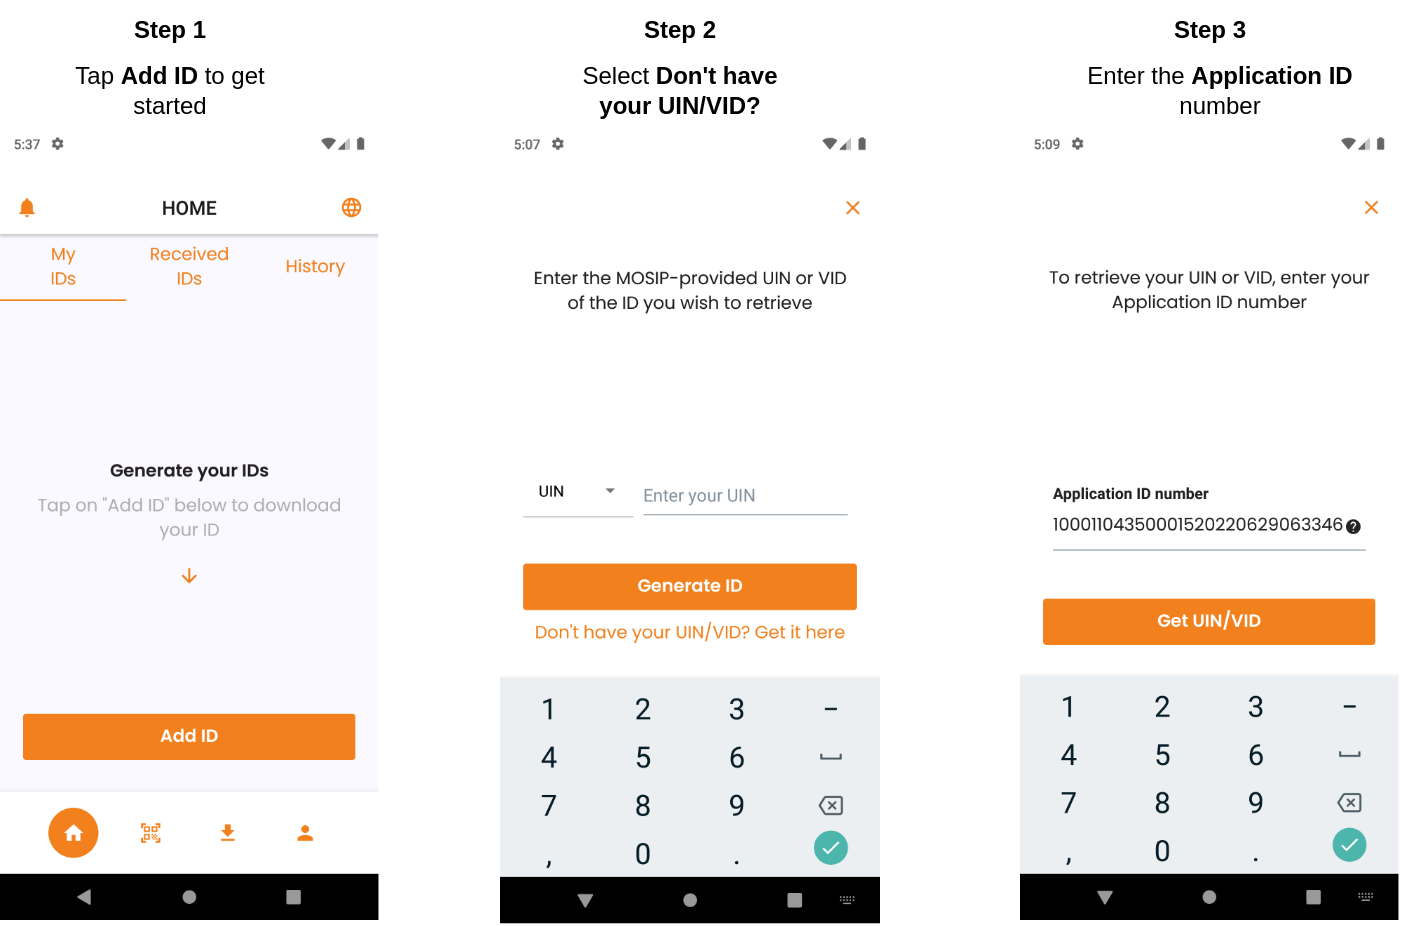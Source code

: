 <mxfile version="20.6.0" type="github">
  <diagram id="I2af3fNyDWnsKkEJzZWy" name="Page-1">
    <mxGraphModel dx="1022" dy="468" grid="1" gridSize="10" guides="1" tooltips="1" connect="1" arrows="1" fold="1" page="1" pageScale="1" pageWidth="850" pageHeight="1100" math="0" shadow="0">
      <root>
        <mxCell id="0" />
        <mxCell id="1" parent="0" />
        <mxCell id="0yw1bKchEdOgMLmmcwZt-1" value="" style="shape=image;verticalLabelPosition=bottom;labelBackgroundColor=default;verticalAlign=top;aspect=fixed;imageAspect=0;image=data:image/png,iVBORw0KGgoAAAANSUhEUgAABDgAAAjoCAYAAAA5jhrUAAAgAElEQVR4nOzd&#xa;eXzV9Z3v8ffvLFlIIiRAgLCFXTbZBERBUBFXXFGBatVWb0cFe6ftnU57Z9qZ&#xa;diqz2Tq3y9RRq9WOgBRx3Krsi4IsBlkkLGGNEMKehCQnOcvv/kGTcnJ+52Q7&#xa;Wb7J6/l48MB8f7/f9/s5kUDOO9/Fsm3bFgAAAAAAgMFcLV0AAAAAAABAYxFw&#xa;AAAAAAAA4xFwAAAAAAAA4xFwAAAAAAAA4xFwAAAAAAAA4xFwAAAAAAAA4xFw&#xa;AAAAAAAA4xFwAAAAAAAA4xFwAAAAAAAA4xFwAAAAAAAA4xFwAAAAAAAA4xFw&#xa;AAAAAAAA4xFwAAAAAAAA4xFwAAAAAAAA4xFwAAAAAAAA4xFwAAAAAAAA4xFw&#xa;AAAAAAAA4xFwAAAAAAAA4xFwAAAAAAAA4xFwAAAAAAAA4xFwAAAAAAAA4xFw&#xa;AAAAAAAA4xFwAAAAAAAA4xFwAAAAAAAA4xFwAAAAAAAA4xFwAAAAAAAA4xFw&#xa;AAAAAAAA4xFwAAAAAAAA4xFwAAAAAAAA4xFwAAAAAAAA4xFwAAAAAAAA4xFw&#xa;AAAAAAAA4xFwAAAAAAAA4xFwAAAAAAAA4xFwAAAAAAAA4xFwAAAAAAAA4xFw&#xa;AAAAAAAA4xFwAAAAAAAA4xFwAAAAAAAA4xFwAAAAAAAA4xFwAAAAAAAA4xFw&#xa;AAAAAAAA4xFwAAAAAAAA4xFwAAAAAAAA4xFwAAAAAAAA4xFwAAAAAAAA4xFw&#xa;AAAAAAAA4xFwAAAAAAAA43laugC0bxUVFQoEAo7XLMtSQkKCPB7+mAIAAABA&#xa;Y7388su6cOFCzHtcLpe+853vNFNF8cU7R7SYQCCgjz/+WHl5eY4hR3JysqZM&#xa;maKRI0fK7Xa3QIUAAAAAmkMgEFBpaWn1L9u2q6+lpqaqW7duvCeIg0OHDunM&#xa;mTOSLv1A+fLPcxWXy9yFHgQcaDGFhYXauXOn8vPzo97TtWtX9e3bV+np6c1Y&#xa;GQAAAICmUFxcrBMnTuj48eM6efKkTp48qcLCQhUVFcV8zuVyqXPnzsrKylKP&#xa;Hj2UlZWlQYMGKSMjo5kqb3ucwg3TEXCgxZw/f15+vz/mPRcvXlRZWRkBBwAA&#xa;AGCooqIibd68WZ988okKCwsb1EcoFNLp06d1+vRp7dixQ9KlGQiDBw/W5MmT&#xa;NWbMGHm93niW3aRKS0u1b98+BYNB9enTR926dYv7GBUVFSorK1MwGKxuC4VC&#xa;tT5nWVb1LA/pUriUnJys5OTkuNcYbwQcaDEXLlyoNeAoLS1VWVlZM1UEAAAA&#xa;IB6Ki4u1ZcsW7dixQ3l5eXV6Y11ftm1r37592rdvn1JSUnTddddp2rRp6ty5&#xa;c9zHiqfS0lLt3Lmzepn+sWPH4h5w2Latjz76SJ9++qmKiorCZmtULU2JtkQl&#xa;FArphz/8oSzLkiSlpaXp6quv1v3339/qQyQCjkYqLS3V+fPnlZyc3Oq/kFqb&#xa;CxcuqLKyMuY9Fy9eVHl5eTNVBAAAAKAxzp8/X/3GurYfZsZTaWmpli9frlWr&#xa;VmnChAm6/fbblZmZ2Wzj11XNcEOSfD5f3McJhUL69NNPwzYUrQo0qkKNqt9r&#xa;Bh01rxcXF+vzzz/XXXfdRcART7t379Y777zToGd79uypxx9/vNE1BAIBrV+/&#xa;Xtu3b9fx48dVWlpafc3j8SgzM1P9+/fX1KlT1adPn6j9vP766zp27Fij65Gk&#xa;YcOG6b777otLX/G0fft2lZeXa+TIkUpNTa1OAKVLf/EdO3ZMFRUVMfs4e/as&#xa;8vLy1LNnT2VkZFT3EQgEdPLkSX311VfVn3MAAAAALaOyslLLly/XRx991KzB&#xa;Rk3BYFCbNm3Sli1bNG3aNN15553q0KFDi9VzOadwo6nYtu0YbtQUrb2moqKi&#xa;JpmFE29GBRwnTpyIuSFlLPHYcXfPnj1auHChTp065Xg9EAjoxIkTOnHihDZt&#xa;2qTrrrtODz74oGPKderUqQa/lpqaYr1WY9i2rRMnTuj1119XIBDQ0qVLNWTI&#xa;EI0ZM0bZ2dnasmWLPvvsM507d67WL+6ysjKtXr1aX3zxhSZPnqxBgwbp4MGD&#xa;2rFjh44fP65AIKChQ4fqoYceYoMhAAAAoAVs375df/jDH3Tx4sWWLqVaMBjU&#xa;qlWrtHHjRj3wwAO67rrrWrSe5gw3nMQKMeoacpjAqICjtp11m9Lnn3+u1157&#xa;rdYlFVWCwaDWr1+vs2fP6umnn5bH03Sf6stnRrQGoVBIS5YsUXl5uWzbVmVl&#xa;pXbs2KE9e/bI4/GosrJSlZWVdfoism1bfr9fp06d0gcffCC3261gMCi/31+9&#xa;Wc6hQ4e0ceNG3XnnnU390gAAAABc5syZM3rppZfCNrJsTcrLy/XGG2+oV69e&#xa;6tu3b4vU0JLhRm37bVRdayuMOuC2uLi4RcYtKCjQG2+8ERFuuFwu9ezZU0OH&#xa;DtWgQYOUmpoa8eyXX36pd999N6LdsqwG/6pp2LBh8XuxjRQKhbR9+3YdOHAg&#xa;7AsoEAiovLxcJSUlqqioqHdCaNu2fD6fSktL5fP5wv4CLSkpUW5urg4ePBi3&#xa;1wEAAACgdoWFha023Khi23bcZs/XV2uZuRHr/Vdbmb0hGTaDo6SkJOzjvn37&#xa;aurUqXV6Ni0trcHjvvfeexEbXfbo0UMPP/ywBg4cWN3m9/v13nvvafny5WF/&#xa;SD755BPNnDkzbKnKd7/73QbV8tvf/lbbt2+v/rhr16669tprG9RXUygvL9cH&#xa;H3zQrF/Atm3r+PHj+uyzz9S3b98mnS0DAAAA4C+GDBmi1NTUVrU8pabExESN&#xa;GDGi2cdt6XAjlst/cE7A0UJqBhzdu3dv8rVUfr9fubm5YW0pKSmaN2+eunTp&#xa;Etbu9Xp13333qaCgQDt37qxuLy0t1Y4dO3T11Vc3qpaCggLt3r07rG3ixImN&#xa;6jOe/H6/1q9fr5MnTzb72D6fTwcPHtSuXbs0ZsyYZh8fAAAAaI88Ho+eeuop&#xa;Pf/8861yE0rLsvTNb35TnTp1atZxW2u44RRs1Fy+4rScxZRlLEYtUamZCnbs&#xa;2LHJx8zPz1dZWVlY27BhwyLCjcuNHj06ou2rr75qdC0rVqwI25G4Q4cOuvHG&#xa;GxvdbzzYtq2ioiKtXbu23n+x9erVSzNmzNCcOXP08MMP695779WVV16pxMTE&#xa;eo1/6tQpbd26tUmOWQIAAADgbODAgZo9e3ZLl+Fo5syZGjVqVLOO2VrDDUnV&#xa;x8Q6HQtb82MTZ3kYNYPj8iNZJcUlhVu/fr3Wrl2rsrIy9e7dW7NmzQo7lSQh&#xa;IUGTJ08Oe6a2PS+6du0a0Vaz9voqKipSTk5OWNuYMWOUkpLSqH7jyev11iuU&#xa;8Hq9Gj9+vCZNmqTu3bvL6/XKsiwFg0GNGTNGubm52rBhQ53DIZfLpYSEhLic&#xa;mAMAAACg7qZOnar8/Hxt2LChpUupNmrUKN1xxx3NOmZrDjcuV9vJKU6zOkxg&#xa;TMBRWFgYcZ5yY48FzcvL0+LFi6v/8J0/f14+ny9sf4xevXrpkUceqVe/Nffr&#xa;kC4FJY2xcuXKsH49Hk+rmb0hXfoDn5qaqocffljLli3ToUOHan3mmmuu0dSp&#xa;U9WjR4+IfTNSUlKUlpam5ORkrVq1SkePHo3ZV0pKikaPHq2bb76ZPTgAAACA&#xa;FjB37lwVFBQoLy+vpUtR79699eSTTzbrmIcPH9bJkydbTbgRbalJzRkcTqLN&#xa;6mjtjFmicurUqYi2qpkWRUVF+vLLL7Vz504dO3YsIgiJZt++fRF/+Gp7I10X&#xa;e/fujWi7fDPS+qqoqNDmzZvD2q688kr16tWrwX02BbfbrQEDBmj27NkaM2ZM&#xa;zJSvS5cuGj9+vLKysqIGEh06dNBVV12lkSNHOp5QUyU9PV1Tp07Vbbfdpu7d&#xa;uxuTLgIAAABticvl0tNPP93oH0Q3VlpamubPnx92yENTO3z4sF544YVWE25I&#xa;zkfAxjoWti28jzLmR93nzp0L+9jlcmnz5s364osvVFhYGJYoJSUlKTs7Wzfd&#xa;dJOuuuqqqH06feE15rQVSTp06JA2bdoU1paVldWojS9Xr16toqKisLZp06Y1&#xa;uL+m5Ha71adPH919992yLEtffPGF454cw4YNU2ZmZq3LSZKTk9WvXz/l5uY6&#xa;7syckZGha6+9VpMnT1Z6enrcXgcAAACA+ktJSdH8+fO1YMECVVZWNvv4brdb&#xa;8+bNa5b9GqscPnxYv/jFL4zZC7C2WR21LV9pzYyZwXHhwoWwj0OhkD766COd&#xa;PHky4pPv8/m0d+9e/eY3v9Hvf//7qH1OmjQpLABJTk7WzJkz612b3+/XoUOH&#xa;9Pbbb+uXv/xlxFKSe++9t959Xm7jxo1hH/fp00cjR45sVJ9NybIs9ejRQ716&#xa;9ZLL5fxHrHfv3kpKSqpTf126dImaAnfo0EFZWVmEGwAAAEArkZWVpW9+85st&#xa;MiPg0UcfVXZ2drONZ1q44fT/pLYww6SZHcbM4Kg5g6EubNvWxo0bFQqF9Pjj&#xa;jzve88wzz+jIkSMqKipSdnZ2nZO+l19+Wdu2bQsbq6akpCQ98MADMWeR1OaT&#xa;Tz6JWJ5z7bXXNri/5hRrLwyv1xs1/KgpISEh6vQyy7Lq3A8AAACA5jF69Gjd&#xa;eeedeu+995ptzJtvvlkTJ05stvEuDzda66yHhtTUGl9HXRkTcJSUlES0uVwu&#xa;9e7dW+np6bIsS+fOnVN+fn7EkojNmzdr6NChuuaaaxz7bkjCV9vGLL1799bD&#xa;Dz/c6PRw/fr1YR+np6drypQpjeqzucQKHoqKiuT3++t06orP51NFRYXjNQIO&#xa;AAAAoHW68847lZ+fry+++KLJxxo+fLjuv//+Jh+nimkzN6rUPAK2ak8Op/e2&#xa;dd2QtDUxJuAYP368EhISdOzYMZ0+fVo9e/bU3LlzNWDAgLD7Dhw4oNdffz1s&#xa;1oNt21q9enXUgKMpfPXVV1q8eLHuu+8+DRo0qEF97NixI2LT0wkTJrT6U0Js&#xa;29bhw4e1Y8cOx/03pEsn2IwbNy7m5qFVCgoKVFhY6Hjt/Pnz2rNnj7p37x52&#xa;vC8AAACAlvfEE09owYIFOn78eJON0a1bN33rW99qtqUUTuGGSSGAFF5vtNpN&#xa;3JOjdb9TvsyECRM0YcIESdKZM2fUoUMHdejQIeK+QYMG6amnntK//du/qays&#xa;rLr96NGjOnLkSNzWY3Xv3r06uPD7/SorK9OZM2eq39Dbtq1Dhw7pV7/6lR57&#xa;7LEGbTK6evXqsI+TkpJa1dGwTvx+v3JycrRx40YdOnQoasBx+PBh7d+/X6mp&#xa;qUpOTo7a3/nz57V//36dPn3a8frFixe1fft2+f1+XXPNNRo4cCAzOgAAAIBW&#xa;wuv1av78+frpT3+q0tLSuPefnJysZ599tk4zw+PB1Jkbl4c/TsFF1X+bFGY4&#xa;MSbguFyXLl1iXs/KytKECRO0du3asPbc3Ny4BRwzZ86M2JC0sLBQH330kTZt&#xa;2lT9h8Ln82nhwoUaPHiwUlJS6tx/Xl6e9u/fH9Y2atQoderUqfHFN5GKigqt&#xa;Xr1aW7Zs0YkTJ2Lee/HiRa1bt04ul0tXXXWV4+fm7Nmz2rJli/bs2RN1iYpt&#xa;2yoqKlJOTo6KiopUUlKisWPHGrURDgAAANCWpaen6+mnn9bPf/5zBYPBuPXr&#xa;crn01FNP1fr+MF5M2HPDiVOtTsfHXv57zWumvL9qsz/qdjplpOZmnfHWrVs3&#xa;PfrooxF7ZBQVFWnVqlX16mvlypVhsx9cLlernr1h27ZKS0u1du3aWsONKkeP&#xa;HtWqVav00Ucfaffu3Tp58qROnz6tkydPateuXVq5cqU2btyoM2fO1NpXeXm5&#xa;9u3bp5ycnFZ19jQAAAAAaeDAgXrkkUfi2ucDDzygIUOGxLXPaGrO3Lg8CKh6&#xa;899aQ4Ca+25UtdUnoDElzDFyBkdd9O7dO6KtuaYR3XPPPdq0aZP8fn91W25u&#xa;ru666646PV9QUKDdu3eHtQ0ePLhZjztqCI/Ho8zMzIgjfWPJz8/X6dOndfDg&#xa;QaWnp8vj8SgQCOjs2bM6efJk2JG7tUlMTFRGRkar/YsFAAAAaM8mTZqko0eP&#xa;as2aNY3ua+LEic32A+Ca4UbNGRGxZj+0pJrLTlpbfU2hzQYcDTnfN15SUlLU&#xa;tWvXsJkMdZmFUGXFihVh4YikVn9yimVZSklJ0Y033qijR49GXVLixOfz6eDB&#xa;g40a3+VyKSsrS+PHj2/1m7ACAAAA7dWDDz6o/Px85eXlNbiPgQMH6tFHH41j&#xa;VdEdPnxYL7zwQswflrfW5SqxgpeaNdf2sSmMeCf46aefhn0BWJaluXPnxnwj&#xa;W1BQENEWazPLaD7//POIvTCmTp2qrKysmM/VrK2ua82Ki4uVk5MT1tajRw9d&#xa;ffXVdXq+Jbndbg0dOlQjR47Utm3bmnXsTp06aeTIkerVq1ezjgsAAACg7lwu&#xa;l55++mktWLAg6kECsWRkZOiZZ56R2+1ugurCRdtQtObGnCYEAdFmndT1Y1MY&#xa;EXAUFhZq48aNYW3jxo3T8OHDoz6zd+/eiLbMzMx6j/3VV19FbFbas2fPWgOO&#xa;oqKisI+dTnxxsmLFiohlGZMmTarTs61BQkKCbrrpJu3fv1/FxcXNMqbX61Xf&#xa;vn01ZswYTlABAAAAWrmUlBTNnz9fzz33XL22EUhISNCzzz5b5/dWjWHqaSnR&#xa;NOSEFBNncRjxbtBp74lNmzZFvd/v90fMILAsSyNGjKj32F27do1oqznDoqZt&#xa;27ZFBBx1CVf8fr82b94c1nbFFVdo2rRptRfaSrhcLmVnZ2vSpEnVYYNlWcrI&#xa;yNCVV16p8ePHq3PnzvUOItLS0nTllVdq7Nix6tevn1JTU6uXIXXu3FmjR492&#xa;/H8FAAAAoPXp1q2bnnzyyTrvn2dZlp544gn16NGjiSv7S7gRa9m9iW/+nTZG&#xa;bWuMmMExduxYpaen6/z589Vtn3/+uQYMGKAbbrgh7N5AIKDXX3894sSUAQMG&#xa;OG48un79eq1du1ZlZWXq3bu3Zs2apW7dulVfHzdunBYvXhyW3OXm5mrp0qW6&#xa;//77I/o7cOCAlixZEtEea7ZJlVWrVkUEI+PGjWu2M53jxeVyadq0aTp27Jj8&#xa;fr+6dOmiPn36qF+/fsrIyFBOTo7y8vJ08OBBFRcXh50WU5PX61XPnj01fPhw&#xa;jRgxQldccYVOnDihI0eO6MSJE7p48aIGDhzYoPAKAAAAQMsZMWKE7rnnHi1b&#xa;tqzWe2fOnKlRo0Y1eU11nblhQrhRFWI0dNZGQ2Z9tDQjAg5Jmj59elhwEAqF&#xa;tHjxYm3dulUDBgxQcnKyiouLtWfPHhUWFoY963K5NGPGjIg+8/LytHjx4upj&#xa;Rc+fPy+fz6fvfve71fckJibq2muv1erVq8OeXb58uXbt2qUhQ4aoU6dOqqio&#xa;UH5+vvbt2xexQWiPHj00derUWl9jzWU4Xq9X06dPr/W51igjI0N33323Kisr&#xa;1adPHyUlJVV/gd1www266qqr9M4772jXrl0x//K44oordN1112nixInVQU+X&#xa;Ll00fPhwnT9/XufPn1enTp2UmpraLK8LAAAAQPzceuutys/Pj7mH36hRo3TH&#xa;HXc0eS21nZZimqqAItq12tpNfP1GBRyHDx8O+4Nv27YOHjxY6wkc119/vWPa&#xa;t2/fvupwo8rRo0cj7rvnnnt09OjRiHEKCgocNzO9XFpamr72ta/VerLHp59+&#xa;GhHMjBgxQl26dIn5XGvWr18/x3bLstSlSxf16tVL+/fvjxlwpKenq2vXrhGz&#xa;WNxut7p06WL05wcAAACA9Pjjj+vUqVM6duxYxLXevXvrySefbPIanGZumP5m&#xa;X6rbCSr1eba1M2IPjipPPvmkbrjhhjofA2pZlq6//nrNmTPH8XpGRkZEW1pa&#xa;WkRbYmKivv3tb2v8+PH12juiZ8+e+qu/+isNGjSo1nvXrVsX9rFlWRHLb9qa&#xa;Tp06yev1xrwnJSWlQaffAAAAADCDx+PRvHnzIt6LpaWlaf78+bW+Z2is+mwo&#xa;evmMCFP3sahrcGHiazVmBkeV2bNna9y4cVq1apX27NnjuPGL1+tVdna2br75&#xa;5pjrtCZNmqScnBzt3LlT0qVjZGfOnOl4b2Jiop544glNmjRJa9eu1b59+xzH&#xa;drlcysrK0oQJE3TTTTfVKYzZuXNnxMyR/v37a8iQIbU+a7K6BBypqanNsksy&#xa;AAAAgJbTsWNHzZs3T7/5zW9UVFSkjh076umnn1bHjh2bfOxFixY5LkupuR/F&#xa;5b/X/O/WqC4zNZz26TB1topkYMAhSYMGDdKgQYPk9/uVm5ur06dPy+fzKSkp&#xa;SZ06ddLQoUPr/Kb4mWee0ZEjR1RUVKTs7Oxav4CGDx+u4cOHKxAIKDc3V6dO&#xa;nZLP55PX61XHjh2r9+Soj6uuukovvvhivZ5pCzp37qz09HQVFxc7fgFVLUNJ&#xa;SUlpgeoAAAAANKfs7GwtWLBAJ06cUFZWltxud7OMe/m2A/UNMOIRBjTFoRKW&#xa;Zal///46evRoxLYMNUULN6p+d7vd6tmzZ51XUrQkyzY1moHxQqGQNm/erOPH&#xa;jysYDEZcT0pK0lVXXaXs7GxjpkQBAAAAMMuaNWu0bNmyiCUqVW/2a4YYsUKN&#xa;Rx55pF5jJyYmqm/fvmEnecaDbdvatWuXtm7dqgsXLjQ4hLEsS2lpaRozZozG&#xa;jRtXry0bWgIBBwAAAAAAMF7rjl8AAAAAAADqgIADAAAAAAAYj4ADAAAAAAAY&#xa;j4ADAAAAAAAYj4ADAAAAAAAYj4ADAAAAAAAYj4ADAAAAAAAYj4ADAAAAAAAY&#xa;j4ADAAAAAAAYj4ADAAAAAAAYj4ADAAAAAAAYj4ADAAAAAAAYj4ADAAAAAAAY&#xa;j4ADAAAAAAAYj4ADAAAAAAAYj4ADAAAAAAAYj4ADAAAAAAAYj4ADAAAAAAAY&#xa;j4ADAAAAAAAYj4ADAAAAAAAYj4ADAAAAAAAYj4ADAAAAAAAYj4ADAAAAAAAY&#xa;j4ADAAAAAAAYj4ADAAAAAAAYj4ADAAAAAAAYj4ADAAAAAAAYj4ADAAAAAAAY&#xa;j4ADAAAAAAAYj4ADAAAAAAAYj4ADAAAAAAAYj4ADAAAAAAAYj4ADAAAAAAAY&#xa;j4ADAAAAAAAYj4ADAAAAAAAYj4ADAAAAAAAYj4ADAAAAAAAYj4ADAAAAAAAY&#xa;j4ADAAAAAAAYj4ADAAAAAAAYj4ADAAAAAAAYj4ADAAAAAAAYj4ADAAAAAAAY&#xa;j4ADAAAAAAAYj4ADAAAAAAAYj4ADAAAAAAAYj4ADAAAAAAAYj4ADAAAAAAAY&#xa;j4ADAAAAAAAYj4ADAAAAAAAYj4ADAAAAAAAYj4ADAAAAAAAYj4ADAAAAAAAY&#xa;j4ADAAAAAAAYj4ADAAAAAAAYj4ADAAAAAAAYj4ADAAAAAAAYj4ADAAAAAAAY&#xa;j4ADAAAAAAAYj4ADAAAAAAAYj4ADAAAAAAAYj4ADAAAAAAAYj4ADAAAAAAAY&#xa;j4ADAAAAAAAYj4ADAAAAAAAYj4ADAAAAAAAYj4ADAAAAAAAYj4ADAAAAAAAY&#xa;j4ADAAAAAAAYj4ADAAAAAAAYj4ADAAAAAAAYj4ADAAAAAAAYj4ADAAAAAAAY&#xa;j4ADAAAAAAAYj4ADAAAAAAAYj4ADAAAAAAAYj4ADAAAAAAAYj4ADAAAAAAAY&#xa;j4ADAAAAAAAYj4ADAAAAAAAYj4ADAAAAAAAYj4ADAAAAAAAYj4ADAAAAAAAY&#xa;j4ADAAAAAAAYj4ADAAAAAAAYj4ADAAAAAAAYj4ADAAAAAAAYj4ADAAAAAAAY&#xa;j4ADAAAAAAAYj4ADAAAAAAAYj4ADAAAAAAAYj4ADAAAAAAAYj4ADAAAAAAAY&#xa;j4ADAAAAAAAYj4ADAAAAAAAYj4ADAAAAAAAYj4ADAAAAAAAYj4ADAAAAAAAY&#xa;j4ADAAAAAAAYj4ADAAAAAAAYj4ADAAAAAAAYj4ADAAAAAAAYj4ADAAAAAAAY&#xa;j4ADAAAAAAAYj4ADAAAAAAAYj4ADAAAAAAAYj4ADAAAAAAAYj4ADAAAAAAAY&#xa;j4ADAAAAAAAYj4ADAAAAAAAYj4ADAAAAAAAYj4ADAAAAAAAYj4ADAAAAAAAY&#xa;j4ADAAAAAAAYj4ADAAAAAAAYj4ADAAAAAAAYj4ADAAAAAAAYj4ADAAAAAAAY&#xa;j4ADAAAAAAAYj4ADAAAAAAAYj4ADAAAAAAAYj4ADAAAAAAAYj4ADAAAAAAAY&#xa;j4ADAAAAAAAYj4ADAAAAAAAYj4ADAAAAAAAYj4ADAAAAAAAYj4ADAAAAAAAY&#xa;j4ADAAAAAAAYj4ADAAAAAAAYj4ADAAAAAAAYj4ADAAAAAAAYj4ADAAAAAAAY&#xa;j4ADAAAAAAAYj4ADAAAAAAAYz9PSBQAAAAAA0J6FCnMVPLVXdnGB7MpSqbLs&#xa;0oWEDrISUmRd0UPuzCvl6ja0ZQtt5Qg46iPoV/D4F5Ikd8/RktvbwgUBAAAA&#xa;AEwTOLhOgf2rFCrYpdCpfbIrL9bpOSshVa7MIXJnXSX3oJvkGXB9E1dqFsu2&#xa;bbulizBB5af/qcpNL8ouOydJsjpkKGHSt5Rw3VMtXBkAAAAAoLWzi0+octNL&#xa;ChxYpdC5I3Hp05WRLc/g6Uq45glZV2TFpU+TEXDUQeVnL6ti+U8l1fxUWUq8&#xa;5UdKmPjNligLAAAAANDKhYqOq3L9fyjw5ft1nqlRX1ZCqjzDZypx6rfbddBB&#xa;wFEHF38xQXbJScdr1hU9lPq/NzdzRQAAAACA1q7mSoCmZnXIUMJ1Tylh0rea&#xa;ZbzWhlNUahEqzI0abkiSXVyg0Kl9zVgRAAAAAKA1C50/prLfP6CKVQuaLdyQ&#xa;JLvsnCpW/Exlrz+k0IX8Zhu3tSDgqIVdUVL7Pb6iZqgEAAAAANDaBfavVNmr&#xa;9yl4tOEz/V3dh8vVfXiDnw8e2aSyV+9X4MDqBvdhIgKO2gQD8bkHAAAAANCm&#xa;+b9YLN/SZ2RfPBXzPldGtjwDpjpfdHuVNOPvlXTz30c9udMzYKpcGdkxx7BL&#xa;Tsr3x6fl37m0LqW3CQQcDuzKUlV+9rLK3pitsoWP1Xp/2cLHVPbGbFV+9uoW&#xa;tX0AACAASURBVLIU8DV9gQAAAACAVqVy8yvyvf8D2f7yqPe40vso8bafKGXe&#xa;+qhLV7yjH5Q7+1q5+10r76gHHO+xy84pZd56Jd76j3J16hV1PNtfJt97f6PK&#xa;La/W78UYik1Ga6jc+pr8G19UqOh4g553deqlhEnfknf8o3GuDADQGuXkbHds&#xa;T05O0tChQxvdf25ursrLncPzkSNHyOt1/slOfRw6dEhr167ToUOHdOrUqerx&#xa;OnRIVmZmpvr3768bbpim7OzsRo8lRf+cVUlKStKwYY3/3DnZv3+/Ll4sjXnP&#xa;kCGDlZKSEvV6bfXHQ1ZWD3Xv3r3JxwEAxIf/i8Xyvf8DKRRldr/bK++Y2Uqc&#xa;/kNZCSny7/4f+d6eH3Gb1SFDKU+tlJXSRZJkl55R6X9OdwxDkmf9Rp5hd8qu&#xa;KFHFip/J/8VbMcdPmvmv8l51f4NfowkIOP7MLj6h8refVfDYlrj05+47Ucn3&#xa;/VJWGt+cAEBb1rt3X8f2QYMGafXqlY3u/+abb9HevXsdr23atFG9evVsUL8l&#xa;JSV65ZXf6cMP/6S9e/eqtm8HLMvSlVdeqVtvvUVPPvmE0tLSGjSuFP1zViUx&#xa;MVFr165p8GuLprS0VBMnTlJRUey9s5YuXaIJEyZEvV5b/fHw7W8/q+9977tN&#xa;Pg4AoPEC+5bL9/b8qDM3rLRuSrr9Z/IMmVHdVvb6bAWPbIy4N2HyPCXe+Ddh&#xa;bRWr/0WVn/w64l53v2vV4ZFFf6njy/fk+9OPZJedda7D20FJs34jz6Ab6/S6&#xa;TMQSFUnBrz5X2e8fjFu4IUnBo5sv9Xn8i7j1CQBAPLz66muaNu1GPf/8z5Wb&#xa;m1truCFJtm0rNzdXv/jFC5o69Qa98srvmqy+iooKvfnmwrj3u3jxW7WGGwAA&#xa;1Efo/DH5Pvhh1HDD3WOEOjy2NCzcCBbsdtyA1ErNVMLkZyLaEybPk5WaGdEe&#xa;PLJZwYLd1R97hs9Uh68vkqvLQMdabH+ZfO//bZs+XaXdBxyhs4dU/senFTp/&#xa;LP59nzsi3x+fapK+AQCor6KiIn3jG9/Uj370Y506FXvzs1hOnz6tf/iHf9Rj&#xa;jz3eZIHBxx9/HPc+P/jgw7j3CQBo33z/852oG4p6+k9R8iML5UrvE9bu375Q&#xa;soMR93tH3CUrIXKJpJWQIu/wmZED2EH5ty8Ka3JlDlGHry+Su9dYx5rskpPy&#xa;vfu9aC/HeO064LArSy9NJSouaLIxQkXH5Vv6DJuPAgBa1KlTp/TQQ7O1YkXj&#xa;l81UWbVqtR56aHajwpJo9u/fr40bN8Wtv7y8POXk5MStPwAAKj/9TdRVAJ7+&#xa;U5Q8+xVZSR0jrgXz1kS0Wd5keSc8HnUs78RvyPIm162v1Ewlz3lV7p6jHfsK&#xa;Htmkyk0vRh3LZO064KhY+ZyCBbuafJzgiR2qWLmgyccBAMBJSUmJHnvsG/ry&#xa;yz11ut+yrDr3/eWXe/TYY99QaWnsjTsbYsmSJXHra+HCRQoEONYdABAfoaLj&#xa;qtzoHBK4e4xU0oP/JXmSIq4F9q9S6MJXkc/0nyxXp95Rx3N16i13/8mRdVzI&#xa;V+DA6oh2KzldyXNelavLAMf+Kj/9reziE1HHM5WnpQtoKcGC3fJ/Eb9vnGrj&#xa;375I3jGz5erWNLvCAwAQzfe//7fatSt6oO9yuXT11Vfr5puna9y4sRo8eLAC&#xa;gYDy8vK0des2rV69Wtu2fR51r45du3bp+9//gX71q/8X17rXrFkrn8+npKTI&#xa;bxDrK54zV6Lp0aOHHnnk4bj0NWHC+Lj0AwBoGpXrfiG7/HxEu5XSWUn3/T/H&#xa;pSbSpQ1JnXiuvLXWMT1DblFg3wrHPp02DrU6dFbSvb9U+RtzZPvCl5TaZWdV&#xa;se4/lDTzX2od1yTtNuCoXPd8sy4bsf3lqlj770p+6JVmGxMAgCVLluj99z+I&#xa;ej0rK0t/93c/1MyZkWt7O3furIkTJ2revGe0bNk7WrDgn1VQ4Lys891339X0&#xa;6TfpnnvujlvtZ8+e1dKlb+trX5vbqH5WrVqtw4cPx6mq6FJTUzV//rwmHwcA&#xa;0LJCRccV2OO8r1Pi1O/I1dl51oQkBY85bC6a3Ml5j40avCPuUsWKf5JdfiG8&#xa;T4cNS6u4e4xQwtS/VsXH/xBxLfDle7KnflvWFVm1jm2KdhlwhC7kK3BwQ7OP&#xa;Gzi4XqGi43J1jO+xdwAAOPH5fPr5z38RdeZFr1499Yc//EEDBvSvta97771H&#xa;w4cP08MPf90x5LBtW88///O4BhyS9P777zc64Fi69O04VQMAgOT/7CXZlRcd&#xa;r/mW/0S+5T+J/nCgIqLJ9hWr5F9H1m3woD+iKXT2oEqeG1S35y8ft/KiKje9&#xa;pMRbflzvZ1urdrkHhz/nTSlY2fwDByoujQ0AQDN45ZXf6auvjjteS0lJ0W9/&#xa;+591CjeqDB48WL/+9S+jLhk5cuSIXn31tYaUGtXmzVt07FjDTyMrLS3V+vXr&#xa;41gRAKC9C+xfFeNiRexfTuxQ7c9V/bJD8RtXUuBAjNdioHYZcAQPttw3OsGD&#xa;61psbABA+/LOO/8T9dqcObM1atSoevc5fvx4zZp1f9Trb7+9rN59VunXr19E&#xa;m9/v15tvLmxwn4sXv+V4lG12dnaD+wQAtF+BvLUKnT/a0mXETejcEQUONf/q&#xa;hqbS/gKOoF+hMwdbbPjQmYOO04oAAIinbds+1759+xyvZWRk6Dvf+esG9/29&#xa;731XqanOm6ft2rUr6ri1mTr1esf25csjN1Srqw8+cF4jHW0sAABiCexv+k2r&#xa;m1uwDb2mdhdwBI5slO0va7Hx7cpSBY5+1mLjAwDahxUrVkTde+O6665VWlpa&#xa;g/uu2nzUSTAYbHAgMWHCBHXq1Cmi/cCBA9qwof4/XcrLy1NOTk5Ee0JCgm65&#xa;ZUaDagQAtG+hguinkpkqeGJnS5cQN+1uk9HQqYb9VCm+NeyV+k9p6TIAAG3Y&#xa;9u3bo16bMaPxb+5vuulGrVq1ut5jx1JRUaEbbpimZcveibi2ZMkfNWVK/f7t&#xa;fPPNRQoEAhHtEydOlMfjbVCNAID2LXR6f0Sbq1MvuQfdFPtBOyT/tjcin+02&#xa;TO4+9TsaPJi/TaGTX0a0e6/+umRZsZ/dv1KhovD9uVrDe+R4aXcBR83zf1um&#xa;huKWLgEA0MYdOeK8PtjtdsdlecakSZOiXmvokazl5WV68MEHHQOOdevWy+fz&#xa;Rd3g1MmKFc4zSe655y6VlpY2qEYAQPsVOvml7MrIfz/cvSco6bafxnw2WLDL&#xa;MeBw95mgpNtinLrioOKjH6vSKeAYM1vuHiNiPuvzFSu0K3y/LLvyokKFuXJ1&#xa;G1qvOlqjdrdExfaVtHQJEgEHAKAJlZSU6OTJk47XunfvpvT09EaPMXDgQMfl&#xa;JJJ0/PiJBvVZXu7T5MnXafDgwRHXzp07pyVLltS5r5UrV+nIkSMR7ZmZmbr3&#xa;3ntVXl7eoBoBAO1XMMpMB1dm5L9bNdnnnU8Ec6V1q3cdVmpmvcYIG6+rc63B&#xa;U3vrXUdr1O4CDrXg/htVnFI/AADiZf/+A1H33+jRo0fcxonWV3l5edTjaWPx&#xa;+XySpNtuu9Xx+vvvf1Dnvt5++23H9unTb5LX61V5ect/PwAAMItdXODY7uo6&#xa;pNZnQ6WnHdutlIx61xHtmVDpqVqfdWU61xrttZmm3S1RUZRv+NpdDQCAJnX0&#xa;6FFdc030ZRx1dfr0mXo/U1hYGPVahw7Op580RIcOyVGv5efnq1evnvXqr2pW&#xa;xdy5c/Tii/9VHXhU2bp1m44cOVLrEa8lJSVavz5yU1LLsvTQQw9JksrK4j+D&#xa;o7H/z3v06KFly5yDGQBAy4v2g2pXtytrf9gf5d8db/R/S6PyRFmu6fc5t18m&#xa;asDRRn4I3/4CDgAAmkFlZWWDl2o0VllZ9NkJsUKJ+kpOjt5XrBqiqaiokCRl&#xa;ZWVp0qRrtGbN2rDrfr9fCxcu0g9+8Lcx+3nrrSUqKorcc2vkyJEaO3aMJEWE&#xa;J/HQkv/PAQDNwCmkcHnk6liHQD9Q4dhsRQsrYrCihSJRxricq1NvyXJLdjD8&#xa;QmXbmNnY/paoAADQxlVWVka9lphY/2+koom14WdVWFEfl4cO99xzj+M9H3/8&#xa;ca39fPjhnxzbb7/9NsexAABA20DAAQBAGxNt/w2p1tPj6sWK0VkoFKp3fz7f&#xa;X0KR++6713GPj4MHD2ndunVR+8jLy1NOTk5Ee2pqiubOnXPZWAQcAIB6cpo5&#xa;EQpEHLvqyJPo2GwH6v/vkR1tuUuUMS4XupAfOXtDkhI61LuO1oiAAwCANsbl&#xa;iv7Pezy3gYoVYsSqIZqaocP06dMd7/vjH5dG7ePNNxcpEAhEtE+ZMiXs9BgC&#xa;DgBAfVkJzvtYhQrrcAJJtGUl0cKKWKKFIt7aZ2mGopwEE+21mYY9OAAAaAId&#xa;O3bUhAnjG93P1q3bdOHChXo94/V6o16L5/GosfpKTKz9p0g11VzWMmfObL35&#xa;5psKBsN/0rR27TqVlpYqJSXym7EVK1Y49j1r1v0xx4qHjIwM3XDDtEY9DwBo&#xa;vawrnE8PC53eJw2+KeazrpSuju126bl61xHtGVeK8/Gxl4sacER5baYh4AAA&#xa;oAlkZmbqd797pdH93HzzLfUOOJze+FeJZ8ARaxZEamr9fxJUM3QYOXKERo26&#xa;Sjk528PaL1y4oCVL/qjHHns0rH3lylU6cuRIRL/Z2dmaMWNGzLHioXPnznrh&#xa;hV/EvV8AQOvgjnICSejU/lqftdL7OD9bEv3ks2jsi87HwUYbI2y80861ujPr&#xa;cBKMAQg4AABoY7Kyov8U5uLFi3Ebp7Q0+o7rffv2rXd/TqHDHXfcERFwSNIH&#xa;H3wYEXC8/bbzEaszZtwc0Xb5fh8AANSFq/twWQkpEUeqBvO3yPenv4/9sO28&#xa;rDN4rA7P1nwmf5tju3/7Ivm/iL3ZVvDYlog2KyFVrm5D61VDa0XAAQBAGzNw&#xa;4EC53e6IpR2SdPx4HTZCq6MTJ5yPRE1JSVH37t3r3Z9TwDFnzmy98MJ/qKSk&#xa;JKx927ZtOnjwkAYM6C9JKikp0fr1GyKe93q9mjt3bp3GAgCgNq6ugxQ8/kVY&#xa;W+jCVwpt/X2D+gsV7lGocE88SpN/2+sNes4VZWaKidhkFACANuZSwNDN8drp&#xa;06ejBhP1sW/fvojQoUpWVlaD+qysjAwd0tLSNG3a1Ij2QCCghQsXVn/81ltL&#xa;VFRUFHHf+PFXV4cg4WNFP0oXAIBoXD1GtnQJcdeWXhMBBwAAbVD//gMc223b&#xa;1po1axvd/6efbox6rV+/fg3q0++PPP1EkmbNmuXYvmLFyur//vDDPznec+ed&#xa;dzq2B4POYwEAEItnUOzNRE3kqWWDVJMQcAAA0AaNHTsm6rXly5c3uv/Vq9dE&#xa;vTZu3NgG9WlHOcP2xhtvcJyFcejQIa1atVp5eXnKycmJuN65c2c98IBzOBJt&#xa;LAAAYvEMulGuOmzmaQpXRrY8AyJnSpqKgAMAgDbolltukcvl/M/8li1bGrVM&#xa;5eTJk/r8c+cNzjwej2655ZYG9x1NtD6XLn1bb765SIFA5IyMG2+8UUlJSXGv&#xa;BQDQvnkGT49xMTH2LyeWq/bnqn5ZUd7CN2Rctb0ZKe1qk9HAoQ0K7F/R0mUo&#xa;sH+FAoc2yNN/SkuXAgBoo0aOHKGRI0dqx44dEdcuXizVv/7rvzX4SNPnn/+5&#xa;Ll4sdbw2Zsxox9kWjfW1r83Vyy+/ErF3xvr169WpU6eI+y3L0uzZD8a9DgAA&#xa;vNc8Kf/2xRGnqUhS0i0/lnfcw1GfLf3V9QqdOxLWZiVdodS/3iJ5agnlAz5d&#xa;/MUE2eXhx8e7MvopZd66qI9VbnlVFR/9OKLdSkhVwqQnY49pmHYzgyNwaIN8&#xa;S5+J+MPQEuzyC/ItfUaBQ5G7vQMAEC/RlmdI0rvvvhe2h0Vdbdr0mZYteyfq&#xa;9Wj7ZTRWnz59NHHixIj2oqIiHT16NKJ92LChmjBhQpPUAgBo31wde8oz9HbH&#xa;axVrn1fo7MGoz7p7Ri7jtMsvyP/le7WO69/9ruP7WXev6EtDgwW7VbnO+Qca&#xa;nuF3yrqiYRuDt1btIuBoTeFGFUIOAEBTe/TRr2vgwIGO1/x+v77zne9q69at&#xa;de4vNzdX8+c/G/WI1UGDBmnu3DkNqrUu7r77rjrfe9tttzVZHQAAJEz937KS&#xa;I2cQ2qVn5Xv7WcfZHZLkHni9Y3tg70e1jhnY93GUPp330LDLzsq37FnH98FW&#xa;hwwlXP/tWsc0TZsPOFpjuFGFkAMA0NS+//2/kdvtdrx24cIFPfbYN/Tii/9V&#xa;az9vvfWW5s59WIWFhY7XXS6X/uZv/k+jaq3Nfffdq8zMzFrvS05O1pw5s5u0&#xa;FgBA++bq1FsJk77leC1YsEu+t/6XFPRHXPMOmykrpUvkM4c+UehCftTxQhfy&#xa;FTz0SUS7ldJF3hH3RLTbviKVL/qmQmfyHPtLuPZbcnXsGXU8U7XpPThac7hR&#xa;pSrkSLr/1+zJAQCIu1tvvUVz5szWH/7w347Xi4uL9U//9DMtWrRYN954g8aO&#xa;Has+fXpLspSfn6/du3drzZo1+vLLPTFPHnnwwQd0663x31z0cl6vVzfddKMW&#xa;LlwU877Jk6+rUxASbxcuXNBPfvJPcelr2LChmjXr/rj0BQBoGgmTn1HgwCoF&#xa;8yM33g4c2qDyRd9Q0qzfyEpM+8sFt1ee/tfLv+vtsPttf7n8W15V4owfOY7l&#xa;3/w72f7yiHbPgMgZIXbpGZW/9aSCX0WeMCZJ7r4TlXDtU7FemrHabMBhl59v&#xa;9eFGlaqQI2XeOlnJ6S1dDgCgjVmw4DkdPXpMGzZEnzGYl5envDznn/LUZvz4&#xa;8XruuZ81tLx6mT17thYtWhwzbLn33nubpZaaTp8+rZdeeikufd1++20EHABg&#xa;gKS7/l1lr82SXXom4lrg4DqVvzFHSbP+U65OvavbvWMekn/XMknh/5b5d7+r&#xa;hGnflZWQEtZuV5ZG2aPDkndM+NLQ0Jk8lS/5K4VO73es10rrpqS7nq/bizNQ&#xa;m12iYleWGRFuVLHLL8iuLGvpMgAAbdRLL72oKVMmx73fcePG6pVXXpLX6417&#xa;307Gjh2jESNGRL3eq1dPzZx5Z7PUAgCAq3N/Jd3+s6hHsQZP7FTZa7MU2L+q&#xa;us2dPclxY1D74ilVfvKriPbKDb+UffFURLu791i5+/5lA+7Ang9V9vsHo4cb&#xa;3mQl3bFArvQ+tb4uU7XZgAMAAPxFSkqK3nzzv/Xww1+LuidHfViWpbvuukuL&#xa;Fi1Uenrzzj68/fboG4jOmDGjGSsBAEDyDL1NSbf+o+RyXiBhFxeofMn/ku9P&#xa;P6refNQ71nlTbn/OwrDZIHbpGflzFjre6x37tUv3VJTI98EPVP72PMeZJJIk&#xa;t1eJt/1UnsHT6/qyjNRml6i4UjoredZ/tnQZ9eJK6dzSJQAA2rgFC57T1KlT&#xa;9fzzP9fevXsb1Effvn317W8/G/MY2qY0Z85s/frXv9bFi+E71Lvdbs2e/VCL&#xa;1AQAaN+8Y+fKrihRxap/kUKByBuCfvm3vqZg3holTHpS3qu/rsotryp08suw&#xa;2+yyc6pY8+9KuvOfJUkVa/5ddvn5iO5c3YfLO2qWKre+Jv+ml2JuUCqXR4nT&#xa;fyjv6Acb9RpN0GYDDnmS5Bl2R0tXAQBAq3Prrbfo1ltv0ZIlf9SyZe8oJydH&#xa;paXOx9lVSUxM1OjRo3XnnXfosccebaZKnXXu3FlTpkzRn/4UfqTe2LFjNXTo&#xa;0BaqCgDQ3iVM+pasxDT5PvqxFHA+Uj10/qh8H/6dKj97Ra70Pgo53OPfsUTe&#xa;4XdJsuXfscSxH1dKF5X+6nqFzh2JWZPlTVbibT+Rd3T7+AGAZcfapQsAALR5&#xa;Pp9PGzZs0N69+1RQcFI+36Vd2pOSktWtW6YGDhyo66+forS0tFp6AgAAgdw/&#xa;yffh/42+XKQOXN2HS1LEDI/6sFIzlXTHc/IMaT/LNwk4YvC9/7fy71xap3u9&#xa;o2Yp6Y4FTVwRAAAAAKC1C509JN+733M8QrY5uPtMUNLdP2/TG4o6abtLVOLA&#xa;1al31KlFEfdm9GviagAAAAAAJnB17q8Oj7+tyk9+pcpN/9VsJ3xayelKuPZb&#xa;Srju6WYZr7VhBkcMoaLjKvvtDNkVJTHvs1IzlfLUClnJzbuLPAAAAACgdQtd&#xa;yFfluhcUyP2w+hSVeLMSUuUZdrsSpv61XB17NskYJiDgqEXl5t+pYvlPJNtp&#xa;+xdJnkQl3/MCG5oCAAAAAKIKFR2X/7OXFNi/UqHzx+LSpyu9rzyDb5L3mifb&#xa;dbBRhYCjDvw5b6pi7fOyL54Oa3el91XijB/JM+TmFqoMAAAAAGCawIHVChxY&#xa;pVDBLoVOH6jzzA4rIUWuroPl6jFSnsHT5Rk4rWkLNQwBRx3ZFSUK5P5JoTN5&#xa;kiy5ug+Vd+gdktvb0qUBAAAAAAwWOvmlgqf2yS4uuBR2+C+daCZvsqyEFFlX&#xa;9JA7c0j16SpwRsABAAAAAACM52rpAgAAAAAAABqLgAMAAAAAABiPgAMAAAAA&#xa;ABiPgAMAAAAAABiPgAMAAAAAABiPgAMAAAAAABiPgAMAAAAAABiPgAMAAAAA&#xa;ABiPgAMAAAAAABiPgAMAAAAAABiPgAMAAAAAABiPgAMAAAAAABiPgAMAAAAA&#xa;ABiPgAMAAAAAABiPgAMAAAAAABiPgAMAAAAAABiPgAMAAAAAABiPgAMAAAAA&#xa;ABiPgAMAAAAAABiPgAMAAAAAABiPgAMAAAAAABiPgAMAAAAAABiPgAMAAAAA&#xa;ABiPgAMAAAAAABiPgAMAAAAAABiPgAMAAAAAABiPgAMAAAAAABiPgAMAAAAA&#xa;ABiPgAMAAAAAABiPgAMAAAAAABiPgAMAAAAAABiPgAMAAAAAABiPgAMAAAAA&#xa;ABiPgAMAAAAAABiPgAMAAAAAABiPgAMAAAAAABiPgAMAAAAAABiPgAMAAAAA&#xa;ABiPgAMAAAAAABiPgAMAAAAAABiPgAMAAAAAABiPgAMAAAAAABiPgAMAAAAA&#xa;ABiPgAMAAAAAABiPgAMAAAAAABiPgAMAAAAAABiPgAMAAAAAABjPszc3T8Fg&#xa;UMFgUKFQqPr3kG0rFApJti3btlu6TgAAAAAA0E5ZliVZllwul1x//t3tdlf/&#xa;7na75XG53LJtSZYlKxiUZVkKBoNy2bZCliWbgAMAAAAAALQgy7Jk/TnYsCyr&#xa;Otxwud1yWS65XG553G6XJFtWyJJsSbqUioRCoUsJCQAAAAAAQCtguVx/nsVx&#xa;6Xe3yy2Xy5Lb7ZLH4/HI+nOg4XJdmr1h2y6FQiFmbgAAAAAAgFbDcRbHn5ep&#xa;eCyXS279ZbqHddmyFAIOAAAAAADQWlyeXVSFGy6XS5bLJY/L5VJIkrtGwAEA&#xa;AAAAANAaXR5wVG0+6nG73H8JNf7cCAAAAAAA0KpdtlzFZbnkcbvdskKXAg6X&#xa;RbgBAAAAAADMcPlyFU9V2iGJpSkAAAAAAMAYVXmGZVmXZnBIhBsAAAAAAMA8&#xa;VSFHdcABAAAAAABgKg+bigIAAAAAANMxgwMAAAAAABjPU7VWBQAAAAAAwFQE&#xa;HAAAAAAAwHgEHAAAAAAAwHgEHAAAAAAAwHgcoQIAAAAAAIxHwAEAAAAAAIxH&#xa;wAEAAAAAAIxHwAEAAAAAAIxHwAEAAAAAAIxHwAEAAAAAAIxHwAEAAAAAAIxH&#xa;wAEAAAAAAIxHwAEAAAAAAIxHwAEAAAAAAIxHwAEAAAAAAIxHwAEAAAAAAIxH&#xa;wAEAAAAAAIxHwAEAAAAAAIxHwAEAAAAAAIxHwAEAAAAAAIxHwAEAAAAAAIxH&#xa;wAEAAAAAAIxHwAEAAFq3gK+lKwAAAAbwtHQBAAAAEYJ++Vf8vUK578n2l8uV&#xa;NUreGT+TlTmspSsDAACtlFVZYdstXQQAAMDlAiv/QYFtvwtrszKHKfEbH7VQ&#xa;RW1f5ZsPKXRs018aPIlK+t6BlisIAIB6YokKAABodYJ5qyLa7FN7FDq5qwWq&#xa;AQAAJmCJCuLKLvxS/g3Ph7VZiWnyzvyPJh/b//EPZJcUhrV5rnlGrl7jmnxs&#xa;AM0ndGyzKt97ts73W5ZL8ibJSu4k64pesnqMknvwLbI69m7CKtFodtC5PVDZ&#xa;vHUAAABjEHAgrkJlZxTKWxnR7sqeIvfIWU02bvDwegW3vympxoqrEfc32ZgA&#xa;WoYd9EklBXW/P+z3z6U9/6PAun+Ru+91cl87X66ehKCtkavvdQruXBzWZqVn&#xa;E1oDAICoWKKCZhHc8d9N2//nryki3ACAaAIVCh5crco3H1RgzXMtXQ0ceG78&#xa;O7kGTpesS9+qWOnZ8t72zy1cFQAAaM2YwYFmEfoqR6GjG+Xqe23c+7ZP71Po&#xa;8Lq49wvAHJY3WXJ7nS+GgrIry+QYggb9Cmz+rULFx5Vw96+btEbUj5XUUQmz&#xa;fie79JR08bSsbsNbuiQAANDKEXCgmdgKfP6qEpog4Ahse0UK+uPeLwBzuMc+&#xa;Js8NP4h+Q9Cv/8/encfJVdX5/3+fe6u6O0snZN/IvieEhLDvEAiChB2R3YUB&#xa;RUccna/OyKgzoz9HHZ1xRHFBFDdQQPY9QIQACVkgCWQlCWQhIQlkTzrdVffe&#xa;8/ujodO3lu6q3qpP5/V8PPIY61P3LNWPmkvVu+45N9wwV3b9KwpXPC67e2Ps&#xa;6WjFYwp6DFPitK+18kxRLNOlr9Slb6mnAQAAHMASFbSZ6O0XZHesbdE+bdV2&#xa;RauebNE+AXRAflL+8NOUOOMbKr/x+Zx7AoUL7mzxcxQAAADaDgEH2k5Qo2DB&#xa;nS3aZbjwd7LVe1q0TwAdXKJCyfP/V/7IabGyTR9QMP83JZoUAAAAmoslKmhT&#xa;0conZE/7ukynHi3SX7j0weLG3zBP0dpZ8WJlPyWO+Wyz5hFtmKto7Quxmhl+&#xa;ivxhpzarXwCtJ3H6vyhc91JsiVv0zktN6stW71a0/BFF7y2W3fmO7IHdUvqA&#xa;5JfJlHeRuh0ur+94+eMvkOk1qqVeQu3YVdsVLn9Y9r03aseu3isF1bW3xi3r&#xa;KnUbJK/fBPkjz2rRlWay6QAAIABJREFUfSxa+zXbHW8rXJJxF5Uhx8eCqZzn&#xa;3j5j5R9xaZNe00fC5Y/Ibl0eq3kjp8kbcnxB7Uv5ftDezQqWPqRo65vSrg2y&#xa;NfukKJCSneV1GyjTd7y8cTPk9Z/UsuMCANAOEHCgTdkDuxQuvEuJU7/a7L7C&#xa;1/8gu2dTUW1Ml14KFt4Z37MjUS5/9HSZ7oObPpf5dyhc83y9gXyVjZ/R5P4A&#xa;tD7Td7xM7zGyW5fV1eyeTdK+LVLX/gX1Ybcuq92kdPWzsumq3MdI0palit56&#xa;WsErt8kbfKwSx94ob/T0Zs0/2rJUwau/qL01d1Cdf+z3liha9aSCl34ib9BR&#xa;Shxzg7xx5zd53LZ6zdHujQrm/TJWS0hSvYDDdOqpYMFvar/Af1TrNqjZAUfw&#xa;8v/Flyt5CZVPavy24yV9P2x6vfb98Pbf8+5LFX7wlvT2C9Krv6od9/jP196p&#xa;BgCADoIlKmh9lQNiD8OlD7RIt+EbGb/sFbAJnek1Sv7gE+LFoEbh4nuaPA+7&#xa;f5ui9XNiNe/wo/l1DHBAVrBpI0XbC9uHI5j9I6X+fGntr/15vsxmsaGiDa8q&#xa;9eCNSj3yRdmq7UXO+MOxX/pfpe++TNHKx/OGGznHfnehUg9/QakHb5I9sLP4&#xa;cUv4mnMxfcbKO/yY+HB7Nila2fS9mcJ3ZmftxeIdfqxM7zENtivp++GFHyj1&#xa;l08qWj2zwE23raKN85V64EalH/unwt9DAAC0cwQcaHX+6Om1t3D8kN29sVmB&#xa;giRFa55TtGXpwYKXkF/gL5Jers0F33q6yXMJF90tmz4Qq/kTm/frIYC2YZKd&#xa;s4up/Q03CqqVevAmBXN+lvX/+wWzkaIVjyn1l6tkd7xdeLswrdTDX1Dwyv81&#xa;fWxZRW89rdRfrpTdua6wJqV8zY3wJ1ycVQtWPNLk/qIcSx/9CRflb1Dq98OD&#xa;Nyl49RdSUNOEcUOFyx6sfS9U7y6+PQAA7QxLVNDqTLKLzMizZFc+XlcLl/xF&#xa;/pSrm9xn+NofYo/9ISdKXfsU1NafeImC2T+O3SbSbl+rcO2srE0HC5pLZjjS&#xa;tb/8SZ8ouh8Abc/W5NikuFOvBtukHv8nRTlCUVPRTd7oc+QNPUVe33FS5QDZ&#xa;He/I7t6gaN3LCt+eXbv8pf74769U6qHPqezq+wramyj9xD/XXrWROXanHrV7&#xa;RAw/TV7vMVL3w6WqD2S3Lle48VVFq56R3b8tPva2FUo/8gWVXfuglKhot6+5&#xa;Mf6kT9Se06s+ODjGupdlq3fLVHQvrrMwreidF2Ml06VPg+f0Uv5tUo9/JefY&#xa;kmR6jZQ/7DSZAZNlug2SjCe7d7Pse28oXPeS7Psr646NNr2u4JEvNjoeAADt&#xa;HQEH2kTimBuUWvWUZENJUvTeG00OFKItSxWufyVW84/+lKIP3iq4D3/cjKy1&#xa;3eGbfyt6PtGGubLbVsZqibHnSX6yqH4AlEbWr+V+UqZ3/k0fg7m351j+YOSN&#xa;n6Hk2f+etVTODOohDZoqf8LFSoZpBbN/pOC1u2K/ttv3Vyn9zDdUdvGvGpxr&#xa;MP/XCpc/nFX3J1ys5LRbs/cNqegu03OkvPEXyJ7+rwpe+C+Fi+7Rh7tASKo9&#xa;n6af/Xclz/thu3zNBfGT8kZPV7jkLwf7r9mr8M37lTj2H4rqKlz6QNYyEW/0&#xa;9Lzn9JK+H+b9StGKR7PqpktfJU77Z/mTr8rdcMJFSkgKlz2o4MUf1e1lFb4z&#xa;W6a8ssExAQBo71iigjbhHX60vMH1d5+3il7/Y5P6ChfeGd9Qrt9EeaPPKaoP&#xa;/+jrs36xtO+8WPQluuEb96n+lwX5ydq+AbR7tXstvBOrmV6j8v7qb3euU5gR&#xa;jEpGiZO/rLKLbm98HyA/qcSZtyp5ya9jy/YkKVr5VN5f4qUPl/bNvT2rnjjh&#xa;ZiUvvK3RTVFNeaWSH/t+zg2ew2UPym5bnqNVaV9zMfzJV0km/pGmKX1HqzLC&#xa;CuPlDQpK/n549RdZddNnnMqu/Vv+cKP+8BMvVdmnHpE3aOrBfmv2NtoOAID2&#xa;jIADbSYx9drY43DdS3k/VOe1b4uit2bGSv6RVxQ9F9NtkLxhp8RqtmavwiVF&#xa;7A0SVNfuVl9/LkNOkuk5suj5AGhjQbXCF3+oWEApyR+V/04Wwfxfy1bHl7T4&#xa;R1xS9F2h/JHTlDjzVkmmXtUqWPjb/GPP+7XsgV0Zcz1LiTO+UdTYiZO/nH2l&#xa;WlCjYN4ducct4WsuhjdwirwBk2O1aNPrWZuFNsTu36Zww6uN9vuR9vZ+UNf+&#xa;Krv0Dpkewwoe23Tpq+Rld/LfLQBAh0HAgTbjjZsR34U+TCtYUNyH22D+b2VT&#xa;+w4WKgcoMeXa/A0akMjxC1cxO++Hb9wnW7UjVsu1gSmA9sVWfaD0325QtOXN&#xa;WN107iX/mE/nbhSmFa16Kuv4xLRvNmkO/tRPyRsSv6NTtHGBbJ6ldtHKJ+Jj&#xa;JzspMf07TRv7lK9kX+2w7uXsA0v8movljb8gXogChUvuzX1wDuGSv2bdTSSr&#xa;z7qDS/i3CdNZ7wdJSp7xL0WFGx8xnXsrMf0/JI9VywAA9xFwoE1lXm0RvfV0&#xa;bGO4BgXVCjLWnycmXtzk/S680dNlesXX2kfvvaFo0+sFtQ8zNvozhw1teKd9&#xa;AKUTVCtcO0vBs/+u1J3nKFz3UsYBRolTviLTuXfO5tHqZ7MDzTEfy3t8IbLO&#xa;FzZSmOOLa7Tqyax9IcyIM7NvcVsgb8BkJU7/uhLH31z3zz/isqxNSEv5mpvU&#xa;9+SrZDodFquFa54tuH301jOxx6bTYfKPvDL3saV8P6x+NnufkP6T5B9xWdPH&#xa;Hn66/IyrGgEAcBFxPdpUYur1CufdUfdB2tbsVTj/NwVdZh0s+pO0b2vdY1Pe&#xa;Vf6xNzRrPv74CxS8/JN6Favwjb/G1iTnYrevUfTuwnhfBd6mFkDLC1//vcIl&#xa;d+d+MgplU1XKXI5SX+LYG+RPzb9/TrhhblbNG3NusdPMaH+O9Mytko0OTnXb&#xa;iuyx12eP7Y84vVljJ074QqPHlPI1N4Up6yJvxJkKlz1UV7Pb1ypc95L8Yac2&#xa;2DbaslTR1mXxuY6YJlPWJefxJX0/bJiT3Xbsec0aW5K8iRcrfPuFZvcDAEAp&#xa;cQUH2laiIutXqmDZw1KYbrRp+Mb9scfemHMb38StEf7U62TKusZq0ernGp1P&#xa;uPie+EanyU5KsLkoUDI2fUC2ek/uf6n9yhdumGQnJU7/FyXO+nbDA+yMb0Yq&#xa;Pyk/Y0lBsUzn3lkbmta/fXXesWWy9hBqFaV8zU3kT75S8b0spGjpA422C9+4&#xa;LxYsSEb+5E/mb1DKv82OzPdDw3vHFMof+/GszU4BAHANV3CgzSWOu0Hhkns+&#xa;/NIhae97Chb/WYmjP5O3TbTySdn3692O1UsocUzzrt6QPvxAOeIM2XrLTWzV&#xa;BwrfvF/+lKvztgtXxzc6NcNPkyoHNns+ANqGKesqb9TZSpzweZm+Exo9Ptq3&#xa;LaNilLqn+A2OM9l0Vbzw0XmxgbFNRWWTl6cUo5Svuam8ISfK9JsgW+9qjOjt&#xa;F2tD6waWM0Zrn489Nv0myBtyYv7jS/l+2P9+fOTySpk+Y5s9thIVtf8dK2Jj&#xa;VgAA2hsCDrS9yoHyRp8Tu4w4fOO+BgOOIOOWsv6wU2T6TWyR6SSOukaplU+o&#xa;/i+84fJH8wYc0aqnZHdtiM8nzzptAG2kaz+ZTj2yyrFgVJJklJj+H/InXZF3&#xa;+UFO6QPxx2FK0ebFxc+zMbmuHssY2yaLmHdzlPI1N4M/7nwF9QIOW7Vd4bIH&#xa;5R+Z+4qMaPXMrCsl/HEzGh6kpO+HjBCkvFuLDWc6dW9gIRcAAO0fS1RQEv4x&#xa;n5WMX/fYbl2m6K2ncx4bbXpN0cZ5sZo39VMtNhdv6Mky/eK/4EabFuS9vWBQ&#xa;L5iRJNNnrPxRZ7XYfAAULzHxUpXfMDPrX/av8FbRxnnFhRtSbElaq0pWNDq2&#xa;aau7XZTyNTeDP/mq7KWHKx7Pc/SHyyTrMWVdG7yCr7bDUr4fwvhj04If5biT&#xa;CgDAcQQcKAlvwGT5Q0+K1TKv0qirL/itZA9+oPP6H9HigYI/4cJ4IUwrXHRP&#xa;1nG2artsxu0U/fEXZh0HoH1InP51yS+L1aJVzyha81xxHbXwl/B8cu6BkMgY&#xa;O/MX/NZSytfcnP4695IZcVqsFm6cJ+3bknWsTe2Xzbijjhlxes6rgWJK+bfJ&#xa;HDvj1rbNknllCgAAjiGqR8n4U6+L3aoxWj9X0ebF8gZOqavZ3RtlM9ZG57vM&#xa;uFlzmXKtwld/KXtgV10tXP2MEmd9K3ZcuOSvsql9dY9NeaX8o65t8fkAaBne&#xa;oKPlT7xE4Rv3HizaUOkX/1vlo84uuB9TEb9033Tpo/IvvdZyE21w7MrY2PXP&#xa;Qa07bulec3P5k65QtPLJg4WgWsGSe5U4+cux46Klf5Ot3p3R9hON9l/S90On&#xa;w+Lvh6odstW7szYobQq7d2vjBwEA0I5xBQdKxhtzbnwfDRsqXPi72DHh/Dtl&#xa;6/2iZLoNkt+Cy1Pq+i2vlJfxZcfu2qBo1ZOxWuZjb+RZjf/SB6CkEqd/TaZz&#xa;r1jNvr9SwSv/V3AfmZt6fvSlsk10Ozz+OKhRtP6VVh+2pK+5mfyR02R6jYzV&#xa;otXPZB0Xrnwq9tj0GiV/5LRG+y/l38Z0HxIv2FBRC9ze1W5bIZuxgSkAAK4h&#xa;4EBJ+UfGd52P1jwr7d0sqfbS4XDFY/HjJ17cenOZck3WWuZg6YMH57bpNUVb&#xa;ltZ71tS2AdCumS595R93U1Y9XPDbrA2D8/aRsU+PbJh336CW5vUdl1WLNrza&#xa;6uOW8jW3BH/sx2OPoy3LFL23pO6x3b1R0aYFDbbJp5R/G9P/iKxatOb5HEcW&#xa;J1zxqPLdThkAAFcQcKCkElOulSoH1D22qf0K5t8pSQpf+71s1Qd1z5nySvnH&#xa;Nv/WsPl4g46WN/CoWM2ue7luDrWXuB/88OcNOFLekONbbT4AWk7ihJtl+o6P&#xa;1Wz1bqVf+K+C2vvjZmRtwBi+lX1FQDGC+XcoPfNbsX/xEPXDscecK8m06Nip&#xa;P1ygml+fdvDfb6bFzrdSaV9zS0gcdU3G/iVW4Zv31T0Kl9wbv0tJokKJoxrZ&#xa;XPRDpfzbJMadnzV2tOY52T2bmjF4tcKMzVYBAHARAQdKy08qkXFVRrj80doP&#xa;W2/+LVb3xp4n07l3q07Hm3hR7LFNVylcdLcUprN+IfNa8WoSAC0veer/y7pK&#xa;K1r1jMICfv023QfLO/zYeNu3X1C0fk6T5mI/eEvB7B8pfP0Pdf+ipQ/IHDY4&#xa;61jTe4y8gZPj7d9fGbvVdjHCxfcoem+J7M51df9Medes82spX3OLqBwof9jJ&#xa;sVK0Zlbd/w7XPBt7zht2ilQ5sKCuS/q3qRwob8gJ8fapfUrP+m6Txpak4MX/&#xa;bl5AAgBAO0HAgZLzj7tRpvzgLf3s/m1KPf7V+G1a/aQSx7Te1RsfSRx5ZdaH&#xa;/HDVkwqXPhBbm2w695R/5JWtPh8ALccbPT1rrx3ZUMGLPyyofWLqpxS7kiIK&#xa;lH7m33LenaMx6Wf/XQpqYjUz4oy8G0XmOt8Es75X9JdSW7Vdwdzbs+rehNyB&#xa;bSlfc0vwj7gs9tju2aRo5ZOK3n1NdtvK2HOJjGMbU8q/TWLq9cq8qida+ZSC&#xa;V39R9NjhsgcVvPb7otsBANAeEXCg5Ezn3vLGnBerRSsfjz32h52adXl5q0hU&#xa;yBv7sVjJblupYOFvYzVv9Mdkyrq0/nwAtKjkGf8qU9Y1VqvdcPSnjbb1xn1c&#xa;/ojT4213rFXN/Z+RfX9VYRMI00o/9uWsTUJNWRclT/1q3mb+lKvlDZoaH3v/&#xa;NqXuuz4eBjfAVm1X+qHPye7eGB+7z1gljvlszjalfM0twRs3I2tD0GDFIwqX&#xa;3q/6Sw5N98Hyxp1fZN+l+9t4Y86VP+KMjKpV8OKPCg7sJClYcKfST/2LFAUf&#xa;jVxwWwAA2iMCDrQLiWNvyFpTfJCRN/X6tpvLUddlzMXGP6waX/5R17XZfAC0&#xa;HNNrlPwp2fsshAsL23A0cfZ/yHTpG6vZrcuUuucKBbN/1OCdNMK1s5T608U5&#xa;l5b4J3xBpteohsee9m2Zim7xsT9YrdSfL6+9KqP+fhKZY795v1J/ukTRxvmx&#xa;ukl2UmLat/K0+nDcs0v3mltC7R4mB9l1Lyust1RFkvyx8ZC9UCV9P5z97ayx&#xa;ZUMFc29X6vfn1y7zzPOeiFY9qdQ9n1Dw/HfqrhwxnXvFbtMOAICL8n2jBNqU&#xa;6TtB/rBTFOa41Z03YFJBt+1rybl4hx+naEPutdTe4GPk5djFHoAb/FO+onDV&#xa;k7K7362r2QO7lH7h+yq7+JcNtjU9Rygx438VPHyzbM3eeu13KpjzM4UL75Lp&#xa;N0HmsKEyFd1lw7Ts/m2y21bK7nwn93wmXa7ESV9qdN7eoKlKTP+u0k99Pbac&#xa;wVZtV/DiDxXO+6W8/pOlbgNlyrvJBgekPZsVbl2ee9mE8eWf9jX5w09rt6+5&#xa;JfhHXaPg9d/Xfdm3NXuleq9DfjJn6FWIUv5tTM+RSnz8vxU88o+yqX2x56It&#xa;byp64qsKZn239na5Hy29rN4p+8HarA1l5Zcpec53Fbz+p+L+AAByC6ozNjkG&#xa;0FYIONBueEd/OmfAUYq9LvxJl+UNOPyJxa3TBtC+mLIuSpx0S21QUE+06mmF&#xa;a56XP+qsBtv7w0+Tuew3Sj32FWnve7HnbGqf7Mb5UsaVEnlmIn/qp5Q85zsF&#xa;z92feImMn1T66W9kXR1gq/coXPdSYR0lypWc9i35BV4dV8rX3Fym5wh5g49X&#xa;tO7lnM/7g0+Q6Tmiyf2X9P0wcpp00c8VPPHPslXbs563B3bKvruw4VGTnZQ4&#xa;+z/ljZshEXAATRemlX72W4pWPCabPiBv4GQlz/meTN8JjbcF0GJYooJ2wx85&#xa;TV7/SbGa6X64/KOubfu5TPqETLdB2U9UDpA/mc1FAdf5k6+UN/i4eLGIDUe9&#xa;ISep/NOP1X4pzLu8Lj/TbZCSM37SpC/63rgZKrv2AXlDT1ZT9kzw+k9S2RV/&#xa;LDjcqGtXwtfcXH6eTVSllrkjVin/Nv7IaSq77iH5w09Xse8H02eckp+4i/+u&#xa;AS0g+Pv3FC6+p/ZqrihQ9O5rSj3euvsMAcjGFRxoV/zJVyna8ubBxxMvLdlc&#xa;vFHTFGb8mpXIWMsNwF2J076u1F+viu1T8NGGo4mTv9xoe9Olr8ou/oWizYsV&#xa;vnaXwvVzpH1b8zfwk/L6TpA37nz5U66RKa9s8txN7zEqu+ovCtfOUrj4btmN&#xa;82Sr9+Q/PtlZZtBU+RMvlT/p8qaPW8LX3Bz+kVcoPfvH2Ut1uvaXP+kTLTJG&#xa;Sd8PPYYp+ck/yVvzvKJFf1K0cX7WspWDB/vy+k2Qd8SlbXJ3MuBQkeuW43bb&#xa;ckVb3sz6AQ9A6zGpGmsbPww49KTuvjy+IZ+fVPkNM2V6jizdpAC0a9HmxYq2&#xa;LJb2vS+l9kuJcqm8m7wew2SGndJ6t0QN04reXaBo61KpaoeUPiCVdZEqusn0&#xa;GSd/6MmSn2yVoUv2mh1Qqr+NTe1XtOFV2fdXSgd21d4lpbyrzGFD5Q05PuvO&#xa;MoCrog3zlHrsllgtMfV6JU78YrP7Tv3hAkX7ttU99vpNVNnlv8t7fM0vT4rt&#xa;7fSRsmsfknf40c2eT7Ps3axg1dOxktd/cunnBbQCruAAcoi2vKno3ddiNX/o&#xa;yYQbABrkDZxSmjtR+El5Q0+SN/SkNh+6ZK/ZAaX625iyLrV7yTSynwzgOhtW&#xa;Z+19owauZitGtG9bvO/Kfg0e7w09WeEb98ZqpsewdhEihB+sVvDcf8RqieNv&#xa;bhdzA1oae3AAOYSL/iTZMFbzj7yiRLMBAABAe5aY9k15o86WTO3XK9NjmJLn&#xa;/aDEswIOPVzBAWSwqf2KVs+M1UyPYbWbxwEAAAAZTEV3lV3+O9n926R978v0&#xa;m1jqKQGHJAIOIEO45B7Zqh2xmj/u/BLNBgAAAK4wXfpKXfqWehrAIYslKkCG&#xa;aNnDsccm2UmJqdeVaDYAAAAAgEIQcAD1RBvmKtqyNFYzw0+XKgeWaEYAAAAA&#xa;gEKwRAWoJ1x8j6T4nZP9yVeWZjIAAABwgt3xtsIlGXdRGXK8/JHTCu4j2rhA&#xa;0eqZstuWK9q3VUpXScaXyrvK69JHpt9EeWPOlTdgcqN9Ba//XtpdexcYe2B7&#xa;9lhblij4+/dztjX9xsufcHHB85akcO0s2bdflN2xtvYONKn9tU+UdZHXta9M&#xa;z5EyI04v6u9RXyF/X1u1XeGb98lumKdo53qpZo8S074pf+IlijbMU7R2VrzT&#xa;yn5KHPPZJs3nI9GGuYrWvhCf1/BT5A87tVn9oukIOIAP2artitY+H6uZPuOa&#xa;fCIGAADAoSHavVHBvF/GaglJKuBzZLR6poK5tyvavFiZP7R9JJSkt1+QXv2V&#xa;vMHHKnHq1+QNPjZ/n0sf/LC/PM+vn6No/Zycz3njZhQUcNjq3Qrn36Fw6YOy&#xa;ezblPS58f6X0zmzptbsUdBskf9Ll8o+7Saa8stEx6ubbyN83eOl/FL7+B9kD&#xa;uzIGT0mSTJdeChbeKYXpeh2Uyx89Xab74ILnkSmcf4fCNfW+PxhfZeO5MUEp&#xa;sUQF+FC46M+yNftiNX/ChSWaDQAAADq69MxvK/Xg5xRtXqR84UaMDRVteFWp&#xa;e69WMPf2Vp9fPtHKJ5S66zwFc37WYLiRye7ZpOCVnyr1u3MVrXyy2fOwNXuV&#xa;vvdaBa/8NDvcqMf0GiV/8AnxYlDz4dXbTRx7/7askMg7/Gh5/Sc1uU80HwEH&#xa;8KFwxaOxx6a8Uv6Ua0o0GwAAAHRk6WduVfj67yUbFt84qFEw+0cK5v2qxefV&#xa;6NBzblPq0S/J7n63yX3Y3RuVevQfFcz5WbPmkn7iqwrfmV3Qsd6ky7Nq4VtP&#xa;N3nscNHdsukDsZo/8dIm94eWwRIVQFK05jnZD1bHat6os2U69SjRjAAAANBR&#xa;RW89nfPqAW/gFHnjL5A3+ASZw4ZIqX2yW5crfOdFRSsejV+lYCOFr/xU/vDT&#xa;ZPpOiPXjH3W9vNHn1D7Y976C1+6KPz/iTJk8S1y8XqPyzjuYe7uC2f+j7KtN&#xa;jLz+R8gbeoq8AZOkrgMkG8rueVd28xKF616S3b4m448QKJj9Y8l4Spz4xbxj&#xa;5hNtXqho44KsuimvlC2rlEmUyZQdXAbjT7xEwewfy+7eWFez29cqXDurSUvS&#xa;s8KRrv3lT/pE0f2gZRFwAJLClU/IVHSrVzFcvQEAAIBWESy8S7JRrJY47iYl&#xa;pn0zfmBFd5lug+SNni57zGeVevgLstuW1z1tU/uVnvNzlV38i1gzv97VCuE7&#xa;L0oZAYfpM06JE/+xqDlHq59V8FJ2uGF6jVTyzH+TN+rsHK2OkyZeqoSk8M2/&#xa;KT37x9LezfWetwpe+h95vcfIGz29uPnUCzdM557yJ14qb+z58g4/Om8bf9yM&#xa;rL08wjf/VnTAEW2YK7ttZayWGHue5CeL6gctj4ADkJSc8ZNSTwEAAACHgjAt&#xa;+158A1DTb2J2uJHB9Byhsot/odQfL5Kt3l1Xt+tfrt08sxW/XNvUfqVnfVeK&#xa;gljdG3KikpfeIVPRvdE+/EmXyxt6olIP/IPs1mUHn4gCpWd9V2VDT5Ip61L0&#xa;3LyBU5S86PaCNgv1j76+9mqWoLquZt95UbZ6d0Gv4SPhG/cpFvT4SflHX1/M&#xa;tNFK2IMDAAAAANqI3b0ha++GQjemND1HZF3pYA/savCOKS0hXPhb2Z3r4nPp&#xa;NVLJS35VVDBgug1S2aV3SJUDY3W7c53Chb8rel6m2yAlL/9dwXdCMd0GyRt2&#xa;Snzsmr0KlxSx2WhQrejtv8dK/pCTZHqOLLwPtBqu4AAAAADQIYTrZit6eGPj&#xa;BzbC1Owt5J4mTZOoyCo1dAeQTN7QkxVtWRovVhfevinCN+6PF4ynxLRvNWm/&#xa;OtN9sJJn/IvSj305Y4z7lDjpS0X1lTjh8zKdexfXZvJVSq15LlaLVj4pHX9z&#xa;Qe3DN+6TrdoRq+XawBSlQcABAAAAoEOwW5fFlz+0Q6bbIJmKbrLVe+pqdsNc&#xa;2R1rC7oKwD/iMvlHXNaaU4yJ1s+R3bU+VvMGH9ukjTk/4k+8ROHC3yl6b0ld&#xa;ze5ar2j9HHlDTyqoD9O5p/zJVxc9tjd6ukyvUbFNT6P33lC06XV5g6Y22j5c&#xa;+Xh8HocNlT/hoqLngdbBEhUAAAAAaEPewPgXaVu9W6n7P6No4/wSzSi/aM3z&#xa;WTVvVHEbgubijTm3oLHyMb3HNHnfEX/8BRkVq/CNvzbazm5fo+jdhfG+xp3f&#xa;pDmgdRBwAAAAAEAb8o67MevLud25Tqm/XKnUAzcoWvFYiWaWze5Ym1Xzc94x&#xa;pTi5+sg1Vj6F7ruRc+yp18mUdY3VotXP1W7W2oBw8T2xjVZNspMSbC7arrBE&#xa;BQAAAECH4E+8RP7oc5rdT3rmN2WrtrfAjHLzh50qe+atCmZ9L35nkihQtPpZ&#xa;pVY/KzPzm/IGHiUz9ET5Yz/erC/0zRHt3RJ7bCq6yfQc0ex+TZ+xMuWVsjV7&#xa;D461b2vh7TMCiqLG7txbZsQZsvWWm9iqDxS+eb/8KfmXvYSrZ8b7GX5a1oap&#xa;KC0CDgAAAAAdgunaX14LLBmwz3+nBWbTsMQxN8iUdVXwwg9yhin2wE6Fa2dJ&#xa;a2cpeOGH8vqOlzfiTPmTP9m2YUdqf/xxWWWLdW3LKqV6AUfWWA3JsVlrMRJH&#xa;XaPUyidU/3av4fJH8wYc0aqnZHdtiNX8I69s1hzQ8liiAgAAAAAl4B/5SZXd&#xa;8Iz8o66R6dwz/4FRoGjLmwrm3Kaa30xT+tFbsr5st5r6V5hIkue3WNcms69G&#xa;loi0JG/oyTL9JsRq0aYFeZfJBMseij02fcbKH3VWq80PTUPAAQAAAAAlYrr0&#xa;VfJj31f5F15V8uM/ljf2PJkuffI3CGoULn9YqT/MUJSxZKJVJONXStigpuX6&#xa;Dqrjj8s6t1zfBfAnXBgvhGmFi+7JOs5WbZem2EmtAAAgAElEQVRd93K87fgL&#xa;s45D6RFwAAAAAECpJSrkH3mFyi75tcq/9JrKrvqrEsfdJG/gFMnL3lnAHtil&#xa;9KO3tHrIYSq6xwsHdrTIlRa2erfsgZ0ZY3Vrdr/F8KdcK9PpsFgtXP1M1nHh&#xa;kr/KpvbVPTbllfKPurbV54fiEXAAAAAAQDvjDT1JiWnfVNn1j6r8xllKHPc5&#xa;mc69Y8fYdJXSrbxfiOk+JF4I0wo3zG12v3b9K1nLX0yP4c3utximvFJext1c&#xa;7K4NilY9GatlPvZGniXTqUerzw/FI+AAAAAAgHbM9BimxLR/U9kNT8sbeFTs&#xa;Obtrg8KM/SFadOyMfSokya6d1ex+w9XPZo814Mhm91ssf8o1kol/LQ6WPlj3&#xa;v6NNrynasrTes6a2DdolAg4AAAAAaCO2arvsnk2xf4UyXfoqcfZ/Zve5eXFL&#xa;TjHGH3d+1hKZ8K1nmrdMZd+WrKU1JtlJ/viLmt5nE3mDjs4Ojda9LFv1gSQp&#xa;fONe1b/TijfgSHlDjm/LKaIIBBwAAAAA0EbST31dNb84MfYvfGd2we29gVNk&#xa;kvHNOG31rvwNTK6vfDZHLU/z7oPlDT4u3nrPJgWv/LTgPjKlnvuObP3bw0oy&#xa;I84o2bIPb2I8WLHpKoWL7pbCtKI1z2cce3FbTg1FIuAAAAAAgDbi9RqVVYtW&#xa;PFZwe7tjrWz6QLxY1iXv8aYiOzSw1bsLHk+SEsd8VpKJ1cIFv1HYhKUqwdyf&#xa;K1r5RLzoJ5U4/uai+2opiSOvzNrfJFz1pMKlD8juf7+uZjr3lH/klW09PRSB&#xa;gAMAAAAA2og39uOS8WO1cNlDWRtZ5hO8cpsyr8Dw+h2R93hz2OCsJSbRe8Ut&#xa;afFGnyNv1Fmxmk0fUPDYLQqXP1JYJ2FawfPfUTD7x8qcvz/5mtq7xZRKokLe&#xa;2I/FSnbbSgULfxureaM/JtNAmITSI+AAAAAAgDbiDZgsf8Tp8WKYUvrxryiY&#xa;/WPZ1P6c7WzVdqUf/6esDUVN557yJuTfu8JUdJfpMTTe17YVSj/+T7I71xU8&#xa;7+T0/5TpNijeT/UepR/7slIP/IOiDXNyzzu1X+Hrf1DNXecqWHCnZKPY897A&#xa;KUpOu7XgebSWxFHXZQRBVvb9VQcfGl/+Ude1+bxQnOwbKgMAAAAAWk3irG8r&#xa;2rJUdv+2uppNH1Aw5zaFi/4ob8AUqfvhMsnOsukqaed6RZsXyab2ZfXlH3tj&#xa;o1cV+COmKdi+NlYLlz6ocOlDMp17yvplB48dfbaS53wvqw/TfbCSF/xU6Ydu&#xa;kq3acfAJGylaPVOp1TNlug2S6TFMquguRWlp//uyH6zJOW9JMr1Hq+ySX0mJ&#xa;igbn3xZM3wnyDj8ub1DjDT5GXv/8V8qgfSDgAAAAAIA2ZHqOUPKi25R+5JZY&#xa;yCFJ9sAuhW+/UFA//oSLlTjxi40fd8LnFL71lOzudzOesbJV2+OVqp15+/EG&#xa;H6fk5b9X+rFbcl79UcxdYbyhJyt50c+kjL0vSsmfdFnegMOfeFkbzwZNwRIV&#xa;AAAAAGhj3pCTVHbNvfKHnarMDTwblShX4vjPK3nhbQUdbrr0VfLCn8v0Hl38&#xa;RDN4A6eo7FOPyZ98pZQoL7q96dxbiWnfVNlVf8na2LPU/EmfyFqGI0mqHFD7&#xa;etHucQUHAAAAAJSA6TlSySvvlr/mOQWL75HdOC/r9qmx4zv1kDf8NPnHfa7o&#xa;5RLeoKkq//QTChbfrWj1c4p2vC1TvUs2Xa1ibhsr1e7rkTzvv5U47iYFC+5U&#xa;9M5Lsrs3NjB4Ql7/I+SNmi7/mM+26406vVHTFL7+p1gtMebcEs0GxTKpGlvc&#xa;uxnII9owT6nHbonVElOvz3vZXK7jG2IS5VKiovaEWDlAXo+h8gYdLW/U2c2a&#xa;NwB0dJyfAcARYVrhhjmy76+U9u+QguraqyS69JLpO+HDqz3aJ7ttRe0+IXs2&#xa;S6l9kpeUKrrJ6zlCZsjx7e5qjXxSd1+uaOP8gwU/qfIbZsr0HFm6SaFgXMGB&#xa;FmPDamnve/Fi9Z7ijm+o/4z/+9H+y6bTYTKDjlFiytV8mAaAHDg/A4Aj/KT8&#xa;4adLw09v/Nh2xvQdL7/v+FJPo1miLW8qeve1WM0fejLhhkMIOOA8e2CX7Jrn&#xa;lFrznEy/iUqe+s98kAaAdoDzMwDAJeGiP0k2jNX8I68o0WzQFAQcaFdMRTfZ&#xa;ZO41eSZdVXtf8CjI295uXabUAzfKHz9DiY/9l0x5ZWtNFQAOKZyfAQAdmU3t&#xa;V7R6ZqxmegyTN25GiWaEpiDgQLviT75GiTO/0eAxds8mRRteVfTuAkWbF8tu&#xa;W55xQKhw+SOKtq9R2YU/k+k1qhVnDACHBs7PAICOLFxyj2zVjljNH3d+iWaD&#xa;puI2sXCO6TZI/hGXKXnuD1T+2adVdtmd8oYcr8zba330a6H2bi7NRAHgEMP5&#xa;GQDgqmjZw7HHJtlJianXlWg2aCoCDjjPG32Oyq6+v/aXxYx7cdsda5V66OYS&#xa;zQwADm2cnwEALog2zFW0ZWmsZoafLlUOLNGM0FQsUUGHkTj+8zK9xyh49B9l&#xa;a/bV1aPNixS88AMlzvjXovqLNi5QtHqm7LblivZtldJVkvGl8q7yuvSR6TdR&#xa;3phz5Q2Y3NIvBQA6FM7PAID2LFx8jw7eC6yWP/nK0kwGzULAgQ7FHzlNOvOb&#xa;Sj/9DdU/SYWv3SX/iEtleo9ptI9o9UwFc29XtHmxMk90df1J0tsvSK/+St7g&#xa;Y5U49WvyBh/bEi8BADokzs8AgPbIVm1XtPb5WM30GVf73y04hyUq6HD8KVfL&#xa;P+LSWM2mDyiY96tG26ZnflupBz+naPMi5fvwHO84VLThVaXuvVrB3NubOGMA&#xa;ODRwfgYAtDfhoj/Hri6UJH/ChSWaDZqLgAMdUuLkL8skO8Vq0aqnZA/szNsm&#xa;/cytCl//fda9rwsS1CiY/aOCPqQDwKGM8zMAoD0JVzwae2zKK+VPuaZEs0Fz&#xa;sUQFHZLpMUzemHMVLnuormZT+xWteFT+1E9lHR+99fSHa+/ivIFT5I2/QN7g&#xa;E2QOGyKl9sluXa7wnRcVrXhU9sCugwfbSOErP5U//DSZvhNa5XUBgOs4PwMA&#xa;2otozXOyH6yO1bxRZ8t06lGiGaG5uIIDHZY/5tysWvjO7JzHBgvvkmwUqyWO&#xa;u0ll1z+qxLE3yus/Saaiu0y3QfJGT1fynP9PZdc9nPVB2ab2Kz3n5y33IgCg&#xa;A+L8DABoD8KVT8hUdKv3rztXbziOKzjQYXkjz5RJdpJNH6ir2e1rsw8M07Lv&#xa;LY6VTL+JSkz7ZoP9m54jVHbxL5T640Wy1bsPjrH+ZSlMS36yeS8AADoozs8A&#xa;gPYgOeMnpZ4CWhhXcKDjSlTI9B4dK9k9m2o/3Nav7d4Q+5AtSV7/SQUNYXqO&#xa;kDd6ery/A7s+3OEfAJAT52cAANAKuIIDHZrp1DNeCGpkt6+R6Tv+YC1RkdUu&#xa;tna7Ed7QkxVtWRovVhfeHgAORZyfAQBASyPgQIdmy7tl16p3ytR7bLoNkqno&#xa;Jlu95+AxG+bK7lgr03Nko2P4R1wm/4jLWmK6AHDI4PwMAABaGktU0KGZisrs&#xa;YsZ9riXJGzg19thW71bq/s8o2ji/taYGAIc0zs8AAKClEXCgY8tYuy1JNlGe&#xa;VfOOuzFr0zm7c51Sf7lSqQduULTisVabIgAckjg/AwCAFkbAgQ6t/mXNHzEV&#xa;h2XV/GGnKnHmrZKXsWorChStflapR76omp9OVvr+TyuY/2vZ3Rtba8oAcEjg&#xa;/AwAAFoae3CgY6vJ+ABtPJnuh+c8NHHMDTJlXRW88APZqu1Zz9sDOxWunSWt&#xa;naXghR/K6zte3ogz5U/+pEz3wa0xewDouDg/AwCAFsYVHOjQ7Pa18ULXfjKd&#xa;e+U93j/ykyq74Rn5R10j07ln3uMUBYq2vKlgzm2q+c00pR+9RXbXhhaaNQB0&#xa;fJyfAQBASyPgQIcVbVyQ9Uuf12NYo+1Ml75Kfuz7Kv/Cq0p+/Mfyxp4n06VP&#xa;/gZBjcLlDyv1hxmKVs9s5qwBoOPj/AwAAFoDS1TQYeX6MOsNPq7wDhIV8o+8&#xa;Qv6RV9T2t36OorWzFL07X9GWpVIUxA63B3Yp/egtSl54m7zR5zRr7gDQkXF+&#xa;BgAArYGAAx2STe1XuOyheNF48sdf0OQ+vaEnyRt6Um3/O9cpXHS3wqUPyFZ9&#xa;cHDcdJXSz39H5XyABoCcOD8DAIDWwhIVdEjh/Dtk92+L1bwhJ8j0HtMi/Zse&#xa;w5SY9m8qu+FpeQOPij1nd23I/vAOAJDE+RkAALQeAg50ONH6OQrn/TqjauQf&#xa;e2PO423Vdtk9m2L/CmW69FXi7P/M7nPz4mKmDACHBM7PAACgNbFEBR2K3bFW&#xa;6Sf/n2y6Klb3xpwjf9RZOdukn/q6otXPxmrJT/5Z/vDTChrTGzhFJtk5Nqat&#xa;3lXkzAGgY+P8DAAAWhtXcKDDiFY/q9TdV8jufjdWN136qmx69q94H/F6jcru&#xa;a8VjBY9rd6yVTR+IF8u6FNweADo6zs8AAKAtEHDAeXbbCqUf/4pSD98su//9&#xa;2HOmvFKJC34iVQ7M294b+3HJ+LFauOwhRaueLGj84JXbJNl4n/2OKGzyANCB&#xa;cX4GAABtiSUqcFK0cYGi9S/Lbl6kcP0cKUxlHWM6HabkuT+UN+zUBvvyBkyW&#xa;P+J0hWtnHSyGKaUf/4r8rcvln3CzTI5f/GzVdgWzvpu1YZ3p3FPehIua9sIA&#xa;wHGcnwEAQKkQcKBdCZY9qPDtv+d+Mn1ASu2TTe2XguoG+zG9xyg54yfy+k8q&#xa;aNzEWd9WtGVpbGd/mz6gYM5tChf9Ud6AKVL3ww+u5d65XtHmRbKpfVl9+cfe&#xa;mPMDNwC4jPMzAABo7wg40L7s2yq7b2uTm5uKbvKnflqJk78s+cnC2/UcoeRF&#xa;tyn9yC1Zty+0B3YpfPuFgvrxJ1ysxIlfLGbKAOAGzs8AAKCdI+BAB2Bkeo2Q&#xa;P+4C+UdfL9O5d5N68YacpLJr7lUw89sK172szHXbDUqUK3H0Z5Q489YmjQ0A&#xa;HRPnZwAA0HYIOOAOPymTKJdNdpFX2V/qPkhe34nyR50t03d8iwxheo5U8sq7&#xa;5a95TsHie2Q3zpOt2Zv/+E495A0/Tf5xn5PXn43rAByiOD8DAIB2wKRqbBE/&#xa;gwCHmDCtcMMc2fdXSvt31K4tT5RLXXrJ9J0gv5EN8gAArYTzMwAAyEDAAQAA&#xa;AAAAnOeVegIAAAAAAADNRcABAAAAAACcR8ABAAAAAACcR8ABAAAAAACcR8AB&#xa;AAAAAACcR8ABAAAAAACcR8ABAAAAAACcR8ABAAAAAACcR8ABAAAAAACcR8AB&#xa;AAAAAACcR8ABAAAAAACcR8ABAAAAAACcR8ABAAAAAACcR8ABAAAAAACcR8AB&#xa;AAAAAACcR8ABAAAAAACcR8ABAAAAAACcR8ABAAAAAACcR8ABAAAAAACcR8AB&#xa;AAAAAACcR8ABAAAAAACcR8ABAAAAAACcR8ABAAAAAACcR8ABAAAAAACcR8AB&#xa;AAAAAACcR8ABAAAAAACcR8ABAAAAAACcR8ABAAAAAACcR8ABAAAAAACcR8AB&#xa;AAAAAACcR8ABAAAAAACcR8ABAAAAAACcR8ABAAAAAACcR8ABAAAAAACcR8AB&#xa;AAAAAACcR8ABAAAAAACcR8ABAAAAAACcR8ABAAAAAACcR8ABAAAAAACcR8AB&#xa;AAAAAACcl6j+wZBSzwEAkEPFv24o9RQAAAAAZ3AFBwAAAAAAcB4BBwAAAAAA&#xa;cB4BBwAAAAAAcB4BBwAAAAAAcJ5J1Vhb6kkAAAAAAAA0B1dwAAAAAAAA5xFw&#xa;AAAAAAAA5xFwAAAAAAAA5xFwAAAAAAAA5xFwAAAAAAAA5xFwAAAAAAAA5xFw&#xa;AAAAAAAA5xFwAAAAAAAA5xFwAAAAAAAA5xFwAAAAAAAA5xFwAAAAAAAA5xFw&#xa;AAAAAAAA5xFwAAAAAAAA5xFwAAAAAAAA5xFwAAAAAAAA5xFwAAAAAAAA5xFw&#xa;AAAAAAAA5xFwAAAAAAAA5xFwAAAAAAAA5xFwAAAAAAAA5xFwAAAAAAAA5xFw&#xa;AAAAAAAA5xFwAAAAAAAA5xFwAAAAAAAA5xFwAAAAAAAA5xFwAAAAAAAA5xFw&#xa;AAAAAAAA5xFwAAAAAAAA5xFwAAAAAAAA5xFwAAAAAAAA5xFwAAAAAAAA5xFw&#xa;AAAAAAAA5xFwAAAAAAAA5xFwAAAAAAAA5xFwAAAAAAAA5xFwAAAAAAAA5xFw&#xa;AAAAAAAA5xFwAAAAAAAA5xFwAAAAAAAA5xFwAAAAAAAA5xFwAAAAAAAA5xFw&#xa;AAAAAAAA5xFwAAAAAAAA5xFwAAAAAAAA5xFwAAAAAAAA5xFwAAAAAAAA5xFw&#xa;AAAAAAAA5xFwAAAAAAAA5xFwAAAAAAAA5xFwAAAAAAAA5xFwAAAAAAAA5xFw&#xa;AAAAAAAA5xFwAAAAAAAA5xFwAAAAAAAA5xFwAAAAAAAA5xFwAAAAAAAA5xFw&#xa;AAAAAAAA5xFwAAAAAAAA5xFwAAAAAAAA5xFwAAAAAAAA5xFwAAAAAAAA5xFw&#xa;AAAAAAAA5xFwAAAAAAAA5xFwAAAAAAAA5xFwAAAAAAAA5xFwAAAAAAAA5xFw&#xa;AAAAAAAA5xFwAAAAAAAA5xFwAAAAAAAA5xFwAAAAAAAA5xFwAAAAAAAA5xFw&#xa;AAAAAAAA5xFwAAAAAAAA5xFwAAAAAAAA5xFwAAAAAAAA5xFwAAAAAAAA5xFw&#xa;AAAAAAAA5xFwAAAAAAAA5xFwAAAAAAAA5xFwAAAAAAAA5xFwAAAAAAAA5xFw&#xa;AAAAAAAA5xFwAAAAAAAA5xFwAAAAAAAA5xFwAAAAAAAA5xFwAAAAAAAA5xFw&#xa;AAAAAAAA5xFwAAAAAAAA5xFwAAAAAAAA5xFwAAAAAAAA5xFwAAAAAAAA5xFw&#xa;AAAAAAAA5xFwAAAAAAAA5xFwAAAAAAAA5xFwAAAAAAAA5xFwAAAAAAAA5xFw&#xa;AAAAAAAA5xFwAAAAAAAA5xFwAAAAAAAA5xFwAAAAAAAA5xFwAAAAAAAA5xFw&#xa;AAAAAAAA5xFwAAAAAAAA5xFwAAAAAAAA5xFwAAAAAAAA5xFwAAAAAAAA5xFw&#xa;AAAAAAAA5xFwAAAAAAAA5xFwAAAAAAAA5xFwAAAAAAAA5xFwAAAAAAAA5xFw&#xa;AAAAAAAA5xFwAAAAAAAA5xFwAAAAAAAA5xFwAAAAAAAA5xFwAAAAAAAA5xFw&#xa;AAAAAAAA5xFwAAAAAAAA5xFwAAAAAAAA5xFwAAAAAAAA5xFwAAAAAAAA5xFw&#xa;AAAAAAAA5xFwAAAAAAAA5xFwAAAAAAAA5xFwAAAAAAAA5xFwAAAAAAAA5xFw&#xa;AAAAAAAA5xFwAAAAAAAA5xFwAAAAAAAA5xFwAAAAAAAA5xFwAAAAAAAA5xFw&#xa;AAAAAAAA5xFwAAAAAAAA5xFwAAAAAAAA5xFwAAAAAAAA5xFwAAAAAAAA5xFw&#xa;AAAAAAAA5xFwAAAAAAAA5xFwAAAAAAAA5xFwAAAAAAAA5xFwAAAAAAAA5xFw&#xa;AAAAAAAA5xFwAAAAAAAA5xFwAAAAAAAA5xFwAAAAAAAA5xFwAAAAAAAA5xFw&#xa;AAAAAAAA5xFwAAAAAAAA5xFwAAAAAAAA5xFwAAAAAAAA5xFwAAAAAAAA5xFw&#xa;AAAAAAAA5xFwAAAAAAAA5xFwAAAAAAAA5xFwAAAAAAAA5xFwAAAAAAAA5xFw&#xa;AAAAAAAA5xFwAAAAAAAA5xFwAAAAAAAA5xFwAAAAAAAA5xFwAAAAAAAA5xFw&#xa;AAAAAAAA5xFwAAAAAAAA5xFwAAAAAAAA5xFwAAAAAAAA5xFwAAAAAAAA5xFw&#xa;AAAAAAAA5xFwAAAAAAAA5xFwAAAAAAAA5xFwAAAAAAAA5xFwAAAAAAAA5xFw&#xa;AAAAAAAA5xFwAAAAAAAA5xFwAAAAAAAA5xFwAAAAAAAA5xFwAAAAAAAA5xFw&#xa;AAAAAAAA5xFwAAAAAAAA5xFwAAAAAAAA5xFwAAAAAAAA5xFwAAAAAAAA5xFw&#xa;AAAAAAAA5xFwAAAAAAAA5xFwAAAAAAAA5xFwAAAAAAAA5xFwAAAAAAAA5xFw&#xa;AAAAAAAA5xFwAAAAAAAA5xFwAAAAAAAA5xFwAAAAAAAA5xFwAAAAAAAA5xFw&#xa;AAAAAAAA5xFwAAAAAAAA5xFwAAAAAAAA5xFwAAAAAAAA5xFwAAAAAAAA5xFw&#xa;AAAAAAAA5xFwAAAAAAAA5xFwAAAAAAAA5xFwAAAAAAAA5xFwAAAAAAAA5xFw&#xa;AAAAAAAA5xFwAAAAAAAA5xFwAAAAAAAA5xFwAAAAAAAA5xFwAAAAAAAA5xFw&#xa;AAAAAAAA5xFwAAAAAAAA5xFwAAAAAAAA5xFwAAAAAAAA5xFwAAAAAAAA5xFw&#xa;AAAAAAAA5xFwAAAAAAAA5xFwAAAAAAAA5xFwAAAAAAAA5xFwAAAAAAAA5xFw&#xa;AAAAAAAA5xFwAAAAAAAA5xFwAAAAAAAA5xFwAAAAAAAA5xFwAAAAAAAA5xFw&#xa;AAAAAAAA5xFwAAAAAAAA5xFwAAAAAAAA5xFwAAAAAAAA5xFwAAAAAAAA5xFw&#xa;AAAAAAAA5xFwAAAAAAAA5xFwAAAAAAAA5xFwAAAAAAAA5xFwAAAAAAAA5xFw&#xa;AAAAAAAA5xFwAAAAAAAA5xFwAAAAAAAA5xFwAAAAAAAA5xFwAAAAAAAA5xFw&#xa;AAAAAAAA5xFwAAAAAAAA5xFwAAAAAAAA5xFwAAAAAAAA5xFwAAAAAAAA5xFw&#xa;AAAAAAAA5xFwAAAAAAAA5xFwAAAAAAAA5xFwAAAAAAAA5xFwAAAAAAAA5xFw&#xa;AAAAAAAA5xFwAAAAAAAA5xFwAAAAAAAA5xFw/P/s3XV4HHXix/FP3BppkqZJ&#xa;2tQldaQtpcXdrdQocHDYweFwcHfAIcfxg+PQOw53ryCHleKHS12TatroRhp3&#xa;+f3RS8nuzmx2k00yk7xfz9PnaXZmZ7+zIzvzma8AAAAAAADbI+AAAAAAAAC2&#xa;R8ABAAAAAABsj4ADAAAAAADYHgEHAAAAAACwPQIOAAAAAABgewQcAAAAAADA&#xa;9gg4AAAAAACA7RFwAAAAAAAA2yPgAAAAAAAAtkfAAQAAAAAAbI+AAwAAAAAA&#xa;2B4BBwAAAAAAsD0CDgAAAAAAYHsEHAAAAAAAwPYIOAAAAAAAgO0RcAAAAAAA&#xa;ANsj4AAAAAAAALZHwAEAAAAAAGyPgAMAAAAAANgeAQcAAAAAALA9Ag4AAAAA&#xa;AGB7BBwAAAAAAMD2CDgAAAAAAIDtEXAAAAAAAADbI+AAAAAAAAC2R8ABAAAA&#xa;AABsj4ADAAAAAADYHgEHAAAAAACwPQIOAAAAAABgewQcAAAAAADA9gg4AAAA&#xa;AACA7RFwAAAAAAAA2yPgAAAAAAAAtkfAAQAAAAAAbI+AAwAAAAAA2B4BBwAA&#xa;AAAAsD0CDgAAAAAAYHsEHAAAAAAAwPYIOAAAAAAAgO0RcAAAAAAAANsj4AAA&#xa;AAAAALZHwAEAAAAAAGyPgAMAAAAAANgeAQcAAAAAALA9Ag4AAAAAAGB7BBwA&#xa;AAAAAMD2CDgAAAAAAIDtEXAAAAAAAADbI+AAAAAAAAC2R8ABAAAAAABsj4AD&#xa;AAAAAADYHgEHAAAAAACwPQIOAAAAAABgewQcAAAAAADA9gg4AAAAAACA7RFw&#xa;AAAAAAAA2yPgAAAAAAAAtkfAAQAAAAAAbI+AAwAAAAAA2B4BBwAAAAAAsD0C&#xa;DgAAAAAAYHsEHAAAAAAAwPYIOAAAAAAAgO0RcAAAAAAAANsj4AAAAAAAALZH&#xa;wAEAAAAAAGyPgAMAAAAAANgeAQcAAAAAALA9Ag4AAAAAAGB7BBwAAAAAAMD2&#xa;CDgAAAAAAIDtEXAAAAAAAADbI+AAAAAAAAC2R8ABAAAAAABsj4ADAAAAAADY&#xa;HgEHAAAAAACwPQIOAAAAAABgewQcAAAAAADA9gg4AAAAAACA7RFwAAAAAAAA&#xa;2yPgAAAAAAAAtkfAAQAAAAAAbI+AAwAAAAAA2B4BBwAAAAAAsD0CDgAAAAAA&#xa;YHsEHAAAAAAAwPYIOAAAAAAAgO0RcAAAAAAAANsj4AAAAAAAALZHwAEAAAAA&#xa;AGyPgAMAAAAAANgeAQcAAAAAALA9Ag4AAAAAAGB7BBwAAAAAAMD2CDgAAAAA&#xa;AIDtEXAAAAAAAADbI+AAAAAAAAC2R8ABAAAAAABsj4ADAAAAAADYHgEHAAAA&#xa;AACwPQIOAAAAAABgewQcAAAAAADA9gg4AAAAAACA7RFwAAAAAAAA2yPgAAAA&#xa;AAAAtkfAAQAAAAAAbI+AAwAAAAAA2B4BBwAAAAAAsD0CDgAAAAAAYHsEHAAA&#xa;AAAAwPYIOAAAAAAAgO0RcAAAAAAAANsj4AAAAAAAALZHwAEAAAAAAGyPgAMA&#xa;AAAAANgeAQcAAAAAALA9Ag4AAAAAAGB7BBwAAAAAAMD2CDgAAAAAAIDtEXAA&#xa;AAAAAADbI+AAAAAAAAC2R8ABAAAAAABsj4ADAAAAAADYHgEHAAAAAACwPQIO&#xa;AAAAAABgewQcAAAAAADA9gg4AAAAAACA7RFwAAAAAAAA2yPgAAAAAAAAtkfA&#xa;AQAAAAAAbI+AAwAAAAAA2B4BBwAAAAAAsD0CDgAAAAAAYHsEHAAAAAAAwPYI&#xa;OAAAAAAAgO0RcAAAAAAAANsj4AAAAAAAALZHwAEAAAAAAGyPgAMAAAAAANge&#xa;AQcAAAAAALA9Ag4AAAAAAGB7BBwAAAAAAMD2CDgAAAAAAIDtEXAAAAAAAADb&#xa;I+AAAAAAAAC2R8ABAAAAAABsj4ADAAAAAADYHgEHAAAAAACwPQIOAAAAAABg&#xa;ewQcAAAAAADA9gg4AAAAAACA7RFwAAAAAAAA2yPgAAAAAAAAtkfAAQAAAAAA&#xa;bI+AAwAAAAAA2B4BBwAAAAAAsD0CDgAAAAAAYHsEHAAAAAAAwPYIOAAAAAAA&#xa;gO0RcAAAAAAAANsj4AAAAAAAALZHwAEAAAAAAGyPgAMAAAAAANgeAQcAAAAA&#xa;ALA9Ag4AAAAAAGB7BBwAAAAAAMD2CDgAAAAAAIDtEXAAAAAAAADbI2GAE8gA&#xa;ACAASURBVOAAAAAAAAC2R8ABAAAAAABsj4ADAAAAAADYHgEHAAAAAACwPQIO&#xa;AAAAAABgewQcAAAAAADA9gg4AAAAAACA7RFwAAAAAAAA2yPgAAAAAAAAtkfA&#xa;AQAAAAAAbI+AAwAAAAAA2B4BBwAAAAAAsD0CDgAAAAAAYHsEHAAAAAAAwPYI&#xa;OAAAAAAAgO0RcAAAAAAAANsj4AAAAAAAALZHwAEAAAAAAGyPgAMAAAAAANge&#xa;AQcAAAAAALA9Ag4AAAAAAGB7BBwAAAAAAMD2CDgAAAAAAIDtEXAAAAAAAADb&#xa;I+AAAAAAAAC2R8ABAAAAAABsj4ADAAAAAADYHgEHAAAAAACwPQIOAAAAAABg&#xa;ewQcAAAAAADA9gg4AAAAAACA7RFwAAAAAAAA2yPgAAAAAAAAtkfAAQAAAAAA&#xa;bI+AAwAAAAAA2B4BBwAAAAAAsD0CDgAAAAAAYHsEHAAAAAAAwPYIOAAAAAAA&#xa;gO0RcAAAAAAAANsj4AAAAAAAALZHwAEAAAAAAGyPgAMAAAAAANgeAQcAAAAA&#xa;ALA9Ag4AAAAAAGB7wT1dAACwus2bN2nrlkxVlJerqrpakZERiomJVXJyiqbs&#xa;t79CQkJ6uogAAABAn0fAAQAudmVl6b333tX3332trVu2qKyszHTeiMhIDR06&#xa;TPvvf4DOOOtsTZ48pRtLCnj21tLF+vrrrwynTZgwSRdfclk3lwjoOrf++WZ9&#xa;snyZ4bQ5c+frxpv+5PP7jAQEBCgsNEyh4eHq16+fBg0arKFDh2raQTN0xBFH&#xa;dajsAAD/IOAAgP9Zt3atnnvuKX3x2aeqq6vz6j011dXavGmjNm/aqDdef1UT&#xa;J03SJZdermOPO6GLSwu0b8P69Vr24QeG02prawk40KtUVVepvLzccFpNTW2H&#xa;3ueNzZs2SpKee/ZpxcfHa8bBs3TOwvN14NSpHV4mAKBj6IMDQJ9XW1ur//vb&#xa;XTpv4Vwt+/ADr8MNVy0tLVq3dq2uueoKXXzh+dqVleXnkgIArKykpEQffvCe&#xa;zj93ni6+8Dxt3LC+p4sEAH0KAQeAPm3Hju2aP+dMvfTi8x0ONly1tLTo22+/&#xa;1rkL5+nLLz/3yzIBAPbR3Nysb7/9RueeM1ePPvxATxcHAPoMAg4AfdaqlSt0&#xa;4W8WKiNjc5csv9BRoOuu/r2Wf/xRlywfAGBtNTU1evzf/9LVV16u6qrqni4O&#xa;APR6BBwA+qQdO7br+muvUkF+fpd+Tm1trW675Y/66acfuvRzAADW9cnyZbrx&#xa;+qt6uhgA0OvRySiAPqehoUE3Xn+N8vPz2p03NXWQZhw8U+MnTNTQYcMU3S9a&#xa;1TXVytq5Uxs2rNN333yj3Nwcj8soLy/XHbfdonffX9bpIWWLiotUkJenisoK&#xa;RfeL1sCUFCUmJHZqmR1VVlamQkeB4uLju60MVlr/6qpqOQoLNGzYcJ/fW1Rc&#xa;pNycHNXUVCsmOkajRo/pFcMNW2n7WFVDQ4N278pSSckeBQQEKCExoUP7UG/S&#xa;mWOpq52z8HzddvudTq9VV1Vrd/YuFRY6lLF5s1avWqnVK1eoqLjI47K++OJz&#xa;3f6XP+vOu+7pVJlazx/V1VWKjYlVSkqq4vr379QyAaC3IOAA0Oc8+vAD7Xb8&#xa;NjA5WZdddoUWLDzPcPrBB8/a9/8Xnn9GTz35b+0p2WO6vB07tuvRhx/QDX/4&#xa;o09lzc/P0ztvL9UP332nHdu3qbCoUC0tLfumBwQEKCE+QSNGjtKMmbM0e/bZ&#xa;ShqY7NNnPPLQA/ru268Npx1/4sn67UWX7Pt76eI3tfzjZdq8aaNTWcLCwjQw&#xa;OVlTpuyv444/Qccce7xPZTBjtfVftXKF3njjVa1csUJ5eTkKDgrW6nXeNXH6&#xa;6MP39eEH72vD+nXKz89zWo+wsDANHTZMBx10sM497wINGTrUq/IdcdQxuvyK&#xa;K51eu+nG65S1c4ckyeFwmJZn7epVmnf2GW6vJ6em6pFH/+3VOnXH9vHGvffc&#xa;rVUrfzGdftW11+uQQw7zebn33H2n1qxeZTgtOSVVj/zTu+/pi88+1SeffKy1&#xa;a9coJ3u3amudR/SIjIrU4MFp2m//A3Tc8Sdp1qxDfC7rNVdfofzcXMNp1914&#xa;k2bMmOn1sp579ml9/JHx6DtTp03XH27+s+G07jqWelpkVKTGjk3X2LHp+/ar&#xa;iooKvfTCs3r91VdUXFJs+t6lixdp1qxDddzxJ3r9eSUlJVqy+A1998032rIl&#xa;Q3v27HE6ziRpQOIAjRw1WrMOPUznnHOeIqMiO7ZyAGBzBBwA+pStWzL1yssv&#xa;epznoIMO1j8eftTrJ88XXHixZhw8S9dcdbnHkVPefOM1XXTxZV49aSsqLtLD&#xa;D9yvZR99oKqqKtP5WlpaVFRcpKLiIv300w969ukndPwJJ+m6G2/yuvw7s3Zo&#xa;7do1htMmTpoiSfrmm//qgb/fq82bNxnOV1dXp11ZWdqVlaX333tXB06dqmuv&#xa;u6nDwyRabf1ra2v1t7vv0NtLl6ipqWnf9OCg9n9Gv/zyc/3zkYc8hmp1dXXK&#xa;zMhQZkaGlixZpAsvvEhXXXN9u+UbOWq022sZGZuUmZHRbrlKSkpUUlLi9npp&#xa;WWm77+3O7eONUaNG68UXnjWd/s5bS30OOEr37NFbSxebrt/kKfu1u4y331qi&#xa;l154zvS4aVVdVb1v+y9+8w1NmjxFF118qU83wZs3bTQ9/5TtaX+btpWTnW26&#xa;z8Unmm+3rj6WrCw6Olq/v+panXjSKbrh+mv2DR3rqqmpSf+4/z4dedQxXtXa&#xa;euiB+7XozddUWup5GxYWFaqwqFA//PCdnnv2SV18yeVOgRIA9BX0wQGgT3n6&#xa;6Sfcnp62NXXaND3x9HM+33ylp4/Tw488pri4ONN5Kioq9Prrr7a7rOXLPtJZ&#xa;p5+ipUsWebx5NFJVVaW3li7W7NNO1scffejTe8088/ST+t2lv233Jq1VS0uL&#xa;fvn5Z11+2W/1zttLff48q61/bm6Ozj1nrpYsetPphswbD/7jPl39+9/5NFRk&#xa;TXW1/v3YPzV/7llyFHRtHzEdYbXtI0lnz52ngcnmNUO+/ea/Ho97I4sXv2m6&#xa;fqGhoVp43m9M3+sodOjySy/SLX+6yevjplVLS4vWrlmt6665Ujdef40qKip8&#xa;er+VdeZYsosRI0fppVfe0JixY03n2b0rS6+9+pLH5TgKHTpn/tl66sl/txtu&#xa;uNpTskf333ePrrj8EjU0NPj0XgCwOwIOAH1GUXGRPln+sen0xIRE3f/AIwoP&#xa;D+/Q8seNn6Drb7hZRxx1tOm/mmrPN4SvvfqSbvrDdSp0FHSoDK0chQ7d9Ifr&#xa;2q2t0p6VK3/Rww/er6ZG329GKioq9Jdb/6RPli/z+j1WW39JuunGa7Vh/Tqf&#xa;33fXHbfp6aee6PANxprVq3TF5ZeqsaGxQ+/vClbcPq2O91DbobS0VG+/tcSn&#xa;5X3qYb+dOfMQ0/4iNm/epAvOXaAvv/zcrRmBL5qbm/XB+//Rhb9ZqJzs3R1e&#xa;jpV09Fiym+joaN173wOKjY01nWfJ4kWm02pra3XVFZdp1coVnSrHF599quuv&#xa;pWNTAH2LvesDAoAPPnjvXdVUmw/Td+HFlyo5OaVTnzFn3nzNmTe/Q+9d/vFH&#xa;uu///qb6+vpOlaFVfX297r/vHiUmJOqEk07u0DLMqll7q6GhQXfdfpvGjRuv&#xa;wWlDPM5rxfX/dPkyOQrN+7Ew8+wzT+kNL2rrtGfD+nXK8LEGQFex4vZpa8HC&#xa;8/TG66+alm/5so+04JxzvVrWpo0btMFDrRuzYzw/P6/dpmq+2rB+na6+6go9&#xa;98IrHm+Yra6jx5JdjRs/QaefcZZeevF5w+nbtm7RurVrNWnyZLdpj/3zYa1d&#xa;s9ov5fj0k4/1+qsvm/YnBQC9DTU4APQZ335t3PmdJA1IGqjzzr+g+wrjwlGQ&#xa;r7/e8Zd2bx6TBiZr6rTpOvTQw7Xf/ge0e8NTX1+ve+6+069NHcLDw5WYkKjo&#xa;6GgFBAS0O39RcZGeeupxj/NYdf07ckOWkbFZj/3rkU49vW+rsbHna3BYdfu0&#xa;NWzYcB100MGm01es+NnrmhBLlywybUIxavQYHXX0sYbT/nTTjV6HG0FBQV4d&#xa;P5K0ccN63XH7LV7Na1V9KdxoddHFlyoqKspwWktLi5Z99L7b67W1tXpr6WLT&#xa;ZQYFBWnqtGk6a/YcnXf+BTruhBOVNmSo6fyS9PRTT/hWcACwMWpwAOgztm7d&#xa;Yjrt4Jkze3SYzn/84z6PQwyOHDVaV111rY4/8SS3aa+9+pKeeepJ5eUZj6BQ&#xa;WFSoBx+8X/fe90CHyxcQEKDDDjtCc+cvcLq527x5k95eulhvLV2syspK0/cv&#xa;+/ADXX3tDaZ9m1h9/X3x8AP3e6wpJElRUVE67PAjdexxx2vUqDGKiAhXZmaG&#xa;vvn6v/rk42XtDjfpydPPvaTG/zWLefKJx7TojdcN5zvssCN0+113u70ebHAc&#xa;2GX7zD57rr7++ivDaQ0NDVqyeJGuue6Gdpfz5Refm0475dTTDF9/8YVn9cMP&#xa;33lc7pChQ3Xa6WfpyCOP0ugxY1VdXa1169bo0+Uf68MP3vPY38bHH32o949+&#xa;V6ecenq75Yc1JA1M1oQJk/TTTz8YTs/Y7D5qzFdffG7Y+a8kxcXF6ZF/Pa7p&#xa;02e4TXvyicf02D8fMWwSl5eXq+XLPtJxJ3jfaS0A2BUBB4A+oai4SAUenhJP&#xa;m3pQN5bG2a6sLH3ysXl7/+nTZ+jxJ581HfbvnIXn67gTTtIVl12kdWvXGs6z&#xa;fNlHuvLKa9ptJmIkKChI1994s2GP/Onp4/SnW/6i444/SdddfYUKiwoNl1FR&#xa;UaEvP/tMZ8+d5zbN6uvfKjo6WtMPOljp6emK6x+viIgIBQUFOc2zaeMGff2N&#xa;8Q12qwkTJ+ne+/6hUaPHOL0+OG2Ijjr6WF1z3Y267ZY/+tR3SVtJA5L2/T84&#xa;yDy0CwwOUmrqoHaXZ5ftI0nHn3iShj00XDv/N0yuq88//6TdgGP5so+Uk5Nt&#xa;OC0uLk7zF7g3c2loaNBLLxg3RZD2BoSz58zVX27/q1OQGhsbq0MOOUyHHHKY&#xa;fnvRpfrDDdeYjkLS0tKiZ595qlcEHN4cS73FpMmTTQOO3dm73F7bum2r6bKO&#xa;PvZ4w3BDki773e+Vn5dn2jTuhx++I+AA0CcQcADoE7Zt3aLm5mbT6RMmTvT4&#xa;/nVr12r5x/4Z9SEtbajmzl+w7+8333jVdISHAUkD9dCjj5nePLZKTEjUo/96&#xa;QmedcbL2lOxxm15TU6OlSxZ79fTa1elnnNXucIMHTp2qW/9yp6695vemTTNW&#xa;rvzFMOCw+vpL0imnnq5bbr293SF+F735uscOWSdOmqSXX13ksSPb2NhYPfqv&#xa;x3XrLX/U0sVvdqi8/mSH7dPWiSedrMf//S/DaVsyM/XLzz9r6rRppu9/7713&#xa;TacdedQxhs1uFi96Xbm5OabvO/Oss/XXu+/1UOq9tTuef/E1LVxwtunIK5s3&#xa;bdSnn3ysY4493uOyrMzbY6m3GDFylOm04iL3WlGNHjolDgry3LJ8ztz5pgHH&#xa;7l3uYQoA9EYEHAD6hPKyMtNpAQEBbk/TXWVmbtYzTz/pl7JMnz7DKeD48Ufj&#xa;p3uSNHfeAsXHx3u13OTkFJ166hmmndr98MN3uka+3UCGh4frit971wv/cSec&#xa;qEmTJps+gd61a6fh61Zef0k65tjjdf8DD3s174oVP5tOi4mJ0d33/N3rUXpu&#xa;ve0OrVu7WpkZGV7N31Wsvn1czV94nl588TlVV7k3E2ppadE7by8xDThK9+zR&#xa;9999YzgtKChIC84x7qjxy8/Nm7QMGpym226/y4uSS5FRkbrr7nu1cMHZpqPv&#xa;LF++zLYBhy/HUm8R39/8+DAKDvt7OJ4+W75c8+ado/ETjAP58RMmalOmce0l&#xa;AOgr6GQUQJ9gdLPTKjg4uMf636itrVVmhns7bGnvDdXZc+b6tLyDZx1iOm3H&#xa;9m0+LUuSxowZq0GD07yef9p086Y+Rv0LWH39g4ODdeXV13o1b0VFhbZ7+IyT&#xa;TzlNY8eme/3Z4eHhmj9/odfzdwWrbx8jSQOSdMihh5tO//qrL02nLVmySFVV&#xa;xkM5H3DgVMMRLyRp/QbjpjeSdOqpp/s09PSkyZM1c6b59+Sv0TW6my/HUm/i&#xa;qaZKU1OTW9820w+aYdr5bHFJsc4/d75u+dNN+uVn8zAVAPoyanAA6BM8VaFv&#xa;bGxUQ0NDj4Qcq1evNH1SGxERoaef9K33+7o646YEklRWVqYdO7Zr+PARXi9v&#xa;yNBhPn2+p5owVZXuN45WX/+RI0d5HUqsXr3SY/OUk0/xve+EM2fP0aOPPKjS&#xa;0lKf3+sPVt8+ZubOW6Dlyz4ynOYodOg/77yt0844023ap598bLrMs2bPMXx9&#xa;65ZMw2Y3rcxGXPFk2kEz9NVXXxhOy83JUXVVdbvNgqzGl2OpN6moNO84NiAg&#xa;QLExzk2e0tPHab/9D9CqlSsM31NVVaW3/tex85ChQ7Xf/gdo+vQZOvroY/tM&#xa;sx8A8ISAA0CfEONhuMqWlhZt27ZV6enjurFEe2XvMh+2srKyUq+9+pJfP6+g&#xa;IN+nG8h+/fr5tPzYOPML7MYm9+FOrb7+Q4cP93revBzjUUKkvZ0qHjh1qtfL&#xa;ahUeHq5Bg9N6LOCw+vYxM2vWoUofN16bN200nP7Rh++7BRybN2/S+nXGNTEG&#xa;DU7TGWfONpy2bat5p5DR0dGmtT48mTJlf9NpDQ0N2rptiyZPnuLzcnuSL8dS&#xa;b1JSVGw6LTwiwjBY/8NNf9Jll1zocVQdaW8HwLuysvSfd97WXaG3adz4CZo1&#xa;6xCdfsZsDRnqeehYAOitaKICoE8YOWq0AgPNT3kb1q/z+P6goCCFhYV5/c/b&#xa;2iCVVZ4vYP2tsp0LZleBgb6NbBAS4ltubvX1j46O8X7ZVebD5MbEmAds7fHU&#xa;hr+rWX37eHLyKcbDuUrSjz9+79Y0YOniN9XUZFwD56STTjZdVnl5uem0qCjf&#xa;AsJWqYNSPU7fs8d4GFEr8+VY6k12Z5uHhHGxcYav73/AgXr0sSc0IHGA159T&#xa;X1+vNatX6d+P/VOnnHSsrr7ycm3dkulzeQHA7gg4APQJiQmJGjgw2XT6il88&#xa;t2c+48zZWr1us9f/fnPBb02X1TZoafTQpKErhISGduvntcfq6x8WGub1vGaj&#xa;x0iSTNrUeyM4tGf6h5Gsv308mTf/HMXFGd9A1tTU6K0li5xe++IL445CIyIj&#xa;de55vzH9nMZGT6NedGzo0+B2AtLmbt4u/uDLsdSbrF29ynRamodhkWfMmKmX&#xa;XntTJ550ioKDfQuOGxoa9MnyZZo750wtWdTzIzEBQHci4ADQZ4waNdp02vff&#xa;fevXz/r5559Mp40c9euwgVFRUX793PZ4Cnl6Qm9a/8hI8z4RKivMn/K3p3SP&#xa;ef8OXc3O2yc6OlpHHnWM6fS2/W0s//gj5Zg8aT/0sMOV5KFc/fpFm06rrjHu&#xa;sLQ927eZN3uRpBiTJ/9mPIZvRvPLt/lhrLqq2mMHtG1/C4wMGzZcDz78Ty1a&#xa;8o7OPe83GjlqtGkHpEZqqqt15x236pWXX/T6PQBgd/TBAaDPmHXoofr6668M&#xa;p+Xn5+mVl1/0+KTWWyt++cW0Lb+0t3+AVgMHDjSdL2lAkq6+rvPDZrbVE/2M&#xa;eNKb1j/Zw01wWVmZNm3coHHjJ/i83IL8/M4Uq1Psvn3mzT9H777zlpqbm92m&#xa;bVi/Xhs3rNf4CRP13n/eNXx/QECAFpxzrsfPSEk1b05SXlau/Pw8JSen+FTu&#xa;3Vm7TKcFBAQobaj7k//AAPNnVu315eCq0kPHmPDeCy8867kD2mO864B23PgJ&#xa;uuV/544tmZn64otPtXrlCq1ds0bFJeZ9fEh7O9F+6MG/a+q06ZY7/wNAVyDg&#xa;ANBnnHzq6Xrk4QdVU208ZOwzTz+hk04+VfHxnevz4MnH/2Xaln/Q4DQdefSv&#xa;T5X32/9ABQYGGt6AVVRW6ORTTvNpiEm76U3rP2m//UzXRdrbsaWvAcdXX32h&#xa;3NwcfxSvQ+y+fabst7+m7Le/4YgUzc3NemvpYg0anKYfvjeuwTVh4kTNmDGz&#xa;3c8ICwtTXV2d27SmpiZ9+cXnmr/At+F+zUZQkaSkgQOVNCDJ7fXQMPPmPdm7&#xa;zQMTI478Ap/mh7v8/DwtevM10+kpKak65JDDfF7u6DFjNHrMr6NVff7ZJ1q2&#xa;7EN9/dWXpp0RV1dV65WXX9Tdf7vX588DALuhiQqAPiMxIVHHH3+i6fSC/Hzd&#xa;dMM1nfqMF55/xrSWiCSdfNIpTn/Hx8drcFqa4bw1NTX64P3/dKo8Vteb1j8x&#xa;IdF0XSTpnXfelqPQ4dMye7r9fG/YPqed7j4cbKsvv/xCSxa/qcpK4w5iTz3N&#xa;/L2tQkJCNHzESNPpvn5H+fl5+vGH70ynjx833vD16GjzpjJr1qz2+vOrq6qV&#xa;kbHJ6/lh7OYbr/dY+8rTfumLo44+Vn+//yEt++RLnXKq+VDUq1et9MvnAYDV&#xa;UYMDQJ9yyaW/08fLPlRNTY3h9G+//Ua/u+S3uv/BRzzeMBh5/bVX9OA//m46&#xa;fUDiAF182eVur0+bdpB2ZWWZLnP22XO9+vzlH3+kZ59+0nT63HkLNHvOPK+W&#xa;1Z160/rvf8CBputS6CjQHX+5Rf9+/GmvlrX4zTf02afLO1WeoCDz5xhNDe7D&#xa;9hqx+/aZffZcPf6vRw3DpZzs3XrlpRcM3zcgcYDmzlvg1WfMmDHTdEjaFb/8&#xa;rLeWLtZZs+d4tay/3PIn08BFko440rhfkdRBg7Xil1+My7DiZ61ZvUpT9jMf&#xa;frbVyy8/32PDEvcGRcVF+uON1+mnn34wnSchPkEXXnSJ2+u1tbVaMG+2mpuN&#xa;awA+8s/HNWyY8XC7sbGxuv+Bh/Xj99+psKjQbXqxwWsA0BtRgwNAnzJi5Cid&#xa;d94FHuf56qsvdPZZp+r994zb5btyFOTr5puu19133a6GBvMRFS6/8mrD0OSM&#xa;M882HW1hw/p1uufuO9svQ6FDf7/v/7R27RrDf5s2bdSB06Z7tT7drTet/+ln&#xa;nOWxE8AvPvtUN990vWpraz0uZ9Ebr+u+e+/2uXNIV/36mQ9TmpuX69Uy7L59&#xa;QkJCdOzxJ5hOz8/PM3z92ONP9Lr5zeyz5ygszHiUkJaWFv393r/p888+8biM&#xa;hoYG3XbrHz3WAEtJSdVpZxg/+Z84cbLp+xobG3X7bX92GxrX1S8//+QxhIJn&#xa;r736kubPOUvffvuNx/l+f9U1io11Hzo6PDxcRQ6HMjMyDP8tXdx+ja6wiAjD&#xa;1xsbvQs0AcDuCDgA9DnX3XiTJk02vxmQpF1ZWfrDDdfqlJOO0z1336n333tX&#xa;W7dkqqKiQvn5eVq1coVefPE5XXP1FTrxhKP1n3feNu17Qdpbjdiss8Kp06bp&#xa;oINmmL735Zde0HXXXml6I7Zq5QpdcO4C01EgJOnQw44wffLX03rT+h988Kx2&#xa;n5L/5523NW/OGXr9tVfcArFvvvmvrrziMt1x+y2qqurYCBxtJQ4YYDpt29Yt&#xa;+ttf72i32Uxv2D7nLDxPIe0MvdpWSEiIFp57ntfzjxo9xqlvHVdlZWW6/tqr&#xa;dMdfbjHsD+OtpYu1YN7sdpskzV94rmnocsIJJ5qGLJKUkbFZ558zT8uXfeQ2&#xa;raGhQU899bh+f/klPndI2lcVFRdp3dq1WvzmG/rTzTfqmKMO01/vvN3jfi79&#xa;77dgofm+NXHKFNNpr77ykj768H3T6UuXLDL9/Lj+netbCgDsgiYqAPqkBx/6&#xa;py74zbntXoxu27pF27Zu6dRnpaeP0z333u9xnmuvv0mrVs03bTqz7MMP9PVX&#xa;X+rAA6dp1OjRioyMVFFRkbZsydDqVatMOzWV9g71ed31N3ZqHbpab1r/K6++&#xa;VpddfKHHMmVmZOiuO27TA/ffq6SkgQoJDVFRYaFKSkr8WpaDZx6igIAA05og&#xa;r7z8ol595SVFRkbuq6WRNmSolrzl3G+E3bfPiJGjNH36Qe0+WW81Y8ZMjRjp&#xa;eQhPVzfeeLN+/OE701Ez6urq9OYbr2nJ4jc1dOgwxcbFqbqqSgWOAq+GAt7/&#xa;gAN16aXuTdxaJQ1M1uFHHKXlH7sHGK127Niua66+QgOTkzVkyFCFh4WrorJC&#xa;27ZuIdgw8eabr2rpEufgqbm52WNtPTOTp+yne//+gMd55s1doK+++NzwmK2p&#xa;qdEfbrxWyz76UMcce5zS08ertrZWWVk79Mnyj/XF55+aHusTJk70ubwAYEcE&#xa;HAD6pMFpQ/TQw//StVdf0aWjVIwdm67HnnjasDpyW5MmT9bvrrhSDz/4D9ML&#xa;1KqqKv33v1/qv//90uvPDwgI0LXX/0GjRo9pf+Ye1JvWf9asQzVn7ny98fqr&#xa;7c5bVVWlHTu2d1lZhg8fobFj07V5s3mnkS0tLU61RSoqyt3m6Q3b58zZc7wO&#xa;OObMm+/z8gcNTtNNN9+iW2+5WU2N5oFOU1OTtm/f5tOyByQN1J133dPufJf/&#xa;/ip9881Xqq4yHimqVUF+fo8OP2wnTY1NHrentw44cKoeevSxdvt2OuKoo3X4&#xa;kUfpy88/My3P8o8/8hhkuQoKCtLZFux/CQC6Ak1UAPRZkyZP1osvv6aJkyZ1&#xa;yfJnzTpUz7zwslJTB3k1/6WXXaEF53hfLb49AQEBuuDCi3Xueb/x2zK7Um9a&#xa;/z/fersOOujgTi8nJiam08s5Z+H5nS6HZP/tc/IppyltyNB25xsxcpSOPc68&#xa;zw5Pzjhztq6+5nrTPks6IiE+QQ8+9KjT0KBm0tPH6XeXX+WxHxhvdHaobPwq&#xa;KChIs8+eqxdees1weF8jd/71Ho3wMDKPr046+dQODUkLAHZEwAGgTxucNkSv&#xa;vbFUF19ymSJMOmfzVUxMjK6+9gY98/xLSkxI9Om9t91+p674/VU+9RdgJDg4&#xa;WNdcd4Nu+uOfO7Wc7tZb1j8kJET/fuIZHXro4R1eRlxcnO69/yH1T+jczeac&#xa;efNNO6b0ld233ezLDQAAIABJREFUz4knnNTuPJ6G2vTGpZddob/c/ldFRUV1&#xa;ajmSNHrMGD3zwsua6kMHrJdc+jv95oKLOhxyHHPs8TrhxFPanxHtGjs2Xf96&#xa;/Cndfc99Ph0zSQOS9OTTz2n8hM43Kzn44Fm66+7/6/RyAMAuCDgA9HkhISG6&#xa;4Q9/1OuL3tKpp5/R4aCjX79+Ov3Ms7T07fd0+RVXdrg8V11zvR5/6jmljxvf&#xa;ofePHZuuJ55+Xpf97vcdLkNP6i3rHxkVqaeefUGXX3Glzze7kyZP1rPPv6wj&#xa;jzzKL2W57+8P6rcXXeKxE0pv2Xn7LDj3PI/Hd0xMjBYsWNjpz5k7f4FeeX2x&#xa;Zs6c1aGgITo6WhddfKmWvv2+0tPH+fz+m/90i279yx3qH9/f6/dEREbq4ksu&#xa;04MP/9Pnz8OvwsLCNGPGTP3jwUf0znsf6YgjOnYMD04boldfX6zzzr9AEZGR&#xa;HSrHeedfoCefed7r0YAAoDegDw4A+J+xY9P19/sfkuPGfL333n/0/bdfa0tm&#xa;pgqLCk37HYjr31/pY8dpxsyZOnP2HK+rILdn1qxDNOvdD/T+e+/qP++8rVWr&#xa;VqiystJ0/oiICE2evJ9OO+NMnTV7jl/K0JN60/pffe0NOu2Ms/TM00/q6y+/&#xa;MB21JCgoSOPGj9dZZ83xOMpCR/3h5j9r3vyFeu2Vl7R23RrtzspSVXWVamtr&#xa;fR6O1q7bJzk5RcnJKab9nhx59DGK6+99KOBJevo4PfvCK/r++2+16M3X9cuP&#xa;P3ocpjUoKEijx4zVYYcervMu/K3Ptb9cnbPwfB13wkl68bln9Pnnn2nH9m2G&#xa;27l/fH/NnHmoLrr4Uo0bP6FTn9mXhIaGKiwsTP36RSslNVVpQ4ZoypT9dfwJ&#xa;J/mtiU94eLj+fOvtOufc8/Xqyy/qv//9Urt37fJ4vA5MTtYhhx6uCy74reX7&#xa;XgKArhBQX+fjVQ0A9DG5uTnK3LxZZWVlqqquVFhYuGJiYjR27DgNGdp+m35/&#xa;qK2t1YoVvyhj8yaV7dmjmtoaRUREKiY2VqNGj9bMmYd0utmAlfWm9f/l55+0&#xa;Zs1qle4pUX19vSIjozQ4LU0HHTRDg9OG9HTxOsQu2+eLzz7VFZdfYjgtKChI&#xa;r725VJMnmw/T2VmrV63Uhg3rVVRYqOrqKgUHB6tfdIyGDxuuAw48UEkDk7vs&#xa;s3Oyd2v16lUqKi5SfV29oqOjNWrUGE2dNq3LPhP+t33bVq1atVK5OdmqqqxS&#xa;i1oUERGp5JQUTZ48xS/NWgDAzgg4AABAn3DpRRfo66+/Mpw2ddo0vfzqou4t&#xa;EAAA8Cv64AAAAL1eRsZm/fDDd6bTzzjz7G4sDQAA6AoEHAAAoNd75eUX1NDQ&#xa;YDgtNXWQZp89t5tLBAAA/I2AAwAA9GplZWX6dPnHptNPOplhUQEA6A0IOAAA&#xa;QK/26isvqbS01HBaREREl4xaAwAAuh8BBwAA6NXee/dt02mHHHq4UlMHdWNp&#xa;AABAVyHgAAAAvdZ7/3lHO3fuMJwWEBCgeQvO6eYSAQCArkLAAQAAeq3Fi94w&#xa;nTZu/ATNmnVoN5YGAAB0JQIOAADQK61ZvUorV/xiOv2008/oxtIAAICuRsAB&#xa;AAB6pVdfeUlNTU2G0xLiEzRv/sJuLhEAAOhKBBwAAKDXcRQ69Plnn5hOP/b4&#xa;ExQeHt6NJQIAAF2NgAMAAPQ6r7z4vKqqqgynhYSEaOG553dziQAAQFcLqK9r&#xa;aenpQgAAAPjTrqwsVVZWGE4LDQ3VqNFjurlEAACgqxFwAAAAAAAA26OJCgAA&#xa;AAAAsD0CDgAAAAAAYHsEHAAAAAAAwPYIOAAAAAAAgO0RcAAAAAAAANsj4AAA&#xa;AAAAALZHwAEAAAAAAGyPgAMAAAAAANgeAQcAAAAAALA9Ag4AAAAAAGB7BBwA&#xa;AAAAAMD2CDgAAAAAAIDtEXAAAAAAAADbI+AAAAAAAAC2R8ABAAAAAABsj4AD&#xa;AAAAAADYHgEHAAAAAACwPQIOAAAAAABgewQcAAAAAADA9gg4AAAAAACA7RFw&#xa;AAAAAAAA2yPgAAAAAAAAtkfAAQAAAAAAbI+AAwAAAAAA2B4BBwAAAAAAsD0C&#xa;DgAAAAAAYHsEHAAAAAAAwPYIOAAAAAAAgO0RcAAAAAAAANsj4AAAAAAAALZH&#xa;wAEAAAAAAGyPgAMAAAAAANgeAQcAAAAAALA9Ag4AAAAAAGB7BBwAAAAAAMD2&#xa;CDgAAAAAAIDtEXAAAAAAAADbI+AAAAAAAAC2R8ABAAAAAABsj4ADAAAAAADY&#xa;HgEHAAAAAACwPQIOAAAAAABgewQcAAAAAADA9gg4AAAAAACA7QX3dAEAoC2H&#xa;I18bN613em3WzMMVEhKizMxNys3L2fd6VGSUpk07uLuLCHjEPgwAANAzCDgA&#xa;WEqLpOrqqn1/BwQEKCQkRJLU1NTkNK31dcBK2IcBAAB6Bk1UAFhKaEio099B&#xa;QUH7/h/scjPYdhpgFezDAAAAPYMaHAAsJSwszOnvoMA2N4fBwabT+pIff/xW&#xa;xSVF+/4ODAzUCcef2mfLYTU9tQ8XFjn088/fO702csRojR073m+fYXV8B+it&#xa;ON/2PpyvrIVjrPegBgcASwkPj3D6O6jNDWFIcIjpNMAq2IcBAAB6BldWNpOd&#xa;vUuZWzZ32fLHjE7X4MFDumz5QHsCAwMVFBSkpqYmSc5V+ENDnav+uz4N74gV&#xa;K39SY0OD02txcf15gmIRJSXFWr1mhdNrQ4cO18gRo72e35PW/S04OFjh4RGK&#xa;jIhU//7xSkpK7nCZu3sfBqyotrZG+QV5Tq/FxsSpf//4HioRAKAv4MrKZhqb&#xa;GlVbW9Olywd6WnBQsOHNYbDr0+9OVu8vcOSrwOUCXJLKK8o0cuQYbj4toKm5&#xa;ye2c5xpItTd/R4SGhiouLl5D0oZ2KOzorn0YsKqKygpt3LjO6bWRI0YTcAAA&#xa;uhRX7wAsJ7DNDWHbG0DXvg06G0DktRmus62Ghgbl5OzW0KHDO7V82Fd9fb0c&#xa;jnw5HPmKiYnVmNHpPgUd3bUPAwAA4FdcWdlMcFCwW/tuI/X1dWpubt73d2Bg&#xa;oEJDwzy849flAz2t7U1f2z4KXPd91xEpfNHU1KSiIofp9IKCPAKOXiIkJERB&#xa;Jue2pqZGNTY2qqWlxfT95eVlWrHyJ6WkDNKE8ZO9Gtq1O/ZhAAAAOONu1mYG&#xa;Dx7iVR8ZX3/zhSoqyvf9HR4eoSMOP6Yriwb4jXOV/mCn19v2bdCZp9+5udmq&#xa;r683nV6yp1i1tTVeBYqwtiFpw9rtU6WmplolJcUq2VOssrJSlZeXOU1vaWlR&#xa;bm62KisrtN+UA9WvX7TH5XXHPgwAAABnXFkBsJwJ4yervmFv+BAeFu40berU&#xa;GftqJ8VEx3T4M/Lzcz1Ob25u1u7sXRo9amyHPwP2ERERqUGDIjVoUJokyeHI&#xa;1/YdW1VSUuw0X2ttjoOmz/QYfnXHPgwAAABnBBwALCc2Ns50WkJ8YqeXX1dX&#xa;6zTWuSTFxyeorKx035N1aW8zFQKOvikpKVlJScnavmOrMjM3OTX5q6qq1MpV&#xa;P2vmwYeZvr+r92EAAAC4I+BAp9TUVCs3L0dlZaWqrq7a15Y9KChI4WHh6tcv&#xa;WgOTUwwv6Hft2qmamup9fwcEBGjMmHGmn1VVVans7F1Or/WPT1DSgIFu8zoc&#xa;+XIUFqiqqlJ1dXVqampSYGCgQkJCFBkZpf5x8UpNHexVW/ru4CgsUFGhQ1VV&#xa;laqtq1Vj497RbIKDgxUeFq6oqH5KHJBkuK7e8Oa7a2ho0O7sLJWUFKu6ukoN&#xa;/2u+ERQcrNDQUMXExCoxYYCSk1M7uJbWsTt7l9MNqyQlJ6cqOChYjsKCfa9V&#xa;VJSrrKzU481qR9XW1ignN9vw2IkIj1BMTKySk1O75LOtWA6rGjF8lPr1i9bq&#xa;1b/sOy4lqbR0jzIyNtp2OGFHYYEcjnxVVVaqrv7Xc2RwcLCiovqpf/94pab4&#xa;/xzZ0NCg3NxslZbt2XueaWhQU1OTAgICFBwcrIiISMXExColObXdZkDdoSvO&#xa;zcUlRSoqdO7/Z8CAgYqPT/CpbDuztquuttbpteHDR7kNRexJRUW5cnOznV5L&#xa;Skru8EgnWbt2qLZm7yhGdfV1btNbjxsj0dExSk0d7NPndfVvp79Z6XzLvt37&#xa;ro168njozvsBT6x0jKHnEHCgQ0pL92jrtkwVFTncbhRbVVZWqKi4UDuztism&#xa;JlYjho9yunjJy8txeooeGBjo8YRWXVOtbdu3OL02UnI6Ue/M2q6dO7erurrK&#xa;Y9lzc7OVuWWTUlIGaeSI0YqIiGxvlf2uoaFBO3ZsVXbObo/DWlZUlKuwyKGd&#xa;WdsVERGpwYPSNGzYSJ9uPNr77rZszdDOndvUYDT8Zn2dqqurVFq6R7t27VR0&#xa;dIyGDxvpVV8wVuU6NGxISIgGpaa5BRwtLS3Kzt7l1x9Cb4+dwiKHtm3fovj4&#xa;BI0YPqpDQ5XaoRx2kDRgoNLHTtD6DWucXt+ZtV2DBqVZ4kbcW1lZO7Qza7uq&#xa;qipN5ykrK1VubrYyMjYqOTlVo0aOUWRkVKc+t7y8TNt3bFVBQZ5TLSmj+QoK&#xa;8rR1a4bi4xM0fNjIbt/nuvrcHKAAt/NxXX2dTzeBTU1N2rJls9s5OzIySmlp&#xa;Q71eTm5utlNZAgIC9jXT6oicnN0qLd1jOr24pMit9lyrlJRBXgUc3fnb6S9W&#xa;Od+ybzvv273h2qinj4eeuB/oTDm4pukbCDjgs4yMjdqxc5vpCcRIeXmZVq9Z&#xa;oQJHviZN3M/vHevV1FRr7dpVphdORhoaGrRr104V5Odp7Njx3fqjlJ+fq02b&#xa;Nzgl1t6oqanWlq0Zys7ZrXHpEzr9xKC6ukpr1q7Unj0lXr+noqJca9etUsme&#xa;Yk2cMEWBgYGdKkN3Ky8vc+tAMj4+USEhIUpNHazNGRucOh91FBZogp8+uyPH&#xa;TklJsfbsKVFq6mBNnDDFqfNKu5fDToYMGaY9pSXKydm977WmpiZt275FUyYf&#xa;0IMl805dXa3WrFmpouJCr9/T2Nio7OxdcjjyNXbMeJ9uLtrKzNykHTu3eQw2&#xa;XLW0tKi4uEglJcVKTk7V+HGT3IbY7QrdcW6Oj09QZGSUUxDvKRQwUlCQZ3jT&#xa;VVRc6NN22lPqfO7v1y/a0oGdVX47fWGV8y37tvf7tl2ujXr6eLDK/YBVjjFY&#xa;h73uTNCjmpubtWLlT9q2fYtPJ5G28vJy9NPP3xmn4R1UWVmhH3/6zqdwo626&#xa;+jqtW79amZmb/FYmT7Zuy9TqNSt8/kFqq6amWqvXrNDWbZkdXkZzc7NWrf7F&#xa;px/wtrKzd2nlqp87/Pk9JTt7l9uQoCn/+3EPDAxUYmKS07SammoVOPI79Zmd&#xa;PXZaWlqUk7NbP/70baeOHauUw65GjxrrdhFUUJDncTQeK6iqqtT3P3zjU7jR&#xa;Vn19vdZvWOPzObKpqUkrVv6krdsyfQo32mppadn3u+Gp1ok/dOe52fWJdlVV&#xa;pceah64KTYa49uV83tTU5Bb2Wrl/GKv8dnrLSudb9m3v9227XBv15PFglfsB&#xa;Kx1jsBZqcMBra9audKva3yoqqp8GJCYpNjZuX3OP2toalZWVqqi40GnI2tLS&#xa;PVq7dqVfytTc3KyVq352+vEMCAhQ//7xSohPVGxsnEJDw9TU3KTKigqVlu1R&#xa;UaHDrW1wS0uLtm7LVFBwsEaOGO2XshnZtn2L6U1CbGycEhMGKCYmVuHhEWpp&#xa;aVFNTfW+77CyssJp/ubmZmVmblJAQECHypyTu9vpxiwsNEwDk1MU33/vE5jg&#xa;4GDV1tXu/fxCh2GA5HDk264fgrZNUCQpLCzcqapkaupgt3a7eXk5GtiJaoz+&#xa;PHZWr/7F9uWwq8jIKA0cmOK0fzQ2NiovP0dDhwzvwZKZa2lp6bFzpNn+FhIS&#xa;oqSkZCUmDFB0dIzCwyNUXV2l6uoqFRUXqrDQobo65/b3FRXlWrnqZx00fZZP&#xa;7fC91d3n5uSBKU5t/1taWpRfkKcRw0d5VV7X0X1a1dbWqKSk2KsmAYWFBU79&#xa;ykjqdM2GoUOG76vyXV9Xp51Z252mJw0YqDiT/j2iPTxdt9Jvp7escr5l3/5f&#xa;ubzct+1wbdTTx4NV7gescozBegg44JXtO7YqLy/H7fXwsHCNHp1uWm2w9cYx&#xa;J2e3MjI37WsfWODI98tFal5ejmrbXAjHxsYpPX2CYVKfEJ+ooRquxsZGbduW&#xa;qZ1Z292eKm7Zsnnfj4O/ORz52rJls9vrUVH9NC59gkk7wIR9bUZdv8O2ZY7u&#xa;F+1zO8K2P+BpaUOVPnaCW1vMfv2ilZgwQCNHjJbDka/169c4fd/S3k7lhgwZ&#xa;1iP9mPjKUVjg9iRpwADnGhtJAwa6VbEtKnKoqampQ1UY/X3sFBY5OtRm1irl&#xa;sLuU5FS3AKyw0GHZgCM3L8fpnOGPc2RMTKwGuNR0crVt+xbDoZhTUgZp3LiJ&#xa;bkPnhoaGKi6uv1JTB++74N6Ztd3pqVxFRbnWb1ijA/af5tW6e6snzs1JSckK&#xa;Cw1zCpJKSoq9ugksLd3j8amtw5Hv1U2ga42eiIhInzuDdNW2j4PW9v5tRUfH&#xa;aNTIMT4t02q/nd6wyvmWfXsvX/Ztq18b9fTxYJX7AascY7AmmqigXTU11dru&#xa;0gmTtPdCZcaMQ7xqEzloUJpmzjxMcXH9973mj2rdbX9QUlMHa9bMw9uthhgc&#xa;HKyxY8frgAOmu51Um5ubtXnzhk6Xy1VjY6M2blrvVoUuIT5RMw8+zKsLrEGD&#xa;0nTwjEMUExPr9Hpzc7M2blrv9rTCWyNHjNakifu1e2JPSkrWtGkHu31njY2N&#xa;bp10WZXrjakkww71XG/e6uvrDd/bnq46dnytSmmVcvQGiYlJbkFXVzed6Iy2&#xa;F7H+OkeajYLRqrq6ynB/Gz1qrPbfb6pbuOEqMDBQ6ekTdMAB092+6/z8XNMn&#xa;dh3Rk+fm+ATn7VDmZV8FrusfHh7h9HfJHuMn4K5c+0ZISLBe8xQr/3aascr5&#xa;ln37Vx3Zt614bdTTx4NV7gescozBugg40K7tO7a6nXzCwsJ14AHTfepZPzws&#xa;XAceeJCiovr5u4hKGjBQ+0050Kf3DEhM0uTJB7h1BFVeXuY2bFhn7cxyH9kl&#xa;Kqqf9t9/mk+JcUREpA48YLrbj351dZXbkzJvxMcn+FSFMjo6RmPHuM9fVNSx&#xa;tv3dqampSUUubXujovoZ3uwZdThr9DS6PVY5dqxSjt4gKCjIraO6mprqDrdD&#xa;7i7deY7cvmOr24XioEFpGj063afPTxowUOnp7l387ti5zafleNKT52bXoRrr&#xa;6uu86kvKdZ4xLt9reXmZ4RCtbdXW1bpVVe9MM7yuYtXfTk+scr5l3/6Vr/u2&#xa;Va+Nevp4sMq+bZVywLoIOOBRc3OzYRWw9LHjOzRsYFhomMaPn6SAgAB/FG/f&#xa;MidN2q9D700aMFBD0oa5vb47O6uTpXLmejMQEBCgceMmdqhaXkREpNINfng7&#xa;Esp42ya2rbS0oW4/BjU11T51ItYTcnOz3X4QzcaCj42Nc3u6UbKn2K0KqidW&#xa;OXasUo7eJDTEvVaDlWtxdOc5srm52S0MDAsNMwwqvDF0yHC3EHLPnhK3G5iO&#xa;6slzc3JyqttNSaGjwHDeVnX1dU6dJ0ZERGrw4CFO1eCNtoGrgvw8p1AuLDRM&#xa;AwemeHxPT7Dqb6cZK51v2bf36si+bdVro57cplbZt61SDlgbAQc8cjjy3W4K&#xa;Y2PjDKv1e2tAYpJf+7hISxuqsHaqPHsycuQYtx/isrJSn25mPSkuKXL7gevf&#xa;P9705tobqamDFRsb5/RadXWVTyPJhIdHdLjtsWt1z5aWlg73ON5dXC+KAgIC&#xa;PA4N7PrEp6mpyacLYascO1YpR28SbPCkrL7BuiOpdOc50mh/Sxq4t01+R7Xt&#xa;BFj6dWSVzurpc3NQUJD6xzl3uOk6tKWrvLwcp5u31n4FXPsXaO/JsWtV//6d&#xa;7HujK/T09ukIq5xve/q7s/O+bdVro57eplbZt61SDlgbAQc8MjrJ+eMpj+sF&#xa;a0cFBgZq6LARnVpGWFiY29Cgzc3N7T5t8JajwH2IUX90ambUI7jRZ5nx1GN9&#xa;e2Jj4txes/INXm1drdtFT2xsnKKjY0zfM3jwELeq+Q4fhou1yrFjlXL0JkZV&#xa;gZv83I7fX7r7HFlc7L6/dXZkjqSByW5P18rb9IDfUVY4Nye6dHJcXl7msR24&#xa;681d682N601Oe30euPZR0F6nsT3BCtvHV1Y531rhu7Prvm3Va6Oe3qZW2bet&#xa;Ug5YGwEHPKqqdK927Y92usnJqR0akcJVTExsp54MtjLqXbvCDxfQknEHhP74&#xa;Do1Se1+qyYeFd/yJbnhEhNtrDX7oNLarZGfvchsNor0Lg4iISLcnUGVlpU5V&#xa;aD2xyrFjlXL0Jq77kiQFBFrz57S7z5GuTxgDAwMV379ztQPCQsPcQiVPIy14&#xa;ywrn5pSUQU5BalNTk8cgtbTNU/DQ0NB9F/YDB6Y4fUe1dbVuI0m0Ki8vc/r+&#xa;goODlZIyyPQze4oVto+vrHK+tcJ3Z9d926rXRj29TS2zb1ukHLA2homFR66d&#xa;OYWEhHh86u2toKAghYdHdPqioiPt7YzERMe6veavJiquywkJCfFLh0bR0TEK&#xa;CQlxeiLiS5lDgjs+HJZrHwTS3qqYVuXaM3tgYKDSPDRPaTUwOcXpaUFLS4uy&#xa;s3dp/PhJ7b7XKseOVcrRmxg9hTQ6Jqygu8+RRq/9+NO3nf581579/THyhRXO&#xa;zWGhYYqL66+Skl9rmBUVFxpWt3atmh0X23/fDWRgYKD6x8XLUfhrrRpHQb5h&#xa;teu287QuJzjYepeDVtg+vrLK+dYK351d922rXhv19Da1yr5tlXLA2qz3iwZL&#xa;cX1SGRTkv13GH+NN++umIiLSfZxyf1U5d70Q9+d3GBQU7PSj5MtFv2vzC1/Y&#xa;qTOm8vIyt1oX8f0TvOqTYFBqmjIzNzl9r47CAo1X+wGHVY4dq5SjN2lsdA44&#xa;AgIC3Hqjt4ruPke67m/Nzc1uVcb9wR83DVY5NycmJjndBJp9X643bwmJA9z+&#xa;bjuPWZ8He0qcm+u5NiWwCqtsH19Y5Xxrle/Ojvu2Va+NenqbWmXftko5YG3W&#xa;rFMLy3C9iPTnybszPyKt/FWeoED3amn+St1dl+OP9W7luv5WrkXRU7Kzd7l9&#xa;L9621wwJCVGCy1Oi6uoqFboMN2vEKseOVcrRm7hWkQ0LC1dYWOebgXSF7j5H&#xa;dtc5yB/7nlXOzakpg5zmr66uMnyK2PZGMTAw0K3qvWuTgIqKctUZPIktKy91&#xa;Ws4gi7Y9t8r28YVVzrdW+e7Yt/2np7epVfdtrmlghC0Jj1wP9maDtucdZdSO&#xa;3edlNPunPEY/lIF+aovn+h36Y71buW4P2g+6c30yFBIS4lNv2ykGHXDl5ma3&#xa;+z6rHDtWKUdvUVJS7FZFNspPzUC6QnefI7vrAtEf5zqrnJsjI6Ocqli3tLQo&#xa;36VZXWVlhdONYWxsnMJdaqGFh4U7DW/d3NysXJfRZgqLHE5NAWJj4zo1wk5X&#xa;ssr28YVVzrdW+e7Yt/2np7epVfdtrmlghCYq8Cg0NFRVbfqMq2+oV0NDg1+q&#xa;cdXVdr7Na21NTaeXIRl3lteRccWNuH5XDQ31am5u7vSNQENDg1vv3FSvc+Yo&#xa;LHDr9DAkJFQZGRt9Wk5gYKDT8HVFhY52t6FVjh2rlKO3MOokz6gDTqvo7nOk&#xa;634VFhqmo48+wS9l8DcrnZsTEwY4NaXbU1IsjRi97++8/FynJ5dmHbcmxCc6&#xa;NQMoLi7S8GEj9/1dVOhwm9+qrLR9vGWV862Vvjv2bf/o6W1qlX3bKuWAtVGD&#xa;Ax5FRDi3u25paVFhYeeHT62oKPdLp17+GCpQMm4X6o/OmyT3Tv6am5sNh7ny&#xa;VXFxoVtVPX91KNhbGNW0qK6uUtauHT79axtuSHs7uWqvFodVjh2rlKM3aGxs&#xa;dNvuAQEBlhyBolV3nyNdz0GtF59WZKVzs+s+VFZW6vR3icvwu2b7nOuQj65D&#xa;apaW/fq31fddK20fb1nlfGul74592z96eptaZd+2SjlgbQQc8Cg21n1Mb9cq&#xa;/x3hTRV/b9TW1pgOF+YLox+Jzg5t2KpttcpWhY7Of4cFBk+S4+L6d3q5vUVz&#xa;c7OKvOgro6Py83M9TrfKsWOVcvQGO3Zuc7sAiu+foH79onuoRO3r7nOka2/2&#xa;LS0tbqMYWYWVzs2xsXFOgVFdfd2+7dbQ0ODUt0BUVD/Dspstp/V4b2hocHqS&#xa;3q9ftF9GH+gqVto+3rLK+dZK3x37tn/09Da1yr5tlXLA2gg44FFKcqpb9TeH&#xa;I99pnHFfNTU1KcePJ5Ksnds79X6HI99tlI2IiEj17x/fqeW2SklOdesEKb8g&#xa;z61WgC/q6mrdqsoHBQUpJbl3PbHojJyc3U7tcf2tuKRIdXV1ptOtcuxYpRx2&#xa;9//s3Wls3Gme2PdfFVnFUxQv8RBF3erW0epWH9PbM/bMZr1BknWyHsOAYb8I&#xa;HCNInBcGkiBeGzaQBTaXscHmZQbJJoHjdeAD6wSBs5sN7Iw3m8FMpqd7Wt3S&#xa;9Iy6dVPUQVEiKYmUxKOKlRdqqVWs4lEUpapH+nyAxoh/1vFMVfFP1rf+/+eZ&#xa;mr4dFy+eq9i+d9+BKpduLC9yH7lyUsGIqDjnvlYXL52Pn//8dNl/K8ezGY22&#xa;b+7rKz+k/vGbl5s3b5StarDeKVErv//4diYnJ8rOMW/0Q/gb7fnZiEbZ3zba&#xa;Y+e1/ezq/Zw20mu7EcZBYxM4WFNra1vFp3SFQiHOfPHzTd/m2bNnYn5+a84L&#xa;j3hUbm+smGxqo4rFYnx59kzF9sGBoWcd1hNtbe0Vj+H8/MM4f/7LTd/mL858&#xa;XnHYd3//wJbNG/IyqHaExeuvH403j7+9qf9WHh5bLBbj6rUrq95/o/zsNMo4&#xa;Unb//lycPv1pxQRkg4PDW7qveF5e5D6y2v7u1q2bmz6Uem5uNs6ePVN2yti1&#xa;6+MVhylvRqPtm1eu7vR4KcyVqzat95poMxkrAAAgAElEQVRb+f3Ht7PyORgc&#xa;2thqUptVbXWDWlYrabTnZyMaZX/baI/dy/barod6P6eN8tpulHHQ2AQO1rVn&#xa;z76KbRMT1+NClU8z13Pt2niMXbm0FcN6olQqxc9/cbrivM6NOP2zTysmz2tu&#xa;bo59W/ypbLXbu3T5wqYOqzt/4WzFm5VsNhsHnpq061U3vzAf0zNTZdva2zvi&#xa;wP5DsWvX7k39t3/fwYr7qTbh5NMa5WenUcaRosnJifjwwx9WfDrU2tIax44e&#xa;r9OoavOi95ErX2+lUik+//xU1ZVY1vOLX/ys4hPKHTsGt2xSyEbaN+/oH4jW&#xa;1rYnX9+7dzeWlpZiZmb6ybaWfEsMrPMmcGBgKFryXy9bPDt7Lx4+fFA2j0pb&#xa;W/tz/5Q7n6t8k7RUqG0+lkZ6fjaqUfa3jfTYvWyv7Xqp93PaKK/tRhkHjUvg&#xa;YF2Dg8MxsGOwYvvZs2dqWo3i0uUL8bPPP3umw+lWs7i4GD/96YfrvuF8+vKf&#xa;nPyo6qeae3bv25JPB582MDBU8Yu7WCzGqVOfbPi8v+Xl5Thz5vM4d+6Liu+N&#xa;7tpj/o2nXL16peLT9mqv4Vp0d/dUnAN7585MzM3NrnqdRvnZaZRxpGR29l6c&#xa;On0yTn76ccWysLlcLt58652yP9gb3YvcRw4N7Ywd/QNl2+7fn4uPf/ph1dVY&#xa;qlleXo7PTn1SMX9Ic3NzHDr4+oZuYyMabd/89CH4y8vLcenS+bJPFrs3eOrk&#xa;05crlUpx9eqVsqU4X8TKP21t7RVHcVSbrHYtjfb8bESj7G8b7bF7mV7b9VLv&#xa;57RRXtuNMg4al2Vi2ZAjR96Ie/fulk2wVyqV4sLFc3F76lbs3bM/hodHqi5X&#xa;NTFxPS6PXYzp6a8/Uc/n89HW1r6pTxSf1t+348kfwAuLC/HJyY9icHA49u7Z&#xa;X/WX3OLiYoxfHYuxsUtVD0fbvr07Dm7hH89PO3b0+KPH8Kn7XVpailOnT8b1&#xa;G9di374DVT91KBQKce36eIyNXar6Zrq7uycOHz72XMacqpVv4jKZTOzatfuZ&#xa;b3dwYKjs3P/Hf1yt9fhv9c9OS74l2trba36j0CjjaGTT01MxNX077sxMx9T0&#xa;7ap/9OTz+Tj+xono79tRhxHWrq+3/8nh2y9yH3n06PH4yU9+VPZ6u3fvbvzk&#xa;ox/F7tG9sW/fwVWPwpi8dTPOnfui6u+H/fsPbfmkro20bx4cGCp7o3Jl/HLZ&#xa;91eGo9X09+0om9x17MqlstNDXsSpVblcLtrbO8refD4Oh4cOvr7hlUsa6fnZ&#xa;qEbZ3zbSY/cyvbbrqd7PaaO8H2iUnzEak8DBhnR0dMaxN96KU6c+KZsQKuLR&#xa;kl+nTp+MM198Hh0dnZH/6vDBpaXFuD83V/HpZzabjaNHjsf4+Ngzj2v79u7o&#xa;7NwWl8ceTaJXKpViYuJ6TExcj7a29uho74jmXC6Wl5djYWE+5uZmKz7Zf6yt&#xa;rT1OvPVuNDU1PfO41rr9k59+VDb5ZalUisnJiZicnIjW1rbo7Oh8MubFxYWY&#xa;m5uteMwf6+zcFu+8/Y3nNuYU3bt3t+IXZVfX9lVnZq/Frl2748LFc2VvfG9O&#xa;Tqz5R0FHR2e8cfxEfPbZT7fmZ+fo8bhy5XLNY2+UcdTD1Wvjqx7CWywWo1go&#xa;RKFYWHXf8Fhn57Z46813qs7i3qi6u3uivaPjyf72Re0jOzo64/ibb8dnn/20&#xa;7BzvxcXFOH/hbFweuxhdXdujvb0jcs2P7n9+YT5mZ+/Fgwf3q97myMhoHDzw&#xa;2iYehbU10r55cHA48vn8k3E8PZ6mpqYNL305PDwSX3z58yfP5dO3k8/nK+YU&#xa;el4GdgzGpacCR8SjQ8KvXRuPfD4f2ezXj8/g4FAcO/pmxW000vOzUY2yv22k&#xa;x+5le23XS72f00Z5P9AoP2M0JoGDDRscGIoTJ96L06dPVl2dYnFxMRYXp6tc&#xa;82tNTU1x9Mjx2Llz15YEjohHnxRmMpm4dPlC2faHDx9seFblbdu64p23v1G2&#xa;BNnz0NvbF++9+0F8duqTqn/Ez88/3PBER/19O+KtE++WnY/Ko9NTVk5kt3KC&#xa;s81qa2uPnu7esgnN7t+fi6np22ue8zuwYzBOnHgvfnb604pfrBG1/ewMD49s&#xa;+pdwo4zjRVtYmN/U/A+P5XK52LN7Xxw8+HrVT4Ma3fE3Tjw52uhpz3sfuaN/&#xa;IN555/04depkxX6tUCjE9PRU2Sdoa9mze18cO1b55nerNMq+OZvNRnd3b9VT&#xa;ibq7ezY890g+n4/t27urPr49W7QE+kbs238wJm7eqPo6W/l3xFqrXjXK81OL&#xa;RtnfNspj97K9tuup3s9po7wfaJSfMRpPen+pUVcDOwbjmx98e1OHZ2/b1hXv&#xa;vfdBjI7u2fJxHTnyRrz15jvR0tJa0/Wy2WyMju6Jb37w7eceNx7r7u6JP/Wt&#xa;X47R0T2berPUkm+Jw4ePxfvvf0vcqGLlJ/XZbDZGt+D0lMeqzc5+7dr4utcb&#xa;2DEY3/zmtzd8GO7TtvJnp1HGkYKOjs44dPD1+M53fjVee+1IknHjsTePvx1H&#xa;jx6vebWIZ91H9vX2x7e+9Z0YrrJ87Ea0tbXHW2++81zjxmONsm9ebb6g3hon&#xa;Tuxb5ff0s85HVIvWltZ4+8R7W3JaUaM8P7VolP1tozx2L9Nru97q/Zw2yvuB&#xa;RvkZo7E4goOadXR0xvvvfysmJydibOxSTM9MrXpIcyaTie3bu2NkZDT27K6c&#xa;9XgrjYyMxsDAUFy6dD5uTFwvO+93pZZ8S/TvGIh9ew9syakLtcrlcnH8jROx&#xa;b++BuDx2MW7dmlzzk9RsNhtdXdtjYGAo9u7ZH83NfnSruXV7suLTjN6evprD&#xa;11pGdo7GuXNflB12f/vW5BrX+Fp7e0d84xvfjJuTEzF+5XJMz0yteshoJpOJ&#xa;rq7tsXPnrti3d2tX9WmUcTSCbDYb2Ww2mpqao7W1Ndra2qOra3sMDgzFtm1d&#xa;9R7eltq7Z38MDe2MSxfPx83JiVVPBYnY2n3k4ze5d+7MxOWxizE1dXvNI2qy&#xa;2Wxs29YVw8MjMbprz5atmLIRjbBvHh4eiTNffF72ezWTycRwjYfeDw/tjPPn&#xa;vyw7oq25ufmFH8L/+I3YlfHLcWvyZszdn4ulpcV1TwmrphGen1o1yv62ER67&#xa;l+21XW/1fk4b5f1Ao/yM0Tgyiws1LEoOVTxa6msq7s3ei8LSUpRKpWhubo72&#xa;9o7o7e3bshVJbt2ejI8//nHZtgP7D8Xrrx+tevnZ2XsxMzMd8/MPo1AoRFNT&#xa;U+Ty+eje3tOQs2yvHG82m43mXC46Ozqjp7fP0RovoUKhEFPTt2NubjaWFhef&#xa;289OKuPgxbp3727M3JmO+YcPo1gsvtB95J07M3H33p1YmJ9/sn9uzuWio70j&#xa;+vp2vNCosR775saW2vPTSPvb1B471lfP5/RFvR9YTyP9jFEfAgfJqDVwAAAA&#xa;8OpI94RiAAAAgK8IHAAAAEDyBA4AAAAgeQIHAAAAkDyBAwAAAEiewAEAAAAk&#xa;T+AAAAAAkidwAAAAAMkTOAAAAIDkCRwAAABA8gQOAAAAIHmZxYVSqd6DAAAA&#xa;AHgWjuAAAAAAkidwAAAAAMkTOAAAAIDkCRwAAABA8gQOAAAAIHkCBwAAAJA8&#xa;gQMAAABInsABAAAAJE/gAAAAAJIncAAAAADJEzgAAACA5AkcAAAAQPIEDgAA&#xa;ACB5AgcAAACQPIEDAAAASJ7AAQAAACRP4AAAAACSJ3AAAAAAyRM4AAAAgOQJ&#xa;HAAAAEDyBA4AAAAgec31HgAAQKOYnp6Kz059UrZtz559cWD/oQ1ffi3ZbDaa&#xa;mpqiubk5Wlvbor2tPXp6emNgYOiZxg0ACBwAAE8Ul4sxP/+wbFthaammy29G&#xa;Pp+P7u7e2D26R+wAgE0SOAAA6mxxcTEmJydicnIiurq2x2uHDgsdAFAjgQMA&#xa;YAvlcrloaqr+J1axWIhCoRClUmnV69+7dzc+OflRDA+PxLGjb0Yul3teQwWA&#xa;l4rAAQCwhXaP7o3XXz+65mUePnwQ09NTMT0zFXfv3ol79+6Wfb9UKsX161dj&#xa;bm42Trz1bnR2bnueQwaAl4LAAQDwgrW1tcfISHuMjIxGRMTk5ERcvHQ+pqen&#xa;yi73+GiOX3r/W9Ha2laPoQJAMiwTCwBQZwMDQ/HBL/3pOHz4WGSz5X+e3b8/&#xa;Fyc//bhOIwOAdDiCAwBWmJ6eilu3bpZta2ltjb179j/T7U5N347btybLtvX1&#xa;74j+vh0bvo3JWzfj9q3JuH9/LuYX5qNQKEREPFp2tKU1Ojo6o3/HQAzsGNzU&#xa;GCdv3YyZFUcR7Nm7P1pbWrfs9nbt2h0dHZ1VL3///lxcvXqlbFtPb1/Z/5+F&#xa;hYW4eu1KzExPxf0H96OwtBRHjrwRO3fu2tQYG8n+fQejs3NbfPbZT588txER&#xa;d+7MxJdf/mLdU18A4FUmcADACvl8Pi5dvhDLy8tPtmWz2RgcGIq2tvZN3+7l&#xa;Sxfi5uTEk68zmUwMDe1c93pLS0tx6dL5uHptfM0lSWdn78Wt25NxeexitLW1&#xa;x66R0di790BNk1TOTE/FhYvnyrYND49sOnBUu73evv5VA8eDhw8qLn8g4kng&#xa;OHfuixi7cikWFxfLLvP0c5W6gR2Dcfj1Y/H5z0+Vbb88djFGRkbNxwEAq3CK&#xa;CgCs0Nm5LXp7+sq2LS8vx5Urlzd9m/ML83F76lbZtp6e3ti+vXvN601MXI8f&#xa;/uhP4vyFs2vGjZUePnwQ585/GT/80Z/ExMT1TY25kSwtLcXHH/84zp3/siJu&#xa;vIx27977ZH6Ox4rFYkX8AQC+JnAAQBW7du2u2DZx88amb298fCyKxWLZtpGd&#xa;o6tc+pHzF87GZ6c+iYcPH2z6fh8+fBCfnfokzl84u+nbaASnf/Zp3Lo9uf4F&#xa;XyKHDr4eTU1NZdtu3rzxSgQeANgMp6gAQBU7d+6KL8+eKYsL9+/PxeStm5ua&#xa;32LlURQtLa0Vn9A/7cLFc3H27Jmq39u+vTv6+3ZEV9f2aG1ti1KpFA8fPoi7&#xa;d+/E7albMTc3W3b55eXlOHv2TGQymTiw/1DNY6+3mTvTFauLRETkcrloamqO&#xa;bDYbzc0v35807e0dMTg4HNevX32yrVAoxI2Ja7Fn9746jgwAGtPL99cAAGyR&#xa;ncMjFacEXLs2XnPgmJq+HbOz98q2DQ/trFgt47HJyYk4d+6Liu0dHZ1x5PCx&#xa;GBgYqnKtvifB5Nq18fjy7JmKU1rOnfsitnVuW+X6jevpuJHP52Nk52gMDe2M&#xa;np7eOo7qxRge2lkWOCIibt2aFDgAoAqBAwBWsXv33rg8drHs1JLbtydjaWmp&#xa;pok7V64Kks1mY8+e6m9QC4VC/OLM5xWTZvb19sc777y/ofsdGRmN3t6++OTk&#xa;R3Hv3t0n25eXl+MXZz6P3t7+JI946O7uibdPvPdME72mpr9/IJqamspeg/fv&#xa;z9VxRADQuMzBAQCraGtrj74VS7guLS3FlfHLG76NYrFYseRsX+/qq4hcHrsY&#xa;Dx7cL9vW0dEZb7/9jZqiSltbe7z7zvvR2tpWtv3Bg/txeezihm+nUbS2tsW7&#xa;7/7SKxU3IiKampoqVk15+PDBS7VqDABsFYEDANawe3RPxbZaViW5evVKxaSQ&#xa;a829sfJoj0wmE0eOvBH5fH7D9/lYW1t7HH796Lr3kYIDBw5FS76l3sOoi3yu&#xa;/LlfXl52FAcAVCFwAMAaBgaGKj5Bv3v3Tty5M7Oh60/cLI8h7e0dsXPnrqqX&#xa;nZq+XXH0Rk9P76YmNX1s585dFUvRPnhwP6amb2/6Nl+0fD4fo7sqQ9OrornK&#xa;kTuLS1ZSAYCVBA4AWMfw8EjFtvGrY+teb25uNmZmpstva2jnqpefvDlRsW0r&#xa;JgQdqnKf1e6rUW3b1rXqhKyvgmqnJhULhTqMBAAa26v71wIAbNDu3XsrJuWc&#xa;vDmx7jwI4+NjZZdpampadXLRiOqTRw5uQeCodgRISqc4vGrzbqz09ASjj2Ve&#xa;4eADAKvx2xEA1tGSb4kdKyLBwuJCXLs2vub1bk6WHyXR3z9QMenn0+YX5su+&#xa;zuVyq05GWott27oqjgJYeV+NrLkpvRVfttLS0lLFtpXzcgAAAgcAbMholclG&#xa;r1+/uurlb968UTGfxq5du9e8j8KK0w6atvCN/crbWnlfjaypqaneQ6irQqE8&#xa;cGQymTVDGQC8qgQOANiA/r4d0dW1vWzbzJ3pVU/1uLri6I5t27rWPd2kVCqV&#xa;fb2V805kMpk174vGdX+u/DXW0tIaLS2v5ooyALAWgQMANmjlZKPLy8tx5crl&#xa;isstLCzE1NStNa9bzcqgUW3uhc1aXnFbL+qoCCHl2UxPT8XC4kLZto72jjqN&#xa;BgAam8ABABu0e3Rv5PPlcx+snGcjIuLqtStlp4DkcrnYPbp33dtfOU/G0tLi&#xa;uhOZbsTS0lLFsqLVVuZYzbOczlJc3rpI8yqarPL66u3tq8NIAKDxCRwAsEG5&#xa;XK5istEHD+7HxMT1sm0rv96xY7AijFTTvuKT+eXl5Ziavr3J0X5taupWxZEU&#xa;K+/rsWqnxaycA6IW1SbIZGMKhULFPC+ZTGZDRwMBwKtI4ACAGuwe3Vsxn8XT&#xa;823MzEzH3bt3Kq6zESvn+IiIuDV5s/ZBrlDtKJPu7p6ql22ucmTH7Nzspu87&#xa;peVoG82lyxcqVrvp7emLzs5tdRoRADQ2gQMAatDT01sRB6ambj2ZJ+HqtStl&#xa;39u+vXvDpxQMD+2siCcTN28802kqCwvzFac5NDU1xfBQ9aMAqr15npmZ3tx9&#xa;Ly7E3DPEkVfZ1PTtuHjxXMX2vfsO1GE0AJAGgQMAarRz566yr4vFYly5cjmW&#xa;l5dj8ubEmpddS1tbe/T2lMeQ+fmHcf78l5se6y/OfF5xmkh//8Cqp8z0dPdG&#xa;c3P5krJTU7fi4cMHNd/35UsXtnSi1FfF/ftzcfr0pxWP3eDg8Lor8QDAq0zg&#xa;AIAa7RrZHS358mU6Jyaux7Vr42UrXuTz+Rjdtaem295X5RP6S5cvxOSt2k9V&#xa;OX/hbNy4ca1sWzabjQP7D616nebm5ujeXn6ESrFYjDNf/Lym+56dvRfjV8dq&#xa;ug6PJhX98MMfVgSl1pbWOHb0eJ1GBQBpEDgAoEZNTU0xODRctm129l5cHrtY&#xa;tm1wcLjiaIj1DAwMxcCKT+mLxWKcOvVJxYSTq1leXo4zZz6Pc+e+qPje6K49&#xa;q86/8diuXbsrtk1MXI8vNhg5Zmfvxaef/TQWFxfXvzAR8egxO3X6ZJz89OOK&#xa;ZWFzuVy8+dY70draVqfRAUAaavurCwCIiEcTh46Pj5WtTjI7e+/JvzOZTOzZ&#xa;vW9Tt33s6PG4d+9uzM8/fLJtaWkpTp0+GddvXIt9+w5EX29/xfUKhUJcuz4e&#xa;Y2OXqs590d3dE4cPH1v3/nfu3BVjVy5VzL1x8dL5uHv3Thw4+Fr09+2ouN7S&#xa;0lJcHrsYY2MXxY0NmJ6eiqnp23FnZjqmpm9XnWsln8/H8TdOVH28AYByAgcA&#xa;bEJX1/bo7elbdRnXnp7eqquibERbW3uceOvdOPnpR2WhoFQqxeTkRExOTkRr&#xa;a1t0dnRGcy4Xy8vLsfjVhJ6FQqHqbXZ2bot33v5GNDU1bWgMx46+GR99/P9V&#xa;hIqp6dsx9dHtaG1ti472jmjO5aK0vPxkQtGn543IZDLR37cjbt2e3MSjkK6r&#xa;18ZXPaWoWCxGsVCIQrGw7vwknZ3b4q0334nt27ufxzAB4KUjcADAJo2MjK4a&#xa;OEZ2jj7Tbff29sV7734Qn536JB48uF/x/fn5h2VHeKylv29HvHXi3Yp5Q9bS&#xa;1bU9jh9/O372s0+rHo2x3v1nMpk4dOhwFAuFVy5wLCzMx8KK5V1rkcvlYs/u&#xa;fXHw4OuRzTqbGAA2ym9NANikXbt2V50XobW1LUZHa5tctJru7p74U9/65Rgd&#xa;3bOpN7ot+ZY4fPhYvP/+t2qKG48NDgzFe+9+UPMRBPl8Pt449lYcPPBazff5&#xa;Kuvo6IxDB1+P73znV+O1146IGwBQI0dwAMAzGBwcirGxS2XbhgaHV7l07XK5&#xa;XBx/40Ts23sgLo9djFu3JtdcsjWbzUZX1/YYGBiKvXv21zzJ6UqPI8v4+Fhc&#xa;uz4ed+7MVJ0rIuJR2BkaHI4DBw5FS0vrM93vyyqbzUY2m42mpuZobW2Ntrb2&#xa;6OraHoMDQ7FtW1e9hwcAScssLjw1OxoAUJMPf/LDmJ6eevJ1NpuNb//pX4mO&#xa;js7ndp+zs/diZmY65ucfRqFQiGw2G825XHR2dEZPb9+mjtbYqMXFxZiZmYq5&#xa;+3NRLBQik8lEvqUltnd1r7s6CwDA8+QIDgDYpLt371SsNNLX2/9c40ZExLZt&#xa;XXX7tD+fz8fg4HAM1uXeAQBW5+ROANikK+OXy5aJjXg0LwcAAC+ewAEAm1Ao&#xa;FOLmzRtl29rbO2J4eKROIwIAeLUJHACwCeNXxyqWTx0e2lmn0QAAIHAAwCZc&#xa;v3617OumpqbYs2dfnUYDAIDAAQA1mpq+HXfv3inb1t8/EK2tbXUaEQAAAgcA&#xa;1Gh8fKxi2+jonjqMBACAxwQOAKjBwsJCTE5OlG3btq0rBnZYOBUAoJ4EDgCo&#xa;wZXxy1EoFMq2WTkFAKD+BA4AqMGNG9fKvs7lcrF7dG99BgMAwBMCBwBs0OTk&#xa;RMzNzZZt27FjMPL5fJ1GBADAY831HgAApOLGxPXI5XJl2xy9AQDQGDKLC6VS&#xa;vQcBAAAA8CycogIAAAAkT+AAAAAAkidwAAAAAMkTOAAAAIDkCRwAAABA8gQO&#xa;AAAAIHkCBwAAAJA8gQMAAABInsABAAAAJE/gAAAAAJIncAAAAADJEzgAAACA&#xa;5AkcAAAAQPIEDgAAACB5AgcAAACQPIEDAAAASJ7AAQAAACRP4AAAAACSJ3AA&#xa;AAAAyRM4AAAAgOQJHAAAAEDyBA4AAAAgeQIHAAAAkDyBAwAAAEiewAEAAAAk&#xa;T+AAAAAAkidwAAAAAMkTOAAAAIDkCRwAAABA8gQOAAAAIHkCBwAAAJA8gQMA&#xa;AABInsABAAAAJE/gAAAAAJIncAAAAADJEzgAAACA5AkcAAAAQPIEDgAAACB5&#xa;AgcAAACQPIEDAAAASJ7AAQAAACRP4AAAAACSJ3AAAAAAyRM4AAAAgOQJHAAA&#xa;AEDyBA4AAAAgeQIHAAAAkDyBAwAAAEiewAEAAAAkT+AAAAAAkidwAAAAAMkT&#xa;OAAAAIDkCRwAAABA8gQOAAAAIHkCBwAAAJA8gQMAAABInsABAAAAJE/gAAAA&#xa;AJIncAAAAADJEzgAAACA5AkcAAAAQPIEDgAAACB5AgcAAACQPIEDAAAASJ7A&#xa;AQAAACRP4AAAAACSJ3AAAAAAyRM4AAAAgOQJHAAAAEDyBA4AAAAgeQIHAAAA&#xa;kDyBAwAAAEiewAEAAAAkT+AAAAAAkidwAAAAAMkTOAAAAIDkCRwAAABA8prr&#xa;PQAA4OVUenA7orBQvrG5JTLt/fUZEADwUhM4AIDnYul//Xdj+fpnZduyO09E&#xa;/q/8H3UaEQDwMnOKCgAAAJA8gQMAAABInsABAAAAJE/gAAAAAJIncAAAAADJ&#xa;EzgAAACA5AkcAAAAQPIEDgAAACB5AgcAAACQPIEDAAAASJ7AAQAAACRP4AAA&#xa;AACSJ3AAAAAAyRM4AAAAgOQJHAAAAEDyBA4AAAAgeQIHAAAAkDyBAwCoqvD9&#xa;34rCj79X72E8UTz9+7H0h/9xvYcBADSo5noPAABoPEv//O9E8dN/GJF59FlI&#xa;8zf/el3HUzz1T2LpX/ynEcXFKBWXIv/dxgkvAEBjEDgAgDJLf/QbUTz9+4++&#xa;KC1H4Qe/ExH1ixzFU/84lv7Fb0YUFyMiYvnMH8RihMgBAJQROACAJ5b+4D+K&#xa;4s//9/KNdYwcxc/+USz9378ZUVwq2y5yAAArmYMDAHiitFxY7RtR+MHvvNA5&#xa;OYon/5eqcQMAoBqBAwB4Iv/d70X2yK9X/+YLjBzFk/8glv7lb60aN7JHft3R&#xa;GwBAGYEDAChT78hROPn3Y+n7vyVuAAA1ETgAgAr1ihyFT/7nKHz/P49Y5VQZ&#xa;cQMAWI3AAQBU9aIjR+Gnfy8K//K/EDcAgE0ROACAVb2oyFH4+H+Kwh//l+IG&#xa;ALBpAgcAsKbnHTkKH/+PUfjj/0rcAACeicABAKzreUWOwke/G4U//rsRpWLV&#xa;74sbAMBGCRwAwIZsdeQo/OS/j8L/89viBgCwJQQOAGDDtipyFD7876LwJ/+1&#xa;uAEAbJnmeg8AAEhL/rvfi8WIWD7zB5Xf/CpyrKXw4+9F4Qf/jbgBAGypzOJC&#xa;qVTvQQAA6Vn8Z3+9euSIiMhkI9OyLUrzd8s3t26P0sJsRGm56tXEDQBgswQO&#xa;AGDT1owcNRI3AIBnYQ4OAGDT1pyTowbiBgDwrAQOAOCZPGvkEDcAgK0gcAAA&#xa;z2yzkUPcAAC2isABAGyJWiOHuAEAbCWBAwDYMhuNHOIGALDVBA4AYEutFznE&#xa;DQDgeRA4AIAtt1rkEDcAgOdF4AAAnouVkUPcAACep+Z6DwAAeHnlv/u9WHzq&#xa;3wAAz0tmcaFUqvcgAAAAAJ6FU1QAAACA5AkcAAAAQPIEDgAAACB5AgcAAACQ&#xa;PIEDAAAASJ7AAQAAACRP4AAAAACSJ3AAAAAAyRM4AAAAgOQJHAAAAEDyBA4A&#xa;AAAgeQIHAAAAkDyBAwAAAEiewAEAAAAkT+AAAAAAkidwAAAAAMkTOAAAAIDk&#xa;CRwAAABA8gQOAAAAIHkCBwAAAJA8gQMAAABInsABAAAAJE/gAAAAAJIncAAA&#xa;AADJEzgAAACA5AkcAAAAQPIEDgAAACB5AgcAAACQPIEDAAAASJ7AAQAAACRP&#xa;4AAAAACSJ3AAAAAAyRM4AAAAgOQJHAAAAEDyBA4AAAAgeQIHAAAAkDyBAwAA&#xa;AEiewAEAAAAkT+AAAAAAkidwAAAAAMkTOAAAAIDkCRwAAABA8gQOAAAAIHkC&#xa;BwAAAJA8gQMAAABInsABAAAAJE/gAAAAAJIncAAAAADJEzgAAOGnahkAACAA&#xa;SURBVACA5AkcAAAAQPIEDgAAACB5AgcAAACQPIEDAAAASJ7AAQAAACRP4AAA&#xa;AACSJ3AAAAAAyRM4AAAAgOQJHAAAAEDyBA4AAAAgeQIHAAAAkDyBAwAAAEie&#xa;wAEAAAAkT+AAAAAAkidwAAAAAMkTOAAAAIDkCRwAAABA8gQOAAAAIHkCBwAA&#xa;AJA8gQMAAABInsABAAAAJE/gAAAAAJIncAAAAADJEzgAAACA5AkcAAAAQPIE&#xa;DgAAACB5AgcAAACQPIEDAAAASJ7AAQAAACRP4AAAAACSJ3AAAAAAyRM4AAAA&#xa;gOQJHAAAAEDyBA4AAAAgeQIHAAAAkDyBAwAAAEiewAEAAAAkT+AAAAAAkidw&#xa;AAAAAMkTOAAAAIDkCRwAAABA8gQOAAAAIHkCBwAAAJA8gQMAAABInsABAAAA&#xa;JE/gAAAAAJIncAAAAADJEzgAAACA5AkcAAAAQPIEDgAAACB5AgcAAACQPIED&#xa;AAAASJ7AAQAAACRP4AAAAACSJ3AAAAAAyRM4AAAAgOQJHAAAAEDyBA4AAAAg&#xa;eQIHAAAAkDyBAwAAAEiewAEAAAAkT+AAAAAAkidwAAAAAMkTOAAAAIDkCRwA&#xa;AABA8gQOAAAAIHkCBwAAAJA8gQMAAABInsABAAAAJE/gAAAAAJIncAAAAADJ&#xa;EzgAAACA5AkcAAAAQPIEDgAAACB5AgcAAACQPIEDAAAASJ7AAQAAACRP4AAA&#xa;AACSJ3AAAAAAyRM4AAAAgOQJHAAAAEDyBA4AAAAgeQIHAAAAkDyBAwAAAEie&#xa;wAEAAAAkT+AAAAAAkidwAAAAAMkTOAAAAIDkCRwAAABA8gQOAAAAIHkCBwAA&#xa;AJA8gQMAAABInsABAAAAJE/gAAAAAJIncAAAAADJEzgAAACA5AkcAAAAQPIE&#xa;DgAAACB5AgcAAACQPIEDAAAASJ7AAQAAACRP4AAAAACSJ3AAAAAAyRM4AAAA&#xa;gOQJHAAAAEDyBA4AAAAgeQIHAAAAkDyBAwAAAEiewAEAAAAkT+AAAAAAkidw&#xa;AAAAAMkTOAAAAIDkCRwAAABA8gQOAAAAIHkCBwAAAJA8gQMAAABInsABAAAA&#xa;JE/gAAAAAJIncAAAAADJEzgAAACA5AkcAAAAQPIEDgAAACB5AgcAAACQPIED&#xa;AAAASJ7AAQAAACRP4AAAAACSJ3AAAAAAyRM4AAAAgOQJHAAAAEDyBA4AAAAg&#xa;eQIHAAAAkDyBAwAAAEiewAEAAAAkT+AAAAAAkidwAAAAAMkTOAAAAIDkCRwA&#xa;AABA8gQOAAAAIHkCBwAAAJA8gQMAAABInsABAAAAJE/gAAAAAJIncAAAAADJ&#xa;EzgAAACA5AkcAAAAQPIEDgAAACB5AgcAAACQPIEDAAAASJ7AAQAAACRP4AAA&#xa;AACSJ3AAAAAAyRM4AAAAgOQJHAAAAEDyBA4AAAAgeQIHAAAAkDyBAwAAAEie&#xa;wAEAAAAkT+AAAAAAkidwAAAAAMkTOAAAAIDkCRwAAABA8gQOAAAAIHkCBwAA&#xa;AJA8gQMAAABInsABAAAAJE/gAAAAAJIncAAAAADJEzgAAACA5AkcAAAAQPIE&#xa;DgAAACB5AgcAAACQPIEDAAAASJ7AAQAAACRP4AAAAACSJ3AAAAAAyRM4AAAA&#xa;gOQJHAAAAEDyBA4AAAAgeQIHAAAAkDyBAwAAAEiewAEAAAAkT+AAAAAAkidw&#xa;AAAAAMkTOAAAAIDkCRwAAABA8gQOAAAAIHkCBwAAAJA8gQMAAABInsABAAAA&#xa;JE/gAAAAAJIncAAAAADJEzgAAACA5AkcAAAAQPIEDgAAACB5AgcAAACQPIED&#xa;AAAASJ7AAQAAACRP4AAAAACSJ3AAAAAAyRM4AAAAgOQJHAAAAEDyBA4AAAAg&#xa;eQIHAAAAkDyBAwAAAEiewAEAAAAkT+AAAAAAkidwAAAAAMkTOAAAAIDkCRwA&#xa;AABA8gQOAAAAIHkCBwAAAJA8gQMAAABInsABAAAAJE/gAAAAAJIncAAAAADJ&#xa;EzgAAACA5AkcAAAAQPIEDgAAACB5AgcAAACQPIEDAAAASJ7AAQAAACRP4AAA&#xa;AACSJ3AAAAAAyRM4AAAAgOQJHAAAAEDyBA4AAAAgeQIHAAAAkDyBAwAAAEie&#xa;wAEAAAAkT+AAAAAAkidwAAAAAMkTOAAAAIDkCRwAAABA8gQOAAAAIHkCBwAA&#xa;AJA8gQMAAABInsABAAAAJE/gAAAAAJIncAAAAADJEzgAAACA5AkcAAAAQPIE&#xa;DgAAACB5AgcAAACQPIEDAAAASJ7AAQAAACRP4AAAAACSJ3AAAAAAyRM4AAAA&#xa;gOQJHAAAAEDyBA4AAAAgeQIHAAAAkDyBAwAAAEiewAEAAAAkT+AAAAAAkidw&#xa;AAAAAMkTOAAAAIDkCRwAAABA8gQOAAAAIHkCBwAAAJA8gQMAAABInsABAAAA&#xa;JE/gAAAAAJIncAAAAADJEzgAAACA5AkcAAAAQPIEDgAAACB5AgcAAACQPIED&#xa;AAAASJ7AAQAAACRP4AAAAACSJ3AAAAAAyRM4AAAAgOQJHAAAAEDyBA4AAAAg&#xa;eQIHAAAAkDyBAwAAAEiewAEAAAAkT+AAAAAAkidwAAAAAMkTOAAAAIDkCRwA&#xa;AABA8gQOAAAAIHkCBwAAAJA8gQMAAABInsABAAAAJE/gAAAAAJIncAAAAADJ&#xa;EzgAAACA5AkcAAAAQPIEDgAAACB5AgcAAACQPIEDAAAASJ7AAQAAACRP4AAA&#xa;AACSJ3AAAAAAyRM4AAAAgOQJHAAAAEDyBA4AAAAgeQIHAAAAkDyBAwAAAEie&#xa;wAEAAAAkT+AAAAAAkidwAAAAAMkTOAAAAIDkCRwAAABA8gQOAAAAIHkCBwAA&#xa;AJA8gQMAAABInsABAAAAJE/gAAAAAJIncAAAAADJEzgAAACA5AkcAAAAQPIE&#xa;DgAAACB5AgcAAACQPIEDAAAASJ7AAQAAACRP4AAAAACSJ3AAAAAAyRM4AAAA&#xa;gOQJHAAAAEDymus9gIY1ez0KH/5ulKbOR3HqQsTs9XqPCAAAgFfRtp3R1Hcg&#xa;Mn0Ho+mX/lpkukbqPaKGlFlcKJXqPYhGs3z2n8fSH/1GlObv1nsoAAAA8ESm&#xa;rTty//pvR/bwn633UBqOwPG05UIsff8/i+LJ36v3SAAAAGBVTe/81cj96m9G&#xa;NOXqPZSGYQ6OpxTHfiRuAAAA0PCKJ/9+FMd+WO9hNBSB4yul+btR+MO/Ue9h&#xa;AAAAwIYs/dHfitLSg3oPo2EIHF9ZPvMHUbo/We9hAAAAwMbM3YzlL/7Peo+i&#xa;YQgcX1m+frLeQwAAAICaLF/5cb2H0DAEjq8sX/u03kMAAACAmngv+zWBIyJK&#xa;D2eiNHOp3sMAAACAmpRmLkXpwXS9h9EQBI6IyLT1RJSW6z0MAAAAqE1pOTLt&#xa;vfUeRUMQOAAAAIDkCRwAAABA8gQOAAAAIHkCBwAAAJA8gQMAAABInsABAAAA&#xa;JE/gAAAAAJIncAAAAADJEzgAAACA5AkcAAAAQPIEDgAAACB5AgcAAACQPIED&#xa;AAAASJ7AAQAAACRP4AAAAACSJ3AAAAAAyRM4AAAAgOQJHAAAAEDyBA4AAAAg&#xa;eQIHAAAAkDyBAwAAAEiewAEAAAAkT+AAAAAAkidwAAAAAMkTOAAAAIDkCRwA&#xa;AABA8gQOAAAAIHkCBwAAAJA8gQMAAABInsABAAAAJE/gAAAAAJIncAAAAADJ&#xa;EzgAAACA5DXXewAAQP21/eW/F82v/atVv7d06p/G/D/7G6/UOACA9DiCAwAA&#xa;AEieIzgAYAvlv/nXouVX/uaal3n4+/9+FM7/yYsZEFW1/rnfiebDv1b1e0sn&#xa;/1EsfP/v1ny96koRhYUoLc1HLMzG8p2rsTxzOYqXfxyFc3+8iZEDAKsROABg&#xa;CzUf/jcimlvWvszxPy9w1Fkm3xGZ1q7q38u1bep6a97fV/+bHTr26B/f/A+i&#xa;9GAqipd+FIsf/14Ur3xc820CAOWcogIAWyTbtz+aRk6se7nm/d+JaMq9gBHR&#xa;yDLtfdF87M9F+7/zT6Pt3/6H0TT8Rr2HBABJEzgAYIvkTvyliOz6B0dmOvoj&#xa;98Z3X8CISEImG837vx1tf/V/i5Zf+Y16jwYAkiVwAMAWaT70ZzZ+2SP/5nMc&#xa;CSnK5Noi/+3/MNr+4u9GJt9R7+EAQHIEDgDYAk27vxHZgdc2fvm9H0Smrec5&#xa;johUNR/5tWj9C/9tvYcBAMkxySgAbIHc8b8QX08lub5MviNyJ/5iLP74f3hu&#xa;Y8q090W2e1dEviNKD2di+eaZ53ZfKYzjeVv6+Pdi/v/6zbJtmXxHZHp2R7Zz&#xa;ILKDR6Jp1zvRNPpeZDr617yt5td+NVr/rd+O+T/8289zyADwUhE4AGALNB38&#xa;V2q+TvPr/9qWB47mo382ckd/PbIjJyLbNRyR+fpgzdLSw1ie/DKKF38Qix//&#xa;gyjNTW7pfTfiOOqttHg/SjfPPIo6F/7fiIjItGyL/Af/XuTe+yuR6ehb9bq5&#xa;t/9SFC78IApn/uhFDRcAkiZwAMAzaj7ya5HdPlL1e8szVyLTuaPq0qNNu96J&#xa;bO/eWJ6+/OxjOPRnIv/L/0k07fz/27vzKLuqOl/gv3PvrTEJARIgEBKGSIQE&#xa;SEBjRLGxFRWcAE2gRUCftk/sfo22vlZsFZy6RVtEbRVRX6vYDiCCA7Q40Iot&#xa;DoDMAQwYZkgiAUKGmu99f6CBmKpKzfvuW5/PWqysW+ecvb9ZdVmV+t599jl4&#xa;wHOKprYoz14c5dmLo2nJ66L7V+dF9y/H9laIeslRz2pdG6LrynOiZ8UPou1V&#xa;//7ko2P/UlGOliPfHb0rfxLR1zOxIQEgQ/bgAIBRalr4igGP9d5xRfTdd23/&#xa;B0uVJ568MkotL3hXtB3/xUFLhb9UtE6Plhe8M9rf+P0ops0adYZ6ypGL6sN3&#xa;xuavHh/VtbcPeE5pp72iecnrJjAVAORLwQEAo1FpjfI+hw9wsBa9N10cfb//&#xa;ycCXz3/hqKZvPfpD0Xz430eUm0Z0fXn24mh/zZcjys0NkSM3ta4N0fHdf4xa&#xa;5/oBz2k65G8mMBEA5EvBAQCj0LRoWRRtO/Z7rLrmtuh78Mbouek7Ueva2O85&#xa;pV2fHuU9nzGiuZufc2o0LTllRNdulWHWwqjsO1BJk0+OXFVXr4ieG78z4PHS&#xa;LvtFeY9FE5gIAPKk4ACAUagccPSAx3rv/HlEPPEpfd89vxngrCKaFi0b9ryl&#xa;3Q6I5iPeFsN5csugipH9k6BecuSu+1efj1p3/yVYRBGVhS+f0DwAkCObjALA&#xa;CBVTd43K3CX9H6z1Rc+NF2152Xv75VGZf2S/p47kCSwtL3hXFE3tg55T694Y&#xa;fXf8LHpuvzyqf1wZ0dMRpV33j8q8I6JywNHbfVRpTjlyV9uwOqoP3hzlvQ/r&#xa;93hp1wMmOBEA5EfBAQAj1HTICRGV1n6P9T14c1QfvnPL655bvh8tL3pvv7ez&#xa;lKbPjsr+R0Xv7ZcPad7SrIVRmfdXg57T99DN0fndf3yiUHiK6qP3Ru/vfxzF&#xa;f38sWl/xsUFXoOSSo1H0PXjjwAXHTnMnOA0A5GdyrgMFgDFQmf+iAY/13nHF&#xa;X3yhM/ruumrA85sOfOWQ521+xmsjSgN/RtH34E2x+cuv3qZUeKpa5/ro+Pab&#xa;o+f6bw153nrN0SieWoj9pWKqVS4AsD0KDgAYgdJuB0R5j4P6P9jXE71PuT3l&#xa;z3pu+68Bxyvvc/iAq0G2OXfOALfFRESt8/Ho/ME/RfR2Dmmszh+eMehjSnPI&#xa;0Shqmx8Z8FjR1DaBSQAgTwoOABiBpkXLIopyv8f67v9dVNc/sM3Xe1f8IGob&#xa;1/Z7TdG2YzQd/Krtzlu0TIvSzHkDHu+95XtRXXPbdsd58oLO6L72P4d+fp3l&#xa;aCS1zY8OfLAo26sEALZDwQEAI1DZ7wUDHutdecXAx1b9cuAxh7APRXnOMwa9&#xa;LaTnlu9ud4xtrrnhwqh1PDasa+olRyMpWqcNcrQWtc71E5YFAHKk4ACAYSrv&#xa;85wozeh/9UKtp2Orp6f8pd5bfzDwuHOfFcXUXQedu9hhjwGP1bo2RN+91wx6&#xa;ff+hOqP62H3DuqRecjSSon3GgMdqPR0RfT0TmAYA8qPgAIBhajr41QMe67v3&#xa;6qhtXjfg8d6VV/R7+0rEE/ssNC1ePujcRcvAn/LXOkb+CX9t08CZ6zlHIykG&#xa;eVLKoLevAAARoeAAgGGrzDtiwGO9v//xdq/v+8OVA4/99BcPfnFRDHKwtt25&#xa;BzTc1QH1kqOBlGcfMuCx2qP3TmASAMjTwDfPAgDbaDrw2IFvI+nriaj2RdPi&#xa;EwYdY7BVCuU9Do7Srk+P6trf939t96YBry1adxh03sEU7TsP6/x6ydEoiuYp&#xa;Ud7j4AGPD/YIWQDgCQoOABiGyoKXDXyw3BStLz9rdBMU5WhatDy6fvLhfg/X&#xa;Nqwe+NLW6VGatTCqq1cMf9odZg3r/HrJ0Sianv23g5Y7Q1kZBACTnVtUAGCI&#xa;ipZpUd7nueM+T2W/Fw54rO/+6yNq1QGPNy185Qjme0GUps8e1jX1kqMRFDvs&#xa;Ec2Hnjjg8er6B6J3kNuaAIAnKDgAYIiaFi2LomXquM9Tmjkvyns/p99jtU0P&#xa;R3WQ/RiaDn7Vdp/Ess01h/zNsM6vpxyNoO3Yc6LYYfcBj/fefMkEpgGAfCk4&#xa;AGCIKvu/ZMLmajr4uAGP9d3/uwGPFdN2i9aXfWTo8xx64oj/XvWSI1fFlJnR&#xa;dtLXo7z3YQOeU9u0Lrp/dd4EpgKAfCk4AGAISjvOifKcZ07YfIM9qaXnxoti&#xa;sCeVVJ7+omg99pMRldZB52g69MRoefF7I2KwJ6IMrF5y5Khpyeui/Y3fi8q+&#xa;zxv0vK4rz4la58gfuwsAk4lNRgFgCJoWL48oN/d7rNbxWHT/+gvDHrNoao3m&#xa;5/1D9PeLfTFtVlQWviJ6V/xgm2N9d10VffdfF+U9nzFw3oNfFeVZC6L72q9F&#xa;z/Xf2urxq5V5R0TTM06Kyv4v7nfuoaqXHPWumDIzStNnR2nWwijPeWaU91oa&#xa;pR3nbPe63t//OHquPX8CEgJAY1BwAMAQVOa/aMBjfXf9Mrp/+ZmRjfv0F0dp&#xa;1/37PdY0QMEREdF95TnRduJXI4rygGOXdt0/Wl/6L9Fy5LujtmFNRF9PFFN3&#xa;iaJ9xoiy1nOOetD0jNduu49IUYooNw17rL4Hro/O7/7jGCUDgMnBLSoAsB3l&#xa;3Q+K0qwFAx7vufW/Rjx2750/G3jefZ4bRcu0/q/7wy+i53ffGNIcRfPUKM2Y&#xa;F6Vd9x/zUqFectSFUiWi0rL1fyMpN+67NjoueFPUujaMQ0gAaFwKDgDYjsri&#xa;5THQLRS1jWuj99ZLRzx2z00XR9T6+j1WtEyLpkXLBry287/eE313/WrEc/9Z&#xa;bfMj0Xfv1SO+vl5yZK/WFz03XBCbzz8hahvXpk4DANlRcADAdlSe9oIBj/Wu&#xa;+uWoxq6u/X30PXTLwHNv58kiHRe8MXrv/PmI5691Ph6d33t71DofH/EY9ZQj&#xa;V9U1t0XHt94Ynd//p632KQEAhk7BAQCDqOz3gijtNHfA47239r9HxnD03vHf&#xa;Ax4rz3lmlKbPHvB4rXtTdHzjlOj+xSej1r1xWPNW19waHd84ZdD5h6pecmSl&#xa;tyv67vpVdF78D7HpvJdMvr8/AIwxm4wCwCAqBx4z4LHq+geid+UVo56j98aL&#xa;ouXw/9P/fg3l5mhafHx0XXnOoGN0/fwT0XPjRdH83L+LytP+Oooddu//xFo1&#xa;qmtui56bLo7u33xx1NnrNUdd6euOWm9X1Dofj9rjD0X10Xui7/7rovfW/4ra&#xa;5nWp0wFAwyi6u2oDP8B+Euk8a+BP5wAgN+W5S6I8+5AnNvNsao3o3hTVx+6P&#xa;vnt+G9V1f5h0OQCgkbWefm/qCHVBwfEnCg4AAABypOB4gj04AAAAgOwpOAAA&#xa;AIDsKTgAAACA7Ck4AAAAgOwpOAAAAIDsKTgAAACA7Ck4AAAAgOwpOAAAAIDs&#xa;KTgAAACA7Ck4AAAAgOwpOAAAAIDsKTgAAACA7Ck4AAAAgOwpOAAAAIDsKTgA&#xa;AACA7Ck4AAAAgOwpOAAAAIDsKTgAAACA7Ck4AAAAgOwpOAAAAIDsKTgAAACA&#xa;7Ck4AAAAgOwpOAAAAIDsKTgAAACA7Ck4AAAAgOwpOAAAAIDsKTgAAACA7Ck4&#xa;AAAAgOwpOAAAAIDsKTgAAACA7Ck4AAAAgOwpOAAAAIDsKTgAAACA7Ck4AAAA&#xa;gOwpOAAAAIDsKTgAAACA7Ck4AAAAgOwpOAAAAIDsKTgAAACA7Ck4AAAAgOwp&#xa;OAAAAIDsKTgAAACA7Ck4/qTYeV7qCAAAADAsfpd9koLjT4rdFqSOAAAAAMPi&#xa;d9knKTj+pLTbwtQRAAAAYFj8LvskBceflA9aFkXr9NQxAAAAYEiK1ulRPmh5&#xa;6hh1Q8HxJ8WUXaPpqLNSxwAAAIAhaTr6o1FM2SV1jLqh4HiK0v4vi/Ihr00d&#xa;AwAAAAZVPuS1UXr6S1PHqCtFd1etljpEvak+eH30XPr2qD3yh9RRAAAAYIti&#xa;p32i6ZX/HqXdD04dpe4oOAbS2xXVO34UffddHdX7ro7aH29PnQgAAIBJqNhl&#xa;/yjNWRLlOUujdMArU8epWwoOAAAAIHv24AAAAACyp+AAAAAAsqfgAAAAALKn&#xa;4AAAAACyp+AAAAAAsqfgAAAAALKn4AAAAACyp+AAAAAAsqfgAAAAALKn4AAA&#xa;AACyp+AAAAAAsqfgAAAAALKn4AAAAACyp+AAAAAAsqfgAAAAALKn4AAAAACy&#xa;p+AAAAAAsqfgAAAAALKn4AAAAACyp+AAAAAAsqfgAAAAALKn4AAAAACyp+AA&#xa;AAAAsqfgAAAAALKn4AAAAACyp+AAAAAAsqfgAAAAALKn4AAAAACyp+AAAAAA&#xa;sqfgAAAAALKn4AAAAACyp+AAAAAAsqfgAAAAALKn4AAAAACyp+AAAAAAsqfg&#xa;AAAAALKn4AAAAACyp+AAAAAAsqfgAAAAALKn4AAAAACyp+AAAAAAsqfgAAAA&#xa;ALKn4AAAAACyp+AAAAAAsqfgAAAAALKn4AAAAACyp+AAAAAAsqfgAAAAALKn&#xa;4AAAAACyp+AAAAAAsqfgAAAAALKn4AAAAACyp+AAAAAAsqfgAAAAALKn4AAA&#xa;AACyp+AAAAAAsqfgAAAAALKn4AAAAACyp+AAAAAAsqfgAAAAALKn4AAAAACy&#xa;p+AAAAAAsqfgAAAAALKn4AAAAACyp+AAAAAAsqfgAAAAALKn4AAAAACyp+AA&#xa;AAAAsqfgAAAAALKn4AAAAACyp+AAAAAAsqfgAAAAALKn4AAAAACyp+AAAAAA&#xa;sqfgAAAAALKn4AAAAACyp+AAAAAAsqfgAAAAALJXqdVqqTMAAAAAjIoVHAAA&#xa;AED2rOAAAAAAsmcFBwAAAJC9SrVaTZ0BAAAAYFTcogIAAABkT8EBAAAAZM8t&#xa;KgAAAED2FBwAAABA9iqr19yXOgMAAADAqBQ1m3AAAAAAmSulDgAAAAAwWgoO&#xa;AAAAIHsKDgAAACB7Cg4AAAAgewoOAAAAIHsKDgAAACB7Cg4AAAAgewoOAAAA&#xa;IHsKDgAAACB7Cg4AAAAgewoOAAAAIHsKDgAAACB7Cg4AAAAgewoOAAAAIHsK&#xa;DgAAACB7Cg4AAAAgewoOAAAAIHsKDgAAACB7Cg4AAAAgewoOAAAAIHsKDgAA&#xa;ACB7Cg4AAAAgewoOAAAAIHsKDgAAACB7Cg4AAAAgewoOAAAAIHsKDgAAACB7&#xa;Cg4AAAAgewoOAAAAIHsKDgAAACB7Cg4AAAAgewoOAAAAIHsKDgAAACB7Cg4A&#xa;AAAgewoOAAAAIHsKDgAAACB7Cg4AAAAgewoOAAAAIHsKDgAAACB7Cg4AAAAg&#xa;ewoOAAAAIHsKDgAAACB7Cg4AAAAgewoOAAAAIHsKDgAAACB7Cg4AAAAge5XU&#xa;AaDedf7gXVF97N6I7k1R6+mM6O3c5s+otEbR1Lrtn81TorTj3Gh9xUdT/zUA&#xa;AAAaWlGr1WqpQ0A96Pj6ydG39vdR27B63OcqdtgjyrvsF22v/dq4zwUAADAZ&#xa;KDiYtDq+8brou/fqqHVvSh0liuYpUd5rabS95iupowAAAGRJwcGksvGcZ03I&#xa;Co3RKqbNiqn/eHXqGAAAANlQcNDwNn/l1dF37zWpY4xYee6SaH/9d1LHAAAA&#xa;qGsKDhpS58WnRc/tlz+xAWiDKJqnRGXBy6L1lR9PHQUAAKDuKDhoKJu/9pro&#xa;u+uq1DHGXXmf50b7yd9MHQMAAKBuKDhoCJu/9PLoe/Cm1DEmXHmPg6P9by9N&#xa;HQMAACA5BQdZm6zFxl8qzz4k2t/4vdQxAAAAklFwkKWOC98Uvbf/KHWMulPZ&#xa;/6hoO/4LqWMAAABMOAUHWen6yb9E99VfjujrTh2lfpWbo3npG6LlyH9OnQQA&#xa;AGDCKDjIxsazD4napnWpY2SjmDIjpr7j+tQxAAAAJoSCg7q3+Ysvi76Hbk4d&#xa;I1vl3Q+K9jddljoGAADAuFJwUNc2fuygqHWuTx0je0Xr9Jj6TiURAADQuBQc&#xa;1KXO/3pP9Fz7tdQxGk7TktdF69EfSh0DAABgzCk4qDubzj0yqn9cmTpGw3LL&#xa;CgAA0IgUHNSVjR87MGqdj6eO0fCK1h1i6jtvSR0DAABgzCg4qBsbP7J/1Ho2&#xa;p44xaRRN7TH13benjgEAADAmFBzUhQ0f3jei2ps6xuRTqsS0965KnQIAAGDU&#xa;FBwkt+GDe0WEt2E6RUw7457UIQAAAEallDoAk1fXT/4lNnxwbig3UqvFhg/O&#xa;je5ffiZ1EAAAgBFTcJBE15XnRPevz0sdg6fo+u+PRdeV56SOAQAAMCJuUSGJ&#xa;J1ZuUI+mnXFv6ggAAADDZgUHE27Dh/ZOHYFB+P4AAAA5UnAwoTZ8eN+IWjV1&#xa;DAZTq8aGf90vdQoAAIBhUXAwYTaetcCjYHPR2/XE9wsAACATCg4mxMazD41a&#xa;98bUMRiGWvfG2PTp56SOAQAAMCQKDsbd5vNPiNqmh1PHYASqj90fm8//m9Qx&#xa;AAAAtkvBHQsxSgAAIABJREFUwbjquvKc6Lv716ljMAp9d//K42MBAIC65zGx&#xa;jKsNH9rbpqKNoCjFtPfdnToFAADAgKzgYNxsPPtQ5UajqFWf+H4CAADUKQUH&#xa;48K+G42ntulh+3EAAAB1S8HBuLDvRmPqu/tXqSMAAAD0S8HBmNv48cWpIzCO&#xa;fH8BAIB6pOBgTHVe9u6obX4kdQzGUW3zI9F52btTxwAAANiKgoMx1XPdt1JH&#xa;YAL4PgMAAPVGwcGY2fyll0fU+lLHYCLU+mLzl16ROgUAAMAWCg7GTN+DN6WO&#xa;wATqe/DG1BEAAAC2UHAwJjaesyR1BBLYeM6zUkcAAACICAUHY6S2YU3qCCRQ&#xa;27A6dQQAAICIUHAwBjZ99vmpI5DQps/+deoIAAAACg5Gr7puVeoIJFRd94fU&#xa;EQAAABQcjM7m/3dM6gjUgc1fPT51BAAAYJJTcDAqfQ9cnzoCdaDvnt+kjgAA&#xa;AExyldQByFfHBX+bOgJ1pOM7fx9tr/5s6hgk0HvrZdF7z2+HfV3zISdEadbC&#xa;cUi0rerqFdF9/beGfV1lr2dHZcHLxiERAABjTcHBiPWt+mXqCNSRvjt+ljoC&#xa;ifTe89voueYrw76ustezJ67geOTu6LnmqyO6VsEBAJAHt6gwYrWezakjUEdq&#xa;3RtTRwAAACYxKzgYEZtKPqn52W+KiIju33wxcZL0Or5+crS99mupYwAwBL23&#xa;Xx5dP//EqMZoef7bo7L/UWOUCABGR8HBiPSN4H77RtTywndH83PeHBERxZQZ&#xa;0XXFWYkTpdV711WpIwAwRLXO9VFde/uoxwCAeqHgYIRqqQMk1/rKf4umxSds&#xa;ed383L+Lon3n6PzBOxOmSqzamzoB9aTSMvjxopiYHBERRWn7eXq7JiYLAPSn&#xa;t/OJPyutaXNAxhQcDNum8yb5UtRKa7Qt+1xU5h+5zaGmQ/4miikzo+Oiv3vy&#xa;h9Qks+m8o2LKmy9PHYPUKi0x7Z/vSJ1ii8oBR8e0AwbPs+Ff91NyADBhqqtX&#xa;RM+N347ee34btcfuj1rXhoiIKFqmRbHjnlHZa2k0LVo+YRtyQyNQcDBs1TW3&#xa;po6QTDFlZrQd/4Uoz3nmgOdU5h8Z7Sd9PTq+/eaobXp4AtPVh8n8/gAA2J7a&#xa;5nXR9dOzoueW7/ZbrNc610dt9froXr0iun/39Wg68NhoOfL0KNpnJEgLeVFw&#xa;wBCVZuwbbcvPi9KuT9/uueW5S6L95G9Ex7dPjeq6VROQDupXbcPq6LvvulGN&#xa;UZq1IEo7773V16qP3B3V1aMr1MpzDo1i2qxRjQEAQ1Vdc1t0fOfvo/rwnUO7&#xa;oLcrem64IPoeuC7aXv25If07FCYzBQfD0vm9t6eOkER59uJoXXZulKbPHvI1&#xa;pV33j7bX/md0XvSW6HvwxnFMV386v/f2aD1mdDvz0zj67rsuOi46dVRjtBz1&#xa;gWh+1v/a6mu9d/4sui4/c1Tjti37fFQWvHRUYwDAUFT/uDI2f+OUqG1YM4Jr&#xa;74jNXz8p2k/+ZpRmPm0c0kFjKKUOQF767v516ggTrjLviGh7zZeHVW78WWnH&#xa;PaPtxK9EZd4R45Csfk3G9wkAwEBqXRui4+LTRlRubBljw5rouPgftuzVAWxL&#xa;wcGwVNc/kDrChGo66LhoXX7uqO55LNpnROvyc6PpwGPHMFl9m2zvEwCAwXT/&#xa;/BNjsk9ZdfWK6L7ynDFIBI3JLSowgOalb4iWI98TUW4a9VhF89RoPebjUbTv&#xa;FN1Xf3kM0kHOiihapgx6Rq17c0StOsxhS1E0tw8+btem8JhrACZSdf0D0XPD&#xa;hWM2Xs/1F0TT0jeOaHUxNDoFB0M2mfbfaPnrf4rmw/8+ohjDRU7l5mh5yRlR&#xa;TJkRXT/7+NiNW6fsw8FAipYpMfVdg3+KtelThw17JVBph91jylsHvz1q40cX&#xa;RK1r47DGBYDR6L3p4jG9raTWtSF6b74kmg//P2M2JjQKBQdDVn34D6kjTIjW&#xa;l58VTYeeOD6DF+Voft5pUUyZGZ2Xnj4+c9SJyfJ+IaL5kBOistezt/5iUaQJ&#xa;Mwptx316m1Ujf/nkFgAYrt67fzUuYyo4YFsKDoZsyI+zylWlNdpe9e9R2f8l&#xa;4z5V06EnRtG+c3RcfFpEb+e4z5dCw79f2KI0a2GUZi1MHWPUKgccnToCAA2o&#xa;9ui9WYwJjcAmowxZI+/YXLTPiPaT/nNCyo0/q+x/VLS/9muj2sC0njXy+wUA&#xa;YKhqnY9nMSY0AgUHk15p572j/eRvRHnusyZ87vJeS6P95K9Haae5Ez43AAAT&#xa;YLibZqcaExqAgoNJrbz7QdF20tejtNsByTKUdlsQbSd/M8q7H5QsAwAA46No&#xa;mz72Y7aO/ZjQCOzBwZB0XfGR1BHGXGXf50XrcZ+KYsrM1FGitOOcaDvxq9F5&#xa;yVujd9X/pI4zZrquPCdajvjH1DEAJo1a5/rovf1HMZTHIVdXD/40o6Gorr41&#xa;em64YAhnFlHZ/yV+KWNSKqbPjnjs/rEfE9iGgoMhabT7/CoLXxGtL/9oFC1T&#xa;U0fZopgyM1qXnxedl74relf8IHWcMVHbuDZ1BIBJpWidHn0P3Rw913x1Qubr&#xa;vvrLQzqvacnromnx8eOcBupTee/nRN89vx3TMSt7Hzam40GjUHAwJI1UcDQv&#xa;eX20vOg9EZWW1FG2UbRMjbZjPhGd7TtP2D9Ox1MjvW8YO7XuzbHpU4P/w6y6&#xa;Yc2wx61uWLPdcWvdm4c9LuSm9egPRUTUzc+RpiWv25IJJqOmA4+Jnl+dF7We&#xa;sfkZVDRPicpBx43JWNBoFBwMTYP8otry/LdH8/P+IaIop44ysEpLtB71/ii1&#xa;7xxdV56TOs3oNMj7hjFWq0Z1/QNjP261d3zGhQzVS8mh3ICI0ox9o7Lo1dFz&#xa;7dfGZLzKomVR2nnvMRkLGo1NRhmSRvgkvvVl/xrNf/W2+i43/qwoR/MRb4vW&#xa;l/5L6iSj0gjvG4BctR79oWha8rpk8ys34Ektf/1/ozTzaaMep7TLftHy/LeP&#xa;QSJoTAoOhiTrX1TLTdG2/PPR9IyTUicZpiKannlytC37fES5KXWYEcn6fQPQ&#xa;AFKVHMoN2FrRtlO0verfR7W5fTFl5hNjtO00hsmgsbhFhSGpda5PHWFEirad&#xa;om3556Oc8UZMlQUvjfb2HaPj22+JWsejqeMMS67vG8ZWadaCaDnqA6Mao7LX&#xa;0v6/NspxS7MWjOp6yMFE366i3ID+lWYtjLYTz4/Oi/8hquv+MLxrZ86Ltld9&#xa;Jkq7+bkFgylqtdr2nyPGpLfhX54W0dedOsawlHacE23HfyFKsxamjjImqqtX&#xa;RMeF/zuqj92XOsrQlZtj2nvuTJ0CgIjo/OH7xr3kUG7A9tU2PRxd//2x6Ln5&#xa;uxG9nYOfXGmNpoOOi5YXvjOK9hkTExAypuBgSDZ8cG7qCMNSmrUw2pZ/Pko7&#xa;7ZU6ypiqPnpPdHz71KiuXpE6ypBNO+Pe1BEA+JPxLDmUGzA81bW/j56bL46+&#xa;u38T1fX3b7m1t2jdIUrT94zy3s+OpoNfHaVd5idOCvlQcDAkOa7gGExlwcui&#xa;bdm5qWP0q+Oit0TvrZeljjE2rOAAqDvjUXIoNwCoBzYZZUiK1h1SRyBD3jcA&#xa;9WesNx5VbgBQL2wyypAUrdOjtunh1DHITNE6PXUE6kD1kbuj986fjWqMyl5L&#xa;t9lYrbrm1ui9+zdbXhet06Jp0fItr2vdm6Ln+gu2uqZp0au9LyHGbuNR5QYA&#xa;9UTBwdBUWlInIENWcBARUV19a3RdfuboBjnqA9H8FwVH792/ia4fvX/L69L0&#xa;2VsXHB2PbXU8IqKyz3MVHPAnoy05lBsA1Bu3qDAkhYKDkfC+AahrI71dRbkB&#xa;QD2ygoMh8Un8E6prb4/qw0PbNLM082lR2nX/cU5U3xRjAPVvuCs5lBswNvoe&#xa;uCGqf1wZtY5Ho9a1KaJ74xMHmqdG0TIlirYdo7TL06M8e3HaoJARBQdDo+CI&#xa;iIi+e34bnT9835DObT36Q5O+4PC+oV9FKUo77D7oKdUNayKqvYMP0zotStNn&#xa;P/l6yozoXXnFkyf0dm11PCKib82tUX3s/i2vy7MXRTFl5jDCQ2Maasmh3ICR&#xa;qa79ffTecUX03XdtVNetitrjD0Wtp2NI1xZNbVHssHuUZuwb5TnPjMp+L4zS&#xa;rk8f58SQJwUHQ1KaukvqCGTI+4b+FM3tMeWtvx70nE2fOiyq6x8Y9JymRcu3&#xa;2nOjd+UV0fGt//XkCZWWmPbPd2x1zcazFkTtz5+QRUTbsnOjsuBlw0gPjWt7&#xa;JYdyA4an7+5fR8/N342+u6+K6qP3RURtROPUejqitm5VVNetit6VP42uKz4a&#xa;pR33jPI+h0fTQcdGee/DxjY4ZEzBwZC0vOT90f3b/0gdg8y0vOT9qSMAMAwD&#xa;lRzKDRia2uMPRvfVX4nelT8d8m3NI5glqo/dF9Xrvxk9138zSjOfFpX5L4rm&#xa;Z70uih32GKc5IQ8KDgAAtvjLkkO5AdtXXf9AdP/8E9F762VR69k8sXM/fGd0&#xa;P3xn9Fx7flQOeGk0P//t29yiCZOFggOALNW6N0Wt47Env9DbtdWTe4py87a3&#xa;uVRaIqo9T74uPEwM+vPUQkO5AYPr/s0Xo/sXn4pa5+NJc9S6N0XPjd+O3t//&#xa;OJr/6q3R/Oy/TZoHUlBwMGRFy7SodW1IHYNMFC3TUkegwfVcf0F0/ej9W16X&#xa;ps/eas+N6voHYtOntr4vecqpP7ExGwyRYgO2r/OSt0bPzZekjrGVWuf66Prx&#xa;B6P60M3RetynUseBCeWjK4asNPNpqSOQEe8XAKCRdX7v7XVXbjxVz82XROf3&#xa;3pE6BkwoKzgYstLMedH3wPWpY5CJ0sx5qSMwQaqrV0T1kXu2/mJRROWAo9ME&#xa;GqHe234YUdt6h/vSzntFadbCRIkAqFc9t3wvem78TuoY29Vz40VR2e+vo7Lg&#xa;5amjwIRQcDBkrcd8InpuvCh1DDLReswnUkdggnRff0H0XPOVrb9YaYlpB9zR&#xa;7/n1quOS057Yx+Mpmpa8PlqP/mCiRADUq55rz4+RPvZ1YtWi++qvKDiYNBQc&#xa;AEyoWtem2PjRBYOf0739HeibFr06Kvs8d8vrvjW3xsaznjJupSWmnPqTra7Z&#xa;/J+vjXjK2K3HfTIqT3/xEJMDwBOqD92SOsKQ5ZQVRkvBwbCUps/e9qkE8Bc8&#xa;mozB1aLWtXHUoxSt06Nonb7ldfWx+6PW/ZRxqz3bbijavXnrc/p6AhpJ34M3&#xa;Rs8156eO0a+mJadEeY9FqWPAqNU2ro1aT0fqGENW69kctU0PRzFlZuooMO4U&#xa;HAxLee/Douo2FbajvPdh2z8JgDFXe+z+6Lnx26lj9Kuy3wsiFBw0gFqG5Xit&#xa;tyuK1CFgAniKCsNiXwWGwvsEAACYaFZwADCuynMOjbZlnx/VGKVZg+/ZERFR&#xa;nr0o2pad++QXim07/NbjPrnVbSnlOc8YVS4AAOqHgoNhK+22IKprbk0dgzpV&#xa;2m37v4gyuRTTZkVlwUvHf54pM6Oy4GWDnmNDUQCAxuUWFYZtypsvTx2BOub9&#xa;AQAApFDUarUcHuBMndnwwb0ij2d/D6DSGqUpM4Z9Wa1rY9Q61w/p3KJ1ehQt&#xa;U4c9R3XTuojezmFfVx+KmHbGPalDMME6f3hG9FzzlW0PVFoGva7tuE9H5YCj&#xa;xyfUX+i97YfRcclp2zmpa5svNS15fbQe/cFxSgXjoLfziZ8jdag0ZUZEpTV1&#xa;DBgTuT1V0BPumCzcosKIlPdaGn33/CZ1jJHr7Rz3H0y1zvVDLkMaRXmvpakj&#xa;UE/6KQy2MpH9eq22/TzQCCqtfpGBCeD/M6hPblFhRNpfd2HqCNQh7wsAACAV&#xa;BQcjVjRPSR2BOlI0taeOAAAATGIKDkasvN8LUkegjkzEUzIAAAAGYg8ORqzt&#xa;1Z+NDSt+kDoGdaGI1mM+kToEiVRGuPdKaee9xjjJ4HM1LXn9sK8b6d8NAICJ&#xa;5ykqjMrmrx6f92ajjInKvCOi7bVfSx0DAACYxBQcjNqGD85NHYHEpp1xb+oI&#xa;AADAJGcPDkatPPuQ1BFIyPcfAACoB1ZwMCas4pi8rN4AAADqgRUcjInSjH1T&#xa;RyCB0s77pI4AAAAQEVZwMIas4ph8rN4AAADqhRUcjJnKvCNSR2AC+X4DAAD1&#xa;xAoOxtSGD+0TUetLHYPxVpRj2vvuSp0CAABgCys4GFPNz3pd6ghMAN9nAACg&#xa;3ljBwZjb+PFDorZ5XeoYjJOifeeY+n9vSB0DAABgKwoOxoUNRxuXjUUBAIB6&#xa;5BYVxkV59iGpIzAOynssSh0BAACgX1ZwMG42fuIZUdv4x9QxGCPFlJkx9R3X&#xa;pY4BAADQLwUH48qtKg2iKMW0992dOgUAAMCA3KLCuGpe+obUERgDyg0AAKDe&#xa;KTgYVy0veX+UZy9OHYNRsO8GAACQA7eoMCE2fuzAqHU+njoGw1S07hBT33lL&#xa;6hgAAADbpeBgwmz41/0iertSx2CoKi0x7Z/vSJ0CAABgSNyiwoSZ9s93RJQq&#xa;qWMwFKWKcgMAAMiKgoMJNe29q1JHYHuKku8TAACQHQUHE27aGfemjsAgPDEF&#xa;AADIkYKDJJqf+5bUEeiH7wsAAJArm4ySTPf/fDq6fvbx1DH4k5bnvz2a/+pt&#xa;qWMAAACMiIKD5DZ8cK+I8DZMpijHtPfdlToFAADAqLhFheSmnXFPRLk5dYzJ&#xa;qdys3AAAABqCgoO6MO09d0bRukPqGJNK0TItpr3nztQxAAAAxoSCg7ox9Z23&#xa;RDFlRuoYk0Kxw+4x9V0rUscAAAAYMwoO6srUd1wf5b2enTpGQyvPXRJT3/bb&#xa;1DEAAADGlE1GqUtdV5wV3VedGzYfHUvFE/udAAAANCAFB3Vt478dHLWOx1LH&#xa;yF7ROj2mvvPm1DEAAADGjVtUqGtT/+mmKM9enDpG1spzlyg3AACAhmcFB9nY&#xa;+NEFUevamDpGNoqWqTH1XbemjgEAADAhrOAgG1PfdWs0LVoWEUXqKHWuiKaD&#xa;X63cAAAAJhUrOMjS5i++NPoeuiV1jLpT2m1BTHnz5aljAAAATDgFB1nb+G+L&#xa;otbxaOoYyRVtO8bUf7opdQwAAIBkFBw0hE2fOiyq6x9IHWPClabPjilv/XXq&#xa;GAAAAMkpOGgom//j2Oi7/7rUMcZdec9Do/0N300dAwAAoG4oOGhIHRedGr23&#xa;/Sii1pc6ytgpVaJp4Sui9bhPpU4CAABQdxQcNLyOb74+ev/wi4hqb+oow1eq&#xa;RGXf50XbiV9NnQQAAKCuKTiYVDb/x3HRd//vUsfYLregAAAADI+Cg0mr85K3&#xa;Ru+q/4napodTR4liyoyo7PtXbj8BAAAYIQUH/EnHN06JvrUro/b4g+M+V7HD&#xa;HlHeZb9oe+3Xxn0uAACAyUDBAdvR+YN3RfWxeyO6N0WtpzOit3ObP6PSGkVT&#xa;67Z/Nk+J0o5zo/UVH0391wAAAGhoCg4AAAAge6XUAQAAAABGS8EBAAAAZE/B&#xa;AQAAAGRPwQEAAABkT8EBAAAAZE/BAQAAAGRPwQEAAABkT8EBAAAAZE/BAQAA&#xa;AGRPwQEAAABkT8EBAAAAZE/BAQAAAGRPwQEAAABkT8EBAAAAZE/BAQAAAGRP&#xa;wQEAAABkT8EBAAAAZE/BAQAAAGRPwQEAAABkT8EBAAAAZE/BAQAAAGRPwQEA&#xa;AABkT8EBAAAAZE/BAQAAAGRPwQEAAABkT8EBAAAAZE/BAQAAAGRPwQEAAABk&#xa;T8EBAAAAZE/BAQAAAGRPwQEAAABkT8EBAAAAZE/BAQAAAGRPwQEAAABkT8EB&#xa;AAAAZE/BAQAAAGRPwQEAAABkT8EBAAAAZE/BAQAAAGRPwQEAAABkT8EBAAAA&#xa;ZE/BAQAAAGRPwQEAAABkT8EBAAAAZK+IiFrqEAAAAACjYQUHAAAAkD0FBwAA&#xa;AJA9BQcAAACQPQUHAAAAkD0FBwAAAJA9BQcAAACQPQUHAAAAkD0FBwAAAJA9&#xa;BQcAAACQPQUHAAAAkD0FBwAAAJA9BQcAAACQPQUHAAAAkD0FBwAAAJA9BQcA&#xa;AACQPQUHAAAAkD0FBwAAAJA9BQcAAACQPQUHAAAAkD0FBwAAAJA9BQcAAACQ&#xa;PQUHAAAAkD0FBwAAAJA9BQcAAACQPQUHAAAAkD0FBwAAAJA9BQcAAACQPQUH&#xa;AAAAkD0FBwAAAJA9BQcAAACQPQUHAAAAkD0FBwAAAJA9BQcAAACQPQUHAAAA&#xa;kD0FBwAAAJA9BQcAAACQPQUHAAAAkD0FBwAAAJA9BQcAAACQPQUHAAAAkD0F&#xa;BwAAAJA9BQcAAACQPQUHAAAAkD0FB0xC5XI5DjzwwHj2s58dLS0tqeMAAACM&#xa;WhERtdQhgInzrGc9K5YtWxbTp0+PiIjHH388PvnJT8YDDzyQOBkAAMDIKThg&#xa;kthzzz3jpJNOin322WebY3fddVecddZZCVIBAIzMjBkz4vjjj4/FixenjrLF&#xa;DTfcEBdeeGGsW7cudRSYlCqpAwDja8qUKXHsscfG8573vCiKot9z5s6dO8Gp&#xa;gEbV3NwcixYtikMPPTRmzpwZ7e3tW/7bvHnzlv8efvjh+N3vfhc33XRTdHd3&#xa;p44NZGbGjBnx3ve+N9rb21NH2crixYtj/vz58eEPf1jJAQkoOKBBlUqlOOKI&#xa;I+KYY46Jtra2Qc8tl8sTlApoVPvuu2+88IUvjEWLFkVTU1O/5/y56Ih4olg9&#xa;9NBDo6enJ6677rr4+c9/HqtWrZrIyEDGTjjhhLorN/6svb09TjjhhPjc5z6X&#xa;OgpMOgoOaEDz5s2LU045JWbNmpU6CtDg5syZE8cee2wceOCBI7q+qakpli5d&#xa;GkuXLo2bb745vvOd78RDDz00ximBRrNo0aLUEQZV7/mgUSk4oIHstNNOsWzZ&#xa;snjmM5+ZOgrQ4Hbfffc45phjYvHixQPe/jZcBx10UBx44IFx9dVXx6WXXhpr&#xa;164dk3EBUpgzZ07cd999qWPApKLggAbQ1NQUL3nJS+Koo44acGk4wFhpbW2N&#xa;k08+OebNmzfmYxdFEUuXLo2pU6fGF77whejs7BzzOQAmwvZuEQbGnoIDMnfI&#xa;IYfE8uXLY8aMGamjAJPAjBkz4rTTThv3W+AWLlwYp59+enzmM5+Jhx9+eFzn&#xa;AgAaQyl1AGBkZs2aFe94xzvi1FNPVW4AE6K1tTXe9ra3Tdj+Prvvvnucdtpp&#xa;0draOiHzAQB5U3BAZtra2uL444+PM888M+bPn586DjBJFEURp556auy6664T&#xa;Ou9uu+0Wb3rTm8Zsnw8AoHG5RQUyUSqV4vDDD4/jjjuubh+LBjSu5cuXxwEH&#xa;HJBk7gMPPDCOO+64uPjii5PMDwDkQcEBGZg/f3685jWviT322CN1FGASmjdv&#xa;XrzwhS9MmuHFL35x3HLLLbFy5cqkOQCA+uUWFahju+yyS7zlLW+Jd7zjHcoN&#xa;IJljjz02dYQoiiJe8YpXpI4BANQxKzigDrW2tsZLX/rSOPLII6NcLqeOA0xi&#xa;8+fPr5v9fv6cxSoOAKA/Cg6oI0VRxHOf+9w47rjjYurUqanjAMQRRxyROsJW&#xa;jjjiCAUHANAvBQfUiXnz5sWJJ54Ye+65Z+ooABERUS6X48ADD0wdYysLFy6M&#xa;crkcfX19qaMAAHVGwQGJzZgxI5YtWxaHHnpo6igAW9l///2jtbU1dYyttLW1&#xa;xf777x8rVqxIHQUAqDMKDkikpaUljj766HjRi14UlYr/FYH6s3jx4tQR+rV4&#xa;8WIFBwCwDb9VwQQriiIOO+yweNWrXhXTpk1LHQdgQHPmzEkdoV/1mgsASEvB&#xa;AROoVCrFG97whliyZEnqKADb1d7enjpCv+o1FwCQVil1AJhMDjroIOUGkI22&#xa;trbUEfpVr7kAgLQUHDCBZs6cmToCwJDV60qJes0FAKSl4IAJdOedd6aOADBk&#xa;mzdvTh2hX/WaCwBIS8EBE+iee+6Jr3/961GtVlNHAdiuxx9/PHWEftVrLgAg&#xa;LQUHTLBf/OIXceaZZ8bKlStTRwEY1Pr161NH6Ne6detSRwAA6pCCAxJYu3Zt&#xa;nH322XHuuef6hzpQt+6///7UEfq1evXq1BEAgDqk4ICEbrjhhjjzzDPj+9//&#xa;fvT09KSOA7CVW265JXWEft1www2pIwAAdUjBAYn19PTEZZddFmeccUZcd911&#xa;qeMAbLFq1aro6OhIHWMrHR0dsWrVqtQxAIA6pOCAOvHII4/EeeedF2effbbl&#xa;10Bd6O3trbv9glasWJE6AgBQpxQcUGdWrlwZH/jAB+LCCy+Mzs7O1HGASe6n&#xa;P/1p6ghbufLKK1NHAADqlIID6lC1Wo0rrrgi3vve98ZVV10VtVotdSRgklq5&#xa;cmXdrJpYsWJF3a0oAQDqh4ID6tiGDRvi/PPPj4985CN1+zQDoPFddNFFqSNE&#xa;tVqtixwAQP1ScEAG7rnnnvjwhz8c559/fmzcuDF1HGCSefDBB+NHP/pR0gw/&#xa;+clP4sEHH0yaAQCobwoOyEStVourrroq3vOe98QVV1wR1Wo1dSRgErnkkkvi&#xa;5ptvTjL3LbfcEpdcckmSuQGAfCg4IDOdnZ1x4YUXxplnnuledGDC1Gq1+NKX&#xa;vjThT3las2ZNfPGLX7QXEQCwXQoOyNTatWvj7LPPjnPPPTfWrVuXOg4wCXR2&#xa;dsbnPve56OjomJD5Ojo64rOf/awnSgEAQ6LggMzdcMMNceaZZ8b3v//96Onp&#xa;SR0HaHBr1qyJ008/PW677bZxneemm26K008/PdasWTOu8wAAjUPBAQ2gp6cn&#xa;Lrvssnjf+94Xv/vd71LHARpcZ2dnfPrTnx63jUd//OMfx+c+9zkrN4CsTdRq&#xa;N+BJldQBgLHz6KOPxhe+8IWYN29enHLKKTFr1qzUkYAGVa1W4+KLL44bbrgh&#xa;Xv7yl8fChQtHPeaKFSvi0ksvjVWrVo1BQoC07rvvvtQRYNIpR8T7U4cAxtaj&#xa;jz4av/jFL2Ljxo0xb968aGpq2u41l1566QQkAxrNo48+Gr/97W/j1ltvjaIo&#xa;Yscdd4yWlpYhX//444/HtddeG9/dWgh+AAACW0lEQVT85jfj8ssvj0cffXQc&#xa;0wKNYu7cuXX9Qc6NN94Y11xzTeoYMOlYwQENqlqtxs9+9rO45ppr4thjj43D&#xa;Dz88iqIY8FyA0Vi1atWWlRezZ8+OAw44IHbfffeYOXNm7LLLLjFjxoxYt25d&#xa;/PGPf4x169bFgw8+GLfffnvcf//9iZMDObrgggti/vz50dbWljrKNjo6OuKC&#xa;Cy5IHQMmpSIiPHcNJoE999wzTjrppNhnn322OXbXXXfFWWedlSAVAMDIzJgx&#xa;I0444YRYtGhR6ihb3HjjjXHBBRd4wh0kouCASWbp0qWxfPnymDZtWkREdHV1&#xa;xbnnnjvuT0QAABgvc+bMSbqao6Ojw54bUAcUHDAJtbS0xPOf//yoVCrxy1/+&#xa;MtavX586EgAAwKgoOAAAAIDslVIHAAAAABgtBQcAAACQPQUHAAAAkD0FBwAA&#xa;AJA9BQcAAACQPQUHAAAAkD0FBwAAAJA9BQcAAACQPQUHAAAAkD0FBwAAAJA9&#xa;BQcAAACQPQUHAAAAkD0FBwAAAJA9BQcAAACQPQUHAAAAkD0FBwAAAJA9BQcA&#xa;AACQPQUHAAAAkD0FBwAAAJA9BQcAAACQPQUHAAAAkD0FBwAAAJA9BQcAAACQ&#xa;PQUHAAAAkD0FBwAAAJA9BQcAAACQPQUHAAAAkD0FBwAAAJA9BQcAAACQPQUH&#xa;AAAAkD0FBwAAAJA9BQcAAACQPQUHAAAAkD0FBwAAAJA9BQcAAACQPQUHAAAA&#xa;kD0FBwAAAJA9BQcAAACQPQUHAAAAkD0FBwAAAJA9BQcAAACQPQUHAAAAkL3/&#xa;D5xZk8rICRWRAAAAAElFTkSuQmCC&#xa;;" vertex="1" parent="1">
          <mxGeometry x="40" y="360" width="189.23" height="400" as="geometry" />
        </mxCell>
        <mxCell id="0yw1bKchEdOgMLmmcwZt-2" value="&lt;b&gt;Step 1&lt;/b&gt;" style="text;html=1;strokeColor=none;fillColor=none;align=center;verticalAlign=middle;whiteSpace=wrap;rounded=0;" vertex="1" parent="1">
          <mxGeometry x="95" y="300" width="60" height="30" as="geometry" />
        </mxCell>
        <mxCell id="0yw1bKchEdOgMLmmcwZt-4" value="Tap &lt;b&gt;Add ID&lt;/b&gt; to get started" style="text;html=1;strokeColor=none;fillColor=none;align=center;verticalAlign=middle;whiteSpace=wrap;rounded=0;" vertex="1" parent="1">
          <mxGeometry x="70" y="330" width="110" height="30" as="geometry" />
        </mxCell>
        <mxCell id="0yw1bKchEdOgMLmmcwZt-5" value="" style="shape=image;verticalLabelPosition=bottom;labelBackgroundColor=default;verticalAlign=top;aspect=fixed;imageAspect=0;image=data:image/png,iVBORw0KGgoAAAANSUhEUgAABDgAAAjoCAYAAAA5jhrUAAAgAElEQVR4nOzd&#xa;d5yU1b0/8O8uLB2lqVRBASugqKjYwJZYY2yJemOMUWNPbmJu6s0vuSnXe5NY&#xa;osZoNDdKcqPGGo2KUqSJooauCII06QosdWGB+f3hhTA72/vR9/v18iVz5plz&#xa;zszuPDvPZ07Jy2QymQAAAABIWH5DdwAAAACgpgQcAAAAQPIEHAAAAEDyBBwA&#xa;AABA8gQcAAAAQPIEHAAAAEDyBBwAAABA8gQcAAAAQPIEHAAAAEDyBBwAAABA&#xa;8gQcAAAAQPIEHAAAAEDyBBwAAABA8gQcAAAAQPIEHAAAAEDyBBwAAABA8gQc&#xa;AAAAQPIEHAAAAEDyBBwAAABA8gQcAAAAQPIEHAAAAEDyBBwAAABA8gQcAAAA&#xa;QPIEHAAAAEDyBBwAAABA8gQcAAAAQPIEHAAAAEDyBBwAAABA8gQcAAAAQPIE&#xa;HAAAAEDyBBwAAABA8gQcAAAAQPIEHAAAAEDyBBwAAABA8gQcAAAAQPIEHAAA&#xa;AEDyBBwAAABA8gQcAAAAQPIEHAAAAEDyBBwAAABA8gQcAAAAQPIEHAAAAEDy&#xa;BBwAAABA8gQcAAAAQPIEHAAAAEDyBBwAAABA8gQcAAAAQPIEHAAAAEDymjZ0&#xa;B/h027JlS2zbtq3U+/Ly8qJZs2bRtKlfUwAAgJp68MEHY+3ateUek5+fH9/6&#xa;1rfqqUe1y5UjDWbbtm3x0ksvxdy5c0sNOVq2bBknnnhi9O/fP5o0adIAPQQA&#xa;AOrDtm3bYuPGjbv+y2Qyu+5r06ZN7LPPPq4JasH7778fH374YUR8/IXy7q/z&#xa;Tvn56U70EHDQYFasWBHTp0+PxYsXl3nMXnvtFT179oz27dvXY88AAIC6sG7d&#xa;uli6dGksWbIkli9fHsuXL48VK1ZEYWFhuY/Lz8+Pjh07RteuXaNLly7RtWvX&#xa;6Nu3b3To0KGeev7JU1q4kToBBw1mzZo1UVxcXO4xGzZsiE2bNgk4AAAgUYWF&#xa;hTFp0qSYMGFCrFixolp17NixI1atWhWrVq2KadOmRcTHIxAOOOCAOOGEE2Lg&#xa;wIFRUFBQm92uUxs3bozZs2fH9u3bY99994199tmn1tvYsmVLbNq0KbZv376r&#xa;bMeOHRU+Li8vb9coj4iPw6WWLVtGy5Yta72PtU3AQYNZu3ZthQHHxo0bY9Om&#xa;TfXUIwAAoDasW7cu3njjjZg2bVrMnTu3UhfWVZXJZGL27Nkxe/bsaN26dRx/&#xa;/PExdOjQ6NixY623VZs2btwY06dP3zVNf9GiRbUecGQymRg+fHi8+uqrUVhY&#xa;mDVaY+fUlLKmqOzYsSN+8IMfRF5eXkREtG3bNo466qi48MILG32IJOCoBStX&#xa;rozt27fHXnvtZUHMKli7dm1s3bq13GM2bNgQmzdvrqceAQAANbFmzZpdF9YV&#xa;fZlZmzZu3Bgvv/xyjBo1Ko4++ug466yzYu+996639iurZLgREVFUVFTr7ezY&#xa;sSNeffXVrAVFdwYaO0ONnf8vGXSUvH/dunXxj3/8Iz73uc8JOGrTzJkz45ln&#xa;nqnWY7t16xZXXnllrfTjww8/jBEjRsScOXNixYoVu4b85OfnR6dOnaJ3795x&#xa;2mmnRffu3cusY9iwYbFo0aJa6c8hhxwSF1xwQa3UVZumTJkSmzdvjv79+0eb&#xa;Nm12JYARH5/4Fi1aFFu2bCm3jo8++ijmzp0b3bp1iw4dOuyqY9u2bbF8+fL4&#xa;4IMPYu+9947999+/Tp8LAABQtq1bt8bLL78cw4cPr9dgo6Tt27fHa6+9Fm+8&#xa;8UYMHTo0zjnnnGjVqlWD9Wd3pYUbdSWTyZQabpRUVnlJhYWFdTIKp7YlFXAs&#xa;Xbq03AUpy1NbK+6+/PLL8cILL5Q6qmDHjh2xcuXKWLlyZbz11lsxdOjQuOii&#xa;i0qtZ+XKldV+LiXVxXytmshkMrF06dIYNmxYbNu2LZ588sk48MADY+DAgdGr&#xa;V69444034vXXX4/Vq1dX+ObetGlTjB49OqZOnRonnHBC9O3bN+bNmxfTpk2L&#xa;JUuWxLZt2+Lggw+OL37xixYYAgCABjBlypT485//HBs2bGjoruyyffv2GDVq&#xa;VEycODEuvvjiOP744xu0P/UZbpSmvBCjsiFHCpIKOCpaWbeuPfXUU/Hyyy9X&#xa;6odfXFwcI0aMiLVr18bVV19dp/3afWREY7Bjx454/PHHY/PmzZHJZGLr1q0x&#xa;bdq0eOedd6Jp06axdevW2Lp1a6Vex0wmE8XFxbFy5cp4/vnno0mTJrF9+/Yo&#xa;Li7eNXLm/fffj4kTJ8Y555xT108NAADYzYcffhgPPPBA1kKWjcnmzZvjT3/6&#xa;U3Tv3j169uzZIH1oyHCjovU2dt73SZHUBrfr1q1rsLanTJkSI0aMyPmlaNWq&#xa;VfTt2zcOPPDA2HPPPXMe9+abb8aoUaNyyvPy8qr9X0mHHHJI7T3RGtqxY0dM&#xa;mTIl3nvvvazXatu2bbF58+ZYv359bNmypcoJYSaTiaKioti4cWMUFRVlnUDX&#xa;r18fs2bNinnz5tXa8wAAACq2+5T9xiqTydTa6PmqaiwjN8q7/vqkjN6ISGwE&#xa;x/r167Nu9+zZM4YMGVKpx7Zt27ZGbT///PM5c46OPvrouOyyy7K2yyltlMfw&#xa;4cNjyJAhWQuQ3nLLLdXqx3333RdTpkzZdXuvvfaK4447rlp11YXNmzfH888/&#xa;X69v4EwmE0uWLInXX389evbsaaFXAACoJwceeGC0adOmUU1PKal58+bRr1+/&#xa;em+3ocON8uz+xbmAo4GUDDg6d+5cL3Op5s6dGx988EFWWZ8+feKqq67KOfaC&#xa;Cy6ItWvXxqRJk3aVrVu3LiZNmlTjvi5btixmzpyZVXbMMcfUqM7aVFxcHOPG&#xa;jYvly5fXe9tFRUUxb968mDFjRgwcOLDe2wcAgE+jpk2bxvXXXx+33XZbo1yE&#xa;Mi8vL6666qpo165dvbbbWMON0oKNktNXSpvOkso0lqSmqJRMBUubElIXJk+e&#xa;nPMDPvnkk8s8/swzz8z5BZgxY0aN+zFixIisFYlbtWoVp5xySo3rrQ2ZTCYK&#xa;CwtjzJgxVT6xde/ePT7zmc/EpZdeGl/60pfi/PPPj4MOOiiaN29epfZXrlwZ&#xa;b775Zp1sswQAAJSuT58+cckllzR0N0p17rnnxmGHHVavbTbWcCMidm0TW9q2&#xa;sCVvpzjKI6kRHBs3bsy6XRsp3Lhx42LMmDGxadOm6NGjR1x00UU5u5KUHJHQ&#xa;vHnzOPzww8uss0uXLrHPPvtkPW7lypU16mdhYWFMnjw5q2zgwIHRunXrGtVb&#xa;mwoKCqoUShQUFMSgQYNi8ODB0blz5ygoKIi8vLzYvn17DBw4MGbNmhXjx4/P&#xa;GT1Tlvz8/GjWrFmt7ZgDAABUzpAhQ2Lx4sUxfvz4hu7KLocddlicffbZ9dpm&#xa;Yw43dlfRzimljepIQTIBx4oVK3L2U67ptqBz586Nxx57bNcv35o1a6KoqChn&#xa;fYxVq1Zl3W7Xrl2F6zx07NgxK+D48MMPa9TXkSNHZm1N27Rp00YzeiPi41/4&#xa;Nm3axJe+9KV4+umn4/3336/wMccee2wMGTIkunTpkvN6tm7dOtq2bRstW7aM&#xa;UaNGxcKFC8utq3Xr1nH44YfH6aefbg0OAABoAJdddlksW7Ys5s6d29BdiR49&#xa;esQ111xTr23Onz8/li9f3mjCjbKmmpQcwVGaskZ1NHbJTFEpbQTEzpEWhYWF&#xa;8fbbb8f06dNj0aJFOUFIWWbPnp3zy1fahfSmTZuybrdp06bCuksuarply5ac&#xa;eipry5YtWWt6REQcdNBB0b1792rVV1eaNGkSvXv3jksuuSQGDhxYbsrXqVOn&#xa;GDRoUHTt2rXMQKJVq1YxYMCA6N+/f7mvefv27WPIkCFx5plnRufOnZNJFwEA&#xa;4JMkPz8/brjhhhp/EV1Tbdu2jZtvvjkKCgrqrc358+fHnXfe2WjCjYjSt4At&#xa;b1vYT8J1VDJfda9evTrrdn5+fkyaNCmmTp0aK1asyEqUWrRoEb169YpTTz01&#xa;BgwYUGadpb3xStttpWRgUpk3SmnHrF27Nlq1alXhY0saPXp0FBYWZpUNHTq0&#xa;yvXUhyZNmsS+++4b5513XuTl5cXUqVNLXZPjkEMOib333rvC6SQtW7aM/fbb&#xa;L2bNmlXqyswdOnSI4447Lk444YRo3759rT0PAACg6lq3bh0333xz3HrrrbF1&#xa;69Z6b79JkyZx00031dt6jREfhxt33HFHMmsBVjSqo6LpK41ZMiM41q5dm3V7&#xa;x44dMXz48Fi+fHnOi19UVBTvvvtu3HvvvfHwww+XWefgwYOzApCWLVvGueee&#xa;m3NcyYAjP7/il620C/eSa4hU1sSJE7Nu77vvvtG/f/9q1VUf8vLyokuXLtG9&#xa;e/cyX6sePXpEixYtKlVfp06dykyBW7VqFV27dhVuAABAI9G1a9e46qqrGmRE&#xa;wBVXXBG9evWqt/ZSCzdK+5lUFGakNLIjmREcJUcwVEYmk4mJEyfGjh074sor&#xa;ryz1mBtvvDEWLFgQhYWF0atXr1KTvtra7mj79u1VfsyECRNypuccd9xxtdKf&#xa;ulbeWhgFBQWVCooiIpo1a1bmqJm8vLxK1wMAANSPww8/PM4555x47rnn6q3N&#xa;008/PY455ph6a2/3cKOxjnqoTp8a4/OorGQCjvXr1+eU5efnR48ePaJ9+/aR&#xa;l5cXq1evjsWLF+cEEpMmTYqDDz44jj322FLrrs+Er6rGjRuXdbt9+/Zx4okn&#xa;NlBvqqa84KGwsDCKi4srtetKUVFRbNmypdT7BBwAANA4nXPOObF48eKYOnVq&#xa;nbd16KGHxoUXXljn7eyU2siNnUpuAbtzTY7SQo3KLkjamCQTcAwaNCiaNWsW&#xa;ixYtilWrVkW3bt3isssui969e2cd995778WwYcOyRj1kMpkYPXp0mQFHYzVt&#xa;2rScRU+PPvroRr9LSCaTifnz58e0adPKHP0yd+7cOPLIIyu1YOuyZctixYoV&#xa;pd63Zs2aeOedd6Jz58452/sCAAAN6+qrr45bb701lixZUmdt7LPPPnHttdfW&#xa;21SK0sKNlEKAiOz+ltX3FNfkaNxXyrs5+uij4+ijj46Ij7dcbdWqVakLdvbt&#xa;2zeuv/76+NWvfpW1a8nChQtjwYIFjXq0RkmjR4/Out2iRYtGtTVsaYqLi2Py&#xa;5MkxceLEeP/998sMOObPnx9z5syJNm3aRMuWLcusb82aNTFnzpycrXp32rBh&#xa;Q0yZMiWKi4vj2GOPjT59+hjRAQAAjURBQUHcfPPN8bOf/azaaxKWp2XLlvH1&#xa;r3+9UiPDa0OqIzd2D39KCy52/julMKM0SV4JdurUqdzdSLp27borDNndrFmz&#xa;6rJbFapox5DdzZ07N+bMmZNVdthhh0W7du1qu1u1ZsuWLTFy5MgYPnx4vPvu&#xa;u+WuObJhw4YYO3ZsTJ06tcwT3UcffRSvv/56vPPOO2VOUclkMlFYWBiTJ0+O&#xa;l156KaZMmZL0GxIAAD5p2rdvHzfccEOVrocqIz8/P66//vro1KlTrdZblpJr&#xa;bqRi96kmJaeo7LSzvLRrqfK2lm1skgw4KqO0XUZKLtZZWSUXuKzMoqOlHdO6&#xa;detKtzly5MisOvLz8xv16I1MJhMbN26MMWPGxNKlSyv1mIULF8aoUaNi+PDh&#xa;MXPmzFi+fHmsWrUqli9fHjNmzIiRI0fGxIkT48MPP6ywrs2bN8fs2bNj8uTJ&#xa;jWrvaQAAIKJPnz5x+eWX12qdF198cRx44IG1WmdZSo7c2D0I2Hnx31hDgNJC&#xa;jaqurZHKl8jJTFGpqh49euSUVXcYUfPmzbO2iq3MBXRpez5Xdi/mZcuWxcyZ&#xa;M7PKDjjggEY/vaZp06ax995752zpW57FixfHqlWrYt68edG+ffto2rRpbNu2&#xa;LT766KNYvnx5bN68udJ1NW/ePDp06NBoTywAAPBpNnjw4Fi4cGG88sorNa7r&#xa;mGOOqbcvgEuGGyWncZQ3+qEhlZx20tj6Vxc+sQFHdfb3LUuLFi1iw4YNu25X&#xa;Zu5YyWMKCgoqPYJjxIgRWYFKRDT6nVPy8vKidevWccopp8TChQvLnFJSmqKi&#xa;opg3b16N2s/Pz4+uXbvGoEGDGv0irAAA8Gn1hS98IRYvXhxz586tdh19+vSJ&#xa;K664ohZ7Vbb58+fHnXfeWe6X5Y113YrygpeSfa7odiqSuBJ89dVXs94AeXl5&#xa;cdlll5V7Ibts2bKcsvIWsyxPp06dsqZJrFmzpsLHrF69Out2x44dK9XWunXr&#xa;YvLkyVllXbp0iaOOOqpSj29ITZo0iYMPPjj69+8fb731Vr223a5du+jfv390&#xa;7969XtsFAAAqLz8/P2644Ya49dZby9xIoDwdOnSIG2+8sdbX8yhNWQuKllyY&#xa;M4UgoKxRJ5W9nYok1uBYsWJFTJw4cdd/r776asyePbvcx7z77rs5ZXvvvXe1&#xa;2u/atWvW7aKiopgxY0aZxxcWFuZsa1rZtkeMGJEzLWPw4MGV7GnDa9asWZx6&#xa;6qmxxx571FubBQUF0bNnzxg4cKAdVAAAoJFr3bp13HzzzdGiRYsqPa5Zs2bx&#xa;9a9/vdwNJ2pLqrullKU6C4WmOPU/iavB0taeeO2118o8vri4OGcEQV5eXvTr&#xa;169a7R9yyCE5Za+++mqZx48aNSpnnY4DDjigwnaKi4tj0qRJWWV77LFHDB06&#xa;tHIdbQTy8/OjV69eMXjw4F1hQ15eXnTo0CEOOuigGDRoUHTs2LHKQUTbtm3j&#xa;oIMOiiOOOCL222+/aNOmza43XMeOHePwww+Pvfbaq9afDwAAUPv22WefuOaa&#xa;ayp9EZ2XlxdXX311dOnSpY579s9wo7xp9ylO4ShtYdRPmiSmqBxxxBHRvn37&#xa;rKkh//jHP6J3795x8sknZx27bdu2GDZsWM6OKb179y514dFx48bFmDFjYtOm&#xa;TdGjR4+46KKLYp999sk6pn///rHPPvtkjcqYOnVqjBw5Mk477bSsY6dPnx5j&#xa;xozJKmvRokUcf/zxFT7PUaNGRWFhYVbZkUceWW97OteW/Pz8GDp0aCxatCiK&#xa;i4ujU6dOse+++8Z+++0XHTp0iMmTJ8fcuXNj3rx5sW7dunJ3pSkoKIhu3brF&#xa;oYceGv369Ys99tgjli5dGgsWLIilS5fGhg0bok+fPtUOrwAAgIbRr1+/+Pzn&#xa;Px9PP/10hceee+65cdhhh9V5nyo7ciOFcGNniFGVvu4e3Oy+QGkqkgg4IiJO&#xa;O+20ePzxx3fd3rFjRzz22GPx5ptvRu/evaNly5axbt26eOedd3Kmh+Tn58dn&#xa;PvOZnDrnzp0bjz322K7RFmvWrImioqK45ZZbco495ZRT4pFHHtl1O5PJxBNP&#xa;PBHTpk2L3r17R5MmTeKDDz6ImTNn5ozeOP744ys1jGrixIlZtwsKCnIClFR0&#xa;6NAhzjvvvNi6dWvsu+++0aJFi11vsJNPPjkGDBgQzzzzTMyYMaPck8cee+wR&#xa;xx9/fBxzzDG7gp5OnTrFoYceGmvWrIk1a9ZEu3btok2bNvXyvAAAgNpzxhln&#xa;xOLFi8tdw++www6Ls88+u877UtFuKakpb1pKWc8r9YVGkwo45s+fn/WLn8lk&#xa;Yt68eRXuwHHSSSeVmvbNnj07J4xYuHBhqXUMHTo0Zs+enbUAaCaTiTlz5sSc&#xa;OXPKbHvfffeNCy64oNz+RXw85aVkMNOvX7/o1KlThY9trPbbb79Sy/Py8qJT&#xa;p07RvXv3mDNnTrkBR/v27WOvvfbKGcXSpEmT6NSpU9KvDwAAEHHllVfGypUr&#xa;Y9GiRTn39ejRI6655po670NpIzdSv9iPqNwOKlV5bGOXxBocO11zzTVx8skn&#xa;V3ob0Ly8vDjppJPi0ksvLfX+Dh065JS1bdu2zPquuuqqOPbYYys9X6lv375x&#xa;8803V6q/Y8eOzbqdl5eXM/3mk6Zdu3ZRUFBQ7jGtW7eu9u43AABA49e0adO4&#xa;6aabcq7F2rZtGzfffHOF1ww1VZUFRXe/Fkx1HYvKBhcpPtdkRnDsdMkll8SR&#xa;Rx4Zo0aNinfeeafUhV8KCgqiV69ecfrpp5c7T2vw4MExefLkmD59ekR8vI3s&#xa;ueeeW+bxTZs2jSuvvDIOO+ywGDFiRCxcuDC2b9+edUxeXl507tw5TjjhhEpP&#xa;L5k+fXrOyJH9998/DjzwwEo9PlWVCTjatGlTL6skAwAADWfPPfeMm266Ke69&#xa;994oLCyMPffcM2644YbYc88967ztRx99tNRpKSXXo9j9/yX/3RhVZqRGaet0&#xa;pDpaJSLBgCPi45ERffv2jeLi4pg1a1asWrUqioqKokWLFtGuXbs4+OCDK31R&#xa;fOONN8aCBQuisLAwevXqVak30BFHHBFHHHFErFmzJmbPnh2FhYWxY8eOaNu2&#xa;bfTq1Su6d+9epeczYMCAuP/++6v0mE+Cjh07Rvv27WPdunWlvoF2TkNp3bp1&#xa;A/QOAACoT7169Ypbb701li5dGl27do0mTZrUS7vLli3b9e+qBhi1EQbUxaYS&#xa;eXl5sf/++8fChQtzlmUoqaxwY+f/mzRpEt26dav0TIqGlJdJNZoheTt27IhJ&#xa;kybFkiVLckbCRHy8+8yAAQOiV69eyQyJAgAA0vLKK6/E008/nTNFZefFfskQ&#xa;o7xQ4/LLL69S282bN4+ePXvm7ORZU5lMJmbMmBFvvvlmrF27ttohTF5eXrRt&#xa;2zYGDhwYRx55ZOTnN+5VLgQcAAAAQPIad/wCAAAAUAkCDgAAACB5Ag4AAAAg&#xa;eQIOAAAAIHkCDgAAACB5Ag4AAAAgeQIOAAAAIHkCDgAAACB5Ag4AAAAgeQIO&#xa;AAAAIHkCDgAAACB5Ag4AAAAgeQIOAAAAIHkCDgAAACB5Ag4AAAAgeQIOAAAA&#xa;IHkCDgAAACB5Ag4AAAAgeQIOAAAAIHkCDgAAACB5Ag4AAAAgeQIOAAAAIHkC&#xa;DgAAACB5Ag4AAAAgeQIOAAAAIHkCDgAAACB5Ag4AAAAgeQIOAAAAIHkCDgAA&#xa;ACB5Ag4AAAAgeQIOAAAAIHkCDgAAACB5Ag4AAAAgeQIOAAAAIHkCDgAAACB5&#xa;Ag4AAAAgeQIOAAAAIHkCDgAAACB5Ag4AAAAgeQIOAAAAIHkCDgAAACB5Ag4A&#xa;AAAgeQIOAAAAIHkCDgAAACB5Ag4AAAAgeQIOAAAAIHkCDgAAACB5Ag4AAAAg&#xa;eQIOAAAAIHkCDgAAACB5Ag4AAAAgeQIOAAAAIHkCDgAAACB5Ag4AAAAgeQIO&#xa;AAAAIHkCDgAAACB5Ag4AAAAgeQIOAAAAIHkCDgAAACB5Ag4AAAAgeQIOAAAA&#xa;IHkCDgAAACB5Ag4AAAAgeQIOAAAAIHkCDgAAACB5Ag4AAAAgeQIOAAAAIHkC&#xa;DgAAACB5Ag4AAAAgeQIOAAAAIHkCDgAAACB5Ag4AAAAgeQIOAAAAIHkCDgAA&#xa;ACB5Ag4AAAAgeQIOAAAAIHkCDgAAACB5Ag4AAAAgeQIOAAAAIHkCDgAAACB5&#xa;Ag4AAAAgeQIOAAAAIHkCDgAAACB5Ag4AAAAgeQIOAAAAIHkCDgAAACB5Ag4A&#xa;AAAgeQIOAAAAIHkCDgAAACB5Ag4AAAAgeQIOAAAAIHkCDgAAACB5Ag4AAAAg&#xa;eQIOAAAAIHkCDgAAACB5Ag4AAAAgeQIOAAAAIHkCDgAAACB5Ag4AAAAgeQIO&#xa;AAAAIHkCDgAAACB5Ag4AAAAgeQIOAAAAIHkCDgAAACB5Ag4AAAAgeQIOAAAA&#xa;IHkCDgAAACB5Ag4AAAAgeQIOAAAAIHkCDgAAACB5Ag4AAAAgeQIOAAAAIHkC&#xa;DgAAACB5Ag4AAAAgeQIOAAAAIHkCDgAAACB5Ag4AAAAgeQIOAAAAIHkCDgAA&#xa;ACB5Ag4AAAAgeQIOAAAAIHkCDgAAACB5Ag4AAAAgeQIOAAAAIHkCDgAAACB5&#xa;Ag4AAAAgeQIOAAAAIHkCDgAAACB5Ag4AAAAgeQIOAAAAIHkCDgAAACB5Ag4A&#xa;AAAgeQIOAAAAIHkCDgAAACB5Ag4AAAAgeQIOAAAAIHkCDgAAACB5Ag4AAAAg&#xa;eQIOAAAAIHkCDgAAACB5Ag4AAAAgeQIOAAAAIHkCDgAAACB5Ag4AAACoZZn1&#xa;yz+VbTckAQcAAADUom3vj4+N958RW8beUe9tbxlze2y8/4zY9v74em+7oeVl&#xa;MplMQ3cCAAAAPgm2vT8+ip68MTKb10ZEXjQb8q/RfMg366XtLWNuj63jfhMR&#xa;mchr2S5aXPjbaLr/ifXSdmNgBAcAAADUguxwIyIiE1vH3lkvIzl2DzciIjKb&#xa;10bRkzd+qkZyGMEBAAAANZRZvzw23n9GZDatLuXeuh3JUTLcyGq5VYdofe3w&#xa;yGvbuU7abkyM4AAAAIAaymvbOQoGXREReaXc+38jOcbcXuvtbhlzW5nhRkRe&#xa;FAy64lMRbkQIOAAAAKBWNB/yzWg25F+jzJBj3G9qNeT4ONy4K8oKN+pz/Y/G&#xa;QMABAAAAtaS+Qg7hRi4BBwAAANSiug45hBula9rQHQAAAIBPmp0Bw9axd0Zu&#xa;EJHZtW5G86G3VKneLa/8OraOv7uUOiMi8qLZSd/4VIYbEUZwAAAAQJ2oeCTH&#xa;XbFlzG2Vrq9S4cbQb1Wzt+kTcAAAAEAdqa2QQ7hRMQEHAAAA1KGahhzCjcoR&#xa;cAAAAEAdq1TI8cqvc+7Z8sqvKgg3vi7c+D8CDgAAAKgHFYYc4+/OCjk+Djfu&#xa;ifLDjaotUvpJZhcVAAAAqCcV7q4y/u7d/i3cqIq8TCZT2qsFAAAA1JEtY+8o&#xa;I+SI+OcID+FGVRjBAQAAAPWsopEcpcuLZifeLNwogzU4AAAAoAGUvyZHSf8X&#xa;bpz87bruVrIEHAAAANBAKhdyCDcqQ8ABAAAAJE/AAQAAAA2k/MVGd8rdQpZc&#xa;Ag4AAABoAJULN3YSclREwAEAAAD1rOJtYktbk+P/Qo4xt9Vt5xIl4AAAAIB6&#xa;VFG40WzIv5az8Ggmto67S8hRiqYN3QEAAAD4tKhMuNF8yDd3lZR+7MchR0RE&#xa;86G31FVXk2MEBwAAANSDqoYb5W8hayRHSQIOAAAAqGNVDTd2qlzIcXst98DL&#xa;OwQAACAASURBVDZNAg4AAACoQ9UNN3aqOOT4jZAjBBwAAABQZ2oabuwk5KiY&#xa;gAMAAADqQG2FGzsJOcon4AAAAIBaVtvhxk6VCjnG3lHlej8JBBwAAABQi+oq&#xa;3NipwpBj7J2fypBDwAEAAAC1pK7DjZ2EHLkEHAAAAFAL6ivc2EnIkU3AAQAA&#xa;ADWUWb88it98OOor3NipopCj+M2HI7N+ea232xgJOAAAAKCG8tp2jhYX3B15&#xa;LduVvKfOwo2dygo58lq2+7hPbTvXWduNiYADAAAAakHT/U+MFhf+dreQo+7D&#xa;jZ1Khhx5LdtFiwt/G033P7HO224s8jKZTGnjZwAAAIBq2Pb++Ch66uYoGHRF&#xa;vYQbu9sy9o4ofvPhaHHB3Z+qcCNCwAEAAAC1LrN+eYNNDWnIthuSgAMAAABI&#xa;njU4AAAAgOQJOAAAAIDkCTgAAACA5Ak4AAAAgOQJOAAAAIDkCTgAAACA5Ak4&#xa;AAAAgOQJOAAAAIDkCTgAAACA5Ak4AAAAgOQJOAAAAIDkCTgAAACA5Ak4AAAA&#xa;gOQJOAAAAIDkCTgAAACA5Ak4AAAAgOQJOAAAAIDkCTgAAACA5Ak4AAAAgOQJ&#xa;OAAAAIDkCTgAAACA5Ak4AAAAgOQJOAAAAIDkCTgAAACA5Ak4AAAAgOQJOAAA&#xa;AIDkCTgAAACA5Ak4AAAAgOQJOAAAAIDkCTgAAACA5Ak4AAAAgOQJOAAAAIDk&#xa;CTgAAACA5Ak4AAAAgOQJOAAAAIDkCTgAAACA5Ak4AAAAgOQJOAAAAIDkCTgA&#xa;AACA5Ak4AAAAgOQJOAAAAIDkCTgAAACA5Ak4AAAAgOQJOAAAAIDkCTgAAACA&#xa;5Ak4AAAAgOQJOAAAAIDkCTgAAACA5Ak4AAAAgOQJOAAAAIDkCTgAAACA5Ak4&#xa;AAAAgOQJOAAAAIDkCTgAAACA5Ak4AAAAgOQJOAAAAIDkCTgAAACA5Ak4AAAA&#xa;gOQJOAAAAIDkCTgAAACA5Ak4AAAAgOQJOAAAAIDkCTgAAACA5Ak4AAAAgOQJ&#xa;OAAAAIDkCTgAAACA5Ak4AAAAgOQJOAAAAIDkCTgAAACA5Ak4AAAAgOQJOAAA&#xa;AIDkCTgAAACA5Ak4AAAAgOQJOAAAAIDkCTgAAACA5Ak4AAAAgOQJOAAAAIDk&#xa;CTgAAACA5Ak4AAAAgOQJOAAAAIDkCTgAAACA5Ak4AAAAgOQJOAAAAIDkCTgA&#xa;AACA5Ak4AAAAgOQJOAAAAIDkCTgAAACA5Ak4AAAAgOQJOAAAAIDkCTgAAACA&#xa;5Ak4AAAAgOQJOAAAAIDkCTgAAACA5Ak4AAAAgOQJOAAAAIDkCTgAAACA5Ak4&#xa;AAAAgOQJOAAAAIDkCTgAAACA5Ak4AAAAgOQJOAAAAIDkCTgAAACA5Ak4AAAA&#xa;gOQJOAAAAIDkCTgAAACA5Ak4AAAAgOQJOAAAAIDkCTgAAACA5Ak4AAAAgOQJ&#xa;OAAAAIDkCTgAAACA5Ak4AAAAgOQJOAAAAIDkCTgAAACA5Ak4AAAAgOQJOAAA&#xa;AIDkCTgAAACA5Ak4AAAAgOQJOAAAAIDkCTgAAACA5Ak4AAAAgOQJOAAAAIDk&#xa;CTgAAACA5Ak4AAAAgOQJOAAAAIDkCTgAAACA5Ak4AAAAgOQJOAAAAIDkCTgA&#xa;AACA5Ak4AAAAgOQJOAAAAIDkCTgAAACA5Ak4AAAAgOQJOAAAAIDkCTgAAACA&#xa;5Ak4AAAAgOQJOAAAAIDkCTgAAACA5Ak4AAAAgOQJOAAAAIDkCTgAAACA5Ak4&#xa;AAAAgOQJOAAAAIDkCTgAAACA5Ak4AAAAgOQJOAAAAIDkCTgAAACA5Ak4AAAA&#xa;gOQJOAAAAIDkCTgAAACA5Ak4AAAAgOQJOAAAAIDkCTgAAACA5Ak4AAAAgOQJ&#xa;OAAAAIDkCTgAAACA5Ak4AAAAgOQJOAAAEldUVNTQXQCABifgAABIUHFxcfz7&#xa;D34QA/sPiMP79Y8vXHhRzJo1q6G7BQANJi+TyWQauhNAwxg/blxc+eUrssq+&#xa;dt218Z3vfa+BegRAZf38pz+Nh/7nj1llBx98cDz34gv12o9/ueTSmPT667tu&#xa;N2/ePN6e/W699qGheQ0AGoemDd0BABqH4uLimDljRqxZvSbWrVsXLVq2iHbt&#xa;2kWfvn2jU6dO9daPtWvWxMyZM2PFihWxedOmaN26TbTv0D4OOfTQ2Hvvveut&#xa;H9DYjR41Oqds1qxZMXPGjOjXv38D9AgAGpaAoxF5beLEuPG662ulriFDh8Yd&#xa;d/2mVuqqC8uWLYuXXhyeVTbgsAFxxJFHNlCP0uM1rH/vvP123HnHHVllbdu0&#xa;jdvuvKOMR9SeH/3gh7Fi5Yqssuuuv77GP+/RI0fF8BdfjOnTp8fiRYtiy5Yt&#xa;Ocfk5+dH586do+8BB8SQoUPjc+d9Ltq1b1+jdkuaM3tOPPrIX+K1ia/F+/Pm&#xa;xfbt23OOadKkSXTv0T2OOmpQXHb5l+Kwww6rdP1vvvFGfPMb38gq+9Lll8d1&#xa;N9xQ6ePL07RpQbRu3Spat24TPXr0iH79+8WQk0+O/fffv9J1QFXtKOV9EhGx&#xa;devWeu4J9eH5v/89bv3FL7LKvvHNb8bFX/hCjer98b//KEaNGplVNuG118o8&#xa;vqrn09I+3/Yf0D8e/vOfq9njf3r0L4/EL//rv7LKfvwf/xHnnf/5Gtf9afeV&#xa;yy+PuXPnZpX9/sEH45BDD63Vdh575NG4u8Q1y9nnnBvf/+EPssrq+u948+bN&#xa;o0WLFtGqVevo0rVL7LtvzzjiiCPilNNOrXQdNA4CjkZk27ZtsW7dulqpa+Om&#xa;jbVST12Z+9578fOf/jSr7GvXXevivAq8hvXvo48+itEjR+WUH3/iCXHBhRfW&#xa;WbsTxo+PRx95JErOKDz//AuqVV9xcXH86eGH45H//UvMnz+/wuN37NgRS5cu&#xa;jaVLl8bYMWPijttui3POPTe+dt210WPffavVh53WrlkT//nzX8Tfn3uuwouy&#xa;7du3x8IFC2PhgoXx9FNPxWfO+Gz88Ec/ii5dulTYTlFRUSxftjyrrLzzbWnH&#xa;V9bkf/wj/vbMM/HL//rvOO744+PKq74aJ5x4YrXqgvIMPu64ePyvf80q69mr&#xa;p78Dn1CbNm3KOS9t3FDzz3tr1q6p0vmuqufT0j7fvjrh1bjvd7+L666v2Rd7&#xa;RUVFOXVvLRbw1YZD+/WLCeMnZJU9+cQTtR5w/P2553J+n0486aSc4+rz7/iU&#xa;yf/8d7t27eKIo46MSy65VNiRCIuMAtTQo395pE7rH/bwwznhRnVNGD8hPnf2&#xa;OfGfP/9FpcKN0qxfvz4e+ctf4nNnnxP33Xtvtfsya9asuPD88+OpJ5+s8jfO&#xa;O3bsiOEvvBgXfv78eOvNt6rdh7pUXFwcY8eMiWu+elX813/+Z0N3h0+g7/3w&#xa;B3HKaadGfv7HH+d69uoZv7j11gbuFVTO/ff+LubMntPQ3aAMX/jiJVFQUJBV&#xa;9sroV2q1jQ8WL45/vJX9N7xP375xwokn1Go7NbF27doYPXJUfO3qq+Pcs84u&#xa;9YsuGhcjOBq5PfbYI1q1blXlx7VvV7vDx4GyTZk8OV6bODEGH3dcrdc9Z/ac&#xa;GD92XK3Udeftt8f9v7sviouLyzymQ4cO0b5Dh2jZsmUUF2+N9evWx4oVK0qd&#xa;MrJ+/fr49S9/Fa9OeDV+c8/d0aFDh0r3ZcmSJXHtVVfH0qVLc+4rKCiI/Xvv&#xa;Hx07doqmTZvGunXrYuHCBbFm9ZqcY1euWBHXX/u1+MMfH4oBhw2odPvV0bJl&#xa;y5wPeztt274tijYXxY4dO3LuKy4ujgd//0B8+OGH8evbb6/TPvLpsueee8bv&#xa;H3wwVq5cGR+uWlXr36xCXVq/fn389Cc/iT8/8peG7gql6NmrZxw1aFC8NnHi&#xa;rrJFCxfGK6NHx8mnnFIrbTzx+OM5X3CcdvrptVJ3acq7rtq8aXNs2Lghtm8r&#xa;fepfRMSsd96J66+9Ns46++z46S9+Hm3btq2rrlIDAo5G7pLLLrWjBTRymUwm&#xa;hj30cJ0EHH/8n/8pN5CorO9/57s5Q9kjIvLy8mLAgAFx6umnxRlnnVXqmhGr&#xa;V6+O0aNGxYiXX44J48bnrNPx2sSJ8S+XXBr33n9f7LfffpXqz09+9P9ywo3m&#xa;zZvHJZddGl+9+uro1q1bzmP+9vQz8fv774vZ787OKl+zek38+Ef/Hk8/+2yl&#xa;2q6uy6/4crnn4+Li4njrzTfjtYmvxfAXXoj3338/6/5nnno6evbsFTd/4+t1&#xa;2k8+ffbee28L8JKk1197Lf7wwANx1TXXNHRXKMXZ55yTFXBERDz7zN9qLeAY&#xa;VWI0RLNmzeKLl3yxVuouTWWuq5YsWRJvvD4p3nrrzZg+dVrO1tvbt2+P5559&#xa;NubOnRt33vWb6N2nT531l+oxRQWgFowbOzbngramVq9eHS+9+GKN6/nZf/xH&#xa;qeFGn75943e/vz+e/NszccNNN5W5IGaHDh3ioosvjvsfeCCefvbZOO300yMv&#xa;Ly/rmPfmzImbr78h1q7JHWVR0oTxE2LMK9nDXNu0aRN333tv/OjHPy413IiI&#xa;OO/8z8czzz0XZ5x1Zs59M6bPiP+thQXraqKgoCAGH3dcfOvbt8TzLw2PK678&#xa;Ss4xf/zDH+KDxYvrv3MAjdS99/y21v9+Ujs+f8H50b5D9qjw8ePHR1FRUY3r&#xa;njplSrxbIjwYdPSgGq/tVVPdunWL8y+8IH5x663x3IsvxH0P/D4GHX10zuee&#xa;We+8E9d/7dpYtmxZA/WUsgg4AGrBli1b4o8P/qFW63zof/5Y44WH//TwsBj2&#xa;0MM55edfeEE889yzVR4KesCBB8R9D/w+fvLT/4iWLVtm3ffuu+/Gv93y7Qrr&#xa;ePqpJ3PWFLn6a1+LU06t+BuhgoKCuOfee0vdQeW5v/2twsfXl4KCgvjRj38c&#xa;537uc1nl69atiz88+GAD9Qqg8SksLIyf/vjHDd0NStGiRYsYevLJWWVr16yJ&#xa;vz39TI3rfuqJ3M8CZ59zbo3rrW2nnX56PPLXx+I73/teNG/ePOu+999/P266&#xa;vvRdXGg4pqh8Cs2fPz8ef+yxrLKjjzkm6wRWWFgYT/z1rzFp0qRYuGBhFK5d&#xa;G5lMJtq0bRPt9mwXhxx6aBx/wgmlfpNalj89PCyWLft4SPrqj1bn3D9j+oyc&#xa;rb52Oujgg+Nz551X6bYKCwvj788+G9OmTosFCxZEYWFhFG3eHAXNCqJ16zbR&#xa;rVu3OOjgg+Psc86u1tCyyryGq1evjif++ni8MWlSLFq4MNavXx/f++EP4rzP&#xa;V3/rsvp8DXfatHFTPPnEE/H6a6/FggXzY83qNbG1uDhatGgeHTt2ij59+sRJ&#xa;Q4bU+pZsdf0zrAsvvvBC3PJv3661LVSfeeqpGj1+4YKF8Zs77sj5AHHFlV+J&#xa;H9Xww+S/XH55dOzUKb79zW9lfZPzyujR8b9/+lP8y+WXl/nYt2e+nXW7VetW&#xa;pY52KM9N3/h6XPPVq7LKZr0zq4yjG863vn1LvPzSS1nTet6YNKkBe/RPlTmP&#xa;7TR65Kh4ZfTomDdvXnz00UdRtHlzNGvWLPbYY4/otd9+ccSRR8TnPv/5as1H&#xa;rs/z6SujR8f4cePi/Xnvx6pVK2Pjxk0REdG6davYa6+9Y//e+8dJQ4aU+hqU&#xa;ZdLrr8fYMWOyyg444MD4/AXnV6lvJT337LMx6513sspOPuWUGHT00btuV+Vn&#xa;WJFly5bF355+OmbOnBmLFy2ODRvWx/Zt26Nlq1bRpUuXOPiQg+PMs86Kfv37&#xa;V+8JVVJDnvsby2vwadC9R4+s0WwTxk+Ih//4UJX/FjQGdXFe2V1Dfebc6cKL&#xa;Loqnn8z+PPLiCy/EFy+9pEb1lhzJ2alTpzj/wurtDlcfrrn2a9Gnb5/45te/&#xa;ERs2bNhVPm3q1Pj1f/8yvv3d7zRg79idgONT6IPFi+P3992fU77zRHnXnb+J&#xa;h//4xygsLMw55qOPPoqFsTCmTZsWj/zlL3HAgQfEV6++Oi66+OIK233mqadi&#xa;2rRpZd7/2sSJOfP8djrrnLMrdXH+zttvxwP3/z5GjhwZmzdtKvO4t2fOjJdf&#xa;eil+e/fdceRRR8VVV18dp55+WoX171TRa3jn7bfHn4f9KdauXZt1f1V3iiip&#xa;Pl7DnYqKiuKe39wVjz32aKmLO0ZELF+2PN6eOTP+9swzccftt8dXr7oqvvyV&#xa;KyrdRmnq62dYF9auXRsPP/RQfOOb36xxXX8eNqzUBTir4r/+8z9zfgdPOe3U&#xa;GocbO51x5pmxfNny+MXPfpYVotx152/i7HPOKTPo+XDVqqzb3bp1r/KF8cmn&#xa;nBInn3JKbCrxO7JwwcLo2atnleqqSz323TcOOuigrPft3PfmRnFxcZkLltaX&#xa;is5jERHDHno4hj38UCyYv6DMeqZNmxZ/e+aZ+PUvfxVnn3tOXH/jjWVOM6pO&#xa;P2p6Pi0sLIw/PPBgPPPUU+W+p2a/OzsmjB8fwx56eNcQ5auuuabC38327TvE&#xa;Hx58MGthuq5du9Y44Lj7zt9kDdtv2rRpnH9B9of/yvwMKzJ1ypS4797fxdgx&#xa;Y8pc7+e9OXNi3Nix8fv77o+jBh0V13zt2lrfLrEhz/2N5TX4NDnjzDNi7Jix&#xa;8d6cf+6icvddd8XQk09uVOfwstT1eWV3DfWZc6djBw+OAw48IGvHmzffeCNW&#xa;LF8e+3TuXK06h7/4Ys7rNmTo0Ab/u1iRk085Jb73gx/Ej374w6zPPQ8/9FCc&#xa;d/7no+8BBzRg79jJFBV2WbxoUVx8wYVx1513lhpulGbO7Dnx/e98N7777X+r&#xa;lYUQa+L2X98WX7zo4nju2WfL/XC0u+3bt8cbkybF9ddeG9+46eZYvTp3VERV&#xa;rF+/Pr5y+ZfjnrvuzvlDk5KFCxbGJRd/Ie773e/KDDdK+mDx4vjpT34S113z&#xa;tdi0sXKvf0mN4WdYVZ27ZP9xf/qpp2ul3sf/+njW7aouIDhzxox4ZfTorLJO&#xa;nTrFz37+8xr3bXdf+eqVOfvVf/TRR/HgA2VPwyi5SGmzZs2q1fYD//OH+N9H&#xa;H8n6rzF+MO7cpUvW7e3bt8eCam7RW1+WLFkSX7r0svjpT35Sbrixu/Xr18ej&#xa;f3kkLvjceaWu+VJVtXE+ffH5F+K8s8+Je++5p0qB4ZIlS+Keu+6Oc886O4a/&#xa;UP46OAcceEAceeRRWWVLly6t8HHlmTB+fM6aBEcedVStf3j+9X//Mv7lkktj&#xa;5IgRlfobnslk4s033ozrr702bvnmN2tlHn5Ew577G8tr8GmTn58fP/rx/8u6&#xa;oF27Zk38RwJTVerjvFIZ9fmZ8/TPfCbr9pYtW3I+p1TF3597Lut2Xl5eXPSF&#xa;ir8sbQwuuezSnAB78+bN8cD9v2+gHlGSgIOIiNi2bXvcfONNMWXy5Co/NpPJ&#xa;xJNPPBE3Xn99HfSsYkVFRXHDtdfFvffcE5s3b65WHTt27Ijn//73uPyyy2J+&#xa;DS48vnPLt2PC+PHVfnxjsGXLlrjmq1+NmTNmVOvxI0eMqPLvQmP6GVbVqaed&#xa;nrUWxQeLF8ejf3mkRnWOHjkq3p45c9ftJk2bxJlnn1WlOv7nwT/Etm3bssqu&#xa;uPIr1f62pTzf+f73cr51ebqc6TUtWrbIur1i+fJa71NjUvL5RkSjDkDfmzMn&#xa;vnTpZfH6a69V6/EfffRR/PB73487brutRv2o6fn0t3ffE9/8xjfigw8+qHYd&#xa;HyxeHP/69a/HvffcU+5xpY2Oe64Gu/qU9v6pzhTDshQXF8cN114X9/3udzmB&#xa;Y2Vs3749/vb0M/GlSy+r9BcipWnIc39jeQ0+zY47/vj44qWXZpWNGzs2/vdP&#xa;f2qgHlWsPs8rFanPz5xfuOSSnPUnRo4YUa26Nm3cFBMnvJpVduCBB2ZNv2vs&#xa;brr56znrkA0f/mKlFlqn7pmiQkREPPXkk1lvyr322itOPf20OPqYY2LfffeN&#xa;tm3bxrJly2PmjOkxftz4eGPSpJx5/aNHjopf/fd/x79997ultvEvX748Tlv+&#xa;8YKGq1atyln4cMjQoXHUoKNKe2i582y//a1vxcsvvZRTvscee8Rpp58exx1/&#xa;fBx48EHRpXPnWLBgQSxatCgmTng1xo8fn3NhNfvd2XHjddfFXx59tMrrKEz+&#xa;xz/irTffyilv27ZttGnTJpo1bxZt29Rsv+y6eg139/STT2UtbFmd34Xx48ZV&#xa;aT5iY/kZVkfr1q3i5FNPiRf+/vyusr8+9mhcctml5TyqfH8aNizr9uDBg6NT&#xa;p05VqmPiq9kfHjp27BhXfOXKavepPAcddFCceNKJMXrUP0eMrFi+PF4aPjw+&#xa;e8YZOcd33qdz1sigDz/8MJ54/PFKTXVL0fr163PKulZhCkd92hl2L160aFdZ&#xa;kyZNYuARA+O444+PQw49NDp16hSbN2+O9+fNi6lTp8b4sePiww8/zKpnx44d&#xa;ce89v42WrVrFddUIv2t6Pr3v3nvjzttvzzk35eXlxaH9+sVxxx8X/fr1j85d&#xa;Osf27Tti6ZIlMX36tJgwfkLMmzu3xGuyLe647fbIz8+P624ofTG5Cy++KO68&#xa;/fas12Hiq69GYWFh7LnnnlV56lFcXBzjx47LKttrr73igosurFI95fm3b91S&#xa;6jk3IqJ3795xwkknRv/+A6Jb926Rl5cfy5YtjRnTZ8SrE8ZnbdM8dcqU+MZN&#xa;N1e7Hw157m8sr8Gn3Xe++92YOGFC1oilO++4I04aMqTBd9Moqb7PK+Wpj8+c&#xa;u+vWrVsMOvrorEDlnbffjpkzZlR5TZonn3giZwH10z/7mTKObpx69uoZn/ns&#xa;Z+Nvz/xzsdVNGzfF3597Lr705S83YM+IEHDwf3aGG3l5eXHxF78Q3/3+93M+&#xa;lPXu0ydOOPGEuO6GG2LUiJHxox/+MFauXJl1zJ+GDYtLL7ssuvfokdPGBRf+&#xa;88PZ+HHjci7ODzzowLj+xhur1O/77r03Z5hfXl5enHX22fHD//ejnGH9h7dv&#xa;H4cPHBifO++8KC4ujtt//esY9tDDWd/ezJk9J/79hz+Me+69t0p92f0PTfsO&#xa;7ePz518QZ551Zhxx5JFVqqc8dfEalrTzj05NfxcefvjhuPiLX6xwykBj+hlW&#xa;11euvDJeenF4bN/+8Rz8GdNnxJhXXqnWgmJvz5wZEydmhxNf+vKXs+YpV+Sl&#xa;4cNzLjgHH3dctGrdqsr9qazTP/vZrIAj4uNvd0oLOPr175+zr/yv//uX0b17&#xa;9zh28OA662NDmfte9gfb1q1bV2mNivr092efzXovDzhsQHz3+9+PY449NufY&#xa;wccdF/9y+eWxaeOmuPeee+Lhhx7K+hY+k8nEXXfcGf369Y8TTjyhSv2oyfl0&#xa;1IiRceftuYvr9u7dO777/e+XsW7CoF0LJT/15JNxx69vy9r6L5PJxJ233xF9&#xa;+x5Q6noPBQUFccppp8ZfH/3nQoDr16+Pp554Iq686qqc48vzzFP/n737jori&#xa;asMA/gBuRBEURCIqKnZsxN4bYgN7AzWa2E2xRBNr1JioMbGXaGLBEhMbKmoU&#xa;FERjw64YCxrF3lApQYoi8P3hx8rd2YVtMLv4/M7xJHN3yt1Zpr1z73t3SLpb&#xa;eHi2Nlrf9FW/rZQ0DwfedoMbM3Ysevv6qF0uY0SgXTsDMH/uXGXT/GNHj+qV&#xa;XFbOc7+p7AN6m2R68tRvMWLoMGWrw5joGPwwYwZWrjHuyGSGkOO8kpXcuOdU&#xa;1bFzJyHAkZaWhu3+/joHOPYHBQnT+fPnR29fwxKWyqFtezHAAbwdQpcBDvmx&#xa;iwoJho8Ygdlz5mT7xql1G0/4bVgvGRs7MSERv634NSerqHT3zl1J0iULCwt8&#xa;OWokFi9bmm3OAoVCgQmTJuGXX1dImpntDwzS+GYnO+7u7ti5axemTP02Ry80&#xa;Oc3Qv4WkxET4ZXNzYqq/oa5q16kjNK1MT0/Hxg36NbFd6+cnJCt0q1pV56Fc&#xa;L164IClr0rSJXvXRVvsOHSS/QeaEZJn18umNfPnE+Prz58/x2bDhWLp4SZ7q&#xa;0x4SHCy0hgCAGjVrylSb7GUObnTp2hU7du1SG9zIrKBNQXw9YTxWrPwNDg4O&#xa;wmevX7/GT7Nn610fXc+niQmJmD1rpqR7VoOGDbF1x3atkkJ279EDm/23wa1q&#xa;VaH8zZs3mD1rpsYcQz59+sDSUryt0uccFKjy0G9paQkfX/1bhGX24P59/LZi&#xa;haS8cpXK2LR1q8YH+8y6dOsK/4Cd+KhWLWWZulZKWZHz3G8q+4DeadmqFXr1&#xa;7i2UhR4MxZZNm2WqkUjO80p2cvOes0vXrihWrJhQdij0kIa51Xtw/z7OnRVb&#xa;njRo2BDOKrmqzEGLli0l55/Im7dkqg1lxgAHKdWrX0+nIY6qVKmCb8ZLu6OE&#xa;hakfxcPYVq9cKWni1qVbV51HsGjZqhUmTJoICwsLZVl6ejrWrvHTuU4lSpTA&#xa;b2tWq23BYk6M9bdw7OgRNXO/Y4q/ob769usnTB8/dkzSSiE7T588QfD+A0KZ&#xa;Pt02bt2SXmDr5nDfVltbW0m3C9UH+wy169RRm0wsPj4eixcuROuWrTBl0iQc&#xa;O3osR+qaW54/f46ff5wjeePXWs3NcHR0NLZt3Wq0f3v/+sugurfy8MD8RQt1&#xa;WqZps2b4ad5cST/ta9eu6ZV0VJ/z6Vo/P9y9c1coK1++PH5ZsVynriIlS5bE&#xa;it9+ldx0371zF+vWqj+vuLu7S4JX58+flyQLzUpUVJRkGOGa7u6o6W6coNiq&#xa;lask+V8+LF4cy3/9TacEvU5OTvh11UqUK1dOr3rIee43lX1AovGTJkr2/8L5&#xa;8/Hw4UOZavSOnOeVrOT2PadCoZC0TH1w/z5CQw5qvY5tW7dKkvl27NzJKPXL&#xa;bdbW1qhQUez+/ejRI9kHXSB2UTF5p8JOYsLX3+i0zKivxujV/Hnw0KE6L9Pb&#xa;1werV64UbuDu3b2H+/fu5WjfyZSUFAQFiW+5ihYtiomTJ+u1vo8HDEDgvkCc&#xa;OnlSWXbu7Fn8e+OGTlnrh40YrnOuBFNkzL+FyMhItTeApvob6surozeWLlmi&#xa;7EqSkpKCdWv88NO8v6XSGQAAIABJREFUuVqvY62fHxISEpTTxZ2Lo+/H/bJY&#xa;Qr2op2J3IVtbW7i6uuq8Hl2VKFFC6Gf833//ISoqSu3b2OkzZuDpk6eSkV6A&#xa;t4GeLZs2Y8umzSjuXBy169RB06bN0K5De53zGcjl8KFDmP3DTMnDbfkKFdR2&#xa;Wbh39y4mqQkS6qu4c3F4d+yo17KOjo6YOXuWXsu28vCAb98+WL92nVDuv3Wb&#xa;5A1tdvQ5n2739xemLS0tMenbKXrl4ynl4oKvJ4zHuDHiQ7f/Nn98/uWXapfp&#xa;2Kkjwi9eVE6nvknFti1bMGHSJK22uW3LVkkLJu9O+v2OqlJSUhC4d6+k/Otv&#xa;vtFr9CFHR0dM/W46hgwaJLQ606Yecp37TWUfkJStrS2mfDsVnw0fruzu+fz5&#xa;c8yc8T1WrJQOkZqb5D6vaCLHPWePXr3gv22bELjfFRCg9ZDJqsEQJycnofu1&#xa;ubG3F1stvnr1Crdu3UKVKlVkqhEBbMFh8sLDw7Hd31+nf/pk8HV2dta5GXwG&#xa;1ebLaWlpOHf2nF7r0tbB4BDJ8KWebdsYdKJXzVCflpaGwH37tF7e3sFekg3c&#xa;HBnzbyE9PR2XLoarndcUf0ND9ezVU5g+sH+/JBeGJsnJydi9Sxx1oUvXrnr1&#xa;u0/MFCQBgII2NjqvQx+FbAtJyp6p5GbJoFAosMpvDT4Z+GmW3/HJ4yfY99de&#xa;TJ44EU0bNsLHffrCb/VqWTKVR96KxDq/tWr/rV65CosWLMC4MV+hQ9t2GDJw&#xa;kCS4UaBgQXw7bWqu11tXvX19DRpt54uRIyWBqEvh4ZI8PVnR53waduIE7t0V&#xa;37LWqVtXr1w4Gbp07SppPXHv7l2EnVDfUtHHtw+KFCkilOnydjP4gNiCq0iR&#xa;IvDxMU7f9IPBIZLcHtVr1EC3Ht31Xmez5s3RpIlu+VXkPPebyj4g9Tw8W6Nb&#xa;d/G3CAkOhv82/YcjNZQpnFfUkeues269uqji5iaUHT92TKuupRfOn0dERIRQ&#xa;1qq1h1Hrl9vs7OwkZRxJRX4McBAAGPSGW13T2ZgY/caj19bJTG9qMqhLZqiL&#xa;1m08Jf2nI65FaJhbqmLFSkZLAicnY/8tPHnyWM2cpvkbGqpf//5Ca4X4+His&#xa;1TJJ2p8bNyLq6VPldKFChfDJQP1GPVG90fjggw/0Wo+urK2lw6Fm1y996vTp&#xa;2LZjO7p07Sp5MFSVlJSEk2FhmD1zFlo1b4Fvxo3L1SGBQ4KDMfP779X+mzN7&#xa;NpYtWYpdAQFqE8IWKFAA076bjmbNm+daffWRP39+DPj0E4PW4eDggCYqSUVT&#xa;UlJw6KC0tY4m+pxP1fUF99QxcZ86bdu102pbwNt8JC1athTKbt26pVV3qyuX&#xa;L+PqlStCWYtWLY2WHDhMzbC/7dpLv5uuunTtqtP8cp77TWUfkGaTvp0idLlI&#xa;T0/HgrnzZBtO3BTOK+rIec+pWvfY2FhJKxd1dvhvF1p+WFhYmP3oaeqSC798&#xa;+VKGmlBmDHAQAODDDz/Uf1k1b/pU+7ca2x2VhxqFQoH6DRoYtE5HR0fYqbx1&#xa;vH//vtbLu5h53o0Mxv5bSNCQOMsUf0NDWVtbo+P/s+xn2BUQoFV/TNWbg7bt&#xa;2mWbaE8T1RwIKSmv9VqPrjKPZpChUCFpqw5V1WvUwPxFC3HsZBh+/PkntGvf&#xa;PtvvHh8fj53bd6Bn1274848/9K5zbihXrhxW+a3JsotG4SJF4OHZ2mj/9H2j&#xa;XKVKFaM0ea6vJufLv/9qPxKQPufTSDW5Zzw8DX8Q8WgtXcftLPJq9Pb1EXJC&#xa;AEDAzh3Zbsd/2zakpaUppy0sLNDbJ/uEl9q6e0caDGztqV9rvczadWgvSbSX&#xa;FTnP/aayD0izwoULY+LkSbCyslKWRUVF4Yfvv5elPqZyXlEl5z1nb5/ekr/3&#xa;Ayojo6jz9+HDwnTVatVQq3ZtY1Yt1yUlJ0nKVO/BKPcxB4eJ6+DtheYtWui0&#xa;jD75NwoZMLxZkSLSPog5nWDn2TOxqbOFhQX6GaEZb1Ki+DCemJigYU4pdc3z&#xa;zZGx/xZSU9+omdM0f0NjGDh4EDZv+lOZEf3J4yf4c+Mf+GTgpxqXCdoXiOsR&#xa;15XT+fLlw6eD9Gu9AbztCpFZUqL0ApwTXsZL31qoZlzPirW1NXr17q0MBJw5&#xa;fRqHQkNx6uQpXL1yRe15JS4uDjOmTUdiQiKGDNM9d0xOKWhTEG5uVdGte3f4&#xa;9s2+GbGrqytWrl6dCzXLWpmyZY2ynmrVq0vKnujwBlaf86nqG147Ozuj5J6p&#xa;VLkSbG1thdZIWX2XBg0booqbG65dvaosO/r3EaSkpGT5xlX17W0VN7dsR7DR&#xa;xbNnz4RpW1tbVKpseH4ia2trODs7a51MVc5zv6nsA8pa+w4d0KlLZwTs2Kks&#xa;2x8YhF07A5TDruYWUzmvqJLznvPD4sXRsFEjIYfW2TNn8fjxY42joQTtC1QO&#xa;q5zBGK2n5KaaLBkAChfOujUq5TwGOEyci4uLzonZ9KFQ6P+nYGWV+w2BkpLE&#xa;JvivX79GeLj6XA+GeJOi/uFcnbwSsc2tvwVT/A2NwdnZGW3atBXGRvffti3L&#xa;AMfG38UhZRs3aYKq1arpXQfVN/BxcXE5nvgXAB4/Frsj2djYGJTLoV79+srh&#xa;dx8+fIgd/tuxK2An7ty+I8yXmpqK+XPnolLlSjoHhHWrTz1UruKm9jOFQgFb&#xa;20KwtbNDhQoV0LBRI7PssqY63LO+SpYqJSnTZRhEfc6nCSoPuNq0HtJWoUKF&#xa;hAeR7AKnXt5eQoDjxYsXCNi5U+P1PCQ4GA9UWhx4d/Q2oMZSiSqBTnVNq/Wl&#xa;2noiK3Ke+01lH1D2vp06FadPnlI+FKenp2Puzz+hSbOmuZpY05TOK5nJfc/Z&#xa;sVMnIcDx6tUrbNuyBaPGjFE7/1979gjTBQoUQG9f4+QXklO8SoDD0tISpVyk&#xa;1z/KXeyiQmYp9U3uPLSqyylAxpGXf8NPBg4Umtdeu3oVB/bvVzvvhfPnceb0&#xa;aaHs4wEDDNp++fLlJWVnzpwxaJ3ZSU5OxoMHD4Sy0kYMqJQsWRIjR49CyKFD&#xa;GDN2rCR4kJKSgsULdBvWVFe1atfGd9/PUPtvytRvMWrMGAwcNAjNmjc3y+AG&#xa;AFhZGee9h7rm+mlpOTvKhOo5xSqf8d7hqK4ru8CpT58+sFFJ7rvvL+noHRl2&#xa;79olTNvY2MDXyAkE01LF/W+Z6RxlKF0C43Ke+01lH1D2itjbY8LkSUJulSeP&#xa;n2DmjNztqmJK5xVT0qVbV8kLjJDgELXzxsfH4/gxMQ9RoyaN88Sog5G3xFZb&#xa;Th86wcHBQcPclFsY4CCzlFsPrdbsU5tj8vJvWNO9Jho1biSU/aHSSiPDWj8/&#xa;5ZB4wNum/R4GZhWvXrOGpEz15sLYgvYFSpqIl69QQcPchvly1EjMnjMHVvnE&#xa;h5NLly7hyuXLObLN94Xqb6ivzAlzM1hb5+yxqHpOUZcTRl+vVBL3qnYDU+Xg&#xa;4IBmLcSEsmdOn1abKDExIRHHVZKQNm/ZQq8hKLMi2T9ajHqgLdVWGbrUI6eo&#xa;O/ebyj7QlyKfNHD6xggBI9Uhbq2MGPgxhHfHjvDyFlsy7du7F3v/+ivX6mBK&#xa;5xVT4+Eh3qtcu3pVbWusndt3SBKOd1LJV2aOzp45ixcvXghlZcqUlacyJGC4&#xa;mcySrcqwTMWKFUPYmdMa5iZTlNd/w74ffyyMnHAy7CTCw8Ph7u6uLHtw/75k&#xa;ZIlevQ3PKN6ufXt8X/g7xMXFKcvCToRlmwPAEOpaqLTyyLnh37r16I5Dh0KF&#xa;t+Lp6ekIOxGmNv8DaUe1j7S+MueUyZDdKDmGUj2nxERHG+VvPi4uDtEqI4Op&#xa;GxpQVY+ePRG0L1A5nZycjG1bt+HLUSOF+XZs9xeO1Yxlja2wyv6Pjo5GXFyc&#xa;ZEhffagLaGki57nfVPaBvtTlXYiPl+YA0FVCgpg/yZRar347fRrOnj2DJ4/f&#xa;BgfT0tLw0+wf0ahx41x5U25q5xVT0tOnNzZv2qQcGSU9PR07tvkL9zmA9P7A&#xa;2dk5TwQ4QoIPSMrq1a8nQ01IFVtwkFlSzR6dcZNC5iOv/4Zt27WDW9WqyunU&#xa;1FSs91srzLPWzw9JSe/6hJcoUcLg7inA25tT1eSEUU+f4vf16w1etzq3b9+W&#xa;ZEe3d7CHl5FzCKjy8GgtKXv82DgP6O8rdUPc6uPixYuSsrLlDE/MlxXVLlEp&#xa;KSk4pWZIUl2FnTghecNdVotkrK08PCTdxYIPSG+IgwLF0QfKV6iAlq1a6V7R&#xa;bKiec1NTU3Hk778NXm9ERIQkeacu9cjNc7+p7AN9FVeT0yj6RbSaOXUTHR0j&#xa;TNvaGS83iaEcHR3xzfgJwshEjx49wqzvf8iV7ZvaecWUuLu7o3oN8YXC4UNi&#xa;suT79+7h3NmzQplHa+m129wkJiRid4DYtdDS0hLeHTvKVCPKjAEOMkuZHxyB&#xa;tzcpmnIckGl6H35D1fHdQ0KClYk4ExMSsXeP2My2c1fjZYcf8OknQt9lAPBb&#xa;swaxMTEaltDf3Dk/SZrtdurcWe0brqdPnmCd31rh357du/Xabuky0hwfyUZs&#xa;cv4+evTokdDySF9hJ05IytQNHWtMqucUQHqzrY+DIdJ+5TVq1tRq2XYdOgjT&#xa;V69cwaXwS8rpB/fvS27+23dor0cts1etujRxsWoLMn38tXuP8g2uNuQ895vK&#xa;PtBX9Ro1UNBG7MYQERFh0DqTk5Mlw5Oa2rD3Xbp1Rbv24nHx1549QgupnGKK&#xa;5xVTovq7PHz4UDiet23dJoyAZmlpiV4+OT94Qk5bvWoVoqLEEaEaNGyIipUM&#xa;H5WJDMcAB5klL28vSf97dW/GdLFm1Sp8N2268I/9+XPO+/Ab9v24H4o7v3vj&#xa;lpiQCL/VawAAG9avw/Pnz5Wf2draGjQ0rKqGjRpJ8oA8efwE3383w2jbAN6O&#xa;EKP6u9na2mLo8OFq54+OicHM778X/v04a7Ze246Nlb71LVjQRs2cpIsN69Zm&#xa;P1MWQoKDhRFEAKCUiwtq16lj0Hqz08Grg+ScciBov0HDlj998gQhB4KFsgIF&#xa;CqBT505aLd+nX1+huX96ejq2b9umnN62datQP2tra/j27at3fbPSwdsb+VSS&#xa;Gh4MCcHDhw/1XmdycjJ2ZxoxShtynvtNZR8YQrVVUMS1a5IRrHSxb+9eoSUh&#xa;AI2jRclp6vRpcHJyUk6npqZizuzZRslBkhVTPK+Ykt6+vpKgW+aXFqEqgZwa&#xa;NWqgeg1pnjBzEnbiBFatXCmUWVhYYODgwTLViFQxwEGysLCQ/unp8vajlIsL&#xa;6tYV+7n9ffiw2reG2vj3xg0smDcfGzdsUP7buX07SpnYW4zMDN2HcnsffkOF&#xa;QoEuKq0y9u7Zg+TkZOzw3y6Ut2vf3ugZxb+ZMEFy47F71y4sWbTYKOs/cfw4&#xa;Zs74XvJ3N3T4MDg7O6tdpkKFCpI6RT19iqNHjui8/XNnpSPDVKxYUef1kOjw&#xa;ocNZjviRleTkZCyYN09S7tnG09BqZauUiwvq128glD169AjLlizRe52zZs6U&#xa;JMdr3kL7BKDOzs5o3KSxUJZ5aMWDKqMONG7aROOxYyhnZ2c0aCjun4SEBPw4&#xa;a5be65w/d57OeVvkPPebyj4wRMNGYuA6KSkJfqtW672+TX/8KSlr176d3uvL&#xa;KR8WL46vvh4ndFV58OABtmzalKPbNcXziilxcHBA48ZNhLITx44jMSER58+d&#xa;w/XrYj6mtu1zpoVabomMjMSk8RMkCbk927QxOEE8GQ8DHCQLe3tpsjld++D2&#xa;HzBAuNClvknF9G+nqs1Sn50fZnwvaWLfolVLoyQeyynG2Idyex9+w4GDB6NQ&#xa;oXeJ4aKiojD+668RmalJsEKhwKeDBxl929Vr1MCw4SMk5UsXL8bsmfrf0ANA&#xa;4N59+GLEZ3j5UkxOV6duXXz+5Zcal1MoFKhWTZoE9NflK3Tafnx8PPbsEru2&#xa;FChQAJ5t2+i0HpJKS0vDd9Om4fI//+i87MRvxuPGdTGPh42NDT4daLzWSVn5&#xa;ZOCnwjkFAPxWrxGCCtpa8csvCNy7TyhTKBQY9pn0mMpK127dhelHjx4haF+g&#xa;2pv/birzGlu//v0l+2d/YBB+XaHb8QcAu3YG6J3XR85zv6nsA3359ukrGYZ5&#xa;86ZNOHb0qM7rWrJoMS6cPy+UVateHY0aN9awhLx69e6N1p5isPT27ds5vl1T&#xa;PK+YEtUXOXFxcdix3R87t+8QXoDY2NjAx9cnt6tnNAeDQ9DPxxcPHjwQyp2c&#xa;nDBtxnfyVIrUYoCDZFHKxUU6xONF6dBSWWnv1QHNmovD8EVGRmLIoMGSG2xN&#xa;UlJSMG7MVzhx/LhQXtCmIEaPGaNTfXKbMfah3N6H39DR0VHSR1X17XiTpk1R&#xa;pUqVHNn+l6NGonOXLkJZeno6/FavRu8ePSU3t9mJiorCpAkTMWbUKMkbKJfS&#xa;pbFg8aJs19G9h/Qh7tTJk1onjUtJScGYkaMkb01btfbg+PNGEh0djSEDB0la&#xa;GGgSGxODz4ePwF979kg++3hA/1xrSeXZpg1aqbxFS0pKwrgxX2md6yUlJQWz&#xa;fpiJhfMXSFon+fbtIxkhIDteHb0l33/P7t3Y7u8vrL+Uiws6eHvptG5dtW3X&#xa;Ds1btBDK0tPTsXDefMz7ea7W61m7Zg0mT5yo7B6g+vCXHTnP/aayD/RVpmwZ&#xa;SSLDpKQkjB09BkGB2uekWLxwIZYvWyaUWVhYYNAQ025mP/W76ShatGiubtMU&#xa;zyumpIO3F0qWLCmUBQUGSXKVNGna1CxbqUREROCbceMw8osvJMmEbW1t8fP8&#xa;+TnW8o70wwAHyaJw4cIoqzJWdEREBL4eOxZ379zVej1Tv5su9MkE3o7D3dfX&#xa;Fwvmzc+yRcOh0FD06t4Du9T0nR3x2WcoX6GC1vWQg7H2odzeh9/w08GDJP2+&#xa;M1hYWODjAf1zdPs/zZsLD09p1vLz587Bt3dvDB00GNv9/bNM0Hni+HFMnjgR&#xa;Hdq0xbYtW5CaKmZ/L1GiBBYvXSq5yVGnl48P6tStKylf6+eHoYMG4+KFCxqX&#xa;DQoMRLdOnSWjttja2uLLkaOy3TZlrUnTJsoHtefPn+Pzz0Zg5Bdf4OyZs2rn&#xa;j42Jwa/Ll6OTl7faRJE13Wti5OjROVpnVdOmT0eJEiWEsv/++w/jxnyFEUOH&#xa;4WRYmNrlEhMSsXHDBnTy8sbaNWuQlpYmfO7u7o4JkybpVae27cQm/yeOH8fh&#xa;Q4eFMtVAaE6ZMm2q5JybmpqKX5cvR9dOnbFj+3aN+QWCAgPRp7cPZv0wU9lq&#xa;omjRoqipx8OZnOd+U9kH+po4eZIkaBYdHY3RI0di2JAhCNWQODU+Ph7btmxB&#xa;t86dsXTxEkn+ig7eXpK38aamZMmS+GrcuFzfrimeV0yJ6j3G6VOnJLlhOncV&#xa;X7aYsrNnzmLJosUY9Mmn6N65C3Zu34HXr18L8xQpUgRz5v6Mps2aylRL0kT9&#xa;HTeZjICdAZIbeW00aNgQ0777zuj1MaYWrVrh1q1bQlnAjp3YtTMA9vb2+CD/&#xa;B8ry1q09MWOm9O2uq6srfp4/DyM//0J4mxwbE4Ply5Zh/dq1qFqtKkqXLgO7&#xa;woWRkpKCZ1FRuH49Andu31Fbr+49emTZxN6UGGMfyu19+A3d3NzQuEkTtcMR&#xa;Vq9RPUeGhMxMoVBg5erV+HbyZGzZtFl4e5T6JhWHQkNxKDQU06Z8C5fSpeHg&#xa;4ICCBQvi9evX+O+///Dg/n3ExsZqXL+bmxuWLP8Frq7aDwP6488/YUC/fnjy&#xa;WGySfig0FEf+/htlypRB2XKusC1ki7S0NMTExODWzZtqk+lZ5bPCNxMnoFJl&#xa;Zi83VLXq1VGxUiWs+/+QxqlvUhG4dx8C9+5DKRcXlC1bBoUK2eJ1ymtEPY3C&#xa;rZs3JQkKM5RyccH8RYuEJJu5IWO7n48YjphMw1+mpaUhJDgYIcHBKFGiBMq6&#xa;usLOzg4pb1LwPOoZbt68iYSEBLXrrFCxIpb9ukLv79KnX1/8vn698qE5Pj5e&#xa;ON8pFAr49u2j17p1Va5cOcya8yPGjBwl+b6X//kH48d9jdkzZ6F8+fLKN+Ux&#xa;MTG4HRkpJEYGgA8++ADTZ8zAHxs36lwPOc/9prIP9FXE3h7zFizAiGHDhJGx&#xa;Ut+kIjTkIEJDDsLW1hYlSpaAjU0hpKWlIT4+Hg/u35d058ng/tFHmPXjj7n1&#xa;FQzi27cPQoKDjTKaibZM8bxiSnr17o0/N/6hfPmhGsgp5eKC9iqjSskhq+eq&#xa;pKRkJLx8iYSEhGxHZKtYqRLmzp9n9glT8yoGOExc1NOniHr6VOflSpYqlQO1&#xa;Ma4hw4biQFCQpC9beno6oqPFcd1jYjUPbdm0WTOsWPkbvh47VvKwlJCQgDOn&#xa;z+DMaWkyQlUZb9KnzzDuKBM5yVj7UG7vw2/Y/5MBagMcvXxyrz/qzNmzUadO&#xa;XcybO1dtX/dXr17h5r//ar2+jIeyCZMm6XyDVq5cOazy88PoL74U8pEAb9+k&#xa;RkZGSsrVsba2xtfjx6Nvv346bZ80+3baNFjAAuvWrhWCYQ/u38eD+/e1Wkel&#xa;ypWwbMUKnYJexlSvfj2sXrsWY0ePVtui7dGjR1onhmzcpAkWLF5kUBJgV1dX&#xa;1G9QH8ePHVf7eYOGDXJ1X7Xy8MDiZUsx4etv8OLFC8nnsTExkuFrVRUoUADT&#xa;vpsOr47eej/cy3nuN5V9oK+69erilxXLMX7c12pHgYmPj8f1iOtqlpRq2qwZ&#xa;5i1cAFtbW2NXM8dMn/EdwsMvCsGGnGZq5xVTUrVaNdSoWVNjC8zWalqRykHf&#xa;56oMdnZ26P/JAHw5ahQUCoURa0bGxC4qJBsnJycsWroEFYww6kHDRo2wY9cu&#xa;eHX0luSl0EbJkiUxd/58k3wwzoox96Hc8vpv2MrDQxLpL1WqVK4/mHfr0R17&#xa;9u3FoCFD9M5XoVAo4NmmDf7YvAnTZ8zQ++2Tm5sbtu8KgG/fPpKkedqoWq0a&#xa;Vq5ZbdThdemtKdOm4qd5c+H04Yc6LffBBx/Ap48v/HfsRLly5XKodtpxd3fH&#xa;jl270MvHB/nz59d5eUdHR0yaMhkb/tholIeQTl00N8/O6rOc0rJVK2zdvh3N&#xa;mjfXOX9E5SqVscpvjVECtHKe+01lH+irQcOG2LrdH127d9PrYato0aL4evw3&#xa;WPf7BrN70HYpXRojR+Vu9zfA9M4rpkRTCw0rKytZjxNDWVhYoHz58hg5ehQO&#xa;hB7EV+PGMbhh4tiCg2T1Ua1aCNizG5v+/BOHDoYiMvIW4mLjkJycrPOQp05O&#xa;TliybBnCw8OxYe06hIWFZRmlVSgUcKvqhg5e3vDt28es3lxkZsx9KLe8/hv2&#xa;9vURRqbo0k2evs4ODg6Y/O0UfDHyS+wO2IVDoaG4euWKpOl1ZgVtCqJChQpo&#xa;3LgJOnftarTuILa2tpg5ezYGDx2KTX/8iePHjuLWzVuSvuEZChUqhI9qfYQu&#xa;Xbuhm5pkpWQ83Xv0QGtPT6xZtRr7AwMRGRmp8Zzi6OiIJs2aYvCQIaharVou&#xa;11SzwoUL48ef5mDI0CFY6+eHY0ePZdkKJV++fKhWrRpat/HEpwMHSYY0NkTP&#xa;Xr2wcP4CSeupD4sXR4+ePY22HV2UKVsGazesR+jBUGz64w+cPnVKY3N6Kysr&#xa;uFWtii7dumLgIOOO+iTnud9U9oG+PixeHPMWLMBnn3+OP//4AyfDwnDz35uS&#xa;PEkZCtoURLVq1dDKozX69Otr8tfNrAz49BOEHjyo1wgyhjCl84op6eXTG8uW&#xa;LJGMrub+0Uc5lkjdmBQKBfLnz4+CNjYoXvxDlChZElWrVoWHp6dZ1J/esUg3&#xa;tycgIh2Eh4fj0sVwPHv2DImJCcifPz9sbW1RpkxZNG7aRPYhRCl7/A1zz907&#xa;d3H58j+IjYnBy5cJsLa2hp2dHcqULYPaderkWj2io6NxKTwcDx88QEJCIiwt&#xa;LWFnZ4dy5cvD/SN3vjkxkqNHjmDggE+EsmEjhmP8xIlq579x/QbOnj2Dx48e&#xa;IzHx7d+Hvb0D3D9yR7369XOjykYRERGBi+cv4PHjR0hISEC+fPlgZ2cHV9dy&#xa;qNegfp57q6qLxIREnDx5EjeuRyA2Nhapb1JhU8gGpcuUQf369XNtNBxAvnO/&#xa;Ke0DfcXGxODChQt49PAhEhISYWX19hzqWo7n0JzC8wqR6WCAg4iI6D2ka4CD&#xa;iIiIyNQxBwcRERERERERmT0GOIiIiIiIiIjI7DHAQURERERERERmjwEOIiIi&#xa;IiIiIjJ7DHAQERERERERkdljgIOIiIiIiIiIzB4DHERERERERERk9hjgICIi&#xa;IiIiIiKzxwAHEREREREREZk9BjiIiIiIiIiIyOwxwEFEREREREREZs8iPT09&#xa;Xe5KEBEREREREREZgi04iIiIiIiIiMjsMcBBRERERERERGaPAQ4iIiIiIiIi&#xa;MnsMcBARERERERGR2WOAg4iIiIiIiIjMHgMcRERERERERGT2GOAgIiIiIiIi&#xa;IrPHAAcRERERERERmT0GOIiIiIiIiIjI7DHAQURERERERERmjwEOIiIiIiIi&#xa;IjJ7DHAQERERERERkdljgIOIiIiIiIiIzB4DHERERERERERk9hjgICIiIiIi&#xa;IiKzxwAHEREREREREZk9BjiIiIiIiIiIyOzlk7sCRKS9G9dvIDr6BaysrFCv&#xa;fn25q0NEJIvk5GRYW1vLXQ0i0oDHKBHJhQEOIhN2+/ZtbN28GcePHcfdO3eQ&#xa;kJAAAHB3d8f2XQEy146IKPekpKRgxvTp2LvnLyQlJaGmuztmzPwBbm5ucleN&#xa;iMBjlIhMA7uoEJmopYuXoLN3R6z6bSWuXrmiDG6YoqNHjqBCWVfh389z5shd&#xa;LSLKQ3768Uds/nMT4uPj8ebNG5w/dw7jx46Tu1o8/xH9n6keo0T0fmGAg8gE&#xa;zZk9G4sXLkRSYqLcVSEiMgmhB0MlZdeuXcPlf/6RoTZEpIrHKBGZAnZRITIx&#xa;J44fh9/qNWo/K1myJEqULInq1asbbXuPHz8/8yTEAAAgAElEQVTG/sAgoaym&#xa;e03UrlPHaNsg0ZnTp/HV6NFC2cf9+2PE559rPX9W8ufPD2traxQsaAPnEs4o&#xa;XboMateuDQ/P1gbVm0hOaampastfv36dyzXJG3juN3+m9hvyGCUiU8AAB5GJ&#xa;8Vu9BmlpaUJZxUqVMGXqVDRt1tTo27v577+Y+f33QtmwEcN5k5uDkpOT8eTx&#xa;E6Hsv//+02l+bV04/+7/ixQpgtp168DXtw+DHWR2GjVujG1btwplZcqW4blK&#xa;Tzz3mz9T+w15jBKRKWAXFSITc+H8eWG6SJEiWLl6VY4EN+j9Ehsbi9CQgxg2&#xa;ZAg6eXkjNOSg3FUi0trEKZPh4dkalpZvb13KlC2DWT/+KHOtiCgDj1EiMgVs&#xa;wUFkQs6cPoO4uDihrEXLlnApXVqmGpGpsrOzQ0Gbgmo/S0pMwsuEl0h9o765&#xa;MABcu3oVnw0fDi9vb3w/ayZsbW1zqqpERlG4cGGsXL0aUVFReP7sGapWqyZ3&#xa;lYgoEx6jRGQKGOAgMiGPHz+SlFWqXFmGmpCp8+3bB+MnTsxynocPH+L0yVM4&#xa;e/YMLl0Mx7Vr14TPU1NTsWf3bty8eROLlixG+QoVcrLKREbh5OQEJycnuatB&#xa;RBrwGCUiObGLCpEJ+U+l9QYA2Nvby1ATygtKliyJbj26Y9aPP2JP4D78umol&#xa;6tWvDwsLC2G+a1ev4rNhw/H48WOZakpEREREZDgGOIhMyBs1XQosLC3UzEmk&#xa;O882bbBp6xaMnzgR+fPnFz6LjIzEl5+pH8WFiIiIiMgcsIsKkZYOhYbi6JEj&#xa;iLwViWfPopCQkAgAsLEpiGLFnFCufDk0b9ECLVu10mm9vy5frhxBI/JWpOTz&#xa;I3//jduR0vLsuidk5ff1G5TdYaJfREs+/+fSP/h5zhy1y1Zxc0PnLl103mZi&#xa;QiK2+/vjZFgY7ty5jZjoGLxOSYG1dX4ULeqIChUqoHmLFujSravO685KXFwc&#xa;/tq9G+EXw3Hnzh3ExcUhOSkJig8UsLEphJIlS6KKmxu8O3q/N100hg4fhgoV&#xa;K+CrUaPx8uVLZXn4xYuY99PP+HrCeIO3ceb0aRwKDRXKnJw+xKeDBhq03lMn&#xa;T+Lvw4eFssZNmuqUhDenjuUMhw8dwulTp4SyTwcN0rvJtrr19fLxgaurq17r&#xa;y3AyLAxH/v5bKPNo7Ym69erqtJ4N69bjyROx9c+w4cNRRIfWZxEREdgdECCU&#xa;tWnbFrVq11ZO3759G9u2bBHmqd+ggU6/09kzZxESfAAR167h6dMoJCUmwtLK&#xa;CjY2NihWrBiqVquGtu3aoaZ7Ta3XqQ25zn+qcvvcn9PHmj60+TuKjo6G/9Zt&#xa;OH3qFO7dvYv4+HhMnDIZXbpq//vk1LXH2L+hMfeHMY7RDDmx/9RdPypVqoyu&#xa;3bvpXL/M9uzejWtXrwplrTw8UK9+fa2W530KkXExwEGUhbi4OKxZtRoBO3bg&#xa;0SNpfowM1yOu49jRo9iwbr2yW8DgoUO1Sty48fffsxwCNHDvPrXlhgQ4Anbs&#xa;QHh4uMbPw06cQNiJE2o/8+rordNNbnJyMpYtXoItWzYjJjpG7TxPHj/BlcuX&#xa;sSsgAAsXLMCgwYMx4NNPtN6GOlevXMGq31YiJCQESYmJGue7cvkyDuzfj1+W&#xa;LkWdunUxeMgQtG7jadC2zUErDw9MnDwZU6dMQXp6urJ8/bp16NKtKypWqmTQ&#xa;+h0cHLB2jR9SUlKUZfnz54dnG0+UcnHRe71rVq1C6MF3gRMrKyt4eXtnu1xu&#xa;HMsZTp86hZW//iaUeXfsqHeAQ936GjVubHCAw8oqn2S90S+idQpwJCcnY+H8&#xa;+YiPjxfKy5Z1RW9fH63Xs2fXLqEulpaW6NGzpzDPg/v3JfUFoNXDU0hwMFb8&#xa;shyXwsOFv/fMruFtQHnVb7+hTt26GPv11zoHe1TJdf7TJDfO/bl5rOkju7+j&#xa;RQsWYOOG3xEbGyt8/vr1a63Wn9PXHmP/hsbcH4Ycoxlycv/Z2ztgzerVQgLu&#xa;EiVKGBzgWLpoMSIzvYjKly8funXvnu1yvE8hyhnsokKkQeDefeji3RHLly3L&#xa;8iZN1cOHD7FsyVJ08vJG0L7AHKyh6bt75y58e/XGrytWaLy5V/Xg/n18/913&#xa;GDF0GBITNF/ws7Jg3nz49OyFPbt3Z3nTkFlqaipOnzqFz4YPx+gvRyI6Wvpm&#xa;LK/x7dtHcmOXlJSEVb+tNHjd5StUQIOGDYSyV69eYfOmzXqvMyoqCmEnwoSy&#xa;2nVqo3qNGlkux2NZvXr160lGaLp48aJO69gfFCQJbgDAsWNHdVrP+XPnhOlK&#xa;lSoZ7U3ljOnT8cWIzxB+8aLG4EZmGeeCTz7+GL8uX673duU6/8nJnI+1+Ph4&#xa;fNp/AJYtWSp5mNdWXrr2GGN/6Cqn91+lypVQp44YtHz06JFBf3PHjh4VghsA&#xa;UKdu3WxfEuSlvxUiU8MAB5Eavyxdhq9Gj8aDBw/0XseD+/cxZtQoLF+2zIg1&#xa;Mx+vXr3C0EGDcPmff/RaPiQ4GF989plOyyQnJ+Pz4SOwfNkyJCUl6bXdtLQ0&#xa;7P3rL/Tv2xe3b9/Wax3m5MuRo1CgQAGhLCgoELEx2j2QZaVbjx6SsuD9+/Ve&#xa;3+Y/N0l+167dsn5LxmM5aw0aiEGo25GRuHvnrtbLHz1yRG35hXPntV5HcnIy&#xa;rl4Rm3c3bNxI6+WzMm3Kt/h9/QakpmoeMlmTV69eYcG8+XoF/OQ4/8nN3I+1&#xa;8eO+xrGjugXmMuTFa48h+0NXubn/1LVC2rN7t17bBICdO3ZotY0MefFvhcjU&#xa;sIsKkYpfly/HogULJG/6LCwsUK16dTRu0hjVq9dAcefiSE1Nw6OHD3HpUjiO&#xa;HT2GWzdvCsu8efMGC+cvgKWlJUZ8rj6B47DhI5CQ8DYPwo3rNyQX2u49esC1&#xa;nGFN0VX1G9Afnk/aAACePXuGDevWC5+3aNlSY9Nsbd+q7ty+Q5lbBACKFSuG&#xa;1m08Ub9BA5QuXRq2trZ4/PgJLv9zCUePHMXpU6ck+/zokSM65YT4euxYHFDz&#xa;AG1nZwfPNm3QuEkTVHarAufixXHnzh3cu3cPJ44dx9GjR/H0idhN6HrEdXwx&#xa;YgT+3LxZp1wC5qZM2TJo264ddmXKf5CYkIi/9uzBxwMGGLTuLl27YuH8BXhw&#xa;/76y7NatWzh86JBefbIPBAUJ0x8WL47uPaVBlAy5fSybozZt28J/2zbldGpq&#xa;KoIPHMCQYUO1Wv7smbNqyx8/fowzp8+gXv162a7j0MFQJCQkCGXt2nfQavtZ&#xa;ObB/PzZv2iQpd3d3h3enjqjfoAFcSpfGy5cvEXH1Go4cOYK9e/YIb6vT0tKw&#xa;dMliNG3eDG5ublpvW47znzZy6txv7sfa+XPn1P4t29raolChQvgg/wewLaS5&#xa;60xuXnty4/pt6P7QVW7uvx69emLRggV4/vy5suzE8eOIi4tD4cKFdap3SkoK&#xa;jv4tBnmLFSuW5XWJ9ylEOY8BDqJMDgaHYNGChZKbtPLly2PCpEnw8GytZql6&#xa;ysRwO7Zvx8J584XhNtPT07FowUJUrFhJbZ/JzH2t1/mtlQQ46jWoj169exvw&#xa;raS6Z3qzfvTIEckNUuUqlfHZF18YtI2Mm3sLCwv08umNCZMmSW4eyleogKbN&#xa;mmLE55/jYHAIpk6ZgqioKGGe9evXo5ePD8qULZPl9n5dvlzSzNTCwgJe3t6Y&#xa;Mm2qJP/BR/b2+KhWLXTu0gUpKSlYMG8eNqxbj1evXinnuXH9Br6dMgXLDGim&#xa;bg7athcDHABw9OhRgwMcAODl7SXpk71j+3adAxynTp7E9evXhbL2HdpDoVCo&#xa;nV+OY9kctW7jiWLFiuHZs2fKstOnT2kV4Lh44YIQvFJ1MCRYqwDHiePHhelS&#xa;Li5aLZed9WvXIS0tTSgbPHQoJk2ZLJQVLlwYJUuWROs2nvh00ECM+vwLXLt2&#xa;Tfl5YkIiVvzyC5bo0Kogt89/2sqJc39eONYyP8zbO9ija7fu6ODVAbXr1Ml2&#xa;2dy+9uTG9duQ/aGr3N5/CoUCHp6tsXXzu2So8fHx2OHvj4GDB+tU94AdOyTd&#xa;RDw8W2u8LvE+hSh3sIsK0f8lJiRi9qyZePPmjVDeoGFDbN2xXcNNmqh7jx7Y&#xa;7L8NblWrCuVv3rzB7FkzzbJPtaGGjxiB2XPmZPtmpHUbT/htWA97B/EtRFJi&#xa;IvzWrMly2bt37koeoi0sLPDlqJFYvGxptskdFQoFJkyahF9+XSHprrE/MEjt&#xa;25a8pEXLlpLvHXnzllHW3a9/f1hbWwtlR/8+gri4OJ3W479tm/AApVAo0K9/&#xa;f7Xz8ljWTb0GYqb/f8IvabVc8IEDwnSJEiWE6TOnTmu1nosXLgjTqt1m9JGS&#xa;koJLKokYq1arJgluqHJ1dcWS5b9Izlcnjh0XEuZqKzfOf3LKa8eau7s7du7a&#xa;hSlTv9XqYT6vX3t03R+6kmv/+fTpA0tL8RFIn30dqBKssLS0hI9vH7Xz5vW/&#xa;FSJTwgAH0f+t9fOT9D0vX748flmxXKdmiyVLlsSK336Fs7OzUH73zl2sW+tn&#xa;lLqai3r16+nUvLpKlSr4ZvwESfmxo+r7+WdYvXKl0BwcALp064rRX32l9baB&#xa;t5neJ0yaCAsLC2VZeno61q7J27+btbU1KlQUmy4/evRIrwc6VSVLlkTjpk2E&#xa;svj4eGzRIdlocnIyDh86JJQ1bNQI5cqVUzs/j2XdqLamefbsGU6GhWmY+52T&#xa;YSeF6dFjxePt2rVrQjNwdaKiovDvv/8KZcZ4Y3///n1J//Zq1atrtayrqyta&#xa;e4p1iI2NRfhFzSNXqJNb5z855aVjrUSJEvhtzWqdRnnKy9ceffaHruTaf+7u&#xa;7qhRUxwK+vz585JkoVmJioqSDN9d091d4xDTeflvhcjUMMBB9H/b/f2FaUtL&#xa;S0z6dope/RpLubiovbH13+avZu68a/BQ7frxZ9bb10fy4Hrv7j2NNx4pKSkI&#xa;ChLfohQtWhQTJ2f9plaTjwcMQH2VN8jnzp7Fvzdu6LU+c2Fv7yBMv3r1Crdu&#xa;GacVh4+Pr6QsKFD98MfqbN+2TTIKRVZ9nHks68bL21syNKdqQEnV8+fPce3q&#xa;u8SgpVxc0KNnT5QqVUpZ9vr1awTty/p3Dt6/X3j77+joiLbt2ulSfbXy588v&#xa;KYvTYSSIRo0bo3KVysI/XZYHcuf8J7e8dKwNGzEcjo6OWs+f1689uu4PXcm9&#xa;/zp26ihMp75JxbYtW9TOq862LVuRnJwslHmrrDOD3N+V6H3DAAcR3o4bf++u&#xa;+BaqTt26eiVCzNCla1dJJP/e3bsax6fPa5ydneHZpo1eyzZo2FCYTk9PxyUN&#xa;b08PBodIHn4927Yx6MZMNQN6WloaArN5UDN3dnZ2kjJjjKQCvH0jr5rc7p9L&#xa;/0i6Jmiy96+9wnTpMmXQqXNntfPyWNadtbW1pPn5+WxGQdn31168fv1aOZ2R&#xa;M6OuSu4M1WF9VZ1SeQNat57huTeAty0CVP+mT508qXWgoFuP7tgbFCT806Vl&#xa;SW6d/+SUl441ewd7+PRR37VAk7x87dFnf+hK7v3n49sHRYoUEcpCQw5qvS3V&#xa;LnpFihRRG8wH5P+uRO8bBjiIABwKlb6t9DRCM2l1byLVbSsvym4M+Kyoa+L5&#xa;5MljNXMCJ0+elJS1a99e720Dbx/IVfvnRlyLMGidpk71DT4AvHz50mjr9+4o&#xa;vtlKT0/Hls3Zvy27dfMmzp87J5R5eXlpnJ/Hsn6aNW8uTF+7ehXx8fEa5z9+&#xa;/Jgw3aqVx9v/engI5RfOZx0ouaSS76NFyxbZ1lVbH9WqJUzHxcVh6KBBOHP6&#xa;jNG2oUlunf/klJeOtYoVK2lMDKlJXr726LM/dCX3/itoUxAtWrYUym7duoVj&#xa;R4+pnT+zK5cv4+qVK0JZi1YtUdCmoNr55f6uRO8bBjiIAESqaYrv4Wn4jZpH&#xa;a+k6bptoU2Nj+/DDD/VftnhxSVmChkRzd1TGgFcoFJKmm7pydHSEnUr/8ftZ&#xa;jBaRFyQlJ0nK1DXz11ffj/vBxsZGKDt08GC2eT42b9osdGEoUKAA+g1Qn1wU&#xa;4LGsr46dOwm/d1JSEkIOBGuc/0KmFh5FihRBm3ZtAbx9OM2ceyEqKkoySkqG&#xa;a9eu4eGDB8ppGxsbeHfspPd3UDVoyBDJQ9rdO3fRv29fDB86FHv/+sto21KV&#xa;W+c/OeWlY81FjzwTefnao8/+0JUp7L/evj5CLgsACNi5I9vt+G/bJozQZGFh&#xa;gd4+PhrnN4XvSvQ+4TCxRIBkbHE7Ozu4uroavN5KlSvB1tZWeBP6RGVbeVUh&#xa;NS0CtFWkiLT/dmrqGzVzAs+eicMqWlhYoJ+GZqK6SEoUHygSExMMXqcpU01+&#xa;BgCFCxdRM6d+HB0d0aJVS+zL1N3k+fPn2OG/HT59NP9eIcHiQ3bTZs0kiQgz&#xa;47GsH0dHR9R0rym0bgg7cQLdenSXzBsaclAYGrFW7drKQIJCoUCt2rWFHB6h&#xa;Bw+icZMmateTeWScWrVraXwDqo+mzZpi/KSJ+Gn2j0KQ7M2bNzgYHIKDwSGY&#xa;PnUaatWqhQYNG6J9h/ZGS6iYW+c/OeWlY62QbSGdl8nL1x599oeuTGH/NWjY&#xa;EFXc3IR8Qkf/PoKUlJQsW7Cotiiq4uYm6VqWmSl8V6L3CQMcRAASVC4ShQoZ&#xa;7+JeqFAh4UbtfbkAKRT6n16srLRvXJaUJCb5ev36NcLDjd9f/U2K6T1gGFO8&#xa;SoDD0tISpVxKaZhbP759+iBw7z7hoXbP7t0aAxz7g4Jw/949oaxXFm/JAB7L&#xa;hmjarLkQ4NCUI+VQaKgwrTpKTpOmTYQAx9kzZ9Wu5+wZsatI02bN1c5niIGD&#xa;BqFQoUKY99PPePHiheTz2JgYHAoNxaHQUMz9+Se4uVVFi5Yt0Kt3b4OCHbl1&#xa;/pNTXjrW9GmtlpevPcZsvaeJqew/L28vIcDx4sULBOzciV69e6udPyQ4GA9U&#xa;Wkp4d/TOchum8l2J3hfmcRUlymGpb8SLglU+48X+VNfFC5Bxqf52OcXa2jpX&#xa;tiOXyFtiE3CnD53g4OCgYW79NG7SBFXc3ISyc2fPakz8uGtngDBdqXIleLT2&#xa;UDtvBh7L+uvYqROsrKyU03fu3FH725zJFJj44IMPJPlVvDt1Et5+Rly7Jnnb&#xa;DwCXL/+j/H+FQoFOnY3XPSWzXr17Y0/gPvTp2xf2DppH90h9k4rL//yDX5Yu&#xa;QzvPNhg7eowkwEbvvO/HGq89hjGV/efTp4+k++Q+lcTWme3etUuYtrGxgW82&#xa;CVlN5bsSvS8Y4CCC9KLw6tUro637lcowYgUKGq8JNuXeBd26QIFc2Y4czp45&#xa;K3m7XaZM2RzZluroJykpKdj85ybJfNHR0Th+TEz21rFT9g/AefFYztziJSeV&#xa;KVtGCEClpaUheL84UsC/N24IuReqVa8OJycnYR4nJydUq15dOf3mzRvsU8nu&#xa;f/TIEWFUgeo1aqjNPWEsTk5O+GH2LBw9cQJz5v6Mdu3bo1ixYhrnf/XqFXbv&#xa;2oVunbtIuknRW3nxWNMFrz2GMZX95+DggGYtxNZjZ06fVhuUTUxIxHGVJKTN&#xa;W7bIdlhkU/muRO8LdlEhAmCrMpxgTHR0tn0wtREXF4fomGihTN1wnKQ/1d+u&#xa;WLFiCDtzWqbamKeQ4AOSsnr1jTNcp6o+/fpi5a+/IjY2VlkWfOAAJn87RZhv&#xa;6+bNSEh41yzd1tYWffv1y3b9pnAsqyatA6RNlHWRmIsJJhs3aYwrly8rp8+e&#xa;OYPhn41QTgcFBgnJ9TT1O2/YsKHQxSXsxAkMHDRIOX3k7yPC/I0aNza47tqw&#xa;trZGz1690LNXL2W9Dh86jLOnT+PKlStCrg4AiI2NxVejx2Dh4kV6D/uaV5nC&#xa;sSYnXnsMY0r7r0fPngjaF6icTk5Oxrat2/DlqJHCfDu2+yMuLk6ybHZM6bsS&#xa;vQ/YgoMIQOnSpYXplJQUnFIzrJeuwk6cQOqbVKGsbNmyBq+X3lHN9h4dHS25&#xa;ASHNEhMSsTtAbHJraWkp6XZgLLa2tvBo3Voou3/vHoICA4WyoMAgYbqVh0e2&#xa;b8kA0ziW1fVfj42NUTOndtQlgM0pHby8hQDNP5fEYVwz70sLCwt08Oqgdj3t&#xa;vToI6wm/cFH4PHPww9LSEl7Z9GHPKY0aN8akKZOxfVcA9oeEYMiwoXB0dBTm&#xa;SUpMxKwfZspSP1NmCseanHjtMYwp7b9WHh4oX768UBZ8QBr4V70ula9QAS1b&#xa;tcp2/ab0XYneBwxwEAFwq1pVUpY5SZ6+DoaESMpq1Kxp8HrpHdXfLjU1FQf2&#xa;75epNuZn9apViIoSM7w3aNgQFStVyrFt9unXF5aW4uUnYMdO5f9fOH9eaEVg&#xa;YWGBPv36arVuUziWVd/WAcDNf//Ve9u3VYYYzEk13WsKI2E8f/4cx/7fJDs+&#xa;Ph6XLr1LjOfq6ip0Rcmseo0awkPpixcvlL9DfHw8Iq5dU35WoWIFVKlSxZhf&#xa;Qy9lypbBxMmTsXvfXrh/9JHw2f1797ArIEDDku8nUzjW5MRrj2FMbf+16yAG&#xa;a69euYJL4e8CvA/u38e5s2LC5PYd2mu1blP7rkR5HQMcRAA6eHWAVT4roexA&#xa;0H6kpKTovc6nT54g5IDYd7tAgQI5lkjvfeXl7SX57dS9edHFmlWr8N206cK/&#xa;zA/ceUXYiRNYtXKlUGZhYYGBgwfn6HZr1a4teYA8fvw4nj9/DgDYumWrkHei&#xa;Rs0aqFe/vlbrNoVjuWLFipKyCxpGJMnO8+fPcevmTb2W1Zdqt5O/Dx8G8HZU&#xa;m8zdZeo1yPo3Uf388KG36zkYHIKkpCRlecNGjQyorXrR0dF4+PCh8E9bTk5O&#xa;mDbjO0n5pRwY9cCcmcKxJideewxjavuvT7++Qq6M9PR0bN+2TTm9betW4W/b&#xa;2toavn21C7yb2nclyusY4CACUMrFBfXrNxDKHj16hGVLlui9zlkzZwrD3AFA&#xa;8xbZJ6PKbRYW0tNAbiU1NIZSLi6oW1fMF/H34cMIO3FCr/X9e+MGFsybj40b&#xa;Nij/7dy+3aAhI01RZGQkJo2fgCSVoR4927TJdqQSY+jcpYswnZSYiM1/bkJK&#xa;SgoOqwxD2kll3qyYwrFcu3YdSVb+E8eO6/SQnWGd31ohGJAb2qm8lTx/7hwA&#xa;4NiRo0J569aeWa5H9fNz/x995WRYmLi99tq9BdXFpAkT0KJJU+HfsaNHs1/w&#xa;/9zd3SWJLWNjYjXMbZ4MPfebwrEmJ1O49pjz9dsU9l9mzs7OaNxEzAWUeUjs&#xa;g8Fiy6LGTZvA2dlZq3Wb2nclyusY4CD6v08GfipJDui3eo1wgdPWil9+QeBe&#xa;cdQAhUKBYZmS9ZkKe/sikjJz6xvaf8AA4bdLfZOK6d9OVZsFPTs/zPheMhpA&#xa;i1YtUbhwYYPraSoOBoegn48vHjx4IJRrenOdE3r59JbkOgjatw8BO3bg2bNn&#xa;yjJ7B3v4+PjqtG65j+WCNgXxUS2xhUpSUhJ+nDVLp21HRERg859/6rSMMTRt&#xa;1gzFnd+NaBJx7Rri4uKE5tmOjo7w8GytbnGl1m08UbRoUeX0jRs38OD+fVy8&#xa;+C4fR6lSpTQmKjVEhQoVJGV79/yl9fKRkZFIVgksqQatzJ0xzv1yH2tyk/va&#xa;Y+7Xb7n3n6qu3boL048ePULQvkCcP3cO169fFz7rpjJvdkztuxLlZQxwEP2f&#xa;Z5s2aKXy5jopKQnjxnyFPbt3a7WOlJQUzPphJhbOXyB5i+Lbtw/c3d2NVl9j&#xa;KeXiImk6eemieTXFbu/VAc2ai8O8RUZGYsigwbhx/YZW60hJScG4MV/hxPHj&#xa;QnlBm4IYPWaM0eoqp4iICHwzbhxGfvGFEEQA3ib//Hn+fK3fSBnK2toabdq2&#xa;FcquX7+OtX5+Qlmbtm1R0Ea3ISJN4Vju8f9ROjIL2heIObNna7X9G9dvYPSX&#xa;I4XRZnJTgwbvgg6vXr2C3+rVePz4sbKsdp06Wq2nTt26yv9PTU3Fdn9/3I6M&#xa;VJZl181FX+3ad4CVlXhe2xUQIElmq8kvS5ZKfveq1aoZrX6mwBjnflM41uQk&#xa;97XH3K/fcu8/VV4dvSWtIPbs3o3t/v7C32YpFxd08PbSad2m9l2J8jIGOIgy&#xa;mTZ9OkqUKCGU/ffffxg35iuMGDpM0rQ6Q2JCIjZu2IBOXt5Yu2aNMIwi8La5&#xa;84RJk3Ks3oYoXLgwypYpK5RFRETg67FjcffOXXkqpYep302Hk5OTUHbt6lX0&#xa;9fXFgnnzs3yrdSg0FL2691CbRHDEZ5+hvJq3webi7JmzWLJoMQZ98im6d+6C&#xa;ndt34PXr18I8RYoUwZy5P6Nps6a5Wre+/T8Wbs7T09OFGz0rKyv0+/hjvdYt&#xa;97HcuUsX4eE+w+qVq/Bxn77KxJ2q4uPjsXTxEnzcp0+u597ITLV1xh+/bxSm&#xa;mzZvptV6mqj8Tf3x+0akpr4bISO7bi76quleE81btBDKXr9+jW/GjsPC+fM1&#xa;Dr0bHR2Nr8eOlZwL7B3sJd2qzJ2xzv1yH2tyk/Pakxeu36Z27W7brp0wfeL4&#xa;cWX+oAz6dqszte9KlFflk7sCRKaklIsL5i9ahM9HDEdM9LthHdPS0hASHIyQ&#xa;4GCUKFECZV1dYWdnh5Q3KXge9Qw3b95EQkKC2nVWqFgRy35dISSvMjUtWrXC&#xa;rVu3hLKAHTuxa2cA7O3t8UH+D5TlrVt7YsbMH3K7itlydXXFz/PnYeTnXwh9&#xa;uGNjYrB82TKsX7sWVatVRenSZWBXuDBSUlLwLCoK169H4M7tO2rX2b1HD3z+&#xa;5Ze59A10E7AzQJn8UVVSUjISXr5EQkICkpOTs1xPxUqVMHf+PFSvUSMHapk1&#xa;Nzc31KtXX+MDUO06dTSO0pEdUziWp303HZ8OGCBsH3ibg+JkWBhKlCiBMmXL&#xa;wtbWFq9fv0Z09AvcuH5D+M2srKzQuEkTHD1yRI+9oL+27dqhiL09YmPe1j1z&#xa;S5ICBQpoPYywt7c35syarcwjEh0drfzM3sEe7TUMM2sMk6d+iyuXL4nIp8wA&#xa;ACAASURBVAujBCUlJeGXpcvwx+8bUdPdHaVKlUKBggWRlJiIe/fu4sL5C2p/&#xa;/8FDhujcksgcGOPcbwrHmpzkvvaY+/Vb7v2nqk+/vvh9/XplQtH4+HihXgqF&#xa;Ar59++i1blP7rkR5FQMcRCrq1a+H1WvXYuzo0WrfgDx69AiPHj3Sal2NmzTB&#xa;gsWLJLkGTM2QYUNxIChIkpMhPT1deCABgJhY8WHNlDRt1gwrVv6Gr8eOxZPH&#xa;Yr/WhIQEnDl9BmdOn8l2PRYWFvh4QH9MnzEjp6pqsKinTxH19Kney9vZ2aH/&#xa;JwPw5ahRUCgURqyZbrr16K4xwNG9h259nFXJfSxXq14dP82dh/HjxqntapLd&#xa;9i0tLTFqzBgkJLzM9QCHQqFA3bp1ERIcLPmsRs2aWvf1LmJvj+o1auDM6dOS&#xa;z+rVy5nuKRlcXV2xYPEijB09RjIUcmxsLI78/bdW6+ncpQtGfP55TlRRdsY6&#xa;98t9rMlNzmtPXrh+m9K129XVFfUb1MfxY8fVft6gYQNhKG1dmdJ3Jcqr2EWF&#xa;SA13d3fs2LULvXx8kD9/fp2Xd3R0xKQpk7Hhj41mcZPm5OSERUuXoIKa4S3N&#xa;TcNGjbBj1y54dfSW9E3WRsmSJTF3/vw8edNgYWGB8uXLY+ToUTgQehBfjRsn&#xa;a3ADAHr07Clp3g4AxZ2Lo5ePj8Hrl/tY9mjtgTXr16Gme02dlnNwcMCsH2fj&#xa;i5HyvZlr3rKF2vJGjRurLddE0/wtWrbUtUo6a9ioETZu3oSmzZpKkmFmJ3/+&#xa;/Bg6fBgWLF6UQ7WTnzHP/XIfa3KT69qTV67fpnTtzmrkLl1G9dLElL4rUV7E&#xa;FhxEGhQuXBg//jQHQ4YOwVo/Pxw7egwP7t/XOH++fPlQrVo1tG7jiU8HDjK7&#xa;5swf1aqFgD27senPP3HoYCgiI28hLjYOycnJZjPsXAYnJycsWbYM4eHh2LB2&#xa;HcLCwrJs7aBQKOBW1Q0dvLzh27cPbG1tc7G2xqdQKJA/f34UtLFB8eIfokTJ&#xa;kqhatSo8PD1RpUoVuasn0crDA39sFHM8GHPoULmP5YwHv62bt2Dnju24FH5J&#xa;kgE/Q4kSJdCmXVsMGz4cHxYvrnae3OLdsSN+nDVbGErY0tISXjom1/Pu6I1l&#xa;S5YIORYK2hSEV0dvo9U1K+XKlcO6339HaMhBbN68CWdOnZYMRZpZEXt7NGvW&#xa;DEOGDdW7i5Q5Mea5X+5jTW5yXXvyyvXbVK7dPXv1wsL5CyQjnHxYvDh69Oxp&#xa;lG2Yynclyoss0s3pzEcks4iICFw8fwGPHz9CQkIC8uXLBzs7O7i6lkO9BvXN&#xa;8q3T+yI8PByXLobj2bNnSExMQP78+WFra4syZcqicdMmHF5NRn169xaa5CoU&#xa;CuzdH4Ry5crl2DblPJZjY2Jw6tQp3Ll9By9fvkS+fFZwcCiKmh+5m/SIEXlF&#xa;SkoKToaF4XrEdURHv8CrV6/wwQcfoGhRR1Rxc8v1ZLt53ft+3eS1xzDv0/57&#xa;n74rUU5igIOIiGRz+Z9/0KNrN2FkjeYtWsBv/Tr5KkVEREREZok5OIiISDZ/&#xa;bPxDCG4Ab5sHExERERHpigEOIiKSRWJCIkKCDwhlZcqWybXcDERERESUtzDA&#xa;QUREsti86U/ERIvDFnbwYnCDiIiIiPTDAAcREcli967dwnSBAgXQr//HMtWG&#xa;iIiIiMwdAxxERJTrTp08iSuXLwtlzZo3h7Ozs0w1IiIiIiJzxwAHERHlus1/&#xa;boLqIF69fX1kqg0RERER5QUMcBARUa6Kjo7GodBQoaxylcpo2aqVTDUiIiIi&#xa;oryAAQ4iIspVf278Ay9fvhTKOnbqJFNtiIiIiCivYICDiIhy1V979gjTtra2&#xa;6NO3r0y1ISIiIqK8ggEOIiLKNaEhB3Hz33+FMo/WrVHE3l6mGhERERFRXpFP&#xa;7goQEdH7IzBwH+zs7JTTFhYW8GXrDSIiIiIyAot01TT2RERERERERERmhl1U&#xa;iIiIiIiIiMjsMcBBRERERERERGaPAQ4iIiIiIiIiMnsMcBARERERERGR2WOA&#xa;g4iIiIiIiIjMHgMcRERERERERGT2GOAgIiIiIiIiIrPHAAcRERERERERmT0G&#xa;OIiIiIiIiIjI7DHAQURERERERERmjwEOIiIiIiIiIjJ7DHAQERERERERkdlj&#xa;gIOIiIiIiIiIzB4DHERERERERERk9hjgICIiIiIiIiKzxwAHEREREREREZk9&#xa;BjiIiIiIiIiIyOwxwEFEREREREREZo8BDiIiIiIiIiIyewxwEBEREREREZHZ&#xa;Y4CDiIiIiIiIiMweAxxEREREREREZPYY4CAiIiIiIiIis8cABxERERERERGZ&#xa;PQY4iIiIiIiIiMjsMcBBRERERERERGaPAQ4iIiIiIiIiMnsMcBARERERERGR&#xa;2WOAg4iIiIiIiIjMHgMcRERERERERGT2GOAgIiIiIiIiIrPHAAcRERERERER&#xa;mT0GOIiIiIiIiIjI7DHAQURERERERERmjwEOIiIiIiIiIjJ7DHAQERERERER&#xa;kdljgIOIiIiIiIiIzB4DHERERERERERk9hjgICIiIiIiIiKzxwAHERERERER&#xa;EZk9BjiIiIiIiIiIyOwxwEFEREREREREZo8BDiIiIiIiIiIyewxwEBERERER&#xa;EZHZY4CDiIiIiIiIiMweAxxEREREREREZPYY4CAiIiIiIiIis8cABxERERER&#xa;ERGZPQY4iIiIiIiIiMjsMcBBRERERERERGaPAQ4iIiIiIiIiMnsMcBARERER&#xa;ERGR2WOAg4iIiIiIiIjMHgMcRERERERERGT2GOAgIiIiIiIiIrPHAAcRERER&#xa;ERERmT0GOIiIiIiIiIjI7DHAQURERERERERmjwEOIiIiIiIiIjJ7DHAQERER&#xa;ERERkdljgIOIiIiIiIiIzB4DHERERERERERk9hjgICIiIiIiIiKzxwAHERER&#xa;EREREZk9BjiIiIiIiIiIyOwxwEFEREREREREZo8BDiIiIiIiIiIyewxwEBER&#xa;EREREZHZY4CDiIiIiIiIiMweAxxEREREREREZPYY4CAiIiKi/7F358F11/eh&#xa;9z+SLFm2vGIbL9jG8optjNnMDmYJgSRcIKQPzNNJbptpp9M/YEhzn3ToTEsJ&#xa;mUxbJp0J097J5Znpc5M2N2mblQChxAkkmNWAAeN9N943vMrW7ucPgvDRkWzJ&#xa;tnz0Ea/Xf+enc37nqyONrfM+39/3CwDpCRwAAABAegIHAAAAkJ7AAQAAAKQn&#xa;cAAAAADpCRwAAABAegIHAAAAkJ7AAQAAAKQncAAAAADpCRwAAABAegIHAAAA&#xa;kJ7AAQAAAKQncAAAAADpCRwAAABAegIHAAAAkJ7AAQAAAKQncAAAAADpCRwA&#xa;AABAegIHAAAAkJ7AAQAAAKQncAAAAADpCRwAAABAegIHAAAAkJ7AAQAAAKQn&#xa;cAAAAADpCRwAAABAegIHAAAAkJ7AAQAAAKQncAAAAADpCRwAAABAegIHAAAA&#xa;kJ7AAQAAAKQncAAAAADpCRwAAABAegIHAAAAkJ7AAQAAAKQncAAAAADpCRwA&#xa;AABAegIHAAAAkJ7AAQAAAKQncAAAAADpCRwAAABAegIHAAAAkJ7AAQAAAKQn&#xa;cAAAAADpCRwAAABAegIHAAAAkJ7AAQAAAKQncAAAAADpCRwAAABAegIHAAAA&#xa;kJ7AAQAAAKQncAAAAADpCRwAAABAegIHAAAAkJ7AAQAAAKQncAAAAADpCRwA&#xa;AABAegIHAAAAkJ7AAQAAAKQncAAAAADpCRwAAABAegIHAAAAkJ7AAQAAAKQn&#xa;cAAAAADpCRwAAABAegIHAAAAkJ7AAQAAAKQncAAAAADpCRwAAABAegIHAAAA&#xa;kJ7AAQAAAKQncAAAAADpCRwAAABAegIHAAAAkJ7AAQAAAKQncAAAAADpCRwA&#xa;AABAegIHAAAAkJ7AAQAAAKQncAAAAADpCRwAAABAegIHAAAAkJ7AAQAAAKQn&#xa;cAAAAADpCRwAAABAegIHAAAAkJ7AAQAAAKQncAAAAADpCRwAAABAegIHAAAA&#xa;kJ7AAQAAAKQncAAAAADpCRwAAABAegIHAAAAkJ7AAQAAAKQncAAAAADpCRwA&#xa;AABAegIHAAAAkJ7AAQAAAKQncAAAAADpCRwAAABAegIHAAAAkJ7AAQAAAKQn&#xa;cAAAAADpCRwAAABAegIHAAAAkJ7AAQAAAKQncAAAAADpCRwAAABAegIHAAAA&#xa;kJ7AAQAAAKQncAAAAADpCRwAAABAegIHAAAAkJ7AAQAAAKQncAAAAADpCRwA&#xa;AABAegIHAAAAkJ7AAQAAAKQncAAAAADpCRwAAABAegIHAAAAkJ7AAQAAAKQn&#xa;cAAAAADpCRwAAABAegIHAAAAkJ7AAQAAAKQncAAAAADpCRwAAABAegIHAAAA&#xa;kJ7AAQAAAKQncAAAAADpCRwAAABAegIHAAAAkJ7AAQAAAKQncAAAAADpCRwA&#xa;AABAegIHAAAAkJ7AAQAAAKQncAAAAADpCRwAAABAegIHAAAAkJ7AAQAAAKQn&#xa;cAAAAADpCRwAAABAegIHAAAAkJ7AAQAAAKQncAAAAADpCRwAAABAegIHAAAA&#xa;kJ7AAQAAAKQncAAAAADpCRwAAABAegIHAAAAkJ7AAQAAAKQncAAAAADpCRwA&#xa;AABAegIHAAAAkJ7AAQAAAKQncAAAAADpCRwAAABAegIHAAAAkJ7AAQAAAKQn&#xa;cAAAAADpCRwAAABAegIHAAAAkJ7AAQAAAKQncAAAAADpCRwAAABAegIHAAAA&#xa;kJ7AAQAAAKQncAAAAADpCRwAAABAegIHAAAAkJ7AAQAAAKQncAAAAADpCRwA&#xa;AABAegIHAAAAkJ7AAQAAAKQncAAAAADpCRwAAABAegIHAAAAkJ7AAQAAAKQn&#xa;cAAAAADpCRwAAABAegIHAAAAkJ7AAQAAAKQncAAAAADpCRwAAABAegIHAAAA&#xa;kJ7AAQAAAKQncAAAAADpCRwAAABAegIHAAAAkJ7AAQAAAKQncAAAAADpCRwA&#xa;AABAegIHAAAAkJ7AAQAAAKQncAAAAADpCRwAAABAegIHAAAAkJ7AAQAAAKQn&#xa;cAAAAADpCRwAAABAegIHAAAAkJ7AAQAAAKQncAAAAADpCRwAAABAegIHAAAA&#xa;kJ7AAQAAAKQncAAAAADpCRwAAABAegIHAAAAkJ7AAQAAAKQncAAAAADpCRwA&#xa;AABAegIHAAAAkJ7AAQAAAKQncAAAAADpCRwAAABAegIHAAAAkJ7AAQAAAKQn&#xa;cAAAAADpCRwAAABAegIHAAAAkJ7AAQAAAKQncAAAAADpCRwAAABAegIHAAAA&#xa;kJ7AAQAAAKQncAAAAADpCRwAAABAegIHAAAAkJ7AAQAAAKQncAAAAADpCRwA&#xa;AABAegIHAAAAkJ7AAQAAAKQncAAAAADpCRwAAABAegIHAAAAkJ7AAQAAAKQn&#xa;cAAAAADpCRwAAABAegIHAAAAkJ7AAQAAAKQncAAAAADpCRwAAABAegIHAAAA&#xa;kJ7AAQAAAKQncAAAAADpCRwAAABAegIHAAAAkJ7AAQAAAKQncAAAAADpCRwA&#xa;AABAegIHAAAAkJ7AAQAAAKQncAAAAADpCRwAAABAegIHAAAAkJ7AAQAAAKQn&#xa;cAAAAADpCRwAAABAegIHAAAAkJ7AAQAAAKQncAAAAADpCRwAAABAegIHAAAA&#xa;kJ7AAQAAAKQncAAAAADpCRwAAABAegIHAAAAkJ7AAQAAAKQncAAAAADpCRwA&#xa;AABAegIHAAAAkJ7AAQAAAKQncAAAAADpCRwAAABAegIHAAAAkJ7AAQAAAKQn&#xa;cAAAAADpCRwAAABAegIHAAAAkJ7AAQAAAKQncAAAAADpCRwAAABAegIHAAAA&#xa;kJ7AAQAAAKQncAAAAADpCRwAAABAegIHAAAAkJ7AAQAAAKQncAAAAADpCRwA&#xa;AABAegIHAAAAkJ7AAQAAAKQncAAAAADpCRwAAABAegIHAAAAkJ7AAQAAAKQn&#xa;cAAAAADpCRwAAABAegIHAAAAkJ7AAQAAAKQncAAAAADpCRwAAABAegIHAAAA&#xa;kJ7AAQAAAKQncAAAAADpCRwAAABAegIHAAAAkJ7AAQAAAKQncAAAAADpCRwA&#xa;AABAegIHAAAAkJ7AAQAAAKQncAAAAADpCRwAAABAegIHAAAAkJ7AAQAAAKQn&#xa;cAAAAADpCRwAAABAegIHAAAAkJ7AAQAAAKQncAAAAADpCRwAAABAegIHAAAA&#xa;kJ7AAQAAAKQncAAAAADpCRwAAABAegIHAAAAkJ7AAQAAAKQncAAAAADpCRwA&#xa;AABAegIHAAAAkJ7AAQAAAKQncAAAAADpCRwAAABAegIHAAAAkJ7AAQAAAKQn&#xa;cAAAAADpCRwAAABAegIHAAAAkJ7AAQAAAKQncAAAAADpCRwAAABAegIHAAAA&#xa;kJ7AAQAAAKQncAAAAADpCRwAAABAegIHAAAAkJ7AAQAAAKQncAAAAADpCRwA&#xa;AABAegIHAAAAkJ7AAQAAAKQncAAAAADpCRwAAABAegIHAAAAkJ7AAQAAAKQn&#xa;cAAAAADpCRwAAABAegIHAAAAkJ7AAQAAAKQncAAAAADpCRwAAABAegIHAAAA&#xa;kJ7AAQAAAKQncAAAAADpCRwAAABAegIHAAAAkJ7AAQAAAKQncAAAAADpCRwA&#xa;AABAegIHAAAAkJ7AAQAAAKQncAAAAADpCRwAAABAegIHAAAAkJ7AAQAAAKQn&#xa;cAAAAADpCRwAAABAegIHAAAAkJ7AAQAAAKQncAAAAADpCRwAAABAegIHAAAA&#xa;kJ7AAQAAAKQncAAAAADpCRwAAABAegIHAAAAkJ7AAQAAAKQncAAAAADpCRwA&#xa;AABAegIHAAAAkJ7AAQAAAKQncAAAAADpCRwAAABAegIHAAAAkJ7AAQAAAKQn&#xa;cAAAAADpCRwAAABAegIHAAAAkJ7AAQAAAKQncAAAAADpCRwAAABAegIHAAAA&#xa;kJ7AAQAAAKQncAAAAADpCRwAAABAegIHAAAAkJ7AAQAAAKQncAAAAADp9Sv1&#xa;ADh93/nOd6K1tbXt9r333hujRo3q9nlefPHFeO+999pujx8/Pu66664O73vg&#xa;wIH4/ve/X3DsD//wD2P48OEd3n/RokXxxhtvtN2uqamJP/7jP+72GD/y6quv&#xa;xuLFi9tujx07Nu65555TPh8AAAC5CRx9wP33318QOC677LJTChw/+MEP4okn&#xa;nmi7feONN3YaOHbu3Bn3339/wbH58+d3Gjiefvrp+MY3vlFw7NChQ/HAAw90&#xa;e5wRET//+c/jsccea7t9zTXXCBwAAACfYC5RoWQeffTRWL9+famHAQAAQB8g&#xa;cFAye/bsiQcffLDUwwAAAKAPEDgoqWeeeSb+5V/+pdTDAAAAIDmBg5I6duxY&#xa;/M3f/E1s3bq11EMBAAAgMYGDktu+fXt85StfKfUwAAAASEzgoCTKysoKbv/k&#xa;Jz+JH/zgByUaDQAAANnZJpaSmDp1ahw7dizWrl0bER9eqvLQQw/Frbfeekpb&#xa;3NL3bdu2LZYtW3ZWnmvcuHExe/bss/JcAADAmSFwUBLl5eXx2GOPxT333BMt&#xa;LS0REbF58+b46le/Gv/2b/9W4tHRG40bNy4WLlwYb731Vo8+z9ixY+O6667r&#xa;0ecAAADOPIGDkrnzzjvjS1/6Unz3u99tO/bDH/4wPv/5z8c999xTuoHRa913&#xa;330RET0WOcaOHRt//ud/HgMGDOiR83+SPfvCK9HQ0HjGz1s7cVzMnTX9jJ8X&#xa;Pulef3tpbN+5p+DYLddfEYNrBp7yOd9csiK2bNtZcOyaeXPj3BHDu3z/Ky+9&#xa;MMaeO/KEz9P+35vyivL41HVXxMAB1ac48g9t37UnXl+8tOCYf4MAeheBg5L6&#xa;1re+Fc8//3y8//77ERHR0tISX/va1+KWW26JoUOHlnh09EY9FTnEjZ61ev2m&#xa;OHK0/oyft7q6ypsL6AFbtu+M1evfLzh27by5pxU4tu3YFSvWbig4dtGsaZ0G&#xa;jo7uP2t67UkDR2f/3tx56w3dHHGhQ4frisbj3yCA3sUio5TUiBEj4rHHHovy&#xa;8o9/FdevXx9f+9rXSjgqerv77rsvLrvssjN2PnEDoG9bvnp9rFq3sdTDAKCH&#xa;mcFByd13333x05/+NP7zP/+z7dh3v/vduOeee+L2228v4cjozc7UTA5xgzPl&#xa;f/3bT6L592sKRURMnnhefPbma0s4IuAjx44di+dffjMmTRgX/auqSj0cAHqI&#xa;wEGv8O1vfzsWLlwY27dvj4iIpqam+Iu/+IuYP3++N5506nQjh7hROgOq+8fV&#xa;l1102ucZPWrEGRjNmXHocF1B4Dhaf+YvyQFO3f6Dh+I3L70hPAL0YQIHvcLY&#xa;sWPjm9/8ZvzJn/xJHDt2LCIiVq5cGQ899FA8/vjjJR4dvdmpRg5xo7T69esX&#xa;V15yYamHAXzCvLdybcyYcn5MOX98qYcCQA+wBge9xpe//OW44447Co498cQT&#xa;8dvf/rY0AyKN7q7JIW4AfDK1trbGb15aFM3NLSe/MwDpCBz0Ko8//niMHPnx&#xa;6ugNDQ3xla98JRobz/z2kvQtXY0c4gbAJ9vefQfi+VfeKPUwAOgBAge9Sm1t&#xa;bfzt3/5twbF33303Hn744RKNiExOFjnEDYBPnn4VFUXH3lm2KjZt2V6C0QDQ&#xa;k6zBQa9z//33xy9+8YtYsGBB27F/+qd/irvvvjuuuuqqEo6MDDpbk0Pc+OR4&#xa;b+Xa2LXng7bbgwfVxBUXz267vf/goVi2an1s2ro9DtcdifqGxigvK4vq6v4x&#xa;6pxhMWXShLhwxpQTPsdri9+LuiNHC461/n79oI/sO3AofvPSooJj40aPipnT&#xa;arv0fRyuOxJLVqyN97ftiP0HDkZDY1NUVFREdf+qGDRwQEw8b0xcMLU2zhk2&#xa;pEvniyh+bar7V8W18y6OiIiDh+vinWWrYuPmbXG47mg0NTdHzcABcdv8q2PC&#xa;uNFdfo6IiHWbtsTGzdsKjo0eNeKkr2t7L7/xTtQ3fDyDr7y8PG665vIuPfbg&#xa;4bpYvnp9bNqyPQ4fORr19Q3R3NIS1f2rYkB1/zh35DkxddKEmDppQrfGFBGx&#xa;eOnK2Lf/YNvt/v2r4rrfv45d0dHrc+mcC2L40I5/lmfr59ZXDRhQHeeNGRUr&#xa;125sO9bS0hoLFr4eX773zqio8HkfQF8hcNArPf7443HNNdfE/v37IyLiyJEj&#xa;8eCDD8brr79e4pGRQfvIIW58sqzZsDlWrdvYdnvUiOFxxcWzo7m5JX732lux&#xa;eOnKDq+/P1R3JHbv3RfL12yI199eGrfNvzrGjz23w+dYsmJN7N134ITj2L13&#xa;X+zeu6/g2EUzp500cDQ0NsaLry2OJSvWRmNTU/E4D9fF7r37YsPmbfHSG+/E&#xa;hTOmxk3XXB4Dqvuf8LwRxa9NzcABce28i2PZ6vWx4MXXi3Z+OXK0Pg4fOXLS&#xa;87bXr6IiFr2zrODYiOHDuhU4du/dFwsXvdO28HRExJhzT75rTt2Ro/G7196K&#xa;pavWR0tL8c/5yNEPv8etO3bH20tXxYjhQ+P6Ky7pcniKiFixZkO8v3VH2+1B&#xa;NQO7FTg2b9tZ9PpMnTSh08Bxtn5ufdmnrr8yNm/bWRAmd+/dFy++vrjL0QyA&#xa;3k+y7gPKyspSnbcrZs6cGX/1V39VcGzRokXx9a9/vUQjIpuPLlcRN2hubolD&#xa;dUfiX3/8dCx6Z1mXFhfcteeD+I9f/Co2nuUp7Ft37I7v/ejpeHPJig7jRnst&#xa;La3x7vLV8b0fPRX7Dhw86f2LH98Sy1evj6d/vbDTbW3Lovv/F5w/fmyMGD60&#xa;4Njefftj645dXT7HirUbCuJGRMSU808822Ljlu3x//3HL+Ld5Ws6jBsd2bvv&#xa;QPz8ud/GUwte7PLYSq2nfm592eCagTH/qkuLjr+5ZHm3fi8B6N0Ejj6gurq6&#xa;4PbBg93/Izfiw1kSxxs4cOApj+lM+Mu//Mu4/vrrC4794z/+Y7z99tslGhHZ&#xa;3HfffeIG0djUFD96akHsPG6Kf8SHlztUVVZ2GnMbm5ril795qUuh4UzYvG1H&#xa;/PiZX3c4M6RfRUUMrhkYAwdUR3l58X/d+w4cih8/85u22Qld1dTcEr968fVo&#xa;bW3t9D6n2ro7uvRj+ZoNXX58+/URysvLY84Fnc8AWbtxc/zs2efjcF3xzIWy&#xa;srIYUN0/Bg+qiX79itdjiIhYumpd/PiZX0dLS+evRW/Rkz+3vmzurOlFv5fN&#xa;zS2x4EWzQwH6Cpeo9AFDhw6Nurq6ttvbt5/aJ44ffFD4x/+IESefCtzTHn/8&#xa;8Zg/f34cOnQoIiIOHToUDz74YFx99dUlHhlZiBvUHTnaNi29vLw8pk+eGBfO&#xa;mBKTJ46PioryaGxqinUbt8TipSsLLjuIiDhw6HAsfm9lXHXpnILjf3j37dHS&#xa;7s3l//v9n0bzcbMGpk6aEJ+eX7huUFVlZYdjPHi4Lp5asLAoUIwYPjSuuHh2&#xa;zJxWG/2rqtq+n6Wr1sUb7yyLQ8e9md/zwf747atvxWdvvrYrL0tEfDgT4Ohx&#xa;Yx5UMzDOHTE8Bg8aGBFlcbS+PmpOMXZfNHNaLHpnWcEsjA3vb+3SYw/VHYnt&#xa;u/YUHBs3emSnl3DsP3gofvn8ywXrdUREDBlUExfPnhEXzZoWg2s+/j7WbNgc&#xa;S1asidXrNxXcf82GzfH8K2/Erddf2aVxlkpP/tz6ultvuDK27thdMPNl+649&#xa;sfD1t+P6Ky8p4cgAOBMEjj5gzJgxsW3bx4uVLVq0KP7oj/6o2+dZunRpwe0J&#xa;E7q/8NqZdskll8RXv/rVgktTFi5cGIcPHy7hqICMqvtXxWdvvi5mTDm/4HhV&#xa;ZWXMnFYbM6fVxjO/eSmWrFhT8PU1G94vChyDak7+5rG8vCyGDh7UpbEtePH1&#xa;OHCo8N+1abUT4+7bbiyacVAzcEBcecmFMXNabfyfnz4b+w8eavvaslXr4pIL&#xa;Z8TYc0dGd1RVVsb1V14Sl82ZecYWXBx5zrAYN3pUwfT/vfsOxNYdu+K8MR2v&#xa;bfKRFWs2FM2k0cqKzwAAIABJREFUONFioL/63WtFi75OGDcm7r5tfoc/q2m1&#xa;E2Ja7YR4d/maeO53rxZczrL4vZVRO2HcKS0+erb1xM+trxs2ZHBcN29uLFhY&#xa;OGtj0TvLYtrkiTFmVOk/3AHg1AkcfcBVV10Vixcvbrv97LPPRmNjY1T9/tO+&#xa;rnjyySfj/fffLzh25513nrExno5HHnkkfvnLX8Ybb3y8Z73LVCC35uaWeGfZ&#xa;qlN+/KQJ42LYkMFdvn9VZWXc85mb4/zxY094v9vmXx3rNm0peLO854P9pzzO&#xa;rli3aUvRTIJxo0fF52+/6YRvWocMqolbb7gyfvT0r9uONbe0xNtLV8XYm7se&#xa;OPpXVcbnb78paiee1/3Bn8S02glF6xssX73+pIGj/UyPfhUVMeeCqR3ed+3G&#xa;zbFu05aCY+cMGxKfv/3GqBl44hlcc2dNi6P19fHCK2+2HWttbY1X3lzS6wNH&#xa;T/7c+rrL586KNRveL1hjp7GpKRa8+Hp86QufLeHIADhdAkcfcPfdd8d3vvOd&#xa;tmnAGzZsiIcffjj+/u//vkuPP3DgQDz88MMF04hnzZoVV1xxRY+M91Q8/vjj&#xa;ccstt8TRo0dPfmeg1ztaXx/PvvDKKT/+zk/P71bguOKS2SeNGxER/fpVxPix&#xa;owt2rKhvaIzde/fFqBHDT2WoJ/Xmu8sLbpeXl8fN187r0ifyUydNiAnjRsfm&#xa;bTvbjrV/s38yl86Z2WNvki+aOS1efuPdaGpubju2od32qO01NjUVRZHxY8/t&#xa;dNbMW0tWFB27/opLTho3PnLVpXNi5dqNBZfEbN2xK9a/vzUm9+J40JM/t0+C&#xa;W2+4Kv71x89EQ+PHlzVt2b4zXn1rSVx92UUlHBkAp8N8xj7g1ltvjdtuu63g&#xa;2Le+9a146KGHTvrYtWvXxh133BFLlixpO1ZWVla0g0mpXX311fHAAw+UehhA&#xa;QhUVFXH9FV2/tn740OJwUtfNxTu76mh9Q9G6HxPGjY4J40Z3+RzTJxdecnO4&#xa;7kjRAp2dqago79b2pt1VM3BATDxvTMGxvfsOxJbtne9asXLtxmhoLFzYdVrt&#xa;xA7vW3fkaGzaWvi9jjl3RMyaPrlb45x38eyiY0tXrevWOc6mnv65fRKMPGdY&#xa;XH3ZnKLjr771Xo/P2gKg5wgcfcQ3v/nNOPfcj6f8trS0xD/8wz/ErFmz4utf&#xa;/3q8+uqr0fj7Tyn27t0bP/nJT+JP//RPY968efHSSy8VnOu+++6LL37xi2d1&#xa;/F3xjW98I+bMKf5jBOBEuruZRHX/4sv7OtuK83StWrepYGHSiIjaCeO6dY5p&#xa;tcWXUmzdsbtLjy2Lsk53FTlTLpg6qejYijXrO73/+k2Fl6dUVVbGhZ1cnrJu&#xa;05aitTqmTeo4hpzI7OmTi2aI7Gi3yGlvcjZ+bp8EV192UYwfW3i5VENjYyx4&#xa;8bUSjQiA0+USlT7i0ksvjX//93+Pe++9N/bs+fiPshUrVsQjjzwSjzzyyIdb&#xa;IlZVRf0J/lC/995744c//OHZGHK3VVVVxbe//e34zGc+0xZrgJyqKitPa3r9&#xa;0ME1Z3A0hTraNra19VgH9zx9u9ptXRsRRTMeTmb40CExoLp/HK1vaDu2d1/v&#xa;+QR69vQp8cIrbxbsEHOiy1Q2b99ZcHvieWM6jE4RUXQpS0TE5PNP7fdq7Lkj&#xa;Ys2Gj3el+WD/wThcd6RLC8qS163XXxXf/9kvo6np48uoNm7ZHm++uzwunzur&#xa;hCMD4FQIHH3ITTfdFC+99FLcf//98etf/7ro662trZ3GjZEjR8Zf//Vfx4MP&#xa;PtjTwzwtN998c/zZn/1Z/PM//3OphwKchv79q+Kez9xU6mGU3PE7oHxk4aJ3&#xa;un2e9rNAGnpRBK6oKI/aiefFsuMu+fjoMpX2n56v3bg5Dh+39W1E8SU4xzt0&#xa;uPC+/auqYtzoUac0zhHDh8WaDZvbbh87diz27jsgcPRxY84dEVdcPDtefuPd&#xa;guMvvfFuTK2d0K21fgAoPYGjj5kxY0YsWLAgnnzyyXjiiSfi5ZdfjoMHD3Z4&#xa;3/Ly8pg+fXp84QtfiAceeCBGj+76Nd+l9Hd/93exYMGCWLXq1HdgAOgN2q81&#xa;EVG8g8ipaDzu0+jeYPb0yQWBIyJi+Zr1RYFj9frC3bwGVPeP2SdYT6P969fZ&#xa;TI+uGDiguujYoXaxhb7phisvjXUbt8SO3Xvbjh2tr48FL74e/9cdnyrhyADo&#xa;LoGjj7rrrrvirrvuioiI5557LpYtWxYffPBBNDQ0xLBhw2LMmDFx8803R21t&#xa;7Smdf/r06QW7rpzMo48+Go8++ugpPVd7gwYNipUrV56RcwGUUnNLz4SIlnYz&#xa;OkptyvnjY/jQIbHvwMfBfWMHl6ls3la44Or548eecK2JpqbCwFFZeep/1nQU&#xa;R+qPu+yHvu3WG66MH/78uYLZUGs3bo53l6+OubOml3BkAHSHwPEJcNtttxXt&#xa;sgJA6XWjE6c3ZdL4gi1xP7xMZWeMH/vh7MGtO3bHB/sLZxx2tEDp8crKC9dL&#xa;aW1t7eSeJ9fSwWP79fNn0ifF+LGj49I5F8Sid5YVHP/da4tj8vnjY7BLlQBS&#xa;8D83AJRIZbs30DUDB8QX7/nsaZ+3N+6wMeeCqfHWkhUFs/+Wr97QFjhWrdtY&#xa;cP9BNQNj5tQTzzLsX1U466LpNC7NaWgoXrdk4ID+p3y+7DpabLc7Mzc70tHj&#xa;y8t7z4Z+N159eax/f2vBNrF1R47Gghdft2YQQBICBwCUSPvLIhoaGuOcYUNK&#xa;NJqeNWbUiBg96pzYsevjdQ42bvn4MpVNW7YX3L8r2+W2DxxH6uujsakpqior&#xa;uz2+A4fqio7VDBzQ7fP0Fe1f24iIuqOnt11yR2vO9KaZERUV5fGp66+MHz29&#xa;oGD74VXrNsayVetO6xIoAM6O3pPNAeATpv0b6OaWllh/BhYZ7a2m104suP3R&#xa;ZSr7DhyMne22zJ057eRrRI0YPrTgdktLa1Eo6ao9H+wruF1VWRljRo3s8L4d&#xa;zW7oawZUF89eOXS4OAJ1x9F2a5qUlZUV/QxLrXbCuLhoZvGaGy+8+lY0N/eu&#xa;tW0AKCZwAECJtN9FJCJi3cbNHdyzb5gzc1r0qyi8fGb56g2xYs3GgssXhg0Z&#xa;HFPOH3/S850/fmzRsTUb3u/gnid2uO5IbN+1p+DYqBHDo6Ki4z+T2n8Pzc29&#xa;a9eaM2Ho4EFFx7bu2HXK52tubim49CMieu0WvDdfe3kMH1o4k+rQ4bqi9TkA&#xa;6H0EDgAokWm1E6Oi3ZvlFWs39tlPiocMqokJ4wq3JN+weWts2Fw4a6V24skv&#xa;T4n48NP29m+S123aGg2NxetpnMjipauKXvP24zxeVVXhJTANjU1R38EaHp05&#xa;3bUszoZpkycWrY+xYfO2gks3uuPdFaujsd2uN+eNGXXK4+tJVZWVcct184pm&#xa;6rSPYAD0PgIHAJwB7d8MdeU97IDq/jF54nkFx+qOHI3fvLyoW8/d0tIaTy14&#xa;8ZQvzzibpk85v+D2B/sPFs0MmD19cpfPN7PdTiuH647EK28u6fLj644cjbeX&#xa;Fm49XlVZGZddNLPTxwwZVFNw+9ixY7F+05YuPV99Q2OsXLuxy+MrlSGDauLc&#xa;kcMLjh04eDheXdz11/Yj9Q2NBTvofKT9735vMq12Ylw4Y0qphwFANwkcAHAG&#xa;tN+5pL6hoZN7Frrq0guL4sg7y1bHu8tXd+nxzc0t8bP/eiGWrloXP37mN/HW&#xa;khVdG3CJXDhjStH6DsfPChgxfGhMGDemy+ebd/Hs6N9uRsWbS5bH2i5e6vPU&#xa;ghfjSLvFM2dMOb8oYhxv3OjimQdLVqw56XO1tLTGsy+8HPsPHurS2ErtsjnF&#xa;keeVN9/t0vf6kfqGxvjZf71QtAXwuSOGx9xZxWtd9Ca3XHdFDBnc+e8BAL2P&#xa;wAEAZ0D7N+07d38Qu/fu6+TeHxs/dnTMnTWt4Fhra2s897tX47evvnXCSwK2&#xa;bN8Z3/vRU23rTjQ2NcWCha/Hlu07T+E7ODuqKitj0vjOL0GZPPHka28cb+jg&#xa;QXHN5XMLjjU3t8TTv15YNDPjePsPHor/+MWvYsPmbQXHhwyuiZuuufyEzzn5&#xa;/PNiQHV1wbENm7fFsy+80unlRVu274z/87NnU8ze+MhFM6cVXarT0tIav3z+&#xa;5XhqwYuxd9/+Th75ofdWro3v/eip2NjuNS4rK4sbrrr0jI/3TBtQ3T9uuvrE&#xa;vwsA9C72uwLgrKs7cjT+5/f+87TPM3rkiPiDz91yBkZ0+kaeM7zgU+rGpqb4&#xa;/k9/GZMnnheDB9VEfUNjDK4ZGNdfeUnRYz99w9WxY/fegi1UW1pa49W3lsSy&#xa;1eti0vhxMWrE8Bg4oDrq6xviUN2R2LxtR2zbuadoPYeLZ8+I8WM7Xz+iN5g1&#xa;vTZWrN3Q4dcuvKD7lwVcdemc2LxtZ8GsjaP1DfFfv3013npvZUwaPy6GDhkU&#xa;/asqo+7I0di+a09s3Ly9aK2OioqK+NR1V550e9iqysqYOXVSLG4XUN5ZtirW&#xa;bdoStRPGxZDBNdHY2BR1R+tj9959savdLjFZ3PGp6+M/fvGrgt/tY8eOxdJV&#xa;62LF2g0xeuSItt/Nfv0qoqGhMfYfPBw7du+Jgx1svVtWVhY3XXN5TGu3o05v&#xa;NWv65Fi9/v1Of18B6F0EDgDOutbW1g7f/HTXoIG9ZxeGC2dMjtXrNxUcq29o&#xa;jOVrPn5jNHXShA4fW1FRHl/47C3xs2dfiG07dxd87eChui5fEjB31vS4/car&#xa;uznys2/65PNjyOCaot+B0SPPiTGjRpzSOe+6bX787NkXirbZ3b13X5dm0lT2&#xa;6xe333RNzGi3Rkhnbrjq0ti0dXvs3Xeg4Pihwyf/eZ0zbEjRJRu91bAhg+MP&#xa;PndL/Oy/flv0Ora0tMa2nbuLfmc7U1VZGTdcdUnMmzu7J4baY265/orYvH1n&#xa;HK47UuqhAHASLlEBgDNgxpRJcUG7BS/bO9HuGUMG1cT/ffdtceGMKZ1uT9qZ&#xa;qsrKuPnaefHZm6/t1uNKqaNtYKdM6t7lKcerqqyMP/jcp+KSC2cUbeN6MucM&#xa;GxJ33Ta/W4tKDqjuH3d9en6MPGdYt55r9owpce28i7v1mFIbMXxYfPneO2Pe&#xa;3NlR2e/UPhubeN6Y+OI9n0kXNyIiBtcMjBuu7P2X1ABgBgcAnDF33jo/hgyq&#xa;iXeWFW+JGXHy7UGrKivjv916Q1w654J49a33Ysv2nXG0vvPFSj/aheXaeXNj&#xa;xPDuvdEutZlTa+PtpavabpeXl8eFM6ae1jkrKsrj9huviYtmTotX33ovNm/b&#xa;0enrV1ZWFiPPGRYzJp8f11w+t9tRKSJi9KgR8aUvfC5efuOdWLpqXdFipceP&#xa;a+y5I+OqS+fEtNqJsWrdpg7v15tVVJTHp66/IuZdPCveWrIi1mx4P/YdOHTC&#xa;3+kB1dUxYdzouHTOBVE7oWtb//ZWc2dNizUbNsWaDV1bvBaA0ig7lmEzdgBI&#xa;5HDdkVi9/v3Yu/9AtLa2Rv+qqhg+dEjUThx3wt05OrJmw+bYu29/HK1viIbG&#xa;xqjs1y8GDqiOUSOGR+2E807pjXlv8Nri9+KFV95su33emHPjv//B587oc7S0&#xa;tMa6TZvjg/0H48jR+mhqbo4B1dVRM7A6zj9vbLdnX5zM2o2bY/uuPVH/+6hS&#xa;Xd0/hgwaFNNqJ8TAAdUneXQ+Bw4djo2bt8Whw0eivqEhWlpao3//qhhQ3T/G&#xa;jR5VtEApAPQ0gQMAOOv+9cfPxNYdu9puz7/qsrjm8otKOCIAILucH/sAAGnt&#xa;2ruvYGHKfhUVMWfm6V2eAgAgcAAAZ9Xi91YUrN1w3thzY3BN79kRBwDISeAA&#xa;AM6aXXs+iGWr1hccm3mS3WcAALrCLioAwFmxc/feePJXLxbsMDN08KC4aOb0&#xa;Eo4KAOgrBA4AoEe8tvi9KCsri7ojR2P33n2xaev2aGlpLbjPvItnp90JBgDo&#xa;XQQOAKBHLFz0djQ3t3T69Unjx8a8ubPO4ogAgL7MRyYAQI8oi7JOvzbynGFx&#xa;x603nMXRAAB9nRkcAECPKCsrDhxlZWUxrXZC3H7jNVEzcEAJRgUA9FUCBwDQ&#xa;I6685MLYsXtvNDY1Rb+Kihg+bEhcMGVSTBg3utRDAwD6oLJjx29EDwAAAJCQ&#xa;NTgAAACA9AQOAAAAID2BAwAAAEhP4AAAAADSEzgAAACA9AQOAAAAID2BAwAA&#xa;AEhP4AAAAADSEzgAAACA9AQOAAAAID2BAwAAAEhP4AAAAADSEzgAAACA9AQO&#xa;AAAAID2BAwAAAEhP4AAAAADSEzgAAACA9AQOAAAAID2BAwAAAEhP4AAAAADS&#xa;EzgAAACA9AQOAAAAID2BAwAAAEhP4AAAAADS61fqAQDQ9/zdP//vUg8BAKDk&#xa;/ur+L5d6CJ8oZnAAAAAA6QkcAAAAQHplx44dO1bqQQAAAACcDjM4AAAAgPQE&#xa;DgAAACA9u6j83pNPPlnqIQD0mLvuuqvUQwAAgB5lBgcAAACQnsABAAAApGcX&#xa;FQAAACA9MzgAAACA9AQOAAAAID2BAwAAAEhP4AAAAADSEzgAAACA9AQOAAAA&#xa;ID2BAwAAAEhP4AAAAADSEzgAAACA9AQOAAAAID2BAwAAAEhP4AAAAADSEzgA&#xa;AACA9AQOAAAAID2BAwAAAEhP4AAAAADSEzgAAACA9AQOAAAAID2BAwAAAEhP&#xa;4AAAAADSEzgAAACA9AQOAAAAID2BAwAAAEhP4AAAAADSEzgAAACA9AQOAAAA&#xa;ID2BAwAAAEhP4AAAAADSEzgAAACA9AQOAAAAID2BAwAAAEhP4AAAAADSEzgA&#xa;AACA9AQOAAAAID2BAwAAAEhP4AAAAADSEzgAAACA9AQOAAAAID2BAwAAAEhP&#xa;4AAAAADSEzgAAACA9AQOAAAAID2BAwAAAEhP4AAAAADSEzgAAACA9AQOAAAA&#xa;ID2BAwAAAEhP4AAAAADSEzgAAACA9AQOAAAAID2BAwAAAEhP4AAAAADSEzgA&#xa;AACA9AQOAAAAID2BAwAAAEhP4AAAAADSEzgAAACA9AQOAAAAID2BAwAAAEhP&#xa;4AAAAADSEzgAAACA9AQOAAAAID2BAwAAAEhP4AAAAADSEzgAAACA9AQOAAAA&#xa;ID2BAwAAAEhP4AAAAADSEzgAAACA9AQOAAAAID2BAwAAAEhP4AAAAADSEzgA&#xa;AACA9AQOAAAAID2BAwAAAEhP4AAAAADSEzgAAACA9AQOAAAAID2BAwAAAEhP&#xa;4AAAAADSEzgAAACA9AQOAAAAID2BAwAAAEhP4AAAAADSEzgAAACA9AQOAAAA&#xa;ID2BAwAAAEhP4AAAAADSEzgAAACA9AQOAAAAID2BAwAAAEhP4AAAAADSEzgA&#xa;AACA9AQOAAAAID2BAwAAAEhP4AAAAADSEzgAAACA9AQOAAAAID2BAwAAAEhP&#xa;4AAAAADSEzgAAACA9AQOAAAAID2BAwAAAEhP4AAAAADSEzgAAACA9AQOAAAA&#xa;ID2BAwAAAEhP4AAAAADSEzgAAACA9AQOAAAAID2BAwAAAEhP4AAAAADSEzgA&#xa;AACA9AQOAAAAID2BAwAAAEhP4AAAAADSEzgAAACA9AQOAAAAID2BAwAAAEhP&#xa;4AAAAADSEzgAAACA9AQOAAAAID2BAwAAAEhP4AAAAADSEzgAAACA9AQOAAAA&#xa;ID2BAwAAAEhP4AAAAADSEzgAAACA9AQOAAAAIL1+pR5Ab3Xs4LZofOWJaN2z&#xa;Nlr2rItjB7eVekgAAAB8ApUNGRcVI6dE+cipUXn1n0X50PNKPaReqezYsWPH&#xa;Sj2I3qZ55XNR/4v/J47VHyj1UAAAAKBN2YBhUf25v49+sz5b6qH0OgLH8Vqb&#xa;o/65r0fTG98r9UgAAACgU5Xz/jiqP/03ERWVpR5Kr2ENjuM0b3hZ3AAAAKDX&#xa;a3rju9G84aVSD6NXETh+71j9gah/8n+UehgAAAD8/+zdd7gU1d0H8O+0LbcA&#xa;wqULXHrvYMGOYsESxN5ji/qmGPMmb6oxMc2oiS0mttgSiYogaARFBCmCgPTe&#xa;e+9c7t0y7f1j4XJnZ7bv3d3Z+/08D4/umZkzZ3b37sz85pzfoaQEP/4/mGpN&#xa;vptRMBjgOEFb+THM4/vy3QwiIiIiIiKipJhVe6Gt+iTfzSgYDHCcoO9YlO8m&#xa;EBEREREREaVE3zI3300oGAxwnKDvWJzvJhARERERERGlhPeypzDAAcAMHIZx&#xa;aHO+m0FERERERESUEuPQZpg1h/LdjILAAAcAwX8aYBr5bgYRERERERFRakwD&#xa;QknTfLeiIDDAQURERERERESuxwAHEREREREREbkeAxxERERERERE5HoMcBAR&#xa;ERERERGR6zHAQURERERERESuxwAHEREREREREbkeAxxERERERERE5HoMcBAR&#xa;ERERERGR6zHAQURERERERESuxwAHEREREREREbkeAxxERERERERE5HoMcBAR&#xa;ERERERGR6zHAQURERERERESuxwAHEREREREREbkeAxxERERERERE5HoMcBAR&#xa;ERERERGR6zHAQURERERERESuxwAHEREREREREbkeAxxERERERERE5HoMcBAR&#xa;ERERERGR6zHAQURERERERESuxwAHEREREREREbkeAxxERERERERE5HoMcBAR&#xa;ERERERGR6zHAQURERERERESuxwAHEREREREREbkeAxxERERERERE5HoMcBAR&#xa;ERERERGR6zHAQURERERERESuxwAHEREREREREbkeAxxERERERERE5HoMcBAR&#xa;ERERERGR6zHAQURERERERESuxwAHEREREREREbmenO8GEBFR8RFb9oLUvBvg&#xa;awTBUwpTrQECR2FU7Ya+YxGgq/luIhEREREVGQY4iIgoY2LTSsh9RkHudB7E&#xa;Ft0g+BrHXNdUa2Ae3Ax9xyKoS8dC37kkhy0lik8ZcCPkLhc6LtN3LUd4zj9y&#xa;26Ac8F3zFOQeVzguUxeNQWjqH1PezpkJaCGYahAIVcE4sgPG4S3Qt8yFtn5a&#xa;Gi0nIiKyYoCDiIjSJrXpD8+wByB3GwHI3qS2EZQSCK16Q2zVG8qQ26HvWobw&#xa;V3+HtnpyPbeWKDGpdV/Iva5yXij7gCIMcAieUgi+Rs7LFH9a28Xd34n/iq16&#xa;R/7n7Adg1hyEvvkrhBe8BX3bgpTrJCIiAhjgICKidMg+eC/+GTyDb0s6sOFM&#xa;gNSmP/w3vARt4yyEJv8KxqEt2WolEbmEUNIMcu9rIPe6CtrmrxD+4k/Qd6/I&#xa;d7OIiMhlmGSUiIhSIjbrjNJ7J8Jz5j0ZBjfqEiB3Ph8ld42F3HV4luokItcR&#xa;RMidzoP/2+PgvejH+W4NERG5DAMcRESUNKndYJTcMQZiy571Ur9Q3hL+G16C&#xa;3HNkvdRPRO4gKH54zvsB/De8DMFTmu/mEBGRSzDAQURESRGbdYb/uhchNGpd&#xa;vzuSffBd/SSkyrPrdz9EVPDknlfAN/pv+W4GERG5BHNwEBFRYpIC3+gXIDRq&#xa;k3BV4+hO6Ju/grF7BYxDm2GGqgDFD7FpR0ht+kLqdD7Exm3j1iH4GsF35R9R&#xa;/dKlGU8pK5RWQGzUGvCVA8EqGMd2w6w+kFGdabfF1xhCeUuYNYdy1oaCOn5P&#xa;KYTyljAObkp929IKiE1OB5QSmMGjMPavK4rphgvp88kmdcFbCE5+1FImeEoh&#xa;nNYeYlkLiC17Qjp9EKR2QyCUVsStS+52MXxXPYHgf39Wn00mIqIiwAAHEREl&#xa;5L3ox5Ba94m7jnlsN0KzX4T6zduOy/XNX0FdGPl/z1n3w3PudyGUNI1Zn9is&#xa;M7wX/RihqX9Kqa1CozZQ+l8HueM5ECu6QChrjlPzNgCACbP6IIz966Ft/grq&#xa;kvdhVu1JaR/ei34CqdN5jsu0VZ8gPPfl2tfKwJsh97wCUqve1rZoIRjHdkPf&#xa;uRja6snQ1nyaUhtiKbTjl9oNhjL4DkjthkBs3AYwdFT9sWtS+5F7Xw2l99UQ&#xa;W/eNbFv3OLQQjEOboW2ZC3X+G5bktHHbt24qwrOet5T5rn0OYtOOAACxvEXM&#xa;9kinD0TJvR/Zys2juxD44MGkjikXn0+hMsPVMPeuhrF3NbBxBgBA8JbDc9Z9&#xa;UIbcCaG0WcxtlYE3Qds4E9rqSblqLhERuRADHEREFJfYvBs8Z9wddx19yxwE&#xa;xn0v6SfP4a9fhbb5K/hveAli08qY6ymDb0f4q5dgBg4nrFMorYD34p9C7nUl&#xa;BE9ZvDUhlFZAKq2AVHk2POc8CG3VJIS+eCLp9ovNOkJqO8BxmbFrKQBA7nwB&#xa;vJf8HGLLXs6VyF6ITSshNq2E0ncU9G0LEJr257SnyCy044fsg++K30IZcCMg&#xa;SHVW0BPWL3cdDs+FCYJqshdiix7wtOgBZeBNUOe+itCXf0ncvgPrbWVSy54Q&#xa;W/RI2C6hpBmkEvtNuOFvknjbHH4+bmKGqhCa8QzUlR/DP/qFU1PHRhMkeC/5&#xa;ObR1nxdFzx0iIqofzMFBRERxec75H0D2xVyub5uPmjHfTvnmy9i7CoEPHoIZ&#xa;OBJzHcFbDmXIHQnrknuNROl3JkMZcFOCm0eHfXjKoAy4EaUPfAq515UpbRuL&#xa;Z9hD8N/yRuzghr0VkNqfAf8tb0Lpf33K+yu04xcbt0XJ3eOgDLzFGtxIgvfi&#xa;n8N/46sJewzVJSgl8Jz/MErumQChvFWqza13hfb5FCLjwAbUvHUjjH1rYq4j&#xa;ntYBnqF35bBVRETkNuzBQUREMQmlFZB7Xh5zuVl9AIHxPwC0YFr1G3tWIvTF&#xa;E5C7XRK7DQlmUFCG3gXfiF9lPGWtUNYC/mufQ6isBcLz30i7HqndEChDeqR8&#xa;Yw9EAjq+q/4MM1wNbfXkpLYptOMHAN+1z0Nq3Tf17Ub+IamAVizS6YPgv/mf&#xa;MI/uTLuObCvEz6dQmaEqBCY8gpI734Xga+y4jjLwZoS/fi3HLSMiIrdggIOI&#xa;iGJS+o6CoJTEXB6e8zLMY7sy2oe6aAzURWPS2lbuORK+Sx8FJE9GbagleeAd&#xa;8UsYx/dDW/XftKqI2cU+6TYo8I38A2ots7+RAAAgAElEQVT2rIRxeFvcVQvx&#xa;+OWeV0Aoi53HIhbPsAehDLk9rX3WJbXuC9TTNMapKsTPp9AZe1ZCXToOnjPv&#xa;cVwuNu8KqU1/6CeHQhEREdXBISpERBST1On8mMvMqr0Iz389h62xEspbwTfy&#xa;9wlvHs2qPdC3zoO24UvoOxbCDB6NX7Hkge/y32Z3qIMWhFl9IDKjDMyEqwul&#xa;FZGhQfHWKdDjTye4IbbsCc8FP4Q12WYGxPw/vynUz8cNwnNeghk+HmOpALn3&#xa;VTltDxERuUf+rwCIiKhgic1jz3ahbf4qr8n+vJf8LO70ksb+9QjN+Cu0VZ/Y&#xa;lilD74Jn2IMxp6sVyprDe/FPEZzwSAYtNKGtnw510Rhoa6fUloote0EZcCOU&#xa;ATdC8MbOxyD3vhrC9Kdj5jYp/ONPnnf4T+P2FAIAM3wc+vrpUNd8GpkiVg1A&#xa;bNEDcucLIr1GEkw1Gk/Nv2+HICkAAM9534cy6FbH9bQN0xH65Bf2tjn8HRTT&#xa;55NrZtUeGLuWQ6o823G52KIweugQEVHhYYCDiIgcCaUVEBu1jrlc3zovh62x&#xa;EptWQuk5MuZyfctcBN69B2a42nG5uuAtaKs+gf+WNyC16e+4jtxzJMQZzyQc&#xa;JuLI1BGa+oRlutSTjL2rEPrsN9BWfwL/9S+dmCbUTvCWQ+42Auri/9iWFfzx&#xa;n2CGqqBvngNj32qYNYdhhmsA0zqLitiqN+TOsXsKAYC+ezmCEx6JBDbqMA5v&#xa;g7Z2CoRpT8J39ZOQe16RXjuP7zvVryZe0M7QYSSR38Mtn08h03ctjR3gOK19&#xa;jltDRERuwQAHERE5Ept3A4TYIxn13cvibi+16Q+5V+ybvFQYh7Za8nQog2+L&#xa;ObOLWbUXgQ/+J+bNY+161QcQeP8BlH5nEoSSprblguKHMuAmhKY/lXJ71aXj&#xa;HIMbdenbFiD46aPwX/8PxBqaIbUf4hjgKPTjBwB1xQSEJj+WcIpfz+Db4g4p&#xa;0XctQ82b18dNZGsGjyIw9gH4rn4SysCb02pvNrnh8yl0xoENMZcJZen31iEi&#xa;ouLGAAcRETkS/M6zGESYtqfp0cQWPeAZ9lBW2qJvmWsJcEiVw2KuG140BmbN&#xa;waTqNY/tgrp8QsyEhlLHYcD01NoKLYjwzOeSW3XVJOg7l0JqO8BxuXhapXO7&#xa;Cvn4AWhrPkVw/A+SWldqNzR2+4LHEPz4J0nP0hOc/GtIbQdAbNEjqfXrS6F/&#xa;Pm5g1hyKuUxQ/DlsCRERuQmTjBIRkaO4ORF0LX/5N2QfpFg3sKYOdfF7KVWn&#xa;b5oZc5lY0SWlugBA37sGxpHtya+/9euYywRfub2wwI8fhobQjGeSWlXwlkOs&#xa;6BxzubZiIoy9q5PftxZE+Jt/J79+fSj0z8clzJo4PX8EKaOcK0REVLzYg4OI&#xa;iByZak3shZIMSEpeghxSu0GRfTswwwF4z0mx14jiPJQAAARfY4jNOsM4uDHp&#xa;6ozDW1LafdyeMB57EtKCP/7965MOSkjtBscdnqKumJD0fmu3WfI+vBf9GIK/&#xa;ScrbZkOhfz5u4Rjcq2Umnm2GiIgaJAY4iIjIkRmIdwMhQKzoCmPvqpy15ySx&#xa;SYeYywRvGZShd2V1f0KjlkAqN5ChWNNbOouXo0IQJVtZoR+/cXBzCnW3ibnM&#xa;DFVB37Yg6bpqaUEYR7ZDylOAo9A/H7cQSprFXGaqgbzO4ERERIWLAQ4iInJk&#xa;7F8HmEbMRKNS677xAxymDmih5HcoiDGffFtWizO1an0QvI1S28DQE69Tl66l&#xa;tHqhH78ZOpZC3bGf0scPsCVoQ3VyOS7qQ6F/Pm4hxJkpJe7wFSIiatAY4CAi&#xa;Ikdm9QEYx3ZDbNzWcbnU4QyoS2LnE1CXfgB16QdJ7897yc9jJyU1zVP/H2dI&#xa;Q73Qw7ndXyKFfvwpBbWcZ4+JMOMsSyCfT/cL/fNxCantwJjLzCKdGpeIiDLH&#xa;JKNERBSTsX99zGVyx3Oyui+p/Zkxl+kHTuWpMMOpDQHJlHFsT073l0gxHX+8&#xa;qVIFX/o9E5ymVc2VYvp88kXwlEJq0y/m8nhTyBIRUcPGHhxERBSTvmkm5C4X&#xa;Oi4TGrWB54y7EZ7/Rsb7kdoPhdS2f5x2zKr9f7Nqb8z1zOP7EJr2VMbtqSsf&#xa;eUbiKabjN6ti35wLvsYQW/WGsWdlyvUKjVpl0qyMFNPnky/KWffFDVJpa6fk&#xa;sDVEROQmDHAQEVFM6vIJ8Fz045hTxnqGPQh1xUcwazLLeeA59/uAYE+oCQDG&#xa;ke3Q1n5e+1rfvjB2bhBvOdQVEwEtmFF7ClkxHb++Y3HcPC9K72sQSjHAIXcd&#xa;HnNYVS4U0+eTD0KjNvAMujXmcuPoTmgbZ+SwRURE5CYcokJERDGZ1QegrZoU&#xa;c7nQqDV8o5/PaB+es+6P2UsEALSVH1vbVHMQRowx+ILih9LnWxm1p9AV0/Gb&#xa;1QdiHgsAKP1GQyhrkVKdysCbM21WRorp88kH/6hnIDRqHXO5tvzDHLaGiIjc&#xa;hj04iIgorvBXf4fc60oIit9xudzpPPhveRPB8d+HGapKqW5lyB3wXvyzmMvN&#xa;4/sRnv2irVzfNg9i00rnOofeGTf5aV1yz5HwDHsw5nJ10Rioi99Nqq5cKqbj&#xa;13csjHksQnlL+K78EwLv3ZtUXcqgWyH3uCyj9pimEXthkglEi+nzyRWhtAK+&#xa;a5+DVHl2zHXM6oMIz3k5h60iIiK3YQ8OIiKKyziwAWqCPBty1+Eouf8TKH1G&#xa;JVWnUN4KvlHPwnfF7+JODRua+axj0ERdMjYyDa0DqXVfeC//beI2lLWAd8Qv&#xa;IbUd4PyvVW/o2+YndTy5VkzHH5lpJ/aMKXL3EfCNehaQfXHrUQbdCu+lvwIQ&#xa;b2aWJMQJ0iU79KWYPp9cUIbehZJ7J0LudF7c9UIznoEZTH/6YCIiKn7swUFE&#xa;RAmFvngCUsdzILWJnQhUbFoJ3+jn4Tnv+9A2z4axYzH0vatgHtsNeMshNm4N&#xa;qc0ASO2GQupyAQRPadx9amunQP3mX47L9G3zoW+eC6nTuY7LPWfcDbGsOYJT&#xa;fg/z2C7bcqndYPiueRpik3ax979hOoyDm+K2MV+K6fj1zV9B37EI0umDY66j&#xa;9BsNqVUvhL/5V6THQp1pYOXOF0AZfDvkHpci4+AGAOP4/pjLxOZd4b38twjP&#xa;fhHm8X0x1yumzyfbhNIKiI3bQmzVG1K7IZA6nBn3OE+K/B68nYMWEhGRmzHA&#xa;QURESQmO+y78d/wn4c2I2LwrPM27Amfcnfa+jL2rEJz4v3HXCU37M/ztBsce&#xa;OtPrKpR2uRD6tgUw9q8DwjUQyppDbN4dUrtBMZOaApGpPkPTnky7/blQTMcf&#xa;nvEM/Le+FbdNYose8I38A7yX/DwyU4muQihrDqGkWVbbom+ajUiPEudgieeM&#xa;u+E549uRKW6NyHAW4/BW1Lx6pWW9Yvp80qEMvs2eD0UQ4/bYikXfuRjBCY9k&#xa;qWVERFTMGOAgIqKkGIe3IfjB/8B3w0v1OkuFsXc1Au/em7Arur5rKcKznod3&#xa;+P8h1s2o4CmD3OUioMtFKbTARHjaU5GbzgJWTMevbZwJddF/oAy+PeG6gqcM&#xa;QrOyemuLcXAjjL2rIbbsFa8VEDyn2iB4y21rFNPnkxZRTjpnSTz69m8QGPtg&#xa;yvl9iIioYWIODiIiSpq+aykCb98Efdeyeqlf2zgTNf++DcbRnUmtH579ItQF&#xa;2ey2biI891WEE+QcKRTFdPzBTx+DvmVOxvWYwWMZ1xPO0ntaTJ9Pzpk61CXv&#xa;oebtm+IOByIiIqqLAQ4iIkqJcXgbat64FuE5/4CpBrJSpxk8htD0pxF453aY&#xa;1QdS2jY4+VGEZz5nycuQFkNDaNpTCH3++8zqybGiOX5dReDde6Ft+DLtKszA&#xa;EQQnPAyz5lBGTVEXjYG6bHxGdZxUNJ9PDp3sxRX86CeZv29ERNSgMMBBRESp&#xa;01WEpv4JNa+Pgrp8fNqBDjN0HOqycah5dSTCs55PuzmhL/+CwH++DWPPyrS2&#xa;N/auRmDMXQjP/lvabcinYjl+M1yNwJg7EZ71PMzw8ZS21XctReDft0Jb90VW&#xa;2hKc8EOE574MaKGM6yqWz6deaSHom+cgOP77qH75Mmjrp+W7RURE5ELMwUFE&#xa;RGkz9q5G8MMfQih/AkrfUZA6nQepRXcIZc0RK++AGTgMY89qaJtnQ13yfta6&#xa;n2ubZkF75QoofUZB7jcaUrshELyxczWYagDGzsVQl42HuuT9rLQhn4rp+EPT&#xa;n4a6bDw8wx6E3HU4hLIWziuaOvTdK6Eueb9eZtgIff4HqAvfgTL0LkhtBkBs&#xa;2gHwlEJQfEh1xpZi+nwyoodhaiGYwWMwj+2GcXgr9B2LoK2aBLPmYL5bR0RE&#xa;LieYphl78vkGpOrx9vluAhFR0RAbt4XYsicEX2PAWwaoQZihYzD2roZxaEtu&#xa;GiH7ILcfCrFlLwglpwGKHwjXwAwehbF/HbRNs4q7+3sRHb/U4UxIbQdGjkPy&#xa;AuFqGIe3Qd86F8bhbfluXnqK6PMhIqL8K/+1S8+HWcYAxwkMcBAREREREZEb&#xa;McARwRwcREREREREROR6DHAQERERERERkesxwEFERERERERErscABxERERER&#xa;ERG5HgMcREREREREROR6DHAQERERERERkesxwEFERERERERErscABxERERER&#xa;ERG5HgMcREREREREROR6DHAQERERERERkesxwEFERERERERErscABxERERER&#xa;ERG5HgMcREREREREROR6DHAQERERERERkesxwEFERERERERErscABxERERER&#xa;ERG5HgMcREREREREROR6DHAQERERERERkesxwEFERERERERErscABxERERER&#xa;ERG5HgMcREREREREROR6DHAQERERERERkesxwEFERERERERErscABxERERER&#xa;ERG5HgMcREREREREROR6DHAQERERERERkesxwEFERERERERErscABxERERER&#xa;ERG5HgMcREREREREROR6DHAQERERERERkesxwEFERERERERErscABxERERER&#xa;ERG5HgMcREREREREROR6DHAQERERERERkesxwEFERERERERErscABxERERER&#xa;ERG5HgMcREREREREROR6DHAQERERERERkesxwEFERERERERErscABxERERER&#xa;ERG5HgMcREREREREROR6DHAQERERERERkesxwHGC2KxzvptARERERERElBLe&#xa;y57CAMcJYqte+W4CERERERERUUp4L3sKAxwnSK1657sJRERERERERCnhvewp&#xa;DHCcoPS/HoKvcb6bQURERERERJQUwdcYSv8b8t2MgsEAxwlCWQv4rnoi380g&#xa;IiIiIiIiSorv6j9DKGue72YUDAY46pB7XQll8G35bgYRERERERFRXMrg2yD3&#xa;HJnvZhQUwTRNM9+NKDT6zsUITvgRjIMb890UIiIiIiIiolpi047wjX4BUpt+&#xa;+W5KwWGAIxYtBG3tZ9C2zoe+bT6MfWvy3SIiIiIiIiJqgMQWPSC1Hwq5w5mQ&#xa;e1+T7+YULAY4iIiIiIiIiMj1mIODiIiIiIiIiFyPAQ4iIiIiIiIicj0GOIiI&#xa;iIiIiIjI9RjgICIiIiIiIiLXY4CDiIiIiIiIiFyPAQ4iIiIiIiIicj0GOIiI&#xa;iIiIiIjI9RjgICIiIiIiIiLXY4CDiIiIiIiIiFyPAQ4iIiIiIiIicj0GOIiI&#xa;iIiIiIjI9RjgICIiIiIiIiLXY4CDiIiIiIiIiFyPAQ4iIiIiIiIicj0GOIiI&#xa;iIiIiIjI9RjgICIiIiIiIiLXY4CDiIiIiIiIiFyPAQ4iIiIiIiIicj0GOIiI&#xa;iIiIiIjI9RjgICIiIiIiIiLXY4CDiIiIiIiIiFyPAQ4iIiIiIiIicj0GOIiI&#xa;iIiIiIjI9RjgICIiIiIiIiLXY4CDiIiIiIiIiFyPAQ4iIiIiIiIicj0GOIiI&#xa;iIiIiIjI9RjgICIiIiIiIiLXY4CDiIiIiIiIiFyPAQ4iIiIiIiIicj0GOIiI&#xa;iIiIiIjI9eR8N4CIiIjI7YyDG2GGA7WvBdkDsXm3PLaIiIio4RFM0zTz3Qgi&#xa;IiIiNzv+zBkwq/bUvpZOH4SSeybksUVEREQND4eoEBEREWVA373CEtwAALF1&#xa;vzy1hoiIqOFigIOIiIgoA/rGGbYyucOZeWgJERFRw8YABxEREVEG9J2LLK8F&#xa;xQ+py4X5aQwREVEDxgAHERERUQaMPassr8UW3SF4SvPUGiIiooaLAQ4iIiKi&#xa;NBn71sI4ustSJrbum6fWEBERNWwMcBARERGlSdswHYB1Qjqp/Rn5aQwREVED&#xa;J+e7AUSFSls3FaEpj1vKfKNfgNSmf55aREREhUbfudhaIHshdx2en8YQERE1&#xa;cAxwEMUiiDAObbEWKf78tIWIiAqSsXuF5bXUvBsEb3meWkNECWlBQPbluxVE&#xa;VE8Y4CCKQShrbi9r1DoPLSEiokJkHNwI48gOSxnzbxAVIF1FcPKj0FZ+DFMN&#xa;QGrbH76Rf4DYsle+W0ZEWcYAB1EMYnQwQ/YW3FM5beMMBN65w1LmGfYQvJf8&#xa;PE8tIiJqOLT1zL9B5AahqX+AumhM7Wt9+0IEJvwIpQ98msdWOeO1HVFmGOAg&#xa;ikEorQBEGTC0yGulJM8tIiKiQqLvWGQtkBTIXS/KT2Oolr5jUWSIafg4oJRA&#xa;KGkKqVUvCOWt8t202HQV+u5lMGsOwwweg6D4IJQ0g3haOwiN2uS7da6nrfvC&#xa;VmbsXQV993JI7HVFVFQY4ChQ+tZ5CHz4g6TXF2QvIPsgeEohNGoNsWkHSKcP&#xa;htztknpsZfETPKUwg0dP/H/sAId5bBfU1danAFKb/pDaDa7X9hERRdNWfozg&#xa;57+3lHkv/BGUATdlVG9w0i+hrZtqKSv74byY6zudxzxD7oTn3O86r795DgJj&#xa;v2MpE9v0Q8ntYxzXT4W6aAxCU/9oKfNe8TiUvqMzqtfYs9LyWmzeDYL/tJjr&#xa;B/59G/QDGyxlJTe/DrFV74zaEU1dNAahmc9ZypTeV8M74leWspQ/owK+NlGX&#xa;vAd1+QQYu5bCDB13aIwEsVlHSJVnw3PW/RCbVma9DanS1k2FtnoS9F1LYRze&#xa;Bmghh7UECI1aQazoDLnyHCgDb4o8gHGpvF0vmbpzuRaOvQmv7YhciQGOAmVq&#xa;QZjHdie/foxywd8EUrshUAbdymBHOjylwIkAB+IEOPT96xH67DfWTYc9xJMg&#xa;EeWcqdbYzh9mqDrzemsOp3ZecjiPmcFjsdc3VNtyfdNshL/6Ozzn/E9qjY2u&#xa;Ww3a962rGdVpHNkO4/BWS5nUqk/cbcTWfaBtmmUpU5e8D+/lv82oLdHUlR/Z&#xa;3nup8wW29VL+jArw2kTfPAfBz39nCzbZG6PDOLABxoEN0JZ+AGXwbfBe+uuM&#xa;9p0WXUV4wZtQF74D4+CmJDYwYR7bDf3Y7sjfw6znIXW5CN4LHoHYonu9Nzfb&#xa;8nW9JFWeA2PJe5YysWll3P3y2o7IncR8N4Dqlxk4Am3dVATevQfVr1xhe/pG&#xa;8Qne0lP/7ymNsyYREdWH8OwXYexbm+9m2GjrvwBMw1ImtR8adxtl4C2ApETV&#xa;My2r7TKObIe+7RtLmdi8K+RO52V1P5nI1rWJunQsAu/ekzi4Eb1/NYDw16+h&#xa;5s3ra3tp5oK2aRaqX7kCoSm/SzK4YWeqAWirJ6Hmn9cgOPnXGQfqGgrvpb+K&#xa;BNOEyK2P2LQSvqueyHOriKg+sAeHiwi+RpEeBU7CNTDD1bX5IpwYe1Yi8N79&#xa;UHpfBe+Vfyy4hJmFyBLUiNODg4iI6ocZqkLw08dQcue7+W6KhbE9Kv+GKEPu&#xa;OjzuNmLTSkjth0LfPOdUPYe3Qls/LeG2yVKXvA/o1m73cvdLs1K3k3xdm2gb&#xa;vkTwk19Gpvy0tgjiae0hVnSG4GsMUw/DrNoLY+8amGHr0BV923wEx30P/tv+&#xa;ldQ+MxH68i8If/X3+AEJQYxcdyh+QA9H3rsY65tqAOqCN2HsWgLft/4KsaJL&#xa;PbW8OAi+xvDf/DrM4/tgHt+f9WFhRFQ4GOBwEWXQbQkzKBtHd0Lf+jX0bQug&#xa;71wCY+8q6wqmDnXFROgHNsA/+gWeEBPxltX+L3twEBHlh75lDsJzX4Hn7O8k&#xa;XjlH9D0rLK/Fii5J5UZQel9jCXAAgLb8w6wFOGy9ISRPpOdIPcnLtYmuRoYO&#xa;RAU3pNZ94Lnwx47vpVlzEOHZf0d4wVuWAJC2cQbCs1+MmXckG4If/QRq1PCI&#xa;k4RGrSF3Oh9ylwsgdTjL+h3SgtC2zoO++Sto67+AsX+9bXt95xLU/Pt2lNz6&#xa;liuHrOSaUNYCQlmLfDeDiOoRAxxFRmzcFmK/66D0uw4AoK2dgvDXr0LfOh91&#xa;R8OefGJScsc7zM4dh++SX8KoPgAAEMua57k1REQNV3jWC5C7XQyxWed8NwVm&#xa;1R4YBzdbyqTW8fNvnKT0G43QtCdh1hyqLdM2zozcrMu+jNql71gEY481eCB1&#xa;OAPiae0zqjdT2b42CS940zbEQ+p4DkpueSPmeyiUNIP30kchnT4QgQ9/aAly&#xa;hOe/AWXonfXSszX06WOOwQ2htAKes++H58z7bMOWask+yJ0vgNz5Angv+QXU&#xa;Je8hPPM5GEd2WFYzj+1C4L374L/9nbx/1kRE+cYcHEVO7n4pSu4aG3m6Inst&#xa;y4yDGxEY+1CeWuYOYqvetRcXYste+W4OEVGDZQaPIjQ5D0khHWjrp9lmZZDa&#xa;DUluY9kHuYt1KlkzcBjqsvEZt0td+gGiU3sqva/OuN5sy/TaRFtjndlC8DeB&#xa;/9rnkgoQyb2ugmfoXZYy8/g+aGs+S7L1yQsveBPh+W/ayqVO56Lkvo/hGfZQ&#xa;7OCGA2XATSi59yPIXS60LTMOb0Xok/g9aYiIGgL24GggPMMehNi8G4Ljv2eZ&#xa;Pk3fuRihL56A9+KfpV23tn4a9I0zYBzcCKNqHxA+ka3fUwqxvAXEZp0hdb4g&#xa;7e63xsFNUBdbn35IHc601GcGj0Jd/B70rV/DOLQFZuAIABOCtxyCv0kkUNHx&#xa;PMi9RqZ7mDbhBW/CPBrJJm/WHLQt13cvRWjqnxy3FVv1hNJnVNbaEo8Zroa6&#xa;dCz0LXNhHNwceWqoq4Dig1jaDGJFV0hdLsh4usRoxtGd0JZPgL57eWSmgZPj&#xa;sBU/hPKWkCq6Qu5xGaTKYbZt1UVjYByqMzuBKME7/P8s6+hb5kLb8KWlTGzR&#xa;HUq/zI5DXTHR9gRU7jocUoczk9reDB6FtmJipBv2oc0wA0cBNQBIHgjeUgiN&#xa;T4fUsifk3lfX6xAxfes8W/JCobwlPGfek1m9Du+71OnclBIY1vdvhrZ+GvSt&#xa;1ulLPWfdm3a3ZKf6lIE3QWzWyXH9pH6zag5CXfI+9K3zYBzaCjN0DN4Rv4LS&#xa;99q02lisxCbtYBzZXvta2zQL4flvwHPG3XlsFaBvW2AtEKSUvq/KgBugLhtn&#xa;KdNWT4Iy6NbM2rVhurVZpRVQ+l2fUZ31Kd1rE2PPastruduIlP6+Ped9D+rC&#xa;d2CqNaf2uWk2lP7Ze6+MQ1sQ/vKviA44yb1Gwn/9S2nXK5RWwH/TPxEY+x1o&#xa;676wLNM2zUL461fhOev+tOqur/NXIVwvJfO7XChtTUa+ru3q+xonV+fPQrlW&#xa;o/rBAEcDIncdDu+IXyH435+j7glXnf8GlH6jITbvlnRdZvAownNfgbZsPIyj&#xa;O2OuZ+xbA2ycCcx/A2LjtpD7Xw/P2d9JqRuocWQ7wnP+YSnznDgeAAjPeAbh&#xa;ea87ZkI3qyMnJ33nEqgL34HYojs8Z90PZcCNSe8/Fm3ZeOg7l8Rcrm+eYxtn&#xa;fZLc66r6PwlqQYRmPAt18buWrtC1AohMO7d7BdTlHyI8/S9Qzrov4xsHfcci&#xa;hL96MXITHCuZ2v71kenu5r8BqXUfKGc/AKXPt2oXqysmQt8y99T6stcW4BBK&#xa;miL89auW5HVi47YZBzjCM56FcXDjqQJRhtL/uoTbGXtWIjznJWhrP7dcNNvs&#xa;XgFtzacIzXweUvuh8Jx1P+TuIzJqsxOhtBnC816zfgayF3L3ERCbtEu73vDX&#xa;r1gvqgUJJb2vSrhdLn8z9K3zbL8Zcu+rIaUZ4HCqT+o4LHaAI8FvVujLv0Bd&#xa;8NaJQGzdHVkTQxIg9xwJbcN0GPvX1ZaFZzwLuctFEJtW5q1d9vwbnSCUt0p6&#xa;e6lyGMQW3S2zw2hb58Gs2pNSPXVpqyfZ/rbkLhel1EMgH1K9NjH2rbUlC011&#xa;2k7BfxrElj2g7ziVKNY4uiPOFqkLTf2D7W9cajcE/mtfyLxySYFv1LOo+eco&#xa;6/kKiOSqGXJHSsOd6vv8VQjXS4l+lwuprXHl6douV9c49X3+LLRrNaofHKLS&#xa;wCiDbrXdAJpqAOE5yT9N0FZ9gppXrkB41gtxb1SiGUd3IjzzOdS8fDm0VZOS&#xa;3i5mfYe3oeb1axGa8UzS07wZ+9Yi+NFPEJz4v0U9tZpxaAtq3rgO4a/+7nwC&#xa;dNrmyHaEPn0Mgffui2RuT0PoiydQ8/ZN0NZ+nvT7q+9egeD4HyAw7rsp7Vds&#xa;0d3WJdw4ujOj75a2cabtYlFqPzRh8C80/SnUvDEa6oqJ8U+YdZk69K1fI/D+&#xa;/ZFjd3hSlAmxogvkDmdZC7UQ1EVj0q7TPL7PdmEntRsMqXXfuNsVym9Gvpmh&#xa;KgTeuR3hmc/ZL87ImSDCd/lvLTfpZuAwQp/mb6iKWX0AxoGo34lWyeXfqEvu&#xa;fpm1QAvZnlymQl35UVSJkJVgfi6kcm1iakGILXpY/6UR7BJKm1nrDR5LuY5Y&#xa;9N3Lbb0rBG85fFc/mbWAk+BrDO8lvwAgWMrNqr0If/1a0vUU4vmLnOXt2q4A&#xa;viPZOH8WwnFQbjDA0QB5zn8YguK3lGmrJ8MMHE64bXjW8wiM/74twVUqjCPb&#xa;ERj/PYRnZfAUw9AQ/OAh6DsWprGxCXXpWATGPpD+/guZFkTgP3dD3708vc3X&#xa;TkFw7IOpbaSrCLz/ncgUeFoojb2a0FZ+jMC/bk06WAUASl/7kw99bjgAACAA&#xa;SURBVBJ15cQ09h+hOYyBr9uzxL5BMHLcs16AqQbS26lpQFv5MWrevsWWNC9T&#xa;skN36+ix66mIdOm2HmeiHjMF85tRAIITfxRJJkkpkTqeYxu6oW34Euo3b+el&#xa;Pdr6abZpT1PtQQAAyqBbbPkntLVT0mqTGa6Gvmm2pUxs2SPpoXWFINlrE6lN&#xa;f5Q+OMXyz2moY0KmmXidNKlzX7V9R5Qht2e9q7vcfQT81/8dvmuesvwTkwm4&#xa;Ffj5i6Lk49qugL4jGZ0/C+g4KDc4RKUBEptWQu5xOdTlH9aWmeFqaCs+ghKV&#xa;eKuu8OwXEZr+F0SPJwUESK37QOp4LqQ2fSGUtwZMHcbRHTB2LoW2aRaMAxus&#xa;mxgaQtOfBgQxranZ1KUfWC56hLLmkLuNgFR5FsQm7SH4GsE4thvGrmXQNs2E&#xa;vuVrW7u1dVMR+uJP8F6cXlIuZcidkLtfCgAwj+9HeP4bluVyl4sgtR/quG19&#xa;judTl42zPIlK673ZOCOl3CyBCY/EvHEWKzpD7nQ+xDb9ITZuCwgijGO7Tux/&#xa;VmRIwgn6zsUITvhh0seq9L8BoelPwzwx0w0QGUdtBo9C8DVOup7Ihiq0jTMs&#xa;RUJZcyj9b4i5SWDCDx2PW/A1gtz90sjfRMseEBq1hnFwM4wj26Bvmg1t40yY&#xa;VXss2xj71iAw9gGU3PU+BP9pqbU9BqXvtQhPf9qSw8A4sBHa+mlp5bdQoxP7&#xa;lbeK+/4U0m9Gvuk7vrHnbUDkqS685RBkDwRP9mdwKBbei38GfdNsSw+r0Jd/&#xa;hdT5wpzPGuGUf0PqenHK9YiN20LucKblol3fsxL67uUJe0VFU5eOtfVAsPUQ&#xa;KXDpXpukKzpwIvgaZa1ubbM12CT4GtXbFMdyryvT2i6X569CvV5yUqhtzc+1&#xa;XWFc42R6/iyU46DcYYCjgYq+iAAAbdPMmBcR2trPEfrSfqMiVnSG95JfQu52&#xa;iW0bCWcAfUfDi0hAIjT9aZjHdtVZw0Toy79AbN4t5XFtpy5MBCgDb4Z3xC9s&#xa;N7RiRReg03nwnPtdaGs/R/CTn8M8vs+yjrrgbSiDb08rJ0HdZGTaxhlA1ElQ&#xa;bNEDnnO/l3K9mTp1AszwvZn/JpSBNyfs+hue8xI0W9foyFzz3ov+F8rAW2zL&#xa;JADo863Id2P5eISnPVU7dEFb9wWEkqbJHaykQO42Auri/9QWmaEqqEvGwnPW&#xa;fcnVcYK6bJyt66HcbUTM7sTh2S86DJsQIPe+Cr7LHrMlvJNOPw3S6YMi43N1&#xa;FaHpT0UunOr0eDH2rUXwk59nlIAumtzrKtt4VnXpBykHOPQtc2HsXWMpU3pe&#xa;EfP9KbTfjHyre3EmlDSF0m805J5XpvXkvyESPKXwXvooAu/dV/tk3Kw5hNBn&#xa;j8F/8xsJts4uW/6NppWR4G0a5N7XWJ9KmgbUJWNTDnBoq6Mu3mUvPINuTqtN&#xa;+ZTqtUnatCCM/estRUKWpoLXVk+2BN2BSM4VoaRZjC1yL9fnr0K9XnJSqG3N&#xa;+bVdAV3jZHL+LKTjoNzhEJUGSu56ka0raPSY4pPMcDVCn//O3iW38myU3DPB&#xa;8UYlmtL/epTcPQ5iq97WBYaG0Oe/S3tcoOech+C7+s8Jn9bL3Ueg5LZ/2W6c&#xa;zXB1ZFhFEcr4vVFrEo7jNY5sd3z/xBY9UPLtDxyDG9GUvqNRcu9ESKcPOrXv&#xa;JMeWAie6eQvWn7J0hmFoq6NOgIIYqduBcWiLLWgACPCc/zD8172YOJu/pMB7&#xa;yS/gv+Fle5fsVZMzGkYSTRl6py3ZnL5xRkpDgQBAXfI+LMEKSYnU7aCQfzPy&#xa;TWo7ACX3fQzvpb9mcCNFctfhUAbeZCnT1n2RUV6ZVJmBw5aEpwDs39EUKH2v&#xa;td1Y6+u/iLG2M+PIdujbrU835cqzITRqk3a78iWVa5NMhBe+Y+vxIrU/Iyt1&#xa;6zsX28rkTudmpe5scNP5i+xycm1XoN+RVM+fhXocVP8Y4GioZB/E5l0tRcbR&#xa;nY6JIdV5/4RxaIulTKzoDP8NL6U0DEBs3Bb+G1+xXXQZh7ZAnfd68m0/QWp/&#xa;RkrT24ote8J78U9t5bGyYbtZ1t6bTfHHO4bnvGxL9iSUt4L/xldSSvomlLWA&#xa;/6bXIDbrnPQ2J0ltB0Bq099Spu9YZEsWGo95fB+0LV8nrPek8NyXbRfHSr9r&#xa;4b3wR0nvEzgxe4AtSZyJ8Lx/plRPPGLjtraLazNUldpNoRaEFjX9pFw5LObn&#xa;Vai/GfkmNm4L/82vZzSLTUPnveQXtt+W0PSnU0pemwlt/XTbeTKjQJWkQO5i&#xa;7U1lHNkObd3UpKtQF79na5Pc+5r025RPKVybpMvYsxLhmc9bygTFDyXNoR62&#xa;+qOH1wGQohM+55Gbzl9klbNruwL8jqRz/izE46DcYICjAbMNA9BCjidmdcnY&#xa;qA1FeEc8mtbYM7FJO8cf28jT4dSkM55VGXiL7abMOLwVxuFtKddVyLL23hza&#xa;GjtQoKvQVn1iK/Ze/NM0M9pXwHv5bwAx9ZFzcu+rrQWGltJsBOridwEtGL/O&#xa;k3QV2urJliKhtBm8I36V9P7qUobeBanSevGrb1tge0qcCaeeNKnMSqIued/W&#xa;q8Ypgemp9QvzNyPfPMMehFBake9muJrgLYf30l8DglRbZlYfQOiz3+Rk/9E9&#xa;JQAhMhVrBiIznVhnwogephFPdDBEKGth6WbvNslem6RMVxGe90/U/OsWW/4N&#xa;ecBNiZ/mJsms2mt5LXjLEs7ElTMuPH/RKTm7tivA70jK588CPQ7KDebgaMi8&#xa;9oRa0Sd9ffMcGIe3Wsqk9kPTSlB4ktL3WqjzXoe+a2ltmXF4K/TNcyB1TC4T&#xa;utCoTW0SqFRJlWdZf9hNA/r2b3KeqK6+ZPW9gQl951LHJ/Xa2s9tOSuk1n2h&#xa;9LsurX0DgNz5AsidzoW24cuUtlMG3YLwrOctvUm0dZ+fiLgnpq35zPJa8DeB&#xa;MtB5/HrkuKNu9rtfltGNq9LnW9C3zD1VYBpQV30C7wXZuSiWu4+AWNHFcpOg&#xa;71oGfcciy9CgWNSV/7W8Fk/rEHN2mUL9zcg3oaSpbSYQSo/c7RIo/a+zBLm0&#xa;NVOgLnm/3qdFNXYts7wWm3ZIK6Bbl9R+KMRWvWDsWVlbpm+aFQm6Rg0vi6bv&#xa;WAhj72pLWTJDwApaEtcmSdFV6HtWwti9HPr2b6BtmWtLGAgAYvOu8F74SDot&#xa;dWSGo6af9JSltH31387PSjvEis62/DRuPH9RRG6v7QrrO5LO+bMQj4Nyhz04&#xa;GjDBZ884bIaOW15rDmOB5W6ZJ/eTe1xuK3PaVyxSi/R/TJyGHaSS86HQZf29&#xa;ObbbcV1ti31oj9zzirT3XVuHw9SviQieUttTVOPARmibZiXcVt+9AnqdGwsA&#xa;kLsMh+ApdVxf2zrXVub0fU6F3P1SWx6R6JuWTCm2HilmpOdKAsaBDdC3f2Mp&#xa;i5e1v1B/M/JNbN4tZkJWSp330kejuiqbCE170vEGNlvMUBX0LObfqEvpYZ3x&#xa;xAwcsfeEcqAu/QDWRL4ClAGxZzZyg2SuTZwEJz+K48+eieN/HYzjT/ZB1Z+6&#xa;o+af1yA46ZdQl3/oHNxo0R3+W97M7mwIUb0BBdmT0ubGoS3Z+XfEPmzLrecv&#xa;yuG1XQF+R9I5fxbicVDuMMDRkDnNBS17LS+durBl4+mQUx2p5EwQylqmvW+h&#xa;vJWtLDqPhJtl/b2JkczRPLTZVpaNG1ml50hbMqektht4M6K7eWvLxiXcTl3y&#xa;PmAadUoEWyLDumzHLSmQKzMbXy2UVthyU9Sd2jUblCF3QIh6kqitm5pwbLu6&#xa;aIwlWaig+OGJkVwUKNzfjHxj3o3sEnyN4R3xS+tQleP7EKzHoSr6hi8tmfQB&#xa;JNUDKhnKwJttv3vqmskx1o5qU932tO4N6XSXJ69N4trEUeg4zGO7YR7fHxl3&#xa;H5XkuC5B8cNz5j0ouWdC9v82o9pqZjF/SKbcev6iPF7bFcB3JJ2/0UI8Dsod&#xa;DlFpwKIT7wCRrvl1GcesTzwEXyOIzTplvG+xRXcI3nKYoapT+4oatxqP0xOe&#xa;pLctcXhSU0AXIJnK+ntj6I7rGsf3W7f1lkNs0T3tfdeSfRAatYGZ4s2rVHm2&#xa;rZu3tnFG5LONE/mPnrFAbNULUuXZMdc3qvZFlQioeSvzbvGmGtWtOcuzhAil&#xa;FZC6XAht1anhJmb1AahLx8bt+qmtnWJ5LXU+P+7sDIX6m5Fvgje1buqUmNxz&#xa;JJS+34K6bHxtmbZqMtTl46H0HZ31/Wlb50WVZJ5/o7am8laQKs+Gtn5abZm+&#xa;bQHMY7ti/r1pqybZkqvKPTLvRZdvyVybOErwhFfwlkOs6Ayp84XwDL7V8aYv&#xa;K6ID9Cn+lgs++xCdhEzT8tsYqcj+DNOt5y/K4bVdAX5H0jl/FuJxUO4wwNGA&#xa;2S4iBBFik9OtZVF/uII3/R9YG285UPeEnMqPhJhBV+86T/yKUq7em6gf+bQu&#xa;ymI1w5/8TBt1Kb2uRKhOgMOsPhi52Rng3CNDWzvFFn1Xel0VfyfRTxf1MPSd&#xa;S9Jqb1z1EHTzDL7tRGLYU13a1RUfxQxwaKsn2xLwKgOcc5PUKtTfjHxLkEuB&#xa;0uO97DHoW+fVudE3Efriz5A7nZ/1hK7G7uWW12KT0yFWdMla/XKfaywBDmgh&#xa;hBe/B+8Fzvkh1JUfWV4Lij/m1NZuktS1iZOoAIfYpB08530fgq8xhEatIbUd&#xa;kMVWxiaWNUfdPoFm8BiMQ1uSztVS9n8rUt6ntuoTBD54KKodDt9/F5+/Gryc&#xa;XdsV4HcknfNnIR4H5QyHqDRg0d27hfKWEEqaRa0U1cVTzF5wQIiuiz8S7hId&#xa;/Xd4WpS2NGZSASLJRm3DMKISZNalLp9geS14yqAMTpDIKk6356xSsn9DLHU8&#xa;B2KrXpYyffuCmEM9omdyEFt0h9zt4vg74W8G5ZDgPy2STLjO7495bDeCn/4m&#xa;uzvSgjD2rbUUZSv/xklK39G2XgXRPahOMkNVkUSkdUgdzymKWXqSujZxIESd&#xa;N4TSZlAG3gy55xU5C24AcEzcqG+L7v2TXdF5pABAcOrW7+LzF+VIsXxHiuU4&#xa;KC0McDRQ+rYFMKutM2A4Pl2I+sM1o8YfZ8KMSsQFT0nW6qYcsH03gjFWTIPT&#xa;GOwkCCXNIHWxZqDXts5zTC5nhqvtNwhdLkicbC5HJ7N08pAkQ+lzjbVAV6Eu&#xa;HGNbz6w5CH3TbOu2va+xrWffQTH+ZpiJVykkTk/6jCwEg8zooGZh9IaTe18N&#xa;Oarnlbbqv9BWfpy1fWjrp9u6JkunD8xa/SdFBxCNPascnzqqSz+wDUmQY8xs&#xa;5CZJX5s4ic7TkaekvmJbe0JHbWPihNeZMPauspVJ7YbaV3T5+YtyoFi+I8Vy&#xa;HJQWDlFpoJyeCkntz7CVRSfTMWsOJcxpkAwzeBRmjXXat2wOcaD6Fz0m2qw+&#xa;BDN41PadSUcmuRWU/jdCWzXpVIEWhLr4PXjOf9iynrb0A5jBo1HbJp59IPr4&#xa;hLLmKPvRwrTbm2vK4NsR/uof1il1134G76WPWtZTF70LM3xq5gLBWw5lyO0J&#xa;6y+I3wzBoSzNoBkQOxlboXIar2wGqxzWTFHUTBaFdGHnu/w3qN6+4NTMAKaB&#xa;0NQ/Quo4LKmn/4noW7+2lcmdL8y43mjKgJtOBBxPBtVMqEvH2nog2Ka2btQm&#xa;5tTNbpLstYmj6N8YKbXZS7JF6XklQv5fW35j9c1fwQxVZXfI3glm4DD0qPww&#xa;guKH3N2e9Nvt5y+qf8XyHSmW46D0sAdHA2SGq21dzyGIDtNIAmKT9tYCXYW2&#xa;xT71Uqr0zV/Zuo+JTTtmXC/lju27YerQojL6p8PYuxpmVALTVMhdh0OssHYR&#xa;1tZ+ZltPXW2doUCs6AK56/CE9Udn8z4Z2HELwVtum5HEOLwN2upJlrLo13LX&#xa;i5OaSrEgfjMcxuuagcMOKybJIelhIRMatbaVmTUHHdZMjRE9nXYGSe+yTSit&#xa;gPfin6JudMs4uhOhzx7PSv367mWW12LjthBb9sxK3XVJbQdAatPXuu+6eTkQ&#xa;+XvVty+wlCUcOuYCqVybOBGiAhxCngIckBRbomqz5iDUef+sl92pC8fYgrBS&#xa;p3MdgyluP39R/SuW70ixHAelhwGOBkid+wrM49bswlLlWZF5pqNEj9cHAH3D&#xa;NFtZqrS1n9v31aZfxvVS7oit+9jK9HVfOKyZmkjivMyGBMg9R1pe67tXQt+1&#xa;tPa1cWS7/QYhaptYbH8Tpg5tzafpNTRPlMG32XKm1J2JQt+xEPruuonuhMg2&#xa;SSiE3wynnh3G/vVp79s4uCntbfNBat0XgqfUUmbsXZNZpVoQZtT7UGhT3yp9&#xa;R0PuaZ1FRF3xkbVHVzp0Fcbe6Pwb9u95tkTPhGIc3Wn5jVGXvGfNPyOIJ6bJ&#xa;drdUrk2cKGfei9KH59b+8436a300Mymeod+2DeEKz38z61NKmjUHEZ7/RlSp&#xa;AGWgcy6pYjh/Uf0qlu9IsRwHpYcBjgZG3zwH4TkvR5UK8Jx5v+P6cq8rbQkf&#xa;tTWfZZTcz6zaY+uGKij+ouhe25AoTt+NdVNt0xamRAtCi0r8mQ7P4NuinuKb&#xa;UJe8X/tKXRx1gyD74EmUXPTkqr2ucv6byEB47isITn7U8s8aYMgu6fTBkNpa&#xa;8wfom2bDrD4A4MT7UyfIJLXpB6nDmUnVXQi/GWJFV1uZvnNRevuuPgDjwIa0&#xa;ts2n6F5Mxt5VMI/tSrs+deV/YUYN86mPHgyZ8l3+GwhlLU4VmDpCU3+fUQ4S&#xa;beNMy3AtAJDaDkq7vkSUQTfbAlTqiomn2rNuqrUtbfpBam3t9eE2qV6bOBG8&#xa;5ZGeNSf+ZWNoUrqkyrMhdzrXUmbWHELovz/L6n5Cn/3OISh0dswePcVw/qL6&#xa;VSzfkWI5DkoPAxwNiHFwI4If/9iWKE3ucWnMk6HYpB2kDtbxr8bRnQjNfC7t&#xa;dgQ/e9yWHE3qcmFS3d8LluMMIi5LTJgioVEbSJVnWcrM8HGEPv9d2nWGpj2Z&#xa;WYDkBKFRG8idzrGU1e3mra2z9gaQO50LoVGbpOoWm7SD1N6avE3b8CX0zXPS&#xa;aquxfx1C05+CuuCt2n/a0nEQT6vfp+NyX2twwFRroC58JzKkZP0XUeuOSrre&#xa;QvjNkNoNts2mo2+andZ3Kzzvn7YbezeQKodZXptqAOG5r6Zdn7rwHVuZEtXT&#xa;oBAI5a3gHf4TWIaqHNkBddF/0q5T32ofYiV1viDt+hIRSppB6hj1+7VpdiQx&#xa;8vaFtt440T0+3CadaxM38F7yc1s+HG3TLAQn/m9W6g99+Veoy8dbC2UvvBfG&#xa;rr8gzl9uul5yU1uzpCC+I1lQLMdB6WGAo4HQ1n6OmrduhHFkh6VcKGsB3+W/&#xa;jbut54x7EJ21T/36VWjrU+92Hp79N2irPrEWSgo8wx5y3sAlnG60zEDxj/Xz&#xa;DLkT0d8NbdVkhL/6e8p1qcvHIzz/zew0DIDS7zrLa+PoTmirJjneIESvm4hn&#xa;yF2wHLehITjpl46ztSQS/PQxIGqmEanLhVlJ1hqPZ+DNtikl1dWToC4bZ8mB&#xa;IpQ0Tbn7e75/MwRPKcTTrUkZTTWQcvDN2Lva8cbeDZRBt9qSgKqLxkDbODPl&#xa;usIznoG+w5qcTWrdB1LHYTG2yC9lwE22BIuZDDOqO7wNiOQ4kRyG6GWT0vda&#xa;y2szeBTa0g+gLvsAdW+wBE8ZlEHuHZ6SybVJoRNb9oLn3O/bytWlYxF4//6M&#xa;8gKFpjyO8KwXbOWec/7HdlNnWyfP5y83XS+5qa3ZlO/vSLYUy3FQ6hjgKHLG&#xa;3tUITngEgQ8esiVuFLzl8I16JuGTa7m7/SmKqQYQ/PAHlm6zcekqQlMeR2j6&#xa;04iOfiuDbsvpHPX1QTytna0rnL7LPrVfsZF7XA65y4VRpSZC055CaNqfk64n&#xa;/PVrCH7806zOWy73usqWI0BdORHq0rGo+x0Um7SLDKtIqe6RkLtYn+AaBzei&#xa;5j93w9i3NsZWUXQVwQ8fjiTPrEPwlMJ74Y9Sak9aZB/kHpdZioy9axCOSoQn&#xa;d7/M1l0+YdUF8JuhDLjRVqatmoTQ539IavfGvrUIjPuuZSYENxGbVkKOSs4Y&#xa;+QwetiWQjSf05V8Rst1ICVDOSn7oQD54L/8thNLsDFEw9q62vJbqMf/GSXKv&#xa;KyE2bmspU1dPhrZ+urUtnc51Ze/HbFybRNO3LUDNWzfi+F+HoOa1qx3z9uSa&#xa;55yHnH+L1nyGmldGQl1kn6I7Hn3zHNS8MRrhr1+zTdssd78U3gseSVhHvs9f&#xa;brpeclNbsynf35FsKZbjoNQxwFGE9G0LEJ7xDAJj7kT1a1dDXTYO0MOWdQR/&#xa;E/iueRpyp/OSqtN7+W9tF1tm8BiCHz6MwHv3Qd/i3OXLDFdDXfAWql+5/MQJ&#xa;2bAsl9oOgG/EL1I4usIk+BpDbNrBUha5gPshjENb8tOoHPFe9mvrmHcAMHWE&#xa;Z7+ImlevhLr0g5j5F7TVk1Dz1g0ITXm8NjIulDSFlKWEs3KPyy2v9U2zbb0I&#xa;opMSJst72W9sx23sWYmat25EaPpTcbN1a+unoeb1UfYZAxB5AidWdEmrTany&#xa;DLkj6uLNtJ70BQnKkDvSqjvfvxlKn1GQ2g2xlYfnvoyat2+GtmmW8/5DVQjP&#xa;fBY1b9/sytwbdXlH/NKeSb7mIALjvofAu/dAi5EU2AxVQV38Lmpeuwrhmc/a&#xa;Ao9yryttPQwKjdi4LbwX/STjerSNM2BGzaITnb+mvkjdrL1Q9K1f2/KoKCkM&#xa;H8u3+rg2Ock4vA2B9++PvEfH90HftRTB8d+z9b7JB981T0fyAUQxju5E8L8/&#xa;Q/WLFyH02W+gbZwBaEH7entWIjzrBdS8dSNq/n0r9O3f2NaRO50H//X/SLpN&#xa;+Tx/uel6yU1tzbZiuMYBiuc4KDVy4lWoUKjLx0PbMD3GwgDM8HGYoWrHE2Rd&#xa;YvNu8I16JqWkZGKTdvBd+xwC738HZt2pAk0D2top0NZOiST1aloZ6a5lqDCP&#xa;74exf4MtOdupdnSF/4aXHKd0dCO5y3CED2y0lKnLxkNd9iGEkqaAfGrKOrnb&#xa;JfCNTO5JcqETm3WG76o/Izj++7bPWt+9HPrEHyE05XcQKzrXDokwA4dhHNhY&#xa;m9SylqTAe9ljUBe/m5W2KYNvQ3jBm7UBFjNUBdTN5SApUAYll1w0mtisE3zf&#xa;+iuCHzxkyQ9hBg4jPOsFqPPegNiqF8TTOkDwN4apqzCP74Oxdw2MQ5ud29v/&#xa;enjOs3dpri9iy16Q2p8RM9ggtR+Sdlf8QvjN8F7+OALv3G7dPwB9yxwEtsw5&#xa;sf8OELyNAD0Ms/og9H1rrb+hggS507mRmw+XEfynwTfqWQTeu8/aHd7QoK2b&#xa;Cm3dVAjecgiN20LwlgKmCTN4LDLTQ1RX3JOktgPhuzr53ln5pAy6NfJdS2No&#xa;1ElOfxtSp/MzaVbSPANvgvrNv049qY8K9olN2iU9+1N9yue1Se1ulo2z/Z2b&#xa;agDqkvchtemfcn3Z5r/+7wh91jIyDDOq54VxcCPCBzcC814HJA8EfxMIig+m&#xa;GgRCVQlzACn9r4fvqj8DUdPkxpPv85ebrpfc1NZsyvd3JFuK5TgoNQxwuIhZ&#xa;tRdm1d60txd8jaAM/Ta85z+c0onwJKn9GfDf8iaCH/7AMXJtHN0JJJnET+p4&#xa;DvyjX7DlAHAzz7AHoK2ZbBtLDJgwaw5aS2rSH3tbiORuF8N33d8QnPi/tmMF&#xa;IicSp6dOdQlKCbyXPwal77VZC3CIzTpB6nAm9E2zndvd4SyIzTqlXb/c+Xz4&#xa;b3oVgQmPwDy227LMDB+Hvm0+9G3zk6hJgDL0LviueDzttqRL6X9dzABHqrlJ&#xa;ouX7N0Nq3Qe+a/6C4MRHHIeaJNy/IMJ74SORmzMXBjgAQGo/FP4bXkJw4o8c&#xa;k6yaoSqY+5KbQlbufD58o56F4C3PdjPrjffyx6HvXGK7+U2WLf9GWYucDakU&#xa;W/WG1LY/9B3OMwDJ3S7JSTsSyfe1CQAg1lCykHOwNB+8lz0Gqf1QhD7/Q+zp&#xa;YvUwzOP7kkpjKZRWwHvBD6EMuTOt9uTz/OWm6yU3tTXbiuEaByie46DkcYhK&#xa;0RMgVnSG5/wfovS7X8J70Y/Tv4BApHt4yX0fR5IOyt7UW1NaAe+IX6Hkjv8U&#xa;VXADOJEUbfTfIDa3T1HZEMhdh6Pk7nEnuhYLCdevS2zZE/5b3oAy8Jast0vp&#xa;E7sLdyqzg8QiVQ5D6X0fO05JlgyxcVv4Rj2TtxOm0v8G21ASIJJIMdXkok7y&#xa;/Zshd7sY/lvfTvkprlDSDL6rnoDnvB+kvM9CI1WejZJ7PoTSb3Rav/9CaTN4&#xa;h/8U/tv+7brfbfG09vCc/3Da2xt7cp9/o66YQ+gEKSt/n/mT5WuTjufA6byT&#xa;KOFmrsk9R6LkgU/hOf9hCI1ap1WH4GsMZfBtKL3/v2kHN07K1/nLTddLbmpr&#xa;fXD7Nc5JxXIclBz24CgWkgJB9gKeUojlrSA0aQupZW/I3S6B2LJnVncl+BrD&#xa;d/WT8Jz9HYS/fg36plmxn0YAgChDat0HcrcRUM68J+WEhW4inT4Ipfd/gvDC&#xa;d6CtmxrJ3B84EulqWuRTiwGRHhP+29+BtnYK1IX/hr51vm3qv1Mrn/he9BsN&#xa;z9Bv11ublAE3IjT9aVvWbKG8FZT+N2RlH0JZC/iv/zv0nUugzn8D2pY58Z9o&#xa;Sgqklr0iuQwG35b3J+JS1+EwvvmXpUyJyl+SiXz/ZpwMsqiL/wN16bjIU/kY&#xa;QzDExm0hd78UnnMeglDeKqP9FhKhvBV8o56F59zvQf3mX9C2zIWxf72tu3zt&#xa;+p5SiK16Q+52MZTBt+f9O5oJzxl3Q1//RcozyOhb5thmuhBzlH/jJGXgzQjP&#xa;fA5mVE8E6fQBWT+314scXZvI3S+F56x7I0NADA2AAKXvKCiDb8/aPrJF8Jb/&#xa;P3v3HWVVefYN+B6GGXodRFQCIoiE2DH2grEHe9TYNcYeTbBFjV1jF1vUiAYV&#xa;a+y9dw1i7CXTNQAAIABJREFURRRFEBFEOgx1gKnM90feN99LnHNgmDPnzJ65&#xa;rrWyVpz7YT8/EoHhd/Z+drQYeFa02P4PUfH1C1H57euxfMaYWL5wRupfj62L&#xa;Ir9b/8jvvWMUbHJQ5LXOzAG6Ebn78ytJ3y8lKWt9SPr3OP+rsfw8WLm86urq&#xa;xv8rk3q3fNY3UTXt81i+cHpEeUlEs4LIa9n+P48IJO1TPzKjumxxVE3+MJbP&#xa;Hvfvg5yWV0W0aBfNOq8b+T23qvHOgcaiatroqJo++t9vCChfEtG8ReS1aP/v&#xa;n/t62zeoV4stve+gFW/PzC+INie/Fs2Ketfbnrn8PaN62fx//3s5b/K/n8lt&#xa;1jzy2nSO/LU3TfwbnWqjetn8qJr6eVQvnBrV5Usi8vL/5/+D3v/+36EOn6g3&#xa;BmVvX/+TV3G2PvbJBndXAP/f8lnfRNWMMdGsS+/I7z4g13FqpXppcVRN++Lf&#xa;j9OVLY4oaPnvPzO6blCnRylXR5L+/CI3Gsu/I43l58GKFBwATVjVjDGx9B/7&#xa;rvDJYfM+A6PV4ffnMBXk3rKHjlzhro+8NkXR9qzPc5gIAFgZZ3AANGErvKXh&#xa;fxRsekiO0kDDUTVz7Ar/nL9mds/fAABqT8EB0ERVly+JyvGvrfC1Zp3X/fch&#xa;XNCEVf342U9eY92sCT2+BABJpeAAaKIqRj38k9dnNu8/KEdpoOGo+v6nB5I2&#xa;77VdDpIAALWh4ABooirHPLPCP+cVtIrCLY7KURpoOKqmjV7hn/NadYr8dbfN&#xa;URoAYFUpOACaoKrJI6NqxlcrfC2/906R137tHCWChqNq1ornbzTrloBXsgIA&#xa;Cg6Apqhi1MMRseJLtAo2OzQ3YaABqZoxJqoXz1rha/lrb5KjNABAbTTPdQAA&#xa;sqt6aXFUTnhzha8169ovmq//qxwlggakdHEUbHLwCl9q3m+vHIUBAGpDwQHQ&#xa;xFR8+mBUl5Ws8LWCDffNURpoWPJ7bRv5vZy3AQBJ5BEVgCam4uvnVvjnvBbt&#xa;omDAETlKAwAAmaHgAGhCKr99I5bPmbDC15r33TXyWnXKUSIAAMgMj6gANCGV&#xa;Y1+MvJbt/89X8ty9AQBAo5BXXV1dvfJlAAAAAA2XR1QAAACAxFNwAAAAAImn&#xa;4AAAAAAST8EBAAAAJJ6CAwAAAEg8BQcAAACQeAoOAAAAIPEUHAAAAEDiKTgA&#xa;AACAxFNwAAAAAImn4AAAAAAST8EBAAAAJJ6CAwAAAEg8BQcAAACQeAoOAAAA&#xa;IPEUHAAAAEDiKTgAAACAxFNwAAAAAImn4AAAAAAST8EBAAAAJJ6CAwAAAEg8&#xa;BQcAAACQeAoOAAAAIPEUHAAAAEDiKTgAAACAxFNwAAAAAImn4AAAAAAST8EB&#xa;AAAAJJ6CAwAAAEg8BQcAAACQeAoOAAAAIPEUHAAAAEDiKTgAAACAxFNwAAAA&#xa;AImn4AAAAAAST8EBAAAAJJ6CAwAAAEg8BQcAAACQeAoOAAAAIPEUHAAAAEDi&#xa;KTgAAACAxFNwAAAAAImn4AAAAAAST8EBAAAAJJ6CAwAAAEg8BQcAAACQeAoO&#xa;AAAAIPEUHAAAAEDiKTgAAACAxFNwAAAAAImn4AAAAAAST8EBAAAAJJ6CAwAA&#xa;AEg8BQcAAACQeAoOAAAAIPEUHAAAAEDiKTgAAACAxFNwAAAAAImn4AAAAAAS&#xa;T8EBAAAAJJ6CAwAAAEg8BQcAAACQeAoOAAAAIPEUHAAAAEDiKTgAAACAxFNw&#xa;AAAAAImn4AAAAAAST8EBAAAAJJ6CAwAAAEg8BQcAAACQeAoOAAAAIPEUHAAA&#xa;AEDiKTgAAACAxFNwAAAAAImn4AAAAAAST8EBAAAAJJ6CAwAAAEg8BQcAAACQ&#xa;eAoOAAAAIPEUHAAAAEDiKTgAAACAxFNwAAAAAImn4AAAAAAST8EBAAAAJJ6C&#xa;AwAAAEg8BQcAAACQeAoOAAAAIPEUHAAAAEDiKTgAAACAxFNwAAAAAInXvLq6&#xa;OtcZAAAAAOrEHRwAAABA4rmDAwAAAEg8BQcAAACQeM2XL1+e6wwAAAAAdeIO&#xa;DgAAACDxFBwAAABA4nlEBQAAAEg8BQcAAACQeM1LK6pynQEAAACgTprlOgAA&#xa;AABAXSk4AAAAgMRTcAAAAACJp+AAAAAAEk/BAQAAACSeggMAAABIPAUHAAAA&#xa;kHgKDgAAACDxFBwAAABA4ik4AAAAgMRTcAAAAACJp+AAAAAAEk/BAQAAACSe&#xa;ggMAAABIPAUHAAAAkHgKDgAAACDxFBwAAABA4ik4AAAAgMRTcAAAAACJp+AA&#xa;AAAAEk/BAQAAACSeggMAAABIPAUHAAAAkHgKDgAAACDxFBwAAABA4ik4AAAA&#xa;gMRTcAAAAACJp+AAAAAAEk/BAQAAACSeggMAAABIPAUHAAAAkHgKDgAAACDx&#xa;FBwAAABA4ik4AAAAgMRTcAAAAACJp+AAAAAAEk/BAQAAACSeggMAAABIPAUH&#xa;AAAAkHgKDgAAACDxFBwAAABA4ik4AAAAgMRTcAAAAACJp+AAAAAAEk/BAQAA&#xa;ACSeggMAAABIPAUHAAAAkHgKDgAAACDxFBwAAABA4ik4AAAAgMRTcAAAAACJ&#xa;p+AAAAAAEk/BAQAAACSeggMAAABIPAUHAAAAkHgKDgAAACDxmuc6AMk1febs&#xa;ePGNt2Ldn60Tu+20Q67jAFk0c/bseO/DT2LM2PExfdasmDt3XpQsXRplFeVR&#xa;XV0dLQoKo03rVtG5U6f42TprRf++68euO24bXbt0yXV0IIsmT5ka74z8KMaO&#xa;/zamzZgVxfPnR2lpWZRXVkTzZs2jRcuCKOrUKbqtsUb0Xa9XbLvlgNh0w/65&#xa;jg1AQik4qLXHnnsxnn359fjgk1FRVl4W++6xq4IDmoB5CxbGff98It58f0R8&#xa;9c34qKisrNWPLywoiP4brB977TIwjjr4wOjYvl09JQVyad6ChTH80Sfj5Tff&#xa;jm8mTIyqqqpa/fge66wdA7fdOo48+IDYsF/fekoJQGOUN3f+wupch6Dh++SL&#xa;L+OxZ16I198dEbPnzl1htu8eu8ad11+Zo2RAfVuydFncOHRYPPLkM7Fg0eKM&#xa;XLNLUec45pAD46xTTsjI9YDcKy0rjZuH3hsPPP5UzF+4qM7XKywoiF132i7O&#xa;P/3U6N2rZwYSAtDYKThIafbcufHwU8/FS2+8HV+PnxDV1TX/q6LggMZrxMef&#xa;xjmXXx2Tp0ytl+tv2K9v3Hj5RT6lhYT7aNToOP+v18W47yZm/Nod2rWNM085&#xa;IU448tCMXxuAxkXBwU88/dKr8fRLr8WIjz+JZaVlK12v4IDG6eGnnouLrrlh&#xa;lX4fqIuiTh3jpisuil133L5e9wHqx5MvvBx/ufL6WLxkSb3tkZeXF4fuv08M&#xa;ueyCetsDgORzBgcRETH6q7Hxz6efj9ff+1fMmDU713GAHHvoiWfjgquvj/KK&#xa;inrfq3j+gjjtvEviriFXx47bbFnv+wGZ89hzL8afL78mysvL63Wf6urqeOTp&#xa;56KioiJuverSet0LgORScDRhxfPmxyPPPB8vvfF2fDl2XCxfvjzXkYAG4J0R&#xa;H8Yl19+4SuVGfn5+9Fm3Z2zQZ73o2L59dOzQPpo1axbz5i+ImXPmxuivxv7k&#xa;3J6aLCopiTMuviKevm9o9Fhn7Uz8NIB69s6ID+P8v167SuVGq5Ytot/6faLv&#xa;er2iY4f20bZNm1haWhqLFy+OH6ZOi28mTIy5xfNWep0nXng51lu3Rww+8bhM&#xa;/BQAaGQUHE3QC6+/FU+9+Er866NPomTJ0lzHARqQ4nnz49wrromly0rTrivq&#xa;3CmOOHC/OPqQ38Ta3bqmXfvq2+/GLXffF6O/Gpt23YxZs+Pia2+K+269vta5&#xa;geyaWzwvzr7sypU+wtZ9rW5x6AH7xvFH/jbat22bdu1zr74R9z7yeHw0anTa&#xa;dbcNGx6777RD9N9g/VrnBqBxcwZHE7Fk6bK4+tY74vV33o8fp8/I6LWdwQGN&#xa;x58uuCwef/6ltGsG7bZzXHvR+dG5Y4daXfu624bG34YNT/vKyLy8vLj/tiGx&#xa;yw7b1eraQHad/pdL48kXXk45z8vLi3332DWuvfi8lRYb/+3mu+6Jm++6N+2d&#xa;IbsP3FEZCsBPNMt1ALJj1uw5cc/Dj2W83AAaj0+/GBPPvvJ62jVHH3xg3D3k&#xa;mlqXGxERfz7tpDj/9FPSrqmuro67H/xnra8NZM+XY8fF86++kXbNScccEX+/&#xa;7q+1LjciIgafeFycd9pJade8M2JkjP32u1pfG4DGTcFBSm1at4pdd9w+br3q&#xa;0mhR2CLXcYB6NvT+h9Keu7HtlgPimovOrdMepx53VAzabee0az78bHRMn+mw&#xa;Y2io7n7wn2l/r9hrl4Fx8Zmn12mPk489Mu2dXOUVFfHUS6/UaQ8AGh8FByvI&#xa;z8+PLTbZKC4YfFp8+NLTcf9tQ+KgvffKdSygns2eOzfefG9kynn7tm3jugvP&#xa;y8heV55/dtpPdcvLy+PFN97KyF5A5r0zIvXvFW3btI6LzqhbufG/TjnmiMjL&#xa;y0s5H/nJqIzsA0Dj4ZBRIiKid6+esesO28WhB+wTG/ReL9dxgCx74rmXo7Qs&#xa;9cGie+0yMNZbt0dG9urapUvst9du8cDjT6dcs7IDSYHceOO9f0Xx/AUp53v9&#xa;amCs26N7RvbadssB8fP1e6d8FOXbid9HeUVFFBYUZGQ/AJJPwdGEFXXuHDtv&#xa;u1X8Zu+9Yqdtt8p1HCCHRn72ecpZXl5enHDkoRndb989dk1bcEyd5rwgaIg+&#xa;HT0m7XzgdltndL/+fddPWXAsWbosxnwzPgZsvGFG9wQguRQcTUyrli1i6wGb&#xa;xz577BIHDtrTpx5ARESM/25iylmP7utk/HWM2225RRR16pjyk+C5C+ZndD8g&#xa;M6ZMm55ylp+fH7sP3DGj+23Qp3fa+aQpPyo4APgPBUcT0b5d2zjvj6fE4Qfs&#xa;G12KOuc6DtCAlJaVxsw5c1LO+/ftUy/7du3SJWXBUVZWVi97AnWzcNHilLN2&#xa;bVpHm9atMrpfp5W8sWlemsdlAGh6FBxNRJeizvHH44/NdQygARo34fuorKxK&#xa;OV97zTXrZd/27VIfNNo83x9P0BDtttP2sV7Pms/j6dihXcb369i+fdp5WXl5&#xa;xvcEILl8BwnQxC1YuCjtvEP71EVEXSyvWp5y1q5dm3rZE6ibYw89KKv7LV5S&#xa;knbeorAwS0kASAIFB0ATt+7Pusd5fzwl5Xy7Lbeol30XLk59q3unDulvSwea&#xa;hjnF89LO11qza5aSAJAECg6AJm7dHt2z/ghbeUVF/Dg99WGF/frUz7kfQLKM&#xa;GTsu5aywoKDeClgAkqlZrgMA0PS8+d6IWFaa+iDRLTbdKItpgIbqkzSvpe2/&#xa;wfrReSWHkALQtCg4AMi6l958J+WsQ7u2MXC7rbMXBmiQ/n7vAzFz9uyU80G7&#xa;/iqLaQBIAgUHAFlVPG9+vPHu+ynnA7fbJtq3rZ+DTYFkmDJtetz90GMp52sU&#xa;FcURB+2fxUQAJIGCA4Csuv2+B2Ph4prfjJCXlxe/3W/vLCcCGpLSstI4/bxL&#xa;0t69ceyhB0XH9pl/LS0AyabgACBrxk/8Ph58/KmU860HbObxFGjCJkyaFAcc&#xa;e3J88sWXKddsumH/+MNxR2UxFQBJ4S0qAGTNpdffHCVLltY4y8/PjzNO+n2W&#xa;EwENwdQZM2Po8Ifj6ZdeiXkLFqZc17ljh7jhkr9EYUFBFtMBkBQKDgCy4vZ7&#xa;Hoh3P/go5Xz3gTvE9lt55SM0FsXz5sfHn3/xk69XLV8e8xYsiIWLFseUqdNi&#xa;zDfjY/x3k6KsPPWblSIiijp3jqHX/TX6b7B+fUUGIOEUHADUu49GjY5b7r4n&#xa;5byoc6e45Ow/ZTERUN/GfDM+fn/GuRm5Vv8N1o/rLz4/NtvoFxm5HpAdo78a&#xa;G3cOfyjXMWKDPr3jjJOOy3UMskDBAUC9mj13bgy+6IqUj6ZERJx50u+jxzpr&#xa;ZzEVkARt27SOQ/ffNy488zSPpUACzZg1O5579Y1cx4ht5s1TcDQRCg4A6tUf&#xa;L7gsfvhxasr5rjtuH7877OAsJgKSYOB2W8c1F56r/ARglXmLCgD15pzLr4r3&#xa;Rn6ccr7OWmvGDZeen8VEQFK8+8FHcdzgP8ffhg2P0rLSXMcBIAEUHADUi78N&#xa;Gx4PP/lcynlhQUFc9ZdzomuXLllMBSRFdXV1jB0/Ia6+5Y7Y5aAj49lXcn+b&#xa;OwANm4IDgIx7/PmXYsgdd0d1dXXKNYNPOi5222mHLKYCsqlZs2ZR0Lz5T/7T&#xa;rFntv/2c9MOPceq5F8Z5V1xbD0kBaCycwQFARr31/gfxlyuvi/KKipRr9t1j&#xa;1xh8osO+oDHbcZst44dRI2qcTZ0xM+bMLY5vJkyMr74ZF19+My6++HpcVFVV&#xa;pbxedXV13P/4UzF/4cIYesNV9RUbyKA1uhTFr7bfNtcx4ud9e+c6AlmSN3f+&#xa;wtQfr8H/6LXFjinfT7/vHrvGnddfmeVEQEP02ZdfxbGnnxXF8xekXLPZRr+I&#xa;x+6+Pdq0bpXFZEBD99W4b+PeRx6PJ194OW1BGhFx9qknxpkn/z5LyQBICo+o&#xa;AJAREyf9ECef85e05Uavnj+Lu4dco9wAfmLDfn1jyGUXxD/v+lv065P+09bb&#xa;7xkeX44dl6VkACSFggOAOptbPC+OP/O8mDZjVso1axQVxdDrr4q1u3XNYjIg&#xa;abYesFk8fOfN8Yt+66dcs6y0LO6494EspgIgCRQcANRJaVlpHH/GeTF+4vcp&#xa;13Ro1zb+fu0VsWG/vllMBiRVt65dY9hN10WHdm1Trnn17fdjyrTpWUwFQEOn&#xa;4ACgTk46+8L4ePQXKeetWraIm/96cWy75YAspgKSrsc6a8fvDjsk5bysvCye&#xa;eP7lLCYCoKFTcACw2s665Mp4/d33U84LCwri6gvPjT123imLqYDG4sSjD4+W&#xa;LVqmnL874sMspgGgoVNwALBarr7ljnjk6edSzvPz8+PCM0+LQ/YdlMVUQGPS&#xa;sX272CjNo20TJk3KYhoAGjoFBwC1dveD/4zb0xzwl5eXF4NPPC6OP+LQLKYC&#xa;GqN+fVO/UWXBosUxdvyELKYBoCFTcABQK0+9+EpcedNtsXz58pRrjjvskDjr&#xa;lOOzmAporDp37Jh2Pm3mzCwlAaChU3AAsMreGfFhnPfXa6O8oiLlmoP23iuu&#xa;OO/MLKYCGrNOHTuknS9YtDhLSQBo6JrnOgAAyTD6q7Fx+gWXRcmSpSnX7LbT&#xa;DnHrVZdmLxSQNWPHT4irbrkj5fzAQXvEgYP2zPi+ZeXlaectCgszvicAyaTg&#xa;AGClJk+ZGiefc0EUz5uXcs02W2weQ2/4axZTAdlUVl4eb/3rg5Tz9Xr2qJeC&#xa;Y2V3aLRv2zbjewKQTB5RASCt4nnz4/gzz40p06anXLNx/35x943XpH2dI5Bs&#xa;a625Rtr53DQFaF3Mmj0n7bzf+uvVy74AJI+CA4CUSstK44Szzo+x336Xck3v&#xa;Xj3jnpuvj84reU4eSLZuXbtGpw7tU87HjBtfL/uOGZv6ukWdOka3rl3rZV8A&#xa;kkfBAUBKfzjvkvjws89TztdZa8245+ZrY+1u/oIBTUHPn3VPOft+8pT4cuy4&#xa;jO43YdKk+H7KlJTz9dfrldH9AEg2BQcANTr3imvi5TffSTkv6tw57rrh6li/&#xa;l79gQFOx6Yb9U86qq6vjpqH3ZHS/W+8eHlVVVSnnv9x044zuB0CyKTgA+Ikb&#xa;7rgrHnj86ZTz9m3bxu1XXxabbfSLLKYCcm2/vXaLvLy8lPM33vtXPPvKGxnZ&#xa;a+Qno+LF199OOW/ePD8O2XdQRvYCoHFQcACwgnsfeTxuufu+lPNWLVvEkMsu&#xa;jB232TJ7oYAGYavNNo3N0xSbVVVVce7lV8cHH39Wp30mTvohTvvLJVFaVppy&#xa;zU7bbB29e/Ws0z4ANC4KDgD+49lX3ojLh/wt5S3hBc2bx1/PPzsG7bZzlpMB&#xa;DcVpvz867V0ci0pK4tg/nR3DHn50ta7/wutvxUHH/yFmzJqdck1hQUGc9vuj&#xa;V+v6ADRezXMdAICG4V8ffRrnXn51lJWXpVxz6AH7xFpdu8Y7Iz7MWq6uXYqi&#xa;/wbrZ20/IL09dt4p9ttzt3jm5ddSrilZsjQuvvameO7lN+LIQw6Ig/f59Uqv&#xa;++b7I+LeR56I9z78KCorU5+7ERFxxEH7x1abb1rr7AA0bnlz5y+sznUIGr5e&#xa;W+yY8i89++6xa9x5/ZVZTgRk0rwFC2PgAYfG3OJ5uY7yE4N22znuHnJNrmMA&#xa;/8e8BQvjkBP+EGPHT1il9Z06tI9+6/eJXj26R7t27aJdmzaxtHRZLF5cElOm&#xa;TY9vvp0Ys+fOXaVrbbX5pvHo3bdFYUFBXX4KADRC7uAAIBYsWNggyw2gYerc&#xa;sUPcc9O1cfRpZ8W3309a6fr5CxfFyE9HxchPR9Vp343794uhN1yp3ACgRs7g&#xa;AACg1np0XyeeGHZH7LD1L7Oy38Dtto6H77w1unbpkpX9AEgeBQcAAKulS1Hn&#xa;ePSu2+KcP5wU7du2rZc92rZpHWedcnw8/PdbonPHDvWyBwCNg4IDAIA6OeOk&#xa;4+KVfw6PAwftGa1atsjINQsLCuLXuw6MZ4bfHWedckJGrglA4+YMDgAA6mzd&#xa;Ht3jtqsvi8lTTogHn3om3nrvg/j2+0mxfPnyVb5GXl5e9PzZOjFwm63iyIMP&#xa;jP59+9RjYgAaG29RAQCgXnw/eUq888GHMe67iTFtxqwonj8/li0ri4qqisjP&#xa;z4+WLQqjqFOnWKtr19igd6/YbqtfxkY/3yDXsQFIKAUHAAAAkHjO4AAAAAAS&#xa;T8EBAAAAJJ6CAwAAAEg8BQcAAACQeAoOAAAAIPEUHAAAAEDiKTgAAACAxFNw&#xa;AAAAAImn4AAAAAAST8EBAAAAJJ6CAwAAAEg8BQcAAACQeAoOAAAAIPEUHAAA&#xa;AEDiKTgAAACAxFNwAAAAAImn4AAAAAAST8EBAAAAJJ6CAwAAAEg8BQcAAACQ&#xa;eAoOAAAAIPEUHAAAAEDiKTgAAACAxFNwAAAAAImn4AAAAAAST8EBAAAAJJ6C&#xa;AwAAAEg8BQcAAACQeAoOAAAAIPEUHAAAAEDiKTgAAACAxFNwAAAAAImn4AAA&#xa;AAAST8EBAAAAJJ6CAwAAAEg8BQcAAACQeAoOAAAAIPEUHAAAAEDiKTgAAACA&#xa;xFNwAAAAAImn4AAAAAAST8EBAAAAJJ6CAwAAAEg8BQcAAACQeAoOAAAAIPEU&#xa;HAAAAEDiKTgAAACAxFNwAAAAAImn4AAAAAAST8EBAAAAJJ6CAwAAAEg8BQcA&#xa;AACQeAoOAAAAIPEUHAAAAEDiKTgAAACAxFNwAAAAAImn4AAAAAAST8EBAAAA&#xa;JJ6CAwAAAEg8BQcAAACQeAoOAAAAIPEUHAAAAEDiKTgAAACAxFNwAAAAAImn&#xa;4AAAAAAST8EBAAAAJJ6CAwAAAEg8BQcAAACQeAoOAAAAIPEUHAAAAEDiKTgA&#xa;AACAxFNwAAAAAImn4AAAAAAST8EBAAAAJJ6CAwAAAEi85rkOQLKVV1REaVlZ&#xa;ynlhQfNo2aJlFhMBmVZaVhrlFZVZ39fvH9C0Fc+bH4tLlsTSZctizTW6RFHn&#xa;TrmOBEADp+BgtZVXVMRehx4b30z4LuWaQbvtHHcPuSaLqYBMO/B3p8Tor8Zm&#xa;fd+dtt0qHrnz1qzvC2TPxEk/xNsfjIxxEybG5KnTYsas2bFo0eJYuHhxVFZW&#xa;/WfdBYNPiz8cd1QOkwKQBAoOVtv1tw9NW24AjcO8BQtzHQFoRD74+LN45pXX&#xa;4v2PPo0pU6dFdXV1riMB0EgoOFgtn4/5Ou55+LFcxwCyYIGCA8iAR55+Lh58&#xa;4pkY/dVYpQYA9ULBwWq55LqbYllp6rM3gMZhUUlJLF6yJNcxgAQb+cmouPrW&#xa;O+LTL8bkOgoAjZyCg1r727DhvkmBJuLbiZN80gqsthvvHBa3Dbs/SstKcx0F&#xa;gCZAwUGtjJ/4fdw+7P5cxwCyZNqMWbmOACTUWZdcGY88/VyuYwDQhCg4qJVL&#xa;rrspFpWU5DoGkCUzZ6UuOJo3z4+WLVrU296tW7Wqt2sD9evkcy6I5159o1Y/&#xa;plXLFrFWtzWj+1rdosc6a0fbtm2jTauW0bply9h+6y3rKSkAjYmCg1V23z+f&#xa;iPdGfpzrGEAWzSqel3K2zRabx6N33ZbFNEASHPvHc+K1d95bpbXdunaNbX+5&#xa;eey83dYxaLedo2WLlvWcDoDGTMHBKpk6Y2YMufMfuY4BZFlxmoJjjaKiLCYB&#xa;kuDyG/+2SuVG97W6xVGHHBgnHX14FBYUZCEZAE2BgoNVcsl1N0XxvPm5jgFk&#xa;2dw0v+67rtEli0mAhu7pl16Nfzz4SNo1+fn5cfiB+8Zlfx7sbg0AMk7BwUo9&#xa;+cLL8cpb79Y4W3ONNWLBwkVRVu6VsdAYzVuwIOWsm4ID+B+Tp0yNi6+9MSor&#xa;q1Ku6di+XVx1wZ9j/712z2IyAJqSZrkOQMNWPG9+XH3rHSlfE3nyMYdHM/8W&#xa;QaM1f8HClLPua62VxSRAQ3btbX+P4vmpC9GiTh3jriHXKDcAqFf+akpalw+5&#xa;NabPnF3jbItNNoqTjj48y4mAbFqwcFHK2bo9umcxCdBQffjZ5/HSG++knLdp&#xa;3SruvP7K2H6rLbIXCoAmScFBSq+/+3489dKrNc5atWwRl5wzOMuJgGxasGhx&#xa;LF6ypMZZYUFB9O/bJ8uJgIbo+tvviorKyhpneXl5cd4fT4nttlRuAFD/FBzU&#xa;aMnSZXHZkFujqqrmZ2mPOfTgGLDxhllOBWTThEmTUj6e1rFDhyynARqiT774&#xa;Mj787POU89122iF+f/hvs5gIgKZMwUGNrrrl9vh+8pQaZ33X6xXnnX5ylhMB&#xa;2TZt+syUs6JOHbOYBGioHn36+ZRFaOtWLeO8P/p+AYDsUXDwEx98/Fk89OSz&#xa;Nc6aN8+PS875k3fWQxMwc1bN5+9ERHQp6pTFJEBDVF5REa+/OyLlfP+9do9+&#xa;fXpnMREATZ2Cg5+45Iabory8vMbp+GtMAAAgAElEQVTZQXv/OnbebpssJwJy&#xa;YVbxvJSzNYqKspgEaIiefeX1mFNcXOOsoHnzOO6wQ7KcCICmTsHBCq6+5Y74&#xa;etyEGmfrrLVmXHjm6VlOBOTK3DQFR9c1umQxCdAQvTfy45SzX26+SfTfYP0s&#xa;pgEABQf/x5djx8Wwhx+tcZaXlxfn//HU6NzRwYLQVMybvyDlrJuCA5q80V+P&#xa;TTnbbYftspgEAP6tea4D0HBcfM2NsXRZaY2zPX+1Uxw4aM8sJwJyqXj+/JSz&#xa;7mut9ZOvfT7m6xg15quYPGVaLFm6NJYsXRrNmuVFq5atYo2izrFuj+6xw9Zb&#xa;Rve1utVnbCALpkydFpN++LHGWWFhYRwwaI8aZzNnz4433xsZ476bGNNnzYpF&#xa;i0uivKw8CloURNvWbaJj+3axQe9eseWAzbytDRqYiZN+iEeffSGmzpgZ1dXL&#xa;o1mz/Oi9bs848qD9omuXZH/wMerLr+PZV16L2XOLI6I68vObx0b9+sbhB+0f&#xa;7dq0yXU8akHBQURE3H7PA/Hx6C9qnBV16hiXnP2nLCcCcm3+goUpZ+v26B4R&#xa;EY8//1K8+va78dFno6M4zR0f/6tZs2bRu2fPGLjdVnHkwfvH+r16ZSwvkD1v&#xa;vDcili9fXuOsT6+eK/xlp7SsNO556PF46a2344uvx6V8Bf1/675Wt9jzVwPj&#xa;mEMOjN69emYiNlAHb/7rg/h+ypQoL6/8z9cmfP99fDTqi9hn911ymKxuqqur&#xa;4433/hWTf5y2wluhxoz7Nr78+pvYbsstcpiO2lJwEBMn/RC33zM85fxPJ/4u&#xa;eqyzdhYTAQ3B/IU1FxzNm+fH+yM/iuPPPDcmT5laq2suX748JkyaFBMmTYoH&#xa;Hn8mBu22c1ww+NTo1rVrJiIDWfLNhO9Szvqv3+c///3eRx6P2+65P2akeStT&#xa;KlNnzIx/PPTP+Oczz8Vxhx0SZ55yvLe4QQ6VlZfHf/eaVVXLoyzFywmSorKq&#xa;KioqK37yyuvq6uooK0v2z60pcgYHcdF1N8aCRYtrnG3zy83j+CMOzXIiINfm&#xa;LVgYJUuW1jirrKyKy4bcWuty47+VlpXGky+8HLv/9ph46sVX6nQtILu+m/RD&#xa;ylm/Pr1jbvG8OOKUwXHB1TesVrnxf5UsWRq3/uO+2P+YE2PKtOl1uhYAjZuC&#xa;o4m7//Gn4p0RH9Y4a9umdVx2zhlZTgQ0BBMmTcraXnOL58Xgiy6Pm4bek7U9&#xa;gbqZ/OO0lLOOHTvEAcedHG+PGJnRPUd/NTYOOf4P8dW4bzN6XQAaDwVHEzZ9&#xa;5uy44Y67U86PP+LQ2LBf3ywmAhqKadNnZnW/ysqquOGOu+Lmu5Qc0NDNLZ4X&#xa;s+fOTTkf8ve7Y2KaOzzqYsq06XHi2efH9Jl1uysEgMbJGRxN2KXX3xRzi+fV&#xa;OPtFv/Xjz6edlOVEQEMxa/acrO9ZXV0dN975j+jZfZ044Nc1v4EByL3xE7//&#xa;ybPq/9fKHklp37ZtbNB7vejcuVO0a9M6yisqYtacufHdpMmrdFjx5ClT4w/n&#xa;XRRP3ze01tkBaNwUHE3UMy+/Fi++8XaNs8KCgrjsbI+mQFM2O0X5+d/y8/Nj&#xa;4/79YpNf/Dx69fhZrLVm12jTulWUl5fHzDlzY27xvPjsy69i1BdfxaKSkpVe&#xa;r7KyKi6+9sYYsMlGDjeGBmp1zsHIz8+P7bYcEIcdsF/st+euKdc98/Jrce/D&#xa;j8cnX3yZ9nofjRodfxs2PE7//TG1zgJA46XgaILmLVgYV958W8pPXw47YN/Y&#xa;dssBWU4FNCRzVqHg2OaXm8eFg0+LzTb6xUrXlpaVxp3DH467H3gk5i9clHZt&#xa;8fwFccWNt8bdQ65Z5bxA9sycnfrxlJr07tUzLjrjtNh94I4rXbv/XrvH/nvt&#xa;HrfcfW/cdOewKK+oSLn29mH3x8H77OUtTAD8hzM4mqArhtwa02bMqnHW82fd&#xa;4/zBp2Y5EdDQbLn5JrH1gM2ifdu2P5m1a9MmrvrLOfHksL+vUrkREdGyRcsY&#xa;fOJx8epjD8SWm26y0vWvvv3eSj/BBXJjTnHxKq/ddcft4/kHhq1SufF//emE&#xa;38UlZ/8pmjVL/a3qopKSuOPeh2p1XQAaN3dwNDFvvj8innzx5RpnzZo1iwsH&#xa;n1bjX2iApuXogw+Mow8+MMorKuKdESPj/Q8/jdFffR1Ll5XGVReeE1tttulq&#xa;Xbf7Wt3i/jtujGNPPzs+/OzzlOsqK6ti6PCH4pc3bry6PwWgnixbVrpK6/bb&#xa;c9f4+3VXrvY+vzvs4Pji62/isedeTLnm6Zdeib8MPiVatmi52vsAq69q+fKY&#xa;9MOUeP3d93MdZbVVVS2PBYvS311Kcig4mpDSstK49IZborKyqsb5PrvvEoN2&#xa;2znLqYCGrLCgIHYfuGOtP31Np33btnH3kKtjz8OOSXk3WUTEeyM/juJ586Oo&#xa;c6eM7Q3UXVl5+UrXbD1gs7jlykvrvNdfBp8ar7/7fspH24rnL4inX3otDjtg&#xa;3zrvBdReZWVVjP12Yoyf+H2uo9RJRUXNfz8ieTyi0oRcedMdKV/btkZRUVz2&#xa;58FZTgQ0VUWdO8XFZ6W//bxkydJ45pXXspgKWBUrKzg6tm8X1158bhQWFNR5&#xa;r65dusThv9kv7ZpX3nqvzvsAq6e6ujqqqqqivLwy0f9J92YokkXB0UR8NGp0&#xa;PPjEMynnf/7DSdG1S5csJgKaun123yW2GpD+UZcPPhmVpTTAqiovT33wZ0TE&#xa;oQfuF+v36pWx/U448tC0j6B88fU3GdsLgGRTcDQRF197Y5SVl9U4G7jd1nHE&#xa;Qek/HQGoD4ev5LbybyZ8l6UkwKpK90lnYWFhnHz0YRndr2uXLrHNFpulnM+e&#xa;OzdGfzU2o3sCP1VYUBBpbrxsdPLy8qKwsDDXMaglZ3A0AdffPjTGfDO+xln7&#xa;tm09mgLkzG/23iuuuPG2mD235tdOTp8xKxaVlDj8GBKisKB5vdwRusNWW8Tb&#xa;I0amnH/25ZjYdMP+Gd8X+P82/nm/KJ43PxaXLGn0j3Tk5UV0W7NrrNuje66j&#xa;UEsKjkbuq3Hfxl0PPJJyfupxR2X0NlKA2vp5394pC47yior4ZsJ3q/3WFqBx&#xa;GLBZ+jcq/fDj9Cwlgabrl5ttEl27FMXCxSVRHY274Mhv1iy6dukSa3frmuso&#xa;1JKCo5G76JohsWTpshpnm230i/jj8cdmNxDAf9mwX99494OPUs5/nDZDwQEN&#xa;SH5+fspZfX2q+8tNNo62bVpHyZKlNc5nzZlTL/sC/1/z5vnRu1fPXMeAtJrQ&#xa;U1RNz9DhD8VHo0bXOGtR2CIu+/MZWU4E8FMru519/oKFWUoCrIpWLVuknJWW&#xa;rfwVsqurXZpH1VJ9mANA0+IOjkbq+8lT4tZ/3JdyXh3VcfwZ52Vkr3TfzLz1&#xa;/gex6a8GpZz36tE9nr5vaEZyAMnUqWOHtPOVvZISyK7WrVqlnFVVVcX0mbPr&#xa;5bbutq3bpJyVpjhIHYCmRcHRSF1y/c0xf+GilPPy8vKUz7xn0rLSslhWmvqb&#xa;jnbtUn+zAjQNrVum/stSRMTy5cuzlARYFWsUdU47nz13br0UHPn5qW88bpaX&#xa;l/H9AEgej6g0UqnemgLQ0CxcnLqMjYho4RVt0KD06vmztPNJU36sl31LlixJ&#xa;OfMqRwAiFBwA5NiiRYvTztM9dw9k34b9Nkg7/3LsuHrZd1lpacpZpw7pH3UD&#xa;oGnwiAoA/3H97UPjx2kzapztvP02ccCv98j4njPnFqedd1+rW8b3BFbfhv36&#xa;xhpFRTGnuOZfu+O+m5jxPafPnJ320ds1u6Y/rBiApkHBAcB/fPblV/HeyI9r&#xa;nJUsXVovBcc3305IOWvWrFn079sn43sCdbNhv77x9oiRNc7Gjv8u4/u9/9HH&#xa;ac/j6bter4zvCUDyKDgaqT+fdlIsXVbzu+Iz7cqb7oiyFKeXb7HJRrHvnrum&#xa;/LEd3VIKDcrP1lkr5WzCpMn1sueE71Nfd60114guKznQEMi+rbfYLGXBMae4&#xa;OB55+rk47IB9M7bfqC+/SjnLy8uLrQdslrG9AEguBUcjdfiBmfumYmWuvuWO&#xa;lLM1u3aJ4484NGtZgLpJ92z9pB9+jC/HjouN+/fL2H6vvfNezJg1O+W8Xx93&#xa;b0BDdPA+e8WNfx+W8gOOp196NaMFx5vvj0g5W2/dHtFjnbUzthcAyeWQUQD+&#xa;Y+dtt478/PwaZ8uXL49/PvN8Rvd75OkX0s638aksNEjdunaNAZtumHL+4Wef&#xa;x1vvf5CRvZ544eWYPjN1Ebr15ptmZB8Akk/BAcB/9Oi+TtozL5575fW0f9Go&#xa;jQ8/+zzlLe4RES1btIwD9878mR9AZhye5g6NysqquOSGm2PJ0mV12qO8oiJu&#xa;+8fwlPO8vLw4aJ9f12kPABoPBQcAK9h94I4pZ/MWLIwrb74tI/tcdO2QKC8v&#xa;TznfbssB0a1r14zsBWTegYP2TFuITpz0Q1x49Q112uOG2++Kb7+flHK+yS9+&#xa;Hlu5gwOA/6HgAGAFvzvs4OjUoX3K+TMvvxY33jmsTnucfM4F8fW41G9PycvL&#xa;ixOOdH4PNHQnHn145OXlpZw/+uwLcdmQW1fr2g898WwMvf/htGuOO/yQ1bo2&#xa;AI2TggOAFXTu2CEO/81+KefV1dVx09Bhcf5fr4vyiopaXXtu8bw49o/nxHOv&#xa;vpF23cBtt44dt9myVtcGsu+QfQfFzttvk3bN0OEPxannXlSrx1WGDn8oLrxm&#xa;SFRUVqZcs9Xmm8ZBe++1ytcEoPFTcADwE4NP/H30Xa9XynlVVVUMf+zJ2P3g&#xa;o2Lo8IeitKw07fXmLVgYt9/zQPzqoCPitXfeS7u2bZvWcdFZp69WbiD7Lj/n&#xa;jCjq1DHtmmdefi12+c3hcd+jT6Zd99o778UBx54Ulw25NeUbWiIiWrVsERec&#xa;cdpq5QWg8cqbO39hda5DkGy9t9wxlpXW/E3IoN12jruHXJPlREAmfDRqdBxz&#xa;2lmxqKRkpWvbtWkTG/RZL/r0Wjc6dGgf7dq0iZKlS2P+/AXxw9RpMfqrb1Za&#xa;gkT8+9GUS88Z7PEUSJiX33wnTj334rSlxP/qUtQ5NtvwF9FjnbWjsEVhzJ+/&#xa;IObOmx9jvhkfs+bMWaX9zv/TqXH674+pa2wAGhkFB3Wm4IDG6/nX3ozBF16W&#xa;8td4ph1+4L5xw6UXZGUvILPueuCRuOLGv0VVVVW97nPQ3nvFrVddWq97AJBM&#xa;HlEBIKV9dt8l7hpydXQp6lzvex04aE/lBiTYiUcdFpf/+YwoLCystz322X0X&#xa;5QYAKSk4AEhrlx22i5cevjf22mVg2rclrK4WhS3izJN/H7ddfVnGrw1k1+8O&#xa;OzhuvuKijJeihQUFcfKxR8bQG67K6HUBaFwUHACsVPe1usWwm66N266+LH6+&#xa;fp+MXDMvLy+22nzTeGzYbXH2qSdm5JpA7u2/1+7xyiPDM1aKbty/Xwz/25C4&#xa;+EyHDwOQnjM4qDNncEDT8/q778eDTzwbH346KhYvWVKrH1vUqWNss8XmcfiB&#xa;+8XA7baup4RAQ/DRqNEx/NEn4833RtTq94qWLVrGVgM2iYP3+XUcOGjPekwI&#xa;QGOi4ACgTt4eMTJGfjIqvpv8QyxcvDhKSpZEydKl0axZs2hRWBjt27aNNdfo&#xa;Euv1/FlssenGsd2WW0RhQUGuYwNZtGTpsnj3g4/iky++jAnfT4rFi0qiZOnS&#xa;WFZWGoXNC6J161axRlFRdF+7W2y+0S9i5+23jc4dO+Q6NgAJo+AAAAAAEs8Z&#xa;HAAAAEDiKTgAAACAxFNwAAAAAImn4AAAAAAST8EBAAAAJJ6CAwAAAEg8BQcA&#xa;AACQeAoOAAAAIPEUHAAAAEDiKTgAAACAxFNwAAAAAImn4AAAAAAST8EBAAAA&#xa;JJ6CAwAAAEg8BQcAAACQeAoOAAAAIPEUHAAAAEDiKTgAAACAxFNwAAAAAImn&#xa;4AAAAAAST8EBAAAAJJ6CAwAAAEg8BQcAAACQeAoOAAAAIPEUHAAAAEDiKTgA&#xa;AACAxFNwAAAAAImn4AAAAAAST8EBAAAAJJ6CAwAAAEg8BQcAAACQeAoOAAAA&#xa;IPEUHAAAAEDiKTgAAACAxFNwAAAAAImn4AAAAAAST8EBAAAAJJ6CAwAAAEg8&#xa;BQcAAACQeAoOAAAAIPEUHAAAAEDiKTgAAACAxFNwAAAAAImn4AAAAAAST8EB&#xa;AAAAJJ6CAwAAAEg8BQcAAACQeAoOAAAAIPEUHAAAAEDiKTgAAACAxFNwAAAA&#xa;AImn4AAAAAAST8EBAAAAJJ6CAwAAAEg8BQcAAACQeAoOAAAAIPEUHAAAAEDi&#xa;KTgAAACAxFNwAAAAAImn4AAAAAAST8EBAAAAJJ6CAwAAAEg8BQcAAACQeAoO&#xa;AAAAIPEUHAAAAEDiKTgAAACAxFNwAAAAAImn4AAAAAAST8EBAAAAJJ6CAwAA&#xa;AEg8BQcAAACQeAoOAAAAIPEUHAAAAEDiKTgAAACAxFNwAAAAAInXPNcBqD9L&#xa;li6LquVVuY6RUvu2bXMdAaiD8RO/j3dGfBjjJkyMGbNnR/H8+VFaVh5VVVVR&#xa;2Lwg2rRpHV06d451f7ZObNy/X+w2cAe/7qGJmTJterz1/gfx9fhvY9rMWVE8&#xa;b36UlZVHRVVltG7VMtq1aRsd2rePfn3Wi6023zS23XJAFBYU5Do2AAmVN3f+&#xa;wupch6B+DNhtn5gxa3auY6T08avPRve1uuU6BlAL02fOjvv++Xi89s77MWHS&#xa;5KiuXvU/Qlq1bBEDNtkofrP3XvHb/faux5RALpWWlcY9Dz0eL775dnw5dlxU&#xa;Va36hy2dOrSPPX81MH532MGxYb++9RcSgEZJwdGIKTiATFlUUhLX33ZXPP7c&#xa;i7GopKTO1+u7Xq847fhj4qC998pAOqChuO/RJ+P2e4bHtBmz6nSd5s3zY/89&#xa;d4/LzzsrOrZvl6F0QC5UVlZFeUVFVFZVxvLlDfOvnnl5eZGXF9E8v3m0bFEY&#xa;zZo5ySGpFByNmIIDyIR3RnwY5115XUyZOi2j183Ly4s9dt4xrr/4/Cjq3Cmj&#xa;1waya8GixTH4wsvjtXfey+h1e6yzdlxz4bkxcLutM3pdoP4tXVYa02fNjClT&#xa;p8esOXOjZMnSqKyoyHWslAoKC6Jd27bRY521Y51ua0a3rmtEYWFhrmNRSwqO&#xa;RkzBAdTVvY88HlfceFuUlpXW2x7rrdsj/nHjNdGvT+962wOoP9Nnzo7f/ens&#xa;GPPN+Hq5fvu2beOWKy+OPXbeqV6uD2TerDlz4pPRY2Lkp6Pix2kzch2nVpo1&#xa;axbrr9czttli89hsow2jU4f2uY5ELbj3hpzo3LFDdOrQIdcxgDSGPfxoXHL9&#xa;TfVabkREfD95Shz1hzNi/MTv63UfIPOWLF0WJ5x1Xr2VGxH/fkTutPMvyfjd&#xa;IUD9mD5zdjzz8uvx3Cuvx9TpM3Mdp9aWL18e306cHI8/92K88tY7Mae4ONeR&#xa;qAVvUSEn9t5tl2jTulWuYwApvPX+B/HXG2+PysqVHw7YorBF9N+gT/Tr0zs6&#xa;duwQrVu2iHkLFsasOXNi9FdjY/rMld9JNm3GrPjDeRfHs8Pv9nsDJMjZl/41&#xa;Ph/z9UrX5eXlRd/1ekXvXj2iS6fO0b5d21hcsiQmTJ4co8d8HUuXpS9Slyxd&#xa;Fudcdk307tkzevfqman4QIbNW7Aw3v7XyPh8zNdRWlae6zirrbq6OpYsLY0R&#xa;H38WhQUFscfOO0XbNq1zHYtV4BGVRuzDzz6P0tKynOw9Y/bsOPvSq2p8w0KL&#xa;whbx5hMPxnrr9shBMmBllixdFrv/9qiY9MOPade1b9s2Dt53UPzphGOjS1Hn&#xa;lOtef/f9+Ns/hsenX4xZ6d7HHX5I/PW8s2qdGci+h558Nv58+dVp36aUn58f&#xa;++25W/zusINjwMYb1rhmbvG8uGP4Q/Hg409FyZKlaffcfONfxAsP3lOn3ED9&#xa;qKysindHfhgvvPZWFM9fkOs4GZGXlxdrr7lG/GafX8cWm2yU6zisAgUH9eK0&#xa;8y+Jp158pcbZXrsMjGE3XZvlRMCquuGOu+LGO4elXdNn3XXjtmsui43791vl&#xa;615z69/j9nsfSPvKyJYtWsbrj93vE1po4BYsWhy7/ObwtGd9rVFUFFf95ZwY&#xa;tNvOq3TNMd+Mj9PPvyS+/X5S2nUXDj4tTj3uqFrlBerfd5Mnx8NPPR8TJ/3w&#xa;k+IzPz8/OnfsEC1btshRupUrKVkSCxYt/kn25s3zY8ett4xD9ts7WrdqmaN0&#xa;rCqPqJBxU6ZNj1feeqfGWV5eXvz+sEOyGwiolUeffSHtfN0e3eOJe26Prl26&#xa;1Oq65/3xlOjUsUNcPuTWlJ/4lpaVxp0PPBTXX/yXWl0byK6bhw5LW250bN8u&#xa;ht5wZWw9YLNVvuZGP98gHvvHbXHUH85Me6bHnQ88HL/df29vX4IGZOHikvjk&#xa;8y9jytSpNZYbRx20f/y8b5/Iz2+4R0BWVi6PEZ98Gs+/+uZ/fb0qps+cFXOL&#xa;i6NH93VylI5VpeAg4+4c/lDKZ2m32Hij2HbLAVlOBKyqF15/K6bNmJVy3qpl&#xa;i7jlyktqXW78r5OOPjy+HvdtPPHCyynXvPX+yP/H3p1HR1mfbRy/ZpJZsgcI&#xa;WUiAJCSsgbDIqrIqCLjghnu1VdTW2trdqn2rb62trbV9rdpSuigqrqhQBVxQ&#xa;UAFB9j0QQlgCCNn3ZJLM+4eVGpNnIMnMPJnM93NOz6m5H5/7Jj0Fcs1vade7&#xa;AfhHaXmFFnv4/7DVatVvf3Fvm8KNL8XHxekff/qdrvrWt3W44FirzxQWFeuv&#xa;C1/Q/fd8t83vB+B9jY2N2p2zT2s2bFJ9fUOL+sxpkzRpwliFhISYMF3bXD5z&#xa;hnIO5GlfbvOVZBWVVSqrqDRpKrRF543QEJBKyyu0dMV7hvUbrp7jx2kAtNWH&#xa;n3gOF2ZdMFWjs4d1qMcDP/yuYqOjDOvHPz+pNRs2dqgHAN95/rU3PO6vnz75&#xa;fF0644J2vz8lKVEP/PBuWa3Gf03997sftPv9ALyr4MTnWrXmU5W3EgD0SojX&#xa;FbMuCohwQ/piO0pmWmqLr9fW1am23pyzDdE2BBzwqgXPLVJxaVmrtfTUPpp7&#xa;6Ww/TwSgLXbl7DOsWSwW3fGN6zvcIz4uTpec4YefdRs3d7gPAN9454PVhjWH&#xa;3aH7v39Xh3tcfOFUzZo22bB++GiB3lj2Tof7AOiY6ppafbppi/bmtrzqPczp&#xa;0Devv1qhoYERbnzJFtr6JgdPByqj8yDggNfUu1x6ZenbhnXCDaDzKzhhvD2l&#xa;d68kZQ3s75U+F0w812M9/0iBV/oA8K6ThYUez8eYMHqk1w4J/sl3bzf8QUOS&#xa;3l31sVf6AGifxsZGHTx0WB+t29DKwZyhmjh+rNL7cmsi/IuAA16z8JXFhnv3&#xa;e3TvpluuvcrPEwFoi9q6WpUYrMCSpIz0VK/1unDS+QrzcJL656cKvdYLgPes&#xa;+PAj1btchvXLZl7otV6ZaWkaaXC1rCR9tnWb13oBaLuikhK99d4HrW5NSU/t&#xa;rWnnj/cYUgK+QMABr1m0eKlh7ZLp0xQdGenHaQC0VWFxqZqamgzrsdHRXu0X&#xa;Ex1jWKutbf2gYgDm2ulh9YbdZtNFUyd5td8l06cZ1o6dOKnPtm33aj8AZ8ft&#xa;dmvdxi3avS+3RS0mOkoXTjxP3btx0xH8j4ADXvHGsne0N/dAqzWnw6nbb7zO&#xa;zxMBaKv6unqP9YjwMK/2i4gwfl9DY6NXewHwjrzDRwxrqb1TvP5hxsXTp3o8&#xa;bPTTjVu82g/A2ck5kKf3Vn/SYmuKzRaqsSOHa1D/DNltNpOmQzAj4IBXPPPi&#xa;a4a1aRPHK7VPih+nAdAevZLiZbFYDOuVVdVe7VdVVWNYi4gI92ovAN5x6lSx&#xa;Ya1vb+//WR8fF6ekhJ6G9V17jQ9GBuAbFVVVev2tFa1uTUnr21tjRmYrKiLC&#xa;hMkAiU1R6LDVa9dr4/YdrdasVqtuu+FaP08EoD2cDqeiIiJUXtn6Pe+lZeVe&#xa;7VdeYfy+bjHe3Q4DwDtKyo3P6YmK9M0PNGl9ehue8ZV36LBPegIwtvKjNdqX&#xa;l9/i69FRkRo/aoT6pvTy+IHJ17ndbu3O2a+jx49LkoYMHKCUpMR2zVZUUqqc&#xa;/QdUUVWpxPh4DcxMl8NufOYXuh4CDnTYghdeMrw2afTwYRo7crifJwLQXql9&#xa;UrR9995Wa0bb0Nrjg4/XqrrG+JyNgRkZXusFwHvqausMa776xLZvSrI+Wb+x&#xa;1dqpohKf9ATQuj37c/XhJ+tanNkVGhqqoQP7a8TQrDYFCk1NTfp04xat+PAj&#xa;FRZ/sUJsx54cXTx9mgb0Sz/roMTtduvYiZN6b/XH2rZrj+rq6xUZEa6Z0yZr&#xa;4rgxCgkJrKtq0X5sUUGH7NiTo4/XbTCs33T15X6cBkBHDR08wLB2/POTWr95&#xa;q1f6fLjmU4/188ae45U+ALyrobHBsBbqo9sSIsKNt6wVl5R4vNUFgPdUVddo&#xa;+crVKmtla0pyUoLGjx7V5hWYldXV2rB1m44eP67KqmpVVlVrb+4BvbnsXeXm&#xa;5xt+iPpVbrdbR4+f0Nvvf6BPN21RcWmZKquq9fmpIn26cYvH37fQ9RBwoEPm&#xa;L1wkV0Prv2lkpKbqitkX+XkiAB1x5eyZHj8tmb9wUYd7lJZX6M0V7xnWB2b0&#xa;Y+UX0EnZQo0PDaysqvJJT09bX1wNDTpacNwnfQE0997qj7U/72CL0CEqMkLn&#xa;ZA/TkAGZbdqaIkkuV4MqqqrV2Nj0la81al/eQb3+1jva10q/r3K73TpVVKQl&#xa;K97Tp5u2qKa27vTzbrdbFQbbbtF1EXCg3Q4XHNOKD1YZ1ufOme2/YQB4xbhR&#xa;IzRs8EDD+sqP1mjlx2s61OO3//e0ioqNDyq8fPaMDr0fgO84HMZLz43O7+mo&#xa;SA8rOCSprKLCJ30B/NeBg4e0ftMWVVXXNAscLBaL+qX21ZTzxrVrG0hEuFN9&#xa;U3rJ6bCf/prb7VZDQ6NyDhzUkuXveVzJUVxSqtffWqHPtqHvjIwAACAASURB&#xa;VGxXQ0Nji+d690qSxcKPvMGE/7XRbn999gXDPfRxPbrrm9de7eeJAHjDPbd/&#xa;0/ATGFdDg370y0e0/+DBdr174auv6/nFbxrWM9PSdPetN7fr3QB8z9Py88MF&#xa;BT7p6SlUkb5YNg/Ad8orK/X+x2v0eWHzDycsFovi47pr+uTz231FtNPh1OWz&#xa;Zmj4kEGy25tvc2toaNDe3AN64+13tS/voBoa/nuFvNvtVlFxiV568y2t27S1&#xa;RbARGhqioYP6a9YFU2Xz0fY5dE4EHGiX0vIKLfWwxPyyGRcqIjzMjxMB8JYZ&#xa;Uybp0hnTDOsnCwt1zbzvafXa9W1672NP/02/+M0fWhxM9iW73a4HfnhXm94J&#xa;wL+SEuMNa3n5h005D6Ou3vjgUwAd09DQqA2bt2rv/gNq+Nq2dIfdpuFZQzRk&#xa;QGaHekRFROiymTM0uH9/2WxfDzkatTf3gJavXKUDhw6dXqVxqqhIry59Wxu2&#xa;bGsRbtjtoRrQL11XzLpIKb0S27xtBoGNgAPtsuC5RSoubf2quDCnQ/Nu4mpY&#xa;IJA9+j8/14B+6Yb1EydP6ubv/Vjf/un92rEnx+O73lz+rmZd/009/td/GJ7Z&#xa;I0nfu+0WXTjp/HbPDMD30nqnGNZqauv03qpP/DjNF87mEEIAbed2u3XoyFGt&#xa;27RVRSWlLeppfXpr1gVTvBIg9EqM13WXX6KRWVnNtqtIX4QcO/bk6K13Vyo3&#xa;P1+HjhTolaXLWl254XDYNLh/f10280Kl9knh9pQgxHodtFm9y6VXlr5tWL9w&#xa;0vnqk9zLjxMB8LboyEj944+P6qa7f6iDh460+kx9fb2WrHhfS99Zqb69k5WZ&#xa;lqbusTEKczpUXlmlk4WF2p2z3zAM/ZLFYtHtN12nH955qy9+KQC86Jzhw/TM&#xa;y4sN6/9+933NvnCKV3tu2LLNY51PZwHfKKuo1Iat23ToSMu/B0SEOzXrgilt&#xa;vjXFk6SEeF15yRfncG3bvVu1dfWnay5Xg3bvy5XVGiK3262de3NaDTcG9EvX&#xa;RVMnKSM1lXAjSBFwoM0WvrJYBcc/b7UWEhKiW2+8xs8TAfCF9NQ+eu7Pj+vu&#xa;+x/Ulh27DJ9zu93KP3xU+YePtrmHw+7Q9+bdoh/c8a2OjArAT6aef64cdofh&#xa;tpCPP92g4tIydY+N8Uq/7bv3atnKVR6fCXM4vdILwH/Vu1zatTdHn23Zrvr6&#xa;5qsvLRaLJp87XkMHGV8t316J8fG6dOYFcjht2rh1R7Pz/lyuBu3Ys1dNTe4W&#xa;4YbTYdeg/pmaMWWi+qenKTSUcCNYsUUFbbZo8VLD2piR2RqdPcyP0wDwpfTU&#xa;Pnrjmfn61vVz5bB7Puivrfqnp+lf//c7wg0ggMRGR2lk9hDDeklZuf7892e8&#xa;1u/ehx9VfX29x2eiotp3uCEAYyc+P6lP1m9sdWtKv7S+mj55oqxW3/womZyY&#xa;oBlTJmnE0CEKD2seYDY0NKqpqalZwGG3h2pgZoZmTJmozPRUwo0gR8CBNnlj&#xa;2Tvam3vAsP6Nq6/04zQA/MFus+nhe3+k559+XLHRUV555+wLp2jVmy9p8rnj&#xa;vPI+AP4z/Qxn5bz0xlIdLjjW4T4//J+HtXXn7jM+F+Ol35cAfKG6plbrt2xr&#xa;9XrWiHCn5lx0oVe3pnyd1WpVr4R4TZ90fqshx1eFhoYoMy1Nsy6YrP7padyY&#xa;AgIOtM0zL75mWBvQL12XXXSBH6cB4A/llZW6/zeP6Vvf/6lKyyu88s633/tQ&#xa;M675ht5+70OvvA+A/1x3xaXq0b27Yb2solI/f/h3Hepx/28e00tv/vusno2P&#xa;M54FQNtVVVdp++69qqtreStSr6QkZaan+XyGkJAQJfdK1PChgz2GmGFOpyaM&#xa;HqWMVFZu4AsEHDhrq9eu18btOwzr11w224/TAPCHVWs+1czrbtG/XnxVFVVV&#xa;Xn33jj05uvOn9+sHv/iVyisrvfpuAL4THRmpqy6+yOMzH65Zpx/98tdtfndh&#xa;UbFuvvvH+teLr57V83abTU7O4AC8KjIiUtlDBrV6gO/RgmPKO3TY5zO43W59&#xa;fqpQW7fvUnFpy20yX6qtq9O6jZt18MhhblSCJAIOtMGCF14y/I0jPi5Ot1x3&#xa;lZ8nAuBLLyxeom/d8zPDW1S+ymF3KDkpQYMyMzQ8a7DSU/uoR/duZ/z3Ghsb&#xa;9fKStzT3trt07MRJb4wNwA+++61vKCkh3uMzL76xVFffdpfHra1fqne59I9F&#xa;L+uCq2/Se6s/Pus5nA7vng0EQApzOjR25HANHdS/Ra2mtk4LX1lseNCwN7jd&#xa;bp0qKtKSFe9p/ZZtLQ45/aqGhkbtzT2g1996R/vyDhJygFtUcHZ27MnRx+s2&#xa;GNbnzLyQT1CALuRfL76qB3//J7kajP9SYbfbNX3Sebpg0nmaPnliq+dzbNy2&#xa;Q++v/kRvLn/X45787bv3au7td2nRX/6Pa6aBANCjezf97O479YNf/MrjDxRr&#xa;NmzUzGu/qUkTxmrS+DEaMXSI0lP7SJKOHjuhHXv2auPW7frgk3U6/nnbQ87u&#xa;3WPb/WsAYCwlKVHnjx+j/CMFKq9ovsry+Oen9OrS5brxqjk+6V1cUqrX31qh&#xa;z7ZsP2Ng4Xa71dDQqJwDB7Vk+Xu6fPZ0ZaSmcn10ECPgwFmZv3CR4Q864WFO&#xa;3X7T9X6eCICvfLhmnX71+JMew40JY0bplz/6/hmviDsne6jOyR6qH377Ns1f&#xa;uEhPLPiXqqprWn02L/+w7vrZL/TqP54iMAUCwNxLZ2vD5q1a9Lrx7WqSVFdf&#xa;p3dXfaR3V33U5h52m03njRutDz5e22o9IS6uze8EcGYWi0WD+2dq4vgxeufD&#xa;j+RyNf87wXurP9HIoUM0eECm13q63W4Vl5TqpTff0oYt21qEG6GhIcpI7asm&#xa;uZV/+EizlR0NDQ3am3tAb7z9ri6beaH69e3LmRxBii0qOKPDBce0fKXxQYDT&#xa;J09Ur0TPy1QBBIbi0jL9+MFHVFtXa/jMjVfN0Wt/f/qM4cZX2W023X3rzXr2&#xa;iT8oOSnB8LlN23fqF48+3qaZAZjnsQfv18TxY3zybofdoYd+9gP1TUk2fCYx&#xa;vqdPegOQoiIidM6woUrr27vFigi3263Fy95RWYV3ztD6clvKq0vfbjXcsNtD&#xa;NaBfuq657GLdPPdKDe7fX3Z788/qv9yusnzlKh04dEgNDY1emQ2BhYADZ/TX&#xa;Z19QTW3r++xCQkI078Zr/TwRAF959M9/8bhM/NIZF+h3//Pzdr9/wphR+uvv&#xa;H/F43eyrS5bp001b2t0DgH8988TvdeEZro5tqx7dYvXEI7/UzXOvVElpmeFz&#xa;vZISvdoXQHN9eydrwqiR6h4b06J25GiBlq/8UPWulrettIXb7dbR4yf0ytJl&#xa;Wrdpa4tww+GwaXD//rps5oVK7ZOi3r2SdO2cSzRiSJacDnuzZxsaGrVjT47e&#xa;enelcvPzPa5GRddEwAGPSssrtHTFe4b18eeM0IihQ/w4EQBfOXy0QK8sWWZY&#xa;75fWV3946IEO9xk1LEsP/vQHhvV6l0uP/WVBh/sA8A+nw6ln//yY5t14rex2&#xa;+5n/hTMYf85Ivf7MX3XJ9GmSpIJjJwyf7U3AAfhUSEiIhg8doqyBLVdM1NW7&#xa;9NmW7crJzetQjyPHjmvZ+x9q8/adrYYbA/ql66Kpk5SRmqqQkC+2nfRKjNcV&#xa;F89Q9uDBLUIOl6tBu/flasUHq1Vw7AQHjwYZAg54tOC5RSr28MnJzXO5OQXo&#xa;Kp599Q2Pp6LfcdP1iggP80qvuZfO1pjh2Yb1DZu3anfOfq/0AuAfD/30B3pp&#xa;/hMaO2K4rNa2/xUzIzVVv/+f+7T4n39RZlra6a8fPWEccPRPTzOsAfCO7rEx&#xa;mjhhjJISEpptVXG73SopK9cHn6zVycLCdr27rr5Oq9Z+qs3bd6qxsalZzemw&#xa;a3D//pp1wVT1T09rcaZGUkK8Lp15gcaMzFaYs/mNSi5Xg7bv3quP1m9QQyNb&#xa;VYIJAQcM1btcemXp24b1QZkZmn3hFD9OBMCXVq7+xLDWJ7mX109L/9YNcw1r&#xa;DQ2NeunNt7zaD4DvjRs1Qm88O1//fu7vuuGqyzRkYGaLHzy+ZLFYlJQQr9kX&#xa;TtGTv3lIHy19WTdcdVmzZw4fLdCJk6da/fcjI8I1Ycwor/8aALSU1ruPxo0c&#xa;0eKDjoaGBu3Py9e6jVtVX1/f5vdWVdfqaMFx1dW7mq20sNtDNTAzQzOmTFRm&#xa;eqrhgaHJiQmaPnmiRg7LUnhY8wPKGxoatT8vX01NBBzBhFtUYGjhK4tVcPxz&#xa;w/o1cy724zQAfKmwqFh5hw8b1kcOy/J6z4umTlJ0ZKTKK1s/oGzH7r1e7wnA&#xa;P0YMHXJ6C2ttXa125eSquKREJWXlslgs6hYTrayB/ZUY7/mQ8vc/WmO4vDy9&#xa;bx+vzw2gdaGhIZowZpT2HzyorTv3qKnpv6stKiqrtGnbDqX1SdGwwQPb9N6Q&#xa;kBCFhYXJarXoy1eGhoYoMy1Nsy6YrIxU43BDkqxWq5ITE3ThxPMkSVt27FJ1&#xa;zX8PSv/69hV0fQQcMLRosfG1bwk9e+qWa9meAnQVn2zY6PG08XOyh3q9p91m&#xa;0+ABmYYHiu4/eNDrPQH4n9Ph1Kh2hqTrN281rLX1BykAHdMtJlqXXDhNuQcP&#xa;qfwrt6e43W4VnDihNes/U3Jignp073bW74wMD9Ok8WNVWlam/CMFslgsGjZ4&#xa;oK68eKZ6JcSfPnPDk5CQEPVJSdbFF05TeFiY1n62UVXVterZo7sumHSebKG2&#xa;dv16EZgIONCqN5a9o725BwzrV1x8kew2frMAuooTHm5OkeTxateO6Nmju2Gt&#xa;pKxc9S4Xv9cAQWztxs2GtQsnnefHSQBIUmqfFF046TwtfmtFs6+7XA3asXef&#xa;BmTu0fnjxsgWenY/ZoaEhChrUH9FRobr0JGjCg8LU2Z6qnr26NHialpPQkND&#xa;lJTQU7OmTtLA/v1UVVmt+J5xSu+b0q4zgRC4CDjQqmdefM2wFhkRrnke9s4D&#xa;CDyl5RUe6/FxcT7pGxsTbVhzu906cvSY+qX19UlvAJ3b62+vUFFxSau1uB7d&#xa;vX41LYAzCwkJ0awLpmjrrj06cPBQs1pVdY0+WrdByUmJGtAv/azfabfZlJmW&#xa;qn59+8hisbQ7kLBarerRo7u6dYuV2+2W1WptU0iCroE4Cy2sXrteG7fvMKzP&#xa;mDLpjHtmAQSWxjMcwNXRO+4N+57hZPO6dhxYBqBreO6VNwxrUyaM8+MkAL7K&#xa;Fhqq22+8VjZb88/K3W638g4d0YbN21RRVdWmd1osFoWEhHhltYXValVISAjh&#xa;RpAi4EALC154yfBAr9DQEM278Vo/TwTA15wOp8f6ycIin/QtLS/3WI+NifFJ&#xa;XwCd2wcfr9WGrdtarVmtVt009wo/TwTgq5IS4nXpjAsU2spWlDUbNmrP/lyP&#xa;Z3sBvkLAgWZ27MnRx+s2GNYnjB7FoV5AF9QzzvgsDEk6fPSYT/qeOlVsWHPY&#xa;HeqVyGoxINhUVdfowd//n+GHLaOGZvnk4GMAbTNx/FhlpPZpsVKiuqZW7676&#xa;WJ+fKjRpMgQzAg40M3/hIrkaGgzr3+TmFKBLykxN9VjfsKX1T1I7oqq6Rrv2&#xa;7TOsJ/Ts4fWeADq/B37zmHLz81utWSwW3XHzDf4dCECroiMjdNnM6erWynla&#xa;+3IPatXaT1XPVlP4GQEHTjtccEzLV35oWB8yMFMzpkzy40QA/GXU8KGKjAg3&#xa;rG/esVPllZWG9fZYsuK9ZnfVf11GeqpX+wHo/B76wxN6eclbhvUxI7I164LJ&#xa;/hsIgKGQkBCl9emt8aNHym5vuVXlk/WfaV9evv8HQ1Aj4MBpf332BdXU1hnW&#xa;r5tzqR+nAeBPdptNQwb0N6wXFZfo6X8+59We/1z0ssc6S9CB4HLfr3+nvy1c&#xa;ZFh32B366V13+HEiAGcSHubU+HNGamBGvxa1quoaLX5ruYpLy0yYrP1a+3nI&#xa;arXKauFH50DA/0qQ9MUVkUtXvGdY75UYrxuvvtyPEwHwtwsmnuex/tyrr2vH&#xa;nhyv9Hri789o975cw7rdbtdVl8zySi8Andv+gwd16U236ZmXFxueuyFJt944&#xa;V+NHj/TjZADORmJ8T004Z5R69mh5nlfeoSNavnJVwBw4Wldfp9yD+S2+bgsN&#xa;lcNu9/9AaLOWa4kQlBY8t8hjunr5rBmy22x+nAiAv113xaX667PPq6iktNV6&#xa;SVm5vv2zB/TK357q0OGfbyx7R4//5e8en5k0fqxSkhLb3QNA53fsxEnNX/iC&#xa;Xnrj32e8UvKc7KF64J7v+mkyAG1ht9k0aECmRh45qg/XrFV9/X/P83O73fpk&#xa;/QZFRUYoa0B/OZ2eb20zU1VNlTZu3aEjx1oerB4dFamYqEgTpkJbEXBA9S6X&#xa;Xln6tmE9KiJCd9x0vR8nAmCG7rExuubySzxuRcnLP6zLbr5Njz5wr6aeP6HN&#xa;PX7/1Hw99c/nVO9yGT5jt9l09203t/ndADq/AwcP6f2P1+ijdRu0fvMWj+fw&#xa;fGlAv3T9/Y+/9cN0ANorNjpKE84ZqfwjR5STe7BZraq6VstXrtKnGzfLGhJi&#xa;0oRn1uBqUHFpabOARvrirJFeiQmK68Hh54GAgANa+MpiFRz/3LA+c9pkxbWy&#xa;5AxA1/Pjb9+m91d9on15Bw2fKTj+ub51z081acI43X7TtTp3zDke31nvcmnR&#xa;60v1wuI3tGvv/jPOcOPVl3P+BhCg3vlwtQ4XHJer3qWKqiqVVVToVFGRTp4s&#xa;0qGCYzpVVORxG8rXpaf20T/++Kji4+J8ODWAjrJYLOqd3Eujhw/TyVNFKikr&#xa;b1avqq5RVXWNSdN1THxcdw0akKEwp8PsUXAWLIUlZWf/pwy6pCmXX6ecA3mt&#xa;1myhoXp70b+UNdD48EEAXcvGbTt083d/2OIvJ0YS4+M1eECGkhMTFB0VqTBn&#xa;mCoqK1VWXqEDBw9pT26uKquqz+pdY4Zn66UFT8jp6LxLWAEYmzvvLn2yfqNX&#xa;3nXumHP01G8fItwAAkhNbZ1e+/cyrV73aYuVEIEoItypKedN0JyZ09muHyBY&#xa;wRHk3lj2jmG4IUnnjR1NuAEEmXOyh+rx/31A37//f8/qatgTJ0/qxMmTHe47&#xa;dNAA/e3xRwg3gCBnt9t101WX61f3/tDsUQC0UZjToUtmXKCThYXalZOrhobA&#xa;DTns9lCdkz1Ms6ZNIdwIINyiEuSeefE1j/VvXX+1nyYB0JnMmDJJ//zT7/x2&#xa;0OfU8ybo5QVP8UktEORGDhuilxf8mXADCGCx0VH69i03acaU89WjW6ycDrtC&#xa;Q0NlsVjMHs0ji8Wi0NAQRYQ7lZTQU3MumqGb5l6hyIhws0dDG7CCI4itXrte&#xa;G7fvMKwPGzxQ084/148TAehMJowZpbde+Ifue+T3WvHBR2pqavJ6j+jISN11&#xa;6zd0960cKgoEK4vFosEDMnTz3Kt041VzzB4HgBeEhzl1zWUXa8LoUdqweauO&#xa;Hj+h0vKKTr2iw263KzY6SplpqRqVnaWeHCoakAg4gtiCF17yeNDXtZdf6sdp&#xa;AHRG8XFx+vvjj+rdVR/pyX8s1KbtO9t0QKARp8OpmdMm6Ud33qb01D5emBRA&#xa;ILFYLEpP7aOxI7J1xayLNGHMKLNHAuADvXslqXevJLPHQBAh4AhSO/bk6ON1&#xa;GwzryUkJuuWaK/04EYDObPrkiZo+eaJWrflUr/57mdZs2KSThYVteofValVG&#xa;al9NnXiubrziMoINoIuzWq0KD3MqKjJS3bvFKCGup/r2TtagzAxNHD9GfZJ7&#xa;mT0iAKCL4RYVAEC7rN2wSRu2blPuwUM6ceqUSsvKVVdfr8bGRtlCbAoLc6hH&#xa;t25KTkrQwIx+mjxhHKEG0MUdO3FSDQ0uOZ0OztQBAPgdAQcAAAAAAAh43KIC&#xa;AAAAAAACHgEHAAAAAAAIeAQcAAAAAAAg4BFwAAAAAACAgEfAAQAAAAAAAh4B&#xa;BwAAAAAACHgEHAAAAAAAIOARcAAAAAAAgIBHwAEAAAAAAAIeAQcAAAAAAAh4&#xa;BBwAAAAAACDgEXAAAAAAAICAR8ABAAAAAAACHgEHAAAAAAAIeAQcAAAAAAAg&#xa;4BFwAAAAAACAgEfAAQAAAAAAAh4BBwAAAAAACHgEHAAAAAAAIOARcAAAAAAA&#xa;gIBHwAEAAAAAAAIeAQcAAAAAAAh4BBwAAAAAACDgEXAAAAAAAICAR8ABAAAA&#xa;AAACHgEHAAAAAAAIeAQcAAAAAAAg4BFwAAAAAACAgEfAAQAAAAAAAh4BBwAA&#xa;AAAACHgEHAAAAAAAIOARcAAAAAAAgIBHwAEAAAAAAAIeAQcAAAAAAAh4BBwA&#xa;AAAAACDgEXAAAAAAAICAR8ABAAAAAAACHgEHAAAAAAAIeAQcAAAAAAAg4BFw&#xa;AAAAAAA6JbfZAyCghJo9AAAAAAAg+BTW1ai0vk7lrnqVuupVVl+r0vr//vcy&#xa;l0tl9bWKsTsVY7MpxuZQN4dT0aE2xTocirU5FGN3KMZmV5wjzOxfDjoBS2FJ&#xa;GaEYAAAAAMCnGpqatL20UNtLC7WtuFClrjqvvTvW5lB2tzgN6xanYbFxCrWy&#xa;WSEYEXAAAAAAAHyipL5WO0qKtK20UNtKCtXobvJ5zxCLVcNi45QdG6dh3Xuo&#xa;m93p857oHAg4AAAAAABeU1hXq08LT2hb8SnlVpaaPY4yImOV3b2nxsUlKs5B&#xa;2NGVEXAAAAAAADqsqsGlt4/la3lBvtmjGJrZK1Wzk1MVEWozexT4AAEHAAAA&#xa;AKDd3G633j6Wr7ePHlRtU6PZ45yR0xqii3una1ZSX1ksFrPHgRcRcAAAAAAA&#xa;2mXliSNaVnBQxfXeOzDUX7rZHbo4JV1TE1LMHgVeQsABAAAAAGiTdaeO6+2C&#xa;fBXUVJo9Soclh0VqdnKqxvdMMnsUdBABBwAAAADgrJTX12vBgZ3aWVpk9ihe&#xa;NySmu27PGKpou93sUdBOBBwAAAAAgDPKrSjVgtxdOllbbfYoPtPTEabbM7OU&#xa;ERVr9ihoBwIOAAAAAIBHa08d14LcnWaP4TfzMrM0IY4tK4GGgAMAAAAAYGjJ&#xa;kQN682ie2WP43ZyUdF3Wu5/ZY6ANCDgAAAAAAC24JS3Yv1PrCo+bPYppxscl&#xa;aV5mlrhMNjAQcAAAAAAAmjlZW60F+3cqt7LM7FFMlxEZo3mZWYp3hps9Cs6A&#xa;gAMAAAAAcNrJ2mo9vPMzVbjqzR6l04iy2fVA1mhCjk7OavYAAAAAAIDO4ctt&#xa;KYQbzVW46rVg/06xOqBzI+AAAAAAAEgS21I8yK0s04L9wXOTTCAi4AAAAAAA&#xa;aMmRA0F9oOjZWFd4XEuOHDB7DBgg4AAAAACAILe28HhQXgXbHm8ezdPaUwRB&#xa;nREBBwAAAAAEsdyKUrZetNGC3J3KrSg1ewx8DQEHAAAAAASp8vp6/Y1wo13+&#xa;lrtT5fUcxtqZEHAAAAAAQJD6W+4OnaqrMXuMgHSqtkYLDhAOdSYEHAAAAAAQ&#xa;hNadOq5dZcVmjxHQdpYW6dPCE2aPgf8g4AAAAACAIPR2Qb7ZI3QJfB87DwIO&#xa;AAAAAAgyH3x+VAU1lWaP0SUcra7QyhNHzB4DIuAAAAAAgKDidrv1FlfCetWy&#xa;Y/lyu91mjxH0CDgAAAAAIIgsO35IJfV1Zo/RpRTX1ertY/lmjxH0CDgAAAAA&#xa;IEhUNbj01hFWb/jCsoJ8VTW4zB4jqBFwAAAAAECQeLsgX7VNjWaP0SXVNDaw&#xa;isNkBBwAAAAAEAQK62q1PMh/ALf4+P3LC/JVWFfr4y4wQsABAAAAAEHg08IT&#xa;Zo9gqlCrVcPjEtQvOtanfYL9+2wmAg4AAAAACALbik+ZPYJpbFarzktM0a2D&#xa;hum2wdka2r2nz3oF8/fZbAQcAAAAANDFldTXKrey1OwxTGGzWjU2oZeuTO+v&#xa;5IgoDekWp28MyFKWj0KO3MpSldSzTcUMBBwAAAAA0MVtLy4yewRThP4n3Lgi&#xa;rb9SIqMVYvniFI4Bsd11XeYgDe3hm5BjR0lwfr/NRsABAAAAAF3cttJCs0fw&#xa;uxCLRSPiEnRV+gClRceeDje+lB4Vqz6R0T7pHYzf784g1OwBAACBKf/wUX24&#xa;Zp125exTwYnPVVRcotraejU0NchpdygiPEzxPePUt3eKzhk2VJMmjFVEeJjZ&#xa;YwMAEHQampq0Pch+4A61WjUyLkHXZw5W36joFuGGJK04kqePjx/1Sf9tJYVq&#xa;aGpSqJU1Bf5EwAEAOGtV1TX654uvaPnKVdqxJ0eNjY1n/e9GR0Zq/OhRuvGq&#xa;yzTt/HN9OCUAAPiq7aWFanQ3mT2G34RYLBoZl6DbBmUrISxcllbCjdfycvTi&#xa;/t1yNfnm+9Lo/iJUGtk93ifvR+sshSVlbrOHAAB0fn995nn9deGLOlnYsU+A&#xa;LBaLRmcP08/v+Y7GjhzupekAAICRZw7s1uqTBWaP4RdWi0UDYrvrJ8PHKs7Z&#xa;+srR1/JytDBnp89nmZSQrFvSB/u8D/6L9TIAAI8OHy3Q5bfcof99/M8dDjck&#xa;ye12a8PWbbpm3nf1yJ+e8sKEAADAk20lwbE9xWqxaFiPnvpx9phWw43axobT&#xa;Kzf8YVtxcHzfOxMCDgCAofWbt2rOLXdq/eatXn93vculJ/+5UDff/WPV1nGV&#xa;GgAAvlBYV6NSV53ZY/hcyH9WbtydNUo9w8Jb1KsbXHrr0AG9kbfPZ9tSvq7U&#xa;VafCuhq/9MIXCDgAAK1av3mrbvvhvTpx8qRP+7y3+mN98/s/9WkPAACCVZmr&#xa;3uwRfC7UatWonon6yfCxrYYbpXV1WnY4T0sO7leFn78fpfVdP1zqTDhkFADQ&#xa;wsnCQn3//odUVFxyxmcddodGDc9SWp8UxffooejISFVWV+tIwXHt3Jujvbl5&#xa;ajrDJyWr167Xz371Wz36i3u99UsAAACSyrr4D9hfhhu3DhzW6raUsvo6vV+Q&#xa;r+WH80z5XpQHQcDUmRBwAABa+Pmvf6/DBcc8PhMe5tS3rpur2268RvFxcYbP&#xa;bdq+egoUFQAAIABJREFUU0/+Y6HeXfWR3G7jc61fWLxEkyeM08xpk9s7NgAA&#xa;+JquvD3FZrXq3MQUXdVvgBJaWblRUlerlQWHtOzQARXWmrNVpJSAw6/YogIA&#xa;aGblx2v0zocfeXxmYEY/vfaPv+i+e+7yGG5I0qhhWfrX//1Oj/7iXoU5HYbP&#xa;NTU16XdPzm/XzAAAoHWldV0z4LBZrRqb0EtXpvdXckRUi6tgS+vqtLLgkFYc&#xa;zjMt3JCksnrOGfMnAg4AQDNP/+t5j1tK+qQk65knfq/hWW279uzGq+bosQfv&#xa;l91mM3wm50CeXnxjaZveCwAAjJU3uMwewetC/xNuXJHWXymR0Qr5WrhR3eA6&#xa;vS3lZE21SVN+obSeFRz+RMABADht++692rBlm2E9PMypv/7uYfVJSW7X+y+f&#xa;NUPfvH6ux2deev3f7Xo3AABoqaSL3VQWarVqdM8kXdNvoNKiY1uEG7WNDacP&#xa;FD1lcrghsUXF3wg4AACnvfTGUjU2NhrWr79iTptXbnzdz757u/ok9zKsb965&#xa;SwcOHupQDwAA8IWyLnQGx5cHil6bOajVlRuSTl8F21kOV2WLin8RcAAATlu3&#xa;cYthLTIiXN/55g0d7uF0ODX3sosN642NjXpzxbsd7gMAAKQyV9fYohJisWhk&#xa;XIJuHThMqQbhxmt5OXpx/26/XwXrSVf5/gcKAg4AgCQpL/+w9h/MN6yPGzVS&#xa;ifHxXul141WXyWE3PnB03SbjoAUAAJwdt/y7gmBwtzjdOWS4nCHevazTYrEo&#xa;LTpWtw4apsTwiBYHikrS0vxcLczZKdcZrqb3t7L6WhnfIQdv45pYAIAk6aP1&#xa;n3k8XHTKueO81is+Lk7DhwzS+i1bW63n5B70Wi8AAIKVRVKM3alSH4ccoVar&#xa;RsYl6EfZYxRitcgZEqrn9+1SUW1Nh3+4t1osGtajp+7OGqWerVwFW9vYoLcO&#xa;HdCL+3d3sJNvxNidahnHwFdYwQEAkCTt3LPXsGa1WjVt4rle7Td08EDDWlFx&#xa;sXbsyfFqPwAAglGMh9vLvMFuDdHY+CT9KHuMwkJDZbeGaEJisq7LHKyeYeEd&#xa;+uE+xGLRgNjuhuFGdYPr9JkbnW3lxpd8/f1HcwQcAABJ0oH8w4a1xPg4jweD&#xa;tkf2EOOAQ5K27zIOXAAAwNmJsTt9+v6MmG66c8gIhYX+d3OAMyRU5yel6LrM&#xa;wUoMj2xXyBFisWhEXIJ+Mnxsq+FGWX2dlv/ntpTOdObG18XYjLfkwvsIOAAA&#xa;kqTjJ08Z1vqmpHi936hhQz3WDxw2DlwAAMDZibXZffr+JrdbRysrWnzdGRKq&#xa;8Qm9dGlqhnpFtC3kCLVaNSIuQd8cOExxzrAW9bL6Oq0sOKTlh/M6zW0pRro5&#xa;fBswoTkCDgCAJOlUYaFhLTG+p9f7pfZJUUR4y7+0fOlowTGv9wQAINjE2n0b&#xa;cOwtLdI/9m7X5lOft6iFh9o0NbmvrkwfcNYrOWxWq85LTNEtA4cqJSKyRb2k&#xa;rlbvHc3XW/m5OllT7YVfgW9Fh7JFxZ8IOAAAOny0QDW1xp+AxPeM80nfHt26&#xa;GdaKy8p80hMAgGDi6y0qkpRbVqKF+3Zqc2HLkCMsNFTnJqboivT+rW41+Sqb&#xa;1aqxCb10ZXp/JUdEtbgtpbTui5UbKw7nqbC2xqu/Bl+JdbBFxZ8IOAAAOvb5&#xa;SY/17rExPukbFRVhWCsrL/dJTwAAgomvt6h8Ka+8VC/t36NNp060qIWFhmpi&#xa;Um9dkzFI0QbXxIf+J9y4Iq2/UiKjFfK1cKO6waX3C/K1/HBeQKzc+FIsZ3D4&#xa;FQEHAECnioo91qOjWi4R9YYIp/EnOeXllT7pCQBAMIn2U8AhSfvKivX8vl3a&#xa;6CHkuH1wtsK/tm0j1GrV6J5JuqbfQKVFx7YIN2obG7TsPweKngqgcEOSYgwC&#xa;HfgGAQcAQGXlLQ8H+6owp2+WtzrDjP/Qr63rvCeiAwAQKGL9+AN2k9utgxVl&#xa;euXA3lbP5HCEhGhcfC99f9io0yFHqNWqUT0TdW3moFZXbkg6fRVsZz9QtDUx&#xa;fgyYQMABAJBUd4a/MDh89JejEGuIYa2hweWTngAABJM4R5hft0k0ud3KKS3W&#xa;c/t2trqSwx4SorHxvfT9YecoymbXyLgE3TpwmFINwo3X8nL04v7dnfoqWCOx&#xa;NofiHMYHqsP7Qs/8CACgq3PVew4TrNb23GB/ZqGhxn8M1dYF3qc0AAB0Rtnd&#xa;47T68wK/9XO73TpQXqqXc/coymbXgNjuzepWi0Xn9EzUQ6PPU4TNpsTw1s/k&#xa;Wpqfq4U5O/0xsk9kd/PNIe0wxgoOAIBcjY1mj9BCU5PZEwAA0DUMizXnB+2c&#xa;0mL9fc82bS08qUZ38z/YbVarMmK6KSm85TlftY0Nei0vR8/m7PDXqD4xjIDD&#xa;7wg4AAByu91mjwAAAHxkWGycQizm/OiXU1qsRbm7lVNa3CLkaE11g+v0mRuu&#xa;AP60I8RiNS1YCmYEHAAAAADQhYVaraZul9hbUqRnc3ZqZ3Ghmjx8qFJaV3f6&#xa;tpRAPHPjq4bFxinUyo/b/sZ3HAAAAAC6uGyTVxPsKSnSov27tbe0qNV6WX2d&#xa;3i/I1/LDeQF5W8rXmf39DlYEHAAAAADQxQ3t1sPsEbSnpEj/3LNDWwtPNvt6&#xa;SV2t3juar2WHDuhUTbVJ03nXsO7mf7+DEQEHAAAAAHRx3exOZUTGmj2G9pUV&#xa;a+G+ndpW9EXIUVpXp5UFh7TicJ4Ka2tMns47MiJj1c3uNHuMoMQ1sQAAAAAQ&#xa;BLK791RuZanZYyi3rEQv7t+jmoYGHa2q0PLDeV1m5Yb0xfcZ5iDgAAAAAIAg&#xa;MC4uUYsP7zd7DEnS3tIi/X1PteoaG7vEmRtfNS4u0ewRghZbVAAAAAAgCMQ5&#xa;nJqZnGr2GJKkJrdbJ2uqu1y4MbNXquIcbE8xCwEHAAAAAASJ2b1S5bSGmD1G&#xa;lxQWEqrZnSRAClYEHAAAWSwWs0doISSk880EAECgiwi1aXZKmtljdEmzU9IU&#xa;EWoze4ygRsABAJAtxPMnOU1Nbp/0dbuN3xsawjFRAAD4wuxeqepud5g9RpfS&#xa;3eHUrKS+Zo8R9Ag4AAByOj3vFW1ocPmkb0Njg2HNZiPgAADAFywWi2Yls4rD&#xa;m2Ynp3XKFbHBhoADACCn0/OnOHX1Pgo4GowDjlCWeAIA4DPTEnsrOSzS7DG6&#xa;hJTwKE1NSDF7DIiAAwAgKSYqymO9oqLCJ32ra2oMa5GR4T7pCQAAvsCBmN7B&#xa;97HzIOAAACgpId5jvayi0id9q6trDWvRkXyqBACAL43vmaQhMd3NHiOgZcX2&#xa;0Li4RLPHwH8QcAAAlJ7ax+O+0cLiYp/0LS4tM6xFRUb4pCcAAPiv2zOGqqcj&#xa;zOwxAlJPZ5jm9csyewx8BQEHAEDRkZGKjTbepvL5qSKf9C0tMw44kuI9ryoB&#xa;AAAdF2236/ZMfkhvj9szshRtt5s9Br6CgAMAIElK9BAoHD123Ov9Nm7boXqX&#xa;8eGlyUkJXu8JAABayoiK1bwMQo62mJeRpYyoWLPHwNcQcAAAJEnJScb7R48c&#xa;O+b1fjt27/VYT+vT2+s9AQBA6yb0TNKclHSzxwgIc1LSNaFnktljoBUEHAAA&#xa;SVJmvzTDWmVVtVat+dSr/bbt2mNYs1qtOnfMKK/2AwAAnl3Wu5/Gx/GDuyfj&#xa;45J0We9+Zo8BAwQcAABJ0pjhQz3WV3+6wav9tntYwZGcmOBxywwAAPCNeZlZ&#xa;yohk60VrMiJjNY/zSjo1Ag4AgCRp0oSxCg9zGtY/Wrvea7125+xXzoE8w/rg&#xa;Af291gsAAJw9i6R5mUMUZePwzK+Kstk1L3OIjO+cQ2dAwAEAkCQ5HU6NGGr8&#xa;qcTe3ANe26ay8JXX5Xa7DesTx432Sh8AANB28c5wPZA1mpUc/5ERGasHskYr&#xa;3hlu9ig4AwIOAMBpUyaMM6y53W49/cxzHe5x4uRJ/fvd9w3rTodTl0yf1uE+&#xa;AACg/eKd4bpv6GiND/LDNMfHJem+oYQbgYKAAwBw2rVXXKroyEjD+poNm/T8&#xa;a292qMfDf3xKJWXlhvWJ48corkf3DvUAAAAdZ5F0e0aW5vQOzttV5qSk6/bM&#xa;LLalBJBQswdA53bBVTfocEHr10NePmuGHv3FvX6eCIAvdY+N0cxpk/Xykrda&#xa;rbvdbv36j39Wep/emtCOW04WPP+S3lj2jmHdYrHohisvbfN7AQSGVWs+1Ufr&#xa;P1NZWbliYqI1adwYTZow1uyxAJzBZSn91NMZrgX7d5o9it/My8jiKtgARMAB&#xa;jyqrqlVZVd1qraam1s/TAPCHu2+9Wcve/1AVVVWt1ssqKnXHT+7T7/7n55o5&#xa;bfJZv/fJfy7UY0/9zePZG+NHj9SFk85v68gAOrnaulrdde8vteKD1c1+D5j/&#xa;7AuaOW2Snn70YdltNhMnBHAmE+KSFO8I09/279Spuhqzx/GZno4w3Z6ZpYwo&#xa;zh8JRGxRAQA0k57aR7dce5XHZ4pKSnXnT+7X9+570ONtKJL0yfqNmjvvLj3y&#xa;p6dU73IZPuewO/ST79zerpkBdG6/evxJLV+5qkXA6Xa7tez9VfrVH/5s0mQA&#xa;2iIjKlYPZI3RkJiuuZV0SEx3PZA1hnAjgFkKS8qMP0pD0Bs383LDLSpXXTxT&#xa;TzzyoH8HAuA3V976ba37bPMZn7PbbBo8IFMD+qUrMb6n7Ha7qmqqVXDsuHbm&#xa;7Fde/mGPqza+9NPv3qF7bv+WN0YH0InUu1zKnnyRyioqDZ/pFhOtLR8sYxUH&#xa;EEDWnTqutwvyVVBj/P/tQJEcFqnZyalBf6BqV8AWFQBAq/7864d0w7e/f8YV&#xa;GvUul7bu3K2tO3e3u9fcS2cTbgBd1I49OR7DDUkqKSvXrr37NGLoED9NBaCj&#xa;xvdM0vieSfrg86N662ieSurrzB6pzbrbHZqVnKZpib3NHgVewhYVAECreiXG&#xa;67mn/6ihgwb4tM81l12sPz38Pz7tAcA8Z7OCS5Iam5p8PAkAX5iakKI/jDxf&#xa;V/XNlNMaYvY4Z8VpDdGVfTL02MjzCTe6GAIOtJvdzjJSoKtLSUrU6/+ar8tn&#xa;zZDF4t1L0sLDnPr597+jP/7qF159L4DOZdjggR6vn5akmKhIDRs80E8TAfA2&#xa;i8Wi2b1S9dio8zWzV6rZ43g0M/mLOS9OTvP6321gPraowKOKSuMlpZEREX6c&#xa;BIBZIsLD9NRv/1czpkzUY08tUG5+fofeZ7FYNGH0KP3ih3fzAw0QBOw2m66Y&#xa;PUPPvLzY8JmrLpnN+RtAFxARatPcvpmamthbnxae0LbiU8qtLDV7LGVExiq7&#xa;e0+Ni0tUnMNp9jjwIQ4ZhaGq6hoNmDBVTQZLRh/8yT26/abr/DwVALO98NoS&#xa;vb5shTZt2+HxVpSvi4mK1Lljz9GNV16uyeeO8+GEADobo2tiLRaLZl8wRU/+&#xa;9n8JOIAuqqS+VtuLi7SttFDbSwvV6Pb9drQQi1XZ3eKUHRunod16qJudUCNY&#xa;EHDA0PotW3X5zXcY1t94dr7Gjhjux4kAdCYnCwv13uo12r57j44eO6FTRUWq&#xa;ra1XQ1ODHDa7wsPDlNAzTn1TkjV6eLamnj9OTj41AYLa2g2btHrdepWVVygm&#xa;OkqTxo/VhDGjzB4LgJ80NDVpe2mhtpcUaltJoUpd3juYNNbmUHb3OA2L/eI/&#xa;oVZOYwhGBBww9Pun5uuP8//Zaq1H9+7asWq5nycCAAAA0FUU1tWozFWvsvo6&#xa;lbrqVFpXp/IGl0rqalXmqlOZy6Wy+lrF2J2KsdkUY3cq1mZXrN1++r9H2+yK&#xa;tTsU5wgz+5eDToAzOGBo/ZZthrVzsof6cRIAAAAAXU2cI+yMwYRbEkeB4myx&#xa;bgetKiwq1vZdewzrl0yf6sdpAAAAAAQjwg20BQEHWjX/uUWqrKputda7V5Ku&#xa;mH2RnycCAAAAAMAYAQdaqHe59Prb7xjWr7viUj9OAwAAAADAmRFwoIUnFvxL&#xa;xz8/2WotJSlRd958vZ8nAgAAAADAMwIONJNzIE8Lnnup1ZrFYtFP776Tax4B&#xa;AAAAAJ0OAQeaeeRPT6uiqqrV2qUzpumqi2f6eSIAAAAAAM6MgAPNfPe2b2jw&#xa;gMwWX88eMkiPPfiACRMBAAAAAHBmBBxoZnT2MC1b9C9987qrZQsNlST1T0/T&#xa;/N//WhHhnu+oBgAAAADALJbCkjK32UOgc3pv9cda9Pq/9Zv7f6zE+HizxwEA&#xa;AAAAwBABBwAAAAAACHhsUQEAAAAAAAGPgAMAAAAAAAQ8Ag4AAAAAABDwCDgA&#xa;AAAAAEDAI+AAAAAAAAABj4ADAAAAAAAEPAIOAAAAAAAQ8Ag4AAAAAABAwCPg&#xa;AAAAAAAAAY+AAwAAAAAABDwCDgAAAAAAEPAIOAAAAAAAQMAj4AAAAAAAAAGP&#xa;gAMAAAAAAAQ8Ag4AAAAAABDwCDgAAAAAAEDAI+AAAAAAAAABj4ADAAAAAAAE&#xa;PAIOAAAAAAAQ8Ag4AAAAAABAwCPgAAAAAAAAAY+AAwAAAAAABDwCDgAAAAAA&#xa;EPAsktxmDwEAAAAAANARrOAAAAAAAAABj4ADAAAAAAAEPAIOAAAAAAAQ8Ag4&#xa;AAAAAABAwCPgAAAAAAAAAY+AAwAAAAAABDwCDgAAAAAAEPAIOAAAAAAAQMAj&#xa;4AAAAAAAAAGPgAMAAAAAAAQ8Ag4AAAAAABDwCDgAAAAAAEDAI+AAAAAAAAAB&#xa;j4ADAAAAAAAEPAIOAAAAAAAQ8Ag4AAAAAABAwCPgAAAAAAAAAY+AAwAAAAAA&#xa;BDwCDgAAAAAAEPAIOAAAAAAAQMAj4AAAAAAAAAGPgAMAAAAAAAQ8Ag4AAAAA&#xa;ABDwCDgAAAAAAEDAI+AAAAAAAAABj4ADAAAAAAAEPAIOAAAAAAAQ8Ag4AAAA&#xa;AABAwCPgAAAAAAAAAY+AAwAAAAAABDwCDgAAAAAAEPAIOAAAAAAAQMAj4AAA&#xa;AAAAAAGPgAMAAAAAAAQ8Ag4AAAAAABDwCDgAAAAAAEDAI+AAAAAAAAABj4AD&#xa;AAAAAAAEPAIOAAAAAAAQ8Ag4AAAAAABAwCPgAAAAAAAAAY+AAwAAAAAABDwC&#xa;DgAAAAAAEPAIOAAAAAAAQMAj4AAAAAAAAAEv1OwBAAAAAKCtevTooblz52r4&#xa;8OFmj3La1q1b9corr6ioqMjsUYCgZJHkNnsIAADQNdjtdmVnZ2vkyJGKi4tT&#xa;eHj46f9UV1ef/k9hYaE2bdqk7du3q76+3uyxAQSYHj166IEHHlB4eLjZo7RQ&#xa;XV2thx9+mJADMAEBBwAA6LD09HRNmzZN2dnZstlsZ/3vuVwubd68WatWrVJe&#xa;Xp4PJwTQlXznO99Rdna22WMY2rZtm55++mmzxwCCDgEH4GfJycm66aab1KdP&#xa;H4WEhJg9TgtNTU06dOiQlixZoj179pg9DoBOrnfv3pozZ46ysrI6/K4dO3Zo&#xa;8eLFOn78uBcmA9CVzZ8/3+wRzuiOO+4wewQg6IRIetDsIYBg4XA4dN999ykx&#xa;MVFWa+c849disahbt24aMWKE1q5dq7q6OrNHAtAJJSUl6cYbb9TcuXOVkJDg&#xa;lXcmJCRo0qRJio+PV0FBgaqqqrzyXgBdzyWXXGL2CGe0bds2lZeXmz0GEFQ6&#xa;509YQBc1YsQIRUdHmz3GWXE4HDrvvPPMHgNAJ+R0OnXTTTdpxIgRslgsXn23&#xa;xWLR2LFjde2118rpdHr13QDgT2FhYWaPAAQdAg7AjyorK80eoU0aGhrMHgFA&#xa;J9OjRw/9/Oc/V79+/XzaZ8iQIbr33nsVFxfn0z4AAKDrIOAA/GjPnj0qKysz&#xa;e4yzUlFRoVWrVpk9BoBOxOl06p577lFiYqJf+iUlJel73/seKzkAAMBZIeAA&#xa;/KixsVGvvfaa2WOclVdffZXzNwCcZrFYdOeddyo+Pt6vfRMSEjRv3jyvb4UB&#xa;AABdT6jZAwDBZsOGDZo6darS0tLMHsXQwYMHtX79erPHANCJXH311Ro0aJAp&#xa;vbOysnT55Zfr9ddfN6U/AKBr69Gjhx555JFmX1u8eLHefffdZl978sknm12F&#xa;vm7dOj3zzDPNnrnvvvvUt2/f0/+cn5+v3/zmN82eueWWWzR+/PjT/1xfX6+7&#xa;77672TMzZszQFVdc0eLdRUVFZ/8LC0Ks4ABM8Pzzz8vt7pw3NLvdbj3//PNm&#xa;jwGgE+nXr5+mTZtm6gzTp09X//79TZ0BAAB0bgQcgAmOHj2qjz/+2OwxWvXJ&#xa;J5/o6NGjZo8BoBOZM2eO2SPIYrEExLWQAADAPAQcgEnefPNN1dTUmD1GMzU1&#xa;NXrzzTfNHgNAJ9K/f/9Os3KiM80CAAA6H87gAExSVVWlJUuW6NprrzV7lNOW&#xa;LFkScFfZAvCtSZMmmT1CM5MmTdK+ffvMHgMA0IW4XK4Wf7YUFxe3eG7fvn3N&#xa;zuA4ceJEi2cOHTrU7KD+1p45ceJEs34ul6vFM8XFxS1mau05NGeR1DkPAgCC&#xa;gNVq1S9/+Uu/XbnoyYkTJ/TQQw+pqanJ7FEAdBIhISF6/PHHO9U1rTU1NfrR&#xa;j36kxsZGs0cBYKL58+ebPcIZ/eEPfyCQBfyMLSqAiZqamrRw4UKzx5AkLVy4&#xa;kHADQDMDBw7sVOGGJIWFhWngwIFmjwEAADohAg7AZAcOHNDGjRtNnWHTpk06&#xa;cOCAqTMA6HyGDx9u9git6qxzAQAAcxFwAJ3Aa6+9ZtqeOpfLpVdffdWU3gA6&#xa;t969e5s9Qqs661wAAMBcHDIKdAIlJSVasWKFKVcgLl++XCUlJX7vC6DzCw8P&#xa;N3uEVnXWuQAAgSk6Olrz5s1r9rXVq1e3WGX9ve99r9kho7t27dKKFSuaPXPD&#xa;DTc0O1/vxIkTeuGFF5o9c9FFF2nIkCGn/9nlcumJJ55o9szo0aM1ceLEZl9b&#xa;sGCBysvL2/ArCz4EHEAn8c7/t3c/vzF3exzAPyWIjYhW4kewk4gIGxuxe1bE&#xa;mpVY2IqNjZ37D9hINBFWpJpWUwniR1WE0EQIiiITKo2maSNTSTVmaE3v4uZx&#xa;bzP14JqZ75zO67Vre+ac96qL95wfN27Ejh07orm5uWZr5vP56Onpqdl6QFqW&#xa;Ll2adYQ51WsuANK0aNGismfInz9/XjZu48aNswqOfD5fNmbDhg2xYcOG7z8v&#xa;Xry4bMyqVatmrff169eyMStWrCjL9L9rMzdHVKBOZHFUpLOz03NTwA/V606J&#xa;es0FAGRLwQF15MmTJzV7TiyXy8XTp09rshaQps+fP2cdYU71mgsAyJYjKlBn&#xa;2tra4tixY7FgQfX6x1KpFOfOnava/MD8MDExEcuWLcs6RhnnjwGopKmpqbIv&#xa;GcfHx8vG5XK5WcdERkdHy8YMDQ3Fly9f/nHM6OjorPXm2lE9Pj5elsnO659r&#xa;ioiZrEMAs+3duzf++uuvqs1/69at6OzsrNr8wPxw+PDhWZeg1Yv+/v5obW3N&#xa;OgaQoVOnTmUd4aeOHz9es525wH84ogJ16PLly1Xbgj05ORmXLl2qytzA/DI8&#xa;PJx1hDnN9W0YAICCA+pQoVCIixcvVmXu7u7uKBaLVZkbmF9evHiRdYQ5uT8I&#xa;AJiLggPq1L1792JkZKSicw4PD0dfX19F5wTmr8HBwSgUClnHmKVQKMTg4GDW&#xa;MQCAOuSSUahTpVIp2tvb48iRIxWZb2ZmJs6ePRszM67dAX7N9PR05HK52Lp1&#xa;a9ZRvhsYGMg6AgANavfu3bFw4cKKzzs9PR3Xrl2r+LyNSMEBdezvp1y3bdv2&#xa;x3P19fXF0NBQBVIBjaS3t7euCo47d+5kHQGABrV79+5Zr6hUytevXxUcFeKI&#xa;CtS5rq6u+Pbt2x/NUSwWq3anBzC/5XK5utk1MTAw4EUCAOCHFBxQ5z58+BC9&#xa;vb1/NMelS5fi06dPFUoENJqurq6sI0SpVKqLHABA/VJwQAKuXr0ak5OT/9dn&#xa;R0dH4/bt2xVOBDSSkZGRuHHjRqYZbt68WfGLlwGA+cUdHJCAv4+Y7N+//7c/&#xa;29bWFqVSqQqpgEZy8eLFWLNmTWzZsqXma7948cIxOwAyd+jQoawj8BN2cEAi&#xa;7t+/H8PDw7/1mcePHzuvDlTEzMxMnDlzJkZHR2u67tjYWJw+fdoLUADATyk4&#xa;IBEzMzNx/vz5Xx4/NTUVFy5cqGIioNEUi8VobW2NQqFQk/UKhUKcPHkyisVi&#xa;TdYDANKm4ICEvH37Nh4/fvxLY69duxbj4+NVTgQ0mrGxsTh69Gi8evWqqus8&#xa;e/Ysjh49GmNjY1VdBwCYPxQckJiurq6Ynp7+xzH5fD56enpqlAhoNMViMU6c&#xa;OFG1i0d7enqitbXVzg0gabXa7Qb8l0tGITH5fD5u3rwZu3bt+uGYzs7OmJqa&#xa;qmEqoNGUSqXo7u6Op0+fxp49e2Lz5s1/POfAwEBcuXIlBgcHK5AQIFvv37/P&#xa;OgI0nIUR8a+sQwC/5927d7Fz585YsmRJ2d9yuZzXBoCa+fjxYzx48CBevnwZ&#xa;TU1NsXz58jn/N/3IxMREPHr0KNrb2+P69evx8ePHKqYF5ov169fHqlWrso7x&#xa;Q/39/fHw4cOsY0DDsYMDEvTly5fo7u6OAwcOzPp9qVSKc+fOZZQKaGSDg4Pf&#xa;d16sXbs2Nm3aFKtXr46WlpZYuXJlNDc3Rz6fjw8fPkQ+n4+RkZF4/fr1b78O&#xa;BRAR0dHRERs3boylS5dmHaVMoVCIjo6OrGNAQ2qKCO+uQYKampri4MGDsX37&#xa;9u+/a2tri7t372aYCgCgNpqbm2Pfvn2xdevWrKN819/fHx0dHZHP57OOAg1J&#xa;wQEJW7BgQWzZsiVaWlrizZs3MTQ0lHUkAICaW7duXaa7OQqFgjs3oA4oOAAA&#xa;AIDkeSYWAAAASJ6CAwAAAEieggMAAABInoIDAAAASJ6CAwAAAEieggMAAABI&#xa;noIDAAAASJ6CAwAAAEieggMAAABInoIDAAAASJ6CAwAAAEieggMAAABInoID&#xa;AAAASJ6CAwAAAEieggMAAABInoIDAAAASJ6CAwAAAEieggMAAABInoIDAAAA&#xa;SJ6CAwAAAEieggMAAABInoKaoKzhAAAAn0lEQVQDAAAASJ6CAwAAAEieggMA&#xa;AABInoIDAAAASJ6CAwAAAEieggMAAABInoIDAAAASJ6CAwAAAEieggMAAABI&#xa;noIDAAAASJ6CAwAAAEieggMAAABInoIDAAAASJ6CAwAAAEieggMAAABInoID&#xa;AAAASJ6CAwAAAEieggMAAABInoIDAAAASJ6CAwAAAEieggMAAABInoIDAAAA&#xa;SN6/AXAuQxQa2eX0AAAAAElFTkSuQmCC&#xa;;" vertex="1" parent="1">
          <mxGeometry x="290" y="360" width="190" height="401.63" as="geometry" />
        </mxCell>
        <mxCell id="0yw1bKchEdOgMLmmcwZt-6" value="" style="shape=image;verticalLabelPosition=bottom;labelBackgroundColor=default;verticalAlign=top;aspect=fixed;imageAspect=0;image=data:image/png,iVBORw0KGgoAAAANSUhEUgAABDgAAAjoCAYAAAA5jhrUAAAgAElEQVR4nOzd&#xa;eZxU1Z03/m81NDvIJiCgoCxqFBEV9wRUSIxL3NfESRw1xi2ZTGYSY5JnnslM&#xa;Hud5JlETE7NPouY3LrglxogLiIIoLiDiBgEUkB2FZm1ooH5/OBCqq3qluroP&#xa;vt+vV16hTt8699T13qpbnzpLJpvNZgMAAAAgYWXN3QAAAACA3SXgAAAAAJIn&#xa;4AAAAACSJ+AAAAAAkifgAAAAAJIn4AAAAACSJ+AAAAAAkifgAAAAAJIn4AAA&#xa;AACSJ+AAAAAAkifgAAAAAJIn4AAAAACSJ+AAAAAAkifgAAAAAJIn4AAAAACS&#xa;J+AAAAAAkifgAAAAAJIn4AAAAACSJ+AAAAAAkifgAAAAAJIn4AAAAACSJ+AA&#xa;AAAAkifgAAAAAJIn4AAAAACSJ+AAAAAAkifgAAAAAJIn4AAAAACSJ+AAAAAA&#xa;kifgAAAAAJIn4AAAAACSJ+AAAAAAkifgAAAAAJIn4AAAAACSJ+AAAAAAkifg&#xa;AAAAAJIn4AAAAACSJ+AAAAAAkifgAAAAAJIn4AAAAACSJ+AAAAAAkifgAAAA&#xa;AJIn4AAAAACSJ+AAAAAAkifgAAAAAJIn4AAAAACSJ+AAAAAAkifgAAAAAJIn&#xa;4AAAAACS17q5G8DH2+bNm2Pr1q0F/5bJZKJNmzbRurXTFAAAYHf95je/iTVr&#xa;1tS6TVlZWfzjP/5jiVpUXL450my2bt0aTzzxRMydO7dgyNG+ffv45Cc/GcOG&#xa;DYtWrVo1QwsBAIBS2Lp1a2zYsGHn/7LZ7M6/derUKXr37u07QRHMnz8/Vq1a&#xa;FREf/aC863Heoaws3YEeAg6azfLly+P111+PRYsW1bjN3nvvHQMGDIhu3bqV&#xa;sGUAAEBTWLt2bSxZsiQWL14cy5Yti2XLlsXy5cujoqKi1ueVlZVFjx49om/f&#xa;vrHPPvtE3759Y8iQIdG9e/cStXzPUyjcSJ2Ag2azevXqqKqqqnWb9evXx8aN&#xa;GwUcAACQqIqKipg2bVpMmTIlli9f3qg6tm/fHitXroyVK1fGzJkzI+KjHghD&#xa;hw6NE088MUaMGBHl5eXFbHaT2rBhQ8yePTu2bdsW++23X/Tu3bvo+9i8eXNs&#xa;3Lgxtm3btrNs+/btdT4vk8ns7OUR8VG41L59+2jfvn3R21hsAg6azZo1a+oM&#xa;ODZs2BAbN24sUYsAAIBiWLt2bbz00ksxc+bMmDt3br2+WDdUNpuN2bNnx+zZ&#xa;s6Njx45xwgknxOjRo6NHjx5F31cxbdiwIV5//fWdw/QXLlxY9IAjm83G+PHj&#xa;4/nnn4+Kioqc3ho7hqbUNERl+/btcdNNN0Umk4mIiM6dO8dRRx0V5513XosP&#xa;kQQcRbBixYrYtm1b7L333kWbELOqqipWrlwZnTp1ii5duhSlzpZmzZo1sWXL&#xa;llq3Wb9+fWzatKlELQIAAHbH6tWrd36xruvHzGLasGFDPPnkkzFhwoQ4+uij&#xa;47TTTotevXqVbP/1VT3ciIiorKws+n62b98ezz//fM6EojsCjR2hxo7/rx50&#xa;VP/72rVr49VXX43Pfe5zAo5ieuONN+KRRx5p1HP79esXl19+eVHasWrVqnjq&#xa;qadizpw5sXz58p1dfsrKyqJnz54xaNCgGDNmTPTv379B9b755psxZcqUmD9/&#xa;fk7K1rZt2+jfv38MGzYsxo4dm8yqIjNmzIhNmzbFsGHDolOnTjsTwIiP3vgW&#xa;LlwYmzdvrrWODz74IObOnRv9+vWL7t2776xj69atsWzZsnj//fejV69eccAB&#xa;BzTpawEAAGq2ZcuWePLJJ2P8+PElDTaq27ZtW7zwwgvx0ksvxejRo+OMM86I&#xa;Dh06NFt7dlUo3Ggq2Wy2YLhRXU3l1VVUVDRJL5xiS+Ob8v9YsmRJrRNS1qZY&#xa;M+4++eST8Ze//KVgr4Lt27fHihUrYsWKFfHKK6/E6NGj4/zzz6+zzq1bt8Zd&#xa;d90VL7/8csGTZvPmzTFv3ryYN29evPzyy/H5z38+Bg0aVJTX0xSy2WwsWbIk&#xa;7rrrrti6dWs8+OCDceCBB8aIESNi4MCB8dJLL8WLL74YH374YZ0X98aNG2Pi&#xa;xInx2muvxYknnhhDhgyJefPmxcyZM2Px4sWxdevWOPjgg+Oiiy4ywRAAADSD&#xa;GTNmxB/+8IdYv359czdlp23btsWECRNi6tSpccEFF8QJJ5zQrO0pZbhRSG0h&#xa;Rn1DjhQkFXDUNbNuU3vooYfiySefrNd//KqqqnjqqadizZo1ceWVV9a67R13&#xa;3BFvvvlmvdqwePHi+NWvfhVf+9rXom/fvvV6Tqlt3749xo0bF5s2bYpsNhtb&#xa;tmyJmTNnxltvvRWtW7eOLVu2xJYtW+p1HLPZbFRVVcWKFSvisccei1atWsW2&#xa;bduiqqpqZ8+Z+fPnx9SpU+OMM85o6pcGAADsYtWqVfHrX/86ZyLLlmTTpk1x&#xa;9913R//+/WPAgAHN0obmDDfqmm9jx9/2FEktcLt27dpm2/eMGTPiqaeeyjsp&#xa;OnToEEOGDIkDDzww9tprr7znvfzyyzFhwoQa633ooYcKhhvdu3ePoUOHRv/+&#xa;/fNOuDVr1sTvf//7xr2QJrZ9+/aYMWNG/PWvf805Vlu3bo1NmzbFunXrYvPm&#xa;zQ1OCLPZbFRWVsaGDRuisrIy5w103bp18fbbb8e8efOK9joAAIC67Tpkv6XK&#xa;ZrONHgmwu1pKz43avn/tKb03IhLrwbFu3bqcxwMGDIhRo0bV67mdO3ferX0/&#xa;9thjecNHjj766Lj00ktzlssp1Mtj/PjxMWrUqLy5M5YvXx4TJ07MKWvVqlWc&#xa;ddZZ8ZnPfGZn2Ztvvhl33313rF69emfZggULYsKECXHKKafs1usqtk2bNsVj&#xa;jz1W0gs4m83G4sWL48UXX4wBAwYkM0cJAACk7sADD4xOnTq1qOEp1bVt2zYO&#xa;PfTQku+3ucON2uz6I7qAo5lUDzj69OlTkrFUc+fOjffffz+nbPDgwXHFFVfk&#xa;bXvuuefGmjVrYtq0aTvL1q5dG9OmTctr64QJE/Im4Dn55JNzwo2IiEMOOSS+&#xa;/OUvx2233ZYzKefkyZNbVMBRVVUVzz33XCxbtqzk+66srIx58+bFrFmzYsSI&#xa;ESXfPwAAfBy1bt06rrnmmvjRj37UIiehzGQyccUVV0TXrl1Lut+WGm4UCjaq&#xa;D18pNJwllWEsSQ1RqZ4KFhoS0hSmT5+e9x/4pJNOqnH7z372s3knwKxZs/K2&#xa;e+edd3Ied+zYMc4888yCdR5wwAFx7LHH5pQtXbo0r47mks1mo6KiIiZNmtTg&#xa;N7b+/fvHpz/96bjkkkviC1/4Qpxzzjlx0EEHRdu2bRu0/xUrVsTLL7/cJMss&#xa;AQAAhQ0ePDguvvji5m5GQWeeeWYMHz68pPtsqeFGROxcJrbQsrDVH6fYyyOp&#xa;HhwbNmzIeVyMFO65556LSZMmxcaNG2PfffeN888/P3r37p2zTfUeCW3bto3D&#xa;Dz+8xjr32Wef6N27d87zVqxYkbPN2rVrY+XKlTllgwcPrvVL/fHHHx/PPvts&#xa;Ttmbb74ZBx10UI3PKaXy8vIGhRLl5eUxcuTIOO6446JPnz5RXl4emUwmtm3b&#xa;FiNGjIi33347Jk+enNd7piZlZWXRpk2boq2YAwAA1M+oUaNi0aJFMXny5OZu&#xa;yk7Dhw+P008/vaT7bMnhxq7qWjmlUK+OFCQTcCxfvjxvOMfuLgs6d+7cuO++&#xa;+3aefKtXr47Kysr4xje+kbNd9SCia9eudc7z0KNHj5yAY9WqVTl/X758eV5P&#xa;h169etVa58CBA6NDhw6xcePGnWWLFy+u9TmlkslkolOnTvGFL3whHn744Zg/&#xa;f36dzzn22GNj1KhRsc8+++Qdz44dO0bnzp2jffv2MWHChFiwYEGtdXXs2DEO&#xa;P/zwGDt2rDk4AACgGVx66aWxdOnSmDt3bnM3Jfbdd9+46qqrSrrPd999N5Yt&#xa;W9Ziwo2ahppU78FRSE29Olq6ZIaoVO8BERE7e1pUVFTEm2++Ga+//nosXLgw&#xa;LwipyezZs/NOvkJfpHcNFCIiOnXqVGfd1Sc13bx5c0491euMiHr1fqi+7+Ze&#xa;OndXrVq1ikGDBsXFF18cI0aMqDXl69mzZ4wcOTL69u1bYyDRoUOHOOyww2LY&#xa;sGG1HvNu3brFqFGj4rOf/Wz06dMnmXQRAAD2JGVlZXHttdfu9g/Ru6tz585x&#xa;ww03RHl5ecn2+e6778Ztt93WYsKNiMJLwNa2LOye8D0qmZ+6P/zww5zHZWVl&#xa;MW3atHjttddi+fLlOYlSu3btYuDAgXHKKafEYYcdVmOdhS68QqutVA9M6nOh&#xa;FNpmzZo10aFDh4goHGZs2rSpwfW2tPkmWrVqFfvtt1+cddZZkclk4rXXXis4&#xa;J8cnPvGJ6NWrV53DSdq3bx/7779/vP322wVnZu7evXscf/zxceKJJ0a3bt2K&#xa;9joAAICG69ixY9xwww1x8803x5YtW0q+/1atWsX1119fsvkaIz4KN2699dYW&#xa;992sJnX16qhr+EpLlkwPjjVr1uQ83r59e4wfPz6WLVuWd/ArKyvjnXfeiTvu&#xa;uCPuvPPOGus87rjjcgKQ9u3bF5zks3rAUVZW92Er9MV91zlE9t5777yEbOnS&#xa;pXXWW1fbWoJMJhP77LNP9O/fv8Zjte+++0a7du3qVV/Pnj1rTIE7dOgQffv2&#xa;FW4AAEAL0bdv37jiiiuapUfAF7/4xRg4cGDJ9pdauFHov0ldYUZKPTuS6cHR&#xa;mKEY2Ww2pk6dGtu3b4/LL7+84DbXXXddvPfee1FRUREDBw4smPQVa7mjbdu2&#xa;7fx3jx49onv37vHBBx/sLJs/f35UVFTUmDZ+8MEHeUFPS1bbXBjl5eX1Cooi&#xa;Itq0aVNjr5lMJlPvegAAgNI4/PDD44wzzohHH320ZPscO3ZsHHPMMSXb367h&#xa;Rkvt9dCYNrXE11FfyXwzXLduXV5ZWVlZDBgwIA4//PAYMWJEDBgwoOCX3WnT&#xa;psWLL75YY90DBw6M4cOHl7QbU0TEkCFDch5XVlbGH//4x4LbVlVVxd133523&#xa;kkxLnlCztuChoqKi3r1PKisrY/PmzQX/JuAAAICW6Ywzzqh19cliOuSQQ+K8&#xa;884ryb4i0uu5scOuw1B29Myoa06OlAKPlvvtuJqRI0dGmzZtYuHChbFy5cro&#xa;169fXHrppTFo0KCc7f7617/GXXfdlTMpaTabjYkTJ8axxx5b6mbX6sQTT4yX&#xa;Xnopp4fI1KlTo23btnHaaaftnA9k1qxZ8eijjxacALUlBhzZbDbefffdmDlz&#xa;Zo29X+bOnRtHHnlkvSZsXbp0aSxfvrzg31avXh1vvfVW9OnTJ295XwAAoHld&#xa;eeWVcfPNNzfp6o+9e/eOq6++umRDKQqFGymFABG57a2p7SnOydHyvh3X4Oij&#xa;j46jjz46Ij5acrVDhw47J+zc1ZAhQ+Kaa66J//zP/8xZqWTBggXx3nvvlXQ8&#xa;Vl2GDBkSRxxxRLzyyis7y3aEMVOmTIkuXbrEpk2b8npt7Ko+AUEpVVVVxfTp&#xa;02Pq1Kkxf/78GgOOd999N+bMmROdOnWK9u3b11jf6tWrY86cOXlL9e6wfv36&#xa;mDFjRlRVVcWxxx4bgwcP1qMDAABaiPLy8rjhhhvi3/7t32r9XtNY7du3j69+&#xa;9av1WpGyGFLtubFr+FMouNjx75TCjEKS/CbYs2fPguHGDn379t0Zhuzq7bff&#xa;bspm1anQxKMXXnhh7LPPPnnlW7ZsiVWrVuW8CXTs2DEvDCj1sJrabN68OZ5+&#xa;+ukYP358vPPOOzlzjlS3fv36ePbZZ+O1116r8Y3ugw8+iBdffDHeeuutGoeo&#xa;ZLPZqKioiOnTp8cTTzwRM2bMSPqCBACAPU23bt3i2muvrXMFxYYqKyuLa665&#xa;Jnr27FnUemtSfc6NVOy6SsqugcaudpQX+i5V29KyLU2SAUd9DBs2LK9s12Er&#xa;DVF9gsv6TDpaaJuOHTvmle21115xzTXXxNChQ2utr1+/fnHttdfm1du3b986&#xa;21IK2Ww2NmzYEJMmTYolS5bU6zkLFiyICRMmxPjx4+ONN96IZcuWxcqVK2PZ&#xa;smUxa9asePrpp2Pq1KmxatWqOuvatGlTzJ49O6ZPn96i1p4GAAAiBg8eHJdd&#xa;dllR67zgggviwAMPLGqdNanec2PXIKCuuSyaW6FQY9ewoyF1tHTJDFFpqH33&#xa;3TevrLHdiNq2bZszIWZ9vkAXWvO5pt4WvXv3jm984xvxyiuvxIwZM2LFihWx&#xa;cePGKC8vjx49esSwYcNi9OjRBXsyHHDAAQ18NU2ndevW0atXrwat9LJo0aJY&#xa;uXJlzJs3L7p16xatW7eOrVu3xgcffBDLli2LTZs21buutm3bRvfu3VvsGwsA&#xa;AHycHXfccbFgwYJ45plndruuY445Jk4++eQitKpu1cON6sM4auv90JyqDztp&#xa;ae1rCntswNGY9X1r0q5du1i/fv3Ox/UZO1Z9m/Ly8oI9OHZ11FFHxVFHHVXj&#xa;32fMmJHzuEuXLnHIIYfU2ZZSyGQy0bFjxzj55JNjwYIFNQ4pKaSysjLmzZu3&#xa;W/svKyuLvn37xsiRI1vkxKsAAMBHQ/QXLVoUc+fObXQdgwcPji9+8YtFbFXN&#xa;3n333bjttttq/bG8pc5bUVvwUr3NdT1ORRLfBJ9//vmcCyCTycSll15a6xfZ&#xa;pUuX5pXVNpllbXr27JkzTGL16tV1PufDDz/MedyjR49G7XuHtWvXxquvvppT&#xa;VtewllJr1apVHHzwwTFs2LCciVNLoWvXrjFs2LDo379/SfcLAADUX1lZWVx7&#xa;7bVx880317iQQG26d+8e1113XdHn8yikpglFq0/MmUIQUFOvk/o+TkUSc3As&#xa;X748pk6duvN/zz//fMyePbvW57zzzjt5Zb169WrU/qvPc1FZWRmzZs2qcfuK&#xa;ioq8ZU0bu+8d7rnnnpxeIZlMJkaNGrVbdTaFNm3axCmnnBJdunQp2T7Ly8tj&#xa;wIABMWLECCuoAABAC9exY8e44YYbol27dg16Xps2beKrX/1qrQtOFEuqq6XU&#xa;pDEThaY49D+Jb4OFlnZ94YUXaty+qqoqrwdBJpOJQw89tFH7/8QnPpFX9vzz&#xa;z9e4/YQJE/Lm6did3hZ33XVXTJ8+PafssMMOa3E9OCI+SmQHDhwYxx133M6w&#xa;IZPJRPfu3eOggw6KkSNHRo8ePRocRHTu3DkOOuigOOKII2L//fePTp067bzg&#xa;evToEYcffnjsvffeRX89AABA8fXu3Tuuuuqqen+JzmQyceWVVxZcgbLYdoQb&#xa;tQ27T3EIR6GJUfc0SQxROeKII6Jbt245Q0NeffXVGDRoUJx00kk5227dujXu&#xa;uuuuvBVTBg0aVHDi0eeeey4mTZoUGzdujH333TfOP//86N27d842w4YNi969&#xa;e+f0ynjttdfi6aefjjFjxuRs+/rrr8ekSZNyytq1axcnnHBCg17z+++/H6+/&#xa;/nq88MILea+lS5cucd555zWovlIqKyuL0aNHx8KFC6Oqqip69uwZ++23X+y/&#xa;//7RvXv3mD59esydOzfmzZsXa9eurXVVmvLy8ujXr18ccsghceihh0aXLl1i&#xa;yZIl8d5778WSJUti/fr1MXjw4EaHVwAAQPM49NBD4+yzz46HH364zm3PPPPM&#xa;GD58eJO3qb49N1IIN3aEGA1p667Bza4TlKYiiYAjImLMmDExbty4nY+3b98e&#xa;9913X7z88ssxaNCgaN++faxduzbeeuutvOEhZWVl8elPfzqvzrlz58Z99923&#xa;s7fF6tWro7KyMr7xjW/kbXvyySfHPffcs/NxNpuNBx54IGbOnBmDBg2KVq1a&#xa;xfvvvx9vvPFGXu+NE044oc5uVHPmzIlx48ZFZWVlbNq0KdatW1dwu3bt2sWX&#xa;vvSlvBCmpenevXucddZZsWXLlthvv/2iXbt2Oy+wk046KQ477LB45JFHYtas&#xa;WbW+eXTp0iVOOOGEOOaYY6Jt27YR8dGcKIccckisXr06Vq9eHV27do1OnTqV&#xa;5HUBAADFc+qpp8aiRYtqncNv+PDhcfrppzd5W+paLSU1tQ1Lqel1pT7RaFIB&#xa;x7vvvptz4mez2Zg3b16dK3B86lOfKpj2zZ49Oy+MWLBgQcE6Ro8eHbNnz84Z&#xa;KpLNZmPOnDkxZ86cGve93377xbnnnltr+yI+WnVl4cKFtW7TpUuX+NKXvtRi&#xa;Vk6py/7771+wPJPJRM+ePaN///4xZ86cWgOObt26xd57770z3NihVatW0bNn&#xa;z+jZs2dR2wwAAJTW5ZdfHitWrCj4fWjfffeNq666qsnbUKjnRupf9iPqt4JK&#xa;Q57b0iUxB8cOV111VZx00kn1XgY0k8nEpz71qbjkkksK/r179+55ZZ07d66x&#xa;viuuuCKOPfbYeo9XGjJkSNxwww27vWxpq1atYuTIkXHjjTcmE27UR9euXaO8&#xa;vLzWbTp27Njo1W8AAICWr3Xr1nH99dfnfRfr3Llz3HDDDXV+Z9hdDZlQdNfv&#xa;gqnOY1Hf4CLF15pMD44dLr744jjyyCNjwoQJ8dZbbxWc+KW8vDwGDhwYY8eO&#xa;rXWc1nHHHRfTp0+P119/PSI+Wkb2zDPPrHH71q1bx+WXXx7Dhw+Pp556KhYs&#xa;WBDbtm3L2SaTyUSfPn3ixBNPzJufo74ymUx06dIlevXqFYMGDYrjjz++xQ9J&#xa;aYz6BBydOnUqySzJAABA89lrr73i+uuvjzvuuCMqKipir732imuvvTb22muv&#xa;Jt/3vffeW3BYSvX5KHb9/+r/bonq01Oj0DwdqfZWiUgw4Ij4qGfEkCFDoqqq&#xa;Kt5+++1YuXJlVFZWRrt27aJr165x8MEH1/tL8XXXXRfvvfdeVFRUxMCBA+t1&#xa;AR1xxBFxxBFHxOrVq2P27NlRUVER27dvj86dO8fAgQOjf//+DX5NQ4cOjX/+&#xa;53+Ojh07RteuXT8WvRZ69OgR3bp1i7Vr1xa8gHYMQ+nYsWMztA4AACilgQMH&#xa;xs033xxLliyJvn37RqtWrUqy36VLl+78d0MDjGKEAdWH4xdDJpOJAw44IBYs&#xa;WJA3LUN1NYUbO/6/VatW0a9fv90emVAKmWyq0QzJ2759e0ybNi0WL16c1xMm&#xa;4qMJVQ877LAYOHBgMl2iAACAtDzzzDPx8MMP5w1R2fFlv3qIUVuocdlllzVo&#xa;323bto0BAwYUvcd+NpuNWbNmxcsvvxxr1qxpdAiTyWSic+fOMWLEiDjyyCOj&#xa;rKxlz3Ih4AAAAACS17LjFwAAAIB6EHAAAAAAyRNwAAAAAMkTcAAAAADJE3AA&#xa;AAAAyRNwAAAAAMkTcAAAAADJE3AAAAAAyRNwAAAAAMkTcAAAAADJE3AAAAAA&#xa;yRNwAAAAAMkTcAAAAADJE3AAAAAAyRNwAAAAAMkTcAAAAADJE3AAAAAAyRNw&#xa;AAAAAMkTcAAAAADJE3AAAAAAyRNwAAAAAMkTcAAAAADJE3AAAAAAyRNwAAAA&#xa;AMkTcAAAAADJE3AAAAAAyRNwAAAAAMkTcAAAAADJE3AAAAAAyRNwAAAAAMkT&#xa;cAAAAADJE3AAAAAAyRNwAAAAAMkTcAAAAADJE3AAAAAAyRNwAAAAAMkTcAAA&#xa;AADJE3AAAAAAyRNwAAAAAMkTcAAAAADJE3AAAAAAyRNwAAAAAMkTcAAAAADJ&#xa;E3AAAAAAyRNwAAAAAMkTcAAAAADJE3AAAAAAyRNwAAAAAMkTcAAAAADJE3AA&#xa;AAAAyRNwAAAAAMkTcAAAAADJE3AAAAAAyRNwAAAAAMkTcAAAAADJE3AAAAAA&#xa;yRNwAAAAAMkTcAAAAADJE3AAAAAAyRNwAAAAAMkTcAAAAADJE3AAAAAAyRNw&#xa;AAAAAMkTcAAAAADJE3AAAAAAyRNwAAAAAMkTcAAAAADJE3AAAAAAyRNwAAAA&#xa;AMkTcAAAAADJE3AAAAAAyRNwAAAAAMkTcAAAAADJE3AAAAAAyRNwAAAAAMkT&#xa;cAAAAADJE3AAAAAAyRNwAAAAAMkTcAAAAADJE3AAAAAAyRNwAAAAAMkTcAAA&#xa;AADJE3AAAAAAyRNwAAAAAMkTcAAAAADJE3AAAAAAyRNwAAAAAMkTcAAAAADJ&#xa;E3AAAAAAyRNwAAAAAMkTcAAAAADJE3AAAAAAyRNwAAAAAMkTcAAAAADJE3AA&#xa;AAAAyRNwAAAAAMkTcAAAAADJE3AAAAAAyRNwAAAAAMkTcAAAAADJE3AAAAAA&#xa;yRNwAAAAAMkTcAAAAADJE3AAAAAAyRNwAAAAAMkTcAAAAADJE3AAAAAAyRNw&#xa;AAAAAMkTcAAAAADJE3AAAAAAyRNwAAAAAMkTcAAAAADJE3AAAAAAyRNwAAAA&#xa;AMkTcAAAAADJE3AAAAAAyRNwAAAAAMkTcAAAAADJE3AAAAAAyRNwAAAAAMkT&#xa;cAAAAADJE3AAAAAAyRNwAAAAAMkTcAAAAADJE3AAAAAAyRNwAAAAAMkTcAAA&#xa;AADJE3AAAAAAyRNwAAAAAMkTcAAAAADJE3AAAAAAyRNwAAAAAMkTcAAAAADJ&#xa;E3AAAAAAyRNwAAAAAMkTcAAAAADJE3AAAAAAyRNwAAAAAMkTcAAAAADJE3AA&#xa;AAAAyRNwAAAAAMkTcAAAAADJE3AAAAAAyRNwAAAAQJFl1y37WO67OQk4AAAA&#xa;oIi2zp8cG355amx+9taS73vzpFtiwy9Pja3zJ5d8380tk81ms83dCAAAANgT&#xa;bJ0/OSofvC6ym9ZERCbajPqHaDvq6yXZ9+ZJt8SW534cEdnItO8a7c77WbQ+&#xa;4JMl2XdLoAcHAAAAFEFuuBERkY0tz95Wkp4cu4YbERHZTWui8sHrPlY9OfTg&#xa;AAAAgN2UXbcsNvzy1Mhu/LDAX5u2J0f1cCNnzx26R8erx0emc58m2XdLogcH&#xa;AAAA7KZM5z5RPvKLEZEp8Nf/6ckx6Zai73fzpB/VGG5EZKJ85Bc/FuFGhIAD&#xa;AAAAiqLtqK9Hm1H/EDWGHM/9uKghx0fhxk+ipnCjlPN/tAQCDgAAACiSUoUc&#xa;wo18Ag4AAAAooqYOOYQbhbVu7gYAAADAnmZHwLDl2dsiP4jI7pw3o+3ob4lK&#xa;ilwAACAASURBVDSo3s3P/DC2TL69QJ0REZlo86mvfSzDjQg9OAAAAKBJ1N2T&#xa;4yexedKP6l1fvcKN0f/YyNamT8ABAAAATaRYIYdwo24CDgAAAGhCuxtyCDfq&#xa;R8ABAAAATaxeIcczP8z7y+Zn/rOOcOOrwo3/IeAAAACAEqgz5Jh8e07I8VG4&#xa;8dOoPdxo2CSlezKrqAAAAECJ1Lm6yuTbd/m3cKMhMtlsttDRAgAAAJrI5mdv&#xa;rSHkiPhbDw/hRkPowQEAAAAlVldPjsIy0eaTNwg3amAODgAAAGgGtc/JUd3/&#xa;hBsn/VNTNytZAg4AAABoJvULOYQb9SHgAAAAAJIn4AAAAIBmUvtkozvkLyFL&#xa;PgEHAAAANIP6hRs7CDnqIuAAAACAEqt7mdhCc3L8T8gx6UdN27hECTgAAACg&#xa;hOoKN9qM+odaJh7NxpbnfiLkKKB1czcAAAAAPi7qE260HfX1nSWFt/0o5IiI&#xa;aDv6G03V1OTowQEAAAAl0NBwo/YlZPXkqE7AAQAAAE2soeHGDvULOW4pcmvT&#xa;JOAAAACAJtTYcGOHukOOHws5QsABAAAATWZ3w40dhBx1E3AAAABAEyhWuLGD&#xa;kKN2Ag4AAAAosmKHGzvUK+R49tYG17snEHAAAABAETVVuLFDnSHHs7d9LEMO&#xa;AQcAAAAUSVOHGzsIOfIJOAAAAKAIShVu7CDkyCXgAAAAgN2UXbcsql6+M0oV&#xa;buxQV8hR9fKdkV23rOj7bYkEHAAAALCbMp37RLtzb49M+67V/9Jk4cYONYUc&#xa;mfZdP2pT5z5Ntu+WRMABAAAARdD6gE9Gu/N+tkvI0fThxg7VQ45M+67R7ryf&#xa;ResDPtnk+24pMtlstlD/GQAAAKARts6fHJUP3RDlI79YknBjV5ufvTWqXr4z&#xa;2p17+8cq3IgQcAAAAEDRZdcta7ahIc257+Yk4AAAAACSZw4OAAAAIHkCDgAA&#xa;ACB5Ag4AAAAgeQIOAAAAIHkCDgAAACB5Ag4AAAAgeQIOAAAAIHkCDgAAACB5&#xa;Ag4AAAAgeQIOAAAAIHkCDgAAACB5Ag4AAAAgeQIOAAAAIHkCDgAAACB5Ag4A&#xa;AAAgeQIOAAAAIHkCDgAAACB5Ag4AAAAgeQIOAAAAIHkCDgAAACB5Ag4AAAAg&#xa;eQIOAAAAIHkCDgAAACB5Ag4AAAAgeQIOAAAAIHkCDgAAACB5Ag4AAAAgeQIO&#xa;AAAAIHkCDgAAACB5Ag4AAAAgeQIOAAAAIHkCDgAAACB5Ag4AAAAgeQIOAAAA&#xa;IHkCDgAAACB5Ag4AAAAgeQIOAAAAIHkCDgAAACB5Ag4AAAAgeQIOAAAAIHkC&#xa;DgAAACB5Ag4AAAAgeQIOAAAAIHkCDgAAACB5Ag4AAAAgeQIOAAAAIHkCDgAA&#xa;ACB5Ag4AAAAgeQIOAAAAIHkCDgAAACB5Ag4AAAAgeQIOAAAAIHkCDgAAACB5&#xa;Ag4AAAAgeQIOAAAAIHkCDgAAACB5Ag4AAAAgeQIOAAAAIHkCDgAAACB5Ag4A&#xa;AAAgeQIOAAAAIHkCDgAAACB5Ag4AAAAgeQIOAAAAIHkCDgAAACB5Ag4AAAAg&#xa;eQIOAAAAIHkCDgAAACB5Ag4AAAAgeQIOAAAAIHkCDgAAACB5Ag4AAAAgeQIO&#xa;AAAAIHkCDgAAACB5Ag4AAAAgeQIOAAAAIHkCDgAAACB5Ag4AAAAgeQIOAAAA&#xa;IHkCDgAAACB5Ag4AAAAgeQIOAAAAIHkCDgAAACB5Ag4AAAAgeQIOAAAAIHkC&#xa;DgAAACB5Ag4AAAAgeQIOAAAAIHkCDgAAACB5Ag4AAAAgeQIOAAAAIHkCDgAA&#xa;ACB5Ag4AAAAgeQIOAAAAIHkCDgAAACB5Ag4AAAAgeQIOAAAAIHkCDgAAACB5&#xa;Ag4AAAAgeQIOAAAAIHkCDgAAACB5Ag4AAAAgeQIOAAAAIHkCDgAAACB5Ag4A&#xa;AAAgeQIOAAAAIHkCDgAAACB5Ag4AAAAgeQIOAAAAIHkCDgAAACB5Ag4AAAAg&#xa;eQIOAAAAIHkCDgAAACB5Ag4AAAAgeQIOAAAAIHkCDgAAACB5Ag4AAAAgeQIO&#xa;AAAAIHkCDgAAACB5Ag4AAAAgeQIOAAAAIHkCDgAAACB5Ag4AAAAgeQIOAAAA&#xa;IHkCDgAAACB5Ag4AAAAgeQIOAAAAIHkCDgAAACB5Ag4AAAAgeQIOAAAAIHkC&#xa;DgAAACB5Ag4AAAAgeQIOAAAAIHkCDgAAACB5Ag4AAAAgeQIOAAAAIHkCDgAA&#xa;ACB5Ag4AAAAgeQIOAAAAIHkCDgAAACB5Ag4AAAAgeQIOAAAAIHkCDgAAACB5&#xa;Ag4AAAAgeQIOAAAAIHkCDgAAACB5Ag4AAAAgeQIOAAAAIHkCDgAAACB5Ag4A&#xa;AAAgeQIOAAAAIHkCDgAAACB5Ag4AAAAgeQIOAAAAIHkCDgAAACB5Ag4AAAAg&#xa;eQIOAAAAIHkCDtiDVVZWNncTAAAASkLAAXuYqqqq+O5NN8WIYYfF4YcOiwvP&#xa;Oz/efvvt5m4WAABAk8pks9lsczcCKJ5///734/f/9bucsoMPPjgeffwvzdQi&#xa;AACApqcHB+xhJk6YmFf29ttvxxuzZjVDawAAAEqjdXM3YE8z7v7748e33tpk&#xa;9X/t61+PCy68sMnqp+GWLl0aTzw+PqfssOGHxRFHHtks7dm+bVvB8i1btpS4&#xa;JUBDPPbnP8fNP/hBTlkx3vP/5bvfiwkTns4pm/LCCzVu//JLL8XXv/a1nLIv&#xa;XHZZfOXaawtu/8LUqXHdV67JKRt22LC48w9/aGSL/+be/74n/t9//EdO2b/8&#xa;67/GWeecvdt1f9x96bLLYu7cuTllv/rNb+IThxxS1P3cd8+9cftPfpxTdvoZ&#xa;Z8a3v3NTTllDz7tC29embdu20a5du+jQoWPs03ef2G+/AXHEEUfEyWNOqXcd&#xa;lF5Lu8cCWj4BR5FtWL8hli1d1qT107LM/etf49+///2csi9/5epm+/A97vjj&#xa;Y9z99+eUDRg4wM0AtHAbN27M+/woxnv+6jWrG/S5VFlZmbf92rVra9x+69at&#xa;eX9/fsrz8Yuf/zy+cs01NTyr/m2pXveWKmFtMRxy6KExZfKUnLIHH3ig6AHH&#xa;nx99NO98+uSnPpW3XUPPu0Lb19eM6X/7d9euXeOIo46Miy++RNjRArW0eyyg&#xa;5TNEBfYwN37npjh5zClRVvbR5T1g4ID4wc03N3OrgI+bX97x85gze05zN4Ma&#xa;XHjRxVFeXp5T9szEZ4q6j/cXLYpXX3klp2zwkCFx4idPLOp+dseaNWti4tMT&#xa;4stXXhlnnnZ6THx6QnM3CYDdoAdHkXXs1DH67NOnzu0+WPVBVFVV7XxcXl4e&#xa;PXr2qFf9UJu99torfvWb38SKFSti1cqVRf81DqA+1q1bF9//3/87/nDPfzd3&#xa;UyhgwMABcdTIkfHC1Kk7yxYuWBDPTJwYJ518clH28cC4cXnDI8eMHVuUugvp&#xa;0qVLdOjYoeDfNm3cFOs3rI9tWwsP44yIePutt+Kaq6+O004/Pb7/g3+Pzp07&#xa;N1VTAWgiAo4iu+DCC+s1Xvr0U0+N2e/M3vm4b7++MWHSpCZsGR83vXr1il69&#xa;ejV3M4CPsRdfeCF+++tfxxVXXdXcTaGA0884IyfgiIj40yN/LFrAMaFab4g2&#xa;bdrERRdfVJS6C7n40kvimzfeWOs2ixcvjpdenBavvPJyvP7azLxl1Ldt2xaP&#xa;/ulPMXfu3LjtJz+OQYMHN1l7ASg+Q1QAgCZzx09/FvPnz2/uZlDA2eeeE926&#xa;d8spmzx5clRWVu523a/NmBHvVAsPRh49Mvbdb7/drnt39OvXL84579z4wc03&#xa;x6OP/yV+8etfxcijj45MJpOz3dtvvRXXfPnqWLp0aTO1FIDGEHAAAE2moqIi&#xa;vv8v/9LczaCAdu3axeiTTsopW7N6dfzx4Ud2u+6HHngwstlsTtnpZ5y52/UW&#xa;25ixY+Oe+++Lb954Y7Rt2zbnb/Pnz4/rrym8igsALZMhKh8Dz0ycGJOfey7m&#xa;z5sfK1euiA0bNkZERMeOHWLvvXvFAYMOiE+NGpV3k9OU3n333Rh33305ZUcf&#xa;c0xOGz788MN44P5x8dK0abFwwYJYt25d3Pidm+Kss+u/PGBFRUX8+U9/ipmv&#xa;zYz33nsvKioqonLTpihvUx4dO3aKfv36xUEHHxynn3F6g7qh3n3nXbF06ZKP&#xa;2vnBh3l/n/X6rLylDXc46OCD43NnnZVTVszjUZ+66qspjt+0F1+MZ6sNxxo6&#xa;9MA4+9xzGty+XT36pz/F22+9lVN20sknx8ijj67X85vqXGmol196KZ6ZODGn&#xa;rFev3vGlv798t+otdNyPP+HEBk3219TvJZOeeSZemjYtp+xLf//3jR5qVai+&#xa;Cy66KPbff/+C25fqfenjoP+++8b7ixbtfDxl8pS483e/jy9e/qXma1QjNfV5&#xa;39zn3Xnnnx8PP/hQTtnjf/lLXHTJxbtV76Rncics7dmzZ5xz3rm7VWdTuurq&#xa;L8fgIYPj61/9Wqxfv35n+czXXosf/t//F//0rW82Y+sKa+rPrfqcmxUVFfHA&#xa;/ffHtGnTYsF7C6JizZrIZrPRqXOn6LpX1/jEIYfECSeeGKee9tl677fY91i1&#xa;aQnHsNjXt/sI9xEfdwKOPVRFRUX89te/iUceeiiWLFlS43az35kdUyZPjrt+&#xa;f+fObptXXHVVk0+s9f6iRfGrX/wyr3zHG8Btt9wSf7jr7lizZk3O36tPVlaT&#xa;t958M379y1/F008/HZs2bqxxuzffeCOefOKJ+Nntt8eRRx0VV1x5ZZwydkyd&#xa;9T/y0EMxc+bMGv/+wtSpeeOadzjtjNPzPnyLeTzqqqs+mvL4devWPX77m9/k&#xa;TPTWt2/f3Q44br/txznd4Fu3bh3nnFv3zXRTnysN1b179/jdb/8rZxLitm3b&#xa;xpixY6L/vvs2ut7f/vrXMXHC3254WrVqFaedfnqdzyvle8lL06blnbunn3FG&#xa;o29MCtV33PHH13hj0tTvSx8np3721Hh20rPx1zl/W0Xl9p/8JEafdFIMGDig&#xa;GVtWP6U875v7vDv2uONi6IFDc1a8efmll2L5smXRu0/dk6YXMv7xx/OO26jR&#xa;o/NWbWlpTjr55Ljxppvie9/5Tk7vkzt///s465yzY8jQoc3Yur8p1edWXefm&#xa;T277cdz5u99FRUVF3jYffPBBLIgFMXPmzLjnv/87hh44NP7+yivj/AsuqHO/&#xa;xb7HKqSlHMOmuL7dR7iP+LgzRGUP9Phjf4mzTj8j7vjpT2t9I6lu8eLF8dOf&#xa;3B5nnnZ6jP/L403YwpqtW7cuvnTZ38VPf3J73sVfX7f88Edx0fkXxKN/+lOt&#xa;H1q72rZtW7w0bVpcc/XV8bXrb4gPP8z/xaA5FON4NFRTH7+hBw6NI488Kqds&#xa;yZIlu3XOTZk8OW+M/5FHHVXnzWhLPFcGDR4cxxx7TE7Z5s2b49577m10nStW&#xa;rIgXpr6QU3bEkUfEocOG1fq8lN9Liqk5rsPUlZWVxff+5X/lfKFds3p1/GsC&#xa;Q1VaynlfyvNu7Kc/nfN48+bNMe7+cY2u78+PPprzOJPJxPkX1v3FtiW4+NJL&#xa;8gL3TZs2xa9/+atmalGulvC5tWjhwrjg3PPiJ7fdVjDcKGTO7Dnx7W9+K771&#xa;T/+c88W7ObSEY9iU17f7iJbHfURpCTj2MD+7/afx9a99Ld5///1G1/H+okXx&#xa;D1/9atzx058WsWX1881v/FNMmTy5Uc+trKyMa6/+Stzx05/Gpk2bGlXH9u3b&#xa;47E//zkuu/TSePfddxtVRzHtzvFoqFIev0K/rjz6pz81ap8REQ8/9FBeWW2/&#xa;4LT0c+Wc887LK3vqiScaXd+9/31P3us8+5zae7ek/l5STKW8Dvckx59wQlx0&#xa;ySU5Zc89+2z8f3ff3UwtqltLOu9Led5dePHFefNPPP3UU42qa+OGjTF1yvM5&#xa;ZQceeGC9hwu2BNff8NVo3759Ttn48Y/HmtWrm6lFLedza+vWbXHDddfHjOnT&#xa;G/zcbDYbDz7wQFx3zTWN2vfuainHMKLpr2/3ES2L+4jSMkRlD/KLO+6I2265&#xa;JW9Sr0wmE4ccemgcf8Lxceihw6LPPn1i27btsWTx4nj99ZkxZfKUmDd3bs5z&#xa;tm7dGrf+6JYoKyuLr1xbmgm2pr/6arzy8it55Z07d45OnTpFm7ZtonOnmrup&#xa;/dM//mM8WeDNu0uXLjFm7Ng4/oQT4sCDD4p9+vSJ9957LxYuXBhTpzwfkydP&#xa;juXLluU8Z/Y7s+O6r3wl/vvee6Nrt255dX7+7y6LMcvGRkTEypUr467f35nz&#xa;91GjR8dRI4/Ke15E1HsM5+4ej4Yq5fE774Lz47ZbbolVq1btLJv6/PNRUVER&#xa;e+21V4PaXVVVFZOffS6nbO+9945zz8//cG+O19oYZ519dtz6o1ty5jCYN29e&#xa;THrmmUaNS31y/Picx7379Kn1+KT+XlJMpb4O9zTf/Na3YuqUKTk9rG679db4&#xa;1KhRzb6aRnUt6bwv9XnXr1+/GHn00Tk34G+9+Wa8MWtWnb/QVvfgAw/E2rVr&#xa;c8rGfubTNWzdMg0YOCA+/ZnPxB8f+dtkqxs3bIw/P/pofOHv/q5Z2tRSPrce&#xa;evDBnKBn7733jlPGjomjjzkm9ttvv+jcuXMsXbos3pj1ekx+bnK8NG1a3jU1&#xa;8ekJ8Z//9//GP3/rWwX30VT3WC3lGJbi+nYf0XK4jyg9AcceYsJTT8dtt9ya&#xa;90YyaNCg+Na3vx0njzmlwLNGxlnnfDShzUMPPhi3/vBHOcuhZbPZuO2WW2PI&#xa;kKFNMtdAdbte/N26d4uzzzk3PnvaZ+OII4+s87m/uOOOvC5smUwmTjv99PjO&#xa;//pe3ti7w7t1i8NHjIjPnXVWVFVVxS0//GHc9fs7Y/PmzTu3mTN7Tnz3O9+J&#xa;n95xR97+zt0lGZ/83HN5H74HHnRgXHPddXW2uza7czwaqtTHr7y8PE4ec0rc&#xa;f+/fJmJat25dPPTAA3H5FVc0qO2PPPRQXlfRk8ecUuNY71K/1sY67fTT8sZx&#xa;PvTggw2+MZn24osxe/bsnLJTP3tqjcdnT3gvKaZSXod7og4dO8RN3/tufOWq&#xa;L8fWrVsjImL1h6vj3/71X+NXv/1tM7fub1raed8c590ZnzszJ+DYvn17PPjA&#xa;Aw0OOJ6o9kWobdu2ceHFuzdhaXP49Km5AUfER0voNkfA0ZI+t3aEG5lMJi64&#xa;6ML41re/nffDxKDBg+PET54YX7n22pjw1NPxve98J1asWJGzzd133RWXXHpp&#xa;wTkhmuIeqyUdw1Jd3+4jWgb3EaVniMoeYOOGjfF/fvDvO28edzjm2GPj/oce&#xa;rOGNJNe5550X9z4wLg7+xCdyyrdu3Rr/5wf/Hhs31G+MYjEMHz48Hv7jH+M7&#xa;3/tuvS7+Be8tyHsDz2Qycf1Xb4gf//T2OicWKi8vj299+9vxs1/8PK9L6hOP&#xa;jy+Y9pdSQ49HQzXX8bvokkuirCz3Lagxx/rxajcsZWVlcdHFlxTcNqVz5fOX&#xa;XRbt2rXLKZv87HP1Hu+8wwPjxuXcZJSXl8fnL7us4LZ72ntJMTX1dbgnG33S&#xa;SXHBhRfmlE2cMDHu243x4MXUks/7Up53Z519duy99945Zc9MfKaGrQt7f9Gi&#xa;ePWV3F8qjzn22Nhnn312u32lNmr06Lz3+flz55W8HS31c+vqr3wl/s9//Eed&#xa;vS5PGTsm/uuuO6Nb99xeDhs3bIxf/vwXjdp3Q7XUY9jU17f7iJbFfUTpCDj2&#xa;AL/7r/+KBe8tyCkbNGhQ/OzndzSou3+/fv3i57/8Rd6NyIL3FsTvf/dfRWlr&#xa;Xfr27Ru//O1vGjTL829+9au87rBnnXN2fO3rX2/QvkefdFJ869s3RiaT2VmW&#xa;zWbjd78tzWsvpDHHo6Ga6/gNHz48hh12WE7Z9OnT8yYLrc2KFSvylu86bPjw&#xa;OGz4YQW3T+lc6devXxx/4gk5ZevWrWvQl8LKysq8pRqPPe64OOCAAwpuvye9&#xa;lxRTKa7DPd03v31j3uopt/7oR7F48eJmatHftNTzvtTnXXl5ed4vu+8vWhQT&#xa;n55Q7zrG3X9/3gSSZ3zuzKK0r9TatWsXg4fkDndYsmRJySfIbImfWyOPHtmg&#xa;ZXMPOuig+Odv5g9HeeGFwiuhFFtLPIaluL7dR7Qc7iNKS8CxB3jwgQdyHpeV&#xa;lcW3v/udRs0H0H/ffQt+aD0w7oECWxffl79ydfTs2bPe21dVVcX48bm/4Pfo&#xa;0SNuvOmmRu3/C3/3d3H0MbkzT7/6yis5Sx2WUkOPR0M19/E748wzch5v27ot&#xa;b/3w2oy77/6orKzMKTu9Wp07NPdrbYyLLsrv1j3+8b/U+/kPjhsXqz/MnRSv&#xa;tjGze9J7STE19XX4cdC5c+f4zne/F61atdpZtmrVqvj3f/1+M7bqIy31vG+O&#xa;8+68Cy7I+fIWEXnDNGpTPQzp1atXznCD1HTr1j3n8ebNm2PevNL14mipn1tX&#xa;XHVVg/d94cUX5X0pXrhgYSxauLDBdTVESz2Gpbq+3Ue0DO4jSkvAkbgXpk6N&#xa;hQtyk9IjjzqqURMI7XDW2Wfn/QK+cMGCGtccL5Zu3bvlzbhflwlPPZ33xjvm&#xa;02N3602k+uob27dvj8f/Uv8Pg2JpzPFoqOY+fhddfEl07do1p6whvxY+9eST&#xa;OY+7du1a8MM8ovlfa2OcMnZM3oRps16fFa/NmFGv5z/258dyHu83YECc+bnP&#xa;Fdx2T3ovKaZSXIcfFyePOSXOOTd31v2nn3oqHhjX+OVId1dLPe+b67w7auRR&#xa;cdDBB+eUPT9lSl6QXMiM6dPjnXfeySk76ZSTi9q+UuvSpUteWSlXUmmJn1v7&#xa;7LNPjBk7tlH7PubYY/P2/eorrzaqrvpqicewlNe3+4jm5z6i9AQciSs0PnZM&#xa;ESbf+fRnPlOvfRXTkCFDa5ywqCYvvvhiXtlnTj11t9pxytgxeXNDvPP2OzVs&#xa;3XQaczwaqrmPX4eOHWLU6NE5ZfPmzYspk6fUuZ8333gj3nrzzZyyUSeNjg4d&#xa;OxTcvrlfa2OdfkZuj5RsNhv33Vt3L5d5c+fG9FdzbxxPO+20Grffk95LiqkU&#xa;1+HHybe/+52cLrrZbDZu+c8f5q1QUCot9bxvzvOuetvXrFmT96tsIQ898GDO&#xa;OP1MJhPnX3BB0dtXSp07569ssH79+pLtvyV+bg0ZOrTR+y40fHT16g8LbFk8&#xa;LfIYlvj6dh/RvNxHlJ6AI3HzC3SVPHnM7r+ZnHxKfh3vNmBuhMbYtxHj0t6r&#xa;tgZ5eXl5XtfBhurZs2d0qTZOcNEuy2yVSmOOR0O1hON34cUX5XWJfuThh+rc&#xa;zwPjxsX27dt3Ps5kMnHhRRfVuH1LeK2NcekXPh8dO3bMKXtmwoQ6x4Hfe8+9&#xa;OZN8tW/fPj7/d4UnBYvYs95LiqkU1+HHyV577RU33vTtnKEqK1asiH/7fvMM&#xa;VWmp531znncXXnRh3kSK1ZeILOTZSZNyHn/ikENixBFHFLNpJbepclNeWdu2&#xa;bUu2/5b4udW7d+9G77t3nz55ZWvWrGl0ffXREo9hqa9v9xHNy31E6VkmNnHV&#xa;f/Xq0qVL7L///rtd79ADh0bnzp1j3bp1O8uWNfEvbJ06d2rwc1auzF12LJPJ&#xa;xOdrGKLQEJs25s7QvHHjht2us6EaczwaqiUcv2OOPTYOOvjgePutt3aWTX72&#xa;uaiqqqo18a6e3h908MF53V931RJea2P07NkzRp00Ov6ySzfRVatWxUMPPBgX&#xa;XVJz+59+6qmcxyd+8pO1rmSwJ72XFFMprsOPm1M/+9k486zPxSMPPbyz7InH&#xa;x8cfH35k5zKBpdJSz/vmPO969+kTxx53XDwzceLOsldefiWWLl1a43vI+L88&#xa;HkuWLMkp+8yp+b+6pqb6xJQREXvt1bXAlk2jJX5udSrQq6W+unbNn4ehqSdt&#xa;bZnHsLTXt/uI5uU+ovQEHInbUO0NtlOn4l1EnTp1ynkzaeov+Y35VWTTptxx&#xa;wVu2bPn/2bvv6Ciqxo3jT4AYICQUeZEWqvQSQAGliISi9CZSFOxSpCggiAio&#xa;r4AFEBEBQaW8CkgvSg1FelMJ0qV3KYEYUiAk+f3hj8jsbJLdzSbZSb6fcziH&#xa;vTvl7uxmyjNz71VISIi7qpTgbszd5Cdys7S4S+Qp2695i+aGgOP69etaumSJ&#xa;aWjJe4LXrdN5m7slLVq2SHIdnvJZXdG5Sxet+nml4fHvFcuXJ3pismb1alPH&#xa;bR2TeLpFylj7EndKy7u1mcl7w4dr985dCRfF8fHx+uzTT1S3fr007YjNU3/3&#xa;6f27a9mqlSHguH37thb8+KP6vfmm3el/WrHC8DpHjhx6tnPKLyLTW7hNwJEl&#xa;SxYVDSiaZuv3xOOWt7frlw5Zs6b9g+OeuA3T4++b84j0k97788yIJioWF2sz&#xa;znTWbO7LrGyXlR4X+cmx/fypxXYc8YzCU7Zfpy5dTI9PrrTp2Op+y5ctM7z2&#xa;9fVV52Q6cPKUz+qKOnXrmjr++3Xv3kSH1F22xDjqQdlyZRWUTGd/mX1fgrSV&#xa;J29eDXl3qKEd++VLl9N8VBV+9/a1adfW1JwgeF2w3WnDw8O1baux36TH69bJ&#xa;ECMGnDxh3McWeKiA8uXLl8jU7mfl45anYBv+g/MIZCYEHBZnu0O9ffu225Z9&#xa;26bX9Bw57XfemJ7S6oCS3aY9ckbhKdsvX758qt/gCUPZnt277XY8GBkRqW02&#xa;nZA+8WSDZIcg85TP6irbXstjYmI0b85c03ShoaGmi42WrVolu/yMuC+5/06V&#xa;FXhnMzfJuuuGk/PYu7GG1/f3f5GeWrRsqeYtjE9erfz5Z/38009pVoeM+Lt3&#xa;l6Ag48XM4UOH7N75XrJoseHOqmTeX1nR3j17df36dUNZ8eIl0rQOVj9ueQK2&#xa;4b84j3Ce1c4j8A+aqFicn80QZjdCQ5Ptu8ARYWFhCrXp2drecGnpzfbz/+c/&#xa;/9GOPbvTqTbW40nbr8Mzz2j1yn/Hqo+OjtaC+QvUp19fw3SLFy1UWFiYad7k&#xa;eNJndUWX57pq2tSp4HaVcQAAIABJREFUhg7Z1q1dq3ffG2aYbv68eYqI+PfR&#xa;TT8/P3V97rlkl+8J+xLbzmYl8+PFzoiMiEx+Ig9ir51ueLi5DwBnRUQYR33w&#xa;pDuN740cob179+jypX/CzLi4OH0yeower1MnTe6Ue8Lv3lM90+lZzZs7N+EE&#xa;Pz4+XosXLFRgYKBhurVr1hheFypUKEMEHMHr1prKataqmaZ1sPpxyxOwDf/F&#xa;eYTzrHYegX/wBIfFFStWzPA6JiZGu+wMieWsHdu3m+76lShRIsXLdTfbnolD&#xa;Q0NNF79InCdtv4ZBQSpdurShbN1a8wnm6lXG3vxLP/ywQ2Ose9JndYWfn5+C&#xa;GjUylJ07e1arV60ylNlun4ZBQck+3SJ5xr7EXjvVmzdvuLxuex0EerKCdkYY&#xa;CL2e8iEUQ0ON29DP3/VOAt0tf/78envwEMNJ6cWLFzXqw/+myfo94XfvqQID&#xa;A1W5SmVD2aaNxs6dz509q1/37jWU2e6nrCgyIlLLlxqbQmbJksU03GZqs/px&#xa;yxOwDf/FeYTzrHYegX8QcFhchYoVTWW2JyCuWB9sbmtbpap5/PL0Zvv5Y2Nj&#xa;TXeTkDhP235PNWtmeH3o4EHtD9mf8Pr8uXOmk+mnmzk2nr2nfVZXdHmuq6HP&#xa;AkmGkSh+/+03HTxwIOG1l5eXujzX1aFle8K+xPbujyQd//NPl9d9ymZ4QE9X&#xa;uUoV5fQ1PnZ75MiRFC0zOjraNJyepw1Z16ZdWz31tPHv+KcVKwxPdKUWT/jd&#xa;ezLb7+XChQuG/eaC+QsMo2BkyZJFHTvZ7xzaSr6ZPl1XrhhH36j92GMqU7Zs&#xa;mtYjIxy30hvb0IjzCOdY7TwC/yDgsLhmzZspazZje+q1q9ekaNitvy5fVvBa&#xa;49BQOXLkUKvWybe/S2vNWzQ3fX57d/2d8e306Xp/xEjDv/t39hmJp22/Ls91&#xa;NTw+Hx8fr0ULFiS8XjB/vuG3nT17dnXu6tiB19M+qyuq16ihwGrVDGXbtm3T&#xa;tWvXJEnzf5xvaC9apWoV1axVy6Fle8K+pEyZMqay33//3aV1X7t2TSeOH3dp&#xa;3vRk+xTTkcOHdenSJZeXt/LnnxUVFWUoK1e+QiJTp5/hI0eoQIECCa9jY2P1&#xa;8ejRbumDJCme8Lv3ZM927mwK3VYsX57w/w02Fx5VqlRR5SpV0qRuqWXH9u2a&#xa;Pm2aoczLy0svvfJKmtclIxy30hvb0IjzCMdZ9TwCBByWVzQgQLVq1TaUXbx4&#xa;UZMmTnR5maM++sjUYdgTDZLvxDE9FA0I0KOPGtvE/rJpk3Zs3+7S8v48dkzj&#xa;x47T97NnJ/xbsmiRiiZxx9PLy/xnZJVOiTxh+92vUKFCqlO3jqHs/qEK19v0&#xa;4l+nXt0kx2S/n6d9Vle1btPG8DoqMlLz5sxVTEyMNt23rSSplc20SfGEfUmN&#xa;Go+YRtPZvnWbLly44PS6Z343w3RhbwWPPf644XVUVJS+m/6Ny8ub+8McU9lT&#xa;Tz/l8vJSy0MFC+qtQQMNTVXOnz+vH+eaO8BzJ0/43XuyfPnyqU6duoay7Vu3&#xa;KTIiUr/9+quOHj1qeK/p0449UeepTp48qaGDhyjKZrjLxk2aJDuCRGrIKMet&#xa;lEjpORbb0IzzCMdY9TwCBBwZwgsvvWjqVOe7b741XBg6aspXX2nVzysNZd7e&#xa;3nq9V88U1TE1deve3fD5Y+/GauR7w+2OwJGc/37woanX5wYNn1Tu3LkTnSdv&#xa;3jymMiu170zv7Werbbv2htcXL17U6pWr7J5Mt7OZNjme9lld0bHTs6bhF1ev&#xa;XKmlixfr6tWrCWV58+VVp072x7dPTHrvS3L65lS16sY7S1FRURozapRT6z5y&#xa;5IjmzTFf2FtB5y5dlcOmN/55c+dq65YtTi9r4oQv9PtvvxnKKlWurMfr1Elk&#xa;jvTV8dln1ahxY0NZWjwenN6/e0/Xpm1bw+uwsDAtXrRQSxYtNlxo+vr6qlPn&#xa;TmldPbdZvy5Yz3XqrPPnzxvKCxQooBEfvJ/kvNu3bdPM72YY/rl6AW0rIxy3&#xa;UsId51iZfRva4jwieVY+jwABR4bQuEkTNbS5sxAVFaWBb75leJQ0KTExMRr1&#xa;34/0+bjxpmS8c9cupl7TPcnTzZup/hPGIUZPnjypV19+RceOHnNoGTExMRr4&#xa;5lvavm2boTynb071f/PNJOctGhBgeiRv/z7zUHqeKr23n63mLVuY7oSsWL5c&#xa;ixYuNPw2iwYEqFmL5k4t29M+qyuyZ8+uJk2bGsqOHj2qGd99Zyhr0rSp6dHy&#xa;5HjCvqRDx46mstUrV+nj0aMdWv+xo8fUv09fQy/xVlK8RHFTR4ZRUVEa0P9N&#xa;U0dwSfni8881edIkQ5mXl5defjXtH7N3xvD3R+rBBx9M03V6wu/ekzVr0VxF&#xa;ihQxlK1etdrUtr5uvXqWfErlyJEjenvgQPV94w3DxZ30T6eMn44bl+yTgl9+&#xa;8YU++vBDw7/Q0JR3ECxljONWSrjjHCuzb0NbnEckzernESDgyDBGjBypwoUL&#xa;G8r+/vtvDXzzLfV87XXt3LHD7nyREZH6fvZstWreQjO+/VZxcXGG9wMDAzVk&#xa;6NBUq7e7DH9/pKH9tiQdPnRIXTt31vix45JM+zdu2KCO7Tto2dKlpvd69uql&#xa;0g8/nOS6c+fOrRLFSxjKjhw5okEDBujM6TOOf4h0lJ7bz56mTxkfod++bZs2&#xa;bdxkKLPt/M5RnvZZXdG12/OGE774+HjDSVrWrFn13PPPu7Ts9N6XtG7TRo88&#xa;+qip/Jtp0/V8l67aumWr3fnCw8P15RcT9XyXLpZvM/vOu0NNIV9oaKj69+2r&#xa;1199VRvW278TFh4ergU//qh2rVvryy8mmvqvaNaiueluvKcpUqSI3ho4MM3X&#xa;m96/e08X1Ng48sLuXbtMfcO0buv4o+zpbe+evZo44Qu9/MKLat+6jZYsWqw7&#xa;d+4YpsmTJ48+/uxT1atfL8llRUdH6+DBg4Yye0FlSmSE45ar3HWOlZm3oT2c&#xa;R5hlpPOIzC5belcA7lE0IEDjJkxQ7549dOO+IQHj4uIUvG6dgtetU+HChVWi&#xa;ZEn5+/sr5m6Mrl25quPHjxvGur7fw2XKaNLUKYZOHz1VyZIl9em4serb+w1D&#xa;W72bN25o8qRJmjVjhipWqqhixYrLP3duxcTE6OqVKzp69IhOnzptd5ntO3RQ&#xa;7z59HFp/g4YNdeLECUPZ0sVLtGzJUuXNm1cP+DyQUN6oUWN98FHaDIHoqPTe&#xa;fra6PNdV/5s1K6FjqvDwcEO9vL291blrF5eW7Wmf1RUVKlRQzZq1Ej1JqPHI&#xa;I6pUubLd95LjCfuSEe+P1IvduxvWL0k7d+zQzh07VLhwYRUvUUJ+fn66c+eO&#xa;QkOv69jRY4qO/nes+6xZs6pO3brasnmzC1shfeXJm1djx49Xz9df180b/26D&#xa;2Lux2hC8XhuC18vPz0+FixSWr28uxcXFKTw8XOfPnTM9On1PYLVqGjVmTFp9&#xa;hBTp3LWLgtetc0vv+47yhN+9J+v47LOa8/0Pio39Z6hG2wuPogEBetpmFKz0&#xa;sHTJUv2yaZPd96KiohVx65YiIiIM+wp7ypQtq8/GjXWow9T1wcGKjDD22dGi&#xa;pXs7lM0Ix62UcMc5VmbfhrY4j8jY5xGZHQFHBlKzVk19M2OGBvTvbzfVvnjx&#xa;oi5evOjQsurUravxX0wwtdHzZPXq19eUaV9r0IABunzJ2K4yIiJCe3bv0Z7d&#xa;e5JdjpeXl57v3k0jP/jA4XW/+vprWrt6tantbnx8vOkx1RspGI87NaXn9rNV&#xa;smRJ1apdS9u2brP7fu3HaqtkyZIuL9+TPqur2nVon+iJSfsOzvVNYiu99yWV&#xa;KlfWJ5+N1eCBA+0+Iprc+rNkyaJ+b76piIhblj0xebTmo/pqymQNHjjIbudo&#xa;4eHhOnrkqJ05zerVr6+xn4+Xn5+fu6uZakZ+8L5CQvaZTk5TU3r/7j1ZxUqV&#xa;VKVqVe1LZDSCRjZPeKSXK3/9pSt//eXy/P7+/ur2Qnf16ddP3t7eDs1jr8nC&#xa;8927uVyHxGSE45ar3HWOlZm3oT2cR2Ts84jMjCYqGUxgYKAWL1umjp06ycfH&#xa;x+n58+fPr6HD3tXsH7635InZY48/rsXLlql5yxamNpuOKFKkiD4bN87pg1aB&#xa;AgU04cuJetjO8FRWkl7bz56keu52plfvxHjSZ3VFh2eeMT0CKkkFCxVUx04p&#xa;7+gvvfclQY2C9O2smaoaaH+s+8Tky5dPo8aM1ht9rXlX7X61H3tM8xctVNv2&#xa;7Ry+2Lrfgw8+qEGD39bM/8223P48oFgx9e3XP83Xm96/e0+W2BMaWbNmdcs+&#xa;J714eXmpdOnS6tu/n9ZuWK+3Bg506u/NNvR5smFDU1MId7H6cctV7jzHyqzb&#xa;0B7OI+zLSOcRmRVPcGRAuXPn1phPPtarr72qGd99p61btur8uXOJTp8tWzZV&#xa;qlRJjZo01osvvex0h0KepkCBApo4aZJCQkI0e8ZM7dixI8k7Ot7e3qpQsYKa&#xa;NW+hzl27uHyXs1r16lq6Yrnmzpmjjes36OTJEwq7Gabo6GjLDBsrpd/2s/VM&#xa;x476fNx4Uy/nDxUsqA7PPOOWdXjKZ3VVw6Ag/fD994YyV/smsSe99yX3To7m&#xa;z/tRSxYv0v6Q/Yk2wShcuLCaPNVUr/fooYcKFkzRej3JQwULauz48erVu7fm&#xa;/PCDdu7YoeN/Hk9oKmArp29OVapUSQ2DGqnLc13T/TeaEt1ffEEb1q93aQSZ&#xa;lEjv372n6tjpWU2aOFG3bt0ylAdWq6by5cunU60c5+3tLR8fH+X09VXBgg+p&#xa;cJEiqlixooIaN3a5/pcuXdLx+9rqe3l5qUvXru6qsl1WP265yp3nWJl1G9rD&#xa;ecS/Mup5RGbkFW+lKy+47MiRI9r32++6dOmiIiIilC1bNvn7+6tkyVKqWbtW&#xa;hrvTZCskJET794Xo6tWrioyMkI+Pj/z8/FS8eAnVqVfXUsN7pYfMtP2s9Fm7&#xa;PPus4XFab29v/bxmtUqVKpVq60zPfcnNGze0a9cunT51Wrdu3VK2bFmVL9+D&#xa;qlot0NKjVDjr5o0b+v3333XxwgVFREQqa9Ys/3wHpUorsFqgS097IGmZ/RgK&#xa;+2bNmKn/3ncnv3KVKlq6wrGRItzJSsctT5VZtyHnEZnzPCKjI+AAAAs68Mcf&#xa;6tC2neFO/hMNGui7WTPTr1IAkIn06dXbMHzzsBHD9dLLL6djjQDHcR6BjIo+&#xa;OADAgn64b0SDe56xM/Y7ACB1hOzbl/D/Bx98MNWbpwDuxHkEMioCDgCwmMiI&#xa;SAWvW2soK16iuJq3bJFONQKAzCUkJESXLl1KeN30qacyxJDAyBw4j0BGRsAB&#xa;ABYzb+4c0/CZzZpzUgIAaWXj+vUJ/8+WLZueS4WhYYHUwnkEMjICDgCwmOXL&#xa;jJ3Y5ciRQ891ez6dagMAmc+ve39N+H+t2rUtMZIMcA/nEcjICDgAwEJ27dyp&#xa;gwcOGMrqP/GEChUqlE41AoDMJSYmRgf++CPhdYeO7hm6HEgLnEcgo8uW3hUA&#xa;ADhu3py5sh386tnOndKpNgCQ+cTGxmriV5MkSV5eXqpXv3461whwHOcRyOgY&#xa;JhYALCI0NFRBTzTQrVu3EsrKlS+nn1evTsdaAQAAK+A8ApkBTVQAwCLmfP+D&#xa;4aREklq2apVOtQEAAFbCeQQyAwIOALCIn1asMLz28/NTl65d06k2AADASjiP&#xa;QGZAwAEAFrAheL2O//mnoSyoUSPlyZs3nWoEAACsgvMIZBZ0MgoAFrBq1Ur5&#xa;+/snvPby8lJn7roAAAAHcB6BzIJORgEAAAAAgOXRRAUAAAAAAFgeAQcAAAAA&#xa;ALA8Ag4AAAAAAGB5BBwAAAAAAMDyCDgAAAAAAIDlEXAAAAAAAADLI+AAAAAA&#xa;AACWR8ABAAAAAAAsj4ADAAAAAABYHgEHAAAAAACwPAIOAAAAAABgeQQcAAAA&#xa;AADA8gg4AAAAAACA5RFwAAAAAAAAyyPgAAAAAAAAlkfAAQAAAAAALI+AAwAA&#xa;AAAAWB4BBwBkMtHR0eldhUyJ7Q4AAJC6CDgAIBOIiYnRe+++q+pVqqpa5Sp6&#xa;tsMzOnz4cHpXK8NjuwMAAKQdAg4AsKAtmzfr4RIlDf8+/fjjRKf/ZMwYzZsz&#xa;V+Hh4bp7965++/VXDR4wMA1rnDmx3QEkxdl9OQAgaQQcAJAJbFi/wVR2+PBh&#xa;Hfjjj3SoTebBdgcAAEg72dK7AgAyjt49eiosLMxQVq16Nb09ZEg61Qj3xMXG&#xa;2i2/c+dOGtfEOi5duqQ1q1YbyqoGVlWNRx5xeBls99S3Z/duvdW/v6Hs+W7d&#xa;1LN3b4enT4qPj4+yZ8+unDl9VahwIRUrVlw1atRQUONGKao3AABwPwIOAG6x&#xa;Yf0GrV2zxlR+5PBhvdGnr3L65kyHWuGex+vU0YL58w1lxUsUd+piPbM5/uef&#xa;+ujDDw1lr/fs4dQ2Y7unvujoaF2+dNlQ9vfffzs1vaN+/+3f/+fJk0c1Hn1E&#xa;nTt3IewAAMBD0EQFgFusWLbMbnlYWJiWLF6UxrWBrXeGvaugxo2UJcs/u/3i&#xa;JYpr1Jgx6VyrjI/tnnHdvHlTG4LX6/VXX1Wr5i20IXh9elcJAIBMjyc4AKRY&#xa;dHS0tmzZkuj7a1av0XPduqVhjWArd+7cmvbNN7py5YquXb2qipUqpXeVMgW2&#xa;uzX4+/sn+pRZVGSUbkXcUuxd+82NJOnwoUPq1aOHmrdooQ9HfSQ/P7/UqioA&#xa;AEgCAQeAFFu2ZKlu3riR6Pu/7t2rS5cuqVChQmlYK9hToEABFShQIL2rkemw&#xa;3T1b565dNPidd5Kc5sKFC9q9c5f27t2j/ftCTMP9xsbGasXy5Tp+/LgmTPxC&#xa;pR9+ODWrDAAA7KCJCoAUW7VyZZLv3759Wwt+nJ/kNADgyYoUKaJ2Hdpr1Jgx&#xa;WrFqpaZOn6aatWrJy8vLMN3hQ4fU6/UeunTpUjrVFACAzIuAA0CK/HX5svbs&#xa;3m0oq1mrpnLkND7uvT44OC2rBQCpqnGTJpo7/0cNfucd+fj4GN47efKk+vSy&#xa;P4oLAABIPTRRAZAiCxcs1O3btw1lzZq3UK5cftq4YUNC2eFDh3Tgjz9UuUoV&#xa;l9Zz6tQpLfjxR0NZrdq19WTDhqZpNwSv18YNG3TixAldv35d0VFReuCBB+Tv&#xa;768SJUuqxiM11LptW5fayXtKPVKz3skJDQ3VsqVLdWD/Hzp96pTCw8N1+/Zt&#xa;Zc+eXb65fFW4cBFVqFhRDYMaurXPiQsXLmjFsmU68McBnT17VhH/3y9C9hw5&#xa;9NBDBfRwmTJq0rSpHnv8cdO88+bM1dmzZxJeZ82aTQPfHmSa7n+zZuvSpYv/&#xa;fM7roab3/9j/hz79+GO79StfoYJat2ljKHPndpekjRs2aMvmzTp54qSuXr2i&#xa;iIhISZKvb0795z8FVKp0KT3RoIHLy3ekvmFhYVo4f7527dqlM6fPKOzmTcXH&#xa;xyuXXy7lyZ1HFStVUt169fR082Yu1cFqXuvxuh4u87De6tdft27dSigP2bdP&#xa;Yz/5VIOGDHbr+tL7O9q0caN279plKHvx5ZddboJlb3kdO3VSyZIl7U7vyOe/&#xa;du2aFs6fr927duvs2TMK/ztckpQjZ04VLlxYFSpWUIuWLR0ezejggQNaumSp&#xa;Dh44oIsXLyoi4payZc0mPz8/FS5SRDUeqaFWbdokWmd32bRxozYEr9eJEyd0&#xa;7dq1hGOKn7+fSpQoqeo1aqh12zbKnTu3W9cbFhamn5YvV8i+EJ0+fVphYWGK&#xa;joqS9wPe8vXNpSJFiqh8hQpq0bKFS02zHPlOQ0NDtXD+Au3etUtnz5xReHi4&#xa;3hn2rtq0bZvizwcgYyHgAJAiwevWGl77+fmpXYf28s3lawg44uLitGjhQpcD&#xa;jvPnzmna1K9N5fefAM2eOUuzZ83U6VOnE11OSEiIli1dqrGffqYWrVqq1xtv&#xa;qEiRIparh7McqXdyDh44oK+nTtWG4PWKjo5OdLr9Ifu1etUqTZwwQdWqV9eL&#xa;L72kZi2au1RvSdr3+++aMnmyNm/6RTExMXanOf7nn9q2dZtmzZipSpUr69XX&#xa;X1Or1q0T3l+xfLl27dyZ8NrHx8duwLF08WKFhIQkWpcd27drx/btdt9r3rKF&#xa;KeBwx3YPCwvTt9O/0dLFi3Xx4sVEpzt65Ki2btmi2TNnJTSneOW115wK0JKr&#xa;78QJX2jWjBkKCwszTXP9+nWd0RmFhIRo7pw5KluurF5+9VU907Gjw+u3qoZB&#xa;QXrn3Xc1fNgwxcfHJ5TPmjlTbdq1VZmyZd22rvT+jnbv2mVaf4uWLV0OOOwt&#xa;7/E6dRINC5L7/GM/+VT/mz1bERER5pmvX9f5c+e0e9cuzZ45SzVr1VK/N/vb&#xa;DUWlf/Z548eO09YtWxQba+5k9urVqzp58qS2btmir6dMVaMmjTV4yBAVDQhI&#xa;7mM75Yfvv9fsGTN14sSJRKfZH7Jfy5ct09hPP1XzFi3Uu88bCihWLEXrPXTw&#xa;oKZ/PU3BwcGKioxMdLqDBw5o7Zo1+urLL/XIo4/qlVdfVaMmjR1eT3Lf6YTx&#xa;4/X97P/p5s2bhvfv3Lnj8DoAZB40UQHgsoMHDujggYOGssfr1JGfn59at2mj&#xa;fPnyGd7buGFjqtTjwoULer5LV334/vtJhgr3Cw8P17w5c9W+dRstmO+e/kE8&#xa;pR6p4YvPP1fnjs9q5U8/Jxlu3C82Nla/7t2rfn36qHePnkl2RJuYsZ98quc6&#xa;d9H6dcGJhhu2Dh44oAH931T/Pn0VGZH4SbkVrPp5pdq0aKnJkyYlGW7YunDh&#xa;giZN/FKtmrfQ6pWrUlyPc2fPqmP7Dpo4YYLdC2d7jh09pqGDh2jIoLcd/u6s&#xa;rHPXLmrbvp2hLCoqStO/npYm68/s39G5s2fVoU1bTZ0yxX64YSM+Pl67d+3S&#xa;Ky++pMmTJpnen/PDD3qucxf9smmT3XDD1u3bt7Xyp5/VoW07tw0Z/Nfly3qx&#xa;WzeNfG94kuHG/SIiIrRg/ny1b9tWP86d5/K6x48dp07PdNSK5cuTDDfuFxsb&#xa;q927dqlXjx7q36evQkPNT8E5Izw8XC92665JE780hRsAkBgCDgAuW7xokeLi&#xa;4gxl9+7Ue3t7q/4TTxjeO3/unDas3yB3+vPYMT3fpat27tjh0vzXr1/XsHeG&#xa;6vNx4zJEPdwtJiZG/fr00ZdfTFRUVJRLy4iPj9faNWv0fJeuOnP6TPIz/P96&#xa;e/foqalTppiaQDm6zp9/+kndnnvO4Ys9T/PVl5P0Vv/+On/+vMvLOH/unN7s&#xa;18/uBZyj7t6NVd83+uj3335zet74+HgtWrhQb/Tq5fL6raRP337KkSOHoWz1&#xa;6lUuhXvOyOzfUWxsnPr37Zvk01eJuX37tj4fN14TJ0xIKPtx7jx9OPJ9Q5Mj&#xa;R12/fl39+/XTls2bnZ73fqdOnVLXzp21dctWl+a/EXpDw4cN07jPxjo1X3R0&#xa;tHr36KnJkya5vM+Pi4v7Z//btatOnTrl0jIkafDAQdqaxBD0AGAPTVQAuMz2&#xa;iYwCDz1kaBbQsnUrLVu61DDNimXLFNQoyC3rv3dSf+7s2YSyrFmzqnqN6qpT&#xa;t64qVqqk/PnzKyoqSidPnNC+ffu05ZfNunbtmmE5cXFxmjzpK+XImVM9XTjJ&#xa;95R6pIYhg97Wyp9+NpXnyZtXDYMaql79+ipTpoyKFC2q69ev6/ChQ9q9c5fW&#xa;rV2rK1euGOY5cuSI+vXpox8XLlD27NmTXO/bAwZq7Zo1dt8rXbq06j1RX1Wq&#xa;VFWRokXk5ZVFly5d1B/7/9C2rVt09MjRhGlD9u3T2wMGOPx5n+veTY0vN5H0&#xa;z+Pns2fOMrzf4Mkn9WjNR+3Xy43Dgk6dPFkTxo83NHeQJC8vL1WqXFl16tZR&#xa;5cpVVLBQQcXGxunihQvavz9EW7ds1Ynjxw3z3L17V5+PG68sWbKoZ2/nO75c&#xa;vGiR4QL9P//5jxo1aaxatWurWLFi8vPz06VLl3Xgj/3asnmLdu/aZar3huD1&#xa;+uyTT/T2kCFOr99KipcorqZPPWXY70VGROqnFSv0fPfuqbbezP4dLV28WNev&#xa;X094/VDBgmrUqJEee/xxFQkoqhzZc+jixQv6de+v2rRxow4fOmSYPz4+XlO+&#xa;mqwqVauqYKFC+nj0aN29ezfh/QoVK6pBgwaq8eijKlyksO7GxOj8ufPauXOn&#xa;1q1dq78uXzYsLyoyUkOHDNHyn382PcnoiNjYOPXp1csQCLt6TJny1Vfy9c3p&#xa;8N/+oAED7O57/f391bhJE9WpW1flKpRXoYIFdfr0aZ09e1bbt27Tli1bTNvh&#xa;6JGjeqNnT82ZN0958uZ1ahv89uuv2rtnr6ncz89PuXLl0gM+D8gvV+r3XwXA&#xa;egg4ALhk44YNOnvGeDf+CZsnNhoGBSmgWDHDhf+WLVsUHR2d7AWuI35avtxw&#xa;EV01sKqGDB2q2o89Zpr28Tp19Fy3boqMiNTkSZM0a+ZMw92p+Ph4Tfx8gipX&#xa;rqJ69etZsh7u9s206Vq+bJmpvHWbNhoy9B09VLCgoTx37twqVaqUWrRsqUFD&#xa;BuvTMR9r3ty5hgupgwcO6MP339foRDrqlKTpX0/TTytWmMoLFCigNwcM0LOd&#xa;O9md7164tmzJUo377LOEJh0b1m9Q3nyOnVy379Ah4f9bNm82BRzlypdTrzfe&#xa;cGhZrlq/LlgTxn9uugAtXbq0hgwdqqDGjezMVVNt2v3T2d7iRYv0+dhxhmFK&#xa;4+PjNWH85ypTpqxTbeMlJVw4e3l5qWOnZzVk6FBTJ4alH35Y9erXU8/evbV+&#xa;XbCGDxtmCrj+N3u2unTt6vb+CTxN06efMgW7W7ZsSdWAI7N/R/fCDS8vL3Xu&#xa;0kWDh75j6numbLmyerJhQw18e5BmfPutxn021tDcLiYmRl98PkFFixZVePj/&#xa;d0qaI4cGDR6sF1560bTOylWq6OnmzTTw7UEa/dEoLZw/3/A3e/nSZY0fO1Yf&#xa;jR7t9OdZ+dNPhr/flBxTJOmLzyeocpUqqlfZxqGiAAAgAElEQVS/fpLrnTp5&#xa;sqlJm5eXl5q3aKFhI4ab+lmpljevqlWvrtZt2igmJkbjx47V7JmzDE/dHTt6&#xa;TO8NG6ZJkyc7/PklGcKNvPnyqm279mrWvJnDHcMCyLxoogLAJSuWLTeV3bvA&#xa;ut+TDZ80vL5544aWLVlqms4V95+ct2nbVouXLbN7Ani/nL45NWjIYE2Z9rXp&#xa;ztqdO3f0iQsno55SD3c6f+6cpto5Ie3Rq6fGfzHBFG7Y8vPz039Hj1L/t94y&#xa;vbdsyVIdPnw40fV+PWWKqbxc+XKaO39+ouHG/dq0a6uFS5eoWvXqCWU3QlO3&#xa;iYC7REZEavSojwx3jyWp9mOPaf7iRYmEG0btO3TQvIULVKFiRUP53bt3NXrU&#xa;Ry73S9KjZ0+N/vjjZEdoaNSksb6bPcsUKkVGROrrKVNdWreVNHjySVMzlZPH&#xa;Hes/IaUy+3fUo2dP/Xf0qGQ71n3plVc05tNPlDVrVkP5gT/+0Lq1/3Sc/cAD&#xa;D+jziV/YDTfu5+fnpzGffKzuL75geu/nFT+51A/F/eGGO44pMTEx+mT0mCTn&#xa;P3P6jKmjTy8vL/Xp11dfTPoy2U5kvb29NWToUH01dYrp979m1epEn8hLTmBg&#xa;oJYsW6Zhw98j3ADgEAIOAE6Ljo7Wli3G9sWlSpXS43XqmKZt176DvLy8DGWr&#xa;V6W808P7NQwK0rgJnzs1T7369fXJ2M/k4+NjKD98+LDLnX16Sj3cYfq06aZO&#xa;3YIaBTn9+Hqffn3VMMjYJOn27dv6Zpr9jhftrfehggU1eerXKl6iuMPrLVCg&#xa;gKZOn6ZSpUo5Vd/0NuO770z9lJQuXVpfTZns1NCPRYoU0ZSvp6pQoUKG8jOn&#xa;z2jmjO+crlfNWjWdGu60fPnyenuw+beyY4f9EWgykuzZs+vhMsbmShcvXkz1&#xa;Tjwz+3fk7Odv1bq14Ymte+51KNrthRfUuEkTh5c3fORIU6gYHh5u92aAo9Ly&#xa;mPLNtGn6+++/DWVt2rW1G1In5cmGDTVk6DuG4358fLxmfOv8fqdw4cL6+ttv&#xa;LPdEEYD0RcABwGnLly4z3RFvkMiwl1UDq6p8hQqGsj27d5sejXZV/vz59dHo&#xa;US7N2zAoSJ27djGVL5y/wLL1cJfVK1caXufIkUMj3n/fpWX17d9fWbIYDzc7&#xa;tpkvomJiYrTqZ3N/H4PeftupcOOe/Pnza/j7I5U1W9bkJ/YQixYuNLzOkiWL&#xa;hr43zOn265JUNCDA7gXfwgUL7UydtFdee83peZ7t3MkUMJ09c9bQZC2jypvX&#xa;eAf99u3bDo+C4arM/h299MorTs/zWs8eeuCBB0zlfn5+6tXb+X6Q7O3H9+zZ&#xa;7fRypLQ9psTExGj1auONhwcffFDvvPuuS+t/vnt31apd21D26969+vPYMaeW&#xa;83rPHsqfP79LdQCQeRFwAHDaKpuL36xZs6pDx2cSnb6RzWP10dHRWuimpxOe&#xa;7dw52eYSSXmjb1/TnfH9ISFOBzCeUg93WL1qlaHDPumfx+5dvYtWNbCqBrw9&#xa;SK/37JHwr237dqbPtn5dsOlx7spVqqhdh/YurVeS6j/xhOrWTd++TBy1Y/t2&#xa;U782jzz6qJ5MJDx0RJu2bVU1sKqh7OyZM9qx3fG79IUKFXLqTvb9bB+rj4uL&#xa;0697f3VpWVbi7+9vKkvNkVQy+3dUsFBBNX3qKafnK1WqlMqVL2cqr1m7lkuh&#xa;Yrt27U1PTpw7e87p5Uhpe0xZvy7YdNOicdMmKQoXWrdpY3gdFxdnOndISt58&#xa;edWpizmkAYDkEHAAcMqVK1e0Z7fxjlTlypVVvnz5ROd5pmNHeXt7G8rWrwtO&#xa;cV18fHzstnt2Rr58+VTXpjPPmJgYbXRiOFtPqYe77Nyx01T2RIMGKVpmz169&#xa;NPiddwz/bNt077AzxO5TTzt/0WKrTVtz3zCeyHZUIklq7GSHoPbYu/Czt67E&#xa;lClb1uV124YrknTjhvN9EliNvT4gXBly1FGZ/TsqW9YcUqRk3sqVK7u0rJy+&#xa;OVWiZAlD2Q0X+uBI62PKzp3mff5TTz+dovU3atLY9OTekcNHHJ6/TJmypvMG&#xa;AHAEAQcApyycP9/Q87wkBTVO+iKsaECAqXOwAwcOJNrRpKPKly/vlsdXa9Wq&#xa;ZSr780/HH6X1lHq4y+lTpwyvvby8VKeuuX8Vdztz+pSprFFj1+5K3++pZk+b&#xa;Or3zRCftNGFI7m/LEUGNzMs4dfKkw/M/9NBDLq/b3h1o2z5WMqKo6ChTme2d&#xa;fXfK7N9RSj5/vgfNw7gWKVrU5eXlzp3H8NrebyE5aX1Msd3ne3t7m5qYOCt/&#xa;/vzyt3mC5Nw5x59mCaDfDQAuYphYAE4JXrfO8NrHx0fPJNE85Z4mTZtq1313&#xa;iWJjY7VowQK9N2KEy3UpXqKEy/Per5Kdu3WXL1+2XD3c5epV4yPMfn5+adLJ&#xa;29WrV03rLVvO9TvT92TPnl2FChXSSScu6tPDXzbftb+/v0qWLJni5ZYtV1Z+&#xa;fn4JQ19Kzv2uciUzIkVS8uQxP+af2p1tegLbzhol84WvO2X27yhXrlwpmNe8&#xa;7fKk4Lvy9fU1vI69G+v0MtL6mGK7z/fy8tJznTqneP1RkcYRmyIjIxyeN5ef&#xa;698pgMyNgAOAww4dPKgDfxwwlNWsVdOhdsIdOj6jCePHGx7T3rRxY4oCDtsh&#xa;Dl1l726dM0Npeko93CUqyviETk7fnGmy3shI453O5IZ6dIbtnURPFGFzMZCS&#xa;izZbuXLlMgQczlxoeHu7fqqQNWvmfFA03CbgyJIli4oGuP5UQHIy+3fk/YDr&#xa;TRmyZPEylT3gY+541FFedpbnrLQ+ptju8+/cuaOQkBC31OF+d2PuJj/R/0vN&#xa;J54AZGzWP6oBSDOLFi5UXFycoaxJ06YOzevn52caRvb0qdPasnlzInMkL2tW&#xa;92S09povxMU5ftfNU+rhLndt7t5my5Y27aDjYo2fNUtW941+kpILwLQSe9d4&#xa;8p81m/vqbLssZy404LyTJ4xPCxV4qIDy5TM3hQDsSetjiu2+J7Vkz549TdYD&#xa;IHMj4ADgsE0bjR0T+vv7q137Dg7P/3TzZqaypUuWuFwf28dfXXXlr79MZdmz&#xa;O95ng6fUw11sT0Ld9fmcXe9tm75eUsL2DqUnMn3+27fdtmzbbZkjZ9o8lZMZ&#xa;7d2z1zQKUfHiJdKnMhYQHx+f3lXwOGl9TEmr4CG7BfpCAmB9nn9LC4BH2LRx&#xa;o86cNg5hmSdvXn36ySdOLcfb29vQvnvr5i2KiYlxqbf0ixcvOj2PPUePHDWV&#xa;5cnjeBtsT6mHu9g2DUnN0R/ul9vms4aGhiosLMw01KEr7J3oexo/m6FFb4SG&#xa;uvy3cb+wsDCF2oyKYW8YU7hH8Lq1prKatWqmQ01Sh5eXuQlGSgLE9GiG5+nS&#xa;+phiu+/5z3/+ox17dpumAwArIOAA4JAVy5abys6eOaPvZ89O0XKvX7+u5cuW&#xa;qcMzyXdUauvPY+4ZYWTfvn2mshKlHO/c0VPq4S5FAooa2l/fvn1b27dtU526&#xa;dVN1vQEBAfrt118TXsfGxmrzL7+oVevWKVrukSNHTB2YeqJixYpp3++/J7yO&#xa;iYnRrp07Va9+/RQtd8f27aaODku4qRNDGEVGRGr50mWGsixZsqhFy5bpVCP3&#xa;s9c3ws2bN1xenr0OWTO7tD6mBAQEGPY97gyXASCt0UQFQLJiYmK0efMvqbb8&#xa;VT+vdGm+ixcvauuWrSle/47t201l9obX8/R6uEu5cuVNZbt37Ur19VaqXMlU&#xa;tnH9hhQv96flKyzxGHyFihVNZbbNwlyxPjjYVFalatUULxdm30yfritXjCNS&#xa;1H7sMZUpm/LRgDyF7d1+STr+558uL+/UKfPw0JldWh9TbPc9sbGxWrtmTYrX&#xa;DwDpgYADQLKWLl6sG6Gu36FLzq5duxQaGpr8hHbMnjkjResOXrdOhw8dMpQV&#xa;DQhQjUcesWQ93KHpU01Nj6GvW2t+7N4Z7du0UaMnn0z491TjJrp27ZphmmYt&#xa;WiibTWeY64ODdeHCBZfXGx0dreVLl7o8f1pq1ryZsmYzdqy6dvWaFA3Z+dfl&#xa;ywpeaxzaOUeOHGrVupXLy4R9O7Zv1/Rp0wxlXl5eeumVV9KpRqmjTJkyprLf&#xa;77v774xr167pxPHjKa1ShpSWx5TmLZqb9j0p3ed/O3263h8x0vDv4IEDyc8I&#xa;AClEExUAyVq1cpWpbNDgt/Vg/vwuLe+XTZu0+r5lRkVGasGP89WjV0+nl7Vp&#xa;4yat/OlnNW/Zwul5o6OjNX7sWFN54yaNLVsPdyhTtqyqVq1qaKZy9MhRLVu6&#xa;VG3atnV6eT/Onaf9IfsNZYGBgcpv8/spVKiQaj9WW9u2bksoi4iI0JhRozRp&#xa;8mSn1ytJ4z4b63J7di8v8z2A1HwSpGhAgGrVqm2463rx4kVNmjhRbw0c6NIy&#xa;R330kWF4WEl6okED5cnrnmEo8Y+TJ09q6OAhps4hGzdpoqBGQelUq9RRo8Yj&#xa;8vX1VUTEv0MNb9+6TRcuXFCRIkWcWtbM72YoKioq+QkzobQ8phQNCNCjj9bU&#xa;rp07E8p+2bRJO7ZvN41+5og/jx3T+LHjDB0l+/r66q2BA5xeFgA4i4ADQJKu&#xa;XLmiPbuNnY0VL1FcPXv3dnmZZcuV05pVqw0Xi8Hr1rkUcMTFxen9ESNUrHgx&#xa;Va5Sxal533l7sI4dNbZ19vX11YsvvWTZerjLs507GwIOSfpk9Bg9WrOmUxcx&#xa;oaGhmmInnGjVpo3d6Z/r1k3bt203/DbWrFqtqVOmqGevXg6vV5KWLVmq/82a&#xa;5dQ898ub19wZX1hYmMvLc8QLL72onTt2GD7/d998q2rVq6thkHMXylO++srU&#xa;/Mvb21uvu/B3hsStXxes995919TPS4ECBTTig/fTp1KpKKdvTlWrXs0QREZF&#xa;RTkdRB45ckTz5sxJjSpmCGl9TOnWvbt279qVsO+JvRurke8N1//m/KCHChZ0&#xa;av3//eBD0yhQDRo+SZ8eANIETVQAJGnRggWmO2zOXmjZCgwMVPkKFQxl+0NC&#xa;XO5YLTQ0VK++9LLWrzP3NWDPzRs31LtHT/20YoXpvee7d1PRgABL18MdOnXp&#xa;rGrVqxvKrly5oldefEknT550aBmhoaF6o2dPnT93zlBetlxZvfiy/RPtpk89&#xa;pScaNDCUxcfH6/Ox4zT2088crv+Mb7/Vu++8o7t37zo8j62iAQGmx7b37wtJ&#xa;ZGr3aNykiRra3PGPiorSwDff0orl5o5+7YmJidGo/36kz8eNNz1x0rlrFwUG&#xa;BrqtvpnZkSNH9PbAger7xhumcMPPz0+fjhunQoUKpVPtUleHjh1NZatXrtLH&#xa;o0c7NP+xo8fUv09f3bx5091Vy1DS8pjydPNmqv/EE4aykydP6tWXXzGFJYmJ&#xa;iYnRwDff0vZt2wzlOX1zqv+bbzq0DABIKQIOAEmybb+fJUsWuye3zmrUuJHh&#xa;dWxsrBYtXOjUMurWq5vQV8S1a9fUu1dP9X3jDe3ds9fu9Ddv3NDUyZPVqnkL&#xa;ux2oVQ2sqr79+ztVB0+qh7u9N2K4aTjR43/+qS4dn9XUyZOT7Bti0cKF6ti+&#xa;vfbs3mMoz5Ejh959770k1ztsxHAVKFDAUBYbG6upkyerbavWWrxoUaLrXr1q&#xa;lbo820mj/vtRwh3EvPnyqkpV5+6ASlLu3LlVongJQ9mRI0c0aMAA05DJ7jRi&#xa;5EgVLlzYUPb3339r4Jtvqedrr2vnjh1254uMiNT3s2erVfMWmvHtt4qLizO8&#xa;HxgYqCFDh6ZavTODvXv2auKEL/TyCy+qfes2WrJose7cuWOYJk+ePPr4s09V&#xa;r369dKpl6mvdpo0eefRRU/k306br+S5dE+0gMzw8XF9+MVHPd+lC3xtJeOzx&#xa;x9PlmDL8/ZGmfe/hQ4fUtXNnjR87Lskn2DZu2KCO7TtomZ0+j3r26qXSDz+c&#xa;7PoBwB1oogIgUYcPH9YBm07BKlWupAo2T1+44pmOHfX1lKmGC9WN6zfonXff&#xa;dXgZlSpXVpmyZTXzu386Y4u9G6tVP6/Uqp9XqmhAgEqUKK5cufx0J+aOrvx1&#xa;RSeOH0+0vXfRgACNmzBB2bNnd/qzeEo93K1a9eoa+eEHenfIO4bHja9fv66x&#xa;n36maVO/VtXAqipUqLD8/P0VHRWlS5cu6dChQ/rr8mXT8rJmzaoBgwYmO+xp&#xa;qVKl9NGYMXqrXz9DO39JOvDHHxo8cJBGfzRKpUuX1oMPPihJunHjhk6dPGnq&#xa;uNTb21vvjRih+fN+dGkbNGjYUCdOnDCULV28RMuWLFXevHn1gM8DCeWNGjXW&#xa;Bx/916X13O/eb6B3zx6Gzn3j4uIUvG6dgtetU+HChVWiZEn5+/sr5m6Mrl25&#xa;quPHj5u21z0PlymjSVOneMTvyhMtXbJUv2zaZPe9qKhoRdy6pYiICEVHRye5&#xa;nDJly+qzcWOdblJgRSPeH6kXu3c3dUC9c8cO7dyxQ4ULF1bxEiXk5+enO3fu&#xa;KDT0uo4dPWbYhlmzZlWdunW1ZfPmtK6+R6saWFXFSxTXj3PnSUq7Y0rJkiX1&#xa;6bix6tv7DUPfPTdv3NDkSZM0a8YMVaxUUcWKFZd/7tyKiYnR1StXdPToEZ0+&#xa;ddruMtt36KDeffo4vxEAwEUEHAAStWjBAsXGxhrKGjdp6pZlFw0I0COPPmq4&#xa;G33ixAmnOzV7b8QIeclLM2fMMDyOf/7cOVPTiMSULVdWk6ZMUcmSJR3/AB5a&#xa;D3dr07atvLN5a/iwYaa7d3///bfDQxn6+Pjo3feG6blu3RyaPqhRkCZ8OVFD&#xa;Br1td4Sdmzdu6Ne99u9m3pMjZ04NHzFCbdq2dTngePX117R29WqdP3/eUB4f&#xa;H2+q142b7htpqGatmvpmxgwN6N/f7tMiFy9edLjz1Dp162r8FxNMnbriX1f+&#xa;+ktX/vrL5fn9/f3V7YXu6tOvn7y9vd1YM89VqXJlffLZWA0eONBuU5PkfqNZ&#xa;smRRvzffVETELQIOO0aNGaPYu7FauGCBoTy1jyn16tfXlGlfa9CAAbp8yRhU&#xa;R0REaM/uPaYn8+zx8vLS8927aeQHHzi8bgBwB5qoAEjUxg0bDK99fHz0TMdn&#xa;3Lb8Jk3NYcnSxUucXs6wEcP1ydjPVOChh5ya74EHHlCnLp21cPESlSpVyun1&#xa;emo93K15yxaat2C+6tStaxo+1hGVq1TRd7NmOhxu3NMwKEg/LlqoevXrOb3e&#xa;8uXL65vvvtWznTs5NZ+tAgUKaMKXE/WwnaExU1tgYKAWL1umjp06ycfHx+n5&#xa;8+fPr6HD3tXsH74n3EgFXl5eKl26tPr276e1G9brrYEDM024cU9QoyB9O2um&#xa;qgZWdWq+fPnyadSY0XqjL3f2k/LxZ59q+MiRTo96lNJjymOPP67Fy5apecsW&#xa;pn6IHFGkSBF9Nm4c4QaAdMETHADs2vzLL6Y7xzVr1XS6N/WktH+mgyaMH294&#xa;FNbVO3ntO3RQo8aN9e30b7Rm1SqdPHky0SE98+fPr7r16+mVV19VxUqVXFqf&#xa;p9fD3cqULavZP3yvjRs2aN7cudqza7f+/vvvRKfPkTOnatSorjbt2ql9hw4u&#xa;r7dkyZKa+b//KXjdOs35/gft2bPHNBTnPVmzZVXlSpXVtn17dXuhu8vrtFWt&#xa;enUtXbFcc+fM0cb1G3Ty5AmF3QxTdHR0qg4bK/3TD8iYTz7Wq6+9qhnffaet&#xa;W7Ymefc2W7ZsqlSpkho1aawXX3pZOX1zpmr9MgNvb2/5+Pgop6+vChZ8SIWL&#xa;FFHFihUV1Lixypcvn97VS3f3grj5837UksWLtD9kv2kEjXsKFy6sJk811es9&#xa;erj1WJKRvfDSi2rWormmT/1awcHBOnf2bKLTuvOYUqBAAU2cNEkhISGaPWOm&#xa;duzYkeRTTt7e3qpQsYKaNW+hzl27yM/PL0XrBwBXecWn9tkZALjBls2b9VL3&#xa;Fwxlr/fsocHvvGN3+mNHj2nv3j26dPGSIiMjlD17duXNm0+B1QJVs1Yty9cj&#xa;vcXExGjvnj06dPCgboTeUFR0lHLm9JW/v7/KlS+nx+vUSZW72eHh4dq9c5eO&#xa;Hj2isLC/FRcbq1x+uVS8eAnVrF3LqSFsrerIkSPa99vvunTpoiIiIpQtWzb5&#xa;+/urZMlSqlm7Fk9rIF3dvHFDu3bt0ulTp3Xr1i1ly5ZV+fI9qKrVAhnBxw0O&#xa;Hjig33/7TZcv/6WoqMg0PaaEhIRo/74QXb16VZGREfLx8ZGfn5+KFy+hOvXq&#xa;MgwsAI9AwAHAEpwNFjJ6PQAAAAAY0QcHAAAAAACwPAIOAAAAAABgeQQcAAAA&#xa;AADA8gg4AAAAAACA5RFwAAAAAAAAyyPgAAAAAAAAlkfAAQAAAAAALI+AAwAA&#xa;AAAAWB4BBwAAAAAAsDwCDgAAAAAAYHkEHAAAAAAAwPK84uPj49O7EgAAAAAA&#xa;ACnBExwAAAAAAMDyCDgAAAAAAIDlEXAAAAAAAADLI+AAAAAAAACWR8ABAAAA&#xa;AAAsj4ADAAAAAABYHgEHAAAAAACwPAIOAAAAAABgeQQcAAAAAADA8gg4AAAA&#xa;AACA5RFwAAAAAAAAyyPgAAAAAAAAlkfAAQAAAAAALI+AAwAAAAAAWB4BBwAA&#xa;AAAAsDwCDgAAAAAAYHkEHAAAAAAAwPIIOAAAAAAAgOURcAAAAAAAAMsj4AAA&#xa;AAAAAJZHwAEAAAAAACyPgAMAAAAAAFgeAQcAAAAAALA8Ag4AAAAAAGB5BBwA&#xa;AAAAAMDyCDgAAAAAAIDlEXAAAAAAAADLI+AAAAAAAACWR8ABAAAAAAAsj4AD&#xa;AAAAAABYHgEHAAAAAACwPAIOAAAAAABgeQQcAAAAAADA8gg4AAAAAACA5RFw&#xa;AAAAAAAAyyPgAAAAAAAAlkfAAQAAAAAALI+AAwAAAAAAWB4BBwAAAAAAsDwC&#xa;DgAAAAAAYHkEHAAAAAAAwPIIOAAAAAAAgOURcAAAAAAAAMsj4AAAAAAAAJZH&#xa;wAEAAAAAACyPgAMAAAAAAFgeAQcAAAAAALA8Ag4AAAAAAGB5BBwAAAAAAMDy&#xa;CDgAAAAAAIDlEXAAAAAAAADLI+AAAAAAAACWR8ABAAAAAAAsj4ADAAAAAABY&#xa;HgEHAAAAAACwPAIOAAAAAABgeQQcAAAAAADA8gg4AAAAAACA5RFwAAAAAAAA&#xa;yyPgAAAAAAAAlkfAAQAAAAAALI+AAwAAAAAAWB4BBwAAAAAAsDwCDgAAAAAA&#xa;YHkEHAAAAAAAwPIIOAAAAAAAgOURcAAAAAAAAMsj4AAAAAAAAJZHwAEAAAAA&#xa;ACyPgAMAAAAAAFgeAQcAAAAAALA8Ag4AAAAAAGB5BBwAAAAAAMDyCDgAAAAA&#xa;AIDlEXAAAAAAAADLI+AAAAAAAACWR8ABAAAAAAAsj4ADAAAAAABYHgEHAAAA&#xa;AACwPAIOAAAAAABgeQQcAAAAAADA8gg4AAAAAACA5RFwAAAAAAAAyyPgAAAA&#xa;AAAAlkfAAQAAAAAALI+AAwAAAAAAWB4BBwAAAAAAsDwCDgAAAAAAYHkEHAAA&#xa;AAAAwPIIOAAAAAAAgOURcAAAAAAAAMsj4AAAAAAAAJZHwAEAAAAAACyPgAMA&#xa;AAAAAFgeAQcAAAAAALA8Ag4AAAAAAGB5BBwAAAAAAMDyCDgAAAAAAIDlEXAA&#xa;AAAAAADLI+AAAAAAAACWR8ABAAAAAAAsj4ADAAAAAABYHgEHAAAAAACwPAIO&#xa;AAAAAABgeQQcAAAAAADA8gg4AAAAAACA5RFwAAAAAAAAyyPgAAAAAAAAlkfA&#xa;AQAAAAAALI+AAwAAAAAAWB4BBwAAAAAAsDwCDgAAAAAAYHkEHAAAAAAAwPII&#xa;OAAAAAAAgOURcAAAAAAAAMsj4AAAAAAAAJZHwAEAAAAAACyPgAMAAAAAAFge&#xa;AQcAAAAAALA8Ag4AAAAAAGB5BBwAAAAAAMDyCDgAAAAAAIDlEXAAAAAAAADL&#xa;I+AAAAAAAACWR8ABAAAAAAAsj4ADAAAAAABYHgEHAAAAAACwPAIOAAAAAABg&#xa;eQQcAAAAAADA8gg4AAAAAACA5RFwAAAAAAAAyyPgAAAAAAAAlkfAAQAAAAAA&#xa;LI+AAwAAAAAAWB4BBwAAAAAAsDwCDgAAAAAAYHkEHAAAAAAAwPIIOAAAAAAA&#xa;gOURcAAAAAAAAMsj4AAAAAAAAJZHwAEAAAAAACyPgAMAAAAAAFgeAQcAAAAA&#xa;ALA8Ag4AAAAAAGB5BBwAAAAAAMDyCDgAAAAAAIDlEXAAAAAAAADLI+AAAAAA&#xa;AACWR8ABAAAAAAAsj4ADAAAAAABYHgEHAAAAAACwPAIOAAAAAABgeQQcAAAA&#xa;AADA8gg4AAAAAACA5RFwAAAAAAAAyyPgAAAAAAAAlkfAAQAAAAAALI+AAwAA&#xa;AAAAWB4BBwAAAAAAsDwCDgAAAAAAYHkEHAAAAAAAwPIIOAAAAAAAgOURcAAA&#xa;AAAAAMsj4AAAAAAAAJZHwAEAAAAAACyPgAMAAAAAAFgeAQcAAAAAALA8Ag4A&#xa;AAAAAGB5BBwAAAAAAMDyCDgAAAAAAIDlEXAAAAAAAADLI+AAAAAAAACWR8AB&#xa;AAAAAAAsj4ADAAAAAABYHgEHAAAAAACwPAIOAAAAAABgeQQcAAAAAADA8gg4&#xa;AAAAAACA5RFwAAAAAAAAyyPgAAAAAAAAlkfAAQAAAAAALI+AAwAAAAAAWB4B&#xa;BwAAAAAAsDwCDgAAAAAAYHkEHAAAAAAAwPIIOAAAAAAAgOURcAAAAAAAAMsj&#xa;4AAAAAAAAJZHwAEAAAAAACyPgAMAAAAAAFgeAQcAAAAAALA8Ag4AAAAAAGB5&#xa;BBwAAAAAAMDyCDgAAAAAAIDlEXAAAAAAAADLI+AAAAAAAACWR8ABAAAAAAAs&#xa;j4ADAAAAAABYHgEHAAAAAACwPAIOAAAAAABgeQQcAAAAAADA8gg4AAAAAACA&#xa;5RFwAAAAAAAAyyPgAAAAAAAAlkfAAQAAAAAALI+AAwAAAAAAWB4BBwAAAAAA&#xa;sDwCDgAAAAAAYHkEHAAAAAAAwPIIOAAAAAAAgOURcAAAAAAAAMsj4IS0pyUA&#xa;ACAASURBVAAAAAAAAJZHwAEAAAAAACyPgAMAAAAAAFgeAQcAAAAAALA8Ag4A&#xa;AAAAAGB5BBwAAAAAAMDyCDgAAAAAAIDlEXAAAAAAAADLI+AAAAAAAACWR8AB&#xa;AAAAAAAsj4ADAAAAAABYHgEHAAAAAACwPAIOAAAAAABgeQQcAAAAAADA8gg4&#xa;AAAAAACA5RFwAAAAAAAAyyPgAAAA/8fencdFVS5+HP8iKqIg6JXKXXMpTVvM&#xa;3UxyN9NKbdHKNLU0W9zS8mZqamUuld1S8169lnu576am4p5ZrlkuiFq4EIoE&#xa;ooj8/vAH12HOwAwMzDzweb9evF7Mc5bnbDNzznfOeR4AAADjEXAAAAAAAADj&#xa;EXAAAAAAAADjEXAAAAAAAADjEXAAAAAAAADjEXAAAAAAAADjEXAAAAAAAADj&#xa;EXAAAAAAAADjEXAAAAAAAADjEXAAAAAAAADjEXAAAAAAAADjEXAAAAAAAADj&#xa;EXAAAAAAAADjEXAAAAAAAADjEXAAAAAAAADjEXAAAAAAAADjEXAAAAAAAADj&#xa;EXAAAAAAAADjEXAAAAAAAADjEXAAAAAAAADjEXAAAAAAAADjEXAAAAAAAADj&#xa;EXAAAAAAAADjEXAAAAAAAADjEXAAAAAAAADjEXAAAAAAAADjEXAAAAAAAADj&#xa;EXAAAAAAAADjEXAAAAAAAADjEXAAAAAAAADjEXAAAAAAAADjEXAAAAAAAADj&#xa;EXAAAAAAAADjEXAAAAAAAADjEXAAAAAAAADjEXAAAAAAAADjEXAAAAAAAADj&#xa;EXAAAAAAAADjEXAAAAAAAADjEXAAAAAAAADjEXAAAAAAAADjEXAAAAAAAADj&#xa;EXAAAAAAAADjEXAAAAAAAADjEXAAAAAAAADjEXAAAAAAAADjEXAAAAAAAADj&#xa;EXAAAAAAAADjEXAAAAAAAADjEXAAAAAAAADjEXAAAAAAAADjEXAAAAAAAADj&#xa;EXAAAAAAAADjEXAAAAAAAADjEXAAAAAAAADjEXAAAAAAAADjEXAAAAAAAADj&#xa;EXAAAAAAAADjEXAAAAAAAADjEXAAAAAAAADjEXAAAAAAAADjEXAAAAAAAADj&#xa;EXAAAAAAAADjEXAAAAAAAADjEXAAAAAAAADjEXAAAAAAAADjEXAAAAAAAADj&#xa;EXAAAAAAAADjEXAAAAAAAADjEXAAAAAAAADjEXAAAAAAAADjEXAAAAAAAADj&#xa;EXAAAAAAAADjEXAAAAAAAADjEXAAAAAAAADjEXAAAAAAAADjEXAAAAAAAADj&#xa;EXAAAAAAAADjEXAAAAAAAADjEXAAAAAAAADjEXAAAAAAAADjEXAAAAAAAADj&#xa;EXAAAAAAAADjEXAAAAAAAADjEXAAAAAAAADjEXAAAAAAAADjEXAAAAAAAADj&#xa;EXAAAAAAAADjEXAAAAAAAADjEXAAAAAAAADjEXAAAAAAAADjEXAAAAAAAADj&#xa;EXAAAAAAAADjEXAAAAAAAADjEXAAAAAAAADjEXAAAAAAAADjEXAAAAAAAADj&#xa;EXAAAAAAAADjEXAAAAAAAADjEXAAAAAAAADjEXAAAAAAAADjEXAAAAAAAADj&#xa;EXAAAAAAAADjEXAAAAAAAADjEXAAAAAAAADjEXAAAAAAAADjEXAAAAAAAADj&#xa;EXAAAAAAAADjEXAAAAAAAADjEXAAAAAAAADjEXAAAAAAAADjEXAAAAAAAADj&#xa;EXAAAAAAAADjEXAAAAAAAADjEXAAAAAAAADjEXAAAAAAAADjEXAAAAAAAADj&#xa;EXAAAAAAAADjEXAAAAAAAADjEXAAAAAAAADjEXAAAAAAAADjEXAAAAAAAADj&#xa;EXAAAAAAAADjEXAAAAAAAADjEXAAAAAAAADjEXAAAAAAAADjEXAAAAAAAADj&#xa;EXAAAAAAAADjEXAAAAAAAADjEXAAAAAAAADjEXAAAAAAAADjEXAAAAAAAADj&#xa;EXAAAAAAAADjEXAAAAAAAADjEXAAAAAAAADjEXAAAAAAAADjEXAAAAAAAADj&#xa;EXAAAAAAAADjEXAAAAAAAADjEXAAAAAAAADjEXAAAAAAAADjEXAAAAAAAADj&#xa;EXAAAAAAAADjEXAAAAAAAADjEXAAAAAAAADjEXAAAAAAAADjEXAAAAAAAADj&#xa;EXAAAAAAAADjEXAAAAAAAADjEXAAAAAAAADjEXAAAAAAAADjEXAAAAAAAADj&#xa;EXAAAAAAAADjEXAAAAAAAADjEXAAAAAAAADjEXAAAAAAAADjEXAAAAAAAADj&#xa;EXAAAAAAAADjEXAAAAAAAADjEXAAAAAAAADjEXAAAAAAAADjEXAAAAAAAADj&#xa;EXAAAAAAAADjEXAAAAAAAADjEXAAAAAAAADjEXAAAAAAAADjEXAAAAAAAADj&#xa;EXAAAAAAAADjEXAAAAAAAADjEXAAAAAAAADjEXAAAAAAAADjEXAAAAAAAADj&#xa;EXAAAAAAAADjEXAAAAAAAADjEXAAAAAAAADjEXAAAAAAAADjEXAAAAAAAADj&#xa;EXAAAAAAAADjEXAAAAAAAADjEXAAAAAAAADjEXAAAAAAAADjEXAAAAAAAADj&#xa;EXAAAAAAAADjEXAAAAAAAADjEXAAAAAAAADjEXAAAAAAAADjEXAAAAAAAADj&#xa;EXAAAAAAAADjEXAAAAAAAADjEXAAAAAAAADjEXAAAAAAAADjEXAAAAAAAADj&#xa;EXAAAAAAAADjEXAAAAAAAADjEXAAAAAAAADjEXAAAAAAAADjEXAAAAAAAADj&#xa;EXAAAAAAAADjEXAAAAAAAADjEXAAAAAAAADjEXAAAAAAAADjEXAAAAAAAADj&#xa;EXAAAAAAAADjEXAAAAAAAADjEXAAAAAAAADjEXAAAAAAAADjEXAAAAAAAADj&#xa;EXAAAAAAAADjEXAAAAAAAADjEXAAAAAAAADjEXAAAAAAAADjEXAAAAAAAADj&#xa;EXAAAAAAAADjEXAAAAAAAADjEXAAAAAAAADjEXAAAAAAAADjEXAAAAAAAADj&#xa;EXAAAAAAAADjEXAAAAAAAADjEXAAAAAAAADjEXAAAAAAAADjEXAAAAAAAADj&#xa;EXAAAAAAAADjEXAAAAAAAADjEXAAAAAAAADjEXAAAAAAAADjEXAAAAAAAADj&#xa;EXAAAAAAAADjEXAAAAAAAADjEXAAAAAAAADjEXAAAAAAAADjEXAAAAAAAADj&#xa;EXAAAAAAAADjEXAAAAAAAADjEXAAAAAAAADjEXAAAAAAAADjEXAAAAAAAADj&#xa;EXAAAAAAAADjEXAAAAAAAADjEXAAAAAAAADjEXAAAAAAAADjEXAAAAAAAADj&#xa;EXAAAAAAAADjEXAAAAAAAADjEXAAAAAAAADjEXAAAAAAAADjEXAAAAAAAADj&#xa;EXAAAAAAAADjEXAAAAAAAADjEXAAAAAAAADjEXAAAAAAAADjEXAAAAAAAADj&#xa;EXAAAAAAAADjEXAAAAAAAADjEXAAAAAAAADjEXAAAAAAAADjEXAAAAAAAADj&#xa;EXAAAAAAAADjEXAAAAAAAADjEXAAAAAAAADjEXAAAAAAAADjEXAAAAAAAADj&#xa;EXAAAAAAAADjEXAAAAAAAADjEXAAAAAAAADjEXAAAAAAAADjEXAAAAAAAADj&#xa;EXAAAAAAAADjEXAAAAAAAADjEXAAAAAAAADj5ff0AgCZNW/OXL07dKhduZ+f&#xa;nw79dsThdIsXLtLhw4cVEFBEDzdpogdq1crOxTQW2wlwnx7dumvzpk125U1C&#xa;Q/Wf/87I+QUCAADIhQg4DHDixAlt37rVrrxwkSLq0LGjB5bITAkJCere9UX9&#xa;uHt3atnUyVP0Rr831fvVVz24ZN6F7eScpUuWKPbyZbvykiVLqVmL5nblp0+d&#xa;srzATcsnXz4VKVxEt91+m6pXr67gYsXcsbgAAABArkfAYYD/TJum+XPn2ZXn&#xa;y5dPVatWVY2aNT2wVOaZ8uWXNhftknTt2jX9a9LnavNoW5WvUN5DS+Zd2E7O&#xa;mfTpp4o4GWFX3rBRI8uA4+CBgxrx3nCX6vDN76sKFSqqbt266tCpI3fRAAAA&#xa;AOmgDQ4DbPphk2X5jRs39O38BTm7MAY7fOiQZXlCQoJ++mlPDi+N92I7eY+k&#xa;60k6fuyY5s6Zo2efelq9XuqhI0ccP34FAAAA5GUEHF5u6ZIlOnf2rMPhP2zc&#xa;mINLY7ag4GCHw2677fYcXJKcMenTT1X1zkp2fw83bJTudHltO5kiKSlJP2zc&#xa;qGc7PaXZs2Z5enEAAAAAr0PA4eVWrliR7vA///wzw3Fw09PPPCM/Pz+78vvu&#xa;u08PNX7IA0uUvW7cuGH9l3wj3eny2nYyzd9//62R7w3XpxMnenpRAAAAAK9C&#xa;wOHFoqKitGP7jgzHW750WQ4sjfnq1K2rSf/6lx6oVUvFixdXqVKl9Fi7dpr0&#xa;5ReeXjSvwnbKeX5+fvL390/9y8iNGzf05b++0IJ583Ng6QAAAAAz0MioF/tu&#xa;wQJdiY/PcLwd27crOjpaxYsXz4GlMluzFs0tG4CELbZTzho2fLie7dI59XV0&#xa;dLQOHjigjRs2auWK5boYfdFumhs3bujDMWNUpWoVGh8FAAAAxB0cXm3d2rVO&#xa;jRcXF6cF8/klF8gtihcvroebNNGI90dqxapVDh8Nio2N1Qejx+Tw0gEAAADe&#xa;iTs4vNShgwd18MBBu3J/f39duXLFrvz7NWvVu08fp+a9NSxMkZGRduUPNW6s&#xa;kiVLSrrZeOnG9Rt07vw5JVxJUHCxYJUrW05t27dTtWrVvKIOV504cUI/7bHv&#xa;BcTX11cdOnZ0ej4/7t6tHzZu1NnIs7p06ZKuX7+uwMBAlSpVSvUa1FeT0FAV&#xa;KFDA5eWLjIzU5h826eDBA4q6EKW4uDj5+voqIDBAFSveqXr16+mhxo3Tncea&#xa;1asVGxsrSToVccpynKtXr+rbBf/rfScwIFCtH22T+tpd2+n0qVNavWq1jh87&#xa;pouXLio+Ll6BgYEKLlZM1atXV6s2rXXbbbc5Na8N369X9MVou/IWLVoouFgx&#xa;STcf6Vq2ZIkOHTqk6L+ilZx8Q8WL/0M177tXjz/xhLF3ON1+xx2aMm2aXujy&#xa;nH7eu9du+C8//6z133+v5i1aZKmenNjG69auVUxMjF15pUqVVOvBBx1Ot3TJ&#xa;El27ds2uvEbNmnafFY4+e+rWrZfaxXF0dLSWL12mAwf2K/qvaN24cUP/KPEP&#xa;VatWXU8987SCgoLspk9MTNTyZcv04+4f9ddfUboSf0VFixZVlapV1KpNG7d8&#xa;Zv2wcaM2bfxBkZF/KiHhqoKLBatMmTJ6tG3bLHUHHhUVpVUrVurwoUO6eOmi&#xa;4v6OS30v3n///WrVulXqPk6Po21bu04dVaxYUZK0eOEibQ0L04ULF+Tn56c2&#xa;bR916XMDAAAgK3ySk5OTPb0QsDd82Hua/c03duVPdHhS28K26sKFCzbl+fLl&#xa;0+JlS3VPjRoZzrtHt+7avGmTXflH4z5W+fIV9OGY0dq/b7/ltPny5VPDRo30&#xa;3sgRuvPOOz1ax7w5c/Xu0KF25X5+fjr0m31Xmq6On9bsb77Rv6f9W6dPWQcH&#xa;KUqXLq1nu3RWn759M5yndLNb1s8/m6StYWGW4dWtKlWqpOe7dtULL3a1HN6y&#xa;aTOdOHHCqXpTlK9QXhtu2VdZ3U67du7UpxM/0d6fflJSUpLD8QoUKKDGDzdW&#xa;vwEDVP2ee9Kd5xPt2uvggQN25f/95mvVqvWgJowfpwXz5jvcfsHFiqnny72c&#xa;DgGd0Sw0VBEnI+zKGzZqpK9n2/dysnrlKr3u4JgY/cEHNo+oWPnl55/V5Zln&#xa;LS/069Wvr9nz5jq55NZyYhu3bd1avx35za68c5cuGvWB4ztRaj9QS5cu2j+m&#xa;M/CtQXbvM0efPcOGD9dTTz+tTyZM0Lx58xw+/hcYGKg3+/dXt5e6p5b9d/oM&#xa;Tf7iC/3111+W0xQoUECtWrfWyNGjLMOR9JarSWioXnvjdY0ZNVq//Pyz5bQ+&#xa;Pj6qXaeO3hs5wqUg5fixY5owbrw2/fCD5XGTws/PT20fe0z9Bw1MDaBdWYd3&#xa;33tPTR4JVf833rQ7hh5/8glN+OQTp5cZAAAgK3hExUv9sGGDZXnrNm3UoGFD&#xa;u/IbN27o2wXfZqnOnTt26JWePR0GDyn1bA0L0zOdOmnPj/a/8ntDHe4WHxev&#xa;bi901fBh72UYbkjSH3/8oQnjxuu5Zztb/tp5qxnTp6vz08/o+3XrMgw3JOn4&#xa;8eMaOXy4XnqxW+qdGt5k3Nix6vr88/px9+50ww3p5i/iGzds1NMdO2nGf/6T&#xa;qfpOnTqlLs8+q5kz/pvu9rt08aLGj/1Yo0aOzFQ93uD+Bx5Q3Xp1LYft++WX&#xa;bDsecss2Pn/+nF7o0kUzpk9Pt22j2NhYjRk1SpO/uNmo7sB+/TX6/fcdhhvS&#xa;zWN5xfLler5zF5f3w9mzkerVo6fDcEOSkpOT9ePu3ery9DPavm2bU/P9dsEC&#xa;dXj8Ca1buzbdcEO6eVfXooUL9WS79tq5I+OGrdP666+/9PJLPSwDMt98vi7P&#xa;DwAAILMIOLzQmlWr9eeff9qV31HyDjVv0UItW7WynM5RKOKsJYsW6/Lly06N&#xa;ezH6ovq98brOnD7tdXW4U2Jiol7u2VNbw8JcnnbXzp16rXcfhxc806Z+pY/G&#xa;fKC4uDiX571l82a95sa7EdxhxHvDNXXyFCVdTz/YSCshIUEfffBh6gWlKyZ8&#xa;PM7yosqRWV9/43TbNt6oSWioZXlCQoI2ZvH970hu2cYzZ/xX+/btc2rc5ORk&#xa;Tflyst4ZPERLlyxxuo5fDx/W6JHvu7Rcvx35zfLuFCuxsbEa1H+A5Z1Dt5o5&#xa;478aNvSfLn+2REVFqW/vPi4Hy/PmzlF4eLjlsHz5OM0AAAA5hzMPL7Rs6VLL&#xa;8pQ7N1o/2kYlSpSwG/7HH39o9cpV2bpstzobeVYTx08wvo70fDJhQqZ+0Uyx&#xa;b98+ffzhR3blP+/dq0mffpruXQ5+fn7pznvb1m36ZubXmV42d1owb77lI1XO&#xa;SkpK0qRPP1PYli0uTWfVnkNG9cyZZf/4iCnS6y1l756fsqXO3LKNExISXBo/&#xa;Li7Opq0aZ61ZvVrnz593eTpnnT9/XhPHj3c4/MfdP2r8xx/r+vXrmZp/TEyM&#xa;Rg4frsTERKenserlJ4UPAQcAAMhBNDLqZWJiYhzegtymzaOp/zdo2FDLly2z&#xa;G2fZ0qVq0/ZRu3JXVKhYQfUbNFBISMj/L892HTt61HLclStXqOfLvTJsQ8ET&#xa;dWTVr7/+6jBA8Pf3V+OHH1blKlWUP7+vDh86rM2bNlleFCxZvFgv9eqZ2gif&#xa;dPPRFKvb/QsWLKgevXrp2S6dVbp0aR0/dkxzZs/W7G9mWV6wLF600KY9jtfe&#xa;fEOX//+CdPfu3Vq1YqXdNMWKF9Ob/fqlvg4sWjSdrZCx8+fPa9zHY+WoOZ8a&#xa;NWuqTp06CgoO1oULF7R961bLX3sTExM1asRIrdvo+p0Id919l+rUrafg4CBd&#xa;uHBBO3fscPgr9897HT8K4O3uf+AB+fn56erVq3bD0nuEwh1yyzauXKWK6tWv&#xa;r2LFgnU28qy2bN6cYSDhm99XDRo0VPV7qis5OVnHjh5T2JYtlu/JuLg4rVuz&#xa;Rs93tW4nx5FSpUqpYaNGuqPkHYr7O0579+7Vvl9+sRx37Zo1OnzokOVn4oj3&#xa;hjl8lKjqXVXVqNFDKla8mM6fv/letGqz59fDh/Wff//bLW3W+PoScAAAgJxD&#xa;wOFlvp2/QH///bdd+R0l71DT5s1SX7ds1coy4Ni+bZsuXbzoVIv4Vhw19tf/&#xa;jTct60u6nqSF333nUviQE3W4w6yvv7a8UChSpIimTPvKri2UNatXq/8bb9qF&#xa;HFeuXNGqFSvV9/XXUssc3QLesVMnDXxrUOrrSpUra9jw4bp8+bIWL1xkN/6v&#xa;h3+12d/tH388dVhUVJRlHX5+fi5ffKXnv9OnO/wF95U+vfXWkCE2ZYmJiRo8&#xa;cJDlvj5x4oTmzZmbYYObKXx8fPRKnz4aNPgtu2GvvtLb8lGJuLg47dq5U/Xq&#xa;13eqDm9TuEhhy4DD2Ue/XJWbtvFzL7ygkaNsHyGJiYlR1+ee16GD9r1WSZJ/&#xa;4cL6eNw4u+B4w/fr9Wrv3pZ3YR06dNil5Wrdpo3GfzJRhQoVsimfOH6CvvzX&#xa;v+zGv379uhYtXGj3mbh44SLLRlwl6fEnntCET+0b+3y5Z09tXG8fKi5bssTl&#xa;gCM4OFgP1qmt0qVLy9/fX5djLuu+B+53aR4AAABZwU8rXsbRs+sNGzayed2m&#xa;7aOWj6nExcVpwXzXb6uWpGrVqzvsyWDMhx+qVKlSlsO2bXWu0bucqsNd1q/7&#xa;3rL8yY4dLRt6bd2mjdq2e8xymrTdrpYpU0Y1ata0+2vc5GHL6R9t29ayPDEx&#xa;0eGz7zllxbLlluV16taxCzekmz1OfPjxWJUrX95yukULFzpdd5PQUMsLb0l6&#xa;9TXHvdicOXPG6Tq8TSG/QpblsbHZE3Dklm1c896aduGGJAUFBemZzs86nO75&#xa;F563vCuuWYvmquGg16qoNL1cpadCxQqW4YYkDRg0UHfdfZfldFZ3+jl6pKZU&#xa;qVIaYbHukjTsvfcUEBBgV/77b7+n2xh0WqGPPKJ1Gzdo6rRpem/ECL01ZIhG&#xa;fTBGnZ56yul5AAAAZBUBhxc5cuSIw1uSWz9qf4Jdv0EDy3HXrlmTqfpvu+02&#xa;h8MKFylsuQySdPrUKaefb8+JOtxh544dDm/5f6xdO4fTtWjZ0rI8Ojra5vWC&#xa;hd9pyfJldn+OGpC9O52uIbPzef+M7N+337JBXEnq0KmTw+kKFSqkx5943HLY&#xa;r4cPKz7OcS8Xt7rtdsfHU42aNeVfuLDlsMsutivhTXx8fCzLr7vYuKuzcss2&#xa;Ll78Hw6Hpde9dsNGjRwOK1WmtGW51V14jpQvX8Ey3Phf/Q9ZlkecjLD5TExM&#xa;TNTBg9aNwXZ6+mkFBgZaDitbrpzud3CXhbPtD1WoWEGT/vUvFS9e3KnxAQAA&#xa;sgsBhxf5bsECy9udS5UqpabNmtqVO7oYPnjggA4fOuT25Qt9JNSy/OrVq27r&#xa;zjUn6nDGj7t/tCwvWrSoatep7XC6OnXr6uXer9j9tX3M+s4OK+fOntXPe/dq&#xa;0w8/aM2q1Vq9cpV279zlcPwbSTecnre7bd+21bLcz8/P4fGZwtFdKVeuXFFY&#xa;mGuNjTriqKFWq0c8THEj2Xp/FyxYMIeX5KbcsI2LZrIdGkfrnlG3rK6w+uyX&#xa;bm7fvT/9r2HZsC1hDoPB5i2ap1tH2bLlLMuPHv3dqWUsX76CChexDroAAABy&#xa;Em1weJGNGzZalls9DiFJjz7WVu+PGGHX1kJSUpK++/ZbvefmNitqPfig8ufP&#xa;b9mwniu3ZHu6DmecP3fOsjwknTtQJKl48eIa/PbbLtV17uxZLV60SJs3bdbJ&#xa;8HBFRUU5bLDT20RGnrUsv6PkHQoKCkp32ipVqyq4WDHLLjKzu2tgU7avlbi/&#xa;rbv+zOxFenYxeRtnmRvXPb22h86f+9/dWxEnrR9V8/HxUc/uL6VbR3y8dTCS&#xa;Xe26AAAAZBcCDi+xcf0GnYqw7pEgvV5R6tWvr5UrVtjPb8NGvTdihLsWT9LN&#xa;xwoKFy5sedLrrhPhnKjDGbGxsZbl7r6I/PyzSZo5Y4YuXbrk1vnmlFgH+yQ4&#xa;2LlGboOCiloGHJcuedfjDd4iNjbW4cWotwUccI+goCD5Fy6sKxb7/dbPREef&#xa;IcnJyZl+jM1RmAYAAOCtCDi8xJIliy3LfX19NXXyZE2dPNlyeLSD3ivOnD6t&#xa;NatXq3WbNm5bRknK5+trWe7O29Fzoo6MOLrFPH9+971l3nztdctwyiSO2kVx&#xa;9nEJ33zW+zrBQTeXed32bdssH2OTpFKlrRvohfkKFfKzDDhu/UyMi3N/GJGU&#xa;ZH8nHQAAgDcj4PACsbGx2rolzHJYUlKSw/YgMrJsyVK3BxxXHVzQFgkoYlQd&#xa;GfH397cst+o2NjM+++QTh+GGv7+/aj1YS+XLV1CRgCLy8fHR9etJmv7vf7ul&#xa;bndytJ3SdpXriKOAJLCodYOIed2Pu3c7HJZeY5gw27Wr1oHrre1eFChQIKcW&#xa;BwAAwGsRcHiBRd8tzJbHL7Zv26aYmJgM20Jw1pnTpx1e4AcHBRtThzMCHdzu&#xa;746uOOPj4jVzxn8th1W9q6o+nfS5qt5V1aY8KirKKwOO4GLW+yRtrzGOOBov&#xa;KAf3tUk2rN9gWR4cHKzGD1t3MQyzXbp40eFjSbf2jFKsmHUPJn5+fureo0em&#xa;6i5btmympgMAAPAUAg4vsGb16myZ799//61v5y9Qz5d7uWV+6d1JcmflSsbU&#xa;4YyyZctYlp8/f0HxcfHp9hiQttFXScrv66vgYjfbpVixfLlloFWgQAGNnzjR&#xa;LtzwZmUcXABF/vmnzp8/n263wDu2b3d4B0eVqlXcsny5yZTJk3X61CnLYY0e&#xa;su5K1Nv4yLqLWzj2yy+/OGywtXyFCqn/Owojrl69qtBHHkm39ycAAIDcgm5i&#xa;PezEiRP6ee/ebJv/2jVr3DavrWHWj9EUK15Md999tzF1OKOhgwvGK/HxWr/+&#xa;e4fTHTxwQPVr17H7e65z59Rxjh07Zjlt5cqV0+0xwRuFPvKI8uWz/xhJTEzU&#xa;0sVL0p123dq1luVBQUE8bpHG9m3b9NXkKZbDChQooFf69M7hJcocR92qJly1&#xa;Drog7dq507I8ICBA9913X+rrJqGhDoPXubNnO12fVaO/AAAApuAODg/7dv58&#xa;yy5RJal5ixYq6OdcY43Hjx3Tb0d+syvfv2+fjhw54lQ48Ptvvyk6OlrFi9vf&#xa;6nz61Cn9sNG6G9tq1ao7tYw5VYc7VKtWTRUqVtDJ8JN2w75ft07tH3/ccroV&#xa;y5dbloeEhKT+76iHFkcNm0rSkV+POF5YB6yCB8m9PSNUrFhRlatU1u+//W43&#xa;bMG8eXru+ectL7r++OMPrVqx0nKeD9Sq5bblyw1mf/ONPpkw0eFjbC1atTQm&#xa;GAsIDLAst/rsSrFxw0a3PBrmrfbt26fTp06pbLlydsMSExP1/bp1ltNVrmJ7&#xa;l1PhIoX1wAMPfnoJLAAAIABJREFUaNvWbXbjrlq5Us1btEi3Ry5J6tu7jy5c&#xa;uKD/fv11unepAQAAeCsCDg/b8P16y/JSpUppyrSvnJ7P8mXL1P+NN+3Kk5KS&#xa;9O38+Ro2fHiG84iMjFSv7i/pw48/tnlM4szp0+r3+hsOL7Batmrp9HLmRB3u&#xa;0ubRtpr8xRd25evWrtW0qV+p1ysv25R/NWWqvpn5teW8HqxdJ/X/oCDr9j1O&#xa;njypNatWq/Wjtg3Dbg0L09uDB7u6+Cpc2LpR1tjYWH337bfq9NRTLs/TSoeO&#xa;nfTRBx/YlYeHh6tvnz4aO36czaMq4eHhGtSvv/766y/L+T33wvNuWS6TnDwZ&#xa;rtUrV0mSEq8nKvqvaIWfOKFdu3bp2NGjDqcrX6G827uDzk6lSpW2LP/18GGN&#xa;GztW/QYMsGksc96cuZowfpySrlv3HJMbXLp4Ub169NRHH4/V/Q88kFoeGxur&#xa;oW+/bRmySjfvnkrrxe4vafu27XaPtCQmJmrI4LcUEXFSPXr1smuQdN3atfr8&#xa;08/066+/SpLeeO01/XvG9CyuGQAAQM4j4PCgrWFhOnHihOWwBg0bujSvdu3b&#xa;a/TI9y0vGjes3+BUwCHd/DWxfdu2qla9mv7xjxKKi/tbBw8cdNjw5+133KEO&#xa;HTu5tKw5UYc7vNi9m75bsEAXLlywKU+6nqSxH36o2bNmqUKF8kpKuqGIkyf1&#xa;559/Ws4nMDBQT3Z4MvV1rQcflDTNbrykpCQN7N9fa9esUeUqVRQfH6dDBw9q&#xa;546dDu/ykRz3RFK6tPXFpCQNHfK2pk39SoUL+ysm5rIWLVmc2kaIq57v+oLm&#xa;zpmtiJMRdsPCtmxRs9BHVL16dRUtWlQXL17Ur4cPO+zyt179+nqkadNMLYfJ&#xa;/v2V/fGQkYCAAI2bMEElSpTIhiXKHg/UqqVvFyywK09OTtbUyVO0ZPESlStX&#xa;VomJ1/XHmTN2773c6tjRo3qm01OqUqWKSoSE6OrVBP3+2++KiYmxHD8gIEAd&#xa;n7L/TGzarKkaP/ywtmzebDcsPi5e4z8ep//8+9+qUqWqAgKKKDY2VqdOnda5&#xa;s2dtxt30ww8aNGCAxk+c6J4VBAAAyCEEHB60eOEih8PS/orvjHoN6lve9n/m&#xa;9GmtW7tWLVu1cmo+169f14H9B5wat2evnpm6lTkn6siqEiVKqP/AgRr69tuW&#xa;w8+cPq0zp09nOJ+Xeva0aYyzZatWuvPOOy3DratXr2r5smUuLeelS9bPzDd8&#xa;qJH8/Pwsw4QbN27o+C1tgVxPyvwv5IUKFdLIUaP0co+elo/ZXImP10979mQ4&#xa;n+DgYL0/elSmlyMvCQ4O1sfjx/9/WGaOx9q108Tx4y0b4pWkc2fP2l1s5xVJ&#xa;SUk6cuSIdCTjx9GefvZZlSxZ0nLYmI8+1DMdOzkMXC9GX9TuXbsyrGPrljBF&#xa;RUUZFaABAADQyKiHJCQkaMsW+1/ZpJuPp2TmV+xWrVs7HLZsyVKX55eRR5o2&#xa;zXT3g95UR3qefvYZvdi9W6an79ipk15/8w278sHvvO2wwUVHfHyse6A45aBn&#xa;jaCgID3SLGfuhniocWMNeecdu1vfnRUYGKgxH32oSpUru3nJcp97atTQzFnf&#xa;qGnzZp5eFJcVLlJY3V7q7vJ0AQHWbXfkBsWKu3bn1D01alh+pqQoWbKkJn72&#xa;mUqVKpXpZSpRooQ+mfQZ4QYAADAOAYeHLFq4UBejrX95d/XxlBRtH3tM//jH&#xa;PyyHbdu61eHtzinq1qunatWqOVVX/QYNNPGzT11expyow92GDR+u3n36qFCh&#xa;Qk5P4+fnp96vvqqx48dZDm/eooXeHzNagYGBTs2vWYvmDo+LgwcOOpzu7Xfe&#xa;cdiVq7u92L2bPhw71uWLorLlyunzL79IN6DDze301pAhWrpiue6pUcPTi5Np&#xa;vV99VZ27dHEY2N3Kx8dH3Xv00IO1c28Xp6NGj3G6h6jKVaroX19+keHnRu06&#xa;tfXNnDmZ6hq2Tt06mj1vbqa/hwAAADyJgMND1qxa7XBYRi3dp6d+gwaW5bGx&#xa;sfrO4tn3W/n7+2vWvLnq2u1FhyfQpUuXVr8BAzRr7hynL85zuo7sMGjIYM3/&#xa;7lu1bNUq3bYqihQpotaPttGsuXM0aPBb6c6zY6dOmj1v7s3ecgpa95ZTsmRJ&#xa;DX77bU2dNk2NHHRdu3//PoWHh1sOK1O2rOYumK/Wbdo4vGPEz89P+X19011W&#xa;Zz3R4Umt+X6dXuzeTWXLlXN4Eevj46NKlSur7+uvafW6tXqocWO31J8b+Pj4&#xa;yM/PTyEhIap5b011euopfTFlsn7YstmY7mAzMuqDMfpg7EeqUrWq5XAfHx9V&#xa;q15dn3/xhf457F0VLWrdMG9uUKNmDS1YuFAvvNhVwcHBluOUKFFCL3bvpiXL&#xa;l1n2tmKlfIXymvftt/rsX5+rTt068i/s+DE/3/y+uu+++/Th2I80d8EC7qQC&#xa;AADG8klO29w6cr0e3bpr86ZNduVNQkP1n//OkHTzEZq1q9coIiJCCQlXVLz4&#xa;P1T1rqp6uEkTr6nDkzZu2KiIiJO6GH1RiYnXFBQUpMpVqqhJaGimHtOIjo7W&#xa;Dxs36szp07py5YqCg4N1T40aavzww25b5sjISIVt3qIzZ87o2rWrKlq0qMqU&#xa;LasmoaEKCgpyWz23OnjggPb98ouioy8qLu5vBQYWVYkSJVTrwVoOL26Rt+zf&#xa;t1+7d+3SxYvR8vHJp5CQENVrUN/puxpyk4SEBK1ds0anT51WfHycihUrrop3&#xa;VlTzFi2yPO/4uHht2bxZf/xxRhcvXtL164kqXLiIypUrpzr16qbbKDEAAIAp&#xa;CDjyIGfCBxPqAAAAAAAgBY+oAAAAAAAA4xFwAAAAAAAA4xFwAAAAAAAA4xFw&#xa;AAAAAAAA4xFwAAAAAAAA4xFwAAAAAAAA4+X39AIg5/n5+cnf39+y3KQ6AAAA&#xa;AABI4ZOcnJzs6YUAAAAAAADICh5RAQAAAAAAxiPgAAAAAAAAxiPgAAAAAAAA&#xa;xiPgAAAAAAAAxiPgAAAAAAAAxiPgAAAAAAAAxiPgAAAAAAAAxiPgAAAAAAAA&#xa;xiPgAAAAAAAAxiPgAAAAAAAAxiPgAAAAAAAAxiPgAAAAAAAAxiPgAAAAAAAA&#xa;xiPgAAAAAAAAxiPgAAAAAAAAxiPgAAAAAAAAxiPgAAAAAAAAxiPgAAAAAAAA&#xa;xiPgAAAAAAAAxiPgAAAAAAAAxiPgAAAAAAAAxiPgAAAAAAAAxiPgAAAAAAAA&#xa;xiPgAAAAAAAAxiPgAAAAAAAAxiPgAAAAAAAAxiPgAAAAAAAAxiPgAAAAAAAA&#xa;xiPgAAAAAAAAxiPgAAAAAAAAxiPgAAAAAAAAxiPgAAAAAAAAxiPgAAAAAAAA&#xa;xiPgAAAAAAAAxiPgAAAAAAAAxiPgAAAAAAAAxiPgAAAAAAAAxiPgAAAAAAAA&#xa;xiPgAAAAAAAAxiPgAAAAAAAAxiPgAAAAAAAAxiPgAAAAAAAAxiPgAAAAAAAA&#xa;xsvv6QXIy+Lj4/XTTz9lOF7lypVVsmTJTNezY8cO7dixQxEREbp48aKuXr0q&#xa;X19fBQQEqFSpUrr33nvVrFkzBQUFZbqOvFJ3VvdZXtjnnhAfH69Vq1Zp3759&#xa;OnbsmGJjYxUXFycfHx8VLlxYt99+u+666y41b95ctWrVcnn+e/fu1blz59y+&#xa;3HXq1FGJEiUyPX1ue395sm53vje97XiJjY3Vxo0btWvXLp0+fVqxsbFKSEhQ&#xa;kSJFFBgYqEqVKqlevXp65JFHVKBAAbcusyeOE0+sb17bxikiIiK0bNky7du3&#xa;T3/88YdiYmJ0/fp1+fv7KzAwUBUrVtT999+vjh07Kjg42G31emp7R0ZGasOG&#xa;Dfrpp5/0559/KjY2VvHx8cqfP78CAgJ0++23q1q1amrevLlq1KjhtnpvlRf3&#xa;d3Z/x3tLnd7AU/sYcCef5OTkZE8vRF516NAhPfHEExmO9+677+rFF190ef5T&#xa;pkzRd999p4iIiAzHDQgIUNOmTfXGG2+ofPnyLteVV+rO6j7LzfvcWa+88oqO&#xa;Hz9uV75+/XqX5xUVFaXPPvtMa9eu1cWLFzMc38fHRzVr1lSfPn3UvHlzp+t5&#xa;5ZVXtHHjRpeXLyPTp09X48aNXZ4ut76/PFm3O9+b3nK8REdH66uvvtKiRYuc&#xa;en+ULl1aTz31lF5++eUsXxR64jjxxPrmtW2cIjw8XJ988ok2bNiga9euZTh+&#xa;UFCQnnjiCQ0aNEiFChXKdL2e2t7Hjx/X5MmTtXbtWiUkJGQ4fr58+XT//fer&#xa;T58+Cg0NzXS9t8qL+zunvuM9Xaer3HkelcJT+xjIDr4jRowY4emFyKsuXLig&#xa;efPmZTjeww8/rPvvv9/p+R4/flw9evTQ0qVLFRMT49Q0165d02+//aalS5eq&#xa;RIkSqlatmtP15aW6s7rPcuM+d8WECRP07bffKiYmxu7vjTfecGleK1eu1Ouv&#xa;v66dO3c6dcKZ4ty5c1q9erXOnj2rZs2aOTXNihUrFB4e7tLyOePxxx936eQz&#xa;t7+/PFm3O9+b3nC8/Pjjj3r55Ze1adMmp98fsbGx2rlzp7Zu3ao6deqoWLFi&#xa;Li+jp44TT6xvXtvGKVatWqXXXntNBw4cUFJSklPTXL16Vfv27VNYWJjq1auX&#xa;qfX21PZevny5+vbtq/379+v69etOTZOcnKzIyEitWrVKsbGxmQqyU+TV/Z2T&#xa;3/GerNNV7jyPSuGpfQxkF9rgyGXCw8PVo0cPHTx4MFPTx8TEaOjQoVqwYAF1&#xa;G8KUdQ8LC9P06dPdMq+FCxdqyJAhOnv2bKamv3HjhhYsWKB+/fq5ZXlyQl59&#xa;f5lyfHuTTZs2qWfPnjp9+nSmpt+3b5+6d+/u8vSe2leeWN+8to1TrFixQkOG&#xa;DHH4y3a+fPlUpEgR+fr6Wg4/ePCgXn31VUVFRblUr6e29zfffKPBgwfr8uXL&#xa;DsdxtK6SlJSUpOnTp2vUqFEu1Zsir+5vT3zHm3Be4c7zqBSe2sdAdqINjlzm&#xa;7bff1h9//GFXXrBgQVWtWlXly5dXYGCgrl69qvPnz+vw4cN2H2pJSUn64IMP&#xa;VL16dZeeIc2rdXuaCet+6dIlDR8+3KnbHjOyZ88eDR8+XFevXrUpL1CggBo0&#xa;aKCGDRuqRo0auu222xQbG6tTp05p9+7d+v777+2+gFeuXKmaNWuqR48eLi1D&#xa;YGCgihcvnuV18ff3d3rcvPr+MuH4zkhOHi+///673nnnHcXHx9uU+/r66qGH&#xa;HlKDBg1UqVIlBQUF6dKlSzp69GjqM/23/nL3xx9/qF+/flq4cKHTy+eJfeWJ&#xa;9c1r2zjFkSNHNGLECLtftsuXL68WLVqoRYsWuvvuu1W4cGElJiZq9+7dWrt2&#xa;rVauXGkTEBw7dkxDhw7VV1995VS9ntreP/74o8aNG2d314afn59atGihJk2a&#xa;qHbt2ipTpkxqvWFhYVq3bp3d4wOzZs3Svffeq8cff9ypulPkxf3tie94bziv&#xa;yIg7z6NSeGofA9mNNji8zMyZMzV69GibMmfbY5g1a5ZGjhxpU+bj46NHH31U&#xa;b775pipWrGg3TUJCgmbMmKGpU6cqLi7OZljjxo2dTorzat1S1vZZVqf39Lo7&#xa;64033tDq1avTHefo0aNOzevJJ5+0+zWrfPnyGjVqlBo0aOBwukuXLmnIkCF2&#xa;bSOEhIRo/fr1Kly4sMNp07ap0LRpU02dOtWp5XWHvPr+8vTxndn3piePl549&#xa;e2rz5s02ZaVLl9bYsWNVr149h9Nt2rRJgwcPtrs4GjZsmLp27ZphvZ7aV55Y&#xa;37y2jVN07dpVO3bsSH2dL18+Pf300/rnP/+Z7jP44eHhev311/Xbb7/ZLPfE&#xa;iRP12GOPZVivp7Z3u3btdOTIEZuyypUra8KECapevXq6006aNEmTJ0+2CUfK&#xa;ly+v1atXO90WSF7d3574jvdEna5y53lUCk/tY3c5cuSIwsLCdOzYMZ09e1Yx&#xa;MTGpYU2hQoUUFBSkO+64Q1WqVNHDDz+sqlWr5tiywbN4RCUXmT9/vl1Znz59&#xa;9Omnn1p+EUo3PwD69OmjKVOmKDAw0GbY9u3btX//fur2Yias+6xZs7RmzRqb&#xa;siZNmmRqXuvXr7c7CSlVqpT+85//pHsSIknBwcGaOnWqateubVN+4cIFLVmy&#xa;JFPLk1Py6vvLhOPbm6S0NXCrkJAQzZgxI90LQUkKDQ3V6NGj7W5Dnj17tlN1&#xa;e2JfeWJ989o2TrF+/XqbCyFJeuGFFzRq1KgMGxisWLGiJk+ebPOMfnJysubO&#xa;nZthvZ7a3suWLbMLNypWrKjZs2dnGG5INy9Ghw4dKh8fn9SyiIgIy33oSF7c&#xa;3574jjfhvMKd51EpPLWPsyo8PFyjR49Wy5Yt1a5dO3388cdatGiRtm/frkOH&#xa;Dun48eM6fvy4Dh06pO3bt2vRokUaO3asHnvsMbVs2VKjR4/Oljay4F0IOHKJ&#xa;1atX230Zh4aGqn///k5NX79+fQ0aNMimLOXZUer2Tias++HDhzVx4kTdeqNY&#xa;aGhophtcW7FihV3ZgAEDXGqoc8CAATYnndLNW5G9VV59f5lwfHubxYsX2zUQ&#xa;N2DAAIcXQ2m1bNlS9evXtykLDw/X77//nu50ntpXnljfvLaNU6QNBerUqaN3&#xa;333XqWklqWzZsurcubNN2U8//ZRhmxie2t6LFi2yee3r66sxY8a49KjZCy+8&#xa;oFatWtmULV++3Klp8+r+9sR3vLefV7j7PCqFp/ZxZkVERKh///5q3769Zs6c&#xa;6XJIkZycrPDwcM2cOVPt27fXwIEDs21Z4XkEHLnEunXrbF4XKFBAAwcOdGke&#xa;Xbp00b333mtTtnPnTur2Ut6+7omJifrnP/+p2NjY1LKQkBC9//77mZ7nrbdD&#xa;SjdvIXX1meY6deqodOnSNmV//vlnppcpu+XV95e3H9/eaO/evTav77zzTnXq&#xa;1MmleaTtASA5OVlbtmxJdxpP7StPrG9e28bSzR4ibr1Y8/HxyVRvDc8//7zy&#xa;5/9f029JSUl2vyCn5antnfYX/YYNG6pOnTou1StJvXv3tlnnAwcOKDIyMsPp&#xa;8ur+9sR3vDefV2THeZTk2X2cGVOmTFHHjh21YsUKl3q3cSQhIUHLli3Tk08+&#xa;SbshuRQBRy7x888/27yuW7eu7r77bpfn0759e5vXf/31l8LCwqjbC3n7un/0&#xa;0Uc2J4m+vr4aOnSoSpYsmel5RkdHy8/PL/Xvvvvuy9R8QkJCbF674wszu+TV&#xa;95e3H9/e5ty5c4qIiLApy+gWfitWF3Hnzp1LdxpP7CtPrG9e28Yp1qxZY9P4&#xa;4t133213V4QzQkJC1KdPHz3//POpf+ndEeGp7f3jjz/adcfaqFEjl+uVpHvu&#xa;uUd33XVX6uvExES79hqs5MX9LXnmO96bzyuy4zxK8uw+dkVUVJRefvllTZgw&#xa;wekukl0RExOjcePGqXfv3oqOjnb7/OE59KKSCxw8eNCule3MnARIUtu2bfXR&#xa;Rx/ZNIy1adMmh7fC5dW6Pc3b133dunV2tz926NAhy41P7dq1K0vTp0hMTLR5&#xa;7c6GwNwpr76/vP349kbHjx9X2jbDM3OiXqlSJfn4+NjMK70TS0/tK0+sb17b&#xa;xil++uknm9cZtUuQHld+JfbU9rb65b1WrVou15virrvu0qFDh1Jf79u3T889&#xa;95zD8fPq/pY88x3vrecV2XUeJXl2HzsrIiJCffv2tbvDJjts2LBBL774oiZP&#xa;nqwyZcpke33IftzBkQuk/aCSrH+xcEaJEiVUtmxZm7Jjx45Rt5fx5nWPjIzU&#xa;qFGjbJ6brly5skvPdma3tP3clytXzkNLkr68+v7y5uPbW0VFRalo0aI2f5k9&#xa;rvPlsz01SPts+a08ta88sb55bRunSNvl6YMPPpipul3lqe1t9Utu2m3mihIl&#xa;Sti8PnnyZLrj59X97U6e+I53Z53ZfR7l7fs4IiJCL730kkvhRkhIiEJDQ9Wh&#xa;Qwd16NBBoaGhdnfVpOfIkSPq3r27zpw5k5lFhpfhDo5c4NSpUzavCxYsmOlb&#xa;7CSpTJkyNo33pPe8aF6t29O8ed3fffddmy/6QoUK6f333/eauyQWL15s12/9&#xa;Qw89lOX5xsbGasuWLTpx4oQuX76s/PnzKyAgQOXKlVPt2rUzdUtpXn1/efPx&#xa;7S7uPl7at29vdzt6Zhw/ftyuUcfg4GCH43tqX3liffPaNk5xa0N8vr6+mb6b&#xa;wFWe2t5px5VkdyeJK/z8/GxeZ7S98+r+dpfs+o7PyTqz+zzKm/dxVFSU+vbt&#xa;a/c+cKRixYrq3bu3OnToYDl80aJFmjJlilONkp48eVJ9+vTRzJkz3fqoDXIe&#xa;AUcukDZtLF68uNP9rFtJm3ieP3+eur2Mt6771KlT7Rpv69WrV6Z/fXK38PBw&#xa;TZw40aasYsWKateuXabn+cMPP2jWrFnavXu3w2dufX19dc899+ixxx5T9+7d&#xa;nZ53Xn1/eevx7Q7Zeby4w+7du+3K0uuxwvR95er6eqJOT27j8PBwXblyxabu&#xa;oKAgm3EiIyO1dOlS7d69W6dOndKlS5eUmJioIkWKqGjRoqpUqZLq1q2rxx9/&#xa;PN1gIbu4ur0DAgLsyk6fPu3Sr8G3Svs4TEbP+rO/My87vuNzus7sPo/y9n38&#xa;zjvvOH3nRtOmTTV+/Hi7LpFv1aFDB7Vo0UKDBg1yqv2bI0eO6J133tHUqVOd&#xa;XmZ4HwKOXCDtl1VWP2zS3k4ZFxeniIgIyy6z8mrdnuaN675371598cUXNmV1&#xa;6tTJtuczXTVv3jxNmjRJFy5cSC3z9fXV4MGDMzW/qKgoDR8+XN9//32Gv+4l&#xa;JSVp//792r9/vxYtWqQxY8bYtW5vJa++v7zx+M6qnDhe3CHt8+j58uVL95dI&#xa;0/eVq+vriTo9uY3TNvJ566+a0dHRGj9+vFatWqW4uDi7aePj43XhwgUdP35c&#xa;69at05dffqlnn31Wr732WpYu2F3l6va22g579uzJdDscaX85vnbtms6cOePw&#xa;WX/2d+a4+zveE3XmxHmUN+/jKVOmaNOmTU6N26hRI6dDiMDAQE2dOlXdunXT&#xa;tm3bMhx/48aN+uqrr/Tyyy87NX94HwKOXCA+Pt7mdZEiRbI0P6tfL6Kjoy2/&#xa;DPNq3Z7mbeseHx+vd9991+ZXgWLFimnMmDFZWq7MiImJUVRUlCIjI/X777/r&#xa;8OHD2rNnj12jbb6+vho4cKCaN2/uch3Xrl1Tt27dMtX41ZEjR9StWzdNnDhR&#xa;oaGh6Y6bV99f3nZ8Z1VOHS9ZFRkZadfDQrVq1dJtdM3kfZWZ9fVEnZ7cxmnv&#xa;NkiZdufOnRo8eLBLj3tFR0fryy+/1K5du/TJJ59kuScIZ2Rmez/wwAMqVKiQ&#xa;zR1W27Zty9TFTkxMjPbv329Xfv78eYfLwP5OX058x3uizpw6j/LWfRweHq5p&#xa;06Y5NW6JEiXs7pqRbq7D1q1bJd18RChtzzATJ05U27Zt7R4nsvLVV1+pTZs2&#xa;WWp/B55DwJEL3NrVk3TzWb2ssPoy/fvvv6nbi3jbuo8cOVJHjx5Nfe3j46NB&#xa;gwZl+63etwoLC9NLL73k1Li33Xab3nrrLT3xxBOZqmvHjh12z2mHhISoWrVq&#xa;KlGihAoWLKjLly/rzJkzOnr0qM0Ji3Sz/YVBgwbp66+/VvXq1R3Wk1ffX952&#xa;fGdVTh0vWTV16lS7ulu3bp3uNCbvq8ysryfq9OQ2vnz5ss1rf39/7dmzR337&#xa;9rUbJt387C9cuLASEhIs27KQbjai2b17d82bNy/bH2HIzPYuVKiQatSooT17&#xa;9qSW7dq1Szt37nS5K80pU6ZY9thite1SsL+t5eR3vCfqzKnzKG/dx5MmTUr3&#xa;fXGrZ5991q6NjIEDB2r58uWpd0hOmzZN7du317hx41LHKV68uJ555hm7u2Ss&#xa;xMTE6NNPP9WECRNcWAt4CwKOXODatWs2r/Pnz9putbrNzOpWtbxct6d507ov&#xa;XrxYS5YssSl79NFH9fTTT2dpmbJDtWrV1LZtW73wwgtZaqzr1i/5jBq4io6O&#xa;1rRp0zR79mybE+2YmBiNHDlS8+fPd1hPXn1/edPx7Q45dbxkxf79+/Xdd9/Z&#xa;lIWEhKhz587pTmfqvsrs+nqiTk9u47RdX/r6+mro0KE2FyKVK1dWaGiomjVr&#xa;prvuukuBgYFKTEzUwYMHtXnzZq1YscLutvjjx4/rnXfe0eTJk7O0LunJyj5u&#xa;06aNTcCRlJSkYcOGae7cuXaPfDiybt06ff3115bDbu22NS32d+a56zs+p+vM&#xa;yfMob9zHx48f1/fff+/UuL6+vnbfn++9956WLVtmU3bjxg0tWbJEAQEBGj58&#xa;eGr5k08+qSlTpjgMa261bt06hYeH5+iPdXAPuonNBdJ+Gfr6+mZpflZfpml/&#xa;AcnrdXuat6x7eHi4PvroI924cSO1rEyZMhoxYkSWlie7nDhxQps2bdKaNWvc&#xa;Mr9mzZpp4cKFDi9WpZu/GAwZMkRffvml3S8be/fu1erVqx1Om1ffX95yfLtb&#xa;dh8vmZWYmKiRI0fa/XLcvXt3u8bn0jJxX2VlfT1Rpye3cdqLgF9++SW1TYki&#xa;RYqoX79+Wr16tYYMGaLatWunNvZXoEABPfDAA6nDu3btatc16/r16932WZxW&#xa;Vvdx165d7S5qTp48qS5duujnn3/OcPoZM2Zo0KBBdvsuxa3fmWmxvzPP3d/x&#xa;OVFnTp9HeeM+njNnjt171ZGSJUvaPDYSHR2txYsXOxx/4cKFNo/llC9f3ulH&#xa;aRISEjR79mynxoV3IeDIBdKm8+l9cTrD6peFtN2c5fW6Pc1b1n3o0KE2XxwF&#xa;ChTQ8OHDPdJSvr+/v8qXL6/SpUsrJCTE8peUq1evas+ePRoyZIg6d+7sVLdh&#xa;jtSuXVuff/55uq133+qhhx7S0KFD7U4I0vtizqvvL285vt0pJ46XzPrwww/t&#xa;2gmoVauWevXqleG0Ju6rrKyvJ+r05DZOe3Gc8riFn5+fPv74Y/Xt2zfD+goU&#xa;KKBhw4apa9eudsNmzpzpzCK7zB37+O2exzqzAAAgAElEQVS337bb9uHh4erS&#xa;pYt69eqlGTNm6Oeff9aFCxd07tw57dq1S5MmTVK7du30wQcfpIYIQUFBuuOO&#xa;O2zmk16DjOxvazn9HZ9Tdeb0eZQ37uPNmzc7Pa6vr6++++671L+vv/7aYY9k&#xa;0s0wL+1nQdGiRZ2uL22PNjADj6jkAmm/qNK79dEZVtM7uu0ur9btad6w7hMm&#xa;TLC5hVeSnn/++WxvCNGR2rVra/369TZlR48e1b59+7Rt2zZt27ZNFy9eTB22&#xa;Z88edevWTdOmTVPVqlVdqqtgwYIaNmyYy62GP/nkk5ozZ45++eUXm+VwJK++&#xa;v7zh+HannDpeMmP+/PmaM2eOTVlQUJBGjx7t1PSm7ausrq8n6vTkNi5YsKBl&#xa;eb9+/dSyZUuX6h0yZIi2bdumY8eOpZbt3bs33R5FMsNd+7hp06YaMGCAxo8f&#xa;b/Or9/Xr17Vp0yanenvIly+f+vfvr+nTp9uUO9quEvvbkZz8js+pOj1xHuVt&#xa;+/jw4cN2j7ukJyIiQu+8845Ly5m2vY70ApG0Tp48qd9//z3TxxA8gzs4coG0&#xa;H1auvHGtpG3BW7JuhTsv1+1pnl73rVu32p2w1axZU2+99VaWlsPdqlSpok6d&#xa;OumTTz7RmjVr1LlzZ+XL97+PvT///FMDBw60eyY1rVdeeUWTJk1K/Zs6dWqm&#xa;G3tMewIRGxvrsNuyvPr+8vTxnVWeOl5ctXXrVn3wwQc2F28+Pj566623VKVK&#xa;FafmYdK+csf6eqJOT25jf39/u7I777xTPXv2dLneAgUK2D2edePGDae7hXSG&#xa;u/dxz549NWLECKfvvLpVwYIF9dZbb+m5/2PvzsPkqur88X+qqrfsBLJAwp4A&#xa;AkGQdWTfRMANYUQUHBAVEb+oiP7E36gzCuPg+HUYZVQYBYQfIMjiNgiCArKp&#xa;IBD2LaEJZCVANkh6q6rfHyGYTld1unq7fdKv1/Pkeeg6dc/5VN26VNW77j3n&#xa;xBO7vMd0tzKK/d1z/fUen8WYWX2OGmr7eM2qJwNl+vTpnZZZX7FiRU0rxZTL&#xa;ZWdxJEjAsQFYd4btvl6vXGnyqWrXrA7XsbOW5WNfunRp/Mu//Eun64RHjx4d&#xa;55577qCsdd9bG2+8cXzrW9+Ks846q9PtTz/9dFx00UXdbrv77rvHUUcd9da/&#xa;/fffv9d1vPOd7+xyW7XlQ4fr8ZX6sZ3V66UWDz30UHzxi1/s8uXnfe97X3z4&#xa;wx/ucT+p7Kv+erxZjJnlc7zJJpt0ua0vr+ejjz6605fBiIjHH3+81/2tbaD2&#xa;8QknnBDXXXddHHnkkT26XCqfz8fee+8dl19++VtfGtedX2Dq1KlVt7e/e6cv&#xa;7/GDPWaWn6OG2j6ePXt2r8den1GjRsXXvva1Trdde+21NR9Ta69uQxoEHBuA&#xa;iRMndvq70pJktVh3jezGxsaqv3wM17GzluVj/8Y3vhEvvvhip9vOPPPM2Hnn&#xa;nftUw2A5/fTTY4899uh027qzbw+kGTNmdJk0rtqa7MP1+BrOx/a6anm99NSj&#xa;jz4an/vc5zqdWh0Rse+++8b5559fU18p7Kv+fLxZjJnlczx58uQut/VlqeKp&#xa;U6d2mY+ir48nYuD38bRp0+LCCy+MW265Jb785S/HEUccETvttFNsueWWMXXq&#xa;1Jg+fXrst99+8clPfjKuu+66uOqqq2LPPfd8a/sVK1a89d8NDQ1d9una7O++&#xa;yeI9vtYxs/wcNdT2cS1nU9RixIgR8Z3vfCf222+/t26bO3du/OxnP6u5r4UL&#xa;F/ZjZQwGc3BsAKZMmdLp73Xf4Gu17ofnSZMmGXuIyeqxX3nllV1myD744IN7&#xa;vE78UHHkkUfGgw8++Nbfg32NZVNTU6df1arNHj5cj6/hfGxX0tPXS0/87W9/&#xa;izPPPLPLc7LbbrvFf//3f9f86+FQ31f9/XizGDPL53jatGlRX1/f6XT7da9n&#xa;r9W6l3us/eW/NwZzH2+++eZx2mmn1bRNc3Nzp+dv/Pjx3d7f/u67LN7jezpm&#xa;1p+jhto+HojAq7GxMc4777x497vf3ammz3/+87Fo0aKa+xvoUI7+J+DYAKy9&#xa;XFLE6tMRZ8+eHdOmTetVf/Pnz+/097rJrLGzl9Vj/8///M8ol8udbrvzzjv7&#xa;5dfwSn0M1GmBayf6azz44IODFnCsuwzguqckrzFcj6/hfGxX0tPXy/r84Q9/&#xa;iHPOOafLh7UddtghfvzjH/dqnoGhvK8G4vFmMWaWz3FTU1NMmjQp5s2b99Zt&#xa;leZ0qMW6qzj0ZRLNLPZxrZ566qlOf1f6BX1t9nffZfEe39Mxs/4cNdT2cV8C&#xa;+0ry+Xx87Wtfi/e///1v3dbS0hJnnHFGl9VUeqqv8+Aw+AQcG4BKp5bdf//9&#xa;vXozbG9v73La3FZbbWXsISarxz4Yv7xU87vf/a7TdZ2jRo3q0XJmlWy99dZR&#xa;KBQ6TUTX11/JemrOnDldJh+rthzccD2+hvOxva5aXi/dueaaazotXbnGLrvs&#xa;Ej/+8Y9jwoQJvapvqO6rgXq8WYyZ9XO8xRZbdPoy9PLLL9c87tpef/31Tn9X&#xa;mvSwJ7LYx73xxBNPdPp7fatLDNf9ncV7fBZjZvk5ao2hekz3h+OPPz5OOOGE&#xa;TredffbZ8Ze//CWjisiCOTg2APvvv3+XUx4feOCBXvV1xx13dJmQqtIkd8N9&#xa;7KwNx8f+xBNPxE9+8pO3/v3gBz+IxYsX96qvlpaWKJVKnW6r9ivCLbfcEocf&#xa;fninf3fccUevxo2IuO+++7rcNn369Ir3Ha7HV8qv7yxfL9V873vfi3/913/t&#xa;8kVw3333jcsuu2y9vyh3Zyjuq4F8vFmMmfVzvOOOO3b6uy+TRK5cubLLl6ne&#xa;XIY00Pv4r3/9axx33HFv/fvQhz7U67lvHnnkkU5/r/t8rmu47u8s3uOz+lyR&#xa;taF0TPdk4t6emjhxYnzpS1/qdNsPfvCDuPXWW/vUb2/PmiQ7Ao4NxNpLIEVE&#xa;3H333b065ezXv/51p79HjBgRhx9+uLGHoCwee2NjY7/8W3fSxGp9r23bbbft&#xa;9HepVOr1xGGPPvpol1NEq53KPGPGjHjppZdizpw5b/27+eabezVuRNcl0UaM&#xa;GBH77LNP1fsP1+Mr1WM769fL2lpaWuKss86Kiy66qNOvihER73//++OnP/1p&#xa;v6xQMlT21WA93izGzPI5XvcL8f3339/rZTdvu+22LqFELZcNDNbzvfnmm8dj&#xa;jz0Wjz76aDz66KMxc+bMuP3222vuZ9GiRV1Oi993333Xu91w3N9ZvMdnMWaW&#xa;n6PWGErH9NixY3s1biVHHXVUp+P/pZdeissuu6zP/Q7VFRWpTsCxgVj3DXPp&#xa;0qVx4YUX1tTHQw891OWXxt122y1Gjhxp7CEoi8f++OOP98u/D3zgAz3qe20H&#xa;HnhglxT9l7/8ZU2Pd41KH1SrvSFvvvnmXX4x//3vfx/Nzc01jzt79uy4++67&#xa;O922yy67dPtaG67HV6rHdtavlzXmzZsX//RP/xT/+7//2+n2QqEQp59+enzv&#xa;e9/rt8kXh8K+GszHm8WYWT7HhxxySKeJLxcuXBiXXnppTWOvce2113b6u1Ao&#xa;xBFHHNGjbQfz+Z46dWqXyT7XHbcnLrnkkk5f/rbZZpsu4UUlw3F/Z/Een8WY&#xa;WX6OWmOoHNMREZtttlmvxq3k0EMP7fT35Zdf3uXymd5Ibd4uBBwbjI9+9KNd&#xa;lha78sor46677urR9suWLYtvfOMbXRLcda9jM/bQMdwe+8SJE7ssw/bMM8/E&#xa;f/zHf9TUz5w5c7r8qrXRRht1e9rue9/73k5/r1y5Mr761a/W/ItHpVOq3/Oe&#xa;93S7zXA9vlJ+fWf5eolYvarEiSeeGA8//HCn20eOHBnf+ta34uyzz66pjvXJ&#xa;el8N9uPNYsysn+N1f/W/+OKLa56w77LLLou//e1vnW7bfffdu0yqWUkW+/iA&#xa;Aw7o9Pdf/vKXLu8d3fnzn/8c11xzTafbDjrooB5tOxz3dxbv8Vl+rsha1sf0&#xa;GrVecllNLpeLGTNmdLrt/vvv75e++6tGBo+AYwPR1NTUJc1taWmJL37xi3Hj&#xa;jTd2u+3TTz8dJ598cjzzzDOdbt9hhx3i6KOPNvYQNRwf+8c+9rEup2Vecskl&#xa;Pf5la/HixfGFL3yhy4z7Bx98cLe//J100kkxderUTrc9+OCDceqpp3aaqKua&#xa;lpaW+OxnP9tlkqttt902PvShD3W77XA9vlJ+fWf5ernuuuviU5/6VJdxNt10&#xa;0/jxj38cxx9/fA8fRc9lua+yeLzD7TmOiPjMZz7TaV6IFStWxOmnn97lDKNq&#xa;rrrqqi6rR+RyufjYxz623m2zeL4jIj7ykY90+nW/XC7HN7/5zR5dqvLAAw/E&#xa;Oeec0ymgHDt2bHzyk5/s0djDdX9n8R6f1eeKrGV5TK9t//33r+n+1TQ0NHS5&#xa;lKQ3S8JWsm7YydCXK697wRiZuvzyy+O8887rdNvXvva1OPnkk9e77SuvvBIf&#xa;/OAHY+HChV3aZsyYEfvss09sv/32MX78+Fi5cmXMmzcvHnzwwbj33nu7TISU&#xa;y+Xiu9/9bsVT4IzdWV/2WV+3z/qx99ZXvvKVLh/Serok7Be+8IW46aabuty+&#xa;9957x8knn1zx1Mj29vb4+c9/HpdeemmXD8mjR4+OX/ziF+tdou3WW2+Nz33u&#xa;c12u+x4/fnx84AMfiGOOOSZ23nnnTm1z586Nm266Ka655pqYO3dup7a6urr4&#xa;/ve/36NTOYfr8ZX167svx2YWr5dvf/vbccUVV3QZc9KkSfH5z3++T0tmTp48&#xa;OXbfffeq7Vnsqywe73B7jtd2xRVXxHnnndfpC019fX0cdthhcdxxx8XBBx/c&#xa;ZZs777wzrrzyyrj77ru7TMB42GGHxUUXXdTtmFk+3xGrz6K66qqrOt1WX18f&#xa;Rx11VBx//PFd5sN5/PHH4/rrr48bb7yxy9lXZ5xxRpx11lk9rm847u+IbN7j&#xa;s/pc0Rd9+Ry1Rlb7eF2HH354zJkzp+bt1pbL5bpcEvTcc891qbFW22yzTZ8n&#xa;KWXwCTiGmL5+Wb711lvji1/8Yp9nbj7++OPj3/7t32raZriOnWXAEZHtY++t&#xa;vrwxL126ND75yU92mZl+jfHjx8dWW20VY8aMiVKpFMuWLYvm5uYuM8lHrH5D&#xa;/OpXvxof//jHezT2xRdfHBdccEGXD9trj73RRhtFLpeLFStWxGuvvVbxvrlc&#xa;Ls4888w488wzezRuxPA9vlI+tgfz9XLBBRfEj370ox7V1RuHHnpoXHzxxd3e&#xa;ZzD3VRaPd7g9x5V89atfjeuvv75i25gxY2LChAkxatSoaGlpicWLF3f5VXuN&#xa;6dOnx1VXXRUbb7xx1bGGwvPd0tISp5xySjz44IMV28eNGxfjx4+PXC4XS5cu&#xa;jaVLl3aZaDJi9aSOV1xxRc01Dqf9vUYW7/FZfq7orf4IOCKy2cfrOvfcc3t1&#xa;fAyGk08+Ob72ta9lXQY1conKBuaII46Ic889N0aPHt3rPo499thevREO17Gz&#xa;Ntwe+0YbbRQ//elPq85Ev2TJkpg5c2bcfffdce+998bjjz9e8UNIXV1dfP7z&#xa;n6/pQ8inP/3pOOecc2LUqFFVx25ubo7nn38+Fi9eXPHLamNjY5x99tk1hRsR&#xa;w/f4Svn1PZivl+XLl/dLzX0xmPsqi8c73J7jSv793/89TjjhhMjlcl3aVqxY&#xa;Ec3NzfH444/HrFmzqn4R2nXXXePSSy9d7xehofB8NzU1xYUXXthlnoY1li1b&#xa;Fi+88EI0NzfHkiVLKoYbe+21V80ThK4xnPb3Glm8x2f5uSJrWezjdX30ox/t&#xa;1+Vi+0tTU1OceOKJWZdBLwg4NkAf/OAH4/LLL49999038vme7+KpU6fGueee&#xa;G9/5zneMnZjh9tg32mijuPzyy+MrX/lKl4nYemL69Onx/e9/Pz772c/WvO0p&#xa;p5wSV199dey3334Vl2mrJpfLxR577BGXXHJJfPrTn6553Ijhe3yl/PrO8vWS&#xa;hZT3VSqyfo7PPffc+N73vhdbbrllTduNGzcuTjvttLj++uv7deWEgTZx4sS4&#xa;5ppr4tRTT61pSctRo0bFaaedFpdffnmflpkcjvs7i/f4LD9XZC3rY3ratGlx&#xa;2GGH9Xr7gXL44YfHNttsk3UZ9IJLVIaYvp4Sva6ZM2fGb3/723jsscdi3rx5&#xa;sXz58mhtbY26uroYOXJkTJ48Obbbbrs48MAD49hjj+2PhzDsxs76EpV1Zfm8&#xa;91R/nVoZsfoU4muvvTZuv/32ePbZZ+OVV16peL8JEybEjBkz4qijjuq3x/3k&#xa;k0/GDTfcEE888UTMnj07li9f3ul6zzFjxsTUqVNjl112iaOPPrrfJtOKGD7H&#xa;V5Zj9/exOZCvl2uuuabLkpD9adddd40zzjijpm0Gcl9l8XiH23PcEzfddFPc&#xa;euutMWvWrHjppZc6zTuRy+ViwoQJse2228a+++4bxx9/fEyYMKHHfQ/F5/u1&#xa;116Lq666Kh566KF47rnnYtmyZdHS0hIRq8+2Gj9+fGy77baxzz771Px4e2JD&#xa;3t/VZPEen+Xnip7qz89Ra8tiH0dENDc3x3HHHRcrVqzo1faFQiE+8pGPdLrt&#xa;5z//edVLRNdn3LhxccMNN8RWW23Vq+3JloAD2KDMnj07FixYEEuWLIlSqRRj&#xa;xoyJ7bffPjbffPNBGf+ll16Ktra2mDBhQp9+tWN48HphQ7Jy5cpYsGBB5PP5&#xa;mDx5cowcOTLrkgbcmi9kfZnwNFVZ7O8s3uOz/lyRpcHcxz/60Y/iggsu6NW2&#xa;jY2N8fjjj3e6bcaMGb2ev+bss8+O008/vVfbkj0BBwAAAJn6xCc+EXfddVfN&#xa;2/VnwHHIIYfE//zP/9S8HUOHOTgAAADI1Pnnnx/Tp0/PbPwddtghvv3tb2c2&#xa;Pv3DGRwAAABkrrm5OU499dSYO3duj7fpjzk4ttxyy7j00kvNu7EBEHAAAAAw&#xa;JDQ3N8cZZ5wRs2bNGpTxdthhh/jhD38o3NhAuEQFAACAIWGbbbaJK664Ig48&#xa;8MABH+vggw+On/3sZ8KNDYgzOAAAABhyfvSjH8VPf/rTXi8hW83YsWPjU5/6&#xa;lNVSNkACDgAAAIak5ubm+K//+q/44x//2OulX9dobGyMd73rXfGFL3zBWRsb&#xa;KAEHAAAAQ9rs2bPj6quvjj/96U8xZ86cmrbdaqut4qCDDoqPfvSjMW3atAGq&#xa;kKFAwAEAAEAynnzyybjnnnti1qxZsWDBgli+fPlbZ3c0NjbGuHHjYrPNNotp&#xa;06bFgQceGG9729syrpjBIuAAAAAAkmcVFQAAACB5Ag4AAAAgeQIOAAAAIHkC&#xa;DgAAACB5Ag4AAAAgeQIOAAAAIHkCDgAAACB5Ag4AAAAgeQIOAAAAIHkCDgAA&#xa;ACB5Ag4AAAAgeQIOAAAAIHkCDgAAACB5Ag4AAAAgeQIOAAAAIHkCDgAAACB5&#xa;Ag4AAAAgeQIOAAAAIHkCDgAAACB5Ag4AAAAgeQIOAAAAIHkCDgAAACB5Ag4A&#xa;AAAgeQIOAAAAIHkCDgAAACB5Ag4AAAAgeQIOAAAAIHkCDgAAACB5Ag4AAAAg&#xa;eQIOAAAAIHkCDgAAACB5Ag4AAAAgeQIOAAAAIHkCDgAAACB5Ag4AAAAgeQIO&#xa;AAAAIHkCDgAAACB5Ag4AAAAgeQIOAAAAIHkCDgAAACB5Ag4AAAAgeQIOAAAA&#xa;IHkCDgAAACB5dVkXMFz9+39flnUJAAAADJCv/p+PZ13CsOMMDgAAACB5Ag4A&#xa;AAAgeblyuVzOuggAAACAvnAGBwAAAJA8AQcAAACQPAEHAAAAkDwBBwAAAJA8&#xa;AQcAAACQPAEHAAAAkDwBBwAAAJA8AQcAAACQPAEHAAAAkDwBBwAAAJA8AQcA&#xa;AACQPAEHAAAAkDwBBwAAAJA8AQcAAACQPAEHAAAAkDwBBwAAAJA8AQcAAACQ&#xa;PAEHAAAAkDwBBwAAAJA8AQcAAACQPAEHAAAAkDwBBwAAAJA8AQcAAACQPAEH&#xa;AAAAkDwBBwAAAJA8AQcAAACQPAEHAAAAkDwBBwAAAJA8AQcAAACQPAEHAAAA&#xa;kDwBBwAAAJA8AQcAAACQPAEHAAAAkDwBBwAAAJA8AQcAAACQPAEHAAAAkDwB&#xa;BwAAAJA8AQcAAACQPAEHAAAAkDwBBwAAAJA8AQcAAACQPAEHAAAAkDwBBwAA&#xa;AJA8AQcAAACQPAEHAAAAkDwBBwAAAJA8AQcAAACQPAEHAAAAkDwBBwAAAJA8&#xa;AQcAAACQPAEHAAAAkDwBBwAAAJA8AQcAAACQPAEHAAAAkDwBBwAAAJA8AQcA&#xa;AACQPAEHAAAAkDwBBwAAAJA8AQcAAACQPAEHAAAAkDwBBwAAAJA8AQcAAACQ&#xa;PAEHAAAAkDwBBwAAAJA8AQcAAACQPAEHAAAAkDwBBwAAAJA8AQcAAACQPAEH&#xa;AAAAkDwBBwAAAJA8AQcAAACQPAEHAAAAkDwBBwAAAJA8AQcAAACQPAEHAAAA&#xa;kDwBBwAAAJA8AQcAAACQPAEHAAAAkDwBBwAAAJA8AQcAAACQPAEHAAAAkDwB&#xa;BwAAAJA8AQcAAACQPAEHAAAAkDwBBwAAAJA8AQcAAACQPAEHAAAAkDwBBwAA&#xa;AJA8AQcAAACQPAEHAAAAkDwBBwAAAJA8AQcAAACQPAEHAAAAkDwBBwAAAJA8&#xa;AQcAAACQPAEHAAAAkDwBBwAAAJA8AQcAAACQPAEHAAAAkDwBBwAAAJA8AQcA&#xa;AACQPAEHAAAAkDwBBwAAAJA8AQcAAACQPAEHAAAAkDwBBwAAAJA8AQcAAACQ&#xa;PAEHAAAAkDwBBwAAAJA8AQcAAACQPAEHAAAAkDwBBwAAAJA8AQcAAACQPAEH&#xa;AAAAkDwBBwAAAJA8AQcAAACQPAEHAAAAkDwBBwAAAJA8AQcAAACQPAEHAAAA&#xa;kDwBBwAAAJA8AQcAAACQPAEHAAAAkDwBBwAAAJA8AQcAAACQPAEHAAAAkDwB&#xa;BwAAAJA8AQcAAACQPAEHAAAAkDwBBwAAAJA8AQcAAACQPAEHAAAAkDwBBwAA&#xa;AJA8AQcAAACQPAEHAAAAkDwBBwAAAJC8uqwLGKrKy+dH230XR+mVWVF8ZXaU&#xa;l8/PuiQAAACGodzYKVGYMC3yE6ZH/TtPi/y4qVmXNCTlyuVyOesihpqOp38f&#xa;Lb/5UpRblmVdCgAAALwlN2KjaHrP+VG309FZlzLkCDjWVuqIlt9/M9ofuDzr&#xa;SgAAAKCq+r1OiaYjvh5RqM+6lCHDHBxr6Wi+V7gBAADAkNf+wM+io/merMsY&#xa;UgQcbyq3LIuWX5+ddRkAAADQIy2//X+i3L4y6zKGDAHHmzqe+G2UX3856zIA&#xa;AACgR8orFkXHkzdlXcaQIeB4U3HuQ1mXAAAAADUpvvDnrEsYMgQcbyrOfTjr&#xa;EgAAAKAmvsv+nYAjIsqrlkTpteasywAAAICalF5rjvLK17IuY0gQcEREbsT4&#xa;iHIp6zIAAACgNuVS5EZunHUVQ4KAAwAAAEiegAMAAABInoADAAAASJ6AAwAA&#xa;AEiegAMAAABInoADAAAASJ6AAwAAAEiegAMAAABInoADAAAASJ6AAwAAAEie&#xa;gAMAAABInoADAAAASJ6AAwAAAEiegAMAAABInoADAAAASJ6AAwAAAEiegAMA&#xa;AABInoADAAAASJ6AAwAAAEiegAMAAABInoADAAAASJ6AAwAAAEheXdYFAACk&#xa;qH7Xf4zcmE0rtnU88ZsoLXlxkCsCgOFNwAEA0AuNh50TudGTujaUOqL9oZ8P&#xa;fkEAMMy5RAUAoEaFzXapHG5EROmV2VFe+eogVwQACDgAAGpUmHZg1bbioicG&#xa;sRIAYA0BBwBAjQpTdqvaVpz78CBWAgCsIeAAAKhRftOdKjeUS1F87vbBLQYA&#xa;iAgBBwBATfKbbBv5jTav2FZa8mKUlr40yBUBABECDgCAmtRNPzgichXbSoue&#xa;HNRaAIC/E3AAANQgP/UdVduK82YOYiUAwNoEHAAANShsunPVto7Zdw1iJQDA&#xa;2gQcAAA9lBs9KfIbb12xrbx8gUtUACBDAg4AgB6q2+7QiHxdxbbioqcGuRoA&#xa;YG2V36EBoI/yk3eKwsTtI5rGRq5hVJTbV0asWhalFQuiOPehiGJ71iVCzQpb&#xa;7FG1rTj/kUGsBABYl4ADgH6R33jrqJtxTNRte0DkJ20fuaZxVe9bbl8Z5Veb&#xa;ozj3oWh/5LpkJ2as3+34N1fU6Ko4/7Fou+/HAzLuiBMujcKWe1dsa7vr+9H2&#xa;l5/U3GfTUedG3S4frNjW8fTN0fKbL1fe7v3fjbq3HVWxrf2hq6P1D9+uvN0H&#xa;/yvqd3xPxbbi4mdj5aXH9DoEG3nK9VGYsmvFtpbbzov2By7vVb8REYVNZ1Rt&#xa;Kzbf2/X+W+wRIz7ys6i26krbPT/st9fJqNNujtxGW1StbdV1n+50W6/3XTfb&#xa;VVaO6GiNcntLROuKKC2dG6UlL0TxhT9Hx3O319APAHRPwAFAnxSm7BoN+346&#xa;6rZ/V0RdY4+2ydWPjNymO0d+052jfs+Tojj/0Wi790fR8dTNA1xt/ypstkvU&#xa;7fTeyo11TREDFHDkGkZFrmlslXF7tg+6aBhZtc9cw6he1ZKrH1F9u0JD1VoL&#xa;m+0SjYd8ueoX7PXqpu9cvtC7PiMi1zgm8hOmV2wrr3wtii/e3+X24ksPRvmN&#xa;VyK/ybSK29XtcES/BByFbfaNfHeTn1YIX3q977p7/XVjTcTzVp3v/HSUV74a&#xa;xeZ7o+2By6P44gM19wkAazMHBwC9U9cUje/+1xh5yvWrv+T39ot15KIwZdcY&#xa;8aGLYsSJV1adwJHhpWHvj0dhy72yLqOTwvSDq77OS4uerrpdx7N/rN7n1F37&#xa;5TVfP+MDVdvKq5ZGx6M39HmMgZAbuUnU7fz+GHnydTHipKuisFn1M2QAYH0E&#xa;HADULL/JtBj1iV9Hwz6n9iHYWFcu6qYdGCNPvm71RI4Mb3WN0fjub2ZdRSfd&#xa;BS7FBdXn32if+YuIUkflxnxd1O/6j30tLQrbHli1rdh8T5Tb3khvUmYAACAA&#xa;SURBVOjzGAMql4+6bQ+IEafcEI2HfCnragBIlIADgJoUttgjRn7s6shP3nFA&#xa;+s+NmRwjPnRR1O149ID0TzoKm82IxkO/knUZbylsukvVtuKcv1ZtKy1+Norz&#xa;qgcghemH9Kmuuu0Pj/y4qVXb2x/7ZZ/6H0y5+hHRcMDnYsSHLu720igAqETA&#xa;AUCP5TeZFiOO+2Hkxm42sAPVNUXT+/4jClu/c2DHYcir3+fUKGy+e9ZlRBTq&#xa;Iz95h4pN5bbXo+P5u7vdvOPpW6p3venOfQoM63auMg9MRJSWvhQdz9zW676z&#xa;UrfjUdF07H9nXQYAiTHJKAA9U6iPpmMvjNzYKeu9a2nZvCg23xulBY9H6bXm&#xa;KLeuiKgfEfmNt4nClF2isO2B3f7iHBGRaxobTe/5drxx0RF9XlI2N2pC5Mdu&#xa;FtE0JqJlRZSWL4jyG6/0qU8GR65+RDS++19j5SXvz7SOum0PiFzD6IptpUXP&#xa;rPc12j7zF9Fw0Ocr95HLR/3bj43W2/6td7Vts3/Vto5n/9CrPnur/YHLo+Xm&#xa;r3e6LdcwKnLjt4z86EmRn7xjFDbfPQpb7Bm5URO67atu+8Oi6b3nR8v/njOQ&#xa;JQOwARFwANAjjYd8ab0TAJaXL4jWe34Y7X+7omJ7sfneaH9w9X83/MOnomH/&#xa;z0Zu5MZV+8tvMi0aD/lStP7h32uqNTd2StTvelzUbbNf5CdMj9zoidF5mc5y&#xa;lN94NUqLn4uO5nujfeYvorxiYY/6bvrg9yO/8Tar6xszqer9Cpu/I0Z+4jdd&#xa;bi8vmx+rrj+9locz7BWm7haNB38xWu/8z+xq2Gqfqm3FhY+td/vyqiVRbL4v&#xa;6nY4omJ73fRDehVw1O303siNrvI6LJdWz/+RsXLbG1Fe9FSUFj0VMftPEbF6&#xa;RZqGf/hk1O/5T5EbtUnVbevf8eHomH1XdDz1u8EqF4CECTgAWK/8xO2jYe+P&#xa;d3uf4gv3xaob/k+Pz4xo+8tPoqP53hjxoYu6XUWifo+Tou3ei6K8asl6+8yN&#xa;mhCNh30l6nZ6T9Vf29+8Z+RGTYjCqAlR2Pqd0bDf6dHx5O+i9Y/nr7f+wuQd&#xa;Iz/pbeuvZeQmURjZ9YtbacRG692Wrur/4VPR8cxtUVyw/jBhIBSm7Fq1rafL&#xa;m3Y88duqAUd+4nZR2HyPKM59sKa66neqPldNccFjUVr4RE39DZZy64po/dMF&#xa;0f7Eb2PEsRdWX+I2V4jGw78aHc/e1uczuQDY8JmDA4D1atjvjIi6pqrtxRfv&#xa;j5VXn1LzZR+lRU/Gqus/E+VVS6veJ9c4Jur3/Nh6+6rb6egYddrNUb/bh9cT&#xa;blQYo2F01O92fIz69C1Rt9N7atqWwZFrGBWNR30rs/GrhlodrVGcdWeP+mh/&#xa;/NfdnCmUi/pdjqmtqEJ9FLbet2pzxzO31tZfBkqvzIqVlx8fpZerL7ObH79V&#xa;NOx18iBWBUCqBBwAdCs3akLU7Xhk1fbyG6/Eqhs/F9HR0qv+SwufiNY/nh8d&#xa;z/6h6r/1raZQv9fJMeKY70duzORe1bBGbvSkGPHB76/3bBWyUdh8j2g44HOD&#xa;P+6We1e9lKr0yqzVc8z0UMesO6qPM+2gmuqqn/GBqnWV21dF+8PX1tRfVsqt&#xa;K2LVr86Kcsuyqvepf8cJg1gRAKlyiQoA3arf5ZjI1Y+s2t5238VRXj6/T2O0&#xa;P3R1tD90da+2rdvx6Gg64usRhYY+1fCWQkM0vuufo/T64uh48n/7p09qUpw3&#xa;MwpTd43O86as1rDf6dHx7B+itOjJQaunsM1+VduKCx+vqa/2R65/88t618eW&#xa;33jrKGyzXxSb7+1RX3Vvqx48Fuf8Ncqvv1xTbVkqLXwi2h+5IRr2ObVie37i&#xa;dlGYsmsU51dfbhcAnMEBQLcK2x5Yta28YlG03X/pIFbTWW7MptF09HnrDTfK&#xa;KxZGcc5fo2PWnVGc+2C3vxRHREShIZqO/Gbkxmzaj9XSU6X5j0THM5VX/8g1&#xa;jI6mQb5Updv5N16qbc6M4osPROnlZ6q218/4QI/6yTWM6nYZ5RTDubb7Lopy&#xa;2+tVWnPdLocLABHO4ABgPfITt6va1tF8b6YT/zUefk63S02WFj8XrX/6z+h4&#xa;8qYubfV7nRwN+55edbna3OiJ0XjYV6LlV2d1un3llSdFrlAfERENB5wZ9bt/&#xa;tOL2HbPuiNab/t8ut5dNlNgjrbd8Iwqb715xhY3ClntHw35nRNu9PxqUWgqT&#xa;d6zcUC5Gx3O319xfxzO3RUOVOT0K2x7Qoz7qdvlg5BrHVC7rjVei/bFf1lxX&#xa;1sorFkZp/mNVg5v8pCr7AQDe5AwOAKrKjZoQ+bGbVW0vzvnrIFbTWX7jraN+&#xa;x25WkHjhz7HykvdXDDciItofuDxW/vR93Z7yXrfj0ZEfv2Wn28qvvxylZfOi&#xa;tGxe9+FOqfjW/db+l9JlA1kqLZsXrXd8t2p7w/6fjfykHQa8jvzknSJX5Rgo&#xa;vdrcq/3ZPvPaqq+d/LipUbfDu9bbR7XVWCIiOmb/KdkVR7o7Htc9FgFgXc7g&#xa;AKCq/MTtI3LVs/Digke73b4wZdeo62YZy1qUXpvTaZ6O+j1OrLqyS3nFolh1&#xa;/RlRbnuj2z7Lb7wSq37x6Rh12u8qTtaYqx8R9bt9uNsv2gyc9oeujrodjoi6&#xa;7Q7t0pZrHBNNR34zVl4xsJNP1nUz8Wexl0uwlpa8GMWXHqi6AkrdTu+Njmdu&#xa;q7p9bsT4KGy5V9X2jkdv7FVdQ0HplVlV23Kjq5+tBQARAg4AupEbMa6b1nKU&#xa;Fj/b7fb5SW+Lhn0/0y+1FF/4c6eAo7vlMdseujrKK1/tUb/l5fOj/bFfVZ3c&#xa;sLDNvhHVF75ggLXe8o0oTN2tYgBV2HrfaHjnadH25/8ZsPFXT3ZaWWnuQ73u&#xa;t+OpW6oHHOu5TKX+7cdWXVmo9Ors6Hj+7l7XlbXyyteqtuXqRwxiJQCkyCUq&#xa;AFTV3eopUezI7jT4uqYoVJnDIMrFmpfHLD5/V9W2/ITpNfVF/yoteTFa/3RB&#xa;1faGA86M/CbTBmz8/OSdqrSUV18K0kvtj1xXdbLb3KgJUT/jmKrb1m1f/RKW&#xa;jmcrT86aivLKJdUbc4Vu59wBAGdwAFBVuX1l9cZCXUShPpOQo7DF7qvHrqDc&#xa;tioa96vxrJH6ype6RETkmsZFfpNpUXp1dm190m/aH7g86rY7LOqmH9ylLdc0&#xa;LhqP+lasuvLEfh83v9EWVed9KC2dG6VXn+913+W2N6L4/N1Rt1PllUHqdjwy&#xa;2h//VZfbc2M2jcIWe1TutNRRc7g31OSaKk+culp5/SsgATCsCTgAqKq8qrsv&#xa;E7nIT9guSoueHLR61shvtFXVtlzj6Kjf6+R+HS83dnKEgCNTrb//1yhM/VXk&#xa;RmzUpa1u2wOiYe+PR9v9l/XrmIXtDq06B01pYd9f9+2P/apqwFHYet/Vc8x0&#xa;tHS6vX7X4yLqGituU5w3s9s5LFKQG9l11Zw1yu2rkp08FYDB4RIVAKoqLX42&#xa;olyq2l7YbJfuOygXIzpae/6vh19eco2ja3kYfZZrHDuo49FV6dXno627S1UO&#xa;+kLkN966X8csbP6Oqm3F+TP73H/HM7dGaelLFdtyIzaK+l26XqZSt91h1ft7&#xa;+pY+15S1XDcrpXR7+QoAhDM4AOhG+Y1XorR8QeTHTa3YXthq79VLXlbR/sj1&#xa;0f7I9T0er/Hwr1aflLRc/vt/5wf57avYNrjjrVd5/Xfp1+EGebwq2u6/LArb&#xa;H15xEs7ciPHReOS3YtXV/9Rv4xUm71y1rTi7+rwtteh47o/RsNcpFdvq3nZk&#xa;tD98zVt/58dvGYUplSc9Lbe9nvzlKRERhanVQ6XykhcHsRIAUuQMDgC6VVr8&#xa;XNW2um3269exClvuU7Wt+MrfV2wpt73er+OuT2n5wkEdb33KHdUDl96e3ZKr&#xa;r7wqR8SblwYMEa03f6PqPAx10w+O+j0/1i/j5EZuEvkJlScvLb/+chQXPNYv&#xa;43TMvK7qWVKFrfaOXNPfVzKqf/txVeeeKTbfl/z8FLmGUVGY8vaq7alffgPA&#xa;wHMGBwDdKj5/V8XJHSMicmOn9NvcB4Ut9+p2Sc7iWktfllcsqnq/8usvR+vt&#xa;3+1zPWvLYp6RbrW9UbWpt6tM5EZ1XYZ1jXI34w220quzo+2uH0TjEV+v2N54&#xa;8Bej/PriPo9Tt90hVc8UKvbD/Btv9bXgsSgufKLi5V65htFR//Zj3zq+Ctsd&#xa;WrWfjid+2281ZaX+Hz5ZcTngNTqeuXUQqwEgRQIOALrV/tivouGQL1VdMrZh&#xa;39Oj/fHfRHnlq30ap2H/MyNyhYptpaUvRcczt731d/GlB1f/6l1pAsjGMdH+&#xa;+K+7TM64ISktm1e1rfqypt3LT9y+alv5tRd61edAafvLT6Ju+8NWT8S5jtzI&#xa;TbqdqLKnClvsWbWttODRPve/to6nf191Ppu67d8VbfdfFvmJ20dhsxkV71Ne&#xa;vmD1az5hubFTomH3j1ZtLy2b16dleQEYHlyiAkC3ym+8Eh1P/q5qe27sZtF0&#xa;7A/6NEbDP3yq6lkiEV1/nS6vfDVKVa7Hz9WPiPoZH+hTPUNdadFTVdsKm+4Y&#xa;hS33qqm/+j0/1u0v58V5D9fU32BoufkbUW5dMWD95zetHCZERHS8cF+/jtX+&#xa;8DVVA7nClntGbvSk1ZenVAkAO2bd0a/1ZGHEMRdEbuxmVds7HvvlIFYDQKoE&#xa;HACsV9u9P+p2Hoa6bQ+IER/5WeQax9Tcd/2eH4vGw86p2l5+fXG03fPDLrcX&#xa;X/xr9T736vlEk3U7Hh0jP/Gbqv/q33FC9dq6WWFmICdC7Xj2D1FuX1m5MVeI&#xa;xsP/uepcDV3uPnZKNOx3RtX20tKXojiv7yuG9LfS4mej7e7/HpC+cw2jIj9x&#xa;u4pt5VVLo9jcvwFH+fWXo+OFv1RurGuK+l2Pi7rpB1XbOtofua5f6xlMuVET&#xa;YsRJV0Vh63dWvU/5jVej7b6LB7EqAFIl4ABgvUqvzIr29cyzUbfdoTHyUzdF&#xa;/YyuS1tWkhuzaTQd81/RdNS53X4Zb73rvyr+Ut8+87rVy9BWUNhsl2g88pvr&#xa;r2H0pGh81z9HYepulf9tunMUX7y/egfdnEFQbeWZ/lBuWRbFOdXrKmy+e4w4&#xa;4bL1zseRn7RDjPzIZd3WWpx1Z2/LHHBt9/04inOqB129VZh2UOTqR1RsK738&#xa;dL+PFxHR8eRNVdvq335c5CfvWLmeRU+vvmQrQfV7nRwjP/HriqvirK31Txck&#xa;P4EqAIPDHBwA9EjrH8+Pwjb7VV2mMiIiv/HW0XTsD6LhgDOjo/meKM19OIqL&#xa;nozy8gURjWMiP26zKEzZLQpb7BWF6QdFrqH6yh0RqycVbP/b/1exrfji/VFs&#xa;/nMUtt2/YnvD3h+P/OiJ0XLreVFePr9Le2GLPaLp/f838httUX38WXdE6dXn&#xa;q7aXupnMMj9xu2g88pvRds8Po/z6y1Xv11vtf73kzV/1cxXb66YdGKM+84fo&#xa;eOp30fH8PVF6+ekov744cuOmRGGzXaKw7QFR97Yjq36Rj4got74ebfdd1O+1&#xa;96eWW74RI0+5oderx1RS2HLvqm39tXrKutofuzEaDzsncqO6zh/S3fwoHc/e&#xa;VrVtKMmNmhD5cVMjv+nOUdhizyhstU+3x94aq/8fcMUgVAjAhkDAAUCPtdzw&#xa;2RjxsZ+v94tJfuJ20TBxu4i9P97rsUqLnoyWX5/d7X1ab/9OjNhij6pf0ut2&#xa;em+Mmn5wFF98IEqLn41oWxm50RMjP3GHKGyxe9U5DSJWL0Xbevt/dDt+8fl7&#xa;IqIc1UKGhr0/Hg17n7J6FZLS6stZSkvmxMqfvKfbfnuiY/afouPpW6Pube+u&#xa;ep/cyI2jfo+Ton6Pk3o1Rvv9l0Vp6Uu9LXFQlBY9FW33/jAaD/1Kv/VZbcLP&#xa;iBiQM0ZWd9weHc//Kep3ObambdofvnZg6uml+j1O7HpZVy7f40um1lac93C0&#xa;/OqsfqoMgOHAJSoA9FhpyYvRcv0Z3a7i0S/jLHoqVl3zifWell6c/0i03f2D&#xa;WB0yVJZrGB110w+Jhnd+OhoOOivq9zhp9SSc3YQbEeVou/27q0OR7up8dXa3&#xa;E36+WUHkGkZHrmns6n+9mKekmpabvz5g+6LYfF+03tG/y+0OlLZ7fhjFl/7W&#xa;b/3lJ7+t4u3l9pXRMfuufhtnXR2P3ljT/YsvPTD0Aqh8XURdY+d/vQk3Xvpb&#xa;rLr2UwM6kSwAGx4BBwA1Kc5/JFZd8eEozu/fpTLX6Jh9V6y88sQef3Fvu+eH&#xa;0f5Af57CXo62P/8k2tYz58hb4/fr2LUpr1gYLdedHuVuLpXpjeK8mbHq+s/0&#xa;a58DreXmr0e57fU+91M37cCqIVTp5WcHdPnhjtl3RenV2T2+f/tTNw9YLZkp&#xa;F6N95rWx8ooPD8ilXQBs2AQcANSstOTFWHnZB6Ptvh93u7pKLcoty6P1jv8b&#xa;q646KcpvvFLTti03fz3a7vp+RLG9b0WUOqL19u9G623n9XiT9oeujvYaf3nv&#xa;T8X5j8TKq06K0qIn+6G3cnQ88dtYdeWJUV61pB/6GzylhU/0y0obha2qr+ZR&#xa;Wvh4n/tfn45n/9ij+5VXLY2OR64f4GoG15ozt1p+8+W+H8sADEsCDgB6p9ge&#xa;rX/491h56THR/tiNvQ46yq2vR/ujN8TKnxz95uUmvdN65/di1c9PidLCJ3q1&#xa;fWnRU7Hq6pOj7Z7alx5t+dUXou3PF0d0tPZq7L4qLXoq3rjkmGi7+8JeBxOl&#xa;xc9Gy42fj1U3fDbZywLa7vp+FOc+1Kc+8lPeXrWt+GL/XQZTTfvMX0SUOtZ7&#xa;v2LzPavndkldR2sUm++LlhvPjDcufnd0PHd71hUBkDCTjALQJ6VFT0XLL78Q&#xa;uTHnR/0ux0Rh2wOiMGmHyI2eGNUm3yyvWhKlhU9FR/M90T7zF/12KnrH83dH&#xa;x/8cFfUzjom6tx8bhS327HZ1jXL7qijNezjaH71x9RfLPmi97d+i/cGron6v&#xa;k6MwZbfIb7xVRMOoyNU3RbXnoV91tETrHd+Ntvsuivo9T4q6aQdHfsoukWvo&#xa;5vEvnx/FuTOj/YnfRMdTvxv4GgdB6y3/EiNOvjZy9SN7tX2hynKsUWyPjll3&#xa;9KGyniktfjaK8x6JwhZ7dHu/9sd+OeC19KtiW5Q7WqPcsjzKyxdEacmcKM59&#xa;KDqe/F2UV76adXUAbCBy5XK5+sxsw8iKb22ZdQkAG5T8uKmRn7xj5JrGRTSO&#xa;jmhviXLr8igteipKr70wOEXUNUXdlntFfvJOkRs5PqJ+RETbyii3LIvS4mej&#xa;4/m7N/hT4QtTd4v8xO0j1zR29WSPbaui9MbiKM1/dOhNUJmxwua7x8hTf1Wx&#xa;rbToqXjj4uor1gBAlsZ848WsSxgSnMEBwIAoLZs34KutrFdHy+oQ4/m7s60j&#xa;Q8V5M6M4b2bWZSShsM3+VduKvbz0CQAYPObgAACI1We7VNOfy9ACAANDwAEA&#xa;EBH5avNvlIvRMevOQa0FAKidgAMAGPbyE6ZHftyUim2l1+ZEefn8Qa4IAKiV&#xa;gAMAGPbqph8S1Va7KS16cnCLAQB6RcABAAx7hc3fUbWtOPfhQawEAOgtAQcA&#xa;MOxVnX8jytEx+0+DWgsA0DsCDgBgWMuNnRL5jbeu2FZaNj9Ki58d3IIAgF6p&#xa;y7oAAIAsld9YHG/8YP/KbR2tg1wNANBbAg4AYHgrtkdp2bysqwAA+sglKgAA&#xa;AEDyBBwAAABA8gQcAAAAQPIEHAAAAEDyBBwAAABA8gQcAAAAQPIEHAAAAEDy&#xa;BBwAAABA8gQcAAAAQPIEHAAAAEDyBBwAAABA8gQcAAAAQPIEHAAAAEDyBBwA&#xa;AABA8gQcAAAAQPIEHAAAAEDyBBwAAABA8gQcAAAAQPIEHAAAAEDyBBwAAABA&#xa;8gQcAAAAQPIEHAAAAEDyBBwAAABA8gQcAAAAQPIEHAAAAEDyBBwAAABA8gQc&#xa;AAAAQPIEHAAAAEDyBBwAAABA8gQcAAAAQPIEHAAAAEDyBBwAAABA8gQcAAAA&#xa;QPIEHG/KbzIt6xIAAACgJr7L/p2A4035TXfKugQAAACoie+yfyfgeFNh052z&#xa;LgEAAABq4rvs3wk43lS/6z9Grmlc1mUAAABAj+SaxkX9rh/KuowhQ8Dxptzo&#xa;SdH03vOzLgMAAAB6pOl934nc6IlZlzFkCDjWUrfTe6J+jxOzLgMAAAC6Vb/H&#xa;iVG349FZlzGk5MrlcjnrIoaa4ryHo+VXX4zSq7OzLgUAAADekt94m2g69sIo&#xa;THl71qUMOQKOajpao+OZ30fHnPuj+OL9UXr56awrAgAAYBjKT3pbFLbcK+q2&#xa;2ifqdn5/1uUMWQIOAAAAIHnm4AAAAACSJ+AAAAAAkifgAAAAAJIn4AAAAACS&#xa;J+AAAAAAkifgAAAAAJIn4AAAAACSJ+AAAAAAkifgAAAAAJIn4AAAAACSJ+AA&#xa;AAAAkifgAAAAAJIn4AAAAACSJ+AAAAAAkifgAAAAAJIn4AAAAACSJ+AAAAAA&#xa;kifgAAAAAJIn4AAAAACSJ+AAAAAAkifgAAAAAJIn4AAAAACSJ+AAAAAAkifg&#xa;AAAAAJIn4AAAAACSJ+AAAAAAkifgAAAAAJIn4AAAAACSJ+AAAAAAkifgAAAA&#xa;AJIn4AAAAACSJ+AAAAAAkifgAAAAAJIn4AAAAACSJ+AAAAAAkifgAAAAAJIn&#xa;4AAAAACSJ+AAAAAAkifgAAAAAJIn4AAAAACSJ+AAAAAAkifgAAAAAJIn4AAA&#xa;AACSJ+AAAAAAkifgAAAAAJIn4AAAAACSJ+AAAAAAkifgAAAAAJIn4AAAAACS&#xa;J+AAAAAAkifgAAAAAJIn4AAAAACSJ+AAAAAAkifgAAAAAJIn4AAAAACSJ+AA&#xa;AAAAkifgAAAAAJIn4AAAAACSJ+AAAAAAkifgAAAAAJIn4AAAAACSJ+AAAAAA&#xa;kifgAAAAAJIn4AAAAACSJ+AAAAAAkifgAAAAAJIn4AAAAACSJ+AAAAAAkifg&#xa;AAAAAJIn4AAAAACSJ+AAAAAAkifgAAAAAJIn4AAAAACSJ+AAAAAAkifgAAAA&#xa;AJIn4AAAAACSJ+AAAAAAkifgAAAAAJJXVy6Xs64BAAAAoE+cwQEAAAAkzxkc&#xa;AAAAQPIEHAAAAEDy6kqlUtY1AAAAAPSJMzgAAACA5Ak4AAAAgOS5RAUAAABI&#xa;noADAAAASF5dS3sx6xoAAAAA+iSfdQEAAAAAfSXgAAAAAJIn4AAAAACSJ+AA&#xa;AAAAkifgAAAAAJIn4AAAAACSJ+AAAAAAkifgAAAAAJIn4AAAAACSJ+AAAAAA&#xa;kifgAAAAAJIn4AAAAACSJ+AAAAAAkifgAAAAAJIn4AAAAACSJ+AAAAAAkifg&#xa;AAAAAJIn4AAAAACSJ+AAAAAAkifgAAAAAJIn4AAAAACSJ+AAAAAAkifgAAAA&#xa;AJIn4AAAAACSJ+AAAAAAkifgAAAAAJIn4AAAAACSJ+AAAAAAkifgAAAAAJIn&#xa;4AAAAACSJ+AAAAAAkifgAAAAAJIn4AAAAACSJ+AAAAAAkifgAAAAAJIn4AAA&#xa;AACSJ+AAAAAAkifgAAAAAJIn4AAAAACSJ+AAAAAAkifgAAAAAJIn4AAAAACS&#xa;J+AAAAAAkifgAAAAAJIn4AAAAACSJ+AAAAAAkifgAAAAAJIn4AAAAACSJ+AA&#xa;AAAAkifgAAAAAJIn4AAAAACSJ+AAAAAAkifgAAAAAJIn4AAAAACSJ+AAAAAA&#xa;kifgAAAAAJJXl3UBpGv+wpfjpj/cHltvMTXeddABWZcDDKKFL78cd/3lgXjs&#xa;yWdi/qJF8corr8XrK1dGa3tblMvlaKxviFEjR8TG48fHFlM3i5223y4OP3Df&#xa;mDRhQtalA4PohRfnxp1//ms8+cyzMW/Bonh1yf/P3n1HV1Wmbx+/TjokhJCE&#xa;UAVCF+kgRZQiXRQEgRHsiB0VO1ZERVCKisiIDCoqoCJSRHpHqvTeA4FQQnoj&#xa;/bx/zDv+xiH7kHLOPtnJ97OWa83ifnjumzUSk+vs59nxSk/PUGZ2lrw8vOTr&#xa;562QChVUuWJF1a8drlvatFLzxo3cPTYAwKIIOFBgPy/+XYuWrdKWP3crIzND&#xa;fXt2I+AASoG4hER9++MvWrNpsw4eOaas7OwC/X4fb281alBPvbt21gODBigo&#xa;sJyLJgXgTnEJiZr103wtW7NOR06cUk5OToF+f41qVdX5lna6f1B/NW5Y30VT&#xa;AgBKIltMfKLd3UOg+Ptz3379vHCJVm3YrOiYmL/V+vbspi8njHXTZABcLTXt&#xa;qiZPn6m58xcqISnZKXuGhgTrocED9NJTjzllPwDul56Rrk+nf6Pv5/2q+MSk&#xa;Iu/n4+2tbp066PVnn1ad8JpOmBAAUNIRcMBQdEyM5vy6WEtXr9OhYydkt+f9&#xa;rwoBB1Bybd6xU6+8N05nIs+7ZP/GDetr8ntv8yktYHHbd+/V6x98rKMnTzl9&#xa;7/LlAvTiU4/psfvvdfreAICShYAD11iwdIUWLF2pzTv+1NX0jOuuJ+AASqY5&#xa;vy7W2+Mn5uvrQFGEVAjSJ++/rW4db3VpHwCuMX/JMr0xdoKSU1Nd1sNms+ne&#xa;u+/SpDFvuqwHAMD6uIMDkqS9Bw/rxwW/adXGP3TxcrS7xwHgZrN/WaQ3x01Q&#xa;ZlaWy3vFxidoxKjR+mrSOHVs38bl/QA4z8+Lf9er741XZmamS/vY7XbNXbBY&#xa;WVlZmvLhuy7tBQCwLgKOUiw2Ll5zF/6mpavXaf/ho8rNzXX3SACKgfWbt2n0&#xa;hMn5Cjc8PT1Vt1ZNNahbW0GBgQoqHygPDw/FxSfo0pUY7T14+Jp7e/KSlJKi&#xa;F955Xwu+na4a1ao6448BwMXWb96m1z/4KF/hRhk/XzWsV1f1a4crqHygAvz9&#xa;lZaeruTkZJ09H6UjJ04pJjbuuvv8smSZateqoZGPD3PGHwEAUMIQcJRCS1at&#xa;1a+/L9cf2/9USmqau8cBUIzExsXrtffHK+1qusN1IcEVdN+Afnpw8D2qWjnM&#xa;4doV6zbojO6EwAAAIABJREFUsxnfau/Bww7XXbwcrXc++kTfTplQ4LkBmCsm&#xa;Nk4vjxl73SNs1atU1r39+2r4/f9QYECAw7WLV6zWN3PnafvuvQ7XTZ05Sz06&#xa;3aZGDeoVeG4AQMnGHRylRGraVY2bMk2r1m/SuQsXnbo3d3AAJcfzb47RvN+W&#xa;OlzTp3sXffT26woOKl+gvT+eOl2fz5zl8JWRNptN302dpK63dSjQ3gDM9ewb&#xa;72r+kmWGdZvNpr49u+mjd0ZdN9j4X59+9bU+/eobh0+G9OjckTAUAHAND3cP&#xa;AHNcjr6ir+f87PRwA0DJsXPfAS1avsrhmgcHDdCMSeMLHG5I0qsjntDrzz7l&#xa;cI3dbteMH34s8N4AzLP/8FH9tmK1wzVPPHSf/vnxBwUONyRp5OPDNGrEEw7X&#xa;rN+8VYePnyzw3gCAko2AA4b8y5ZRt463asqH78rXx9fd4wBwsenfzXZ478Yt&#xa;bVpp/NuvFanH08MeUJ/uXRyu2bZrry5c4rJjoLia8cOPDr9W9O7aWe+8+GyR&#xa;ejz58P0On+TKzMrSr0uXF6kHAKDkIeDA33h6eqp1syZ6c+QIbVu6QN9NnaSB&#xa;d/Z291gAXCw6JkZrNm41rAcGBOjjt0Y5pdfY1192+KluZmamfl+91im9ADjf&#xa;+s3GXysC/Mvq7ReKFm78x1MP3SebzWZY3/rnbqf0AQCUHFwyCklSnfCa6nZb&#xa;B93b/y41qFPb3eMAMNkvi5cpPcP4YtHeXTurdq0aTukVFhqqfr276/t5CwzX&#xa;XO9CUgDusXrjH4qNTzCs9769s2rVqO6UXre0aaUb69UxPIpy/NRpZWZlycfb&#xa;2yn9AADWR8BRioUEB6vLLW11z5291emWtu4eB4Abbd21x7Bms9n02P33OrVf&#xa;357dHAYc56O4LwgojnbuPeCw3rlDO6f2a1S/nmHAkZp2VQeOHFOrpo2d2hMA&#xa;YF0EHKVMGT9ftWvVUnf17KoBfXrxqQcASdKxk6cMazWqV3P66xg7tGmtkApB&#xa;hp8ExyTEO7UfAOeIjLpgWPP09FSPzh2d2q9B3ToO6xGR5wg4AAB/IeAoJQLL&#xa;BWjUc09paP++Cg0Jdvc4AIqR9Ix0XbpyxbDeqH5dl/QNCw01DDgyMjJc0hNA&#xa;0SQmJRvWyvmXlX/ZMk7tV+E6b2yKc3BcBgBQ+hBwlBKhIcF6bvjD7h4DQDF0&#xa;9MRpZWfnGNarVqrkkr6B5YwvGvXy5D9PQHHUvdOtql0z7/t4gsqXc3q/oMBA&#xa;h/WMzEyn9wQAWBffQQJAKZeQmOSwXj7QOIgoitycXMNauXL+LukJoGgevneg&#xa;qf2SU1Mc1n19fEyaBABgBQQcAFDK1bqhukY995RhvUOb1i7pm5hs/Kh7hfKO&#xa;H0sHUDpciY1zWK9SKcykSQAAVkDAAQClXK0a1U0/wpaZlaVzF4wvK2xY1zX3&#xa;fgCwlgOHjxrWfLy9XRbAAgCsycPdAwAASp81GzfrarrxRaKtmzcxcRoAxdWf&#xa;Dl5L26hBPQVf5xJSAEDpQsABADDd0jXrDWvlywWoc4d25g0DoFj65zff61J0&#xa;tGG9T7fbTZwGAGAFBBwAAFPFxsVr9YZNhvXOHdorMMA1F5sCsIbIqAuaMftn&#xa;w3rFkBDdN/BuEycCAFgBAQcAwFRffPuDEpPzfjOCzWbTP/rdafJEAIqT9Ix0&#xa;PTtqtMOnNx6+d6CCAp3/WloAgLURcAAATHPs1Gn9MO9Xw3q7Vi04ngKUYici&#xa;ItT/4Sf15779hmuaN26kZ4Y9YOJUAACr4C0qAADTvDvhU6WkpuVZ8/T01AtP&#xa;PGryRACKg/MXL2n6rDlasHS54hISDdcFB5XXxNFvyMfb28TpAABWQcABADDF&#xa;F19/rw1bthvWe3S+Tbe25ZWPQEkRGxevHXv2XfPrObm5iktIUGJSsiLPR+nA&#xa;kWM6djJCGZnGb1aSpJDgYE3/+AM1alDPVSMDACyOgAMA4HLbd+/VZzO+NqyH&#xa;BFfQ6JefN3EiAK524MgxPfrCa07Zq1GDeprwzutq0eQmp+wHwBx7Dx7Wl7Nm&#xa;u3sMNahbRy88MczdY8AEBBwAAJeKjonRyLffNzyaIkkvPvGoalSrauJUAKwg&#xa;wL+s7r27r956cQTHUgALung5WotXrHb3GGofF0fAUUoQcAAAXOq5N8fo7Lnz&#xa;hvVuHW/VI0MGmTgRACvo3KGdxr/1GuEnACDfeIsKAMBlXnnvQ23cusOwXq1K&#xa;JU1893UTJwJgFRu2bNewka/q85mzlJ6R7u5xAAAWQMABAHCJz2fO0pz5iw3r&#xa;Pt7e+vCNVxQWGmriVACswm636/CxExr32TR1HXi/Fi13/2PuAIDijYADAOB0&#xa;835bqknTZshutxuuGfnEMHXvdJuJUwEwk4eHh7y9vK75x8Oj4N9+Rpw9p6df&#xa;e0uj3v/IBZMCAEoK7uAAADjV2k1b9MbYj5WZlWW4pm/Pbhr5OJd9ASVZx/Zt&#xa;dHb35jxr5y9e0pWYWB05cUoHjxzV/iNHte/QUeXk5BjuZ7fb9d28XxWfmKjp&#xa;Ez901dgAnKhiaIhuv/UWd4+hG+vXcfcIMIktJj7R+OM14P8Lb93R8P30fXt2&#xa;05cTxpo8EYDiaNf+g3r42ZcUG59guKZFk5v084wv5F+2jImTASjuDh49rm/m&#xa;ztP8JcscBqSS9PLTj+vFJx81aTIAgFVwRAUA4BSnIs7qyVfecBhuhNe8QTMm&#xa;jSfcAHCNxg3ra9KYN/XjV5+rYV3Hn7Z+8fUs7T981KTJAABWQcABACiymNg4&#xa;DX9xlKIuXjZcUzEkRNMnfKiqlcNMnAyA1bRr1UJzvvxUNzWsZ7jmanqGpn3z&#xa;vYlTAQCsgIADAFAk6RnpGv7CKB07ddpwTflyAfrnR++rccP6Jk4GwKoqh4Vp&#xa;5icfq3y5AMM1K9ZtUmTUBROnAgAUdwQcAIAieeLlt7Rj7z7Dehk/X336wTu6&#xa;pU0rE6cCYHU1qlXVI0MGG9YzMjP0y2/LTJwIAFDcEXAAAArtpdFjtWrDJsO6&#xa;j7e3xr31mnp26WTiVABKiscfHCo/Xz/D+obN20ycBgBQ3BFwAAAKZdxn0zR3&#xa;wWLDuqenp956cYQG9+1j4lQASpKgwHJq4uBo24mICBOnAQAUdwQcAIACm/HD&#xa;j/rCwQV/NptNIx8fpuH33WviVABKoob1jd+okpCUrMPHTpg4DQCgOCPgAAAU&#xa;yK+/L9fYT6YqNzfXcM2wIYP10lPDTZwKQEkVHBTksB516ZJJkwAAijsCDgBA&#xa;vq3fvE2jPvhImVlZhmsG3tlb74960cSpAJRkFYLKO6wnJCWbNAkAoLjzcvcA&#xa;AABr2HvwsJ59c4xSUtMM13TvdJumfPiueUMBMM3hYyf04WfTDOsD+vTUgD69&#xa;nN43IzPTYd3Xx8fpPQEA1kTAAQC4rjOR5/XkK28qNi7OcE371i01feIHJk4F&#xa;wEwZmZla+8cWw3rtmjVcEnBc7wmNwIAAp/cEAFgTR1QAAA7FxsVr+IuvKTLq&#xa;guGapo0aasbk8Q5f5wjA2qpUquiwHuMgAC2Ky9FXHNYb1qvtkr4AAOsh4AAA&#xa;GErPSNdjL72uw8dPGq6pE15TX386QcHXOScPwNoqh4WpQvlAw/qBo8dc0vfA&#xa;YeN9QyoEqXJYmEv6AgCsh4ADAGDomVGjtW3XHsN6tSqV9PWnH6lqZX7AAEqD&#xa;mjdUN6ydPhOp/YePOrXfiYgInY6MNKzXqx3u1H4AAGsj4AAA5Om198dr2Zr1&#xa;hvWQ4GB9NXGc6oXzAwZQWjRv3MiwZrfb9cn0r53ab8qMWcrJyTGs39y8qVP7&#xa;AQCsjYADAHCNidO+0vfzFhjWAwMC9MW4MWrR5CYTpwLgbv16d5fNZjOsr974&#xa;hxYtX+2UXlv/3K3fV60zrHt5eWpw3z5O6QUAKBkIOAAAf/PN3Hn6bMa3hvUy&#xa;fr6aNOYtdWzfxryhABQLbVs0V0sHwWZOTo5ee2+ctuzYVaQ+pyLOasQbo5We&#xa;kW64plP7dqoTXrNIfQAAJQsBBwDgL4uWr9Z7kz43fCTc28tLH7z+svp072Ly&#xa;ZACKixGPPujwKY6klBQ9/PzLmjnnp0Ltv2TVWg0c/owuXo42XOPj7a0Rjz5Y&#xa;qP0BACWXl7sHAAAUD39s36nX3hunjMwMwzX39r9LVcLCtH7zNtPmCgsNUaMG&#xa;9UzrB8Cxnl06qV+v7lq4bKXhmpTUNL3z0SdavGy17h/cX4PuuuO6+67ZtFnf&#xa;zP1FG7dtV3a28b0bknTfwLvVtmXzAs8OACjZbDHxiXZ3D4HiL7x1R8Mfevr2&#xa;7KYvJ4w1eSIAzhSXkKjO/e9VTGycu0e5Rp/uXTRj0nh3jwHgv8QlJGrwY8/o&#xa;8LET+VpfoXygGtarq/Aa1VWuXDmV8/dXWvpVJSenKDLqgo4cP6XomJh87dW2&#xa;ZXP9NGOqfLy9i/JHAACUQDzBAQBQQkJisQw3ABRPwUHl9fUnH+nBES/p+OmI&#xa;666PT0zS1p27tXXn7iL1bdqooaZPHEu4AQDIE3dwAAAAoMBqVK+mX2ZO023t&#xa;bjalX+cO7TTnyykKCw01pR8AwHoIOAAAAFAooSHB+umrqXrlmScUGBDgkh4B&#xa;/mX10lPDNeefnyk4qLxLegAASgYCDgAAABTJC08M0/IfZ2lAn14q4+frlD19&#xa;vL11R7fOWjhrhl566jGn7AkAKNm4gwMAAABFVqtGdU0dN0ZnIh/TD78u1NqN&#xa;W3T8dIRyc3PzvYfNZlPNG6qpc/u2un/QADWqX9eFEwMAShreogIAAACXOH0m&#xa;Uuu3bNPRk6cUdfGyYuPjdfVqhrJysuTp6Sk/Xx+FVKigKmFhalAnXB3a3qwm&#xa;NzZw99gAAIsi4AAAAAAAAJbHHRwAAAAAAMDyCDgAAAAAAIDlEXAAAAAAAADL&#xa;I+AAAAAAAACWR8ABAAAAAAAsj4ADAAAAAABYHgEHAAAAAACwPAIOAAAAAABg&#xa;eQQcAAAAAADA8gg4AAAAAACA5RFwAAAAAAAAyyPgAAAAAAAAlkfAAQAAAAAA&#xa;LI+AAwAAAAAAWB4BBwAAAAAAsDwCDgAAAAAAYHkEHAAAAAAAwPIIOAAAAAAA&#xa;gOURcAAAAAAAAMsj4AAAAAAAAJZHwAEAAAAAACyPgAMAAAAAAFgeAQcAAAAA&#xa;ALA8Ag4AAAAAAGB5BBwAAAAAAMDyCDgAAAAAAIDlEXAAAAAAAADLI+AAAAAA&#xa;AACWR8ABAAAAAAAsj4ADAAAAAABYHgEHAAAAAACwPAIOAAAAAABgeQQcAAAA&#xa;AADA8gg4AAAAAACA5RFwAAAAAAAAyyPgAAAAAAAAlkfAAQAAAAAALI+AAwAA&#xa;AAAAWB4BBwAAAAAAsDwCDgAAAAAAYHkEHAAAAAAAwPIIOAAAAAAAgOURcAAA&#xa;AAAAAMsj4AAAAAAAAJZHwAEAAAAAACyPgAMAAAAAAFgeAQcAAAAAALA8Ag4A&#xa;AAAAAGB5BBwAAAAAAMDyCDgAAAAAAIDlEXAAAAAAAADLI+AAAAAAAACWR8AB&#xa;AAAAAAAsj4ADAAAAAABYHgEHAAAAAACwPAIOAAAAAABgeQQcAAAAAADA8gg4&#xa;AAAAAACA5RFwAAAAAAAAyyPgAAAAAAAAlkfAAQAAAAAALI+AAwAAAAAAWB4B&#xa;BwAAAAAAsDwCDgAAAAAAYHkEHAAAAAAAwPIIOAAAAAAAgOURcAAAAAAAAMsj&#xa;4AAAAAAAAJZHwAEAAAAAACyPgAMAAAAAAFgeAQcAAAAAALA8Ag4AAAAAAGB5&#xa;BBwAAAAAAMDyCDgAAAAAAIDlEXAAAAAAAADL83L3ALC2zKwspWdkGNZ9vL3k&#xa;5+tn4kQAnC09I12ZWdmm9+XrB1C6xcbFKzklVWlXr6pSxVCFBFdw90gAgGKO&#xa;gAOFlpmVpd73PqwjJ04arunTvYtmTBpv4lQAnG3AI09p78HDpvftdEtbzf1y&#xa;iul9AZjnVMRZrduyVUdPnNKZ81G6eDlaSUnJSkxOVnZ2zl/r3hw5Qs8Me8CN&#xa;kwIArICAA4U24YvpDsMNACVDXEKiu0cAUIJs2bFLC5ev1KbtOxV5Pkp2u93d&#xa;IwEASggCDhTKngOH9PWcn909BgATJBBwAHCCuQsW64dfFmrvwcOEGgAAlyDg&#xa;QKGM/vgTXU03vnsDQMmQlJKi5NRUd48BwMK2/rlb46ZM0859B9w9CgCghCPg&#xa;QIF9PnMW36QApcTxUxF80gqg0CZ/OVNTZ36n9Ix0d48CACgFCDhQIMdOndYX&#xa;M79z9xgATBJ18bK7RwBgUS+NHqu5Cxa7ewwAQClCwIECGf3xJ0pKSXH3GABM&#xa;cumyccDh5eUpP19fl/UuW6aMy/YG4FpPvvKmFq9YXaDfU8bPV1UqV1L1KpVV&#xa;o1pVBQQEyL+Mn8r6+enWdm1cNCkAoCQh4EC+ffvjL9q4dYe7xwBgosuxcYa1&#xa;9q1b6qevppo4DQArePi5V7Ry/cZ8ra0cFqZbbm6pLh3aqU/3LvLz9XPxdACA&#xa;koyAA/ly/uIlTfryX+4eA4DJYh0EHBVDQkycBIAVvDf583yFG9WrVNYDgwfo&#xa;iQeHysfb24TJAAClAQEH8mX0x58oNi7e3WMAMFmMg7/3YRVDTZwEQHG3YOkK&#xa;/euHuQ7XeHp6auiAvhrz6kie1gAAOB0BB65r/pJlWr52Q561ShUrKiExSRmZ&#xa;vDIWKIniEhIMa5UJOAD8f2ciz+udjyYrOzvHcE1QYDl9+Oarurt3DxMnAwCU&#xa;Jh7uHgDFW2xcvMZNmWb4msgnHxoqD/4tAkqs+IREw1r1KlVMnARAcfbR1H8q&#xa;Nt44EA2pEKSvJo0n3AAAuBQ/msKh9yZN0YVL0XnWWjdroiceHGryRADMlJCY&#xa;ZFirVaO6iZMAKK627dqjpavXG9b9y5bRlxPG6ta2rc0bCgBQKhFwwNCqDZv0&#xa;69IVedbK+Plq9CsjTZ4IgJkSkpKVnJqaZ83H21uN6tc1eSIAxdGEL75SVnZ2&#xa;njWbzaZRzz2lDm0INwAArkfAgTylpl3VmElTlJOT91nah+4dpFZNG5s8FQAz&#xa;nYiIMDyeFlS+vMnTACiO/ty3X9t27TGsd+90mx4d+g8TJwIAlGYEHMjTh599&#xa;odNnIvOs1a8drlHPPmnyRADMFnXhkmEtpEKQiZMAKK5+WvCbYRBatoyfRj3H&#xa;9wsAAPMQcOAaW3bs0uz5i/KseXl5avQrz/POeqAUuHQ57/t3JCk0pIKJkwAo&#xa;jjKzsrRqw2bD+t29e6hh3TomTgQAKO0IOHCN0RM/UWZmZp61gXfeoS4d2ps8&#xa;EQB3uBwbZ1irGBJi4iQAiqNFy1fpSmxsnjVvLy8NGzLY5IkAAKUdAQf+Ztxn&#xa;03To6Ik8a9WqVNJbLz5r8kQA3CXGQcARVjHUxEkAFEcbt+4wrN3cspkaNahn&#xa;4jQAABBw4L/sP3xUM+f8lGfNZrPp9eeeVnAQFwsCpUVcfIJhrTIBB1Dq7T10&#xa;2LDW/bYOJk4CAMC/ebl7ABQf74yfrLSr6XnWet3eSQP69DJ5IgDuFBsfb1ir&#xa;XqXKNb+258Ah7T5wUGcio5SalqbUtDR5eNhUxq+MKoYEq1aN6rqtXRtVr1LZ&#xa;lWMDMEHk+ShFnD2XZ83Hx0f9+/TMs3YpOlprNm7V0ZOndOHyZSUlpygzI1Pe&#xa;vt4KKOuvoMByalAnXG1ateBtbUAxcyrirH5atETnL16S3Z4rDw9P1alVU/cP&#xa;7KewUGt/8LF7/yEtWr5S0TGxkuzy9PRSk4b1NXTg3Srn7+/u8VAABByQJH3x&#xa;9ffasXdfnrWQCkEa/fLzJk8EwN3iExINa7VqVJckzfttqVas26Dtu/Yq1sET&#xa;H//h4eGhOjVrqnOHtrp/0N2qFx7utHkBmGf1xs3Kzc3Ns1Y3vObffthJz0jX&#xa;17Pnaenaddp36KjhK+j/V/UqldXr9s56aPAA1Qmv6YyxARTBmj+26HRkpDIz&#xa;s//6tROnT2v77n26q0dXN05WNHa7Xas3/qEz56L+9laoA0ePa/+hI+rQprUb&#xa;p0NBEXBApyLO6ouvZxnWn3/8EdWoVtXEiQAUB/GJeQccXl6e2rR1u4a/+JrO&#xa;RJ4v0J65ubk6ERGhExER+n7eQvXp3kVvjnxalcPCnDEyAJMcOXHSsNaoXt2/&#xa;/vc3c+dp6tff6aKDtzIZOX/xkv41+0f9uHCxhg0ZrBefGs5b3AA3ysjM1P/m&#xa;mjk5ucoweDmBVWTn5CgrO+uaV17b7XZlZFj7z1YacQcH9PbHk5WQlJxnrf3N&#xa;LTX8vntNngiAu8UlJColNS3PWnZ2jsZMmlLgcON/pWeka/6SZerxj4f06+/L&#xa;i7QXAHOdjDhrWGtYt45iYuN031Mj9ea4iYUKN/5bSmqapvzrW9390OOKjLpQ&#xa;pL0AACUbAUcp9928X7V+87Y8awH+ZTXmlRdMnghAcXAiIsK0XjGxcRr59nv6&#xa;ZPrXpvUEUDRnzkUZ1oKCyqv/sCe1bvNWp/bce/CwBg9/RgePHnfqvgCAkoOA&#xa;oxS7cClaE6fNMKwPv+9eNW5Y38SJABQXURcumdovOztHE6d9pU+/IuQAiruY&#xa;2DhFx8QY1if9c4ZOOXjCoygioy7o8Zdf14VLRXsqBABQMnEHRyn27oRPFBMb&#xa;l2ftpob19OqIJ0yeCEBxcTn6iuk97Xa7Jn/5L9WsXk3978j7DQwA3O/YqdPX&#xa;nFX/b9c7khIYEKAGdWorOLiCyvmXVWZWli5fidHJiDP5uqz4TOR5PTPqbS34&#xa;dnqBZwcAlGwEHKXUwmUr9fvqdXnWfLy9NeZljqYApVm0Qfj5vzw9PdW0UUM1&#xa;u+lGhde4QVUqhcm/bBllZmbq0pUYxcTGadf+g9q976CSUlKuu192do7e+Wiy&#xa;WjVrwuXGQDFVmHswPD091aFNKw3p30/9enUzXLdw2Up9M2ee/ty33+F+23fv&#xa;1eczZ+nZRx8q8CwAgJKLgKMUiktI1NhPpxp++jKkf1/d0qaVyVMBKE6u5CPg&#xa;aH9zS701coRaNLnpumvTM9L15aw5mvH9XMUnJjlcGxufoPcnT9GMSePzPS8A&#xa;81yKNj6ekpc64TX19gsj1KNzx+uuvbt3D93du4c+m/GNPvlypjKzsgzXfjHz&#xa;Ow26qzdvYQIA/IU7OEqh9ydNUdTFy3nWat5QXa+PfNrkiQAUN21aNlO7Vi0U&#xa;GBBwTa2cv78+fOMVzZ/5z3yFG5Lk5+unkY8P04qfv1eb5s2uu37Fuo3X/QQX&#xa;gHtciY3N99puHW/Vb9/PzFe48d+ef+wRjX75eXl4GH+rmpSSomnfzC7QvgCA&#xa;ko0nOEqZNZs2a/7vy/KseXh46K2RI/L8gQZA6fLgoAF6cNAAZWZlaf3mrdq0&#xa;baf2HjyktKvp+vCtV9S2RfNC7Vu9SmV9N22yHn72ZW3btcdwXXZ2jqbPmq2b&#xa;Jzct7B8BgItcvZqer3X9enXTPz8eW+g+jwwZpH2Hjujnxb8brlmwdLneGPmU&#xa;/Hz9Ct0HQOHl5OYq4mykVm3Y5O5RCi0nJ1cJSY6fLoV1EHCUIukZ6Xp34mfK&#xa;zs7Js35Xj67q072LyVMBKM58vL3Vo3PHAn/66khgQIBmTBqnXkMeMnyaTJI2&#xa;bt2h2Lh4hQRXcFpvAEWXkZl53TXtWrXQZ2PfLXKvN0Y+rVUbNhkebYuNT9CC&#xa;pSs1pH/fIvcCUHDZ2Tk6fPyUjp067e5RiiQrK++fj2A9HFEpRcZ+Ms3wtW0V&#xa;Q0I05tWRJk8EoLQKCa6gd15y/Ph5SmqaFi5faeJUAPLjegFHUGA5ffTOa/Lx&#xa;9i5yr7DQUA29p5/DNcvXbixyHwCFY7fblZOTo8zMbEv/4+jNULAWAo5SYvvu&#xa;vfrhl4WG9VefeUJhoaEmTgSgtLurR1e1beX4qMuWP3ebNA2A/MrMNL74U5Lu&#xa;HdBP9cLDndbvsfvvdXgEZd+hI07rBQCwNgKOUuKdjyYrIzMjz1rnDu1030DH&#xa;n44AgCsMvc5j5UdOnDRpEgD55eiTTh8fHz354BCn9gsLDVX71i0M69ExMdp7&#xa;8LBTewK4lo+3txw8eFni2Gw2+fj4uHsMFBB3cJQCE76YrgNHjuVZCwwI4GgK&#xa;ALe5587een/yVEXH5P3ayQsXLyspJYXLjwGL8PH2cskTobe1ba11m7ca1nft&#xa;P6DmjRs5vS+A/9P0xoaKjYtXckpqiT/SYbNJlSuFqVaN6u4eBQVEwFHCHTx6&#xa;XF99P9ew/vSwB5z6GCkAFNSN9esYBhyZWVk6cuJkod/aAqBkaNXC8RuVzp67&#xa;YNIkQOl1c4tmCgsNUWJyiuwq2QGHp4eHwkJDVbVymLtHQQERcJRwb4+fpNS0&#xa;q3nWWjS5Sc8Nf9jcgQDgfzRuWF8btmw3rJ+LukjAARQjnp6ehjVXfap7c7Om&#xa;CvAvq5TUtDzrl69ccUlfAP/Hy8tTdcJrunsMwKFSdIqq9Jk+a7a2796bZ83X&#xa;x1djXn3B5IkA4FrXe5w9PiHRpEkA5EcZP1/DWnrG9V8hW1jlHBxVM/owBwBQ&#xa;uvAERwl1+kykpvzrW8O6XXYNf2GUU3o5+mZm7aYtan57H8N6eI3qWvDtdKfM&#xa;AcCaKgSVd1i/3ispAZirbJkyhrWcnBxduBTtkse6A8r6G9bSDS5SBwCULgQc&#xa;JdToCZ8qPjHJsJ6ZmWl45t2ZrqZn6Gq68Tcd5coZf7MCoHQo62f8w5Ik5ebm&#xa;mjQJgPyoGBLssB4dE+OSgMPT0/jBYw+bzen9AADWwxGVEsrorSkAUNwkJhuH&#xa;sZLkyyvagGIlvOYNDusRkedc0jclNdWwxqscAQASAQcAwM2SkpId1h2duwdg&#xa;vsYNGzis7z981CV9r6anG9YqlHd81A0AUDpwRAUA8JcJX0zXuaiLeda63Npe&#xa;/e/o6fSel2JiHdarV6ns9J4ACq9xw/qqGBKiK7F5/909evKU03teuBTt8Oht&#xa;pTDHlxUDAEoHAg4AwF927T+ojVt35FlLSUtzScBx5PgJw5qHh4ca1a/r9J4A&#xa;iqZxw/pat3lrnrXDx046vd+m7Tsc3sdTv3a403sCAKyHgKOEenXEE0q7mve7&#xa;4p1t7CfTlGFwe3nrZk3Ut1c3w98iWQERAAAgAElEQVQbxCOlQLFyQ7UqhrUT&#xa;EWdc0vPEaeN9q1SqqNDrXGgIwHztWrcwDDiuxMZq7oLFGtK/r9P67d5/0LBm&#xa;s9nUrlULp/UCAFgXAUcJNXSA876puJ5xn00zrFUKC9Xw++41bRYARePobH3E&#xa;2XPaf/iomjZq6LR+K9dv1MXL0Yb1hnV5egMojgbd1VuT/znT8AOOBUtXODXg&#xa;WLNps2Gtdq0aqlGtqtN6AQCsi0tGAQB/6XJLO3l6euZZy83N1Y8Lf3Nqv7kL&#xa;ljist+dTWaBYqhwWplbNGxvWt+3ao7Wbtjil1y9LlunCJeMgtF3L5k7pAwCw&#xa;PgIOAMBfalSv5vDOi8XLVzn8QaMgtu3aY/iIuyT5+fppwJ3Ov/MDgHMMdfCE&#xa;RnZ2jkZP/FSpaVeL1CMzK0tT/zXLsG6z2TTwrjuK1AMAUHIQcAAA/qZH546G&#xa;tbiERI39dKpT+rz90SRlZmYa1ju0aaXKYWFO6QXA+Qb06eUwED0VcVZvjZtY&#xa;pB4Tv/hKx09HGNab3XSj2vIEBwDg/yPgAAD8zSNDBqlC+UDD+sJlKzX5y5lF&#xa;6vHkK2/q0FHjt6fYbDY9dj/39wDF3eMPDpXNZjOs/7RoicZMmlKovWf/skjT&#xa;v5vjcM2woYMLtTcAoGQi4AAA/E1wUHkNvaefYd1ut+uT6TP1+gcfKzMrq0B7&#xa;x8TG6eHnXtHiFasdrut8Szt1bN+mQHsDMN/gvn3U5db2DtdMnzVbT7/2doGO&#xa;q0yfNVtvjZ+krOxswzVtWzbXwDt753tPAEDJR8ABALjGyMcfVf3a4Yb1nJwc&#xa;zfp5vnoMekDTZ81Weka6w/3iEhL1xdff6/aB92nl+o0O1wb4l9XbLz1bqLkB&#xa;mO+9V15QSIUgh2sWLluprvcM1bc/zXe4buX6jer/8BMaM2mK4RtaJKmMn6/e&#xa;fGFEoeYFAJRctpj4RLu7h4C11WnTUVfT8/4mpE/3LpoxabzJEwFwhu279+qh&#xa;ES8pKSXlumvL+furQd3aqhteS+XLB6qcv79S0tIUH5+gs+ejtPfgkeuGINK/&#xa;j6a8+8pIjqcAFrNszXo9/do7DkOJ/wgNCVaLxjepRrWq8vH1UXx8gmLi4nXg&#xa;yDFdvnIlX/1ef/5pPfvoQ0UdGwBQwhBwoMgIOICS67eVazTyrTGGf8edbeiA&#xa;vpr47pum9ALgXF99P1fvT/5cOTk5Lu0z8M7emvLhuy7tAQCwJo6oAAAM3dWj&#xa;q76aNE6hIcEu7zWgTy/CDcDCHn9giN579QX5+Pi4rMddPboSbgAADBFwAAAc&#xa;6npbBy2d8416d+3s8G0JheXr46sXn3xUU8eNcfreAMz1yJBB+vT9t50eivp4&#xa;e+vJh+/X9IkfOnVfAEDJQsABALiu6lUqa+YnH2nquDG6sV5dp+xps9nUtmVz&#xa;/Txzql5++nGn7AnA/e7u3UPL585yWijatFFDzfp8kt55kcuHAQCOcQcHiow7&#xa;OIDSZ9WGTfrhl0XatnO3klNTC/R7QyoEqX3rlho6oJ86d2jnogkBFAfbd+/V&#xa;rJ/ma83GzQX6WuHn66e2rZpp0F13aECfXi6cEABQkhBwAACKZN3mrdr6526d&#xa;PHNWicnJSklJVUpamjw8POTr46PAgABVqhiq2jVvUOvmTdWhTWv5eHu7e2wA&#xa;JkpNu6oNW7brz337deJ0hJKTUpSSlqarGeny8fJW2bJlVDEkRNWrVlbLJjep&#xa;y623KDiovLvHBgBYDAEHAAAAAACwPO7gAAAAAAAAlkfAAQAAAAAALI+AAwAA&#xa;AAAAWB4BBwAAAAAAsDwCDgAAAAAAYHkEHAAAAAAAwPIIOAAAAAAAgOURcAAA&#xa;AAAAAMsj4AAAAAAAAJZHwAEAAAAAACyPgAMAAAAAAFgeAQcAAAAAALA8Ag4A&#xa;AAAAAGB5BBwAAAAAAMDyCDgAAAAAAIDlEXAAAAAAAADLI+AAAAAAAACWR8AB&#xa;AAAAAAAsj4ADAAAAAABYHgEHAAAAAACwPAIOAAAAAABgeQQcAAAAAADA8gg4&#xa;AAAAAACA5RFwAAAAAAAAyyPgAAAAAAAAlkfAAQAAAAAALI+AAwAAAAAAWB4B&#xa;BwAAAAAAsDwCDgAAAAAAYHkEHAAAAAAAwPIIOAAAAAAAgOURcAAAAAAAAMsj&#xa;4AAAAAAAAJZHwAEAAAAAACyPgAMAAAAAAFgeAQcAAAAAALA8Ag4AAAAAAGB5&#xa;BBwAAAAAAMDyCDgAAAAAAIDlEXAAAAAAAADLI+AAAAAAAACWR8ABAAAAAAAs&#xa;j4ADAAAAAABYHgEHAAAAAACwPAIOAAAAAABgeQQcAAAAAADA8gg4AAAAAACA&#xa;5RFwAAAAAAAAyyPgAAAAAAAAlkfAAQAAAAAALI+AAwAAAAAAWB4BBwAAAAAA&#xa;sDwCDgAAAAAAYHkEHAAAAAAAwPIIOAAAAAAAgOURcAAAAAAAAMsj4AAAAAAA&#xa;AJZHwAEAAAAAACyPgAMAAAAAAFgeAQcAAAAAALA8Ag4AAAAAAGB5BBwAAAAA&#xa;AMDyCDgAAAAAAIDlEXAAAAAAAADLI+AAAAAAAACWR8ABAAAAAAAsj4ADAAAA&#xa;AABYHgEHAAAAAACwPAIOAAAAAABgeQQcAAAAAADA8gg4AAAAAACA5RFwAAAA&#xa;AAAAyyPgAAAAAAAAlkfAAQAAAAAALI+AAwAAAAAAWJ6XuweA66SmXVVObo67&#xa;xzAUGBDg7hEAFMGxU6e1fvM2HT1xShejoxUbH6/0jEzl5OTIx8tb/v5lFRoc&#xa;rFo3VFPTRg3VvfNt/L0HSpnIqAtau2mLDh07rqhLlxUbF6+MjExl5WSrbBk/&#xa;lfMPUPnAQDWsW1ttWzbXLW1aycfb291jAwAsyhYTn2h39xBwjVbd79LFy9Hu&#xa;HsPQjhWLVL1KZXePAaAALlyK1rc/ztPK9Zt0IuKM7Pb8/yekjJ+vWjVronvu&#xa;7K1/9LvThVMCcKf0jHR9PXuefl+zTvsPH1VOTv4/bKlQPlC9bu+sR4YMUuOG&#xa;9V03JACgRCLgKMEIOAA4S1JKiiZM/UrzFv+upJSUIu9Xv3a4Rgx/SAPv7O2E&#xa;6QAUF9/+NF9ffD1LURcvF2kfLy9P3d2rh94b9ZKCAss5aToA7pCdnaPMrCxl&#xa;52QrN7d4/uhps9lks0lenl7y8/WRhwc3OVgVAUcJRsABwBnWb96mUWM/VuT5&#xa;KKfua7PZ1LNLR01453WFBFdw6t4AzJWQlKyRb72nles3OnXfGtWqavxbr6lz&#xa;h3ZO3ReA66VdTdeFy5cUef6CLl+JUUpqmrKzstw9liFvH2+VCwhQjWpVVa1y&#xa;JVUOqygfHx93j4UCIuAowQg4ABTVN3Pn6f3JU5Weke6yHrVr1dC/Jo9Xw7p1&#xa;XNYDgOtcuBStR55/WQeOHHPJ/oEBAfps7Dvq2aWTS/YH4HyXr1zRn3sPaOvO&#xa;3ToXddHd4xSIh4eH6tWuqfatW6pFk8aqUD7Q3SOhAHj2Bm4RHFReFcqXd/cY&#xa;AByYOecnjZ7wiUvDDUk6fSZSDzzzgo6dOu3SPgCcLzXtqh57aZTLwg3p30fk&#xa;Rrw+2ulPhwBwjQuXorVw2SotXr5K5y9ccvc4BZabm6vjp85o3uLftXztel2J&#xa;jXX3SCgA3qICt7ize1f5ly3j7jEAGFi7aYs+mPyFsrOvfzmgr4+vGjWoq4Z1&#xa;6ygoqLzK+vkqLiFRl69c0d6Dh3Xh0vWfJIu6eFnPjHpHi2bN4GsDYCEvv/uB&#xa;9hw4dN11NptN9WuHq054DYVWCFZguQAlp6TqxJkz2nvgkNKuOg5SU9Ou6pUx&#xa;41WnZk3VCa/prPEBOFlcQqLW/bFVew4cUnpGprvHKTS73a7UtHRt3rFLPt7e&#xa;6tmlkwL8y7p7LOQDR1RKsG279ig9PcMtvS9GR+vldz/M8w0Lvj6+WvPLD6pd&#xa;q4YbJgNwPalpV9XjHw8o4uw5h+sCAwI0qG8fPf/YwwoNCTZct2rDJn3+r1na&#xa;ue/AdXsPGzpYH4x6qcAzAzDf7PmL9Op74xy+TcnT01P9enXXI0MGqVXTxnmu&#xa;iYmN07RZs/XDvF+VkprmsGfLpjdpyQ9fF2luAK6RnZ2jDVu3acnKtYqNT3D3&#xa;OE5hs9lUtVJF3XPXHWrdrIm7x0E+EHDAJUa8Plq//r48z1rvrp0185OPTJ4I&#xa;QH5NnPaVJn850+GaurVqaer4MWraqGG+9x0/5Z/64pvvHb4y0s/XT6t+/o5P&#xa;aIFiLiEpWV3vGerwrq+KISH68I1X1Kd7l3zteeDIMT37+mgdPx3hcN1bI0fo&#xa;6WEPFGheAK538swZzfn1N52KOHtN8Onp6angoPLy8/N103TXl5KSqoSk5Gtm&#xa;9/LyVMd2bTS4350qW8bPTdMhvziiAqeLjLqg5WvX51mz2Wx6dMhgcwcCUCA/&#xa;LVrisF6rRnX98vUXCgsNLdC+o557ShWCyuu9SVMMP/FNz0jXl9/P1oR33ijQ&#xa;3gDM9en0mQ7DjaDAcpo+cazatWqR7z2b3NhAP/9rqh545kWHd3p8+f0c/ePu&#xa;O3n7ElCMJCan6M89+xV5/nye4cYDA+/WjfXrytOz+F4BmZ2dq81/7tRvK9b8&#xa;z6/n6MKly4qJjVWN6tXcNB3yi4ADTvflrNmGZ2lbN22iW9q0MnkiAPm1ZNVa&#xa;RV28bFgv4+erz8aOLnC48R9PPDhUh44e1y9LlhmuWbtpa6H2BmCOhKRkzXfw&#xa;d9jDw0Pj3x5VoHDjP8JCQzXz0481cNhTioy6kOeamNg4ffndbL05ckSB9wfg&#xa;fDk5OTp87Lg279ilzMzsa+q9u3ZSp1vaytPT0w3TFUz/3j117NRpHT/59yfJ&#xa;klNSlZic4qapUBDFN0KDJSUkJWvx8lWG9fsG3W3iNAAKat0fjsOFO7rdrpub&#xa;NS1Sj7deHKGgwHKG9YuXo7V5x84i9QDgOj/8ssDh+foenW9T357dCr1/9SqV&#xa;9daLz8rDw/jb1N9Wri30/gCcK+rSZa3fvE1JeQQAVSuFacAdvSwRbkj/Po5S&#xa;L7zWNb+enpGh9Ez33G2IgiHggFPN+H6O4hIS86zVrlVDg/v2MXkiAAVx6Nhx&#xa;w5rNZtMTDw4tco+w0FDddZ0ffrbu3F3kPgBcY8XaDYY1Xx9fvfn8M0XucWf3&#xa;23VH186G9cjzUVqwdEWR+wAomrSr6dq2a4+Onrz2Ve9l/Hz1yNBB8vKyRrjx&#xa;H95eeR9ycHShMooPAg44TWZWln5e/LthnXADKP6iLhkfT7mhahU1bljfKX26&#xa;dezgsH7mXJRT+gBwruiYGIf3Y9xyc0unXRL8yojHDX/QkKSV6zc5pQ+AwsnJ&#xa;yVHE2Uht3Lojj4s5vdSxfVvVrslbE2EuAg44zXc/zzc8ux8SXEEP3zvQ5IkA&#xa;FER6RrriDZ7AkqS6tWs5rVf3TrepjIOb1C9fiXFaLwDOs3zdRmVmZRnW+/Xu&#xa;7rRe9cLD1dLg1bKS9OfefU7rBaDgYuPjtWTV2jyPptSudYO63tbeYUgJuAIB&#xa;B5xmzvzFhrW7enRVYECAidMAKKiYuATl5uYa1oMCA53ar3xgecNaenreFxUD&#xa;cK+DDp7e8PH2Vq/bOzm13109uhrWLlyK1p/79ju1H4D8sdvt2rpzjw4fP3lN&#xa;rXxgOXXveKuCK/CmI5iPgANOsWDpCh09eSrPmp+vnx6/f4jJEwEoqMyMTId1&#xa;/7JlnNrP3994v+ycHKf2AuAcpyPPGdZq3VDd6R9m3NnjdoeXjW7bucep/QDk&#xa;z7FTp7Vqwx/XHE3x9vZS25bNdWP9uvLx9nbTdCjNCDjgFN/O/cWw1rVje9Wq&#xa;Ud3EaQAURtUqYbLZbIb1lNQ0p/ZLTb1qWPP3L+vUXgCc48qVOMNazRuc/9/6&#xa;sNBQValU0bB+6KjxxcgAXCM5NVW/Llme59GU8Jo3qE3LZirn7++GyQCJQ1Eo&#xa;sg1btmvn/gN51jw8PDT8vntNnghAYfj5+qmcv7+SUvJ+z3tCYpJT+yUlG+9X&#xa;obxzj8MAcI74JON7esoFuOYHmvAaNxje8XX6bKRLegIwtmbjZh0/feaaXw8s&#xa;F6D2rVqoZvWqDj8w+V92u12Hj53Q+YsXJUk3NWyg6lUqF2q22PgEHTtxSsmp&#xa;KaocFqaG9WrL18f4zi+UPAQcKLIZs380fG3Szc2bqm3L5iZPBKCwatWorv2H&#xa;j+ZZMzqGVhhrN21R2lXjezYa1q3rtF4AnCcjPcOw5qpPbGtWr6Y/tu/Ms3Yl&#xa;Nt4lPQHk7ciJk1r3x9Zr7uzy8vJSk4b11aJJ4wIFCrm5udq2c4+Wr9uomLh/&#xa;PyF24Mgx3dmjqxrUqZ3voMRut+vCpWit2rBJ+w4dUUZmpgL8y6p3187q2K6N&#xa;PD2t9apaFB5HVFAkB44c06atOwzrDwzqb+I0AIqqSaMGhrWLl6O1ffdep/RZ&#xa;t3mbw/qtbVs7pQ8A58rOyTasebnobQn+ZY2PrMXFxzt8qwsA50lNu6plazYo&#xa;MY+jKdWqVFL7m1sV+AnMlLQ07di7T+cvXlRKappSUtN09OQpLVy6UifPnDH8&#xa;EPW/2e12nb94Sb+vXqttu/YoLiFRKalpunwlVtt27nH4dQslDwEHimT6d3OU&#xa;lZ33F426tWppQJ9eJk8EoCju6dPb4acl07+bU+QeCUnJWrh8lWG9Yd06PPkF&#xa;FFPeXsaXBqakprqkp6OjL1nZ2TofddElfQH83aoNm3TidMQ1oUO5AH+1btZU&#xa;NzWoV6CjKZKUlZWt5NQ05eTk/tev5ej46Qj9umSFjufR77/Z7XZdiY3VouWr&#xa;tG3XHl1Nz/hrvd1uV7LBsVuUXAQcKLTIqAtavna9YX3w3X3MGwaAU7Rr1UJN&#xa;GzU0rK/ZuFlrNm0uUo/xn01TbJzxRYX9+/Qs0v4AXMfX1/jRc6P7e4oqwMET&#xa;HJKUmJzskr4A/s+piLPavmuPUtOu/i1wsNlsqlOrprrc2q5Qx0D8y/qpZvWq&#xa;8vP1+evX7Ha7srNzdOxUhBYtW+XwSY64+AT9umS5/tyzX9nZOdesu6FqFdls&#xa;/MhbmvD/Ngrty1mzDc/Qh4YE65F7B5k8EQBnGPn4I4afwGRlZ+ul0R/qRERE&#xa;ofb+bt6v+mH+QsN6vfBwPfvoQ4XaG4DrOXr8PDIqyiU9HYUq0r8fmwfgOkkp&#xa;KVq9abMux/z9wwmbzaaw0GD16HxboV8R7efrp/539FTzm26Uj8/fj7llZ2fr&#xa;6MlTWvD7Sh0/HaHs7P97hbzdbldsXLx+XLhEW3ftvSbY8PLyVJMb6+uObrfL&#xa;20XH51A8EXCgUBKSkrXYwSPm/Xp2l3/ZMiZOBMBZenbppL49uxrWo2Ni9I/H&#xa;ntOGLdsLtO/EaV/p7XGTrrmY7D98fHz01ovPFGhPAOaqUjnMsHb6TKRb7sPI&#xa;yDS++BRA0WRn52jH7r06euKUsv/nWLqvj7eaN75JNzWoV6Qe5fz91a93TzWq&#xa;X1/e3v8bcuTo6MlTWrZmvU6dPfvXUxpXYmM1b/Hv2rFn3zXhho+PlxrUqa0B&#xa;d/RS9aqVC3xsBtZGwIFCmfH9HMUl5P2quDJ+vnrsAV4NC1jZR++8rgZ1ahvW&#xa;L0VH66HnXtZTr76pA0eOOdxr4bKVumPoI5r85UzDO3sk6bnhD6t7p9sKPTMA&#xa;1wu/obph7Wp6hlat/8PEaf4tP5cQAig4u92us+fOa+uuvYqNT7imHl7jBt3R&#xa;rYtTAoSqlcM0pP9datm48d+Oq0j/DjkOHDmmJSvX6OSZMzp7Lko/L16a55Mb&#xa;vr7ealS/vvr17q5aNarz9pRSiOd1UGCZWVn6efHvhvXunW5TjWpVTZwIgLMF&#xa;BgRo5icf6YFnX1TE2XN5rsnMzNSi5au1eMUa1byhmuqFhys4qLzK+PkqKSVV&#xa;0TExOnzshGEY+h82m02PPzBELz75qCv+KACcqHXzpvr2p/mG9d9Wrlaf7l2c&#xa;2nPHnn0O63w6C7hGYnKKduzdp7Pnrv0+wL+sn+7o1qXAb01xpEqlMN1z17/v&#xa;4dp3+LDSMzL/qmVlZevw8ZPy8PCU3W7XwaPH8gw3GtSprV63d1LdWrUIN0op&#xa;Ag4U2Hc/z1fUxct51jw9PfXo/f8weSIArlC7Vg19//lkPfvmu9pz4JDhOrvd&#xa;rjOR53Um8nyBe/j6+Oq5xx7WC08MK8qoAExy+20d5Ovja3gsZNO2HYpLSFRw&#xa;UHmn9Nt/+KiWrlnvcE0ZXz+n9ALwfzKzsnTo6DH9uWe/MjP//vSlzWZT5w7t&#xa;1eRG41fLF1blsDD17d1Nvn7e2rn3wN/u+8vKytaBI0eVm2u/Jtzw8/XRjfXr&#xa;qWeXjqpfO1xeXoQbpRVHVFBgc+YvNqy1adlMNzdrauI0AFypdq0aWvDtdA0b&#xa;Oli+Po4v+iuo+rXD9c1nHxNuABYSFFhOLZvdZFiPT0zS5//61mn9Rn3wkTIz&#xa;Mx2uKVeucJcbAjB26XK0/ti+M8+jKXXCa6pH547y8HDNj5LVKldSzy6d1KLJ&#xa;TSpb5u8BZnZ2jnJzc/8WcPj4eKlhvbrq2aWj6tWuRbhRyhFwoEAWLF2hoydP&#xa;GdYfHHSPidMAMIOPt7c+GPWSfpg2WUGB5ZyyZ5/uXbR+4Y/q3KGdU/YDYJ4e&#xa;17kr58cFixUZdaHIfV585wPtPXj4uuvKO+nrEoB/S7uaru179uX5elb/sn66&#xa;u1d3px5N+V8eHh6qWilMPTrdlmfI8d+8vDxVLzxcd3TrrPq1w3ljCgg4UDDf&#xa;zv3FsNagTm3169XNxGkAmCEpJUVvjpuoYc+/qoSkZKfs+fuqder5jwf1+6p1&#xa;TtkPgHmGDOirkOBgw3picope/+DjIvV4c9xE/bjwt3ytDQs1ngVAwaWmpWr/&#xa;4aPKyLj2rUhVq1RRvdrhLp/B09NT1apWVvMmjRyGmGX8/HTLza1UtxZPbuDf&#xa;CDiQbxu2bNfO/QcM6//o18fEaQCYYf3mbeo95GF9M3eeklNTnbr3gSPH9OSr&#xa;b+qFt99XUkqKU/cG4DqBAQEaeGcvh2vWbd6ql0aPLfDeMbFxeujZl/XN3Hn5&#xa;Wu/j7S0/7uAAnCrAP0DNbroxzwt8z0dd0OmzkS6fwW636/KVGO3df0hxCdce&#xa;k/mP9IwMbd25WxHnInmjEiQRcKAAZsz+0fALR1hoqB4eMtDkiQC40uz5izRs&#xa;5GuGb1H5b74+vqpWpZJurFdXzRs3Uu1aNRQSXOG6vy8nJ0c/LVqiwcOf0YVL&#xa;0c4YG4AJRgx7UFUqhTlcM3fBYg0a/ozDo63/kZmVpZlzflK3QQ9o1YZN+Z7D&#xa;z9e5dwMBkMr4+apty+ZqcmP9a2pX0zP03c/zDS8adga73a4rsbFatHyVtu/Z&#xa;d80lp/8tOztHR0+e0q9LVuj46QhCDvAWFeTPgSPHtGnrDsP63b278wkKUIJ8&#xa;M3ee3p3wqbKyjb+p8PHxUY9Ot6pbp1vVo3PHPO/n2LnvgFZv+EMLl610eCZ/&#xa;/+GjGvz4M5rzz894zTRgASHBFfTas0/qhbffd/gDxeYdO9X73kfU6Za26tS+&#xa;jVo0uUm1a9WQJJ2/cEkHjhzVzr37tfaPrbp4ueAhZ3BwUKH/DACMVa9SWbe1&#xa;b6Mz56KUlPz3pywvXr6ieYuX6f6Bd7ukd1x8gn5dslx/7tl/3cDCbrcrOztH&#xa;x05FaNGyVerfp4fq1qrF66NLMQIO5Mv07+YY/qBTtoyfHn9gqMkTAXCVdZu3&#xa;6v3JUx2GG7e0aaXRLz1/3VfEtW7WRK2bNdGLTw3X9O/maMqMb5SadjXPtafP&#xa;ROqZ197WvJlfEJgCFjC4bx/t2L1Xc341fruaJGVkZmjl+o1auX5jgXv4eHvr&#xa;1nY3a+2mLXnWK4WGFnhPANdns9nUqH49dWzfRivWbVRW1t+/J1i14Q+1bHKT&#xa;GjWo57SedrtdcfEJ+nHhEu3Ys++acMPLy1N1a9VUruw6E3nub092ZGdn6+jJ&#xa;U1rw+0r1691ddWrW5E6OUoojKriuyKgLWrbG+CLAHp07qmplx4+pArCGuIRE&#xa;vfzuh0rP+H/t3Xl4lOWh/vF7ZjKTSQhJIJONhD3sgbDI6oKKiuCGaFGrHm0V&#xa;tYu2pz3tsdaeahe7uLQ/q7QUaxXFBRHFBXCr4AKCiATCFkIIkECA7JB1kszv&#xa;Dys1Ju9AYGbeeTPfz3V5XTXPy/vc5FxHyD3P0mD4zA1Xz9KSJ+adsNz4KpfT&#xa;qTtvuUlPP/qwMtJTDZ/7bHOefvGHRzqVGYB5Hrrv5zpn8oSgvDvaFa37//e/&#xa;1Tczw/CZtJTkoMwNQOrerZvOGDVS/fv2brciwufz6eXlb6n6aGDO0PpyW8pL&#xa;r73ZYbnhckVpyMABuuaKS3XTnKs0fPBguVxtP6v/crvKivdWaffevWpubglI&#xa;NlgLBQdO6G9PL1J9Q8f77BwOh+becG2IEwEIlj/85a9+l4lfPv0C/fH/fnbK&#xa;758yYZz+9uADfq+bfWnZcn3y2eenPAeA0Hrq0Qd14Qmuju2spB6JevSBX+qm&#xa;OVepsqra8Lle6WkBnRdAW317Z2jKuLHqmZjQbmx/cYlWvPe+mrztb1vpDJ/P&#xa;p+KDpVr82nKt/WxTu3IjOtqp4YMH64oZF6pfn0z17pWua2ddpjEjsuWOdrV5&#xa;trm5RVu279Qbb7+ngqIiv6tR0TVRcMCvqpqjem3lO4bjk88YozEjR4QwEYBg&#xa;2VdcosXLlhuOD+zfVw/ff+9pzzNuVLbu++l/G443eb166K8LTnseAKHhjnbr&#xa;6b88pLk3XCuXy3XiX3ACk88Yq6VP/U2XXTRNklRyoNTw2d4UHEBQORwOjR45&#xa;QtlD26+YaGzy6tPPN2tnQeFpzbH/wEEtf/d9bdyc12G5MWTgAF18/lRl9esn&#xa;h+OLbSe90lI0+9Lpyhk+vF3J4fU2a1t+gVb+a7VKDpRy8GiEoeCAXwueeU4V&#xa;fj45uWkON6cAXcXTL73i91T022/8prrFxgRkrjmXX6IJo3MMx9dv3KRtO3cF&#xa;ZC4AoXH/T/9bL8x/VBPHjJbd3vm/Ymb166cH/+8evfzkXzWof//jXy8uNS44&#xa;Bg/obzgGIDB6JibonCkTlJ6a2maris/nU2V1jf710RodLpCLBK8AACAASURB&#xa;VCs7pXc3NjVq1ZpPtHFznlpaWtuMuaNdGj54sGZecL4GD+jf7kyN9NQUXT7j&#xa;Ak0Ym6MYd9sblbzeZm3etkMfrFuv5ha2qkQSCg4YavJ6tfi1Nw3Hhw3K0iUX&#xa;nhfCRACC6b3VHxmO9cnoFfDT0r99/RzDsebmFr3w6hsBnQ9A8E0aN0avPD1f&#xa;rz/zhK6/+gqNGDqo3Q8eX7LZbEpPTdElF56nx353vz547UVdf/UVbZ7ZV1yi&#xa;0sNHOvz1cd1iNWXCuID/HgC01793H00aO6bdBx3Nzc3aVViktRs2qampqdPv&#xa;ra1rUHHJQTU2edustHC5ojR0UJamn3eOBg3oZ3hgaEZaqi469xyNHZWt2Ji2&#xa;B5Q3N7doV2GRWlspOCIJt6jA0MLFL6vk4CHD8WtmXRrCNACCqay8QoX79hmO&#xa;jx2VHfA5Lz5/quLj4lRzrOMDyrZs2xHwOQGExpiRI45vYW1obNDWnQWqqKxU&#xa;ZXWNbDabeiTEK3voYKWl+D+k/N0PPjZcXj6gb5+A5wbQsagoh6ZMGKdde/Zo&#xa;U952tbb+Z7XF0WO1+ix3i/r3ydSo4UM79V6Hw6GYmBjZ7TZ9+cqoKIcG9e+v&#xa;mRecq6x+xuWGJNntdmWkperCc86SJH2+Zavq6v9zUPrXt6+g66PggKHnXja+&#xa;9i01OVk3X8v2FKCr+Gj9Br+njZ+RMzLgc7qcTg0fMsjwQNFde/YEfE4AoeeO&#xa;dmvcKZak6zZuMhzr7A9SAE5Pj4R4XXbhNBXs2auar9ye4vP5VFJaqo/XfaqM&#xa;tFQl9exx0u+Mi43R1MkTVVVdraL9JbLZbBo1fKiuunSGeqWmHD9zwx+Hw6E+&#xa;mRm69MJpio2J0ZpPN6i2rkHJST11wdSz5IxyntLvF9ZEwYEOvbL8Le0o2G04&#xa;PvvSi+Vy8h8LoKso9XNziiS/V7uejuSknoZjldU1avJ6+W8NEMHWbNhoOHbh&#xa;1LNCmASAJPXrk6kLp56ll99Y2ebrXm+ztuzI15BB23X2pAlyRp3cj5kOh0PZ&#xa;wwYrLi5We/cXKzYmRoMG9FNyUlK7q2n9iYpyKD01WTPPn6qhgweq9lidUpI9&#xa;GtA385TOBIJ1UXCgQ089v8RwLK5brOb62TsPwHqqao76HU/xeIIyb2JCvOGY&#xa;z+fT/uIDGti/b1DmBhDelr65UuUVlR2OeZJ6BvxqWgAn5nA4NPOC87Rp63bt&#xa;3rO3zVhtXb0+WLteGelpGjJwwEm/0+V0alD/fhrYt49sNtspFxJ2u11JST3V&#xa;o0eifD6f7HZ7p0oSdA3UWWhn9Zp12rB5i+H49POmnnDPLABraTnBAVyne8e9&#xa;4bwnONm88RQOLAPQNTyz+BXDsfOmTAphEgBf5YyK0m03XCuns+1n5T6fT4V7&#xa;92v9xlwdra3t1DttNpscDkdAVlvY7XY5HA7KjQhFwYF2Fix6wfBAr6goh+be&#xa;cG2IEwEINne02+/44bLyoMxbVVPjdzwxISEo8wIIb//6cI3Wb8rtcMxut+vG&#xa;ObNDnAjAV6Wnpujy6RcoqoOtKB+v36Dtuwr8nu0FBAsFB9rYsn2nPly73nB8&#xa;yvhxHOoFdEHJHuOzMCRpX/GBoMx75EiF4Vi0K1q90lgtBkSa2rp63ffg/zP8&#xa;sGXcyOygHHwMoHPOmTxRWf36tFspUVffoLdXfahDR8pMSoZIRsGBNuYvfE7e&#xa;5mbD8W9xcwrQJQ3q18/v+PrPO/4k9XTU1tVra36+4XhqclLA5wQQ/u793UMq&#xa;KCrqcMxms+n2m64PbSAAHYqP66YrZlykHh2cp5VfsEer1nyiJraaIsQoOHDc&#xa;vpIDWvHe+4bjI4YO0vTzpoYwEYBQGTd6pOK6xRqOb9ySp5pjxwzHT8Wyle+0&#xa;uav+67IG9AvofADC3/0PP6oXl71hOD5hTI5mXnBu6AIBMORwONS/T29NHj9W&#xa;Llf7rSofrftU+YVFoQ+GiEbBgeP+9vQi1Tc0Go5fN+vyEKYBEEoup1Mjhgw2&#xa;HC+vqNS8J58J6JxPPvei33GWoAOR5Z7f/lF/X/ic4Xi0K1o//d7tIUwE4ERi&#xa;Y9yafMZYDc0a2G6stq5eL7+xQhVV1SYkO3Ud/Txkt9tlt/GjsxXwfyVI+uKK&#xa;yNdWvmM43istRTd848oQJgIQahecc5bf8WdeWqot23cGZK5Hn3hK2/ILDMdd&#xa;LpeuvmxmQOYCEN527dmjy2+8VU+9+LLhuRuSdMsNczR5/NgQJgNwMtJSkjXl&#xa;jHFKTmp/nlfh3v1a8d4qyxw42tjUqII9Re2+7oyKUrTLFfpA6LT2a4kQkRY8&#xa;85zfdvXKmdPlcjpDmAhAqF03+3L97elnVV5Z1eF4ZXWNvvO/92rx3x8/rcM/&#xa;X1n+lh756xN+n5k6eaIy09NOeQ4A4e9A6WHNX7hIL7zy+gmvlDwjZ6Tu/eH3&#xa;Q5QMQGe4nE4NGzJIY/cX6/2P16ip6T/n+fl8Pn20br26x3VT9pDBcrv939pm&#xa;ptr6Wm3YtEX7D7Q/WD2+e5wSuseZkAqdRcEBNXm9Wvzam4bj3bt10+03fjOE&#xa;iQCYoWdigq658jK/W1EKi/bpiptu1R/uvVvnnz2l03M8+Ph8Pf7kM2ryeg2f&#xa;cTmduvPWmzr9bgDhb/eevXr3w4/1wdr1Wrfxc7/n8HxpyMABeuJPvw9BOgCn&#xa;KjG+u6acMVZF+/drZ8GeNmO1dQ1a8d4qfbJho+wOh0kJT6zZ26yKqqo2BY30&#xa;xVkjvdJS5Uni8HMroOCAFi5+WSUHDxmOz5h2rjwdLDkD0PX8z3du1burPlJ+&#xa;4R7DZ0oOHtK3f/hTTZ0ySbfdeK3OnHCG33c2eb16bulrWvTyK9q6Y9cJM9zw&#xa;jSs5fwOwqLfeX619JQflbfLqaG2tqo8e1ZHych0+XK69JQd0pLzc7zaUrxvQ&#xa;r4/+8ac/KMXjCWJqAKfLZrOpd0YvjR89SoePlKuyuqbNeG1dvWrr6k1Kd3pS&#xa;PD01bEiWYtzRZkfBSbCVVVaf/J8y6JLOu/I67dxd2OGYMypKbz73T2UPNT58&#xa;EEDXsiF3i276/o/a/eXESFpKioYPyVJGWqriu8cpxh2jo8eOqbrmqHbv2avt&#xa;BQU6Vlt3Uu+aMDpHLyx4VO7o8F3CCsDYnLnf00frNgTkXWdOOEOP//5+yg3A&#xa;QuobGrXk9eVavfaTdishrKhbrFvnnTVFs2ZcxHZ9i2AFR4R7ZflbhuWGJJ01&#xa;cTzlBhBhzsgZqUd+da9+8PNfndTVsKWHD6v08OHTnnfksCH6+yMPUG4AEc7l&#xa;cunGq6/Ur+/+kdlRAHRSjDtal02/QIfLyrR1Z4Gam61bcrhcUTojZ5RmTjuP&#xa;csNCuEUlwj31/BK/49/+5jdClARAOJl+3lQ9+ec/huygz/PPmqIXFzzOJ7VA&#xa;hBs7aoReXPAXyg3AwhLju+s7N9+o6eedraQeiXJHuxQVFSWbzWZ2NL9sNpui&#xa;ohzqFutWemqyZl08XTfOma24brFmR0MnsIIjgq1es04bNm8xHB81fKimnX1m&#xa;CBMBCCdTJozTG4v+oXseeFAr//WBWltbAz5HfFycvnfLf+nOWzhUFIhUNptN&#xa;w4dk6aY5V+uGq2eZHQdAAMTGuHXNFZdqyvhxWr9xk4oPlqqq5mhYr+hwuVxK&#xa;jO+uQf37aVxOtpI5VNSSKDgi2IJFL/g96OvaKy8PYRoA4SjF49ETj/xBb6/6&#xa;QI/9Y6E+25zXqQMCjbij3Zoxbap+fMetGtCvTwCSArASm82mAf36aOKYHM2e&#xa;ebGmTBhndiQAQdC7V7p690o3OwYiCAVHhNqyfac+XLvecDwjPVU3X3NVCBMB&#xa;CGcXnXuOLjr3HK36+BO99Ppyfbz+Mx0uK+vUO+x2u7L69dX555ypG2ZfQbEB&#xa;dHF2u12xMW51j4tTzx4JSvUkq2/vDA0blKVzJk9Qn4xeZkcEAHQx3KICADgl&#xa;a9Z/pvWbclWwZ69KjxxRVXWNGpua1NLSIqfDqZiYaCX16KGM9FQNzRqoc6dM&#xa;otQAurgDpYfV3OyV2x3NmToAgJCj4AAAAAAAAJbHLSoAAAAAAMDyKDgAAAAA&#xa;AIDlUXAAAAAAAADLo+AAAAAAAACWR8EBAAAAAAAsj4IDAAAAAABYHgUHAAAA&#xa;AACwPAoOAAAAAABgeRQcAAAAAADA8ig4AAAAAACA5VFwAAAAAAAAy6PgAAAA&#xa;AAAAlkfBAQAAAAAALI+CAwAAAAAAWB4FBwAAAAAAsDwKDgAAAAAAYHkUHAAA&#xa;AAAAwPIoOAAAAAAAgOVRcAAAAAAAAMuj4AAAAAAAAJZHwQEAAAAAACyPggMA&#xa;AAAAAFgeBQcAAAAAALA8Cg4AAAAAAGB5FBwAAAAAAMDyKDgAAAAAAIDlUXAA&#xa;AAAAAADLo+AAAAAAAACWR8EBAAAAAAAsj4IDAAAAAABYHgUHAAAAAACwPAoO&#xa;AAAAAABgeRQcAAAAAADA8ig4AAAAAACA5VFwAAAAAAAAy6PgAAAAAAAAlkfB&#xa;AQAAAAAALI+CAwAAAAAAWB4FBwAAAAAAsDwKDgAAAABAWPKZHQCWEmV2AAAA&#xa;AABA5ClrrFdVU6NqvE2q8japuqlBVU3/+d/VXq+qmxqU4HIrwelUgjNaPaLd&#xa;io9yKjE6WonOaCW4opXgdMkTHWP2bwdhwFZWWU0pBgAAAAAIqubWVm2uKtPm&#xa;qjLlVpSpytsYsHcnOqOV08OjUT08GpXoUZSdzQqRiIIDAAAAABAUlU0N2lJZ&#xa;rtyqMuVWlqnF1xr0OR02u0YlepST6NGonknq4XIHfU6EBwoOAAAAAEDAlDU2&#xa;6JOyUuVWHFHBsSqz4ygrLlE5PZM1yZMmTzRlR1dGwQEAAAAAOG21zV69eaBI&#xa;K0qKzI5iaEavfroko5+6RTnNjoIgoOAAAAAAAJwyn8+nNw8U6c3iPWpobTE7&#xa;zgm57Q5d2nuAZqb3lc1mMzsOAoiCAwAAAABwSt4r3a/lJXtU0RS4A0NDpYcr&#xa;WpdmDtD5qZlmR0GAUHAAAAAAADpl7ZGDerOkSCX1x8yOctoyYuJ0SUY/TU5O&#xa;NzsKThMFBwAAAADgpNQ0NWnB7jzlVZWbHSXgRiT01G1ZIxXvcpkdBaeIggMA&#xa;AAAAcEIFR6u0oGCrDjfUmR0laJKjY3TboGxldU80OwpOAQUHAAAAAMCvNUcO&#xa;akFBntkxQmbuoGxN8bBlxWooOAAAAAAAhpbt361XiwvNjhFyszIH6IreA82O&#xa;gU6g4AAAAAAAtOOTtGBXntaWHTQ7imkme9I1d1C2uEzWGig4AAAAAABtHG6o&#xa;04JdeSo4Vm12FNNlxSVo7qBspbhjzY6CE6DgAAAAAAAcd7ihTr/J+1RHvU1m&#xa;Rwkb3Z0u3Zs9npIjzNnNDgAAAAAACA9fbkuh3GjrqLdJC3blidUB4Y2CAwAA&#xa;AAAgSWxL8aPgWLUW7Iqcm2SsiIIDAAAAAKBl+3dH9IGiJ2Nt2UEt27/b7Bgw&#xa;QMEBAAAAABFuTdnBiLwK9lS8WlyoNUcogsIRBQcAAAAARLCCo1VsveikBQV5&#xa;KjhaZXYMfA0FBwAAAABEqJqmJv2dcuOU/L0gTzVNHMYaTig4AAAAACBC/b1g&#xa;i4401psdw5KONNRrwW7KoXBCwQEAAAAAEWjtkYPaWl1hdgxLy6sq1ydlpWbH&#xa;wL9RcAAAAABABHqzpMjsCF0C38fwQcEBAAAAABHmX4eKVVJ/zOwYXUJx3VG9&#xa;V7rf7BgQBQcAAAAARBSfz6c3uBI2oJYfKJLP5zM7RsSj4AAAAACACLL84F5V&#xa;NjWaHaNLqWhs0JsHisyOEfEoOAAAAAAgQtQ2e/XGflZvBMPykiLVNnvNjhHR&#xa;KDgAAAAAIEK8WVKkhtYWs2N0SfUtzaziMBkFBwAAAABEgLLGBq2I8B/AbUF+&#xa;/4qSIpU1NgR5Fhih4AAAAACACPBJWanZEUwVZbdrtCdVA+MTgzpPpH+fzUTB&#xa;AQAAAAARILfiiNkRTOO023VWWqZuGTZKtw7P0cieyUGbK5K/z2aj4AAAAACA&#xa;Lq6yqUEFx6rMjmEKp92uiam9dNWAwcro1l0jenj0X0OylR2kkqPgWJUqm9im&#xa;YgYKDgAAAADo4jZXlJsdwRRR/y43ZvcfrMy4eDlsX5zCMSSxp64bNEwjk4JT&#xa;cmypjMzvt9koOAAAAACgi8utKjM7Qsg5bDaN8aTq6gFD1D8+8Xi58aUB3RPV&#xa;Jy4+KHNH4vc7HESZHQAAYE1F+4r1/sdrtXVnvkpKD6m8olINDU1qbm2W2xWt&#xa;brExSkn2qG/vTJ0xaqSmTpmobrExZscGACDiNLe2anOE/cAdZbdrrCdV3xw0&#xa;XH27x7crNyRp5f5CfXiwOCjz51aWqbm1VVF21hSEEgUHAOCk1dbV68nnF2vF&#xa;e6u0ZftOtbS0nPSvjY+L0+Tx43TD1Vdo2tlnBjElAAD4qs1VZWrxtZodI2Qc&#xa;NpvGelJ167AcpcbEytZBubGkcKee37VN3tbgfF9afF+USmN7pgTl/eiYrayy&#xa;2md2CABA+PvbU8/qbwuf1+Gy0/sEyGazaXzOKP3sh9/VxLGjA5QOAAAYeWr3&#xa;Nq0+XGJ2jJCw22wakthTPxk9UR53xytHlxTu1MKdeUHPMjU1QzcPGB70efAf&#xa;rJcBAPi1r7hEV958u371yF9Ou9yQJJ/Pp/WbcnXN3O/rgT8/HoCEAADAn9zK&#xa;yNieYrfZNCopWf+TM6HDcqOhpfn4yo1QyK2IjO97OKHgAAAYWrdxk2bdfIfW&#xa;bdwU8Hc3eb167MmFuunO/1FDI1epAQAQDGWN9aryNpodI+gc/165cWf2OCXH&#xa;xLYbr2v26o29u/VKYX7QtqV8XZW3UWWN9SGZC1+g4AAAdGjdxk269Ud3q/Tw&#xa;4aDO887qD/WtH/w0qHMAABCpqr1NZkcIuii7XeOS0/ST0RM7LDeqGhu1fF+h&#xa;lu3ZpaMh/n5UNXX9cimccMgoAKCdw2Vl+sHP71d5ReUJn412RWvc6Gz175Op&#xa;lKQkxcfF6VhdnfaXHFTejp3aUVCo1hN8UrJ6zTr9769/rz/84u5A/RYAAICk&#xa;6i7+A/aX5cYtQ0d1uC2luqlR75YUacW+QlO+FzURUDCFEwoOAEA7P/vtg9pX&#xa;csDvM7Exbn37ujm69YZrlOLxGD732eY8PfaPhXp71Qfy+YzPtV708jKdO2WS&#xa;Zkw791RjAwCAr+nK21OcdrvOTMvU1QOHKLWDlRuVjQ16r2Svlu/drbIGc7aK&#xa;VFFwhBRbVAAAbbz34cd66/0P/D4zNGuglvzjr7rnh9/zW25I0rhR2frn//uj&#xa;/vCLuxXjjjZ8rrW1VX98bP4pZQYAAB2rauyaBYfTbtfE1F66asBgZXTr3u4q&#xa;2KrGRr1Xslcr9xWaVm5IUnUT54yFEgUHAKCNef981u+Wkj6ZGXrq0Qc1Ortz&#xa;157dcPUsPXTfz+VyOg2f2bm7UM+/8lqn3gsAAIzVNHvNjhBwUf8uN2b3H6zM&#xa;uHg5vlZu1DV7j29LOVxfZ1LKL1Q1sYIjlCg4AADHbd62Q+s/zzUcj41x629/&#xa;/I36ZGac0vuvnDld3/rmHL/PvLD09VN6NwAAaK+yi91UFmW3a3xyuq4ZOFT9&#xa;4xPblRsNLc3HDxQ9YnK5IbFFJdQoOAAAx73wymtqaWkxHP/m7FmdXrnxdf/7&#xa;/dvUJ6OX4fjGvK3avWfvac0BAAC+UN2FzuD48kDRawcN63DlhqTjV8GGy+Gq&#xa;bFEJLQoOAMBxazd8bjgW1y1W3/3W9ac9hzvarTlXXGo43tLSoldXvn3a8wAA&#xa;AKna2zW2qDhsNo31pOqWoaPUz6DcWFK4U8/v2hbyq2D96Srff6ug4AAASJIK&#xa;i/Zp154iw/FJ48YqLSUlIHPdcPUVinYZHzi69jPjogUAAJwcn0K7gmB4D4/u&#xa;GDFabkdgL+u02WzqH5+oW4aNUlpst3YHikrSa0UFWrgzT94TXE0fatVNDTK+&#xa;Qw6BxjWxAABJ0gfrPvV7uOh5Z04K2FwpHo9GjximdZ9v6nB8Z8GegM0FAECk&#xa;sklKcLlVFeSSI8pu11hPqn6cM0EOu01uR5Sezd+q8ob60/7h3m6zaVRSsu7M&#xa;HqfkDq6CbWhp1ht7d+v5XdtOc6bgSHC51b6OQbCwggMAIEnK277DcMxut2va&#xa;OWcGdL6Rw4cajpVXVGjL9p0BnQ8AgEiU4Of2skBw2R2amJKuH+dMUExUlFx2&#xa;h6akZei6QcOVHBN7Wj/cO2w2DUnsaVhu1DV7j5+5EW4rN74U7O8/2qLgAABI&#xa;knYX7TMcS0vx+D0Y9FTkjDAuOCRp81bjwgUAAJycBJc7qO/PSuihO0aMUUzU&#xa;fzYHuB1ROjs9U9cNGq602LhTKjkcNpvGeFL1k9ETOyw3qpsateLft6WE05kb&#xa;X5fgNN6Si8Cj4AAASJIOHj5iONY3MzPg840bNdLv+O59xoULAAA4OYlOV1Df&#xa;3+rzqfjY0XZfdzuiNDm1ly7vl6Ve3TpXckTZ7RrjSdW3ho6Sxx3Tbry6qVHv&#xa;lezVin2FYXNbipEe0cEtmNAWBQcAQJJ0pKzMcCwtJTng8/Xrk6luse3/0vKl&#xa;4pIDAZ8TAIBIk+gKbsGxo6pc/9ixWRuPHGo3Fhvl1PkZfXXVgCEnvZLDabfr&#xa;rLRM3Tx0pDK7xbUbr2xs0DvFRXqjqECH6+sC8DsIrvgotqiEEgUHAED7iktU&#xa;32D8CUhKsico8yb16GE4VlFdHZQ5AQCIJMHeoiJJBdWVWpifp41l7UuOmKgo&#xa;nZmWqdkDBne41eSrnHa7Jqb20lUDBiujW/d2t6VUNX6xcmPlvkKVNdQH9PcQ&#xa;LInRbFEJJQoOAIAOHDrsd7xnYkJQ5u3evZvhWHVNTVDmBAAgkgR7i8qXCmuq&#xa;9MKu7frsSGm7sZioKJ2T3lvXZA1TvME18VH/Ljdm9x+szLh4Ob5WbtQ1e/Vu&#xa;SZFW7Cu0xMqNLyVyBkdIUXAAAHSkvMLveHz39ktEA6Gb2/iTnJqaY0GZEwCA&#xa;SBIfooJDkvKrK/Rs/lZt8FNy3DY8R7Ff27YRZbdrfHK6rhk4VP3jE9uVGw0t&#xa;zVr+7wNFj1io3JCkBINCB8FBwQEAUHVN+8PBvirGHZzlre4Y4z/0GxrD90R0&#xa;AACsIjGEP2C3+nzac7Rai3fv6PBMjmiHQ5NSeukHo8YdLzmi7HaNS07TtYOG&#xa;dbhyQ9Lxq2DD/UDRjiSEsGACBQcAQFLjCf7CEB2kvxw57A7DseZmb1DmBAAg&#xa;kniiY0K6TaLV59POqgo9k5/X4UoOl8OhiSm99INRZ6i706WxnlTdMnSU+hmU&#xa;G0sKd+r5XdvC+ipYI4nOaHmijQ9UR+BFnfgRAEBX523yXybY7adyg/2JRUUZ&#xa;/zHU0Gi9T2kAAAhHOT09Wn2oJGTz+Xw+7a6p0osF29Xd6dKQxJ5txu02m85I&#xa;TtP9489SN6dTabEdn8n1WlGBFu7MC0XkoMjpEZxD2mGMFRwAAHlbWsyO0E5r&#xa;q9kJAADoGkYlmvOD9s6qCj2xPVebyg6rxdf2D3an3a6shB5Kj21/zldDS7OW&#xa;FO7U0zu3hCpqUIyi4Ag5Cg4AgHw+n9kRAABAkIxK9MhhM+dHv51VFXquYJt2&#xa;VlW0Kzk6UtfsPX7mhtfCn3Y4bHbTiqVIRsEBAAAAAF1YlN1u6naJHZXlenpn&#xa;nvIqytTq50OVqsbG47elWPHMja8alehRlJ0ft0ON7zgAAAAAdHE5Jq8m2F5Z&#xa;rud2bdOOqvIOx6ubGvVuSZFW7Cu05G0pX2f29ztSUXAAAAAAQBc3skeS2RG0&#xa;vbJcT27fok1lh9t8vbKxQe8UF2n53t06Ul9nUrrAGtXT/O93JKLgAAAAAIAu&#xa;rofLray4RLNjKL+6Qgvz85Rb/kXJUdXYqPdK9mrlvkKVNdSbnC4wsuIS1cPl&#xa;NjtGROKaWAAAAACIADk9k1VwrMrsGCqortTzu7arvrlZxbVHtWJfYZdZuSF9&#xa;8X2GOSg4AAAAACACTPKk6eV9u8yOIUnaUVWuJ7bXqbGlpUucufFVkzxpZkeI&#xa;WGxRAQAAAIAI4Il2a0ZGP7NjSJJafT4drq/rcuXGjF795Ilme4pZKDgAAAAA&#xa;IEJc0quf3HaH2TG6pBhHlC4JkwIpUlFwAABks9nMjtCOwxF+mQAAsLpuUU5d&#xa;ktnf7Bhd0iWZ/dUtyml2jIhGwQEAkNPh/5Oc1lZfUOb1+YzfG+XgmCgAAILh&#xa;kl791NMVbXaMLqVntFsz0/uaHSPiUXAAAOR2+98r2tzsDcq8zS3NhmNOJwUH&#xa;AADBYLPZNDODVRyBdElG/7BcERtpKDgAAHK7/X+K09gUpIKj2bjgiGKJJwAA&#xa;QTMtrbcyYuLMjtElZMZ21/mpmWbHgCg4AACSErp39zt+9OjRoMxbV19vOBYX&#xa;FxuUOQEAwBc4EDMw+D6GDwoOAIDSU1P8jlcfPRaUeevqGgzH4uP4VAkAgGCa&#xa;nJyuEQk9zY5hadmJSZrkSTM7Bv6NggMAoAH9+vjdN1pWURGUeSuqqg3Husd1&#xa;C8qcAADgP27LGqnk6BizY1hSsjtGcwdmmx0DX0HBAQBQfFycEuONt6kcOlIe&#xa;lHmrqo0LjvQU/6tKAADA6Yt3uXTbIH5IPxW3ZWUr3uUyOwa+goIDACBJSvNT&#xa;KBQfOBjw+TbkblGT1/jw0oz01IDPCQAA2svqnqi5WZQcnTE3K1tZ3RPNjoGv&#xa;oeAAAEiSMtKN94/uP3Ag4PNt2bbD73j/Pr0DPicAAOjYlOR0zcocYHYMS5iV&#xa;OUBTktPNjoEOUHAAACRJgwb2Nxw7VlunVR9/EtD5crduNxyz2+06c8K4gM4H&#xa;AAD8u6L3QE328IO7P5M96bqi90CzY8AABQcAQJI0YfRIv+OrP1kf0Pk2+1nB&#xa;kZGW6nfLDAAACI65g7KVFcfWi45kxSVqLueVhDUKDgCAJGnqlImKjXEbjn+w&#xa;Zl3A5tq2c5d27i40HB8+ZHDA5gIAACfPJmnuoBHq7uTwzK/q7nRp7qARMr5z&#xa;DuGAggMAIElyR7s1ZqTxpxI7CnYHbJvKwsVL5fP5DMfPmTQ+IPMAAIDOS3HH&#xa;6t7sCHG5VgAAFW5JREFU8azk+LesuETdmz1eKe5Ys6PgBCg4AADHnTdlkuGY&#xa;z+fTvKeeOe05Sg8f1utvv2s47o5267KLpp32PAAA4NSluGN1z8jxmhzhh2lO&#xa;9qTrnpGUG1ZBwQEAOO7a2ZcrPi7OcPzj9Z/p2SWvntYcv/nT46qsrjEcP2fy&#xa;BHmSep7WHAAA4PTZJN2Wla1ZvSPzdpVZmQN026BstqVYSJTZARDeLrj6eu0r&#xa;6fh6yCtnTtcffnF3iBMBCKaeiQmaMe1cvbjsjQ7HfT6ffvunv2hAn96acgq3&#xa;nCx49gW9svwtw3Gbzabrr7q80+8FYA2rPv5EH6z7VNXVNUpIiNfUSRM0dcpE&#xa;s2MBOIErMgcq2R2rBbvyzI4SMnOzsrkK1oIoOODXsdo6Haut63Csvr4hxGkA&#xa;hMKdt9yk5e++r6O1tR2OVx89ptt/co/++H8/04xp5570ex97cqEeevzvfs/e&#xa;mDx+rC6cenZnIwMIcw2NDfre3b/Uyn+tbvPfgPlPL9KMaVM17w+/kcvpNDEh&#xa;gBOZ4klXSnSM/r4rT0ca682OEzTJ0TG6bVC2srpz/ogVsUUFANDGgH59dPO1&#xa;V/t9pryySnf85Oe66577/N6GIkkfrdugOXO/pwf+/LiavF7D56Jd0frJd287&#xa;pcwAwtuvH3lMK95b1a7g9Pl8Wv7uKv364b+YlAxAZ2R1T9S92RM0IqFrbiUd&#xa;kdBT92ZPoNywMFtZZbXxR2mIeJNmXGm4ReXqS2fo0QfuC20gACFz1S3f0dpP&#xa;N57wOZfTqeFDBmnIwAFKS0mWy+VSbX2dSg4cVN7OXSos2ud31caXfvr92/XD&#xa;274diOgAwkiT16uccy9W9dFjhs/0SIjX5/9azioOwELWHjmoN0uKVFJv/P/b&#xa;VpERE6dLMvpF/IGqXQFbVAAAHfrLb+/X9d/5wQlXaDR5vdqUt02b8rad8lxz&#xa;Lr+EcgPoorZs3+m33JCkyuoabd2RrzEjR4QoFYDTNTk5XZOT0/WvQ8V6o7hQ&#xa;lU2NZkfqtJ6uaM3M6K9pab3NjoIAYYsKAKBDvdJS9My8P2nksCFBneeaKy7V&#xa;n3/zf0GdA4B5TmYFlyS1tLYGOQmAYDg/NVMPjz1bV/cdJLfdYXack+K2O3RV&#xa;nyw9NPZsyo0uhoIDp8zlYhkp0NVlpqdp6T/n68qZ02WzBfaStNgYt372g+/q&#xa;T7/+RUDfCyC8jBo+1O/105KU0D1Oo4YPDVEiAIFms9l0Sa9+emjc2ZrRq5/Z&#xa;cfyakfFFzksz+gf87zYwH1tU4NfRY8ZLSuO6dQthEgBm6RYbo8d//ytNP+8c&#xa;PfT4AhUUFZ3W+2w2m6aMH6df/OhOfqABIoDL6dTsS6brqRdfNnzm6ssu4fwN&#xa;oAvoFuXUnL6DdH5ab31SVqrciiMqOFZldixlxSUqp2eyJnnS5Il2mx0HQcQh&#xa;ozBUW1evIVPOV6vBktH7fvJD3XbjdSFOBcBsi5Ys09LlK/VZ7ha/t6J8XUL3&#xa;OJ058QzdcNWVOvfMSUFMCCDcGF0Ta7PZdMkF5+mx3/+KggPooiqbGrS5oly5&#xa;VWXaXFWmFl/wt6M5bHbl9PAoJ9GjkT2S1MNFqREpKDhgaN3nm3TlTbcbjr/y&#xa;9HxNHDM6hIkAhJPDZWV6Z/XH2rxtu4oPlOpIebkaGprU3NqsaKdLsbExSk32&#xa;qG9mhsaPztH5Z0+Sm09NgIi2Zv1nWr12naprjiohvrumTp6oKRPGmR0LQIg0&#xa;t7Zqc1WZNleWKbeyTFXewB1MmuiMVk5Pj0YlfvFPlJ3TGCIRBQcMPfj4fP1p&#xa;/pMdjiX17Kktq1aEOBEAAACArqKssV7V3iZVNzWqytuoqsZG1TR7VdnYoGpv&#xa;o6q9XlU3NSjB5VaC06kEl1uJTpcSXa7j/zve6VKiK1qe6BizfzsIA5zBAUPr&#xa;Ps81HDsjZ2QIkwAAAADoajzRMScsJnySOAoUJ4t1O+hQWXmFNm/dbjh+2UXn&#xa;hzANAAAAgEhEuYHOoOBAh+Y/85yO1dZ1ONa7V7pmX3JxiBMBAAAAAGCMggPt&#xa;NHm9WvrmW4bj182+PIRpAAAAAAA4MQoOtPPogn/q4KHDHY5lpqfpjpu+GeJE&#xa;AAAAAAD4R8GBNnbuLtSCZ17ocMxms+mnd97BNY8AAAAAgLBDwYE2HvjzPB2t&#xa;re1w7PLp03T1pTNCnAgAAAAAgBOj4EAb37/1vzR8yKB2X88ZMUwP3XevCYkA&#xa;AAAAADgxCg60MT5nlJY/909967pvyBkVJUkaPKC/5j/4W3WL9X9HNQAAAAAA&#xa;ZrGVVVb7zA6B8PTO6g/13NLX9buf/4/SUlLMjgMAAAAAgCEKDgAAAAAAYHls&#xa;UQEAAAAAAJZHwQEAAAAAACyPggMAAAAAAFgeBQcAAAAAALA8Cg4AAAAAAGB5&#xa;FBwAAAAAAMDyKDgAAAAAAIDlUXAAAAAAAADLo+AAAAAAAACWR8EBAAAAAAAs&#xa;j4IDAAAAAABYHgUHAAAAAACwPAoOAAAAAABgeRQcAAAAAADA8ig4AAAAAACA&#xa;5VFwAAAAAAAAy6PgAAAAAAAAlkfBAQAAAAAALI+CAwAAAAAAWB4FBwAAAAAA&#xa;sDwKDgAAAAAAYHkUHAAAAAAAwPIoOAAAAAAAgOXZJPnMDgEAAAAAAHA6WMEB&#xa;AAAAAAAsj4IDAAAAAABYHgUHAAAAAACwPAoOAAAAAABgeRQcAAAAAADA8ig4&#xa;AAAAAACA5VFwAAAAAAAAy6PgAAAAAAAAlkfBAQAAAAAALI+CAwAAAAAAWB4F&#xa;BwAAAAAAsDwKDgAAAAAAYHkUHAAAAAAAwPIoOAAAAAAAgOVRcAAAAAAAAMuj&#xa;4AAAAAAAAJZHwQEAAAAAACyPggMAAAAAAFgeBQcAAAAAALA8Cg4AAAAAAGB5&#xa;FBwAAAAAAMDyKDgAAAAAAIDlUXAAAAAAAADLo+AAAAAAAACWR8EBAAAAAAAs&#xa;j4IDAAAAAABYHgUHAAAAAACwPAoOAAAAAABgeRQcAAAAAADA8ig4AAAAAACA&#xa;5VFwAAAAAAAAy6PgAAAAAAAAlkfBAQAAAAAALI+CAwAAAAAAWB4FBwAAAAAA&#xa;sDwKDgAAAAAAYHkUHAAAAAAAwPIoOAAAAAAAgOVRcAAAAAAAAMuj4AAAAAAA&#xa;AJZHwQEAAAAAACyPggMAAAAAAFgeBQcAAAAAALA8Cg4AAAAAAGB5FBwAAAAA&#xa;AMDyoswOAAAAAACdlZSUpDlz5mj06NFmRzlu06ZNWrx4scrLy82OAkQkmySf&#xa;2SEAAEDX4HK5lJOTo7Fjx8rj8Sg2Nvb4P3V1dcf/KSsr02effabNmzerqanJ&#xa;7NgALCYpKUn33nuvYmNjzY7STl1dnX7zm99QcgAmoOAAAACnbcCAAZo2bZpy&#xa;cnLkdDpP+td5vV5t3LhRq1atUmFhYRATAuhKvvvd7yonJ8fsGIZyc3M1b948&#xa;s2MAEYeCAwixjIwM3XjjjerTp48cDofZcdppbW3V3r17tWzZMm3fvt3sOADC&#xa;XO/evTVr1ixlZ2ef9ru2bNmil19+WQcPHgxAMgBd2fz5882OcEK333672RGA&#xa;iOOQdJ/ZIYBIER0drXvuuUdpaWmy28PzjF+bzaYePXpozJgxWrNmjRobG82O&#xa;BCAMpaen64YbbtCcOXOUmpoakHempqZq6tSpSklJUUlJiWprawPyXgBdz2WX&#xa;XWZ2hBPKzc1VTU2N2TGAiBKeP2EBXdSYMWMUHx9vdoyTEh0drbPOOsvsGADC&#xa;kNvt1o033qgxY8bIZrMF9N02m00TJ07UtddeK7fbHdB3A0AoxcTEmB0BiDgU&#xa;HEAIHTt2zOwIndLc3Gx2BABhJikpST/72c80cODAoM4zYsQI3X333fJ4PEGd&#xa;BwAAdB0UHEAIbd++XdXV1WbHOClHjx7VqlWrzI4BIIy43W798Ic/VFpaWkjm&#xa;S09P11133cVKDgAAcFIoOIAQamlp0ZIlS8yOcVJeeuklzt8AcJzNZtMdd9yh&#xa;lJSUkM6bmpqquXPnBnwrDAAA6HqizA4ARJr169fr/PPPV//+/c2OYmjPnj1a&#xa;t26d2TEAhJFvfOMbGjZsmClzZ2dn68orr9TSpUtNmR8A0LUlJSXpgQceaPO1&#xa;l19+WW+//Xabrz322GNtrkJfu3atnnrqqTbP3HPPPerbt+/xfy8qKtLvfve7&#xa;Ns/cfPPNmjx58vF/b2pq0p133tnmmenTp2v27Nnt3l1eXn7yv7EIxAoOwATP&#xa;PvusfL7wvKHZ5/Pp2WefNTsGgDAycOBATZs2zdQMF110kQYPHmxqBgAAEN4o&#xa;OAATFBcX68MPPzQ7Roc++ugjFRcXmx0DQBiZNWuW2RFks9kscS0kAAAwDwUH&#xa;YJJXX31V9fX1Zsdoo76+Xq+++qrZMQCEkcGDB4fNyolwygIAAMIPZ3AAJqmt&#xa;rdWyZct07bXXmh3luGXLllnuKlsAwTV16lSzI7QxdepU5efnmx0DANCFeL3e&#xa;dn+2VFRUtHsuPz+/zRkcpaWl7Z7Zu3dvm4P6O3qmtLS0zXxer7fdMxUVFe0y&#xa;dfQc2rJJCs+DAIAIYLfb9ctf/jJkVy76U1paqvvvv1+tra1mRwEQJhwOhx55&#xa;5JGwuqa1vr5eP/7xj9XS0mJ2FAAmmj9/vtkRTujhhx+mkAVCjC0qgIlaW1u1&#xa;cOFCs2NIkhYuXEi5AaCNoUOHhlW5IUkxMTEaOnSo2TEAAEAYouAATLZ7925t&#xa;2LDB1AyfffaZdu/ebWoGAOFn9OjRZkfoULjmAgAA5qLgAMLAkiVLTNtT5/V6&#xa;9dJLL5kyN4Dw1rt3b7MjdChccwEAAHNxyCgQBiorK7Vy5UpTrkBcsWKFKisr&#xa;Qz4vgPAXGxtrdoQOhWsuAIA1xcfHa+7cuW2+tnr16narrO+66642h4xu3bpV&#xa;K1eubPPM9ddf3+Z8vdLSUi1atKjNMxdffLFGjBhx/N+9Xq8effTRNs+MHz9e&#xa;55xzTpuvLViwQDU1NZ34nUUeCg4gTLz11luaMmWKkpKSQjZneXm53n777ZDN&#xa;B8BaYmJizI7QoXDNBQCwJqfT2e4a8i1btrR7bvDgwW0KjvLy8nbP9O3bV337&#xa;9j3+7y6Xq90zaWlpbeZrampq90zPnj3bZfrq3OgYW1SAMGHGVpHFixdz3RQA&#xa;Q+G6UiJccwEAAHNRcABh5PPPPw/ZdWL5+fnatGlTSOYCYE11dXVmR+hQuOYC&#xa;AADmYosKEGYWLVqkX/7yl7Lbg9c/tra26plnngna+wF0DTU1NYqPjzc7Rjvs&#xa;PwYABJLX6233IWNFRUW75/Lz89tsEyktLW33zN69e9XY2Oj3mdLS0jbzdbSi&#xa;uqKiol0mVl6fmE2Sz+wQANqaM2eOpk2bFrT3v/fee1q8eHHQ3g+ga7jrrrva&#xa;HIIWLnJzczVv3jyzYwAw0fz5882OcEIPP/xwyFbmAvgCW1SAMPT6668HbQn2&#xa;sWPH9NprrwXl3QC6luLiYrMjdKijT8MAAAAoOIAwVF9fr1deeSUo7166dKka&#xa;GhqC8m4AXUteXp7ZETrE+UEAAKAjFBxAmProo4904MCBgL6zuLhYa9asCeg7&#xa;AXRdhYWFqq+vNztGG/X19SosLDQ7BgAACEMcMgqEqdbWVj3//PP68Y9/HJD3&#xa;+Xw+LVy4UD4fx+4AODnNzc3Kz89XTk6O2VGO27p1q9kRAAARaubMmXI4HAF/&#xa;b3Nzs1asWBHw90YiCg4gjH15levo0aNP+11r1qzR3r17A5AKQCR59913w6rg&#xa;WL16tdkRAAARaubMmW1uUQmUpqYmCo4AYYsKEOaWLFmilpaW03pHQ0ND0M70&#xa;ANC15efnh82qia1bt3IjAQAAMETBAYS5I0eO6N133z2td7z22ms6evRogBIB&#xa;iDRLliwxO4JaW1vDIgcAAAhfFByABSxfvlzHjh07pV9bWlqq999/P8CJAESS&#xa;AwcO6K233jI1wzvvvBPwg5cBAEDXwhkcgAV8ucXkxhtv7PSvXbRokVpbW4OQ&#xa;CkAkeeWVV9SrVy+NHDky5HPn5eWxzQ4AYLrvf//7ZkfACbCCA7CIjz/+WMXF&#xa;xZ36NRs3bmS/OoCA8Pl8euKJJ1RaWhrSeQ8dOqQFCxZwAxQAADghCg7AInw+&#xa;n5577rmTft7r9eqll14KYiIAkaahoUHz5s1TfX19SOarr6/X448/roaGhpDM&#xa;BwAArI2CA7CQ3bt3a+PGjSf17IoVK1RRURHkRAAizaFDh3T33Xdr+/btQZ1n&#xa;8+bNuvvuu3Xo0KGgzgMAALoOCg7AYpYsWaLm5ma/z5SXl+vtt98OUSIAkaah&#xa;oUGPPvpo0A4effvttzVv3jxWbgCwtFCtdgPwHxwyClhMeXm53nnnHc2YMcPw&#xa;mcWLF8vr9YYwFYBI09raqqVLl2rTpk269NJLNWLEiNN+59atW/XGG2+osLAw&#xa;AAkBwFz79+83OwIQcRyS7jM7BIDO2bNnj8466yxFR0e3G8vPz+e2AQAhU1lZ&#xa;qXXr1mnbtm2y2WxKTEzs8L9NRmpqarRhwwY9//zzWrlypSorK4OYFkBX0adP&#xa;H6WlpZkdw1Bubq4+/fRTs2MAEYcVHIAFNTY2aunSpbrpppvafL21tVXPPPOM&#xa;SakARLLCwsLjKy8yMjI0bNgwpaeny+PxKDk5WUlJSSovL9eRI0dUXl6uAwcO&#xa;aMeOHZ2+HQoAJOnFF1/U4MGDFRMTY3aUdurr6/Xiiy+aHQOISDZJ3LsGWJDN&#xa;ZtMtt9yi8ePHH//aokWL9MEHH5iYCgAAIDSSkpJ0zTXXKCcnx+wox+Xm5urF&#xa;F19UeXm52VGAiETBAViY3W7XyJEj5fF4VFBQoL1795odCQAAIOR69+5t6mqO&#xa;+vp6ztwAwgAFBwAAAAAAsDyuiQUAAAAAAJZHwQEAAAAAACyPggMAAAAAAFge&#xa;BQcAAAAAALA8Cg4AAAAAAGB5FBwAAAAAAMDyKDgAAAAAAIDlUXAAAAAAAADL&#xa;o+AAAAAAAACWR8EBAAAAAAAsj4IDAAAAAABYHgUHAAAAAACwPAoOAAAAAABg&#xa;eRQcAAAAAADA8ig4AAAAAACA5VFwAAAAAAAAy6PgAAAAAAAAlkfBAQAAAAAA&#xa;LI+CAwAAAAAAWB4FBwAAAAAAsDwKDgAAAAAAYHkUHAAAAAAAwPIoOAAAAAAA&#xa;gOVRcAAAAAAAAMuj4AAAAAAAAJZHwQEAAAAAACyPggMAAAAAAFgeBQcAAAAA&#xa;ALA8Cg4AAAAAAGB5FBwAAAAAAMDyKDgAAAAAAIDlUXAAAAAAAADLo+AAAAAA&#xa;AACWR8EBAAAAAAAsj4IDAAAAAABYHgUHAAAAAACwPAoOAAAAAABgeRQcAAAA&#xa;AADA8ig4AAAAAACA5VFwAAAAAAAAy6PgAAAAAAAAlkfBAQAAAAAALI+CAwAA&#xa;AAAAWN7/ByvaqsrqlI7OAAAAAElFTkSuQmCC&#xa;;" vertex="1" parent="1">
          <mxGeometry x="550" y="360" width="189.23" height="400" as="geometry" />
        </mxCell>
        <mxCell id="0yw1bKchEdOgMLmmcwZt-7" value="&lt;b&gt;Step 2&lt;/b&gt;" style="text;html=1;strokeColor=none;fillColor=none;align=center;verticalAlign=middle;whiteSpace=wrap;rounded=0;" vertex="1" parent="1">
          <mxGeometry x="350" y="300" width="60" height="30" as="geometry" />
        </mxCell>
        <mxCell id="0yw1bKchEdOgMLmmcwZt-8" value="&lt;b&gt;Step 3&lt;/b&gt;" style="text;html=1;strokeColor=none;fillColor=none;align=center;verticalAlign=middle;whiteSpace=wrap;rounded=0;" vertex="1" parent="1">
          <mxGeometry x="614.62" y="300" width="60" height="30" as="geometry" />
        </mxCell>
        <mxCell id="0yw1bKchEdOgMLmmcwZt-9" value="Select &lt;b&gt;Don&#39;t have your UIN/VID?&lt;/b&gt;" style="text;html=1;strokeColor=none;fillColor=none;align=center;verticalAlign=middle;whiteSpace=wrap;rounded=0;" vertex="1" parent="1">
          <mxGeometry x="325" y="330" width="110" height="30" as="geometry" />
        </mxCell>
        <mxCell id="0yw1bKchEdOgMLmmcwZt-10" value="Enter the &lt;b&gt;Application ID&lt;/b&gt; number" style="text;html=1;strokeColor=none;fillColor=none;align=center;verticalAlign=middle;whiteSpace=wrap;rounded=0;" vertex="1" parent="1">
          <mxGeometry x="580" y="330" width="140" height="30" as="geometry" />
        </mxCell>
      </root>
    </mxGraphModel>
  </diagram>
</mxfile>
